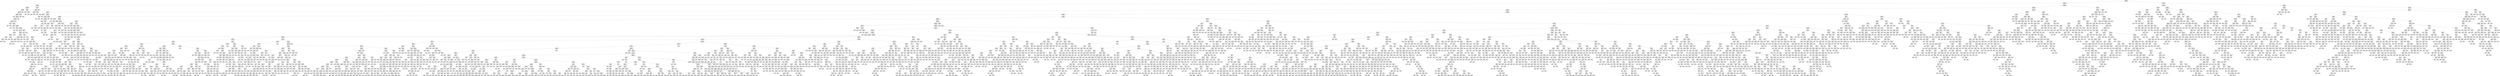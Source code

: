 digraph Tree {
node [shape=box] ;
0 [label="X[6] <= 0.099\ngini = 0.5\nsamples = 84796\nvalue = [42502, 42294]"] ;
1 [label="X[4] <= -0.194\ngini = 0.457\nsamples = 61010\nvalue = [39427, 21583]"] ;
0 -> 1 [labeldistance=2.5, labelangle=45, headlabel="True"] ;
2 [label="X[343] <= 0.003\ngini = 0.019\nsamples = 5005\nvalue = [47, 4958]"] ;
1 -> 2 ;
3 [label="X[312] <= 0.001\ngini = 0.009\nsamples = 4969\nvalue = [23, 4946]"] ;
2 -> 3 ;
4 [label="X[150] <= 0.018\ngini = 0.008\nsamples = 4964\nvalue = [19, 4945]"] ;
3 -> 4 ;
5 [label="X[153] <= 0.233\ngini = 0.006\nsamples = 4961\nvalue = [16, 4945]"] ;
4 -> 5 ;
6 [label="X[167] <= -0.008\ngini = 0.006\nsamples = 4958\nvalue = [14, 4944]"] ;
5 -> 6 ;
7 [label="gini = 0.0\nsamples = 1\nvalue = [1, 0]"] ;
6 -> 7 ;
8 [label="X[49] <= 0.076\ngini = 0.005\nsamples = 4957\nvalue = [13, 4944]"] ;
6 -> 8 ;
9 [label="X[173] <= 0.003\ngini = 0.005\nsamples = 4956\nvalue = [12, 4944]"] ;
8 -> 9 ;
10 [label="X[430] <= -0.014\ngini = 0.004\nsamples = 4955\nvalue = [11, 4944]"] ;
9 -> 10 ;
11 [label="X[134] <= -0.07\ngini = 0.5\nsamples = 2\nvalue = [1, 1]"] ;
10 -> 11 ;
12 [label="gini = 0.0\nsamples = 1\nvalue = [1, 0]"] ;
11 -> 12 ;
13 [label="gini = 0.0\nsamples = 1\nvalue = [0, 1]"] ;
11 -> 13 ;
14 [label="X[52] <= -0.647\ngini = 0.004\nsamples = 4953\nvalue = [10, 4943]"] ;
10 -> 14 ;
15 [label="X[721] <= -0.0\ngini = 0.444\nsamples = 3\nvalue = [1, 2]"] ;
14 -> 15 ;
16 [label="gini = 0.0\nsamples = 1\nvalue = [1, 0]"] ;
15 -> 16 ;
17 [label="gini = 0.0\nsamples = 2\nvalue = [0, 2]"] ;
15 -> 17 ;
18 [label="X[208] <= -0.046\ngini = 0.004\nsamples = 4950\nvalue = [9, 4941]"] ;
14 -> 18 ;
19 [label="X[101] <= -0.002\ngini = 0.278\nsamples = 6\nvalue = [1, 5]"] ;
18 -> 19 ;
20 [label="gini = 0.5\nsamples = 2\nvalue = [1, 1]"] ;
19 -> 20 ;
21 [label="gini = 0.0\nsamples = 4\nvalue = [0, 4]"] ;
19 -> 21 ;
22 [label="X[14] <= 0.142\ngini = 0.003\nsamples = 4944\nvalue = [8, 4936]"] ;
18 -> 22 ;
23 [label="X[18] <= -0.7\ngini = 0.003\nsamples = 4937\nvalue = [7, 4930]"] ;
22 -> 23 ;
24 [label="X[406] <= -0.0\ngini = 0.054\nsamples = 109\nvalue = [3, 106]"] ;
23 -> 24 ;
25 [label="X[430] <= -0.0\ngini = 0.037\nsamples = 106\nvalue = [2, 104]"] ;
24 -> 25 ;
26 [label="X[814] <= 0.0\ngini = 0.021\nsamples = 96\nvalue = [1, 95]"] ;
25 -> 26 ;
27 [label="X[252] <= 0.001\ngini = 0.061\nsamples = 32\nvalue = [1, 31]"] ;
26 -> 27 ;
28 [label="gini = 0.444\nsamples = 3\nvalue = [1, 2]"] ;
27 -> 28 ;
29 [label="gini = 0.0\nsamples = 29\nvalue = [0, 29]"] ;
27 -> 29 ;
30 [label="gini = 0.0\nsamples = 64\nvalue = [0, 64]"] ;
26 -> 30 ;
31 [label="X[361] <= -0.0\ngini = 0.18\nsamples = 10\nvalue = [1, 9]"] ;
25 -> 31 ;
32 [label="gini = 0.0\nsamples = 8\nvalue = [0, 8]"] ;
31 -> 32 ;
33 [label="gini = 0.5\nsamples = 2\nvalue = [1, 1]"] ;
31 -> 33 ;
34 [label="gini = 0.444\nsamples = 3\nvalue = [1, 2]"] ;
24 -> 34 ;
35 [label="X[993] <= 0.0\ngini = 0.002\nsamples = 4828\nvalue = [4, 4824]"] ;
23 -> 35 ;
36 [label="X[649] <= 0.0\ngini = 0.001\nsamples = 4813\nvalue = [3, 4810]"] ;
35 -> 36 ;
37 [label="X[506] <= 0.0\ngini = 0.001\nsamples = 4795\nvalue = [2, 4793]"] ;
36 -> 37 ;
38 [label="X[15] <= -0.448\ngini = 0.0\nsamples = 4771\nvalue = [1, 4770]"] ;
37 -> 38 ;
39 [label="X[821] <= 0.0\ngini = 0.036\nsamples = 55\nvalue = [1, 54]"] ;
38 -> 39 ;
40 [label="gini = 0.0\nsamples = 53\nvalue = [0, 53]"] ;
39 -> 40 ;
41 [label="gini = 0.5\nsamples = 2\nvalue = [1, 1]"] ;
39 -> 41 ;
42 [label="gini = 0.0\nsamples = 4716\nvalue = [0, 4716]"] ;
38 -> 42 ;
43 [label="X[237] <= 0.0\ngini = 0.08\nsamples = 24\nvalue = [1, 23]"] ;
37 -> 43 ;
44 [label="gini = 0.0\nsamples = 23\nvalue = [0, 23]"] ;
43 -> 44 ;
45 [label="gini = 0.0\nsamples = 1\nvalue = [1, 0]"] ;
43 -> 45 ;
46 [label="X[504] <= 0.0\ngini = 0.105\nsamples = 18\nvalue = [1, 17]"] ;
36 -> 46 ;
47 [label="gini = 0.0\nsamples = 17\nvalue = [0, 17]"] ;
46 -> 47 ;
48 [label="gini = 0.0\nsamples = 1\nvalue = [1, 0]"] ;
46 -> 48 ;
49 [label="X[207] <= 0.002\ngini = 0.124\nsamples = 15\nvalue = [1, 14]"] ;
35 -> 49 ;
50 [label="gini = 0.0\nsamples = 14\nvalue = [0, 14]"] ;
49 -> 50 ;
51 [label="gini = 0.0\nsamples = 1\nvalue = [1, 0]"] ;
49 -> 51 ;
52 [label="X[166] <= -0.005\ngini = 0.245\nsamples = 7\nvalue = [1, 6]"] ;
22 -> 52 ;
53 [label="gini = 0.0\nsamples = 6\nvalue = [0, 6]"] ;
52 -> 53 ;
54 [label="gini = 0.0\nsamples = 1\nvalue = [1, 0]"] ;
52 -> 54 ;
55 [label="gini = 0.0\nsamples = 1\nvalue = [1, 0]"] ;
9 -> 55 ;
56 [label="gini = 0.0\nsamples = 1\nvalue = [1, 0]"] ;
8 -> 56 ;
57 [label="X[642] <= 0.0\ngini = 0.444\nsamples = 3\nvalue = [2, 1]"] ;
5 -> 57 ;
58 [label="gini = 0.0\nsamples = 2\nvalue = [2, 0]"] ;
57 -> 58 ;
59 [label="gini = 0.0\nsamples = 1\nvalue = [0, 1]"] ;
57 -> 59 ;
60 [label="gini = 0.0\nsamples = 3\nvalue = [3, 0]"] ;
4 -> 60 ;
61 [label="X[990] <= -0.0\ngini = 0.32\nsamples = 5\nvalue = [4, 1]"] ;
3 -> 61 ;
62 [label="gini = 0.0\nsamples = 3\nvalue = [3, 0]"] ;
61 -> 62 ;
63 [label="X[108] <= -0.004\ngini = 0.5\nsamples = 2\nvalue = [1, 1]"] ;
61 -> 63 ;
64 [label="gini = 0.0\nsamples = 1\nvalue = [1, 0]"] ;
63 -> 64 ;
65 [label="gini = 0.0\nsamples = 1\nvalue = [0, 1]"] ;
63 -> 65 ;
66 [label="X[31] <= 0.015\ngini = 0.444\nsamples = 36\nvalue = [24, 12]"] ;
2 -> 66 ;
67 [label="X[510] <= 0.0\ngini = 0.285\nsamples = 29\nvalue = [24, 5]"] ;
66 -> 67 ;
68 [label="X[251] <= -0.002\ngini = 0.444\nsamples = 6\nvalue = [2, 4]"] ;
67 -> 68 ;
69 [label="gini = 0.0\nsamples = 2\nvalue = [2, 0]"] ;
68 -> 69 ;
70 [label="gini = 0.0\nsamples = 4\nvalue = [0, 4]"] ;
68 -> 70 ;
71 [label="X[595] <= -0.004\ngini = 0.083\nsamples = 23\nvalue = [22, 1]"] ;
67 -> 71 ;
72 [label="gini = 0.0\nsamples = 1\nvalue = [0, 1]"] ;
71 -> 72 ;
73 [label="gini = 0.0\nsamples = 22\nvalue = [22, 0]"] ;
71 -> 73 ;
74 [label="gini = 0.0\nsamples = 7\nvalue = [0, 7]"] ;
66 -> 74 ;
75 [label="X[1] <= 0.506\ngini = 0.417\nsamples = 56005\nvalue = [39380, 16625]"] ;
1 -> 75 ;
76 [label="X[12] <= 0.321\ngini = 0.363\nsamples = 51439\nvalue = [39201, 12238]"] ;
75 -> 76 ;
77 [label="X[27] <= -0.348\ngini = 0.327\nsamples = 48730\nvalue = [38696, 10034]"] ;
76 -> 77 ;
78 [label="X[381] <= -0.008\ngini = 0.017\nsamples = 1412\nvalue = [12, 1400]"] ;
77 -> 78 ;
79 [label="X[595] <= 0.0\ngini = 0.444\nsamples = 12\nvalue = [8, 4]"] ;
78 -> 79 ;
80 [label="X[787] <= -0.0\ngini = 0.32\nsamples = 5\nvalue = [1, 4]"] ;
79 -> 80 ;
81 [label="gini = 0.0\nsamples = 1\nvalue = [1, 0]"] ;
80 -> 81 ;
82 [label="gini = 0.0\nsamples = 4\nvalue = [0, 4]"] ;
80 -> 82 ;
83 [label="gini = 0.0\nsamples = 7\nvalue = [7, 0]"] ;
79 -> 83 ;
84 [label="X[293] <= 0.018\ngini = 0.006\nsamples = 1400\nvalue = [4, 1396]"] ;
78 -> 84 ;
85 [label="X[18] <= -0.514\ngini = 0.003\nsamples = 1397\nvalue = [2, 1395]"] ;
84 -> 85 ;
86 [label="gini = 0.0\nsamples = 1\nvalue = [1, 0]"] ;
85 -> 86 ;
87 [label="X[96] <= 0.904\ngini = 0.001\nsamples = 1396\nvalue = [1, 1395]"] ;
85 -> 87 ;
88 [label="gini = 0.0\nsamples = 1392\nvalue = [0, 1392]"] ;
87 -> 88 ;
89 [label="X[92] <= 0.434\ngini = 0.375\nsamples = 4\nvalue = [1, 3]"] ;
87 -> 89 ;
90 [label="gini = 0.5\nsamples = 2\nvalue = [1, 1]"] ;
89 -> 90 ;
91 [label="gini = 0.0\nsamples = 2\nvalue = [0, 2]"] ;
89 -> 91 ;
92 [label="X[779] <= 0.0\ngini = 0.444\nsamples = 3\nvalue = [2, 1]"] ;
84 -> 92 ;
93 [label="gini = 0.0\nsamples = 1\nvalue = [0, 1]"] ;
92 -> 93 ;
94 [label="gini = 0.0\nsamples = 2\nvalue = [2, 0]"] ;
92 -> 94 ;
95 [label="X[157] <= 0.004\ngini = 0.298\nsamples = 47318\nvalue = [38684, 8634]"] ;
77 -> 95 ;
96 [label="X[270] <= -0.001\ngini = 0.27\nsamples = 45326\nvalue = [38018, 7308]"] ;
95 -> 96 ;
97 [label="X[369] <= -0.004\ngini = 0.28\nsamples = 629\nvalue = [106, 523]"] ;
96 -> 97 ;
98 [label="X[254] <= 0.003\ngini = 0.14\nsamples = 66\nvalue = [61, 5]"] ;
97 -> 98 ;
99 [label="gini = 0.0\nsamples = 61\nvalue = [61, 0]"] ;
98 -> 99 ;
100 [label="gini = 0.0\nsamples = 5\nvalue = [0, 5]"] ;
98 -> 100 ;
101 [label="X[209] <= -0.028\ngini = 0.147\nsamples = 563\nvalue = [45, 518]"] ;
97 -> 101 ;
102 [label="X[33] <= 0.03\ngini = 0.464\nsamples = 41\nvalue = [26, 15]"] ;
101 -> 102 ;
103 [label="X[10] <= 0.049\ngini = 0.211\nsamples = 25\nvalue = [22, 3]"] ;
102 -> 103 ;
104 [label="X[260] <= 0.035\ngini = 0.091\nsamples = 21\nvalue = [20, 1]"] ;
103 -> 104 ;
105 [label="gini = 0.0\nsamples = 19\nvalue = [19, 0]"] ;
104 -> 105 ;
106 [label="X[543] <= -0.002\ngini = 0.5\nsamples = 2\nvalue = [1, 1]"] ;
104 -> 106 ;
107 [label="gini = 0.0\nsamples = 1\nvalue = [0, 1]"] ;
106 -> 107 ;
108 [label="gini = 0.0\nsamples = 1\nvalue = [1, 0]"] ;
106 -> 108 ;
109 [label="X[153] <= -0.008\ngini = 0.5\nsamples = 4\nvalue = [2, 2]"] ;
103 -> 109 ;
110 [label="gini = 0.0\nsamples = 2\nvalue = [2, 0]"] ;
109 -> 110 ;
111 [label="gini = 0.0\nsamples = 2\nvalue = [0, 2]"] ;
109 -> 111 ;
112 [label="X[257] <= 0.155\ngini = 0.375\nsamples = 16\nvalue = [4, 12]"] ;
102 -> 112 ;
113 [label="X[594] <= -0.001\ngini = 0.26\nsamples = 13\nvalue = [2, 11]"] ;
112 -> 113 ;
114 [label="X[503] <= 0.0\ngini = 0.444\nsamples = 6\nvalue = [2, 4]"] ;
113 -> 114 ;
115 [label="gini = 0.0\nsamples = 1\nvalue = [1, 0]"] ;
114 -> 115 ;
116 [label="X[602] <= 0.001\ngini = 0.32\nsamples = 5\nvalue = [1, 4]"] ;
114 -> 116 ;
117 [label="gini = 0.0\nsamples = 3\nvalue = [0, 3]"] ;
116 -> 117 ;
118 [label="X[383] <= -0.002\ngini = 0.5\nsamples = 2\nvalue = [1, 1]"] ;
116 -> 118 ;
119 [label="gini = 0.0\nsamples = 1\nvalue = [0, 1]"] ;
118 -> 119 ;
120 [label="gini = 0.0\nsamples = 1\nvalue = [1, 0]"] ;
118 -> 120 ;
121 [label="gini = 0.0\nsamples = 7\nvalue = [0, 7]"] ;
113 -> 121 ;
122 [label="X[571] <= 0.0\ngini = 0.444\nsamples = 3\nvalue = [2, 1]"] ;
112 -> 122 ;
123 [label="gini = 0.0\nsamples = 2\nvalue = [2, 0]"] ;
122 -> 123 ;
124 [label="gini = 0.0\nsamples = 1\nvalue = [0, 1]"] ;
122 -> 124 ;
125 [label="X[24] <= 0.078\ngini = 0.07\nsamples = 522\nvalue = [19, 503]"] ;
101 -> 125 ;
126 [label="X[117] <= 0.225\ngini = 0.056\nsamples = 516\nvalue = [15, 501]"] ;
125 -> 126 ;
127 [label="X[375] <= -0.109\ngini = 0.049\nsamples = 514\nvalue = [13, 501]"] ;
126 -> 127 ;
128 [label="gini = 0.0\nsamples = 1\nvalue = [1, 0]"] ;
127 -> 128 ;
129 [label="X[243] <= 0.161\ngini = 0.046\nsamples = 513\nvalue = [12, 501]"] ;
127 -> 129 ;
130 [label="X[213] <= -0.266\ngini = 0.042\nsamples = 512\nvalue = [11, 501]"] ;
129 -> 130 ;
131 [label="gini = 0.0\nsamples = 1\nvalue = [1, 0]"] ;
130 -> 131 ;
132 [label="X[42] <= 0.35\ngini = 0.038\nsamples = 511\nvalue = [10, 501]"] ;
130 -> 132 ;
133 [label="X[28] <= 0.259\ngini = 0.035\nsamples = 510\nvalue = [9, 501]"] ;
132 -> 133 ;
134 [label="X[36] <= -0.277\ngini = 0.031\nsamples = 508\nvalue = [8, 500]"] ;
133 -> 134 ;
135 [label="X[509] <= -0.0\ngini = 0.5\nsamples = 2\nvalue = [1, 1]"] ;
134 -> 135 ;
136 [label="gini = 0.0\nsamples = 1\nvalue = [1, 0]"] ;
135 -> 136 ;
137 [label="gini = 0.0\nsamples = 1\nvalue = [0, 1]"] ;
135 -> 137 ;
138 [label="X[117] <= 0.223\ngini = 0.027\nsamples = 506\nvalue = [7, 499]"] ;
134 -> 138 ;
139 [label="X[2] <= -0.684\ngini = 0.02\nsamples = 492\nvalue = [5, 487]"] ;
138 -> 139 ;
140 [label="X[502] <= -0.0\ngini = 0.32\nsamples = 5\nvalue = [1, 4]"] ;
139 -> 140 ;
141 [label="gini = 0.0\nsamples = 4\nvalue = [0, 4]"] ;
140 -> 141 ;
142 [label="gini = 0.0\nsamples = 1\nvalue = [1, 0]"] ;
140 -> 142 ;
143 [label="X[103] <= -0.112\ngini = 0.016\nsamples = 487\nvalue = [4, 483]"] ;
139 -> 143 ;
144 [label="X[182] <= 0.0\ngini = 0.075\nsamples = 102\nvalue = [4, 98]"] ;
143 -> 144 ;
145 [label="X[498] <= -0.0\ngini = 0.48\nsamples = 5\nvalue = [2, 3]"] ;
144 -> 145 ;
146 [label="gini = 0.0\nsamples = 2\nvalue = [0, 2]"] ;
145 -> 146 ;
147 [label="X[757] <= 0.0\ngini = 0.444\nsamples = 3\nvalue = [2, 1]"] ;
145 -> 147 ;
148 [label="gini = 0.5\nsamples = 2\nvalue = [1, 1]"] ;
147 -> 148 ;
149 [label="gini = 0.0\nsamples = 1\nvalue = [1, 0]"] ;
147 -> 149 ;
150 [label="X[163] <= 0.001\ngini = 0.04\nsamples = 97\nvalue = [2, 95]"] ;
144 -> 150 ;
151 [label="X[778] <= 0.0\ngini = 0.142\nsamples = 26\nvalue = [2, 24]"] ;
150 -> 151 ;
152 [label="X[449] <= 0.0\ngini = 0.444\nsamples = 3\nvalue = [2, 1]"] ;
151 -> 152 ;
153 [label="gini = 0.0\nsamples = 2\nvalue = [2, 0]"] ;
152 -> 153 ;
154 [label="gini = 0.0\nsamples = 1\nvalue = [0, 1]"] ;
152 -> 154 ;
155 [label="gini = 0.0\nsamples = 23\nvalue = [0, 23]"] ;
151 -> 155 ;
156 [label="gini = 0.0\nsamples = 71\nvalue = [0, 71]"] ;
150 -> 156 ;
157 [label="gini = 0.0\nsamples = 385\nvalue = [0, 385]"] ;
143 -> 157 ;
158 [label="X[85] <= -0.002\ngini = 0.245\nsamples = 14\nvalue = [2, 12]"] ;
138 -> 158 ;
159 [label="gini = 0.0\nsamples = 8\nvalue = [0, 8]"] ;
158 -> 159 ;
160 [label="X[458] <= -0.001\ngini = 0.444\nsamples = 6\nvalue = [2, 4]"] ;
158 -> 160 ;
161 [label="gini = 0.0\nsamples = 3\nvalue = [0, 3]"] ;
160 -> 161 ;
162 [label="X[663] <= -0.0\ngini = 0.444\nsamples = 3\nvalue = [2, 1]"] ;
160 -> 162 ;
163 [label="gini = 0.5\nsamples = 2\nvalue = [1, 1]"] ;
162 -> 163 ;
164 [label="gini = 0.0\nsamples = 1\nvalue = [1, 0]"] ;
162 -> 164 ;
165 [label="X[301] <= -0.004\ngini = 0.5\nsamples = 2\nvalue = [1, 1]"] ;
133 -> 165 ;
166 [label="gini = 0.0\nsamples = 1\nvalue = [0, 1]"] ;
165 -> 166 ;
167 [label="gini = 0.0\nsamples = 1\nvalue = [1, 0]"] ;
165 -> 167 ;
168 [label="gini = 0.0\nsamples = 1\nvalue = [1, 0]"] ;
132 -> 168 ;
169 [label="gini = 0.0\nsamples = 1\nvalue = [1, 0]"] ;
129 -> 169 ;
170 [label="gini = 0.0\nsamples = 2\nvalue = [2, 0]"] ;
126 -> 170 ;
171 [label="X[184] <= -0.019\ngini = 0.444\nsamples = 6\nvalue = [4, 2]"] ;
125 -> 171 ;
172 [label="gini = 0.0\nsamples = 2\nvalue = [0, 2]"] ;
171 -> 172 ;
173 [label="gini = 0.0\nsamples = 4\nvalue = [4, 0]"] ;
171 -> 173 ;
174 [label="X[7] <= 0.21\ngini = 0.258\nsamples = 44697\nvalue = [37912, 6785]"] ;
96 -> 174 ;
175 [label="X[201] <= -0.009\ngini = 0.224\nsamples = 38867\nvalue = [33884, 4983]"] ;
174 -> 175 ;
176 [label="X[477] <= -0.002\ngini = 0.232\nsamples = 239\nvalue = [32, 207]"] ;
175 -> 176 ;
177 [label="X[504] <= -0.004\ngini = 0.436\nsamples = 28\nvalue = [19, 9]"] ;
176 -> 177 ;
178 [label="gini = 0.0\nsamples = 6\nvalue = [0, 6]"] ;
177 -> 178 ;
179 [label="X[199] <= -0.096\ngini = 0.236\nsamples = 22\nvalue = [19, 3]"] ;
177 -> 179 ;
180 [label="X[574] <= 0.001\ngini = 0.375\nsamples = 4\nvalue = [1, 3]"] ;
179 -> 180 ;
181 [label="X[234] <= 0.078\ngini = 0.5\nsamples = 2\nvalue = [1, 1]"] ;
180 -> 181 ;
182 [label="gini = 0.0\nsamples = 1\nvalue = [0, 1]"] ;
181 -> 182 ;
183 [label="gini = 0.0\nsamples = 1\nvalue = [1, 0]"] ;
181 -> 183 ;
184 [label="gini = 0.0\nsamples = 2\nvalue = [0, 2]"] ;
180 -> 184 ;
185 [label="gini = 0.0\nsamples = 18\nvalue = [18, 0]"] ;
179 -> 185 ;
186 [label="X[953] <= -0.0\ngini = 0.116\nsamples = 211\nvalue = [13, 198]"] ;
176 -> 186 ;
187 [label="X[544] <= -0.0\ngini = 0.5\nsamples = 10\nvalue = [5, 5]"] ;
186 -> 187 ;
188 [label="gini = 0.0\nsamples = 3\nvalue = [0, 3]"] ;
187 -> 188 ;
189 [label="X[962] <= 0.0\ngini = 0.408\nsamples = 7\nvalue = [5, 2]"] ;
187 -> 189 ;
190 [label="gini = 0.0\nsamples = 3\nvalue = [3, 0]"] ;
189 -> 190 ;
191 [label="X[775] <= 0.0\ngini = 0.5\nsamples = 4\nvalue = [2, 2]"] ;
189 -> 191 ;
192 [label="X[174] <= 0.002\ngini = 0.444\nsamples = 3\nvalue = [2, 1]"] ;
191 -> 192 ;
193 [label="gini = 0.0\nsamples = 1\nvalue = [1, 0]"] ;
192 -> 193 ;
194 [label="gini = 0.5\nsamples = 2\nvalue = [1, 1]"] ;
192 -> 194 ;
195 [label="gini = 0.0\nsamples = 1\nvalue = [0, 1]"] ;
191 -> 195 ;
196 [label="X[567] <= 0.001\ngini = 0.076\nsamples = 201\nvalue = [8, 193]"] ;
186 -> 196 ;
197 [label="X[759] <= 0.0\ngini = 0.068\nsamples = 200\nvalue = [7, 193]"] ;
196 -> 197 ;
198 [label="X[353] <= 0.024\ngini = 0.023\nsamples = 171\nvalue = [2, 169]"] ;
197 -> 198 ;
199 [label="X[955] <= -0.0\ngini = 0.012\nsamples = 169\nvalue = [1, 168]"] ;
198 -> 199 ;
200 [label="X[775] <= 0.0\ngini = 0.133\nsamples = 14\nvalue = [1, 13]"] ;
199 -> 200 ;
201 [label="gini = 0.0\nsamples = 13\nvalue = [0, 13]"] ;
200 -> 201 ;
202 [label="gini = 0.0\nsamples = 1\nvalue = [1, 0]"] ;
200 -> 202 ;
203 [label="gini = 0.0\nsamples = 155\nvalue = [0, 155]"] ;
199 -> 203 ;
204 [label="X[467] <= 0.0\ngini = 0.5\nsamples = 2\nvalue = [1, 1]"] ;
198 -> 204 ;
205 [label="gini = 0.0\nsamples = 1\nvalue = [1, 0]"] ;
204 -> 205 ;
206 [label="gini = 0.0\nsamples = 1\nvalue = [0, 1]"] ;
204 -> 206 ;
207 [label="X[326] <= -0.008\ngini = 0.285\nsamples = 29\nvalue = [5, 24]"] ;
197 -> 207 ;
208 [label="gini = 0.0\nsamples = 2\nvalue = [2, 0]"] ;
207 -> 208 ;
209 [label="X[129] <= 0.361\ngini = 0.198\nsamples = 27\nvalue = [3, 24]"] ;
207 -> 209 ;
210 [label="gini = 0.0\nsamples = 13\nvalue = [0, 13]"] ;
209 -> 210 ;
211 [label="X[234] <= -0.004\ngini = 0.337\nsamples = 14\nvalue = [3, 11]"] ;
209 -> 211 ;
212 [label="X[487] <= 0.017\ngini = 0.153\nsamples = 12\nvalue = [1, 11]"] ;
211 -> 212 ;
213 [label="X[114] <= -0.008\ngini = 0.278\nsamples = 6\nvalue = [1, 5]"] ;
212 -> 213 ;
214 [label="gini = 0.444\nsamples = 3\nvalue = [1, 2]"] ;
213 -> 214 ;
215 [label="gini = 0.0\nsamples = 3\nvalue = [0, 3]"] ;
213 -> 215 ;
216 [label="gini = 0.0\nsamples = 6\nvalue = [0, 6]"] ;
212 -> 216 ;
217 [label="gini = 0.0\nsamples = 2\nvalue = [2, 0]"] ;
211 -> 217 ;
218 [label="gini = 0.0\nsamples = 1\nvalue = [1, 0]"] ;
196 -> 218 ;
219 [label="X[230] <= 0.081\ngini = 0.217\nsamples = 38628\nvalue = [33852, 4776]"] ;
175 -> 219 ;
220 [label="X[128] <= -0.174\ngini = 0.212\nsamples = 38482\nvalue = [33849, 4633]"] ;
219 -> 220 ;
221 [label="X[532] <= -0.0\ngini = 0.139\nsamples = 133\nvalue = [10, 123]"] ;
220 -> 221 ;
222 [label="X[979] <= -0.0\ngini = 0.198\nsamples = 9\nvalue = [8, 1]"] ;
221 -> 222 ;
223 [label="gini = 0.0\nsamples = 1\nvalue = [0, 1]"] ;
222 -> 223 ;
224 [label="gini = 0.0\nsamples = 8\nvalue = [8, 0]"] ;
222 -> 224 ;
225 [label="X[32] <= -0.013\ngini = 0.032\nsamples = 124\nvalue = [2, 122]"] ;
221 -> 225 ;
226 [label="gini = 0.0\nsamples = 1\nvalue = [1, 0]"] ;
225 -> 226 ;
227 [label="X[172] <= -0.002\ngini = 0.016\nsamples = 123\nvalue = [1, 122]"] ;
225 -> 227 ;
228 [label="gini = 0.0\nsamples = 122\nvalue = [0, 122]"] ;
227 -> 228 ;
229 [label="gini = 0.0\nsamples = 1\nvalue = [1, 0]"] ;
227 -> 229 ;
230 [label="X[587] <= 0.001\ngini = 0.208\nsamples = 38349\nvalue = [33839, 4510]"] ;
220 -> 230 ;
231 [label="X[21] <= 0.105\ngini = 0.203\nsamples = 38221\nvalue = [33827, 4394]"] ;
230 -> 231 ;
232 [label="X[200] <= -0.155\ngini = 0.187\nsamples = 36182\nvalue = [32400, 3782]"] ;
231 -> 232 ;
233 [label="X[366] <= -0.0\ngini = 0.194\nsamples = 101\nvalue = [11, 90]"] ;
232 -> 233 ;
234 [label="gini = 0.0\nsamples = 11\nvalue = [11, 0]"] ;
233 -> 234 ;
235 [label="gini = 0.0\nsamples = 90\nvalue = [0, 90]"] ;
233 -> 235 ;
236 [label="X[9] <= -0.295\ngini = 0.184\nsamples = 36081\nvalue = [32389, 3692]"] ;
232 -> 236 ;
237 [label="X[681] <= -0.0\ngini = 0.293\nsamples = 6541\nvalue = [5374, 1167]"] ;
236 -> 237 ;
238 [label="X[241] <= 0.001\ngini = 0.196\nsamples = 2024\nvalue = [1801, 223]"] ;
237 -> 238 ;
239 [label="X[535] <= 0.0\ngini = 0.122\nsamples = 1177\nvalue = [1100, 77]"] ;
238 -> 239 ;
240 [label="X[44] <= -0.232\ngini = 0.116\nsamples = 1170\nvalue = [1098, 72]"] ;
239 -> 240 ;
241 [label="X[640] <= -0.0\ngini = 0.375\nsamples = 4\nvalue = [1, 3]"] ;
240 -> 241 ;
242 [label="gini = 0.0\nsamples = 2\nvalue = [0, 2]"] ;
241 -> 242 ;
243 [label="X[6] <= -0.151\ngini = 0.5\nsamples = 2\nvalue = [1, 1]"] ;
241 -> 243 ;
244 [label="gini = 0.0\nsamples = 1\nvalue = [1, 0]"] ;
243 -> 244 ;
245 [label="gini = 0.0\nsamples = 1\nvalue = [0, 1]"] ;
243 -> 245 ;
246 [label="X[132] <= -0.115\ngini = 0.111\nsamples = 1166\nvalue = [1097, 69]"] ;
240 -> 246 ;
247 [label="gini = 0.0\nsamples = 2\nvalue = [0, 2]"] ;
246 -> 247 ;
248 [label="X[151] <= 0.01\ngini = 0.108\nsamples = 1164\nvalue = [1097, 67]"] ;
246 -> 248 ;
249 [label="X[287] <= -0.0\ngini = 0.092\nsamples = 1071\nvalue = [1019, 52]"] ;
248 -> 249 ;
250 [label="X[50] <= 0.155\ngini = 0.016\nsamples = 368\nvalue = [365, 3]"] ;
249 -> 250 ;
251 [label="X[205] <= -0.016\ngini = 0.011\nsamples = 367\nvalue = [365, 2]"] ;
250 -> 251 ;
252 [label="gini = 0.0\nsamples = 1\nvalue = [0, 1]"] ;
251 -> 252 ;
253 [label="X[809] <= -0.0\ngini = 0.005\nsamples = 366\nvalue = [365, 1]"] ;
251 -> 253 ;
254 [label="X[959] <= -0.0\ngini = 0.32\nsamples = 5\nvalue = [4, 1]"] ;
253 -> 254 ;
255 [label="gini = 0.0\nsamples = 1\nvalue = [0, 1]"] ;
254 -> 255 ;
256 [label="gini = 0.0\nsamples = 4\nvalue = [4, 0]"] ;
254 -> 256 ;
257 [label="gini = 0.0\nsamples = 361\nvalue = [361, 0]"] ;
253 -> 257 ;
258 [label="gini = 0.0\nsamples = 1\nvalue = [0, 1]"] ;
250 -> 258 ;
259 [label="X[287] <= -0.0\ngini = 0.13\nsamples = 703\nvalue = [654, 49]"] ;
249 -> 259 ;
260 [label="X[337] <= 0.0\ngini = 0.5\nsamples = 6\nvalue = [3, 3]"] ;
259 -> 260 ;
261 [label="gini = 0.0\nsamples = 3\nvalue = [3, 0]"] ;
260 -> 261 ;
262 [label="gini = 0.0\nsamples = 3\nvalue = [0, 3]"] ;
260 -> 262 ;
263 [label="X[750] <= 0.0\ngini = 0.123\nsamples = 697\nvalue = [651, 46]"] ;
259 -> 263 ;
264 [label="X[314] <= 0.001\ngini = 0.117\nsamples = 690\nvalue = [647, 43]"] ;
263 -> 264 ;
265 [label="X[596] <= 0.001\ngini = 0.105\nsamples = 667\nvalue = [630, 37]"] ;
264 -> 265 ;
266 [label="X[52] <= -0.702\ngini = 0.102\nsamples = 666\nvalue = [630, 36]"] ;
265 -> 266 ;
267 [label="gini = 0.0\nsamples = 1\nvalue = [0, 1]"] ;
266 -> 267 ;
268 [label="X[731] <= 0.0\ngini = 0.1\nsamples = 665\nvalue = [630, 35]"] ;
266 -> 268 ;
269 [label="X[59] <= 0.742\ngini = 0.097\nsamples = 664\nvalue = [630, 34]"] ;
268 -> 269 ;
270 [label="X[28] <= 0.414\ngini = 0.095\nsamples = 663\nvalue = [630, 33]"] ;
269 -> 270 ;
271 [label="X[288] <= 0.0\ngini = 0.092\nsamples = 662\nvalue = [630, 32]"] ;
270 -> 271 ;
272 [label="X[339] <= 0.0\ngini = 0.08\nsamples = 643\nvalue = [616, 27]"] ;
271 -> 272 ;
273 [label="X[60] <= -0.193\ngini = 0.114\nsamples = 444\nvalue = [417, 27]"] ;
272 -> 273 ;
274 [label="gini = 0.48\nsamples = 5\nvalue = [2, 3]"] ;
273 -> 274 ;
275 [label="gini = 0.103\nsamples = 439\nvalue = [415, 24]"] ;
273 -> 275 ;
276 [label="gini = 0.0\nsamples = 199\nvalue = [199, 0]"] ;
272 -> 276 ;
277 [label="X[657] <= -0.0\ngini = 0.388\nsamples = 19\nvalue = [14, 5]"] ;
271 -> 277 ;
278 [label="gini = 0.0\nsamples = 13\nvalue = [13, 0]"] ;
277 -> 278 ;
279 [label="X[474] <= -0.0\ngini = 0.278\nsamples = 6\nvalue = [1, 5]"] ;
277 -> 279 ;
280 [label="gini = 0.0\nsamples = 5\nvalue = [0, 5]"] ;
279 -> 280 ;
281 [label="gini = 0.0\nsamples = 1\nvalue = [1, 0]"] ;
279 -> 281 ;
282 [label="gini = 0.0\nsamples = 1\nvalue = [0, 1]"] ;
270 -> 282 ;
283 [label="gini = 0.0\nsamples = 1\nvalue = [0, 1]"] ;
269 -> 283 ;
284 [label="gini = 0.0\nsamples = 1\nvalue = [0, 1]"] ;
268 -> 284 ;
285 [label="gini = 0.0\nsamples = 1\nvalue = [0, 1]"] ;
265 -> 285 ;
286 [label="X[115] <= 0.009\ngini = 0.386\nsamples = 23\nvalue = [17, 6]"] ;
264 -> 286 ;
287 [label="X[794] <= -0.0\ngini = 0.255\nsamples = 20\nvalue = [17, 3]"] ;
286 -> 287 ;
288 [label="X[12] <= -0.08\ngini = 0.5\nsamples = 6\nvalue = [3, 3]"] ;
287 -> 288 ;
289 [label="gini = 0.0\nsamples = 3\nvalue = [0, 3]"] ;
288 -> 289 ;
290 [label="gini = 0.0\nsamples = 3\nvalue = [3, 0]"] ;
288 -> 290 ;
291 [label="gini = 0.0\nsamples = 14\nvalue = [14, 0]"] ;
287 -> 291 ;
292 [label="gini = 0.0\nsamples = 3\nvalue = [0, 3]"] ;
286 -> 292 ;
293 [label="X[516] <= 0.0\ngini = 0.49\nsamples = 7\nvalue = [4, 3]"] ;
263 -> 293 ;
294 [label="gini = 0.0\nsamples = 3\nvalue = [0, 3]"] ;
293 -> 294 ;
295 [label="gini = 0.0\nsamples = 4\nvalue = [4, 0]"] ;
293 -> 295 ;
296 [label="X[51] <= 0.109\ngini = 0.271\nsamples = 93\nvalue = [78, 15]"] ;
248 -> 296 ;
297 [label="X[58] <= -0.191\ngini = 0.231\nsamples = 90\nvalue = [78, 12]"] ;
296 -> 297 ;
298 [label="gini = 0.0\nsamples = 2\nvalue = [0, 2]"] ;
297 -> 298 ;
299 [label="X[65] <= -0.146\ngini = 0.201\nsamples = 88\nvalue = [78, 10]"] ;
297 -> 299 ;
300 [label="X[511] <= -0.0\ngini = 0.49\nsamples = 7\nvalue = [3, 4]"] ;
299 -> 300 ;
301 [label="X[665] <= -0.0\ngini = 0.375\nsamples = 4\nvalue = [3, 1]"] ;
300 -> 301 ;
302 [label="gini = 0.0\nsamples = 1\nvalue = [0, 1]"] ;
301 -> 302 ;
303 [label="gini = 0.0\nsamples = 3\nvalue = [3, 0]"] ;
301 -> 303 ;
304 [label="gini = 0.0\nsamples = 3\nvalue = [0, 3]"] ;
300 -> 304 ;
305 [label="X[109] <= 0.005\ngini = 0.137\nsamples = 81\nvalue = [75, 6]"] ;
299 -> 305 ;
306 [label="X[445] <= -0.0\ngini = 0.5\nsamples = 6\nvalue = [3, 3]"] ;
305 -> 306 ;
307 [label="gini = 0.0\nsamples = 2\nvalue = [0, 2]"] ;
306 -> 307 ;
308 [label="X[962] <= 0.0\ngini = 0.375\nsamples = 4\nvalue = [3, 1]"] ;
306 -> 308 ;
309 [label="gini = 0.0\nsamples = 2\nvalue = [2, 0]"] ;
308 -> 309 ;
310 [label="X[531] <= -0.0\ngini = 0.5\nsamples = 2\nvalue = [1, 1]"] ;
308 -> 310 ;
311 [label="gini = 0.0\nsamples = 1\nvalue = [1, 0]"] ;
310 -> 311 ;
312 [label="gini = 0.0\nsamples = 1\nvalue = [0, 1]"] ;
310 -> 312 ;
313 [label="X[80] <= -0.374\ngini = 0.077\nsamples = 75\nvalue = [72, 3]"] ;
305 -> 313 ;
314 [label="gini = 0.0\nsamples = 1\nvalue = [0, 1]"] ;
313 -> 314 ;
315 [label="X[251] <= 0.001\ngini = 0.053\nsamples = 74\nvalue = [72, 2]"] ;
313 -> 315 ;
316 [label="gini = 0.0\nsamples = 64\nvalue = [64, 0]"] ;
315 -> 316 ;
317 [label="X[953] <= -0.0\ngini = 0.32\nsamples = 10\nvalue = [8, 2]"] ;
315 -> 317 ;
318 [label="gini = 0.0\nsamples = 2\nvalue = [0, 2]"] ;
317 -> 318 ;
319 [label="gini = 0.0\nsamples = 8\nvalue = [8, 0]"] ;
317 -> 319 ;
320 [label="gini = 0.0\nsamples = 3\nvalue = [0, 3]"] ;
296 -> 320 ;
321 [label="X[32] <= -0.102\ngini = 0.408\nsamples = 7\nvalue = [2, 5]"] ;
239 -> 321 ;
322 [label="gini = 0.0\nsamples = 5\nvalue = [0, 5]"] ;
321 -> 322 ;
323 [label="gini = 0.0\nsamples = 2\nvalue = [2, 0]"] ;
321 -> 323 ;
324 [label="X[765] <= -0.0\ngini = 0.285\nsamples = 847\nvalue = [701, 146]"] ;
238 -> 324 ;
325 [label="X[502] <= -0.0\ngini = 0.493\nsamples = 41\nvalue = [18, 23]"] ;
324 -> 325 ;
326 [label="X[534] <= 0.0\ngini = 0.42\nsamples = 30\nvalue = [9, 21]"] ;
325 -> 326 ;
327 [label="X[315] <= -0.0\ngini = 0.117\nsamples = 16\nvalue = [1, 15]"] ;
326 -> 327 ;
328 [label="X[279] <= -0.0\ngini = 0.5\nsamples = 2\nvalue = [1, 1]"] ;
327 -> 328 ;
329 [label="gini = 0.0\nsamples = 1\nvalue = [0, 1]"] ;
328 -> 329 ;
330 [label="gini = 0.0\nsamples = 1\nvalue = [1, 0]"] ;
328 -> 330 ;
331 [label="gini = 0.0\nsamples = 14\nvalue = [0, 14]"] ;
327 -> 331 ;
332 [label="X[961] <= 0.0\ngini = 0.49\nsamples = 14\nvalue = [8, 6]"] ;
326 -> 332 ;
333 [label="X[987] <= 0.0\ngini = 0.397\nsamples = 11\nvalue = [8, 3]"] ;
332 -> 333 ;
334 [label="gini = 0.0\nsamples = 5\nvalue = [5, 0]"] ;
333 -> 334 ;
335 [label="X[826] <= 0.0\ngini = 0.5\nsamples = 6\nvalue = [3, 3]"] ;
333 -> 335 ;
336 [label="gini = 0.0\nsamples = 3\nvalue = [0, 3]"] ;
335 -> 336 ;
337 [label="gini = 0.0\nsamples = 3\nvalue = [3, 0]"] ;
335 -> 337 ;
338 [label="gini = 0.0\nsamples = 3\nvalue = [0, 3]"] ;
332 -> 338 ;
339 [label="X[721] <= 0.0\ngini = 0.298\nsamples = 11\nvalue = [9, 2]"] ;
325 -> 339 ;
340 [label="X[258] <= -0.003\ngini = 0.444\nsamples = 3\nvalue = [1, 2]"] ;
339 -> 340 ;
341 [label="gini = 0.0\nsamples = 1\nvalue = [0, 1]"] ;
340 -> 341 ;
342 [label="X[267] <= 0.001\ngini = 0.5\nsamples = 2\nvalue = [1, 1]"] ;
340 -> 342 ;
343 [label="gini = 0.0\nsamples = 1\nvalue = [1, 0]"] ;
342 -> 343 ;
344 [label="gini = 0.0\nsamples = 1\nvalue = [0, 1]"] ;
342 -> 344 ;
345 [label="gini = 0.0\nsamples = 8\nvalue = [8, 0]"] ;
339 -> 345 ;
346 [label="X[294] <= 0.008\ngini = 0.259\nsamples = 806\nvalue = [683, 123]"] ;
324 -> 346 ;
347 [label="X[127] <= -0.002\ngini = 0.253\nsamples = 802\nvalue = [683, 119]"] ;
346 -> 347 ;
348 [label="X[67] <= -0.044\ngini = 0.056\nsamples = 140\nvalue = [136, 4]"] ;
347 -> 348 ;
349 [label="gini = 0.0\nsamples = 1\nvalue = [0, 1]"] ;
348 -> 349 ;
350 [label="X[51] <= 0.091\ngini = 0.042\nsamples = 139\nvalue = [136, 3]"] ;
348 -> 350 ;
351 [label="X[105] <= 0.027\ngini = 0.029\nsamples = 138\nvalue = [136, 2]"] ;
350 -> 351 ;
352 [label="X[99] <= 0.134\ngini = 0.015\nsamples = 135\nvalue = [134, 1]"] ;
351 -> 352 ;
353 [label="gini = 0.0\nsamples = 131\nvalue = [131, 0]"] ;
352 -> 353 ;
354 [label="X[395] <= 0.0\ngini = 0.375\nsamples = 4\nvalue = [3, 1]"] ;
352 -> 354 ;
355 [label="gini = 0.0\nsamples = 1\nvalue = [0, 1]"] ;
354 -> 355 ;
356 [label="gini = 0.0\nsamples = 3\nvalue = [3, 0]"] ;
354 -> 356 ;
357 [label="X[982] <= -0.0\ngini = 0.444\nsamples = 3\nvalue = [2, 1]"] ;
351 -> 357 ;
358 [label="gini = 0.0\nsamples = 2\nvalue = [2, 0]"] ;
357 -> 358 ;
359 [label="gini = 0.0\nsamples = 1\nvalue = [0, 1]"] ;
357 -> 359 ;
360 [label="gini = 0.0\nsamples = 1\nvalue = [0, 1]"] ;
350 -> 360 ;
361 [label="X[372] <= 0.0\ngini = 0.287\nsamples = 662\nvalue = [547, 115]"] ;
347 -> 361 ;
362 [label="X[809] <= 0.0\ngini = 0.269\nsamples = 630\nvalue = [529, 101]"] ;
361 -> 362 ;
363 [label="X[230] <= 0.001\ngini = 0.262\nsamples = 625\nvalue = [528, 97]"] ;
362 -> 363 ;
364 [label="X[158] <= -0.003\ngini = 0.292\nsamples = 524\nvalue = [431, 93]"] ;
363 -> 364 ;
365 [label="gini = 0.0\nsamples = 2\nvalue = [0, 2]"] ;
364 -> 365 ;
366 [label="X[729] <= 0.0\ngini = 0.288\nsamples = 522\nvalue = [431, 91]"] ;
364 -> 366 ;
367 [label="X[474] <= 0.0\ngini = 0.284\nsamples = 520\nvalue = [431, 89]"] ;
366 -> 367 ;
368 [label="X[712] <= -0.0\ngini = 0.279\nsamples = 518\nvalue = [431, 87]"] ;
367 -> 368 ;
369 [label="X[633] <= 0.0\ngini = 0.392\nsamples = 97\nvalue = [71, 26]"] ;
368 -> 369 ;
370 [label="X[444] <= 0.0\ngini = 0.335\nsamples = 80\nvalue = [63, 17]"] ;
369 -> 370 ;
371 [label="X[22] <= 0.009\ngini = 0.311\nsamples = 78\nvalue = [63, 15]"] ;
370 -> 371 ;
372 [label="X[96] <= 0.006\ngini = 0.375\nsamples = 60\nvalue = [45, 15]"] ;
371 -> 372 ;
373 [label="X[375] <= -0.0\ngini = 0.362\nsamples = 59\nvalue = [45, 14]"] ;
372 -> 373 ;
374 [label="gini = 0.0\nsamples = 11\nvalue = [11, 0]"] ;
373 -> 374 ;
375 [label="X[288] <= 0.0\ngini = 0.413\nsamples = 48\nvalue = [34, 14]"] ;
373 -> 375 ;
376 [label="gini = 0.369\nsamples = 45\nvalue = [34, 11]"] ;
375 -> 376 ;
377 [label="gini = 0.0\nsamples = 3\nvalue = [0, 3]"] ;
375 -> 377 ;
378 [label="gini = 0.0\nsamples = 1\nvalue = [0, 1]"] ;
372 -> 378 ;
379 [label="gini = 0.0\nsamples = 18\nvalue = [18, 0]"] ;
371 -> 379 ;
380 [label="gini = 0.0\nsamples = 2\nvalue = [0, 2]"] ;
370 -> 380 ;
381 [label="X[455] <= -0.0\ngini = 0.498\nsamples = 17\nvalue = [8, 9]"] ;
369 -> 381 ;
382 [label="X[159] <= 0.001\ngini = 0.444\nsamples = 12\nvalue = [4, 8]"] ;
381 -> 382 ;
383 [label="X[84] <= -0.005\ngini = 0.245\nsamples = 7\nvalue = [1, 6]"] ;
382 -> 383 ;
384 [label="gini = 0.0\nsamples = 4\nvalue = [0, 4]"] ;
383 -> 384 ;
385 [label="X[212] <= 0.004\ngini = 0.444\nsamples = 3\nvalue = [1, 2]"] ;
383 -> 385 ;
386 [label="gini = 0.0\nsamples = 1\nvalue = [0, 1]"] ;
385 -> 386 ;
387 [label="gini = 0.5\nsamples = 2\nvalue = [1, 1]"] ;
385 -> 387 ;
388 [label="X[682] <= 0.0\ngini = 0.48\nsamples = 5\nvalue = [3, 2]"] ;
382 -> 388 ;
389 [label="gini = 0.0\nsamples = 2\nvalue = [2, 0]"] ;
388 -> 389 ;
390 [label="X[301] <= 0.001\ngini = 0.444\nsamples = 3\nvalue = [1, 2]"] ;
388 -> 390 ;
391 [label="gini = 0.0\nsamples = 2\nvalue = [0, 2]"] ;
390 -> 391 ;
392 [label="gini = 0.0\nsamples = 1\nvalue = [1, 0]"] ;
390 -> 392 ;
393 [label="X[741] <= 0.0\ngini = 0.32\nsamples = 5\nvalue = [4, 1]"] ;
381 -> 393 ;
394 [label="gini = 0.0\nsamples = 4\nvalue = [4, 0]"] ;
393 -> 394 ;
395 [label="gini = 0.0\nsamples = 1\nvalue = [0, 1]"] ;
393 -> 395 ;
396 [label="X[977] <= 0.0\ngini = 0.248\nsamples = 421\nvalue = [360, 61]"] ;
368 -> 396 ;
397 [label="X[782] <= 0.0\ngini = 0.154\nsamples = 166\nvalue = [152, 14]"] ;
396 -> 397 ;
398 [label="X[546] <= 0.0\ngini = 0.104\nsamples = 145\nvalue = [137, 8]"] ;
397 -> 398 ;
399 [label="X[500] <= 0.0\ngini = 0.07\nsamples = 137\nvalue = [132, 5]"] ;
398 -> 399 ;
400 [label="gini = 0.0\nsamples = 102\nvalue = [102, 0]"] ;
399 -> 400 ;
401 [label="X[407] <= -0.0\ngini = 0.245\nsamples = 35\nvalue = [30, 5]"] ;
399 -> 401 ;
402 [label="X[213] <= 0.007\ngini = 0.375\nsamples = 4\nvalue = [1, 3]"] ;
401 -> 402 ;
403 [label="gini = 0.5\nsamples = 2\nvalue = [1, 1]"] ;
402 -> 403 ;
404 [label="gini = 0.0\nsamples = 2\nvalue = [0, 2]"] ;
402 -> 404 ;
405 [label="X[139] <= -0.0\ngini = 0.121\nsamples = 31\nvalue = [29, 2]"] ;
401 -> 405 ;
406 [label="gini = 0.5\nsamples = 2\nvalue = [1, 1]"] ;
405 -> 406 ;
407 [label="gini = 0.067\nsamples = 29\nvalue = [28, 1]"] ;
405 -> 407 ;
408 [label="X[474] <= 0.0\ngini = 0.469\nsamples = 8\nvalue = [5, 3]"] ;
398 -> 408 ;
409 [label="X[153] <= -0.003\ngini = 0.375\nsamples = 4\nvalue = [1, 3]"] ;
408 -> 409 ;
410 [label="gini = 0.0\nsamples = 3\nvalue = [0, 3]"] ;
409 -> 410 ;
411 [label="gini = 0.0\nsamples = 1\nvalue = [1, 0]"] ;
409 -> 411 ;
412 [label="gini = 0.0\nsamples = 4\nvalue = [4, 0]"] ;
408 -> 412 ;
413 [label="X[820] <= 0.0\ngini = 0.408\nsamples = 21\nvalue = [15, 6]"] ;
397 -> 413 ;
414 [label="X[564] <= -0.0\ngini = 0.375\nsamples = 20\nvalue = [15, 5]"] ;
413 -> 414 ;
415 [label="X[167] <= -0.002\ngini = 0.444\nsamples = 3\nvalue = [1, 2]"] ;
414 -> 415 ;
416 [label="gini = 0.0\nsamples = 2\nvalue = [0, 2]"] ;
415 -> 416 ;
417 [label="gini = 0.0\nsamples = 1\nvalue = [1, 0]"] ;
415 -> 417 ;
418 [label="X[148] <= 0.001\ngini = 0.291\nsamples = 17\nvalue = [14, 3]"] ;
414 -> 418 ;
419 [label="gini = 0.0\nsamples = 7\nvalue = [7, 0]"] ;
418 -> 419 ;
420 [label="X[372] <= -0.0\ngini = 0.42\nsamples = 10\nvalue = [7, 3]"] ;
418 -> 420 ;
421 [label="gini = 0.219\nsamples = 8\nvalue = [7, 1]"] ;
420 -> 421 ;
422 [label="gini = 0.0\nsamples = 2\nvalue = [0, 2]"] ;
420 -> 422 ;
423 [label="gini = 0.0\nsamples = 1\nvalue = [0, 1]"] ;
413 -> 423 ;
424 [label="X[655] <= 0.0\ngini = 0.301\nsamples = 255\nvalue = [208, 47]"] ;
396 -> 424 ;
425 [label="X[982] <= -0.0\ngini = 0.292\nsamples = 253\nvalue = [208, 45]"] ;
424 -> 425 ;
426 [label="X[291] <= 0.0\ngini = 0.108\nsamples = 70\nvalue = [66, 4]"] ;
425 -> 426 ;
427 [label="gini = 0.0\nsamples = 1\nvalue = [0, 1]"] ;
426 -> 427 ;
428 [label="X[8] <= -0.552\ngini = 0.083\nsamples = 69\nvalue = [66, 3]"] ;
426 -> 428 ;
429 [label="X[193] <= 0.003\ngini = 0.408\nsamples = 7\nvalue = [5, 2]"] ;
428 -> 429 ;
430 [label="gini = 0.0\nsamples = 2\nvalue = [2, 0]"] ;
429 -> 430 ;
431 [label="gini = 0.48\nsamples = 5\nvalue = [3, 2]"] ;
429 -> 431 ;
432 [label="X[184] <= -0.011\ngini = 0.032\nsamples = 62\nvalue = [61, 1]"] ;
428 -> 432 ;
433 [label="gini = 0.5\nsamples = 2\nvalue = [1, 1]"] ;
432 -> 433 ;
434 [label="gini = 0.0\nsamples = 60\nvalue = [60, 0]"] ;
432 -> 434 ;
435 [label="X[157] <= -0.001\ngini = 0.348\nsamples = 183\nvalue = [142, 41]"] ;
425 -> 435 ;
436 [label="X[214] <= 0.002\ngini = 0.48\nsamples = 10\nvalue = [4, 6]"] ;
435 -> 436 ;
437 [label="X[421] <= -0.0\ngini = 0.49\nsamples = 7\nvalue = [4, 3]"] ;
436 -> 437 ;
438 [label="gini = 0.0\nsamples = 1\nvalue = [0, 1]"] ;
437 -> 438 ;
439 [label="gini = 0.444\nsamples = 6\nvalue = [4, 2]"] ;
437 -> 439 ;
440 [label="gini = 0.0\nsamples = 3\nvalue = [0, 3]"] ;
436 -> 440 ;
441 [label="X[157] <= -0.001\ngini = 0.323\nsamples = 173\nvalue = [138, 35]"] ;
435 -> 441 ;
442 [label="gini = 0.0\nsamples = 21\nvalue = [21, 0]"] ;
441 -> 442 ;
443 [label="X[507] <= -0.0\ngini = 0.354\nsamples = 152\nvalue = [117, 35]"] ;
441 -> 443 ;
444 [label="gini = 0.0\nsamples = 3\nvalue = [0, 3]"] ;
443 -> 444 ;
445 [label="gini = 0.337\nsamples = 149\nvalue = [117, 32]"] ;
443 -> 445 ;
446 [label="gini = 0.0\nsamples = 2\nvalue = [0, 2]"] ;
424 -> 446 ;
447 [label="gini = 0.0\nsamples = 2\nvalue = [0, 2]"] ;
367 -> 447 ;
448 [label="gini = 0.0\nsamples = 2\nvalue = [0, 2]"] ;
366 -> 448 ;
449 [label="X[465] <= -0.0\ngini = 0.076\nsamples = 101\nvalue = [97, 4]"] ;
363 -> 449 ;
450 [label="X[407] <= 0.0\ngini = 0.5\nsamples = 4\nvalue = [2, 2]"] ;
449 -> 450 ;
451 [label="X[28] <= -0.119\ngini = 0.444\nsamples = 3\nvalue = [1, 2]"] ;
450 -> 451 ;
452 [label="gini = 0.0\nsamples = 1\nvalue = [0, 1]"] ;
451 -> 452 ;
453 [label="gini = 0.5\nsamples = 2\nvalue = [1, 1]"] ;
451 -> 453 ;
454 [label="gini = 0.0\nsamples = 1\nvalue = [1, 0]"] ;
450 -> 454 ;
455 [label="X[344] <= -0.0\ngini = 0.04\nsamples = 97\nvalue = [95, 2]"] ;
449 -> 455 ;
456 [label="X[320] <= 0.0\ngini = 0.444\nsamples = 3\nvalue = [2, 1]"] ;
455 -> 456 ;
457 [label="gini = 0.0\nsamples = 2\nvalue = [2, 0]"] ;
456 -> 457 ;
458 [label="gini = 0.0\nsamples = 1\nvalue = [0, 1]"] ;
456 -> 458 ;
459 [label="X[100] <= -0.001\ngini = 0.021\nsamples = 94\nvalue = [93, 1]"] ;
455 -> 459 ;
460 [label="X[73] <= 0.005\ngini = 0.245\nsamples = 7\nvalue = [6, 1]"] ;
459 -> 460 ;
461 [label="gini = 0.5\nsamples = 2\nvalue = [1, 1]"] ;
460 -> 461 ;
462 [label="gini = 0.0\nsamples = 5\nvalue = [5, 0]"] ;
460 -> 462 ;
463 [label="gini = 0.0\nsamples = 87\nvalue = [87, 0]"] ;
459 -> 463 ;
464 [label="X[572] <= -0.0\ngini = 0.32\nsamples = 5\nvalue = [1, 4]"] ;
362 -> 464 ;
465 [label="gini = 0.0\nsamples = 1\nvalue = [1, 0]"] ;
464 -> 465 ;
466 [label="gini = 0.0\nsamples = 4\nvalue = [0, 4]"] ;
464 -> 466 ;
467 [label="X[570] <= 0.0\ngini = 0.492\nsamples = 32\nvalue = [18, 14]"] ;
361 -> 467 ;
468 [label="X[396] <= -0.003\ngini = 0.355\nsamples = 13\nvalue = [3, 10]"] ;
467 -> 468 ;
469 [label="X[649] <= -0.0\ngini = 0.375\nsamples = 4\nvalue = [3, 1]"] ;
468 -> 469 ;
470 [label="gini = 0.0\nsamples = 1\nvalue = [0, 1]"] ;
469 -> 470 ;
471 [label="gini = 0.0\nsamples = 3\nvalue = [3, 0]"] ;
469 -> 471 ;
472 [label="gini = 0.0\nsamples = 9\nvalue = [0, 9]"] ;
468 -> 472 ;
473 [label="X[359] <= -0.005\ngini = 0.332\nsamples = 19\nvalue = [15, 4]"] ;
467 -> 473 ;
474 [label="X[658] <= 0.0\ngini = 0.124\nsamples = 15\nvalue = [14, 1]"] ;
473 -> 474 ;
475 [label="gini = 0.0\nsamples = 14\nvalue = [14, 0]"] ;
474 -> 475 ;
476 [label="gini = 0.0\nsamples = 1\nvalue = [0, 1]"] ;
474 -> 476 ;
477 [label="X[307] <= -0.0\ngini = 0.375\nsamples = 4\nvalue = [1, 3]"] ;
473 -> 477 ;
478 [label="gini = 0.0\nsamples = 1\nvalue = [1, 0]"] ;
477 -> 478 ;
479 [label="gini = 0.0\nsamples = 3\nvalue = [0, 3]"] ;
477 -> 479 ;
480 [label="gini = 0.0\nsamples = 4\nvalue = [0, 4]"] ;
346 -> 480 ;
481 [label="X[329] <= 0.0\ngini = 0.331\nsamples = 4517\nvalue = [3573, 944]"] ;
237 -> 481 ;
482 [label="X[992] <= 0.0\ngini = 0.389\nsamples = 1761\nvalue = [1296, 465]"] ;
481 -> 482 ;
483 [label="X[395] <= -0.0\ngini = 0.348\nsamples = 1390\nvalue = [1078, 312]"] ;
482 -> 483 ;
484 [label="X[56] <= 0.042\ngini = 0.47\nsamples = 312\nvalue = [194, 118]"] ;
483 -> 484 ;
485 [label="X[801] <= 0.0\ngini = 0.498\nsamples = 212\nvalue = [113, 99]"] ;
484 -> 485 ;
486 [label="X[206] <= 0.0\ngini = 0.5\nsamples = 196\nvalue = [99, 97]"] ;
485 -> 486 ;
487 [label="X[24] <= 0.145\ngini = 0.495\nsamples = 168\nvalue = [92, 76]"] ;
486 -> 487 ;
488 [label="X[533] <= -0.0\ngini = 0.5\nsamples = 153\nvalue = [78, 75]"] ;
487 -> 488 ;
489 [label="X[114] <= -0.046\ngini = 0.302\nsamples = 27\nvalue = [22, 5]"] ;
488 -> 489 ;
490 [label="gini = 0.0\nsamples = 2\nvalue = [0, 2]"] ;
489 -> 490 ;
491 [label="X[336] <= -0.0\ngini = 0.211\nsamples = 25\nvalue = [22, 3]"] ;
489 -> 491 ;
492 [label="gini = 0.0\nsamples = 1\nvalue = [0, 1]"] ;
491 -> 492 ;
493 [label="X[289] <= 0.0\ngini = 0.153\nsamples = 24\nvalue = [22, 2]"] ;
491 -> 493 ;
494 [label="X[431] <= 0.0\ngini = 0.083\nsamples = 23\nvalue = [22, 1]"] ;
493 -> 494 ;
495 [label="gini = 0.0\nsamples = 20\nvalue = [20, 0]"] ;
494 -> 495 ;
496 [label="X[254] <= -0.0\ngini = 0.444\nsamples = 3\nvalue = [2, 1]"] ;
494 -> 496 ;
497 [label="gini = 0.0\nsamples = 1\nvalue = [0, 1]"] ;
496 -> 497 ;
498 [label="gini = 0.0\nsamples = 2\nvalue = [2, 0]"] ;
496 -> 498 ;
499 [label="gini = 0.0\nsamples = 1\nvalue = [0, 1]"] ;
493 -> 499 ;
500 [label="X[2] <= -0.058\ngini = 0.494\nsamples = 126\nvalue = [56, 70]"] ;
488 -> 500 ;
501 [label="X[140] <= 0.004\ngini = 0.5\nsamples = 108\nvalue = [54, 54]"] ;
500 -> 501 ;
502 [label="X[829] <= -0.0\ngini = 0.458\nsamples = 45\nvalue = [29, 16]"] ;
501 -> 502 ;
503 [label="X[476] <= -0.0\ngini = 0.36\nsamples = 34\nvalue = [26, 8]"] ;
502 -> 503 ;
504 [label="X[393] <= -0.0\ngini = 0.484\nsamples = 17\nvalue = [10, 7]"] ;
503 -> 504 ;
505 [label="gini = 0.0\nsamples = 3\nvalue = [0, 3]"] ;
504 -> 505 ;
506 [label="X[422] <= 0.0\ngini = 0.408\nsamples = 14\nvalue = [10, 4]"] ;
504 -> 506 ;
507 [label="X[47] <= 0.003\ngini = 0.278\nsamples = 12\nvalue = [10, 2]"] ;
506 -> 507 ;
508 [label="gini = 0.0\nsamples = 8\nvalue = [8, 0]"] ;
507 -> 508 ;
509 [label="X[451] <= 0.0\ngini = 0.5\nsamples = 4\nvalue = [2, 2]"] ;
507 -> 509 ;
510 [label="gini = 0.0\nsamples = 1\nvalue = [0, 1]"] ;
509 -> 510 ;
511 [label="X[167] <= 0.006\ngini = 0.444\nsamples = 3\nvalue = [2, 1]"] ;
509 -> 511 ;
512 [label="gini = 0.0\nsamples = 1\nvalue = [1, 0]"] ;
511 -> 512 ;
513 [label="gini = 0.5\nsamples = 2\nvalue = [1, 1]"] ;
511 -> 513 ;
514 [label="gini = 0.0\nsamples = 2\nvalue = [0, 2]"] ;
506 -> 514 ;
515 [label="X[51] <= 0.117\ngini = 0.111\nsamples = 17\nvalue = [16, 1]"] ;
503 -> 515 ;
516 [label="gini = 0.0\nsamples = 15\nvalue = [15, 0]"] ;
515 -> 516 ;
517 [label="X[120] <= 0.004\ngini = 0.5\nsamples = 2\nvalue = [1, 1]"] ;
515 -> 517 ;
518 [label="gini = 0.0\nsamples = 1\nvalue = [1, 0]"] ;
517 -> 518 ;
519 [label="gini = 0.0\nsamples = 1\nvalue = [0, 1]"] ;
517 -> 519 ;
520 [label="X[482] <= 0.0\ngini = 0.397\nsamples = 11\nvalue = [3, 8]"] ;
502 -> 520 ;
521 [label="X[276] <= 0.001\ngini = 0.375\nsamples = 4\nvalue = [3, 1]"] ;
520 -> 521 ;
522 [label="X[564] <= 0.0\ngini = 0.5\nsamples = 2\nvalue = [1, 1]"] ;
521 -> 522 ;
523 [label="gini = 0.0\nsamples = 1\nvalue = [1, 0]"] ;
522 -> 523 ;
524 [label="gini = 0.0\nsamples = 1\nvalue = [0, 1]"] ;
522 -> 524 ;
525 [label="gini = 0.0\nsamples = 2\nvalue = [2, 0]"] ;
521 -> 525 ;
526 [label="gini = 0.0\nsamples = 7\nvalue = [0, 7]"] ;
520 -> 526 ;
527 [label="X[666] <= -0.0\ngini = 0.479\nsamples = 63\nvalue = [25, 38]"] ;
501 -> 527 ;
528 [label="X[137] <= 0.014\ngini = 0.153\nsamples = 12\nvalue = [1, 11]"] ;
527 -> 528 ;
529 [label="X[183] <= -0.03\ngini = 0.5\nsamples = 2\nvalue = [1, 1]"] ;
528 -> 529 ;
530 [label="gini = 0.0\nsamples = 1\nvalue = [1, 0]"] ;
529 -> 530 ;
531 [label="gini = 0.0\nsamples = 1\nvalue = [0, 1]"] ;
529 -> 531 ;
532 [label="gini = 0.0\nsamples = 10\nvalue = [0, 10]"] ;
528 -> 532 ;
533 [label="X[973] <= -0.0\ngini = 0.498\nsamples = 51\nvalue = [24, 27]"] ;
527 -> 533 ;
534 [label="gini = 0.0\nsamples = 5\nvalue = [5, 0]"] ;
533 -> 534 ;
535 [label="X[289] <= 0.0\ngini = 0.485\nsamples = 46\nvalue = [19, 27]"] ;
533 -> 535 ;
536 [label="X[815] <= 0.0\ngini = 0.5\nsamples = 38\nvalue = [19, 19]"] ;
535 -> 536 ;
537 [label="X[762] <= 0.0\ngini = 0.485\nsamples = 29\nvalue = [17, 12]"] ;
536 -> 537 ;
538 [label="gini = 0.0\nsamples = 7\nvalue = [7, 0]"] ;
537 -> 538 ;
539 [label="X[966] <= -0.0\ngini = 0.496\nsamples = 22\nvalue = [10, 12]"] ;
537 -> 539 ;
540 [label="gini = 0.0\nsamples = 5\nvalue = [0, 5]"] ;
539 -> 540 ;
541 [label="X[757] <= -0.0\ngini = 0.484\nsamples = 17\nvalue = [10, 7]"] ;
539 -> 541 ;
542 [label="gini = 0.0\nsamples = 3\nvalue = [0, 3]"] ;
541 -> 542 ;
543 [label="gini = 0.408\nsamples = 14\nvalue = [10, 4]"] ;
541 -> 543 ;
544 [label="X[994] <= -0.0\ngini = 0.346\nsamples = 9\nvalue = [2, 7]"] ;
536 -> 544 ;
545 [label="gini = 0.0\nsamples = 1\nvalue = [1, 0]"] ;
544 -> 545 ;
546 [label="X[350] <= -0.0\ngini = 0.219\nsamples = 8\nvalue = [1, 7]"] ;
544 -> 546 ;
547 [label="X[224] <= 0.003\ngini = 0.5\nsamples = 2\nvalue = [1, 1]"] ;
546 -> 547 ;
548 [label="gini = 0.0\nsamples = 1\nvalue = [1, 0]"] ;
547 -> 548 ;
549 [label="gini = 0.0\nsamples = 1\nvalue = [0, 1]"] ;
547 -> 549 ;
550 [label="gini = 0.0\nsamples = 6\nvalue = [0, 6]"] ;
546 -> 550 ;
551 [label="gini = 0.0\nsamples = 8\nvalue = [0, 8]"] ;
535 -> 551 ;
552 [label="X[232] <= 0.001\ngini = 0.198\nsamples = 18\nvalue = [2, 16]"] ;
500 -> 552 ;
553 [label="X[794] <= 0.0\ngini = 0.111\nsamples = 17\nvalue = [1, 16]"] ;
552 -> 553 ;
554 [label="gini = 0.0\nsamples = 13\nvalue = [0, 13]"] ;
553 -> 554 ;
555 [label="X[684] <= -0.0\ngini = 0.375\nsamples = 4\nvalue = [1, 3]"] ;
553 -> 555 ;
556 [label="gini = 0.0\nsamples = 3\nvalue = [0, 3]"] ;
555 -> 556 ;
557 [label="gini = 0.0\nsamples = 1\nvalue = [1, 0]"] ;
555 -> 557 ;
558 [label="gini = 0.0\nsamples = 1\nvalue = [1, 0]"] ;
552 -> 558 ;
559 [label="X[580] <= 0.0\ngini = 0.124\nsamples = 15\nvalue = [14, 1]"] ;
487 -> 559 ;
560 [label="gini = 0.0\nsamples = 12\nvalue = [12, 0]"] ;
559 -> 560 ;
561 [label="X[85] <= 0.024\ngini = 0.444\nsamples = 3\nvalue = [2, 1]"] ;
559 -> 561 ;
562 [label="gini = 0.0\nsamples = 2\nvalue = [2, 0]"] ;
561 -> 562 ;
563 [label="gini = 0.0\nsamples = 1\nvalue = [0, 1]"] ;
561 -> 563 ;
564 [label="X[379] <= -0.0\ngini = 0.375\nsamples = 28\nvalue = [7, 21]"] ;
486 -> 564 ;
565 [label="gini = 0.0\nsamples = 3\nvalue = [3, 0]"] ;
564 -> 565 ;
566 [label="X[502] <= -0.0\ngini = 0.269\nsamples = 25\nvalue = [4, 21]"] ;
564 -> 566 ;
567 [label="X[206] <= 0.0\ngini = 0.48\nsamples = 5\nvalue = [3, 2]"] ;
566 -> 567 ;
568 [label="X[653] <= 0.0\ngini = 0.444\nsamples = 3\nvalue = [1, 2]"] ;
567 -> 568 ;
569 [label="gini = 0.0\nsamples = 2\nvalue = [0, 2]"] ;
568 -> 569 ;
570 [label="gini = 0.0\nsamples = 1\nvalue = [1, 0]"] ;
568 -> 570 ;
571 [label="gini = 0.0\nsamples = 2\nvalue = [2, 0]"] ;
567 -> 571 ;
572 [label="X[305] <= 0.0\ngini = 0.095\nsamples = 20\nvalue = [1, 19]"] ;
566 -> 572 ;
573 [label="gini = 0.0\nsamples = 18\nvalue = [0, 18]"] ;
572 -> 573 ;
574 [label="X[596] <= -0.0\ngini = 0.5\nsamples = 2\nvalue = [1, 1]"] ;
572 -> 574 ;
575 [label="gini = 0.0\nsamples = 1\nvalue = [1, 0]"] ;
574 -> 575 ;
576 [label="gini = 0.0\nsamples = 1\nvalue = [0, 1]"] ;
574 -> 576 ;
577 [label="X[804] <= 0.0\ngini = 0.219\nsamples = 16\nvalue = [14, 2]"] ;
485 -> 577 ;
578 [label="gini = 0.0\nsamples = 14\nvalue = [14, 0]"] ;
577 -> 578 ;
579 [label="gini = 0.0\nsamples = 2\nvalue = [0, 2]"] ;
577 -> 579 ;
580 [label="X[331] <= 0.001\ngini = 0.308\nsamples = 100\nvalue = [81, 19]"] ;
484 -> 580 ;
581 [label="X[586] <= 0.0\ngini = 0.275\nsamples = 97\nvalue = [81, 16]"] ;
580 -> 581 ;
582 [label="X[19] <= 0.068\ngini = 0.184\nsamples = 78\nvalue = [70, 8]"] ;
581 -> 582 ;
583 [label="X[517] <= 0.0\ngini = 0.147\nsamples = 75\nvalue = [69, 6]"] ;
582 -> 583 ;
584 [label="X[315] <= 0.0\ngini = 0.126\nsamples = 74\nvalue = [69, 5]"] ;
583 -> 584 ;
585 [label="X[773] <= 0.0\ngini = 0.375\nsamples = 12\nvalue = [9, 3]"] ;
584 -> 585 ;
586 [label="gini = 0.0\nsamples = 7\nvalue = [7, 0]"] ;
585 -> 586 ;
587 [label="X[976] <= 0.0\ngini = 0.48\nsamples = 5\nvalue = [2, 3]"] ;
585 -> 587 ;
588 [label="gini = 0.0\nsamples = 2\nvalue = [2, 0]"] ;
587 -> 588 ;
589 [label="gini = 0.0\nsamples = 3\nvalue = [0, 3]"] ;
587 -> 589 ;
590 [label="X[111] <= 0.002\ngini = 0.062\nsamples = 62\nvalue = [60, 2]"] ;
584 -> 590 ;
591 [label="gini = 0.0\nsamples = 55\nvalue = [55, 0]"] ;
590 -> 591 ;
592 [label="X[241] <= -0.003\ngini = 0.408\nsamples = 7\nvalue = [5, 2]"] ;
590 -> 592 ;
593 [label="X[161] <= 0.007\ngini = 0.278\nsamples = 6\nvalue = [5, 1]"] ;
592 -> 593 ;
594 [label="gini = 0.0\nsamples = 4\nvalue = [4, 0]"] ;
593 -> 594 ;
595 [label="X[69] <= 0.019\ngini = 0.5\nsamples = 2\nvalue = [1, 1]"] ;
593 -> 595 ;
596 [label="gini = 0.0\nsamples = 1\nvalue = [1, 0]"] ;
595 -> 596 ;
597 [label="gini = 0.0\nsamples = 1\nvalue = [0, 1]"] ;
595 -> 597 ;
598 [label="gini = 0.0\nsamples = 1\nvalue = [0, 1]"] ;
592 -> 598 ;
599 [label="gini = 0.0\nsamples = 1\nvalue = [0, 1]"] ;
583 -> 599 ;
600 [label="X[364] <= -0.0\ngini = 0.444\nsamples = 3\nvalue = [1, 2]"] ;
582 -> 600 ;
601 [label="gini = 0.0\nsamples = 2\nvalue = [0, 2]"] ;
600 -> 601 ;
602 [label="gini = 0.0\nsamples = 1\nvalue = [1, 0]"] ;
600 -> 602 ;
603 [label="X[615] <= -0.0\ngini = 0.488\nsamples = 19\nvalue = [11, 8]"] ;
581 -> 603 ;
604 [label="X[398] <= -0.001\ngini = 0.165\nsamples = 11\nvalue = [10, 1]"] ;
603 -> 604 ;
605 [label="X[783] <= 0.0\ngini = 0.5\nsamples = 2\nvalue = [1, 1]"] ;
604 -> 605 ;
606 [label="gini = 0.0\nsamples = 1\nvalue = [0, 1]"] ;
605 -> 606 ;
607 [label="gini = 0.0\nsamples = 1\nvalue = [1, 0]"] ;
605 -> 607 ;
608 [label="gini = 0.0\nsamples = 9\nvalue = [9, 0]"] ;
604 -> 608 ;
609 [label="X[191] <= -0.003\ngini = 0.219\nsamples = 8\nvalue = [1, 7]"] ;
603 -> 609 ;
610 [label="gini = 0.5\nsamples = 2\nvalue = [1, 1]"] ;
609 -> 610 ;
611 [label="gini = 0.0\nsamples = 6\nvalue = [0, 6]"] ;
609 -> 611 ;
612 [label="gini = 0.0\nsamples = 3\nvalue = [0, 3]"] ;
580 -> 612 ;
613 [label="X[948] <= 0.0\ngini = 0.295\nsamples = 1078\nvalue = [884, 194]"] ;
483 -> 613 ;
614 [label="X[388] <= -0.0\ngini = 0.257\nsamples = 824\nvalue = [699, 125]"] ;
613 -> 614 ;
615 [label="X[951] <= -0.0\ngini = 0.486\nsamples = 12\nvalue = [5, 7]"] ;
614 -> 615 ;
616 [label="gini = 0.0\nsamples = 3\nvalue = [3, 0]"] ;
615 -> 616 ;
617 [label="X[800] <= 0.0\ngini = 0.346\nsamples = 9\nvalue = [2, 7]"] ;
615 -> 617 ;
618 [label="X[650] <= 0.0\ngini = 0.219\nsamples = 8\nvalue = [1, 7]"] ;
617 -> 618 ;
619 [label="gini = 0.0\nsamples = 5\nvalue = [0, 5]"] ;
618 -> 619 ;
620 [label="X[115] <= 0.006\ngini = 0.444\nsamples = 3\nvalue = [1, 2]"] ;
618 -> 620 ;
621 [label="gini = 0.0\nsamples = 1\nvalue = [1, 0]"] ;
620 -> 621 ;
622 [label="gini = 0.0\nsamples = 2\nvalue = [0, 2]"] ;
620 -> 622 ;
623 [label="gini = 0.0\nsamples = 1\nvalue = [1, 0]"] ;
617 -> 623 ;
624 [label="X[258] <= 0.002\ngini = 0.248\nsamples = 812\nvalue = [694, 118]"] ;
614 -> 624 ;
625 [label="X[781] <= 0.0\ngini = 0.244\nsamples = 809\nvalue = [694, 115]"] ;
624 -> 625 ;
626 [label="X[137] <= -0.251\ngini = 0.237\nsamples = 801\nvalue = [691, 110]"] ;
625 -> 626 ;
627 [label="X[492] <= 0.0\ngini = 0.5\nsamples = 14\nvalue = [7, 7]"] ;
626 -> 627 ;
628 [label="gini = 0.0\nsamples = 5\nvalue = [5, 0]"] ;
627 -> 628 ;
629 [label="X[669] <= 0.0\ngini = 0.346\nsamples = 9\nvalue = [2, 7]"] ;
627 -> 629 ;
630 [label="X[412] <= 0.0\ngini = 0.444\nsamples = 3\nvalue = [2, 1]"] ;
629 -> 630 ;
631 [label="gini = 0.0\nsamples = 2\nvalue = [2, 0]"] ;
630 -> 631 ;
632 [label="gini = 0.0\nsamples = 1\nvalue = [0, 1]"] ;
630 -> 632 ;
633 [label="gini = 0.0\nsamples = 6\nvalue = [0, 6]"] ;
629 -> 633 ;
634 [label="X[84] <= 0.1\ngini = 0.227\nsamples = 787\nvalue = [684, 103]"] ;
626 -> 634 ;
635 [label="X[73] <= -0.453\ngini = 0.223\nsamples = 783\nvalue = [683, 100]"] ;
634 -> 635 ;
636 [label="gini = 0.0\nsamples = 2\nvalue = [0, 2]"] ;
635 -> 636 ;
637 [label="X[315] <= 0.0\ngini = 0.219\nsamples = 781\nvalue = [683, 98]"] ;
635 -> 637 ;
638 [label="X[310] <= 0.0\ngini = 0.292\nsamples = 344\nvalue = [283, 61]"] ;
637 -> 638 ;
639 [label="X[363] <= 0.0\ngini = 0.27\nsamples = 329\nvalue = [276, 53]"] ;
638 -> 639 ;
640 [label="X[956] <= -0.0\ngini = 0.3\nsamples = 278\nvalue = [227, 51]"] ;
639 -> 640 ;
641 [label="gini = 0.0\nsamples = 2\nvalue = [0, 2]"] ;
640 -> 641 ;
642 [label="X[343] <= 0.0\ngini = 0.292\nsamples = 276\nvalue = [227, 49]"] ;
640 -> 642 ;
643 [label="X[994] <= 0.0\ngini = 0.284\nsamples = 274\nvalue = [227, 47]"] ;
642 -> 643 ;
644 [label="X[994] <= 0.0\ngini = 0.305\nsamples = 250\nvalue = [203, 47]"] ;
643 -> 644 ;
645 [label="gini = 0.288\nsamples = 246\nvalue = [203, 43]"] ;
644 -> 645 ;
646 [label="gini = 0.0\nsamples = 4\nvalue = [0, 4]"] ;
644 -> 646 ;
647 [label="gini = 0.0\nsamples = 24\nvalue = [24, 0]"] ;
643 -> 647 ;
648 [label="gini = 0.0\nsamples = 2\nvalue = [0, 2]"] ;
642 -> 648 ;
649 [label="X[397] <= -0.0\ngini = 0.075\nsamples = 51\nvalue = [49, 2]"] ;
639 -> 649 ;
650 [label="gini = 0.5\nsamples = 2\nvalue = [1, 1]"] ;
649 -> 650 ;
651 [label="X[296] <= -0.003\ngini = 0.04\nsamples = 49\nvalue = [48, 1]"] ;
649 -> 651 ;
652 [label="X[680] <= -0.0\ngini = 0.444\nsamples = 3\nvalue = [2, 1]"] ;
651 -> 652 ;
653 [label="gini = 0.0\nsamples = 2\nvalue = [2, 0]"] ;
652 -> 653 ;
654 [label="gini = 0.0\nsamples = 1\nvalue = [0, 1]"] ;
652 -> 654 ;
655 [label="gini = 0.0\nsamples = 46\nvalue = [46, 0]"] ;
651 -> 655 ;
656 [label="X[490] <= 0.0\ngini = 0.498\nsamples = 15\nvalue = [7, 8]"] ;
638 -> 656 ;
657 [label="X[88] <= -0.045\ngini = 0.42\nsamples = 10\nvalue = [7, 3]"] ;
656 -> 657 ;
658 [label="gini = 0.0\nsamples = 2\nvalue = [0, 2]"] ;
657 -> 658 ;
659 [label="X[778] <= -0.0\ngini = 0.219\nsamples = 8\nvalue = [7, 1]"] ;
657 -> 659 ;
660 [label="X[776] <= -0.0\ngini = 0.5\nsamples = 2\nvalue = [1, 1]"] ;
659 -> 660 ;
661 [label="gini = 0.0\nsamples = 1\nvalue = [1, 0]"] ;
660 -> 661 ;
662 [label="gini = 0.0\nsamples = 1\nvalue = [0, 1]"] ;
660 -> 662 ;
663 [label="gini = 0.0\nsamples = 6\nvalue = [6, 0]"] ;
659 -> 663 ;
664 [label="gini = 0.0\nsamples = 5\nvalue = [0, 5]"] ;
656 -> 664 ;
665 [label="X[590] <= 0.0\ngini = 0.155\nsamples = 437\nvalue = [400, 37]"] ;
637 -> 665 ;
666 [label="X[262] <= 0.0\ngini = 0.126\nsamples = 400\nvalue = [373, 27]"] ;
665 -> 666 ;
667 [label="X[252] <= 0.003\ngini = 0.05\nsamples = 235\nvalue = [229, 6]"] ;
666 -> 667 ;
668 [label="X[474] <= -0.0\ngini = 0.042\nsamples = 234\nvalue = [229, 5]"] ;
667 -> 668 ;
669 [label="X[976] <= 0.0\ngini = 0.48\nsamples = 5\nvalue = [3, 2]"] ;
668 -> 669 ;
670 [label="gini = 0.0\nsamples = 2\nvalue = [0, 2]"] ;
669 -> 670 ;
671 [label="gini = 0.0\nsamples = 3\nvalue = [3, 0]"] ;
669 -> 671 ;
672 [label="X[678] <= -0.0\ngini = 0.026\nsamples = 229\nvalue = [226, 3]"] ;
668 -> 672 ;
673 [label="X[338] <= -0.001\ngini = 0.305\nsamples = 16\nvalue = [13, 3]"] ;
672 -> 673 ;
674 [label="gini = 0.0\nsamples = 2\nvalue = [0, 2]"] ;
673 -> 674 ;
675 [label="gini = 0.133\nsamples = 14\nvalue = [13, 1]"] ;
673 -> 675 ;
676 [label="gini = 0.0\nsamples = 213\nvalue = [213, 0]"] ;
672 -> 676 ;
677 [label="gini = 0.0\nsamples = 1\nvalue = [0, 1]"] ;
667 -> 677 ;
678 [label="X[680] <= 0.0\ngini = 0.222\nsamples = 165\nvalue = [144, 21]"] ;
666 -> 678 ;
679 [label="X[471] <= 0.0\ngini = 0.199\nsamples = 161\nvalue = [143, 18]"] ;
678 -> 679 ;
680 [label="X[662] <= 0.0\ngini = 0.182\nsamples = 158\nvalue = [142, 16]"] ;
679 -> 680 ;
681 [label="X[965] <= 0.0\ngini = 0.173\nsamples = 157\nvalue = [142, 15]"] ;
680 -> 681 ;
682 [label="gini = 0.306\nsamples = 53\nvalue = [43, 10]"] ;
681 -> 682 ;
683 [label="gini = 0.092\nsamples = 104\nvalue = [99, 5]"] ;
681 -> 683 ;
684 [label="gini = 0.0\nsamples = 1\nvalue = [0, 1]"] ;
680 -> 684 ;
685 [label="X[287] <= -0.001\ngini = 0.444\nsamples = 3\nvalue = [1, 2]"] ;
679 -> 685 ;
686 [label="gini = 0.5\nsamples = 2\nvalue = [1, 1]"] ;
685 -> 686 ;
687 [label="gini = 0.0\nsamples = 1\nvalue = [0, 1]"] ;
685 -> 687 ;
688 [label="X[464] <= 0.0\ngini = 0.375\nsamples = 4\nvalue = [1, 3]"] ;
678 -> 688 ;
689 [label="gini = 0.0\nsamples = 3\nvalue = [0, 3]"] ;
688 -> 689 ;
690 [label="gini = 0.0\nsamples = 1\nvalue = [1, 0]"] ;
688 -> 690 ;
691 [label="X[724] <= -0.0\ngini = 0.394\nsamples = 37\nvalue = [27, 10]"] ;
665 -> 691 ;
692 [label="gini = 0.0\nsamples = 2\nvalue = [0, 2]"] ;
691 -> 692 ;
693 [label="X[812] <= -0.0\ngini = 0.353\nsamples = 35\nvalue = [27, 8]"] ;
691 -> 693 ;
694 [label="X[812] <= -0.0\ngini = 0.486\nsamples = 12\nvalue = [7, 5]"] ;
693 -> 694 ;
695 [label="X[220] <= 0.007\ngini = 0.346\nsamples = 9\nvalue = [7, 2]"] ;
694 -> 695 ;
696 [label="X[638] <= 0.0\ngini = 0.444\nsamples = 3\nvalue = [1, 2]"] ;
695 -> 696 ;
697 [label="gini = 0.0\nsamples = 1\nvalue = [0, 1]"] ;
696 -> 697 ;
698 [label="gini = 0.5\nsamples = 2\nvalue = [1, 1]"] ;
696 -> 698 ;
699 [label="gini = 0.0\nsamples = 6\nvalue = [6, 0]"] ;
695 -> 699 ;
700 [label="gini = 0.0\nsamples = 3\nvalue = [0, 3]"] ;
694 -> 700 ;
701 [label="X[748] <= 0.0\ngini = 0.227\nsamples = 23\nvalue = [20, 3]"] ;
693 -> 701 ;
702 [label="gini = 0.0\nsamples = 16\nvalue = [16, 0]"] ;
701 -> 702 ;
703 [label="X[656] <= -0.0\ngini = 0.49\nsamples = 7\nvalue = [4, 3]"] ;
701 -> 703 ;
704 [label="gini = 0.0\nsamples = 4\nvalue = [4, 0]"] ;
703 -> 704 ;
705 [label="gini = 0.0\nsamples = 3\nvalue = [0, 3]"] ;
703 -> 705 ;
706 [label="X[395] <= 0.0\ngini = 0.375\nsamples = 4\nvalue = [1, 3]"] ;
634 -> 706 ;
707 [label="gini = 0.0\nsamples = 1\nvalue = [1, 0]"] ;
706 -> 707 ;
708 [label="gini = 0.0\nsamples = 3\nvalue = [0, 3]"] ;
706 -> 708 ;
709 [label="X[652] <= 0.0\ngini = 0.469\nsamples = 8\nvalue = [3, 5]"] ;
625 -> 709 ;
710 [label="gini = 0.0\nsamples = 4\nvalue = [0, 4]"] ;
709 -> 710 ;
711 [label="X[418] <= 0.0\ngini = 0.375\nsamples = 4\nvalue = [3, 1]"] ;
709 -> 711 ;
712 [label="gini = 0.0\nsamples = 3\nvalue = [3, 0]"] ;
711 -> 712 ;
713 [label="gini = 0.0\nsamples = 1\nvalue = [0, 1]"] ;
711 -> 713 ;
714 [label="gini = 0.0\nsamples = 3\nvalue = [0, 3]"] ;
624 -> 714 ;
715 [label="X[250] <= -0.0\ngini = 0.396\nsamples = 254\nvalue = [185, 69]"] ;
613 -> 715 ;
716 [label="gini = 0.0\nsamples = 4\nvalue = [0, 4]"] ;
715 -> 716 ;
717 [label="X[767] <= 0.0\ngini = 0.385\nsamples = 250\nvalue = [185, 65]"] ;
715 -> 717 ;
718 [label="X[814] <= 0.0\ngini = 0.421\nsamples = 209\nvalue = [146, 63]"] ;
717 -> 718 ;
719 [label="X[641] <= -0.0\ngini = 0.219\nsamples = 8\nvalue = [1, 7]"] ;
718 -> 719 ;
720 [label="gini = 0.0\nsamples = 1\nvalue = [1, 0]"] ;
719 -> 720 ;
721 [label="gini = 0.0\nsamples = 7\nvalue = [0, 7]"] ;
719 -> 721 ;
722 [label="X[370] <= 0.0\ngini = 0.402\nsamples = 201\nvalue = [145, 56]"] ;
718 -> 722 ;
723 [label="X[580] <= 0.0\ngini = 0.395\nsamples = 199\nvalue = [145, 54]"] ;
722 -> 723 ;
724 [label="X[321] <= 0.0\ngini = 0.444\nsamples = 108\nvalue = [72, 36]"] ;
723 -> 724 ;
725 [label="gini = 0.0\nsamples = 3\nvalue = [0, 3]"] ;
724 -> 725 ;
726 [label="X[673] <= 0.0\ngini = 0.431\nsamples = 105\nvalue = [72, 33]"] ;
724 -> 726 ;
727 [label="X[673] <= 0.0\ngini = 0.451\nsamples = 96\nvalue = [63, 33]"] ;
726 -> 727 ;
728 [label="X[980] <= -0.0\ngini = 0.431\nsamples = 89\nvalue = [61, 28]"] ;
727 -> 728 ;
729 [label="X[137] <= 0.0\ngini = 0.208\nsamples = 17\nvalue = [15, 2]"] ;
728 -> 729 ;
730 [label="gini = 0.0\nsamples = 7\nvalue = [7, 0]"] ;
729 -> 730 ;
731 [label="X[810] <= 0.0\ngini = 0.32\nsamples = 10\nvalue = [8, 2]"] ;
729 -> 731 ;
732 [label="X[798] <= 0.0\ngini = 0.198\nsamples = 9\nvalue = [8, 1]"] ;
731 -> 732 ;
733 [label="X[802] <= -0.0\ngini = 0.32\nsamples = 5\nvalue = [4, 1]"] ;
732 -> 733 ;
734 [label="gini = 0.444\nsamples = 3\nvalue = [2, 1]"] ;
733 -> 734 ;
735 [label="gini = 0.0\nsamples = 2\nvalue = [2, 0]"] ;
733 -> 735 ;
736 [label="gini = 0.0\nsamples = 4\nvalue = [4, 0]"] ;
732 -> 736 ;
737 [label="gini = 0.0\nsamples = 1\nvalue = [0, 1]"] ;
731 -> 737 ;
738 [label="X[272] <= -0.0\ngini = 0.461\nsamples = 72\nvalue = [46, 26]"] ;
728 -> 738 ;
739 [label="X[498] <= -0.0\ngini = 0.429\nsamples = 61\nvalue = [42, 19]"] ;
738 -> 739 ;
740 [label="X[217] <= 0.003\ngini = 0.466\nsamples = 46\nvalue = [29, 17]"] ;
739 -> 740 ;
741 [label="gini = 0.0\nsamples = 4\nvalue = [0, 4]"] ;
740 -> 741 ;
742 [label="X[53] <= -0.014\ngini = 0.427\nsamples = 42\nvalue = [29, 13]"] ;
740 -> 742 ;
743 [label="gini = 0.351\nsamples = 22\nvalue = [17, 5]"] ;
742 -> 743 ;
744 [label="gini = 0.48\nsamples = 20\nvalue = [12, 8]"] ;
742 -> 744 ;
745 [label="X[725] <= -0.0\ngini = 0.231\nsamples = 15\nvalue = [13, 2]"] ;
739 -> 745 ;
746 [label="X[319] <= 0.0\ngini = 0.5\nsamples = 4\nvalue = [2, 2]"] ;
745 -> 746 ;
747 [label="gini = 0.0\nsamples = 2\nvalue = [0, 2]"] ;
746 -> 747 ;
748 [label="gini = 0.0\nsamples = 2\nvalue = [2, 0]"] ;
746 -> 748 ;
749 [label="gini = 0.0\nsamples = 11\nvalue = [11, 0]"] ;
745 -> 749 ;
750 [label="X[26] <= -0.021\ngini = 0.463\nsamples = 11\nvalue = [4, 7]"] ;
738 -> 750 ;
751 [label="X[195] <= -0.002\ngini = 0.5\nsamples = 8\nvalue = [4, 4]"] ;
750 -> 751 ;
752 [label="gini = 0.0\nsamples = 1\nvalue = [0, 1]"] ;
751 -> 752 ;
753 [label="X[61] <= 0.036\ngini = 0.49\nsamples = 7\nvalue = [4, 3]"] ;
751 -> 753 ;
754 [label="gini = 0.5\nsamples = 6\nvalue = [3, 3]"] ;
753 -> 754 ;
755 [label="gini = 0.0\nsamples = 1\nvalue = [1, 0]"] ;
753 -> 755 ;
756 [label="gini = 0.0\nsamples = 3\nvalue = [0, 3]"] ;
750 -> 756 ;
757 [label="X[592] <= 0.0\ngini = 0.408\nsamples = 7\nvalue = [2, 5]"] ;
727 -> 757 ;
758 [label="X[295] <= 0.002\ngini = 0.5\nsamples = 4\nvalue = [2, 2]"] ;
757 -> 758 ;
759 [label="gini = 0.0\nsamples = 1\nvalue = [1, 0]"] ;
758 -> 759 ;
760 [label="X[364] <= -0.0\ngini = 0.444\nsamples = 3\nvalue = [1, 2]"] ;
758 -> 760 ;
761 [label="gini = 0.0\nsamples = 1\nvalue = [0, 1]"] ;
760 -> 761 ;
762 [label="X[294] <= -0.001\ngini = 0.5\nsamples = 2\nvalue = [1, 1]"] ;
760 -> 762 ;
763 [label="gini = 0.0\nsamples = 1\nvalue = [0, 1]"] ;
762 -> 763 ;
764 [label="gini = 0.0\nsamples = 1\nvalue = [1, 0]"] ;
762 -> 764 ;
765 [label="gini = 0.0\nsamples = 3\nvalue = [0, 3]"] ;
757 -> 765 ;
766 [label="gini = 0.0\nsamples = 9\nvalue = [9, 0]"] ;
726 -> 766 ;
767 [label="X[768] <= -0.0\ngini = 0.317\nsamples = 91\nvalue = [73, 18]"] ;
723 -> 767 ;
768 [label="X[980] <= 0.0\ngini = 0.391\nsamples = 60\nvalue = [44, 16]"] ;
767 -> 768 ;
769 [label="gini = 0.0\nsamples = 2\nvalue = [0, 2]"] ;
768 -> 769 ;
770 [label="X[236] <= 0.0\ngini = 0.366\nsamples = 58\nvalue = [44, 14]"] ;
768 -> 770 ;
771 [label="gini = 0.0\nsamples = 5\nvalue = [5, 0]"] ;
770 -> 771 ;
772 [label="X[953] <= 0.0\ngini = 0.389\nsamples = 53\nvalue = [39, 14]"] ;
770 -> 772 ;
773 [label="X[296] <= -0.002\ngini = 0.444\nsamples = 21\nvalue = [14, 7]"] ;
772 -> 773 ;
774 [label="X[119] <= -0.023\ngini = 0.42\nsamples = 20\nvalue = [14, 6]"] ;
773 -> 774 ;
775 [label="X[771] <= -0.0\ngini = 0.459\nsamples = 14\nvalue = [9, 5]"] ;
774 -> 775 ;
776 [label="gini = 0.0\nsamples = 1\nvalue = [0, 1]"] ;
775 -> 776 ;
777 [label="X[20] <= 0.004\ngini = 0.426\nsamples = 13\nvalue = [9, 4]"] ;
775 -> 777 ;
778 [label="gini = 0.444\nsamples = 12\nvalue = [8, 4]"] ;
777 -> 778 ;
779 [label="gini = 0.0\nsamples = 1\nvalue = [1, 0]"] ;
777 -> 779 ;
780 [label="X[384] <= -0.0\ngini = 0.278\nsamples = 6\nvalue = [5, 1]"] ;
774 -> 780 ;
781 [label="gini = 0.5\nsamples = 2\nvalue = [1, 1]"] ;
780 -> 781 ;
782 [label="gini = 0.0\nsamples = 4\nvalue = [4, 0]"] ;
780 -> 782 ;
783 [label="gini = 0.0\nsamples = 1\nvalue = [0, 1]"] ;
773 -> 783 ;
784 [label="X[292] <= -0.001\ngini = 0.342\nsamples = 32\nvalue = [25, 7]"] ;
772 -> 784 ;
785 [label="X[441] <= 0.0\ngini = 0.444\nsamples = 21\nvalue = [14, 7]"] ;
784 -> 785 ;
786 [label="gini = 0.0\nsamples = 1\nvalue = [0, 1]"] ;
785 -> 786 ;
787 [label="X[492] <= -0.0\ngini = 0.42\nsamples = 20\nvalue = [14, 6]"] ;
785 -> 787 ;
788 [label="X[572] <= 0.0\ngini = 0.432\nsamples = 19\nvalue = [13, 6]"] ;
787 -> 788 ;
789 [label="gini = 0.401\nsamples = 18\nvalue = [13, 5]"] ;
788 -> 789 ;
790 [label="gini = 0.0\nsamples = 1\nvalue = [0, 1]"] ;
788 -> 790 ;
791 [label="gini = 0.0\nsamples = 1\nvalue = [1, 0]"] ;
787 -> 791 ;
792 [label="gini = 0.0\nsamples = 11\nvalue = [11, 0]"] ;
784 -> 792 ;
793 [label="X[749] <= -0.0\ngini = 0.121\nsamples = 31\nvalue = [29, 2]"] ;
767 -> 793 ;
794 [label="gini = 0.0\nsamples = 16\nvalue = [16, 0]"] ;
793 -> 794 ;
795 [label="X[336] <= -0.0\ngini = 0.231\nsamples = 15\nvalue = [13, 2]"] ;
793 -> 795 ;
796 [label="X[675] <= 0.0\ngini = 0.48\nsamples = 5\nvalue = [3, 2]"] ;
795 -> 796 ;
797 [label="gini = 0.444\nsamples = 3\nvalue = [2, 1]"] ;
796 -> 797 ;
798 [label="gini = 0.5\nsamples = 2\nvalue = [1, 1]"] ;
796 -> 798 ;
799 [label="gini = 0.0\nsamples = 10\nvalue = [10, 0]"] ;
795 -> 799 ;
800 [label="gini = 0.0\nsamples = 2\nvalue = [0, 2]"] ;
722 -> 800 ;
801 [label="X[403] <= 0.0\ngini = 0.093\nsamples = 41\nvalue = [39, 2]"] ;
717 -> 801 ;
802 [label="X[527] <= -0.0\ngini = 0.049\nsamples = 40\nvalue = [39, 1]"] ;
801 -> 802 ;
803 [label="X[958] <= -0.0\ngini = 0.375\nsamples = 4\nvalue = [3, 1]"] ;
802 -> 803 ;
804 [label="gini = 0.0\nsamples = 3\nvalue = [3, 0]"] ;
803 -> 804 ;
805 [label="gini = 0.0\nsamples = 1\nvalue = [0, 1]"] ;
803 -> 805 ;
806 [label="gini = 0.0\nsamples = 36\nvalue = [36, 0]"] ;
802 -> 806 ;
807 [label="gini = 0.0\nsamples = 1\nvalue = [0, 1]"] ;
801 -> 807 ;
808 [label="X[112] <= 0.011\ngini = 0.485\nsamples = 371\nvalue = [218, 153]"] ;
482 -> 808 ;
809 [label="X[85] <= 0.043\ngini = 0.464\nsamples = 312\nvalue = [198, 114]"] ;
808 -> 809 ;
810 [label="X[373] <= -0.001\ngini = 0.454\nsamples = 304\nvalue = [198, 106]"] ;
809 -> 810 ;
811 [label="gini = 0.0\nsamples = 16\nvalue = [16, 0]"] ;
810 -> 811 ;
812 [label="X[311] <= -0.002\ngini = 0.465\nsamples = 288\nvalue = [182, 106]"] ;
810 -> 812 ;
813 [label="X[423] <= -0.001\ngini = 0.245\nsamples = 7\nvalue = [1, 6]"] ;
812 -> 813 ;
814 [label="gini = 0.0\nsamples = 1\nvalue = [1, 0]"] ;
813 -> 814 ;
815 [label="gini = 0.0\nsamples = 6\nvalue = [0, 6]"] ;
813 -> 815 ;
816 [label="X[661] <= -0.0\ngini = 0.458\nsamples = 281\nvalue = [181, 100]"] ;
812 -> 816 ;
817 [label="gini = 0.0\nsamples = 15\nvalue = [15, 0]"] ;
816 -> 817 ;
818 [label="X[773] <= -0.0\ngini = 0.469\nsamples = 266\nvalue = [166, 100]"] ;
816 -> 818 ;
819 [label="X[144] <= 0.004\ngini = 0.375\nsamples = 12\nvalue = [3, 9]"] ;
818 -> 819 ;
820 [label="gini = 0.0\nsamples = 8\nvalue = [0, 8]"] ;
819 -> 820 ;
821 [label="X[992] <= 0.0\ngini = 0.375\nsamples = 4\nvalue = [3, 1]"] ;
819 -> 821 ;
822 [label="gini = 0.0\nsamples = 2\nvalue = [2, 0]"] ;
821 -> 822 ;
823 [label="X[451] <= 0.0\ngini = 0.5\nsamples = 2\nvalue = [1, 1]"] ;
821 -> 823 ;
824 [label="gini = 0.0\nsamples = 1\nvalue = [1, 0]"] ;
823 -> 824 ;
825 [label="gini = 0.0\nsamples = 1\nvalue = [0, 1]"] ;
823 -> 825 ;
826 [label="X[388] <= -0.0\ngini = 0.46\nsamples = 254\nvalue = [163, 91]"] ;
818 -> 826 ;
827 [label="X[602] <= -0.0\ngini = 0.1\nsamples = 19\nvalue = [18, 1]"] ;
826 -> 827 ;
828 [label="X[680] <= -0.0\ngini = 0.444\nsamples = 3\nvalue = [2, 1]"] ;
827 -> 828 ;
829 [label="gini = 0.0\nsamples = 2\nvalue = [2, 0]"] ;
828 -> 829 ;
830 [label="gini = 0.0\nsamples = 1\nvalue = [0, 1]"] ;
828 -> 830 ;
831 [label="gini = 0.0\nsamples = 16\nvalue = [16, 0]"] ;
827 -> 831 ;
832 [label="X[377] <= 0.001\ngini = 0.473\nsamples = 235\nvalue = [145, 90]"] ;
826 -> 832 ;
833 [label="X[725] <= -0.0\ngini = 0.466\nsamples = 230\nvalue = [145, 85]"] ;
832 -> 833 ;
834 [label="X[704] <= 0.0\ngini = 0.1\nsamples = 19\nvalue = [18, 1]"] ;
833 -> 834 ;
835 [label="gini = 0.0\nsamples = 17\nvalue = [17, 0]"] ;
834 -> 835 ;
836 [label="X[592] <= 0.0\ngini = 0.5\nsamples = 2\nvalue = [1, 1]"] ;
834 -> 836 ;
837 [label="gini = 0.0\nsamples = 1\nvalue = [0, 1]"] ;
836 -> 837 ;
838 [label="gini = 0.0\nsamples = 1\nvalue = [1, 0]"] ;
836 -> 838 ;
839 [label="X[18] <= 0.035\ngini = 0.479\nsamples = 211\nvalue = [127, 84]"] ;
833 -> 839 ;
840 [label="X[532] <= 0.0\ngini = 0.446\nsamples = 146\nvalue = [97, 49]"] ;
839 -> 840 ;
841 [label="X[312] <= -0.0\ngini = 0.44\nsamples = 144\nvalue = [97, 47]"] ;
840 -> 841 ;
842 [label="X[53] <= 0.013\ngini = 0.465\nsamples = 114\nvalue = [72, 42]"] ;
841 -> 842 ;
843 [label="X[317] <= 0.0\ngini = 0.458\nsamples = 110\nvalue = [71, 39]"] ;
842 -> 843 ;
844 [label="X[586] <= -0.0\ngini = 0.472\nsamples = 102\nvalue = [63, 39]"] ;
843 -> 844 ;
845 [label="gini = 0.0\nsamples = 3\nvalue = [0, 3]"] ;
844 -> 845 ;
846 [label="gini = 0.463\nsamples = 99\nvalue = [63, 36]"] ;
844 -> 846 ;
847 [label="gini = 0.0\nsamples = 8\nvalue = [8, 0]"] ;
843 -> 847 ;
848 [label="X[399] <= 0.0\ngini = 0.375\nsamples = 4\nvalue = [1, 3]"] ;
842 -> 848 ;
849 [label="gini = 0.0\nsamples = 1\nvalue = [0, 1]"] ;
848 -> 849 ;
850 [label="gini = 0.444\nsamples = 3\nvalue = [1, 2]"] ;
848 -> 850 ;
851 [label="X[355] <= 0.0\ngini = 0.278\nsamples = 30\nvalue = [25, 5]"] ;
841 -> 851 ;
852 [label="X[86] <= -0.004\ngini = 0.238\nsamples = 29\nvalue = [25, 4]"] ;
851 -> 852 ;
853 [label="gini = 0.0\nsamples = 11\nvalue = [11, 0]"] ;
852 -> 853 ;
854 [label="X[419] <= 0.0\ngini = 0.346\nsamples = 18\nvalue = [14, 4]"] ;
852 -> 854 ;
855 [label="gini = 0.231\nsamples = 15\nvalue = [13, 2]"] ;
854 -> 855 ;
856 [label="gini = 0.444\nsamples = 3\nvalue = [1, 2]"] ;
854 -> 856 ;
857 [label="gini = 0.0\nsamples = 1\nvalue = [0, 1]"] ;
851 -> 857 ;
858 [label="gini = 0.0\nsamples = 2\nvalue = [0, 2]"] ;
840 -> 858 ;
859 [label="X[833] <= 0.0\ngini = 0.497\nsamples = 65\nvalue = [30, 35]"] ;
839 -> 859 ;
860 [label="X[18] <= 0.035\ngini = 0.5\nsamples = 59\nvalue = [30, 29]"] ;
859 -> 860 ;
861 [label="X[177] <= 0.002\ngini = 0.391\nsamples = 15\nvalue = [4, 11]"] ;
860 -> 861 ;
862 [label="X[786] <= -0.0\ngini = 0.463\nsamples = 11\nvalue = [4, 7]"] ;
861 -> 862 ;
863 [label="gini = 0.0\nsamples = 1\nvalue = [1, 0]"] ;
862 -> 863 ;
864 [label="X[446] <= -0.0\ngini = 0.42\nsamples = 10\nvalue = [3, 7]"] ;
862 -> 864 ;
865 [label="gini = 0.32\nsamples = 5\nvalue = [1, 4]"] ;
864 -> 865 ;
866 [label="gini = 0.48\nsamples = 5\nvalue = [2, 3]"] ;
864 -> 866 ;
867 [label="gini = 0.0\nsamples = 4\nvalue = [0, 4]"] ;
861 -> 867 ;
868 [label="X[140] <= -0.0\ngini = 0.483\nsamples = 44\nvalue = [26, 18]"] ;
860 -> 868 ;
869 [label="gini = 0.0\nsamples = 7\nvalue = [7, 0]"] ;
868 -> 869 ;
870 [label="X[17] <= -0.019\ngini = 0.5\nsamples = 37\nvalue = [19, 18]"] ;
868 -> 870 ;
871 [label="gini = 0.0\nsamples = 4\nvalue = [4, 0]"] ;
870 -> 871 ;
872 [label="X[479] <= -0.0\ngini = 0.496\nsamples = 33\nvalue = [15, 18]"] ;
870 -> 872 ;
873 [label="gini = 0.0\nsamples = 3\nvalue = [0, 3]"] ;
872 -> 873 ;
874 [label="gini = 0.5\nsamples = 30\nvalue = [15, 15]"] ;
872 -> 874 ;
875 [label="gini = 0.0\nsamples = 6\nvalue = [0, 6]"] ;
859 -> 875 ;
876 [label="gini = 0.0\nsamples = 5\nvalue = [0, 5]"] ;
832 -> 876 ;
877 [label="gini = 0.0\nsamples = 8\nvalue = [0, 8]"] ;
809 -> 877 ;
878 [label="X[758] <= 0.0\ngini = 0.448\nsamples = 59\nvalue = [20, 39]"] ;
808 -> 878 ;
879 [label="X[126] <= -0.0\ngini = 0.38\nsamples = 51\nvalue = [13, 38]"] ;
878 -> 879 ;
880 [label="X[15] <= 0.277\ngini = 0.133\nsamples = 28\nvalue = [2, 26]"] ;
879 -> 880 ;
881 [label="gini = 0.0\nsamples = 22\nvalue = [0, 22]"] ;
880 -> 881 ;
882 [label="X[41] <= 0.001\ngini = 0.444\nsamples = 6\nvalue = [2, 4]"] ;
880 -> 882 ;
883 [label="X[786] <= -0.0\ngini = 0.32\nsamples = 5\nvalue = [1, 4]"] ;
882 -> 883 ;
884 [label="X[272] <= -0.0\ngini = 0.444\nsamples = 3\nvalue = [1, 2]"] ;
883 -> 884 ;
885 [label="gini = 0.0\nsamples = 1\nvalue = [0, 1]"] ;
884 -> 885 ;
886 [label="gini = 0.5\nsamples = 2\nvalue = [1, 1]"] ;
884 -> 886 ;
887 [label="gini = 0.0\nsamples = 2\nvalue = [0, 2]"] ;
883 -> 887 ;
888 [label="gini = 0.0\nsamples = 1\nvalue = [1, 0]"] ;
882 -> 888 ;
889 [label="X[188] <= 0.002\ngini = 0.499\nsamples = 23\nvalue = [11, 12]"] ;
879 -> 889 ;
890 [label="X[145] <= -0.003\ngini = 0.337\nsamples = 14\nvalue = [3, 11]"] ;
889 -> 890 ;
891 [label="X[13] <= 0.017\ngini = 0.5\nsamples = 2\nvalue = [1, 1]"] ;
890 -> 891 ;
892 [label="gini = 0.0\nsamples = 1\nvalue = [1, 0]"] ;
891 -> 892 ;
893 [label="gini = 0.0\nsamples = 1\nvalue = [0, 1]"] ;
891 -> 893 ;
894 [label="X[342] <= 0.0\ngini = 0.278\nsamples = 12\nvalue = [2, 10]"] ;
890 -> 894 ;
895 [label="gini = 0.0\nsamples = 4\nvalue = [0, 4]"] ;
894 -> 895 ;
896 [label="X[224] <= -0.001\ngini = 0.375\nsamples = 8\nvalue = [2, 6]"] ;
894 -> 896 ;
897 [label="gini = 0.0\nsamples = 1\nvalue = [1, 0]"] ;
896 -> 897 ;
898 [label="X[626] <= 0.0\ngini = 0.245\nsamples = 7\nvalue = [1, 6]"] ;
896 -> 898 ;
899 [label="X[495] <= -0.0\ngini = 0.444\nsamples = 3\nvalue = [1, 2]"] ;
898 -> 899 ;
900 [label="gini = 0.0\nsamples = 1\nvalue = [1, 0]"] ;
899 -> 900 ;
901 [label="gini = 0.0\nsamples = 2\nvalue = [0, 2]"] ;
899 -> 901 ;
902 [label="gini = 0.0\nsamples = 4\nvalue = [0, 4]"] ;
898 -> 902 ;
903 [label="X[315] <= 0.0\ngini = 0.198\nsamples = 9\nvalue = [8, 1]"] ;
889 -> 903 ;
904 [label="gini = 0.0\nsamples = 7\nvalue = [7, 0]"] ;
903 -> 904 ;
905 [label="X[364] <= -0.0\ngini = 0.5\nsamples = 2\nvalue = [1, 1]"] ;
903 -> 905 ;
906 [label="gini = 0.0\nsamples = 1\nvalue = [1, 0]"] ;
905 -> 906 ;
907 [label="gini = 0.0\nsamples = 1\nvalue = [0, 1]"] ;
905 -> 907 ;
908 [label="X[510] <= -0.0\ngini = 0.219\nsamples = 8\nvalue = [7, 1]"] ;
878 -> 908 ;
909 [label="X[806] <= 0.0\ngini = 0.5\nsamples = 2\nvalue = [1, 1]"] ;
908 -> 909 ;
910 [label="gini = 0.0\nsamples = 1\nvalue = [0, 1]"] ;
909 -> 910 ;
911 [label="gini = 0.0\nsamples = 1\nvalue = [1, 0]"] ;
909 -> 911 ;
912 [label="gini = 0.0\nsamples = 6\nvalue = [6, 0]"] ;
908 -> 912 ;
913 [label="X[718] <= -0.0\ngini = 0.287\nsamples = 2756\nvalue = [2277, 479]"] ;
481 -> 913 ;
914 [label="X[192] <= 0.021\ngini = 0.092\nsamples = 289\nvalue = [275, 14]"] ;
913 -> 914 ;
915 [label="X[95] <= -0.054\ngini = 0.08\nsamples = 287\nvalue = [275, 12]"] ;
914 -> 915 ;
916 [label="X[973] <= 0.0\ngini = 0.444\nsamples = 12\nvalue = [8, 4]"] ;
915 -> 916 ;
917 [label="X[285] <= 0.001\ngini = 0.444\nsamples = 6\nvalue = [2, 4]"] ;
916 -> 917 ;
918 [label="gini = 0.0\nsamples = 4\nvalue = [0, 4]"] ;
917 -> 918 ;
919 [label="gini = 0.0\nsamples = 2\nvalue = [2, 0]"] ;
917 -> 919 ;
920 [label="gini = 0.0\nsamples = 6\nvalue = [6, 0]"] ;
916 -> 920 ;
921 [label="X[409] <= 0.0\ngini = 0.056\nsamples = 275\nvalue = [267, 8]"] ;
915 -> 921 ;
922 [label="X[422] <= 0.0\ngini = 0.05\nsamples = 274\nvalue = [267, 7]"] ;
921 -> 922 ;
923 [label="X[13] <= -0.09\ngini = 0.043\nsamples = 273\nvalue = [267, 6]"] ;
922 -> 923 ;
924 [label="gini = 0.0\nsamples = 1\nvalue = [0, 1]"] ;
923 -> 924 ;
925 [label="X[792] <= -0.0\ngini = 0.036\nsamples = 272\nvalue = [267, 5]"] ;
923 -> 925 ;
926 [label="gini = 0.0\nsamples = 1\nvalue = [0, 1]"] ;
925 -> 926 ;
927 [label="X[1] <= -0.399\ngini = 0.029\nsamples = 271\nvalue = [267, 4]"] ;
925 -> 927 ;
928 [label="gini = 0.0\nsamples = 1\nvalue = [0, 1]"] ;
927 -> 928 ;
929 [label="X[40] <= -0.659\ngini = 0.022\nsamples = 270\nvalue = [267, 3]"] ;
927 -> 929 ;
930 [label="gini = 0.0\nsamples = 1\nvalue = [0, 1]"] ;
929 -> 930 ;
931 [label="X[72] <= -0.72\ngini = 0.015\nsamples = 269\nvalue = [267, 2]"] ;
929 -> 931 ;
932 [label="X[318] <= -0.001\ngini = 0.375\nsamples = 4\nvalue = [3, 1]"] ;
931 -> 932 ;
933 [label="gini = 0.0\nsamples = 3\nvalue = [3, 0]"] ;
932 -> 933 ;
934 [label="gini = 0.0\nsamples = 1\nvalue = [0, 1]"] ;
932 -> 934 ;
935 [label="X[499] <= -0.0\ngini = 0.008\nsamples = 265\nvalue = [264, 1]"] ;
931 -> 935 ;
936 [label="X[595] <= -0.0\ngini = 0.32\nsamples = 5\nvalue = [4, 1]"] ;
935 -> 936 ;
937 [label="gini = 0.0\nsamples = 4\nvalue = [4, 0]"] ;
936 -> 937 ;
938 [label="gini = 0.0\nsamples = 1\nvalue = [0, 1]"] ;
936 -> 938 ;
939 [label="gini = 0.0\nsamples = 260\nvalue = [260, 0]"] ;
935 -> 939 ;
940 [label="gini = 0.0\nsamples = 1\nvalue = [0, 1]"] ;
922 -> 940 ;
941 [label="gini = 0.0\nsamples = 1\nvalue = [0, 1]"] ;
921 -> 941 ;
942 [label="gini = 0.0\nsamples = 2\nvalue = [0, 2]"] ;
914 -> 942 ;
943 [label="X[428] <= 0.0\ngini = 0.306\nsamples = 2467\nvalue = [2002, 465]"] ;
913 -> 943 ;
944 [label="X[102] <= -0.003\ngini = 0.304\nsamples = 2462\nvalue = [2002, 460]"] ;
943 -> 944 ;
945 [label="X[108] <= 0.13\ngini = 0.224\nsamples = 693\nvalue = [604, 89]"] ;
944 -> 945 ;
946 [label="X[574] <= -0.0\ngini = 0.208\nsamples = 679\nvalue = [599, 80]"] ;
945 -> 946 ;
947 [label="X[961] <= -0.0\ngini = 0.44\nsamples = 52\nvalue = [35, 17]"] ;
946 -> 947 ;
948 [label="X[451] <= -0.0\ngini = 0.351\nsamples = 44\nvalue = [34, 10]"] ;
947 -> 948 ;
949 [label="X[298] <= -0.002\ngini = 0.153\nsamples = 24\nvalue = [22, 2]"] ;
948 -> 949 ;
950 [label="X[251] <= -0.0\ngini = 0.444\nsamples = 6\nvalue = [4, 2]"] ;
949 -> 950 ;
951 [label="X[72] <= -0.031\ngini = 0.444\nsamples = 3\nvalue = [1, 2]"] ;
950 -> 951 ;
952 [label="gini = 0.0\nsamples = 2\nvalue = [0, 2]"] ;
951 -> 952 ;
953 [label="gini = 0.0\nsamples = 1\nvalue = [1, 0]"] ;
951 -> 953 ;
954 [label="gini = 0.0\nsamples = 3\nvalue = [3, 0]"] ;
950 -> 954 ;
955 [label="gini = 0.0\nsamples = 18\nvalue = [18, 0]"] ;
949 -> 955 ;
956 [label="X[403] <= -0.0\ngini = 0.48\nsamples = 20\nvalue = [12, 8]"] ;
948 -> 956 ;
957 [label="X[475] <= -0.0\ngini = 0.32\nsamples = 5\nvalue = [1, 4]"] ;
956 -> 957 ;
958 [label="gini = 0.0\nsamples = 1\nvalue = [1, 0]"] ;
957 -> 958 ;
959 [label="gini = 0.0\nsamples = 4\nvalue = [0, 4]"] ;
957 -> 959 ;
960 [label="X[6] <= -0.193\ngini = 0.391\nsamples = 15\nvalue = [11, 4]"] ;
956 -> 960 ;
961 [label="gini = 0.0\nsamples = 7\nvalue = [7, 0]"] ;
960 -> 961 ;
962 [label="X[425] <= -0.0\ngini = 0.5\nsamples = 8\nvalue = [4, 4]"] ;
960 -> 962 ;
963 [label="X[199] <= 0.001\ngini = 0.32\nsamples = 5\nvalue = [4, 1]"] ;
962 -> 963 ;
964 [label="X[90] <= -0.016\ngini = 0.5\nsamples = 2\nvalue = [1, 1]"] ;
963 -> 964 ;
965 [label="gini = 0.0\nsamples = 1\nvalue = [0, 1]"] ;
964 -> 965 ;
966 [label="gini = 0.0\nsamples = 1\nvalue = [1, 0]"] ;
964 -> 966 ;
967 [label="gini = 0.0\nsamples = 3\nvalue = [3, 0]"] ;
963 -> 967 ;
968 [label="gini = 0.0\nsamples = 3\nvalue = [0, 3]"] ;
962 -> 968 ;
969 [label="X[156] <= 0.002\ngini = 0.219\nsamples = 8\nvalue = [1, 7]"] ;
947 -> 969 ;
970 [label="gini = 0.0\nsamples = 1\nvalue = [1, 0]"] ;
969 -> 970 ;
971 [label="gini = 0.0\nsamples = 7\nvalue = [0, 7]"] ;
969 -> 971 ;
972 [label="X[30] <= -0.063\ngini = 0.181\nsamples = 627\nvalue = [564, 63]"] ;
946 -> 972 ;
973 [label="X[131] <= 0.001\ngini = 0.266\nsamples = 228\nvalue = [192, 36]"] ;
972 -> 973 ;
974 [label="X[19] <= -0.017\ngini = 0.23\nsamples = 211\nvalue = [183, 28]"] ;
973 -> 974 ;
975 [label="gini = 0.0\nsamples = 45\nvalue = [45, 0]"] ;
974 -> 975 ;
976 [label="X[546] <= -0.001\ngini = 0.28\nsamples = 166\nvalue = [138, 28]"] ;
974 -> 976 ;
977 [label="gini = 0.0\nsamples = 2\nvalue = [0, 2]"] ;
976 -> 977 ;
978 [label="X[744] <= -0.0\ngini = 0.267\nsamples = 164\nvalue = [138, 26]"] ;
976 -> 978 ;
979 [label="gini = 0.0\nsamples = 32\nvalue = [32, 0]"] ;
978 -> 979 ;
980 [label="X[806] <= 0.0\ngini = 0.316\nsamples = 132\nvalue = [106, 26]"] ;
978 -> 980 ;
981 [label="X[267] <= 0.0\ngini = 0.288\nsamples = 126\nvalue = [104, 22]"] ;
980 -> 981 ;
982 [label="X[730] <= 0.0\ngini = 0.265\nsamples = 121\nvalue = [102, 19]"] ;
981 -> 982 ;
983 [label="X[811] <= -0.0\ngini = 0.328\nsamples = 87\nvalue = [69, 18]"] ;
982 -> 983 ;
984 [label="gini = 0.0\nsamples = 3\nvalue = [0, 3]"] ;
983 -> 984 ;
985 [label="X[694] <= 0.0\ngini = 0.293\nsamples = 84\nvalue = [69, 15]"] ;
983 -> 985 ;
986 [label="X[742] <= 0.0\ngini = 0.267\nsamples = 82\nvalue = [69, 13]"] ;
985 -> 986 ;
987 [label="gini = 0.19\nsamples = 66\nvalue = [59, 7]"] ;
986 -> 987 ;
988 [label="gini = 0.469\nsamples = 16\nvalue = [10, 6]"] ;
986 -> 988 ;
989 [label="gini = 0.0\nsamples = 2\nvalue = [0, 2]"] ;
985 -> 989 ;
990 [label="X[377] <= -0.0\ngini = 0.057\nsamples = 34\nvalue = [33, 1]"] ;
982 -> 990 ;
991 [label="X[778] <= -0.0\ngini = 0.444\nsamples = 3\nvalue = [2, 1]"] ;
990 -> 991 ;
992 [label="gini = 0.0\nsamples = 1\nvalue = [0, 1]"] ;
991 -> 992 ;
993 [label="gini = 0.0\nsamples = 2\nvalue = [2, 0]"] ;
991 -> 993 ;
994 [label="gini = 0.0\nsamples = 31\nvalue = [31, 0]"] ;
990 -> 994 ;
995 [label="X[396] <= -0.001\ngini = 0.48\nsamples = 5\nvalue = [2, 3]"] ;
981 -> 995 ;
996 [label="X[281] <= 0.0\ngini = 0.375\nsamples = 4\nvalue = [1, 3]"] ;
995 -> 996 ;
997 [label="gini = 0.5\nsamples = 2\nvalue = [1, 1]"] ;
996 -> 997 ;
998 [label="gini = 0.0\nsamples = 2\nvalue = [0, 2]"] ;
996 -> 998 ;
999 [label="gini = 0.0\nsamples = 1\nvalue = [1, 0]"] ;
995 -> 999 ;
1000 [label="X[599] <= 0.0\ngini = 0.444\nsamples = 6\nvalue = [2, 4]"] ;
980 -> 1000 ;
1001 [label="gini = 0.0\nsamples = 3\nvalue = [0, 3]"] ;
1000 -> 1001 ;
1002 [label="X[196] <= 0.002\ngini = 0.444\nsamples = 3\nvalue = [2, 1]"] ;
1000 -> 1002 ;
1003 [label="gini = 0.0\nsamples = 2\nvalue = [2, 0]"] ;
1002 -> 1003 ;
1004 [label="gini = 0.0\nsamples = 1\nvalue = [0, 1]"] ;
1002 -> 1004 ;
1005 [label="X[581] <= 0.001\ngini = 0.498\nsamples = 17\nvalue = [9, 8]"] ;
973 -> 1005 ;
1006 [label="X[746] <= 0.0\ngini = 0.219\nsamples = 8\nvalue = [1, 7]"] ;
1005 -> 1006 ;
1007 [label="gini = 0.0\nsamples = 6\nvalue = [0, 6]"] ;
1006 -> 1007 ;
1008 [label="gini = 0.5\nsamples = 2\nvalue = [1, 1]"] ;
1006 -> 1008 ;
1009 [label="X[213] <= 0.012\ngini = 0.198\nsamples = 9\nvalue = [8, 1]"] ;
1005 -> 1009 ;
1010 [label="gini = 0.5\nsamples = 2\nvalue = [1, 1]"] ;
1009 -> 1010 ;
1011 [label="gini = 0.0\nsamples = 7\nvalue = [7, 0]"] ;
1009 -> 1011 ;
1012 [label="X[436] <= 0.0\ngini = 0.126\nsamples = 399\nvalue = [372, 27]"] ;
972 -> 1012 ;
1013 [label="X[155] <= 0.051\ngini = 0.118\nsamples = 397\nvalue = [372, 25]"] ;
1012 -> 1013 ;
1014 [label="X[459] <= 0.0\ngini = 0.114\nsamples = 396\nvalue = [372, 24]"] ;
1013 -> 1014 ;
1015 [label="X[233] <= 0.001\ngini = 0.067\nsamples = 286\nvalue = [276, 10]"] ;
1014 -> 1015 ;
1016 [label="X[178] <= 0.011\ngini = 0.05\nsamples = 275\nvalue = [268, 7]"] ;
1015 -> 1016 ;
1017 [label="X[107] <= -0.129\ngini = 0.043\nsamples = 273\nvalue = [267, 6]"] ;
1016 -> 1017 ;
1018 [label="X[44] <= -0.198\ngini = 0.444\nsamples = 3\nvalue = [2, 1]"] ;
1017 -> 1018 ;
1019 [label="gini = 0.0\nsamples = 1\nvalue = [0, 1]"] ;
1018 -> 1019 ;
1020 [label="gini = 0.0\nsamples = 2\nvalue = [2, 0]"] ;
1018 -> 1020 ;
1021 [label="X[251] <= 0.001\ngini = 0.036\nsamples = 270\nvalue = [265, 5]"] ;
1017 -> 1021 ;
1022 [label="X[403] <= 0.0\ngini = 0.023\nsamples = 259\nvalue = [256, 3]"] ;
1021 -> 1022 ;
1023 [label="X[29] <= -0.063\ngini = 0.008\nsamples = 241\nvalue = [240, 1]"] ;
1022 -> 1023 ;
1024 [label="X[670] <= -0.0\ngini = 0.165\nsamples = 11\nvalue = [10, 1]"] ;
1023 -> 1024 ;
1025 [label="gini = 0.444\nsamples = 3\nvalue = [2, 1]"] ;
1024 -> 1025 ;
1026 [label="gini = 0.0\nsamples = 8\nvalue = [8, 0]"] ;
1024 -> 1026 ;
1027 [label="gini = 0.0\nsamples = 230\nvalue = [230, 0]"] ;
1023 -> 1027 ;
1028 [label="X[312] <= 0.001\ngini = 0.198\nsamples = 18\nvalue = [16, 2]"] ;
1022 -> 1028 ;
1029 [label="X[239] <= 0.004\ngini = 0.111\nsamples = 17\nvalue = [16, 1]"] ;
1028 -> 1029 ;
1030 [label="gini = 0.0\nsamples = 14\nvalue = [14, 0]"] ;
1029 -> 1030 ;
1031 [label="gini = 0.444\nsamples = 3\nvalue = [2, 1]"] ;
1029 -> 1031 ;
1032 [label="gini = 0.0\nsamples = 1\nvalue = [0, 1]"] ;
1028 -> 1032 ;
1033 [label="X[757] <= -0.0\ngini = 0.298\nsamples = 11\nvalue = [9, 2]"] ;
1021 -> 1033 ;
1034 [label="gini = 0.0\nsamples = 8\nvalue = [8, 0]"] ;
1033 -> 1034 ;
1035 [label="X[651] <= -0.0\ngini = 0.444\nsamples = 3\nvalue = [1, 2]"] ;
1033 -> 1035 ;
1036 [label="gini = 0.5\nsamples = 2\nvalue = [1, 1]"] ;
1035 -> 1036 ;
1037 [label="gini = 0.0\nsamples = 1\nvalue = [0, 1]"] ;
1035 -> 1037 ;
1038 [label="X[389] <= -0.0\ngini = 0.5\nsamples = 2\nvalue = [1, 1]"] ;
1016 -> 1038 ;
1039 [label="gini = 0.0\nsamples = 1\nvalue = [0, 1]"] ;
1038 -> 1039 ;
1040 [label="gini = 0.0\nsamples = 1\nvalue = [1, 0]"] ;
1038 -> 1040 ;
1041 [label="X[470] <= 0.0\ngini = 0.397\nsamples = 11\nvalue = [8, 3]"] ;
1015 -> 1041 ;
1042 [label="X[122] <= -0.001\ngini = 0.469\nsamples = 8\nvalue = [5, 3]"] ;
1041 -> 1042 ;
1043 [label="gini = 0.0\nsamples = 1\nvalue = [0, 1]"] ;
1042 -> 1043 ;
1044 [label="X[153] <= -0.002\ngini = 0.408\nsamples = 7\nvalue = [5, 2]"] ;
1042 -> 1044 ;
1045 [label="gini = 0.0\nsamples = 2\nvalue = [2, 0]"] ;
1044 -> 1045 ;
1046 [label="X[146] <= 0.005\ngini = 0.48\nsamples = 5\nvalue = [3, 2]"] ;
1044 -> 1046 ;
1047 [label="X[581] <= -0.0\ngini = 0.5\nsamples = 4\nvalue = [2, 2]"] ;
1046 -> 1047 ;
1048 [label="gini = 0.5\nsamples = 2\nvalue = [1, 1]"] ;
1047 -> 1048 ;
1049 [label="gini = 0.5\nsamples = 2\nvalue = [1, 1]"] ;
1047 -> 1049 ;
1050 [label="gini = 0.0\nsamples = 1\nvalue = [1, 0]"] ;
1046 -> 1050 ;
1051 [label="gini = 0.0\nsamples = 3\nvalue = [3, 0]"] ;
1041 -> 1051 ;
1052 [label="X[987] <= -0.0\ngini = 0.222\nsamples = 110\nvalue = [96, 14]"] ;
1014 -> 1052 ;
1053 [label="X[595] <= 0.0\ngini = 0.444\nsamples = 3\nvalue = [1, 2]"] ;
1052 -> 1053 ;
1054 [label="gini = 0.0\nsamples = 1\nvalue = [0, 1]"] ;
1053 -> 1054 ;
1055 [label="gini = 0.5\nsamples = 2\nvalue = [1, 1]"] ;
1053 -> 1055 ;
1056 [label="X[439] <= 0.0\ngini = 0.199\nsamples = 107\nvalue = [95, 12]"] ;
1052 -> 1056 ;
1057 [label="X[382] <= 0.0\ngini = 0.15\nsamples = 86\nvalue = [79, 7]"] ;
1056 -> 1057 ;
1058 [label="X[358] <= 0.008\ngini = 0.04\nsamples = 49\nvalue = [48, 1]"] ;
1057 -> 1058 ;
1059 [label="gini = 0.0\nsamples = 43\nvalue = [43, 0]"] ;
1058 -> 1059 ;
1060 [label="X[725] <= -0.0\ngini = 0.278\nsamples = 6\nvalue = [5, 1]"] ;
1058 -> 1060 ;
1061 [label="gini = 0.0\nsamples = 5\nvalue = [5, 0]"] ;
1060 -> 1061 ;
1062 [label="gini = 0.0\nsamples = 1\nvalue = [0, 1]"] ;
1060 -> 1062 ;
1063 [label="X[524] <= 0.0\ngini = 0.272\nsamples = 37\nvalue = [31, 6]"] ;
1057 -> 1063 ;
1064 [label="X[487] <= -0.0\ngini = 0.165\nsamples = 33\nvalue = [30, 3]"] ;
1063 -> 1064 ;
1065 [label="X[384] <= -0.0\ngini = 0.337\nsamples = 14\nvalue = [11, 3]"] ;
1064 -> 1065 ;
1066 [label="X[202] <= 0.004\ngini = 0.375\nsamples = 4\nvalue = [1, 3]"] ;
1065 -> 1066 ;
1067 [label="gini = 0.0\nsamples = 2\nvalue = [0, 2]"] ;
1066 -> 1067 ;
1068 [label="gini = 0.5\nsamples = 2\nvalue = [1, 1]"] ;
1066 -> 1068 ;
1069 [label="gini = 0.0\nsamples = 10\nvalue = [10, 0]"] ;
1065 -> 1069 ;
1070 [label="gini = 0.0\nsamples = 19\nvalue = [19, 0]"] ;
1064 -> 1070 ;
1071 [label="X[976] <= 0.0\ngini = 0.375\nsamples = 4\nvalue = [1, 3]"] ;
1063 -> 1071 ;
1072 [label="gini = 0.5\nsamples = 2\nvalue = [1, 1]"] ;
1071 -> 1072 ;
1073 [label="gini = 0.0\nsamples = 2\nvalue = [0, 2]"] ;
1071 -> 1073 ;
1074 [label="X[228] <= -0.004\ngini = 0.363\nsamples = 21\nvalue = [16, 5]"] ;
1056 -> 1074 ;
1075 [label="gini = 0.0\nsamples = 2\nvalue = [0, 2]"] ;
1074 -> 1075 ;
1076 [label="X[651] <= 0.0\ngini = 0.266\nsamples = 19\nvalue = [16, 3]"] ;
1074 -> 1076 ;
1077 [label="gini = 0.0\nsamples = 6\nvalue = [6, 0]"] ;
1076 -> 1077 ;
1078 [label="X[508] <= -0.0\ngini = 0.355\nsamples = 13\nvalue = [10, 3]"] ;
1076 -> 1078 ;
1079 [label="X[538] <= 0.0\ngini = 0.278\nsamples = 12\nvalue = [10, 2]"] ;
1078 -> 1079 ;
1080 [label="X[406] <= -0.0\ngini = 0.375\nsamples = 8\nvalue = [6, 2]"] ;
1079 -> 1080 ;
1081 [label="gini = 0.245\nsamples = 7\nvalue = [6, 1]"] ;
1080 -> 1081 ;
1082 [label="gini = 0.0\nsamples = 1\nvalue = [0, 1]"] ;
1080 -> 1082 ;
1083 [label="gini = 0.0\nsamples = 4\nvalue = [4, 0]"] ;
1079 -> 1083 ;
1084 [label="gini = 0.0\nsamples = 1\nvalue = [0, 1]"] ;
1078 -> 1084 ;
1085 [label="gini = 0.0\nsamples = 1\nvalue = [0, 1]"] ;
1013 -> 1085 ;
1086 [label="gini = 0.0\nsamples = 2\nvalue = [0, 2]"] ;
1012 -> 1086 ;
1087 [label="X[579] <= 0.0\ngini = 0.459\nsamples = 14\nvalue = [5, 9]"] ;
945 -> 1087 ;
1088 [label="X[815] <= -0.0\ngini = 0.444\nsamples = 6\nvalue = [4, 2]"] ;
1087 -> 1088 ;
1089 [label="gini = 0.0\nsamples = 2\nvalue = [0, 2]"] ;
1088 -> 1089 ;
1090 [label="gini = 0.0\nsamples = 4\nvalue = [4, 0]"] ;
1088 -> 1090 ;
1091 [label="X[469] <= -0.0\ngini = 0.219\nsamples = 8\nvalue = [1, 7]"] ;
1087 -> 1091 ;
1092 [label="X[511] <= 0.0\ngini = 0.444\nsamples = 3\nvalue = [1, 2]"] ;
1091 -> 1092 ;
1093 [label="gini = 0.0\nsamples = 2\nvalue = [0, 2]"] ;
1092 -> 1093 ;
1094 [label="gini = 0.0\nsamples = 1\nvalue = [1, 0]"] ;
1092 -> 1094 ;
1095 [label="gini = 0.0\nsamples = 5\nvalue = [0, 5]"] ;
1091 -> 1095 ;
1096 [label="X[337] <= 0.0\ngini = 0.331\nsamples = 1769\nvalue = [1398, 371]"] ;
944 -> 1096 ;
1097 [label="X[129] <= 0.004\ngini = 0.361\nsamples = 1224\nvalue = [935, 289]"] ;
1096 -> 1097 ;
1098 [label="X[36] <= -0.292\ngini = 0.357\nsamples = 1218\nvalue = [935, 283]"] ;
1097 -> 1098 ;
1099 [label="gini = 0.0\nsamples = 4\nvalue = [0, 4]"] ;
1098 -> 1099 ;
1100 [label="X[235] <= 0.0\ngini = 0.354\nsamples = 1214\nvalue = [935, 279]"] ;
1098 -> 1100 ;
1101 [label="X[217] <= 0.01\ngini = 0.365\nsamples = 1142\nvalue = [868, 274]"] ;
1100 -> 1101 ;
1102 [label="X[438] <= -0.0\ngini = 0.347\nsamples = 985\nvalue = [765, 220]"] ;
1101 -> 1102 ;
1103 [label="X[164] <= -0.0\ngini = 0.379\nsamples = 669\nvalue = [499, 170]"] ;
1102 -> 1103 ;
1104 [label="X[31] <= 0.036\ngini = 0.355\nsamples = 606\nvalue = [466, 140]"] ;
1103 -> 1104 ;
1105 [label="X[283] <= 0.0\ngini = 0.353\nsamples = 604\nvalue = [466, 138]"] ;
1104 -> 1105 ;
1106 [label="X[597] <= -0.001\ngini = 0.363\nsamples = 571\nvalue = [435, 136]"] ;
1105 -> 1106 ;
1107 [label="X[61] <= -0.039\ngini = 0.469\nsamples = 8\nvalue = [3, 5]"] ;
1106 -> 1107 ;
1108 [label="X[750] <= -0.0\ngini = 0.375\nsamples = 4\nvalue = [3, 1]"] ;
1107 -> 1108 ;
1109 [label="gini = 0.0\nsamples = 1\nvalue = [0, 1]"] ;
1108 -> 1109 ;
1110 [label="gini = 0.0\nsamples = 3\nvalue = [3, 0]"] ;
1108 -> 1110 ;
1111 [label="gini = 0.0\nsamples = 4\nvalue = [0, 4]"] ;
1107 -> 1111 ;
1112 [label="X[148] <= 0.002\ngini = 0.357\nsamples = 563\nvalue = [432, 131]"] ;
1106 -> 1112 ;
1113 [label="X[221] <= -0.003\ngini = 0.354\nsamples = 561\nvalue = [432, 129]"] ;
1112 -> 1113 ;
1114 [label="X[784] <= 0.0\ngini = 0.415\nsamples = 150\nvalue = [106, 44]"] ;
1113 -> 1114 ;
1115 [label="gini = 0.375\nsamples = 8\nvalue = [2, 6]"] ;
1114 -> 1115 ;
1116 [label="gini = 0.392\nsamples = 142\nvalue = [104, 38]"] ;
1114 -> 1116 ;
1117 [label="X[493] <= -0.0\ngini = 0.328\nsamples = 411\nvalue = [326, 85]"] ;
1113 -> 1117 ;
1118 [label="gini = 0.387\nsamples = 233\nvalue = [172, 61]"] ;
1117 -> 1118 ;
1119 [label="gini = 0.233\nsamples = 178\nvalue = [154, 24]"] ;
1117 -> 1119 ;
1120 [label="gini = 0.0\nsamples = 2\nvalue = [0, 2]"] ;
1112 -> 1120 ;
1121 [label="X[454] <= 0.001\ngini = 0.114\nsamples = 33\nvalue = [31, 2]"] ;
1105 -> 1121 ;
1122 [label="X[79] <= -0.001\ngini = 0.061\nsamples = 32\nvalue = [31, 1]"] ;
1121 -> 1122 ;
1123 [label="X[244] <= 0.0\ngini = 0.219\nsamples = 8\nvalue = [7, 1]"] ;
1122 -> 1123 ;
1124 [label="gini = 0.0\nsamples = 6\nvalue = [6, 0]"] ;
1123 -> 1124 ;
1125 [label="gini = 0.5\nsamples = 2\nvalue = [1, 1]"] ;
1123 -> 1125 ;
1126 [label="gini = 0.0\nsamples = 24\nvalue = [24, 0]"] ;
1122 -> 1126 ;
1127 [label="gini = 0.0\nsamples = 1\nvalue = [0, 1]"] ;
1121 -> 1127 ;
1128 [label="gini = 0.0\nsamples = 2\nvalue = [0, 2]"] ;
1104 -> 1128 ;
1129 [label="X[4] <= -0.141\ngini = 0.499\nsamples = 63\nvalue = [33, 30]"] ;
1103 -> 1129 ;
1130 [label="gini = 0.0\nsamples = 6\nvalue = [6, 0]"] ;
1129 -> 1130 ;
1131 [label="X[507] <= -0.0\ngini = 0.499\nsamples = 57\nvalue = [27, 30]"] ;
1129 -> 1131 ;
1132 [label="gini = 0.0\nsamples = 7\nvalue = [0, 7]"] ;
1131 -> 1132 ;
1133 [label="X[736] <= 0.0\ngini = 0.497\nsamples = 50\nvalue = [27, 23]"] ;
1131 -> 1133 ;
1134 [label="X[20] <= -0.02\ngini = 0.495\nsamples = 40\nvalue = [18, 22]"] ;
1133 -> 1134 ;
1135 [label="gini = 0.0\nsamples = 5\nvalue = [0, 5]"] ;
1134 -> 1135 ;
1136 [label="X[154] <= -0.014\ngini = 0.5\nsamples = 35\nvalue = [18, 17]"] ;
1134 -> 1136 ;
1137 [label="gini = 0.0\nsamples = 3\nvalue = [3, 0]"] ;
1136 -> 1137 ;
1138 [label="X[397] <= 0.0\ngini = 0.498\nsamples = 32\nvalue = [15, 17]"] ;
1136 -> 1138 ;
1139 [label="gini = 0.0\nsamples = 4\nvalue = [0, 4]"] ;
1138 -> 1139 ;
1140 [label="gini = 0.497\nsamples = 28\nvalue = [15, 13]"] ;
1138 -> 1140 ;
1141 [label="X[479] <= -0.0\ngini = 0.18\nsamples = 10\nvalue = [9, 1]"] ;
1133 -> 1141 ;
1142 [label="X[290] <= -0.0\ngini = 0.5\nsamples = 2\nvalue = [1, 1]"] ;
1141 -> 1142 ;
1143 [label="gini = 0.0\nsamples = 1\nvalue = [0, 1]"] ;
1142 -> 1143 ;
1144 [label="gini = 0.0\nsamples = 1\nvalue = [1, 0]"] ;
1142 -> 1144 ;
1145 [label="gini = 0.0\nsamples = 8\nvalue = [8, 0]"] ;
1141 -> 1145 ;
1146 [label="X[832] <= 0.0\ngini = 0.266\nsamples = 316\nvalue = [266, 50]"] ;
1102 -> 1146 ;
1147 [label="X[37] <= 0.078\ngini = 0.256\nsamples = 312\nvalue = [265, 47]"] ;
1146 -> 1147 ;
1148 [label="X[13] <= 0.013\ngini = 0.288\nsamples = 269\nvalue = [222, 47]"] ;
1147 -> 1148 ;
1149 [label="X[155] <= 0.003\ngini = 0.273\nsamples = 258\nvalue = [216, 42]"] ;
1148 -> 1149 ;
1150 [label="X[790] <= -0.0\ngini = 0.136\nsamples = 82\nvalue = [76, 6]"] ;
1149 -> 1150 ;
1151 [label="X[420] <= 0.0\ngini = 0.332\nsamples = 19\nvalue = [15, 4]"] ;
1150 -> 1151 ;
1152 [label="X[567] <= 0.0\ngini = 0.124\nsamples = 15\nvalue = [14, 1]"] ;
1151 -> 1152 ;
1153 [label="gini = 0.0\nsamples = 8\nvalue = [8, 0]"] ;
1152 -> 1153 ;
1154 [label="gini = 0.245\nsamples = 7\nvalue = [6, 1]"] ;
1152 -> 1154 ;
1155 [label="X[643] <= 0.0\ngini = 0.375\nsamples = 4\nvalue = [1, 3]"] ;
1151 -> 1155 ;
1156 [label="gini = 0.0\nsamples = 2\nvalue = [0, 2]"] ;
1155 -> 1156 ;
1157 [label="gini = 0.5\nsamples = 2\nvalue = [1, 1]"] ;
1155 -> 1157 ;
1158 [label="X[727] <= 0.0\ngini = 0.061\nsamples = 63\nvalue = [61, 2]"] ;
1150 -> 1158 ;
1159 [label="gini = 0.0\nsamples = 52\nvalue = [52, 0]"] ;
1158 -> 1159 ;
1160 [label="X[111] <= -0.001\ngini = 0.298\nsamples = 11\nvalue = [9, 2]"] ;
1158 -> 1160 ;
1161 [label="gini = 0.444\nsamples = 3\nvalue = [1, 2]"] ;
1160 -> 1161 ;
1162 [label="gini = 0.0\nsamples = 8\nvalue = [8, 0]"] ;
1160 -> 1162 ;
1163 [label="X[164] <= 0.001\ngini = 0.325\nsamples = 176\nvalue = [140, 36]"] ;
1149 -> 1163 ;
1164 [label="X[111] <= 0.002\ngini = 0.314\nsamples = 174\nvalue = [140, 34]"] ;
1163 -> 1164 ;
1165 [label="X[111] <= 0.002\ngini = 0.348\nsamples = 147\nvalue = [114, 33]"] ;
1164 -> 1165 ;
1166 [label="gini = 0.318\nsamples = 136\nvalue = [109, 27]"] ;
1165 -> 1166 ;
1167 [label="gini = 0.496\nsamples = 11\nvalue = [5, 6]"] ;
1165 -> 1167 ;
1168 [label="X[47] <= -0.032\ngini = 0.071\nsamples = 27\nvalue = [26, 1]"] ;
1164 -> 1168 ;
1169 [label="gini = 0.5\nsamples = 2\nvalue = [1, 1]"] ;
1168 -> 1169 ;
1170 [label="gini = 0.0\nsamples = 25\nvalue = [25, 0]"] ;
1168 -> 1170 ;
1171 [label="gini = 0.0\nsamples = 2\nvalue = [0, 2]"] ;
1163 -> 1171 ;
1172 [label="X[123] <= -0.002\ngini = 0.496\nsamples = 11\nvalue = [6, 5]"] ;
1148 -> 1172 ;
1173 [label="gini = 0.0\nsamples = 3\nvalue = [0, 3]"] ;
1172 -> 1173 ;
1174 [label="X[646] <= -0.0\ngini = 0.375\nsamples = 8\nvalue = [6, 2]"] ;
1172 -> 1174 ;
1175 [label="gini = 0.0\nsamples = 5\nvalue = [5, 0]"] ;
1174 -> 1175 ;
1176 [label="X[456] <= -0.0\ngini = 0.444\nsamples = 3\nvalue = [1, 2]"] ;
1174 -> 1176 ;
1177 [label="gini = 0.0\nsamples = 1\nvalue = [1, 0]"] ;
1176 -> 1177 ;
1178 [label="gini = 0.0\nsamples = 2\nvalue = [0, 2]"] ;
1176 -> 1178 ;
1179 [label="gini = 0.0\nsamples = 43\nvalue = [43, 0]"] ;
1147 -> 1179 ;
1180 [label="X[681] <= 0.0\ngini = 0.375\nsamples = 4\nvalue = [1, 3]"] ;
1146 -> 1180 ;
1181 [label="gini = 0.0\nsamples = 3\nvalue = [0, 3]"] ;
1180 -> 1181 ;
1182 [label="gini = 0.0\nsamples = 1\nvalue = [1, 0]"] ;
1180 -> 1182 ;
1183 [label="X[399] <= -0.0\ngini = 0.451\nsamples = 157\nvalue = [103, 54]"] ;
1101 -> 1183 ;
1184 [label="X[198] <= -0.0\ngini = 0.437\nsamples = 152\nvalue = [103, 49]"] ;
1183 -> 1184 ;
1185 [label="X[321] <= -0.0\ngini = 0.117\nsamples = 16\nvalue = [15, 1]"] ;
1184 -> 1185 ;
1186 [label="gini = 0.0\nsamples = 14\nvalue = [14, 0]"] ;
1185 -> 1186 ;
1187 [label="X[409] <= 0.0\ngini = 0.5\nsamples = 2\nvalue = [1, 1]"] ;
1185 -> 1187 ;
1188 [label="gini = 0.0\nsamples = 1\nvalue = [1, 0]"] ;
1187 -> 1188 ;
1189 [label="gini = 0.0\nsamples = 1\nvalue = [0, 1]"] ;
1187 -> 1189 ;
1190 [label="X[198] <= -0.0\ngini = 0.457\nsamples = 136\nvalue = [88, 48]"] ;
1184 -> 1190 ;
1191 [label="gini = 0.0\nsamples = 4\nvalue = [0, 4]"] ;
1190 -> 1191 ;
1192 [label="X[389] <= -0.0\ngini = 0.444\nsamples = 132\nvalue = [88, 44]"] ;
1190 -> 1192 ;
1193 [label="X[213] <= 0.012\ngini = 0.432\nsamples = 127\nvalue = [87, 40]"] ;
1192 -> 1193 ;
1194 [label="X[484] <= -0.0\ngini = 0.468\nsamples = 83\nvalue = [52, 31]"] ;
1193 -> 1194 ;
1195 [label="X[268] <= -0.0\ngini = 0.444\nsamples = 78\nvalue = [52, 26]"] ;
1194 -> 1195 ;
1196 [label="X[296] <= 0.002\ngini = 0.26\nsamples = 13\nvalue = [11, 2]"] ;
1195 -> 1196 ;
1197 [label="gini = 0.375\nsamples = 8\nvalue = [6, 2]"] ;
1196 -> 1197 ;
1198 [label="gini = 0.0\nsamples = 5\nvalue = [5, 0]"] ;
1196 -> 1198 ;
1199 [label="X[113] <= 0.003\ngini = 0.466\nsamples = 65\nvalue = [41, 24]"] ;
1195 -> 1199 ;
1200 [label="gini = 0.424\nsamples = 59\nvalue = [41, 18]"] ;
1199 -> 1200 ;
1201 [label="gini = 0.0\nsamples = 6\nvalue = [0, 6]"] ;
1199 -> 1201 ;
1202 [label="gini = 0.0\nsamples = 5\nvalue = [0, 5]"] ;
1194 -> 1202 ;
1203 [label="X[118] <= -0.076\ngini = 0.325\nsamples = 44\nvalue = [35, 9]"] ;
1193 -> 1203 ;
1204 [label="gini = 0.0\nsamples = 19\nvalue = [19, 0]"] ;
1203 -> 1204 ;
1205 [label="X[434] <= 0.0\ngini = 0.461\nsamples = 25\nvalue = [16, 9]"] ;
1203 -> 1205 ;
1206 [label="gini = 0.0\nsamples = 2\nvalue = [0, 2]"] ;
1205 -> 1206 ;
1207 [label="X[315] <= -0.0\ngini = 0.423\nsamples = 23\nvalue = [16, 7]"] ;
1205 -> 1207 ;
1208 [label="gini = 0.497\nsamples = 13\nvalue = [7, 6]"] ;
1207 -> 1208 ;
1209 [label="gini = 0.18\nsamples = 10\nvalue = [9, 1]"] ;
1207 -> 1209 ;
1210 [label="X[48] <= -0.011\ngini = 0.32\nsamples = 5\nvalue = [1, 4]"] ;
1192 -> 1210 ;
1211 [label="gini = 0.0\nsamples = 3\nvalue = [0, 3]"] ;
1210 -> 1211 ;
1212 [label="gini = 0.5\nsamples = 2\nvalue = [1, 1]"] ;
1210 -> 1212 ;
1213 [label="gini = 0.0\nsamples = 5\nvalue = [0, 5]"] ;
1183 -> 1213 ;
1214 [label="X[319] <= -0.0\ngini = 0.129\nsamples = 72\nvalue = [67, 5]"] ;
1100 -> 1214 ;
1215 [label="X[3] <= 0.316\ngini = 0.065\nsamples = 59\nvalue = [57, 2]"] ;
1214 -> 1215 ;
1216 [label="X[3] <= -0.37\ngini = 0.036\nsamples = 55\nvalue = [54, 1]"] ;
1215 -> 1216 ;
1217 [label="X[727] <= 0.0\ngini = 0.18\nsamples = 10\nvalue = [9, 1]"] ;
1216 -> 1217 ;
1218 [label="gini = 0.0\nsamples = 8\nvalue = [8, 0]"] ;
1217 -> 1218 ;
1219 [label="gini = 0.5\nsamples = 2\nvalue = [1, 1]"] ;
1217 -> 1219 ;
1220 [label="gini = 0.0\nsamples = 45\nvalue = [45, 0]"] ;
1216 -> 1220 ;
1221 [label="X[813] <= 0.0\ngini = 0.375\nsamples = 4\nvalue = [3, 1]"] ;
1215 -> 1221 ;
1222 [label="gini = 0.0\nsamples = 3\nvalue = [3, 0]"] ;
1221 -> 1222 ;
1223 [label="gini = 0.0\nsamples = 1\nvalue = [0, 1]"] ;
1221 -> 1223 ;
1224 [label="X[422] <= 0.0\ngini = 0.355\nsamples = 13\nvalue = [10, 3]"] ;
1214 -> 1224 ;
1225 [label="X[474] <= 0.0\ngini = 0.165\nsamples = 11\nvalue = [10, 1]"] ;
1224 -> 1225 ;
1226 [label="X[90] <= -0.017\ngini = 0.444\nsamples = 3\nvalue = [2, 1]"] ;
1225 -> 1226 ;
1227 [label="gini = 0.0\nsamples = 2\nvalue = [2, 0]"] ;
1226 -> 1227 ;
1228 [label="gini = 0.0\nsamples = 1\nvalue = [0, 1]"] ;
1226 -> 1228 ;
1229 [label="gini = 0.0\nsamples = 8\nvalue = [8, 0]"] ;
1225 -> 1229 ;
1230 [label="gini = 0.0\nsamples = 2\nvalue = [0, 2]"] ;
1224 -> 1230 ;
1231 [label="gini = 0.0\nsamples = 6\nvalue = [0, 6]"] ;
1097 -> 1231 ;
1232 [label="X[650] <= -0.0\ngini = 0.256\nsamples = 545\nvalue = [463, 82]"] ;
1096 -> 1232 ;
1233 [label="X[371] <= -0.002\ngini = 0.275\nsamples = 486\nvalue = [406, 80]"] ;
1232 -> 1233 ;
1234 [label="gini = 0.0\nsamples = 2\nvalue = [0, 2]"] ;
1233 -> 1234 ;
1235 [label="X[140] <= 0.002\ngini = 0.27\nsamples = 484\nvalue = [406, 78]"] ;
1233 -> 1235 ;
1236 [label="X[784] <= -0.0\ngini = 0.253\nsamples = 445\nvalue = [379, 66]"] ;
1235 -> 1236 ;
1237 [label="X[151] <= 0.003\ngini = 0.057\nsamples = 34\nvalue = [33, 1]"] ;
1236 -> 1237 ;
1238 [label="gini = 0.0\nsamples = 27\nvalue = [27, 0]"] ;
1237 -> 1238 ;
1239 [label="X[5] <= -0.31\ngini = 0.245\nsamples = 7\nvalue = [6, 1]"] ;
1237 -> 1239 ;
1240 [label="gini = 0.0\nsamples = 4\nvalue = [4, 0]"] ;
1239 -> 1240 ;
1241 [label="gini = 0.444\nsamples = 3\nvalue = [2, 1]"] ;
1239 -> 1241 ;
1242 [label="X[971] <= 0.0\ngini = 0.266\nsamples = 411\nvalue = [346, 65]"] ;
1236 -> 1242 ;
1243 [label="X[156] <= -0.0\ngini = 0.261\nsamples = 409\nvalue = [346, 63]"] ;
1242 -> 1243 ;
1244 [label="gini = 0.0\nsamples = 1\nvalue = [0, 1]"] ;
1243 -> 1244 ;
1245 [label="X[529] <= -0.0\ngini = 0.258\nsamples = 408\nvalue = [346, 62]"] ;
1243 -> 1245 ;
1246 [label="gini = 0.0\nsamples = 20\nvalue = [20, 0]"] ;
1245 -> 1246 ;
1247 [label="X[753] <= -0.0\ngini = 0.269\nsamples = 388\nvalue = [326, 62]"] ;
1245 -> 1247 ;
1248 [label="X[678] <= -0.0\ngini = 0.444\nsamples = 6\nvalue = [2, 4]"] ;
1247 -> 1248 ;
1249 [label="gini = 0.0\nsamples = 3\nvalue = [0, 3]"] ;
1248 -> 1249 ;
1250 [label="X[565] <= -0.0\ngini = 0.444\nsamples = 3\nvalue = [2, 1]"] ;
1248 -> 1250 ;
1251 [label="gini = 0.0\nsamples = 2\nvalue = [2, 0]"] ;
1250 -> 1251 ;
1252 [label="gini = 0.0\nsamples = 1\nvalue = [0, 1]"] ;
1250 -> 1252 ;
1253 [label="X[533] <= -0.0\ngini = 0.258\nsamples = 382\nvalue = [324, 58]"] ;
1247 -> 1253 ;
1254 [label="X[178] <= 0.002\ngini = 0.095\nsamples = 40\nvalue = [38, 2]"] ;
1253 -> 1254 ;
1255 [label="X[798] <= 0.0\ngini = 0.18\nsamples = 20\nvalue = [18, 2]"] ;
1254 -> 1255 ;
1256 [label="gini = 0.5\nsamples = 2\nvalue = [1, 1]"] ;
1255 -> 1256 ;
1257 [label="X[322] <= 0.001\ngini = 0.105\nsamples = 18\nvalue = [17, 1]"] ;
1255 -> 1257 ;
1258 [label="gini = 0.18\nsamples = 10\nvalue = [9, 1]"] ;
1257 -> 1258 ;
1259 [label="gini = 0.0\nsamples = 8\nvalue = [8, 0]"] ;
1257 -> 1259 ;
1260 [label="gini = 0.0\nsamples = 20\nvalue = [20, 0]"] ;
1254 -> 1260 ;
1261 [label="X[290] <= -0.0\ngini = 0.274\nsamples = 342\nvalue = [286, 56]"] ;
1253 -> 1261 ;
1262 [label="X[353] <= -0.0\ngini = 0.251\nsamples = 306\nvalue = [261, 45]"] ;
1261 -> 1262 ;
1263 [label="gini = 0.0\nsamples = 17\nvalue = [17, 0]"] ;
1262 -> 1263 ;
1264 [label="X[353] <= -0.0\ngini = 0.263\nsamples = 289\nvalue = [244, 45]"] ;
1262 -> 1264 ;
1265 [label="gini = 0.0\nsamples = 2\nvalue = [0, 2]"] ;
1264 -> 1265 ;
1266 [label="gini = 0.255\nsamples = 287\nvalue = [244, 43]"] ;
1264 -> 1266 ;
1267 [label="X[508] <= 0.0\ngini = 0.424\nsamples = 36\nvalue = [25, 11]"] ;
1261 -> 1267 ;
1268 [label="X[383] <= 0.0\ngini = 0.408\nsamples = 35\nvalue = [25, 10]"] ;
1267 -> 1268 ;
1269 [label="gini = 0.389\nsamples = 34\nvalue = [25, 9]"] ;
1268 -> 1269 ;
1270 [label="gini = 0.0\nsamples = 1\nvalue = [0, 1]"] ;
1268 -> 1270 ;
1271 [label="gini = 0.0\nsamples = 1\nvalue = [0, 1]"] ;
1267 -> 1271 ;
1272 [label="gini = 0.0\nsamples = 2\nvalue = [0, 2]"] ;
1242 -> 1272 ;
1273 [label="X[666] <= 0.0\ngini = 0.426\nsamples = 39\nvalue = [27, 12]"] ;
1235 -> 1273 ;
1274 [label="X[449] <= 0.0\ngini = 0.495\nsamples = 20\nvalue = [11, 9]"] ;
1273 -> 1274 ;
1275 [label="X[339] <= -0.0\ngini = 0.488\nsamples = 19\nvalue = [11, 8]"] ;
1274 -> 1275 ;
1276 [label="X[17] <= -0.024\ngini = 0.42\nsamples = 10\nvalue = [7, 3]"] ;
1275 -> 1276 ;
1277 [label="gini = 0.0\nsamples = 1\nvalue = [1, 0]"] ;
1276 -> 1277 ;
1278 [label="X[112] <= 0.002\ngini = 0.444\nsamples = 9\nvalue = [6, 3]"] ;
1276 -> 1278 ;
1279 [label="gini = 0.0\nsamples = 1\nvalue = [1, 0]"] ;
1278 -> 1279 ;
1280 [label="X[695] <= 0.0\ngini = 0.469\nsamples = 8\nvalue = [5, 3]"] ;
1278 -> 1280 ;
1281 [label="X[723] <= -0.0\ngini = 0.444\nsamples = 6\nvalue = [4, 2]"] ;
1280 -> 1281 ;
1282 [label="gini = 0.444\nsamples = 3\nvalue = [2, 1]"] ;
1281 -> 1282 ;
1283 [label="gini = 0.444\nsamples = 3\nvalue = [2, 1]"] ;
1281 -> 1283 ;
1284 [label="gini = 0.5\nsamples = 2\nvalue = [1, 1]"] ;
1280 -> 1284 ;
1285 [label="X[540] <= 0.0\ngini = 0.494\nsamples = 9\nvalue = [4, 5]"] ;
1275 -> 1285 ;
1286 [label="X[446] <= 0.0\ngini = 0.48\nsamples = 5\nvalue = [3, 2]"] ;
1285 -> 1286 ;
1287 [label="gini = 0.5\nsamples = 2\nvalue = [1, 1]"] ;
1286 -> 1287 ;
1288 [label="gini = 0.444\nsamples = 3\nvalue = [2, 1]"] ;
1286 -> 1288 ;
1289 [label="X[58] <= -0.008\ngini = 0.375\nsamples = 4\nvalue = [1, 3]"] ;
1285 -> 1289 ;
1290 [label="gini = 0.0\nsamples = 2\nvalue = [0, 2]"] ;
1289 -> 1290 ;
1291 [label="gini = 0.5\nsamples = 2\nvalue = [1, 1]"] ;
1289 -> 1291 ;
1292 [label="gini = 0.0\nsamples = 1\nvalue = [0, 1]"] ;
1274 -> 1292 ;
1293 [label="X[166] <= -0.0\ngini = 0.266\nsamples = 19\nvalue = [16, 3]"] ;
1273 -> 1293 ;
1294 [label="X[536] <= -0.0\ngini = 0.49\nsamples = 7\nvalue = [4, 3]"] ;
1293 -> 1294 ;
1295 [label="gini = 0.444\nsamples = 3\nvalue = [2, 1]"] ;
1294 -> 1295 ;
1296 [label="X[417] <= 0.0\ngini = 0.5\nsamples = 4\nvalue = [2, 2]"] ;
1294 -> 1296 ;
1297 [label="gini = 0.5\nsamples = 2\nvalue = [1, 1]"] ;
1296 -> 1297 ;
1298 [label="gini = 0.5\nsamples = 2\nvalue = [1, 1]"] ;
1296 -> 1298 ;
1299 [label="gini = 0.0\nsamples = 12\nvalue = [12, 0]"] ;
1293 -> 1299 ;
1300 [label="X[795] <= 0.0\ngini = 0.065\nsamples = 59\nvalue = [57, 2]"] ;
1232 -> 1300 ;
1301 [label="X[269] <= 0.001\ngini = 0.034\nsamples = 58\nvalue = [57, 1]"] ;
1300 -> 1301 ;
1302 [label="gini = 0.0\nsamples = 54\nvalue = [54, 0]"] ;
1301 -> 1302 ;
1303 [label="X[791] <= 0.0\ngini = 0.375\nsamples = 4\nvalue = [3, 1]"] ;
1301 -> 1303 ;
1304 [label="gini = 0.0\nsamples = 1\nvalue = [0, 1]"] ;
1303 -> 1304 ;
1305 [label="gini = 0.0\nsamples = 3\nvalue = [3, 0]"] ;
1303 -> 1305 ;
1306 [label="gini = 0.0\nsamples = 1\nvalue = [0, 1]"] ;
1300 -> 1306 ;
1307 [label="gini = 0.0\nsamples = 5\nvalue = [0, 5]"] ;
943 -> 1307 ;
1308 [label="X[116] <= 0.496\ngini = 0.156\nsamples = 29540\nvalue = [27015, 2525]"] ;
236 -> 1308 ;
1309 [label="X[35] <= 0.6\ngini = 0.15\nsamples = 29330\nvalue = [26929, 2401]"] ;
1308 -> 1309 ;
1310 [label="X[211] <= -0.037\ngini = 0.138\nsamples = 28493\nvalue = [26361, 2132]"] ;
1309 -> 1310 ;
1311 [label="X[415] <= -0.001\ngini = 0.476\nsamples = 305\nvalue = [186, 119]"] ;
1310 -> 1311 ;
1312 [label="X[258] <= 0.001\ngini = 0.492\nsamples = 170\nvalue = [74, 96]"] ;
1311 -> 1312 ;
1313 [label="X[573] <= -0.0\ngini = 0.283\nsamples = 41\nvalue = [34, 7]"] ;
1312 -> 1313 ;
1314 [label="gini = 0.0\nsamples = 5\nvalue = [0, 5]"] ;
1313 -> 1314 ;
1315 [label="X[240] <= -0.002\ngini = 0.105\nsamples = 36\nvalue = [34, 2]"] ;
1313 -> 1315 ;
1316 [label="gini = 0.0\nsamples = 1\nvalue = [0, 1]"] ;
1315 -> 1316 ;
1317 [label="X[23] <= -0.288\ngini = 0.056\nsamples = 35\nvalue = [34, 1]"] ;
1315 -> 1317 ;
1318 [label="gini = 0.0\nsamples = 1\nvalue = [0, 1]"] ;
1317 -> 1318 ;
1319 [label="gini = 0.0\nsamples = 34\nvalue = [34, 0]"] ;
1317 -> 1319 ;
1320 [label="X[598] <= 0.0\ngini = 0.428\nsamples = 129\nvalue = [40, 89]"] ;
1312 -> 1320 ;
1321 [label="X[722] <= -0.0\ngini = 0.064\nsamples = 30\nvalue = [1, 29]"] ;
1320 -> 1321 ;
1322 [label="X[324] <= 0.001\ngini = 0.444\nsamples = 3\nvalue = [1, 2]"] ;
1321 -> 1322 ;
1323 [label="gini = 0.0\nsamples = 2\nvalue = [0, 2]"] ;
1322 -> 1323 ;
1324 [label="gini = 0.0\nsamples = 1\nvalue = [1, 0]"] ;
1322 -> 1324 ;
1325 [label="gini = 0.0\nsamples = 27\nvalue = [0, 27]"] ;
1321 -> 1325 ;
1326 [label="X[333] <= 0.0\ngini = 0.478\nsamples = 99\nvalue = [39, 60]"] ;
1320 -> 1326 ;
1327 [label="X[187] <= -0.005\ngini = 0.456\nsamples = 91\nvalue = [32, 59]"] ;
1326 -> 1327 ;
1328 [label="X[972] <= -0.0\ngini = 0.499\nsamples = 52\nvalue = [25, 27]"] ;
1327 -> 1328 ;
1329 [label="gini = 0.0\nsamples = 6\nvalue = [0, 6]"] ;
1328 -> 1329 ;
1330 [label="X[352] <= -0.001\ngini = 0.496\nsamples = 46\nvalue = [25, 21]"] ;
1328 -> 1330 ;
1331 [label="gini = 0.0\nsamples = 5\nvalue = [5, 0]"] ;
1330 -> 1331 ;
1332 [label="X[729] <= -0.0\ngini = 0.5\nsamples = 41\nvalue = [20, 21]"] ;
1330 -> 1332 ;
1333 [label="X[281] <= 0.002\ngini = 0.397\nsamples = 11\nvalue = [8, 3]"] ;
1332 -> 1333 ;
1334 [label="X[12] <= 0.012\ngini = 0.49\nsamples = 7\nvalue = [4, 3]"] ;
1333 -> 1334 ;
1335 [label="X[721] <= -0.0\ngini = 0.32\nsamples = 5\nvalue = [4, 1]"] ;
1334 -> 1335 ;
1336 [label="X[545] <= 0.0\ngini = 0.444\nsamples = 3\nvalue = [2, 1]"] ;
1335 -> 1336 ;
1337 [label="gini = 0.5\nsamples = 2\nvalue = [1, 1]"] ;
1336 -> 1337 ;
1338 [label="gini = 0.0\nsamples = 1\nvalue = [1, 0]"] ;
1336 -> 1338 ;
1339 [label="gini = 0.0\nsamples = 2\nvalue = [2, 0]"] ;
1335 -> 1339 ;
1340 [label="gini = 0.0\nsamples = 2\nvalue = [0, 2]"] ;
1334 -> 1340 ;
1341 [label="gini = 0.0\nsamples = 4\nvalue = [4, 0]"] ;
1333 -> 1341 ;
1342 [label="X[380] <= -0.0\ngini = 0.48\nsamples = 30\nvalue = [12, 18]"] ;
1332 -> 1342 ;
1343 [label="gini = 0.0\nsamples = 3\nvalue = [0, 3]"] ;
1342 -> 1343 ;
1344 [label="X[638] <= 0.0\ngini = 0.494\nsamples = 27\nvalue = [12, 15]"] ;
1342 -> 1344 ;
1345 [label="X[27] <= -0.026\ngini = 0.48\nsamples = 25\nvalue = [10, 15]"] ;
1344 -> 1345 ;
1346 [label="gini = 0.0\nsamples = 1\nvalue = [1, 0]"] ;
1345 -> 1346 ;
1347 [label="X[264] <= -0.0\ngini = 0.469\nsamples = 24\nvalue = [9, 15]"] ;
1345 -> 1347 ;
1348 [label="X[87] <= -0.04\ngini = 0.494\nsamples = 18\nvalue = [8, 10]"] ;
1347 -> 1348 ;
1349 [label="gini = 0.0\nsamples = 2\nvalue = [2, 0]"] ;
1348 -> 1349 ;
1350 [label="X[102] <= 0.021\ngini = 0.469\nsamples = 16\nvalue = [6, 10]"] ;
1348 -> 1350 ;
1351 [label="X[174] <= -0.104\ngini = 0.496\nsamples = 11\nvalue = [5, 6]"] ;
1350 -> 1351 ;
1352 [label="gini = 0.408\nsamples = 7\nvalue = [2, 5]"] ;
1351 -> 1352 ;
1353 [label="gini = 0.375\nsamples = 4\nvalue = [3, 1]"] ;
1351 -> 1353 ;
1354 [label="X[30] <= 0.016\ngini = 0.32\nsamples = 5\nvalue = [1, 4]"] ;
1350 -> 1354 ;
1355 [label="gini = 0.0\nsamples = 2\nvalue = [0, 2]"] ;
1354 -> 1355 ;
1356 [label="gini = 0.444\nsamples = 3\nvalue = [1, 2]"] ;
1354 -> 1356 ;
1357 [label="X[171] <= -0.001\ngini = 0.278\nsamples = 6\nvalue = [1, 5]"] ;
1347 -> 1357 ;
1358 [label="gini = 0.0\nsamples = 2\nvalue = [0, 2]"] ;
1357 -> 1358 ;
1359 [label="gini = 0.375\nsamples = 4\nvalue = [1, 3]"] ;
1357 -> 1359 ;
1360 [label="gini = 0.0\nsamples = 2\nvalue = [2, 0]"] ;
1344 -> 1360 ;
1361 [label="X[48] <= -0.0\ngini = 0.295\nsamples = 39\nvalue = [7, 32]"] ;
1327 -> 1361 ;
1362 [label="gini = 0.0\nsamples = 19\nvalue = [0, 19]"] ;
1361 -> 1362 ;
1363 [label="X[819] <= 0.0\ngini = 0.455\nsamples = 20\nvalue = [7, 13]"] ;
1361 -> 1363 ;
1364 [label="X[139] <= 0.002\ngini = 0.494\nsamples = 9\nvalue = [5, 4]"] ;
1363 -> 1364 ;
1365 [label="gini = 0.0\nsamples = 2\nvalue = [2, 0]"] ;
1364 -> 1365 ;
1366 [label="X[27] <= -0.023\ngini = 0.49\nsamples = 7\nvalue = [3, 4]"] ;
1364 -> 1366 ;
1367 [label="gini = 0.0\nsamples = 1\nvalue = [1, 0]"] ;
1366 -> 1367 ;
1368 [label="X[572] <= 0.0\ngini = 0.444\nsamples = 6\nvalue = [2, 4]"] ;
1366 -> 1368 ;
1369 [label="X[55] <= 0.025\ngini = 0.48\nsamples = 5\nvalue = [2, 3]"] ;
1368 -> 1369 ;
1370 [label="gini = 0.0\nsamples = 1\nvalue = [1, 0]"] ;
1369 -> 1370 ;
1371 [label="X[2] <= 0.717\ngini = 0.375\nsamples = 4\nvalue = [1, 3]"] ;
1369 -> 1371 ;
1372 [label="gini = 0.0\nsamples = 2\nvalue = [0, 2]"] ;
1371 -> 1372 ;
1373 [label="gini = 0.5\nsamples = 2\nvalue = [1, 1]"] ;
1371 -> 1373 ;
1374 [label="gini = 0.0\nsamples = 1\nvalue = [0, 1]"] ;
1368 -> 1374 ;
1375 [label="X[342] <= -0.001\ngini = 0.298\nsamples = 11\nvalue = [2, 9]"] ;
1363 -> 1375 ;
1376 [label="gini = 0.0\nsamples = 4\nvalue = [0, 4]"] ;
1375 -> 1376 ;
1377 [label="X[830] <= 0.0\ngini = 0.408\nsamples = 7\nvalue = [2, 5]"] ;
1375 -> 1377 ;
1378 [label="X[538] <= -0.001\ngini = 0.32\nsamples = 5\nvalue = [1, 4]"] ;
1377 -> 1378 ;
1379 [label="gini = 0.0\nsamples = 1\nvalue = [0, 1]"] ;
1378 -> 1379 ;
1380 [label="gini = 0.375\nsamples = 4\nvalue = [1, 3]"] ;
1378 -> 1380 ;
1381 [label="gini = 0.5\nsamples = 2\nvalue = [1, 1]"] ;
1377 -> 1381 ;
1382 [label="X[961] <= 0.0\ngini = 0.219\nsamples = 8\nvalue = [7, 1]"] ;
1326 -> 1382 ;
1383 [label="gini = 0.0\nsamples = 6\nvalue = [6, 0]"] ;
1382 -> 1383 ;
1384 [label="X[513] <= 0.0\ngini = 0.5\nsamples = 2\nvalue = [1, 1]"] ;
1382 -> 1384 ;
1385 [label="gini = 0.0\nsamples = 1\nvalue = [1, 0]"] ;
1384 -> 1385 ;
1386 [label="gini = 0.0\nsamples = 1\nvalue = [0, 1]"] ;
1384 -> 1386 ;
1387 [label="X[526] <= 0.0\ngini = 0.283\nsamples = 135\nvalue = [112, 23]"] ;
1311 -> 1387 ;
1388 [label="X[734] <= 0.0\ngini = 0.05\nsamples = 78\nvalue = [76, 2]"] ;
1387 -> 1388 ;
1389 [label="X[669] <= 0.002\ngini = 0.026\nsamples = 77\nvalue = [76, 1]"] ;
1388 -> 1389 ;
1390 [label="gini = 0.0\nsamples = 75\nvalue = [75, 0]"] ;
1389 -> 1390 ;
1391 [label="X[109] <= 0.03\ngini = 0.5\nsamples = 2\nvalue = [1, 1]"] ;
1389 -> 1391 ;
1392 [label="gini = 0.0\nsamples = 1\nvalue = [1, 0]"] ;
1391 -> 1392 ;
1393 [label="gini = 0.0\nsamples = 1\nvalue = [0, 1]"] ;
1391 -> 1393 ;
1394 [label="gini = 0.0\nsamples = 1\nvalue = [0, 1]"] ;
1388 -> 1394 ;
1395 [label="X[949] <= 0.0\ngini = 0.465\nsamples = 57\nvalue = [36, 21]"] ;
1387 -> 1395 ;
1396 [label="gini = 0.0\nsamples = 13\nvalue = [13, 0]"] ;
1395 -> 1396 ;
1397 [label="X[741] <= 0.0\ngini = 0.499\nsamples = 44\nvalue = [23, 21]"] ;
1395 -> 1397 ;
1398 [label="X[766] <= 0.0\ngini = 0.457\nsamples = 34\nvalue = [22, 12]"] ;
1397 -> 1398 ;
1399 [label="X[361] <= -0.02\ngini = 0.391\nsamples = 30\nvalue = [22, 8]"] ;
1398 -> 1399 ;
1400 [label="gini = 0.0\nsamples = 3\nvalue = [0, 3]"] ;
1399 -> 1400 ;
1401 [label="X[637] <= 0.0\ngini = 0.302\nsamples = 27\nvalue = [22, 5]"] ;
1399 -> 1401 ;
1402 [label="X[159] <= -0.052\ngini = 0.165\nsamples = 22\nvalue = [20, 2]"] ;
1401 -> 1402 ;
1403 [label="X[165] <= -0.023\ngini = 0.5\nsamples = 4\nvalue = [2, 2]"] ;
1402 -> 1403 ;
1404 [label="gini = 0.0\nsamples = 2\nvalue = [0, 2]"] ;
1403 -> 1404 ;
1405 [label="gini = 0.0\nsamples = 2\nvalue = [2, 0]"] ;
1403 -> 1405 ;
1406 [label="gini = 0.0\nsamples = 18\nvalue = [18, 0]"] ;
1402 -> 1406 ;
1407 [label="X[150] <= 0.018\ngini = 0.48\nsamples = 5\nvalue = [2, 3]"] ;
1401 -> 1407 ;
1408 [label="X[809] <= -0.0\ngini = 0.444\nsamples = 3\nvalue = [2, 1]"] ;
1407 -> 1408 ;
1409 [label="gini = 0.0\nsamples = 1\nvalue = [1, 0]"] ;
1408 -> 1409 ;
1410 [label="gini = 0.5\nsamples = 2\nvalue = [1, 1]"] ;
1408 -> 1410 ;
1411 [label="gini = 0.0\nsamples = 2\nvalue = [0, 2]"] ;
1407 -> 1411 ;
1412 [label="gini = 0.0\nsamples = 4\nvalue = [0, 4]"] ;
1398 -> 1412 ;
1413 [label="X[340] <= 0.204\ngini = 0.18\nsamples = 10\nvalue = [1, 9]"] ;
1397 -> 1413 ;
1414 [label="gini = 0.0\nsamples = 7\nvalue = [0, 7]"] ;
1413 -> 1414 ;
1415 [label="X[822] <= 0.0\ngini = 0.444\nsamples = 3\nvalue = [1, 2]"] ;
1413 -> 1415 ;
1416 [label="gini = 0.5\nsamples = 2\nvalue = [1, 1]"] ;
1415 -> 1416 ;
1417 [label="gini = 0.0\nsamples = 1\nvalue = [0, 1]"] ;
1415 -> 1417 ;
1418 [label="X[36] <= 0.501\ngini = 0.133\nsamples = 28188\nvalue = [26175, 2013]"] ;
1310 -> 1418 ;
1419 [label="X[202] <= 0.606\ngini = 0.124\nsamples = 27076\nvalue = [25278, 1798]"] ;
1418 -> 1419 ;
1420 [label="X[776] <= -0.0\ngini = 0.123\nsamples = 27061\nvalue = [25278, 1783]"] ;
1419 -> 1420 ;
1421 [label="X[447] <= 0.001\ngini = 0.312\nsamples = 756\nvalue = [610, 146]"] ;
1420 -> 1421 ;
1422 [label="X[77] <= 0.045\ngini = 0.295\nsamples = 744\nvalue = [610, 134]"] ;
1421 -> 1422 ;
1423 [label="X[756] <= 0.0\ngini = 0.257\nsamples = 680\nvalue = [577, 103]"] ;
1422 -> 1423 ;
1424 [label="X[26] <= -0.378\ngini = 0.324\nsamples = 462\nvalue = [368, 94]"] ;
1423 -> 1424 ;
1425 [label="X[685] <= -0.0\ngini = 0.493\nsamples = 25\nvalue = [11, 14]"] ;
1424 -> 1425 ;
1426 [label="X[565] <= -0.0\ngini = 0.198\nsamples = 9\nvalue = [8, 1]"] ;
1425 -> 1426 ;
1427 [label="gini = 0.0\nsamples = 1\nvalue = [0, 1]"] ;
1426 -> 1427 ;
1428 [label="gini = 0.0\nsamples = 8\nvalue = [8, 0]"] ;
1426 -> 1428 ;
1429 [label="X[624] <= 0.0\ngini = 0.305\nsamples = 16\nvalue = [3, 13]"] ;
1425 -> 1429 ;
1430 [label="X[957] <= -0.0\ngini = 0.133\nsamples = 14\nvalue = [1, 13]"] ;
1429 -> 1430 ;
1431 [label="gini = 0.0\nsamples = 1\nvalue = [1, 0]"] ;
1430 -> 1431 ;
1432 [label="gini = 0.0\nsamples = 13\nvalue = [0, 13]"] ;
1430 -> 1432 ;
1433 [label="gini = 0.0\nsamples = 2\nvalue = [2, 0]"] ;
1429 -> 1433 ;
1434 [label="X[170] <= -0.022\ngini = 0.299\nsamples = 437\nvalue = [357, 80]"] ;
1424 -> 1434 ;
1435 [label="gini = 0.0\nsamples = 4\nvalue = [0, 4]"] ;
1434 -> 1435 ;
1436 [label="X[93] <= 0.447\ngini = 0.289\nsamples = 433\nvalue = [357, 76]"] ;
1434 -> 1436 ;
1437 [label="X[484] <= -0.0\ngini = 0.282\nsamples = 430\nvalue = [357, 73]"] ;
1436 -> 1437 ;
1438 [label="X[17] <= -0.178\ngini = 0.131\nsamples = 128\nvalue = [119, 9]"] ;
1437 -> 1438 ;
1439 [label="X[16] <= 0.466\ngini = 0.49\nsamples = 7\nvalue = [3, 4]"] ;
1438 -> 1439 ;
1440 [label="gini = 0.0\nsamples = 4\nvalue = [0, 4]"] ;
1439 -> 1440 ;
1441 [label="gini = 0.0\nsamples = 3\nvalue = [3, 0]"] ;
1439 -> 1441 ;
1442 [label="X[234] <= -0.034\ngini = 0.079\nsamples = 121\nvalue = [116, 5]"] ;
1438 -> 1442 ;
1443 [label="gini = 0.0\nsamples = 2\nvalue = [0, 2]"] ;
1442 -> 1443 ;
1444 [label="X[498] <= -0.0\ngini = 0.049\nsamples = 119\nvalue = [116, 3]"] ;
1442 -> 1444 ;
1445 [label="gini = 0.0\nsamples = 1\nvalue = [0, 1]"] ;
1444 -> 1445 ;
1446 [label="X[727] <= 0.0\ngini = 0.033\nsamples = 118\nvalue = [116, 2]"] ;
1444 -> 1446 ;
1447 [label="X[44] <= 0.88\ngini = 0.017\nsamples = 116\nvalue = [115, 1]"] ;
1446 -> 1447 ;
1448 [label="gini = 0.0\nsamples = 111\nvalue = [111, 0]"] ;
1447 -> 1448 ;
1449 [label="gini = 0.32\nsamples = 5\nvalue = [4, 1]"] ;
1447 -> 1449 ;
1450 [label="X[149] <= 0.003\ngini = 0.5\nsamples = 2\nvalue = [1, 1]"] ;
1446 -> 1450 ;
1451 [label="gini = 0.0\nsamples = 1\nvalue = [1, 0]"] ;
1450 -> 1451 ;
1452 [label="gini = 0.0\nsamples = 1\nvalue = [0, 1]"] ;
1450 -> 1452 ;
1453 [label="X[194] <= 0.006\ngini = 0.334\nsamples = 302\nvalue = [238, 64]"] ;
1437 -> 1453 ;
1454 [label="X[201] <= 0.002\ngini = 0.314\nsamples = 292\nvalue = [235, 57]"] ;
1453 -> 1454 ;
1455 [label="X[142] <= 0.002\ngini = 0.304\nsamples = 289\nvalue = [235, 54]"] ;
1454 -> 1455 ;
1456 [label="X[421] <= 0.0\ngini = 0.097\nsamples = 78\nvalue = [74, 4]"] ;
1455 -> 1456 ;
1457 [label="X[44] <= -0.258\ngini = 0.027\nsamples = 73\nvalue = [72, 1]"] ;
1456 -> 1457 ;
1458 [label="gini = 0.0\nsamples = 1\nvalue = [0, 1]"] ;
1457 -> 1458 ;
1459 [label="gini = 0.0\nsamples = 72\nvalue = [72, 0]"] ;
1457 -> 1459 ;
1460 [label="X[732] <= -0.0\ngini = 0.48\nsamples = 5\nvalue = [2, 3]"] ;
1456 -> 1460 ;
1461 [label="gini = 0.0\nsamples = 3\nvalue = [0, 3]"] ;
1460 -> 1461 ;
1462 [label="gini = 0.0\nsamples = 2\nvalue = [2, 0]"] ;
1460 -> 1462 ;
1463 [label="X[120] <= -0.307\ngini = 0.362\nsamples = 211\nvalue = [161, 50]"] ;
1455 -> 1463 ;
1464 [label="gini = 0.0\nsamples = 4\nvalue = [0, 4]"] ;
1463 -> 1464 ;
1465 [label="X[541] <= -0.0\ngini = 0.346\nsamples = 207\nvalue = [161, 46]"] ;
1463 -> 1465 ;
1466 [label="gini = 0.0\nsamples = 3\nvalue = [0, 3]"] ;
1465 -> 1466 ;
1467 [label="gini = 0.333\nsamples = 204\nvalue = [161, 43]"] ;
1465 -> 1467 ;
1468 [label="gini = 0.0\nsamples = 3\nvalue = [0, 3]"] ;
1454 -> 1468 ;
1469 [label="X[501] <= -0.0\ngini = 0.42\nsamples = 10\nvalue = [3, 7]"] ;
1453 -> 1469 ;
1470 [label="X[85] <= -0.21\ngini = 0.375\nsamples = 4\nvalue = [3, 1]"] ;
1469 -> 1470 ;
1471 [label="gini = 0.0\nsamples = 1\nvalue = [0, 1]"] ;
1470 -> 1471 ;
1472 [label="gini = 0.0\nsamples = 3\nvalue = [3, 0]"] ;
1470 -> 1472 ;
1473 [label="gini = 0.0\nsamples = 6\nvalue = [0, 6]"] ;
1469 -> 1473 ;
1474 [label="gini = 0.0\nsamples = 3\nvalue = [0, 3]"] ;
1436 -> 1474 ;
1475 [label="X[548] <= -0.0\ngini = 0.079\nsamples = 218\nvalue = [209, 9]"] ;
1423 -> 1475 ;
1476 [label="gini = 0.0\nsamples = 3\nvalue = [0, 3]"] ;
1475 -> 1476 ;
1477 [label="X[105] <= -0.62\ngini = 0.054\nsamples = 215\nvalue = [209, 6]"] ;
1475 -> 1477 ;
1478 [label="gini = 0.0\nsamples = 1\nvalue = [0, 1]"] ;
1477 -> 1478 ;
1479 [label="X[47] <= -0.074\ngini = 0.046\nsamples = 214\nvalue = [209, 5]"] ;
1477 -> 1479 ;
1480 [label="gini = 0.0\nsamples = 1\nvalue = [0, 1]"] ;
1479 -> 1480 ;
1481 [label="X[52] <= -0.074\ngini = 0.037\nsamples = 213\nvalue = [209, 4]"] ;
1479 -> 1481 ;
1482 [label="gini = 0.0\nsamples = 1\nvalue = [0, 1]"] ;
1481 -> 1482 ;
1483 [label="X[88] <= -0.437\ngini = 0.028\nsamples = 212\nvalue = [209, 3]"] ;
1481 -> 1483 ;
1484 [label="gini = 0.0\nsamples = 1\nvalue = [0, 1]"] ;
1483 -> 1484 ;
1485 [label="X[26] <= -0.512\ngini = 0.019\nsamples = 211\nvalue = [209, 2]"] ;
1483 -> 1485 ;
1486 [label="X[62] <= -0.074\ngini = 0.375\nsamples = 4\nvalue = [3, 1]"] ;
1485 -> 1486 ;
1487 [label="gini = 0.0\nsamples = 3\nvalue = [3, 0]"] ;
1486 -> 1487 ;
1488 [label="gini = 0.0\nsamples = 1\nvalue = [0, 1]"] ;
1486 -> 1488 ;
1489 [label="X[6] <= 0.077\ngini = 0.01\nsamples = 207\nvalue = [206, 1]"] ;
1485 -> 1489 ;
1490 [label="gini = 0.0\nsamples = 199\nvalue = [199, 0]"] ;
1489 -> 1490 ;
1491 [label="X[465] <= 0.0\ngini = 0.219\nsamples = 8\nvalue = [7, 1]"] ;
1489 -> 1491 ;
1492 [label="gini = 0.0\nsamples = 1\nvalue = [0, 1]"] ;
1491 -> 1492 ;
1493 [label="gini = 0.0\nsamples = 7\nvalue = [7, 0]"] ;
1491 -> 1493 ;
1494 [label="X[603] <= -0.0\ngini = 0.5\nsamples = 64\nvalue = [33, 31]"] ;
1422 -> 1494 ;
1495 [label="X[577] <= -0.0\ngini = 0.383\nsamples = 31\nvalue = [8, 23]"] ;
1494 -> 1495 ;
1496 [label="X[244] <= 0.004\ngini = 0.444\nsamples = 6\nvalue = [4, 2]"] ;
1495 -> 1496 ;
1497 [label="X[143] <= 0.004\ngini = 0.444\nsamples = 3\nvalue = [1, 2]"] ;
1496 -> 1497 ;
1498 [label="gini = 0.0\nsamples = 2\nvalue = [0, 2]"] ;
1497 -> 1498 ;
1499 [label="gini = 0.0\nsamples = 1\nvalue = [1, 0]"] ;
1497 -> 1499 ;
1500 [label="gini = 0.0\nsamples = 3\nvalue = [3, 0]"] ;
1496 -> 1500 ;
1501 [label="X[316] <= -0.002\ngini = 0.269\nsamples = 25\nvalue = [4, 21]"] ;
1495 -> 1501 ;
1502 [label="gini = 0.0\nsamples = 1\nvalue = [1, 0]"] ;
1501 -> 1502 ;
1503 [label="X[517] <= 0.0\ngini = 0.219\nsamples = 24\nvalue = [3, 21]"] ;
1501 -> 1503 ;
1504 [label="gini = 0.0\nsamples = 13\nvalue = [0, 13]"] ;
1503 -> 1504 ;
1505 [label="X[634] <= -0.0\ngini = 0.397\nsamples = 11\nvalue = [3, 8]"] ;
1503 -> 1505 ;
1506 [label="X[116] <= 0.066\ngini = 0.32\nsamples = 10\nvalue = [2, 8]"] ;
1505 -> 1506 ;
1507 [label="gini = 0.0\nsamples = 2\nvalue = [0, 2]"] ;
1506 -> 1507 ;
1508 [label="X[721] <= 0.0\ngini = 0.375\nsamples = 8\nvalue = [2, 6]"] ;
1506 -> 1508 ;
1509 [label="gini = 0.0\nsamples = 1\nvalue = [1, 0]"] ;
1508 -> 1509 ;
1510 [label="X[747] <= 0.0\ngini = 0.245\nsamples = 7\nvalue = [1, 6]"] ;
1508 -> 1510 ;
1511 [label="X[374] <= -0.0\ngini = 0.444\nsamples = 3\nvalue = [1, 2]"] ;
1510 -> 1511 ;
1512 [label="gini = 0.0\nsamples = 2\nvalue = [0, 2]"] ;
1511 -> 1512 ;
1513 [label="gini = 0.0\nsamples = 1\nvalue = [1, 0]"] ;
1511 -> 1513 ;
1514 [label="gini = 0.0\nsamples = 4\nvalue = [0, 4]"] ;
1510 -> 1514 ;
1515 [label="gini = 0.0\nsamples = 1\nvalue = [1, 0]"] ;
1505 -> 1515 ;
1516 [label="X[3] <= 0.299\ngini = 0.367\nsamples = 33\nvalue = [25, 8]"] ;
1494 -> 1516 ;
1517 [label="X[108] <= 0.071\ngini = 0.238\nsamples = 29\nvalue = [25, 4]"] ;
1516 -> 1517 ;
1518 [label="gini = 0.0\nsamples = 19\nvalue = [19, 0]"] ;
1517 -> 1518 ;
1519 [label="X[970] <= -0.0\ngini = 0.48\nsamples = 10\nvalue = [6, 4]"] ;
1517 -> 1519 ;
1520 [label="X[504] <= -0.0\ngini = 0.245\nsamples = 7\nvalue = [6, 1]"] ;
1519 -> 1520 ;
1521 [label="gini = 0.0\nsamples = 4\nvalue = [4, 0]"] ;
1520 -> 1521 ;
1522 [label="X[125] <= -0.005\ngini = 0.444\nsamples = 3\nvalue = [2, 1]"] ;
1520 -> 1522 ;
1523 [label="gini = 0.0\nsamples = 2\nvalue = [2, 0]"] ;
1522 -> 1523 ;
1524 [label="gini = 0.0\nsamples = 1\nvalue = [0, 1]"] ;
1522 -> 1524 ;
1525 [label="gini = 0.0\nsamples = 3\nvalue = [0, 3]"] ;
1519 -> 1525 ;
1526 [label="gini = 0.0\nsamples = 4\nvalue = [0, 4]"] ;
1516 -> 1526 ;
1527 [label="gini = 0.0\nsamples = 12\nvalue = [0, 12]"] ;
1421 -> 1527 ;
1528 [label="X[223] <= -0.092\ngini = 0.117\nsamples = 26305\nvalue = [24668, 1637]"] ;
1420 -> 1528 ;
1529 [label="X[302] <= 0.002\ngini = 0.332\nsamples = 19\nvalue = [4, 15]"] ;
1528 -> 1529 ;
1530 [label="gini = 0.0\nsamples = 15\nvalue = [0, 15]"] ;
1529 -> 1530 ;
1531 [label="gini = 0.0\nsamples = 4\nvalue = [4, 0]"] ;
1529 -> 1531 ;
1532 [label="X[740] <= 0.0\ngini = 0.116\nsamples = 26286\nvalue = [24664, 1622]"] ;
1528 -> 1532 ;
1533 [label="X[2] <= 0.711\ngini = 0.113\nsamples = 26045\nvalue = [24486, 1559]"] ;
1532 -> 1533 ;
1534 [label="X[767] <= -0.0\ngini = 0.099\nsamples = 21948\nvalue = [20804, 1144]"] ;
1533 -> 1534 ;
1535 [label="X[103] <= 0.04\ngini = 0.213\nsamples = 1137\nvalue = [999, 138]"] ;
1534 -> 1535 ;
1536 [label="X[546] <= -0.0\ngini = 0.204\nsamples = 1122\nvalue = [993, 129]"] ;
1535 -> 1536 ;
1537 [label="X[80] <= 0.013\ngini = 0.396\nsamples = 92\nvalue = [67, 25]"] ;
1536 -> 1537 ;
1538 [label="X[668] <= 0.0\ngini = 0.363\nsamples = 88\nvalue = [67, 21]"] ;
1537 -> 1538 ;
1539 [label="X[467] <= -0.0\ngini = 0.334\nsamples = 85\nvalue = [67, 18]"] ;
1538 -> 1539 ;
1540 [label="gini = 0.0\nsamples = 3\nvalue = [0, 3]"] ;
1539 -> 1540 ;
1541 [label="X[382] <= -0.0\ngini = 0.299\nsamples = 82\nvalue = [67, 15]"] ;
1539 -> 1541 ;
1542 [label="X[799] <= 0.0\ngini = 0.476\nsamples = 23\nvalue = [14, 9]"] ;
1541 -> 1542 ;
1543 [label="gini = 0.0\nsamples = 5\nvalue = [0, 5]"] ;
1542 -> 1543 ;
1544 [label="X[455] <= 0.0\ngini = 0.346\nsamples = 18\nvalue = [14, 4]"] ;
1542 -> 1544 ;
1545 [label="gini = 0.231\nsamples = 15\nvalue = [13, 2]"] ;
1544 -> 1545 ;
1546 [label="gini = 0.444\nsamples = 3\nvalue = [1, 2]"] ;
1544 -> 1546 ;
1547 [label="X[232] <= 0.004\ngini = 0.183\nsamples = 59\nvalue = [53, 6]"] ;
1541 -> 1547 ;
1548 [label="X[606] <= 0.0\ngini = 0.109\nsamples = 52\nvalue = [49, 3]"] ;
1547 -> 1548 ;
1549 [label="gini = 0.355\nsamples = 13\nvalue = [10, 3]"] ;
1548 -> 1549 ;
1550 [label="gini = 0.0\nsamples = 39\nvalue = [39, 0]"] ;
1548 -> 1550 ;
1551 [label="X[424] <= -0.0\ngini = 0.49\nsamples = 7\nvalue = [4, 3]"] ;
1547 -> 1551 ;
1552 [label="gini = 0.0\nsamples = 2\nvalue = [2, 0]"] ;
1551 -> 1552 ;
1553 [label="gini = 0.48\nsamples = 5\nvalue = [2, 3]"] ;
1551 -> 1553 ;
1554 [label="gini = 0.0\nsamples = 3\nvalue = [0, 3]"] ;
1538 -> 1554 ;
1555 [label="gini = 0.0\nsamples = 4\nvalue = [0, 4]"] ;
1537 -> 1555 ;
1556 [label="X[92] <= -0.214\ngini = 0.182\nsamples = 1030\nvalue = [926, 104]"] ;
1536 -> 1556 ;
1557 [label="gini = 0.0\nsamples = 3\nvalue = [0, 3]"] ;
1556 -> 1557 ;
1558 [label="X[49] <= 0.462\ngini = 0.177\nsamples = 1027\nvalue = [926, 101]"] ;
1556 -> 1558 ;
1559 [label="X[758] <= -0.0\ngini = 0.175\nsamples = 1025\nvalue = [926, 99]"] ;
1558 -> 1559 ;
1560 [label="gini = 0.0\nsamples = 2\nvalue = [0, 2]"] ;
1559 -> 1560 ;
1561 [label="X[132] <= 0.023\ngini = 0.172\nsamples = 1023\nvalue = [926, 97]"] ;
1559 -> 1561 ;
1562 [label="X[267] <= 0.005\ngini = 0.156\nsamples = 971\nvalue = [888, 83]"] ;
1561 -> 1562 ;
1563 [label="X[152] <= 0.002\ngini = 0.147\nsamples = 953\nvalue = [877, 76]"] ;
1562 -> 1563 ;
1564 [label="gini = 0.048\nsamples = 287\nvalue = [280, 7]"] ;
1563 -> 1564 ;
1565 [label="gini = 0.186\nsamples = 666\nvalue = [597, 69]"] ;
1563 -> 1565 ;
1566 [label="X[502] <= 0.0\ngini = 0.475\nsamples = 18\nvalue = [11, 7]"] ;
1562 -> 1566 ;
1567 [label="gini = 0.497\nsamples = 13\nvalue = [6, 7]"] ;
1566 -> 1567 ;
1568 [label="gini = 0.0\nsamples = 5\nvalue = [5, 0]"] ;
1566 -> 1568 ;
1569 [label="X[818] <= -0.0\ngini = 0.393\nsamples = 52\nvalue = [38, 14]"] ;
1561 -> 1569 ;
1570 [label="gini = 0.0\nsamples = 3\nvalue = [0, 3]"] ;
1569 -> 1570 ;
1571 [label="X[370] <= 0.0\ngini = 0.348\nsamples = 49\nvalue = [38, 11]"] ;
1569 -> 1571 ;
1572 [label="gini = 0.471\nsamples = 29\nvalue = [18, 11]"] ;
1571 -> 1572 ;
1573 [label="gini = 0.0\nsamples = 20\nvalue = [20, 0]"] ;
1571 -> 1573 ;
1574 [label="gini = 0.0\nsamples = 2\nvalue = [0, 2]"] ;
1558 -> 1574 ;
1575 [label="X[563] <= -0.0\ngini = 0.48\nsamples = 15\nvalue = [6, 9]"] ;
1535 -> 1575 ;
1576 [label="X[656] <= 0.0\ngini = 0.219\nsamples = 8\nvalue = [1, 7]"] ;
1575 -> 1576 ;
1577 [label="X[525] <= -0.0\ngini = 0.444\nsamples = 3\nvalue = [1, 2]"] ;
1576 -> 1577 ;
1578 [label="gini = 0.0\nsamples = 1\nvalue = [1, 0]"] ;
1577 -> 1578 ;
1579 [label="gini = 0.0\nsamples = 2\nvalue = [0, 2]"] ;
1577 -> 1579 ;
1580 [label="gini = 0.0\nsamples = 5\nvalue = [0, 5]"] ;
1576 -> 1580 ;
1581 [label="X[410] <= -0.0\ngini = 0.408\nsamples = 7\nvalue = [5, 2]"] ;
1575 -> 1581 ;
1582 [label="gini = 0.0\nsamples = 5\nvalue = [5, 0]"] ;
1581 -> 1582 ;
1583 [label="gini = 0.0\nsamples = 2\nvalue = [0, 2]"] ;
1581 -> 1583 ;
1584 [label="X[190] <= -0.115\ngini = 0.092\nsamples = 20811\nvalue = [19805, 1006]"] ;
1534 -> 1584 ;
1585 [label="X[229] <= 0.0\ngini = 0.419\nsamples = 77\nvalue = [54, 23]"] ;
1584 -> 1585 ;
1586 [label="X[51] <= -0.04\ngini = 0.153\nsamples = 36\nvalue = [33, 3]"] ;
1585 -> 1586 ;
1587 [label="X[11] <= -0.031\ngini = 0.059\nsamples = 33\nvalue = [32, 1]"] ;
1586 -> 1587 ;
1588 [label="X[23] <= 0.005\ngini = 0.444\nsamples = 3\nvalue = [2, 1]"] ;
1587 -> 1588 ;
1589 [label="gini = 0.0\nsamples = 2\nvalue = [2, 0]"] ;
1588 -> 1589 ;
1590 [label="gini = 0.0\nsamples = 1\nvalue = [0, 1]"] ;
1588 -> 1590 ;
1591 [label="gini = 0.0\nsamples = 30\nvalue = [30, 0]"] ;
1587 -> 1591 ;
1592 [label="X[366] <= 0.001\ngini = 0.444\nsamples = 3\nvalue = [1, 2]"] ;
1586 -> 1592 ;
1593 [label="gini = 0.0\nsamples = 2\nvalue = [0, 2]"] ;
1592 -> 1593 ;
1594 [label="gini = 0.0\nsamples = 1\nvalue = [1, 0]"] ;
1592 -> 1594 ;
1595 [label="X[580] <= 0.0\ngini = 0.5\nsamples = 41\nvalue = [21, 20]"] ;
1585 -> 1595 ;
1596 [label="X[625] <= -0.0\ngini = 0.444\nsamples = 27\nvalue = [9, 18]"] ;
1595 -> 1596 ;
1597 [label="X[568] <= -0.0\ngini = 0.498\nsamples = 15\nvalue = [8, 7]"] ;
1596 -> 1597 ;
1598 [label="gini = 0.0\nsamples = 4\nvalue = [4, 0]"] ;
1597 -> 1598 ;
1599 [label="X[214] <= -0.009\ngini = 0.463\nsamples = 11\nvalue = [4, 7]"] ;
1597 -> 1599 ;
1600 [label="X[461] <= 0.0\ngini = 0.49\nsamples = 7\nvalue = [4, 3]"] ;
1599 -> 1600 ;
1601 [label="X[816] <= -0.0\ngini = 0.444\nsamples = 3\nvalue = [1, 2]"] ;
1600 -> 1601 ;
1602 [label="gini = 0.0\nsamples = 2\nvalue = [0, 2]"] ;
1601 -> 1602 ;
1603 [label="gini = 0.0\nsamples = 1\nvalue = [1, 0]"] ;
1601 -> 1603 ;
1604 [label="X[249] <= -0.019\ngini = 0.375\nsamples = 4\nvalue = [3, 1]"] ;
1600 -> 1604 ;
1605 [label="gini = 0.0\nsamples = 2\nvalue = [2, 0]"] ;
1604 -> 1605 ;
1606 [label="gini = 0.5\nsamples = 2\nvalue = [1, 1]"] ;
1604 -> 1606 ;
1607 [label="gini = 0.0\nsamples = 4\nvalue = [0, 4]"] ;
1599 -> 1607 ;
1608 [label="X[92] <= 0.143\ngini = 0.153\nsamples = 12\nvalue = [1, 11]"] ;
1596 -> 1608 ;
1609 [label="gini = 0.0\nsamples = 11\nvalue = [0, 11]"] ;
1608 -> 1609 ;
1610 [label="gini = 0.0\nsamples = 1\nvalue = [1, 0]"] ;
1608 -> 1610 ;
1611 [label="X[752] <= 0.0\ngini = 0.245\nsamples = 14\nvalue = [12, 2]"] ;
1595 -> 1611 ;
1612 [label="gini = 0.0\nsamples = 11\nvalue = [11, 0]"] ;
1611 -> 1612 ;
1613 [label="X[376] <= 0.001\ngini = 0.444\nsamples = 3\nvalue = [1, 2]"] ;
1611 -> 1613 ;
1614 [label="gini = 0.0\nsamples = 1\nvalue = [1, 0]"] ;
1613 -> 1614 ;
1615 [label="gini = 0.0\nsamples = 2\nvalue = [0, 2]"] ;
1613 -> 1615 ;
1616 [label="X[48] <= 0.227\ngini = 0.09\nsamples = 20734\nvalue = [19751, 983]"] ;
1584 -> 1616 ;
1617 [label="X[960] <= 0.001\ngini = 0.085\nsamples = 19901\nvalue = [19012, 889]"] ;
1616 -> 1617 ;
1618 [label="X[20] <= -0.0\ngini = 0.084\nsamples = 19840\nvalue = [18969, 871]"] ;
1617 -> 1618 ;
1619 [label="X[274] <= 0.112\ngini = 0.061\nsamples = 10938\nvalue = [10595, 343]"] ;
1618 -> 1619 ;
1620 [label="X[40] <= 0.824\ngini = 0.06\nsamples = 10936\nvalue = [10595, 341]"] ;
1619 -> 1620 ;
1621 [label="X[239] <= -0.037\ngini = 0.06\nsamples = 10934\nvalue = [10595, 339]"] ;
1620 -> 1621 ;
1622 [label="X[780] <= -0.0\ngini = 0.444\nsamples = 15\nvalue = [10, 5]"] ;
1621 -> 1622 ;
1623 [label="gini = 0.0\nsamples = 10\nvalue = [10, 0]"] ;
1622 -> 1623 ;
1624 [label="gini = 0.0\nsamples = 5\nvalue = [0, 5]"] ;
1622 -> 1624 ;
1625 [label="X[106] <= -0.013\ngini = 0.059\nsamples = 10919\nvalue = [10585, 334]"] ;
1621 -> 1625 ;
1626 [label="gini = 0.028\nsamples = 3333\nvalue = [3285, 48]"] ;
1625 -> 1626 ;
1627 [label="gini = 0.073\nsamples = 7586\nvalue = [7300, 286]"] ;
1625 -> 1627 ;
1628 [label="gini = 0.0\nsamples = 2\nvalue = [0, 2]"] ;
1620 -> 1628 ;
1629 [label="gini = 0.0\nsamples = 2\nvalue = [0, 2]"] ;
1619 -> 1629 ;
1630 [label="X[821] <= -0.0\ngini = 0.112\nsamples = 8902\nvalue = [8374, 528]"] ;
1618 -> 1630 ;
1631 [label="gini = 0.0\nsamples = 3\nvalue = [0, 3]"] ;
1630 -> 1631 ;
1632 [label="X[156] <= -0.001\ngini = 0.111\nsamples = 8899\nvalue = [8374, 525]"] ;
1630 -> 1632 ;
1633 [label="X[153] <= -0.002\ngini = 0.143\nsamples = 3590\nvalue = [3312, 278]"] ;
1632 -> 1633 ;
1634 [label="X[416] <= 0.001\ngini = 0.051\nsamples = 649\nvalue = [632, 17]"] ;
1633 -> 1634 ;
1635 [label="gini = 0.048\nsamples = 648\nvalue = [632, 16]"] ;
1634 -> 1635 ;
1636 [label="gini = 0.0\nsamples = 1\nvalue = [0, 1]"] ;
1634 -> 1636 ;
1637 [label="X[570] <= -0.0\ngini = 0.162\nsamples = 2941\nvalue = [2680, 261]"] ;
1633 -> 1637 ;
1638 [label="gini = 0.0\nsamples = 3\nvalue = [0, 3]"] ;
1637 -> 1638 ;
1639 [label="gini = 0.16\nsamples = 2938\nvalue = [2680, 258]"] ;
1637 -> 1639 ;
1640 [label="X[239] <= -0.165\ngini = 0.089\nsamples = 5309\nvalue = [5062, 247]"] ;
1632 -> 1640 ;
1641 [label="X[732] <= -0.0\ngini = 0.48\nsamples = 5\nvalue = [2, 3]"] ;
1640 -> 1641 ;
1642 [label="gini = 0.0\nsamples = 2\nvalue = [2, 0]"] ;
1641 -> 1642 ;
1643 [label="gini = 0.0\nsamples = 3\nvalue = [0, 3]"] ;
1641 -> 1643 ;
1644 [label="X[382] <= 0.001\ngini = 0.088\nsamples = 5304\nvalue = [5060, 244]"] ;
1640 -> 1644 ;
1645 [label="gini = 0.087\nsamples = 5298\nvalue = [5057, 241]"] ;
1644 -> 1645 ;
1646 [label="gini = 0.5\nsamples = 6\nvalue = [3, 3]"] ;
1644 -> 1646 ;
1647 [label="X[746] <= 0.0\ngini = 0.416\nsamples = 61\nvalue = [43, 18]"] ;
1617 -> 1647 ;
1648 [label="X[207] <= -0.017\ngini = 0.357\nsamples = 56\nvalue = [43, 13]"] ;
1647 -> 1648 ;
1649 [label="X[88] <= -0.022\ngini = 0.444\nsamples = 9\nvalue = [3, 6]"] ;
1648 -> 1649 ;
1650 [label="gini = 0.0\nsamples = 1\nvalue = [1, 0]"] ;
1649 -> 1650 ;
1651 [label="X[428] <= -0.0\ngini = 0.375\nsamples = 8\nvalue = [2, 6]"] ;
1649 -> 1651 ;
1652 [label="gini = 0.0\nsamples = 4\nvalue = [0, 4]"] ;
1651 -> 1652 ;
1653 [label="X[973] <= 0.0\ngini = 0.5\nsamples = 4\nvalue = [2, 2]"] ;
1651 -> 1653 ;
1654 [label="gini = 0.0\nsamples = 2\nvalue = [0, 2]"] ;
1653 -> 1654 ;
1655 [label="gini = 0.0\nsamples = 2\nvalue = [2, 0]"] ;
1653 -> 1655 ;
1656 [label="X[661] <= -0.0\ngini = 0.254\nsamples = 47\nvalue = [40, 7]"] ;
1648 -> 1656 ;
1657 [label="X[983] <= 0.0\ngini = 0.32\nsamples = 5\nvalue = [1, 4]"] ;
1656 -> 1657 ;
1658 [label="gini = 0.0\nsamples = 3\nvalue = [0, 3]"] ;
1657 -> 1658 ;
1659 [label="X[122] <= -0.073\ngini = 0.5\nsamples = 2\nvalue = [1, 1]"] ;
1657 -> 1659 ;
1660 [label="gini = 0.0\nsamples = 1\nvalue = [0, 1]"] ;
1659 -> 1660 ;
1661 [label="gini = 0.0\nsamples = 1\nvalue = [1, 0]"] ;
1659 -> 1661 ;
1662 [label="X[678] <= 0.0\ngini = 0.133\nsamples = 42\nvalue = [39, 3]"] ;
1656 -> 1662 ;
1663 [label="X[68] <= 0.057\ngini = 0.053\nsamples = 37\nvalue = [36, 1]"] ;
1662 -> 1663 ;
1664 [label="gini = 0.444\nsamples = 3\nvalue = [2, 1]"] ;
1663 -> 1664 ;
1665 [label="gini = 0.0\nsamples = 34\nvalue = [34, 0]"] ;
1663 -> 1665 ;
1666 [label="X[403] <= 0.0\ngini = 0.48\nsamples = 5\nvalue = [3, 2]"] ;
1662 -> 1666 ;
1667 [label="gini = 0.0\nsamples = 2\nvalue = [0, 2]"] ;
1666 -> 1667 ;
1668 [label="gini = 0.0\nsamples = 3\nvalue = [3, 0]"] ;
1666 -> 1668 ;
1669 [label="gini = 0.0\nsamples = 5\nvalue = [0, 5]"] ;
1647 -> 1669 ;
1670 [label="X[8] <= -0.408\ngini = 0.2\nsamples = 833\nvalue = [739, 94]"] ;
1616 -> 1670 ;
1671 [label="X[75] <= -0.012\ngini = 0.467\nsamples = 35\nvalue = [22, 13]"] ;
1670 -> 1671 ;
1672 [label="X[261] <= -0.0\ngini = 0.444\nsamples = 12\nvalue = [4, 8]"] ;
1671 -> 1672 ;
1673 [label="X[419] <= 0.0\ngini = 0.5\nsamples = 8\nvalue = [4, 4]"] ;
1672 -> 1673 ;
1674 [label="X[365] <= -0.0\ngini = 0.444\nsamples = 6\nvalue = [2, 4]"] ;
1673 -> 1674 ;
1675 [label="X[792] <= 0.0\ngini = 0.444\nsamples = 3\nvalue = [2, 1]"] ;
1674 -> 1675 ;
1676 [label="gini = 0.0\nsamples = 1\nvalue = [1, 0]"] ;
1675 -> 1676 ;
1677 [label="gini = 0.5\nsamples = 2\nvalue = [1, 1]"] ;
1675 -> 1677 ;
1678 [label="gini = 0.0\nsamples = 3\nvalue = [0, 3]"] ;
1674 -> 1678 ;
1679 [label="gini = 0.0\nsamples = 2\nvalue = [2, 0]"] ;
1673 -> 1679 ;
1680 [label="gini = 0.0\nsamples = 4\nvalue = [0, 4]"] ;
1672 -> 1680 ;
1681 [label="X[445] <= -0.0\ngini = 0.34\nsamples = 23\nvalue = [18, 5]"] ;
1671 -> 1681 ;
1682 [label="X[280] <= -0.0\ngini = 0.444\nsamples = 15\nvalue = [10, 5]"] ;
1681 -> 1682 ;
1683 [label="X[480] <= -0.0\ngini = 0.298\nsamples = 11\nvalue = [9, 2]"] ;
1682 -> 1683 ;
1684 [label="X[711] <= -0.0\ngini = 0.48\nsamples = 5\nvalue = [3, 2]"] ;
1683 -> 1684 ;
1685 [label="gini = 0.0\nsamples = 3\nvalue = [3, 0]"] ;
1684 -> 1685 ;
1686 [label="gini = 0.0\nsamples = 2\nvalue = [0, 2]"] ;
1684 -> 1686 ;
1687 [label="gini = 0.0\nsamples = 6\nvalue = [6, 0]"] ;
1683 -> 1687 ;
1688 [label="X[302] <= 0.0\ngini = 0.375\nsamples = 4\nvalue = [1, 3]"] ;
1682 -> 1688 ;
1689 [label="gini = 0.0\nsamples = 2\nvalue = [0, 2]"] ;
1688 -> 1689 ;
1690 [label="gini = 0.5\nsamples = 2\nvalue = [1, 1]"] ;
1688 -> 1690 ;
1691 [label="gini = 0.0\nsamples = 8\nvalue = [8, 0]"] ;
1681 -> 1691 ;
1692 [label="X[389] <= -0.0\ngini = 0.182\nsamples = 798\nvalue = [717, 81]"] ;
1670 -> 1692 ;
1693 [label="gini = 0.0\nsamples = 3\nvalue = [0, 3]"] ;
1692 -> 1693 ;
1694 [label="X[772] <= -0.0\ngini = 0.177\nsamples = 795\nvalue = [717, 78]"] ;
1692 -> 1694 ;
1695 [label="X[238] <= 0.001\ngini = 0.281\nsamples = 242\nvalue = [201, 41]"] ;
1694 -> 1695 ;
1696 [label="X[955] <= 0.0\ngini = 0.191\nsamples = 168\nvalue = [150, 18]"] ;
1695 -> 1696 ;
1697 [label="X[973] <= 0.0\ngini = 0.168\nsamples = 162\nvalue = [147, 15]"] ;
1696 -> 1697 ;
1698 [label="gini = 0.159\nsamples = 161\nvalue = [147, 14]"] ;
1697 -> 1698 ;
1699 [label="gini = 0.0\nsamples = 1\nvalue = [0, 1]"] ;
1697 -> 1699 ;
1700 [label="X[404] <= 0.0\ngini = 0.5\nsamples = 6\nvalue = [3, 3]"] ;
1696 -> 1700 ;
1701 [label="gini = 0.0\nsamples = 3\nvalue = [3, 0]"] ;
1700 -> 1701 ;
1702 [label="gini = 0.0\nsamples = 3\nvalue = [0, 3]"] ;
1700 -> 1702 ;
1703 [label="X[594] <= -0.0\ngini = 0.428\nsamples = 74\nvalue = [51, 23]"] ;
1695 -> 1703 ;
1704 [label="X[768] <= 0.0\ngini = 0.231\nsamples = 30\nvalue = [26, 4]"] ;
1703 -> 1704 ;
1705 [label="gini = 0.185\nsamples = 29\nvalue = [26, 3]"] ;
1704 -> 1705 ;
1706 [label="gini = 0.0\nsamples = 1\nvalue = [0, 1]"] ;
1704 -> 1706 ;
1707 [label="X[585] <= 0.0\ngini = 0.491\nsamples = 44\nvalue = [25, 19]"] ;
1703 -> 1707 ;
1708 [label="gini = 0.46\nsamples = 39\nvalue = [25, 14]"] ;
1707 -> 1708 ;
1709 [label="gini = 0.0\nsamples = 5\nvalue = [0, 5]"] ;
1707 -> 1709 ;
1710 [label="X[69] <= -0.576\ngini = 0.125\nsamples = 553\nvalue = [516, 37]"] ;
1694 -> 1710 ;
1711 [label="gini = 0.0\nsamples = 2\nvalue = [0, 2]"] ;
1710 -> 1711 ;
1712 [label="X[681] <= -0.0\ngini = 0.119\nsamples = 551\nvalue = [516, 35]"] ;
1710 -> 1712 ;
1713 [label="gini = 0.0\nsamples = 2\nvalue = [0, 2]"] ;
1712 -> 1713 ;
1714 [label="X[249] <= -0.058\ngini = 0.113\nsamples = 549\nvalue = [516, 33]"] ;
1712 -> 1714 ;
1715 [label="gini = 0.444\nsamples = 3\nvalue = [1, 2]"] ;
1714 -> 1715 ;
1716 [label="gini = 0.107\nsamples = 546\nvalue = [515, 31]"] ;
1714 -> 1716 ;
1717 [label="X[653] <= -0.002\ngini = 0.182\nsamples = 4097\nvalue = [3682, 415]"] ;
1533 -> 1717 ;
1718 [label="X[451] <= 0.0\ngini = 0.498\nsamples = 17\nvalue = [8, 9]"] ;
1717 -> 1718 ;
1719 [label="gini = 0.0\nsamples = 1\nvalue = [0, 1]"] ;
1718 -> 1719 ;
1720 [label="X[750] <= -0.0\ngini = 0.5\nsamples = 16\nvalue = [8, 8]"] ;
1718 -> 1720 ;
1721 [label="X[260] <= 0.003\ngini = 0.49\nsamples = 14\nvalue = [6, 8]"] ;
1720 -> 1721 ;
1722 [label="X[370] <= 0.0\ngini = 0.5\nsamples = 12\nvalue = [6, 6]"] ;
1721 -> 1722 ;
1723 [label="gini = 0.0\nsamples = 2\nvalue = [2, 0]"] ;
1722 -> 1723 ;
1724 [label="X[305] <= 0.0\ngini = 0.48\nsamples = 10\nvalue = [4, 6]"] ;
1722 -> 1724 ;
1725 [label="gini = 0.0\nsamples = 1\nvalue = [0, 1]"] ;
1724 -> 1725 ;
1726 [label="X[546] <= 0.0\ngini = 0.494\nsamples = 9\nvalue = [4, 5]"] ;
1724 -> 1726 ;
1727 [label="gini = 0.0\nsamples = 1\nvalue = [1, 0]"] ;
1726 -> 1727 ;
1728 [label="X[546] <= 0.0\ngini = 0.469\nsamples = 8\nvalue = [3, 5]"] ;
1726 -> 1728 ;
1729 [label="gini = 0.0\nsamples = 2\nvalue = [0, 2]"] ;
1728 -> 1729 ;
1730 [label="X[344] <= -0.0\ngini = 0.5\nsamples = 6\nvalue = [3, 3]"] ;
1728 -> 1730 ;
1731 [label="gini = 0.0\nsamples = 1\nvalue = [0, 1]"] ;
1730 -> 1731 ;
1732 [label="gini = 0.48\nsamples = 5\nvalue = [3, 2]"] ;
1730 -> 1732 ;
1733 [label="gini = 0.0\nsamples = 2\nvalue = [0, 2]"] ;
1721 -> 1733 ;
1734 [label="gini = 0.0\nsamples = 2\nvalue = [2, 0]"] ;
1720 -> 1734 ;
1735 [label="X[168] <= 0.001\ngini = 0.179\nsamples = 4080\nvalue = [3674, 406]"] ;
1717 -> 1735 ;
1736 [label="X[75] <= -0.008\ngini = 0.219\nsamples = 2047\nvalue = [1791, 256]"] ;
1735 -> 1736 ;
1737 [label="X[837] <= 0.0\ngini = 0.284\nsamples = 760\nvalue = [630, 130]"] ;
1736 -> 1737 ;
1738 [label="X[39] <= -0.036\ngini = 0.278\nsamples = 756\nvalue = [630, 126]"] ;
1737 -> 1738 ;
1739 [label="X[39] <= -0.036\ngini = 0.49\nsamples = 28\nvalue = [16, 12]"] ;
1738 -> 1739 ;
1740 [label="X[638] <= 0.0\ngini = 0.461\nsamples = 25\nvalue = [16, 9]"] ;
1739 -> 1740 ;
1741 [label="gini = 0.0\nsamples = 3\nvalue = [3, 0]"] ;
1740 -> 1741 ;
1742 [label="X[39] <= -0.036\ngini = 0.483\nsamples = 22\nvalue = [13, 9]"] ;
1740 -> 1742 ;
1743 [label="X[725] <= 0.0\ngini = 0.499\nsamples = 19\nvalue = [10, 9]"] ;
1742 -> 1743 ;
1744 [label="gini = 0.48\nsamples = 15\nvalue = [9, 6]"] ;
1743 -> 1744 ;
1745 [label="gini = 0.375\nsamples = 4\nvalue = [1, 3]"] ;
1743 -> 1745 ;
1746 [label="gini = 0.0\nsamples = 3\nvalue = [3, 0]"] ;
1742 -> 1746 ;
1747 [label="gini = 0.0\nsamples = 3\nvalue = [0, 3]"] ;
1739 -> 1747 ;
1748 [label="X[178] <= -0.006\ngini = 0.264\nsamples = 728\nvalue = [614, 114]"] ;
1738 -> 1748 ;
1749 [label="X[180] <= 0.056\ngini = 0.134\nsamples = 166\nvalue = [154, 12]"] ;
1748 -> 1749 ;
1750 [label="X[155] <= -0.048\ngini = 0.124\nsamples = 165\nvalue = [154, 11]"] ;
1749 -> 1750 ;
1751 [label="gini = 0.0\nsamples = 1\nvalue = [0, 1]"] ;
1750 -> 1751 ;
1752 [label="X[719] <= 0.0\ngini = 0.115\nsamples = 164\nvalue = [154, 10]"] ;
1750 -> 1752 ;
1753 [label="gini = 0.06\nsamples = 129\nvalue = [125, 4]"] ;
1752 -> 1753 ;
1754 [label="gini = 0.284\nsamples = 35\nvalue = [29, 6]"] ;
1752 -> 1754 ;
1755 [label="gini = 0.0\nsamples = 1\nvalue = [0, 1]"] ;
1749 -> 1755 ;
1756 [label="X[472] <= -0.0\ngini = 0.297\nsamples = 562\nvalue = [460, 102]"] ;
1748 -> 1756 ;
1757 [label="gini = 0.0\nsamples = 2\nvalue = [0, 2]"] ;
1756 -> 1757 ;
1758 [label="X[486] <= -0.0\ngini = 0.293\nsamples = 560\nvalue = [460, 100]"] ;
1756 -> 1758 ;
1759 [label="X[190] <= -0.042\ngini = 0.5\nsamples = 12\nvalue = [6, 6]"] ;
1758 -> 1759 ;
1760 [label="gini = 0.0\nsamples = 2\nvalue = [2, 0]"] ;
1759 -> 1760 ;
1761 [label="gini = 0.48\nsamples = 10\nvalue = [4, 6]"] ;
1759 -> 1761 ;
1762 [label="X[445] <= -0.0\ngini = 0.284\nsamples = 548\nvalue = [454, 94]"] ;
1758 -> 1762 ;
1763 [label="gini = 0.19\nsamples = 160\nvalue = [143, 17]"] ;
1762 -> 1763 ;
1764 [label="gini = 0.318\nsamples = 388\nvalue = [311, 77]"] ;
1762 -> 1764 ;
1765 [label="gini = 0.0\nsamples = 4\nvalue = [0, 4]"] ;
1737 -> 1765 ;
1766 [label="X[610] <= -0.0\ngini = 0.177\nsamples = 1287\nvalue = [1161, 126]"] ;
1736 -> 1766 ;
1767 [label="X[711] <= 0.0\ngini = 0.494\nsamples = 9\nvalue = [4, 5]"] ;
1766 -> 1767 ;
1768 [label="X[192] <= -0.015\ngini = 0.408\nsamples = 7\nvalue = [2, 5]"] ;
1767 -> 1768 ;
1769 [label="gini = 0.0\nsamples = 5\nvalue = [0, 5]"] ;
1768 -> 1769 ;
1770 [label="gini = 0.0\nsamples = 2\nvalue = [2, 0]"] ;
1768 -> 1770 ;
1771 [label="gini = 0.0\nsamples = 2\nvalue = [2, 0]"] ;
1767 -> 1771 ;
1772 [label="X[728] <= 0.0\ngini = 0.171\nsamples = 1278\nvalue = [1157, 121]"] ;
1766 -> 1772 ;
1773 [label="X[3] <= -0.179\ngini = 0.166\nsamples = 1268\nvalue = [1152, 116]"] ;
1772 -> 1773 ;
1774 [label="X[648] <= -0.002\ngini = 0.139\nsamples = 1027\nvalue = [950, 77]"] ;
1773 -> 1774 ;
1775 [label="X[352] <= 0.0\ngini = 0.434\nsamples = 22\nvalue = [15, 7]"] ;
1774 -> 1775 ;
1776 [label="gini = 0.0\nsamples = 1\nvalue = [0, 1]"] ;
1775 -> 1776 ;
1777 [label="X[309] <= 0.002\ngini = 0.408\nsamples = 21\nvalue = [15, 6]"] ;
1775 -> 1777 ;
1778 [label="gini = 0.375\nsamples = 20\nvalue = [15, 5]"] ;
1777 -> 1778 ;
1779 [label="gini = 0.0\nsamples = 1\nvalue = [0, 1]"] ;
1777 -> 1779 ;
1780 [label="X[635] <= 0.0\ngini = 0.13\nsamples = 1005\nvalue = [935, 70]"] ;
1774 -> 1780 ;
1781 [label="X[750] <= 0.0\ngini = 0.125\nsamples = 999\nvalue = [932, 67]"] ;
1780 -> 1781 ;
1782 [label="gini = 0.122\nsamples = 994\nvalue = [929, 65]"] ;
1781 -> 1782 ;
1783 [label="gini = 0.48\nsamples = 5\nvalue = [3, 2]"] ;
1781 -> 1783 ;
1784 [label="X[181] <= 0.0\ngini = 0.5\nsamples = 6\nvalue = [3, 3]"] ;
1780 -> 1784 ;
1785 [label="gini = 0.375\nsamples = 4\nvalue = [3, 1]"] ;
1784 -> 1785 ;
1786 [label="gini = 0.0\nsamples = 2\nvalue = [0, 2]"] ;
1784 -> 1786 ;
1787 [label="X[778] <= 0.0\ngini = 0.271\nsamples = 241\nvalue = [202, 39]"] ;
1773 -> 1787 ;
1788 [label="X[193] <= -0.008\ngini = 0.417\nsamples = 64\nvalue = [45, 19]"] ;
1787 -> 1788 ;
1789 [label="X[300] <= -0.002\ngini = 0.473\nsamples = 13\nvalue = [5, 8]"] ;
1788 -> 1789 ;
1790 [label="gini = 0.0\nsamples = 2\nvalue = [2, 0]"] ;
1789 -> 1790 ;
1791 [label="gini = 0.397\nsamples = 11\nvalue = [3, 8]"] ;
1789 -> 1791 ;
1792 [label="X[564] <= -0.0\ngini = 0.338\nsamples = 51\nvalue = [40, 11]"] ;
1788 -> 1792 ;
1793 [label="gini = 0.0\nsamples = 3\nvalue = [0, 3]"] ;
1792 -> 1793 ;
1794 [label="gini = 0.278\nsamples = 48\nvalue = [40, 8]"] ;
1792 -> 1794 ;
1795 [label="X[1] <= -0.321\ngini = 0.2\nsamples = 177\nvalue = [157, 20]"] ;
1787 -> 1795 ;
1796 [label="X[785] <= 0.0\ngini = 0.496\nsamples = 11\nvalue = [6, 5]"] ;
1795 -> 1796 ;
1797 [label="gini = 0.375\nsamples = 8\nvalue = [6, 2]"] ;
1796 -> 1797 ;
1798 [label="gini = 0.0\nsamples = 3\nvalue = [0, 3]"] ;
1796 -> 1798 ;
1799 [label="X[26] <= 0.253\ngini = 0.164\nsamples = 166\nvalue = [151, 15]"] ;
1795 -> 1799 ;
1800 [label="gini = 0.155\nsamples = 165\nvalue = [151, 14]"] ;
1799 -> 1800 ;
1801 [label="gini = 0.0\nsamples = 1\nvalue = [0, 1]"] ;
1799 -> 1801 ;
1802 [label="X[34] <= 0.006\ngini = 0.5\nsamples = 10\nvalue = [5, 5]"] ;
1772 -> 1802 ;
1803 [label="X[724] <= -0.0\ngini = 0.408\nsamples = 7\nvalue = [5, 2]"] ;
1802 -> 1803 ;
1804 [label="gini = 0.0\nsamples = 3\nvalue = [3, 0]"] ;
1803 -> 1804 ;
1805 [label="X[24] <= -0.11\ngini = 0.5\nsamples = 4\nvalue = [2, 2]"] ;
1803 -> 1805 ;
1806 [label="gini = 0.0\nsamples = 1\nvalue = [0, 1]"] ;
1805 -> 1806 ;
1807 [label="X[834] <= -0.001\ngini = 0.444\nsamples = 3\nvalue = [2, 1]"] ;
1805 -> 1807 ;
1808 [label="gini = 0.0\nsamples = 1\nvalue = [1, 0]"] ;
1807 -> 1808 ;
1809 [label="gini = 0.5\nsamples = 2\nvalue = [1, 1]"] ;
1807 -> 1809 ;
1810 [label="gini = 0.0\nsamples = 3\nvalue = [0, 3]"] ;
1802 -> 1810 ;
1811 [label="X[768] <= -0.0\ngini = 0.137\nsamples = 2033\nvalue = [1883, 150]"] ;
1735 -> 1811 ;
1812 [label="X[16] <= 0.015\ngini = 0.375\nsamples = 4\nvalue = [1, 3]"] ;
1811 -> 1812 ;
1813 [label="gini = 0.0\nsamples = 1\nvalue = [1, 0]"] ;
1812 -> 1813 ;
1814 [label="gini = 0.0\nsamples = 3\nvalue = [0, 3]"] ;
1812 -> 1814 ;
1815 [label="X[73] <= 0.026\ngini = 0.134\nsamples = 2029\nvalue = [1882, 147]"] ;
1811 -> 1815 ;
1816 [label="X[269] <= 0.0\ngini = 0.105\nsamples = 1546\nvalue = [1460, 86]"] ;
1815 -> 1816 ;
1817 [label="X[187] <= 0.041\ngini = 0.152\nsamples = 700\nvalue = [642, 58]"] ;
1816 -> 1817 ;
1818 [label="X[483] <= -0.0\ngini = 0.148\nsamples = 698\nvalue = [642, 56]"] ;
1817 -> 1818 ;
1819 [label="X[52] <= -0.036\ngini = 0.042\nsamples = 188\nvalue = [184, 4]"] ;
1818 -> 1819 ;
1820 [label="X[445] <= -0.0\ngini = 0.278\nsamples = 6\nvalue = [5, 1]"] ;
1819 -> 1820 ;
1821 [label="gini = 0.0\nsamples = 4\nvalue = [4, 0]"] ;
1820 -> 1821 ;
1822 [label="gini = 0.5\nsamples = 2\nvalue = [1, 1]"] ;
1820 -> 1822 ;
1823 [label="X[502] <= -0.0\ngini = 0.032\nsamples = 182\nvalue = [179, 3]"] ;
1819 -> 1823 ;
1824 [label="gini = 0.076\nsamples = 76\nvalue = [73, 3]"] ;
1823 -> 1824 ;
1825 [label="gini = 0.0\nsamples = 106\nvalue = [106, 0]"] ;
1823 -> 1825 ;
1826 [label="X[44] <= 0.085\ngini = 0.183\nsamples = 510\nvalue = [458, 52]"] ;
1818 -> 1826 ;
1827 [label="X[71] <= 0.0\ngini = 0.18\nsamples = 509\nvalue = [458, 51]"] ;
1826 -> 1827 ;
1828 [label="gini = 0.158\nsamples = 451\nvalue = [412, 39]"] ;
1827 -> 1828 ;
1829 [label="gini = 0.328\nsamples = 58\nvalue = [46, 12]"] ;
1827 -> 1829 ;
1830 [label="gini = 0.0\nsamples = 1\nvalue = [0, 1]"] ;
1826 -> 1830 ;
1831 [label="gini = 0.0\nsamples = 2\nvalue = [0, 2]"] ;
1817 -> 1831 ;
1832 [label="X[191] <= -0.004\ngini = 0.064\nsamples = 846\nvalue = [818, 28]"] ;
1816 -> 1832 ;
1833 [label="gini = 0.0\nsamples = 1\nvalue = [0, 1]"] ;
1832 -> 1833 ;
1834 [label="X[752] <= 0.0\ngini = 0.062\nsamples = 845\nvalue = [818, 27]"] ;
1832 -> 1834 ;
1835 [label="X[224] <= -0.001\ngini = 0.049\nsamples = 760\nvalue = [741, 19]"] ;
1834 -> 1835 ;
1836 [label="X[2] <= 0.711\ngini = 0.011\nsamples = 353\nvalue = [351, 2]"] ;
1835 -> 1836 ;
1837 [label="gini = 0.26\nsamples = 13\nvalue = [11, 2]"] ;
1836 -> 1837 ;
1838 [label="gini = 0.0\nsamples = 340\nvalue = [340, 0]"] ;
1836 -> 1838 ;
1839 [label="X[398] <= 0.001\ngini = 0.08\nsamples = 407\nvalue = [390, 17]"] ;
1835 -> 1839 ;
1840 [label="gini = 0.076\nsamples = 406\nvalue = [390, 16]"] ;
1839 -> 1840 ;
1841 [label="gini = 0.0\nsamples = 1\nvalue = [0, 1]"] ;
1839 -> 1841 ;
1842 [label="X[584] <= 0.0\ngini = 0.171\nsamples = 85\nvalue = [77, 8]"] ;
1834 -> 1842 ;
1843 [label="X[36] <= -0.0\ngini = 0.136\nsamples = 82\nvalue = [76, 6]"] ;
1842 -> 1843 ;
1844 [label="gini = 0.098\nsamples = 77\nvalue = [73, 4]"] ;
1843 -> 1844 ;
1845 [label="gini = 0.48\nsamples = 5\nvalue = [3, 2]"] ;
1843 -> 1845 ;
1846 [label="X[955] <= -0.0\ngini = 0.444\nsamples = 3\nvalue = [1, 2]"] ;
1842 -> 1846 ;
1847 [label="gini = 0.0\nsamples = 1\nvalue = [1, 0]"] ;
1846 -> 1847 ;
1848 [label="gini = 0.0\nsamples = 2\nvalue = [0, 2]"] ;
1846 -> 1848 ;
1849 [label="X[169] <= -0.031\ngini = 0.221\nsamples = 483\nvalue = [422, 61]"] ;
1815 -> 1849 ;
1850 [label="X[701] <= 0.0\ngini = 0.472\nsamples = 21\nvalue = [13, 8]"] ;
1849 -> 1850 ;
1851 [label="X[463] <= 0.0\ngini = 0.415\nsamples = 17\nvalue = [12, 5]"] ;
1850 -> 1851 ;
1852 [label="gini = 0.0\nsamples = 4\nvalue = [4, 0]"] ;
1851 -> 1852 ;
1853 [label="X[510] <= -0.0\ngini = 0.473\nsamples = 13\nvalue = [8, 5]"] ;
1851 -> 1853 ;
1854 [label="gini = 0.0\nsamples = 2\nvalue = [0, 2]"] ;
1853 -> 1854 ;
1855 [label="X[662] <= 0.0\ngini = 0.397\nsamples = 11\nvalue = [8, 3]"] ;
1853 -> 1855 ;
1856 [label="gini = 0.245\nsamples = 7\nvalue = [6, 1]"] ;
1855 -> 1856 ;
1857 [label="gini = 0.5\nsamples = 4\nvalue = [2, 2]"] ;
1855 -> 1857 ;
1858 [label="X[428] <= -0.0\ngini = 0.375\nsamples = 4\nvalue = [1, 3]"] ;
1850 -> 1858 ;
1859 [label="gini = 0.5\nsamples = 2\nvalue = [1, 1]"] ;
1858 -> 1859 ;
1860 [label="gini = 0.0\nsamples = 2\nvalue = [0, 2]"] ;
1858 -> 1860 ;
1861 [label="X[160] <= 0.005\ngini = 0.203\nsamples = 462\nvalue = [409, 53]"] ;
1849 -> 1861 ;
1862 [label="X[649] <= -0.0\ngini = 0.198\nsamples = 459\nvalue = [408, 51]"] ;
1861 -> 1862 ;
1863 [label="X[975] <= 0.0\ngini = 0.24\nsamples = 316\nvalue = [272, 44]"] ;
1862 -> 1863 ;
1864 [label="X[29] <= -0.18\ngini = 0.229\nsamples = 311\nvalue = [270, 41]"] ;
1863 -> 1864 ;
1865 [label="gini = 0.0\nsamples = 1\nvalue = [0, 1]"] ;
1864 -> 1865 ;
1866 [label="gini = 0.225\nsamples = 310\nvalue = [270, 40]"] ;
1864 -> 1866 ;
1867 [label="X[2] <= 0.711\ngini = 0.48\nsamples = 5\nvalue = [2, 3]"] ;
1863 -> 1867 ;
1868 [label="gini = 0.444\nsamples = 3\nvalue = [2, 1]"] ;
1867 -> 1868 ;
1869 [label="gini = 0.0\nsamples = 2\nvalue = [0, 2]"] ;
1867 -> 1869 ;
1870 [label="X[804] <= 0.0\ngini = 0.093\nsamples = 143\nvalue = [136, 7]"] ;
1862 -> 1870 ;
1871 [label="X[118] <= 0.005\ngini = 0.063\nsamples = 123\nvalue = [119, 4]"] ;
1870 -> 1871 ;
1872 [label="gini = 0.0\nsamples = 88\nvalue = [88, 0]"] ;
1871 -> 1872 ;
1873 [label="gini = 0.202\nsamples = 35\nvalue = [31, 4]"] ;
1871 -> 1873 ;
1874 [label="X[804] <= 0.0\ngini = 0.255\nsamples = 20\nvalue = [17, 3]"] ;
1870 -> 1874 ;
1875 [label="gini = 0.375\nsamples = 4\nvalue = [1, 3]"] ;
1874 -> 1875 ;
1876 [label="gini = 0.0\nsamples = 16\nvalue = [16, 0]"] ;
1874 -> 1876 ;
1877 [label="X[784] <= 0.0\ngini = 0.444\nsamples = 3\nvalue = [1, 2]"] ;
1861 -> 1877 ;
1878 [label="gini = 0.0\nsamples = 2\nvalue = [0, 2]"] ;
1877 -> 1878 ;
1879 [label="gini = 0.0\nsamples = 1\nvalue = [1, 0]"] ;
1877 -> 1879 ;
1880 [label="X[0] <= 1.308\ngini = 0.386\nsamples = 241\nvalue = [178, 63]"] ;
1532 -> 1880 ;
1881 [label="X[0] <= 0.618\ngini = 0.304\nsamples = 203\nvalue = [165, 38]"] ;
1880 -> 1881 ;
1882 [label="X[564] <= -0.0\ngini = 0.467\nsamples = 86\nvalue = [54, 32]"] ;
1881 -> 1882 ;
1883 [label="X[22] <= 0.007\ngini = 0.435\nsamples = 47\nvalue = [15, 32]"] ;
1882 -> 1883 ;
1884 [label="X[334] <= 0.001\ngini = 0.295\nsamples = 39\nvalue = [7, 32]"] ;
1883 -> 1884 ;
1885 [label="X[20] <= -0.018\ngini = 0.157\nsamples = 35\nvalue = [3, 32]"] ;
1884 -> 1885 ;
1886 [label="gini = 0.0\nsamples = 31\nvalue = [0, 31]"] ;
1885 -> 1886 ;
1887 [label="X[715] <= -0.0\ngini = 0.375\nsamples = 4\nvalue = [3, 1]"] ;
1885 -> 1887 ;
1888 [label="gini = 0.0\nsamples = 1\nvalue = [0, 1]"] ;
1887 -> 1888 ;
1889 [label="gini = 0.0\nsamples = 3\nvalue = [3, 0]"] ;
1887 -> 1889 ;
1890 [label="gini = 0.0\nsamples = 4\nvalue = [4, 0]"] ;
1884 -> 1890 ;
1891 [label="gini = 0.0\nsamples = 8\nvalue = [8, 0]"] ;
1883 -> 1891 ;
1892 [label="gini = 0.0\nsamples = 39\nvalue = [39, 0]"] ;
1882 -> 1892 ;
1893 [label="X[633] <= 0.0\ngini = 0.097\nsamples = 117\nvalue = [111, 6]"] ;
1881 -> 1893 ;
1894 [label="X[569] <= -0.0\ngini = 0.067\nsamples = 115\nvalue = [111, 4]"] ;
1893 -> 1894 ;
1895 [label="gini = 0.0\nsamples = 1\nvalue = [0, 1]"] ;
1894 -> 1895 ;
1896 [label="X[764] <= -0.0\ngini = 0.051\nsamples = 114\nvalue = [111, 3]"] ;
1894 -> 1896 ;
1897 [label="X[292] <= -0.0\ngini = 0.444\nsamples = 6\nvalue = [4, 2]"] ;
1896 -> 1897 ;
1898 [label="gini = 0.0\nsamples = 3\nvalue = [3, 0]"] ;
1897 -> 1898 ;
1899 [label="X[426] <= 0.0\ngini = 0.444\nsamples = 3\nvalue = [1, 2]"] ;
1897 -> 1899 ;
1900 [label="gini = 0.5\nsamples = 2\nvalue = [1, 1]"] ;
1899 -> 1900 ;
1901 [label="gini = 0.0\nsamples = 1\nvalue = [0, 1]"] ;
1899 -> 1901 ;
1902 [label="X[358] <= -0.018\ngini = 0.018\nsamples = 108\nvalue = [107, 1]"] ;
1896 -> 1902 ;
1903 [label="X[414] <= 0.0\ngini = 0.5\nsamples = 2\nvalue = [1, 1]"] ;
1902 -> 1903 ;
1904 [label="gini = 0.0\nsamples = 1\nvalue = [0, 1]"] ;
1903 -> 1904 ;
1905 [label="gini = 0.0\nsamples = 1\nvalue = [1, 0]"] ;
1903 -> 1905 ;
1906 [label="gini = 0.0\nsamples = 106\nvalue = [106, 0]"] ;
1902 -> 1906 ;
1907 [label="gini = 0.0\nsamples = 2\nvalue = [0, 2]"] ;
1893 -> 1907 ;
1908 [label="X[302] <= -0.002\ngini = 0.45\nsamples = 38\nvalue = [13, 25]"] ;
1880 -> 1908 ;
1909 [label="gini = 0.0\nsamples = 7\nvalue = [7, 0]"] ;
1908 -> 1909 ;
1910 [label="X[601] <= 0.0\ngini = 0.312\nsamples = 31\nvalue = [6, 25]"] ;
1908 -> 1910 ;
1911 [label="X[141] <= -0.028\ngini = 0.08\nsamples = 24\nvalue = [1, 23]"] ;
1910 -> 1911 ;
1912 [label="gini = 0.0\nsamples = 1\nvalue = [1, 0]"] ;
1911 -> 1912 ;
1913 [label="gini = 0.0\nsamples = 23\nvalue = [0, 23]"] ;
1911 -> 1913 ;
1914 [label="X[158] <= -0.001\ngini = 0.408\nsamples = 7\nvalue = [5, 2]"] ;
1910 -> 1914 ;
1915 [label="gini = 0.0\nsamples = 5\nvalue = [5, 0]"] ;
1914 -> 1915 ;
1916 [label="gini = 0.0\nsamples = 2\nvalue = [0, 2]"] ;
1914 -> 1916 ;
1917 [label="gini = 0.0\nsamples = 15\nvalue = [0, 15]"] ;
1419 -> 1917 ;
1918 [label="X[55] <= -0.013\ngini = 0.312\nsamples = 1112\nvalue = [897, 215]"] ;
1418 -> 1918 ;
1919 [label="X[69] <= 0.006\ngini = 0.494\nsamples = 178\nvalue = [99, 79]"] ;
1918 -> 1919 ;
1920 [label="X[209] <= 0.001\ngini = 0.346\nsamples = 63\nvalue = [49, 14]"] ;
1919 -> 1920 ;
1921 [label="X[824] <= 0.0\ngini = 0.194\nsamples = 46\nvalue = [41, 5]"] ;
1920 -> 1921 ;
1922 [label="X[482] <= 0.0\ngini = 0.049\nsamples = 40\nvalue = [39, 1]"] ;
1921 -> 1922 ;
1923 [label="gini = 0.0\nsamples = 37\nvalue = [37, 0]"] ;
1922 -> 1923 ;
1924 [label="X[802] <= -0.0\ngini = 0.444\nsamples = 3\nvalue = [2, 1]"] ;
1922 -> 1924 ;
1925 [label="gini = 0.0\nsamples = 2\nvalue = [2, 0]"] ;
1924 -> 1925 ;
1926 [label="gini = 0.0\nsamples = 1\nvalue = [0, 1]"] ;
1924 -> 1926 ;
1927 [label="X[28] <= -0.003\ngini = 0.444\nsamples = 6\nvalue = [2, 4]"] ;
1921 -> 1927 ;
1928 [label="X[136] <= -0.001\ngini = 0.444\nsamples = 3\nvalue = [2, 1]"] ;
1927 -> 1928 ;
1929 [label="gini = 0.0\nsamples = 1\nvalue = [1, 0]"] ;
1928 -> 1929 ;
1930 [label="X[713] <= -0.0\ngini = 0.5\nsamples = 2\nvalue = [1, 1]"] ;
1928 -> 1930 ;
1931 [label="gini = 0.0\nsamples = 1\nvalue = [0, 1]"] ;
1930 -> 1931 ;
1932 [label="gini = 0.0\nsamples = 1\nvalue = [1, 0]"] ;
1930 -> 1932 ;
1933 [label="gini = 0.0\nsamples = 3\nvalue = [0, 3]"] ;
1927 -> 1933 ;
1934 [label="X[446] <= 0.0\ngini = 0.498\nsamples = 17\nvalue = [8, 9]"] ;
1920 -> 1934 ;
1935 [label="X[567] <= 0.0\ngini = 0.459\nsamples = 14\nvalue = [5, 9]"] ;
1934 -> 1935 ;
1936 [label="X[809] <= -0.0\ngini = 0.469\nsamples = 8\nvalue = [5, 3]"] ;
1935 -> 1936 ;
1937 [label="gini = 0.0\nsamples = 1\nvalue = [0, 1]"] ;
1936 -> 1937 ;
1938 [label="X[322] <= 0.002\ngini = 0.408\nsamples = 7\nvalue = [5, 2]"] ;
1936 -> 1938 ;
1939 [label="X[260] <= 0.005\ngini = 0.278\nsamples = 6\nvalue = [5, 1]"] ;
1938 -> 1939 ;
1940 [label="gini = 0.0\nsamples = 4\nvalue = [4, 0]"] ;
1939 -> 1940 ;
1941 [label="X[381] <= 0.003\ngini = 0.5\nsamples = 2\nvalue = [1, 1]"] ;
1939 -> 1941 ;
1942 [label="gini = 0.0\nsamples = 1\nvalue = [1, 0]"] ;
1941 -> 1942 ;
1943 [label="gini = 0.0\nsamples = 1\nvalue = [0, 1]"] ;
1941 -> 1943 ;
1944 [label="gini = 0.0\nsamples = 1\nvalue = [0, 1]"] ;
1938 -> 1944 ;
1945 [label="gini = 0.0\nsamples = 6\nvalue = [0, 6]"] ;
1935 -> 1945 ;
1946 [label="gini = 0.0\nsamples = 3\nvalue = [3, 0]"] ;
1934 -> 1946 ;
1947 [label="X[0] <= 1.288\ngini = 0.491\nsamples = 115\nvalue = [50, 65]"] ;
1919 -> 1947 ;
1948 [label="X[472] <= -0.0\ngini = 0.5\nsamples = 98\nvalue = [50, 48]"] ;
1947 -> 1948 ;
1949 [label="X[154] <= -0.008\ngini = 0.172\nsamples = 21\nvalue = [19, 2]"] ;
1948 -> 1949 ;
1950 [label="X[984] <= 0.0\ngini = 0.444\nsamples = 3\nvalue = [1, 2]"] ;
1949 -> 1950 ;
1951 [label="gini = 0.0\nsamples = 2\nvalue = [0, 2]"] ;
1950 -> 1951 ;
1952 [label="gini = 0.0\nsamples = 1\nvalue = [1, 0]"] ;
1950 -> 1952 ;
1953 [label="gini = 0.0\nsamples = 18\nvalue = [18, 0]"] ;
1949 -> 1953 ;
1954 [label="X[0] <= 0.333\ngini = 0.481\nsamples = 77\nvalue = [31, 46]"] ;
1948 -> 1954 ;
1955 [label="X[635] <= -0.0\ngini = 0.5\nsamples = 61\nvalue = [30, 31]"] ;
1954 -> 1955 ;
1956 [label="X[470] <= 0.0\ngini = 0.429\nsamples = 45\nvalue = [14, 31]"] ;
1955 -> 1956 ;
1957 [label="X[429] <= -0.001\ngini = 0.142\nsamples = 26\nvalue = [2, 24]"] ;
1956 -> 1957 ;
1958 [label="gini = 0.0\nsamples = 1\nvalue = [1, 0]"] ;
1957 -> 1958 ;
1959 [label="X[250] <= 0.006\ngini = 0.077\nsamples = 25\nvalue = [1, 24]"] ;
1957 -> 1959 ;
1960 [label="gini = 0.0\nsamples = 22\nvalue = [0, 22]"] ;
1959 -> 1960 ;
1961 [label="X[577] <= -0.0\ngini = 0.444\nsamples = 3\nvalue = [1, 2]"] ;
1959 -> 1961 ;
1962 [label="gini = 0.5\nsamples = 2\nvalue = [1, 1]"] ;
1961 -> 1962 ;
1963 [label="gini = 0.0\nsamples = 1\nvalue = [0, 1]"] ;
1961 -> 1963 ;
1964 [label="X[803] <= 0.0\ngini = 0.465\nsamples = 19\nvalue = [12, 7]"] ;
1956 -> 1964 ;
1965 [label="gini = 0.0\nsamples = 7\nvalue = [7, 0]"] ;
1964 -> 1965 ;
1966 [label="X[526] <= -0.0\ngini = 0.486\nsamples = 12\nvalue = [5, 7]"] ;
1964 -> 1966 ;
1967 [label="X[381] <= 0.0\ngini = 0.278\nsamples = 6\nvalue = [5, 1]"] ;
1966 -> 1967 ;
1968 [label="gini = 0.0\nsamples = 5\nvalue = [5, 0]"] ;
1967 -> 1968 ;
1969 [label="gini = 0.0\nsamples = 1\nvalue = [0, 1]"] ;
1967 -> 1969 ;
1970 [label="gini = 0.0\nsamples = 6\nvalue = [0, 6]"] ;
1966 -> 1970 ;
1971 [label="gini = 0.0\nsamples = 16\nvalue = [16, 0]"] ;
1955 -> 1971 ;
1972 [label="X[473] <= -0.0\ngini = 0.117\nsamples = 16\nvalue = [1, 15]"] ;
1954 -> 1972 ;
1973 [label="gini = 0.0\nsamples = 1\nvalue = [1, 0]"] ;
1972 -> 1973 ;
1974 [label="gini = 0.0\nsamples = 15\nvalue = [0, 15]"] ;
1972 -> 1974 ;
1975 [label="gini = 0.0\nsamples = 17\nvalue = [0, 17]"] ;
1947 -> 1975 ;
1976 [label="X[518] <= -0.0\ngini = 0.249\nsamples = 934\nvalue = [798, 136]"] ;
1918 -> 1976 ;
1977 [label="X[467] <= 0.0\ngini = 0.476\nsamples = 100\nvalue = [61, 39]"] ;
1976 -> 1977 ;
1978 [label="X[287] <= -0.0\ngini = 0.451\nsamples = 93\nvalue = [61, 32]"] ;
1977 -> 1978 ;
1979 [label="X[809] <= 0.0\ngini = 0.461\nsamples = 25\nvalue = [9, 16]"] ;
1978 -> 1979 ;
1980 [label="X[161] <= 0.167\ngini = 0.142\nsamples = 13\nvalue = [1, 12]"] ;
1979 -> 1980 ;
1981 [label="gini = 0.0\nsamples = 10\nvalue = [0, 10]"] ;
1980 -> 1981 ;
1982 [label="X[336] <= 0.0\ngini = 0.444\nsamples = 3\nvalue = [1, 2]"] ;
1980 -> 1982 ;
1983 [label="gini = 0.5\nsamples = 2\nvalue = [1, 1]"] ;
1982 -> 1983 ;
1984 [label="gini = 0.0\nsamples = 1\nvalue = [0, 1]"] ;
1982 -> 1984 ;
1985 [label="X[181] <= -0.0\ngini = 0.444\nsamples = 12\nvalue = [8, 4]"] ;
1979 -> 1985 ;
1986 [label="gini = 0.0\nsamples = 7\nvalue = [7, 0]"] ;
1985 -> 1986 ;
1987 [label="X[86] <= 0.023\ngini = 0.32\nsamples = 5\nvalue = [1, 4]"] ;
1985 -> 1987 ;
1988 [label="gini = 0.0\nsamples = 4\nvalue = [0, 4]"] ;
1987 -> 1988 ;
1989 [label="gini = 0.0\nsamples = 1\nvalue = [1, 0]"] ;
1987 -> 1989 ;
1990 [label="X[86] <= -0.046\ngini = 0.36\nsamples = 68\nvalue = [52, 16]"] ;
1978 -> 1990 ;
1991 [label="X[174] <= 0.001\ngini = 0.497\nsamples = 13\nvalue = [6, 7]"] ;
1990 -> 1991 ;
1992 [label="gini = 0.0\nsamples = 3\nvalue = [0, 3]"] ;
1991 -> 1992 ;
1993 [label="X[97] <= 0.004\ngini = 0.48\nsamples = 10\nvalue = [6, 4]"] ;
1991 -> 1993 ;
1994 [label="gini = 0.0\nsamples = 3\nvalue = [3, 0]"] ;
1993 -> 1994 ;
1995 [label="X[722] <= 0.0\ngini = 0.49\nsamples = 7\nvalue = [3, 4]"] ;
1993 -> 1995 ;
1996 [label="gini = 0.0\nsamples = 2\nvalue = [0, 2]"] ;
1995 -> 1996 ;
1997 [label="X[503] <= -0.0\ngini = 0.48\nsamples = 5\nvalue = [3, 2]"] ;
1995 -> 1997 ;
1998 [label="X[259] <= -0.002\ngini = 0.444\nsamples = 3\nvalue = [1, 2]"] ;
1997 -> 1998 ;
1999 [label="gini = 0.0\nsamples = 1\nvalue = [1, 0]"] ;
1998 -> 1999 ;
2000 [label="gini = 0.0\nsamples = 2\nvalue = [0, 2]"] ;
1998 -> 2000 ;
2001 [label="gini = 0.0\nsamples = 2\nvalue = [2, 0]"] ;
1997 -> 2001 ;
2002 [label="X[202] <= -0.026\ngini = 0.274\nsamples = 55\nvalue = [46, 9]"] ;
1990 -> 2002 ;
2003 [label="gini = 0.0\nsamples = 2\nvalue = [0, 2]"] ;
2002 -> 2003 ;
2004 [label="X[498] <= 0.0\ngini = 0.229\nsamples = 53\nvalue = [46, 7]"] ;
2002 -> 2004 ;
2005 [label="X[441] <= 0.0\ngini = 0.18\nsamples = 50\nvalue = [45, 5]"] ;
2004 -> 2005 ;
2006 [label="gini = 0.0\nsamples = 29\nvalue = [29, 0]"] ;
2005 -> 2006 ;
2007 [label="X[382] <= 0.0\ngini = 0.363\nsamples = 21\nvalue = [16, 5]"] ;
2005 -> 2007 ;
2008 [label="X[723] <= -0.0\ngini = 0.278\nsamples = 18\nvalue = [15, 3]"] ;
2007 -> 2008 ;
2009 [label="X[768] <= 0.0\ngini = 0.42\nsamples = 10\nvalue = [7, 3]"] ;
2008 -> 2009 ;
2010 [label="X[404] <= 0.001\ngini = 0.219\nsamples = 8\nvalue = [7, 1]"] ;
2009 -> 2010 ;
2011 [label="gini = 0.0\nsamples = 4\nvalue = [4, 0]"] ;
2010 -> 2011 ;
2012 [label="X[119] <= 0.011\ngini = 0.375\nsamples = 4\nvalue = [3, 1]"] ;
2010 -> 2012 ;
2013 [label="gini = 0.0\nsamples = 3\nvalue = [3, 0]"] ;
2012 -> 2013 ;
2014 [label="gini = 0.0\nsamples = 1\nvalue = [0, 1]"] ;
2012 -> 2014 ;
2015 [label="gini = 0.0\nsamples = 2\nvalue = [0, 2]"] ;
2009 -> 2015 ;
2016 [label="gini = 0.0\nsamples = 8\nvalue = [8, 0]"] ;
2008 -> 2016 ;
2017 [label="X[35] <= 0.044\ngini = 0.444\nsamples = 3\nvalue = [1, 2]"] ;
2007 -> 2017 ;
2018 [label="gini = 0.0\nsamples = 1\nvalue = [1, 0]"] ;
2017 -> 2018 ;
2019 [label="gini = 0.0\nsamples = 2\nvalue = [0, 2]"] ;
2017 -> 2019 ;
2020 [label="X[97] <= -0.006\ngini = 0.444\nsamples = 3\nvalue = [1, 2]"] ;
2004 -> 2020 ;
2021 [label="gini = 0.0\nsamples = 1\nvalue = [1, 0]"] ;
2020 -> 2021 ;
2022 [label="gini = 0.0\nsamples = 2\nvalue = [0, 2]"] ;
2020 -> 2022 ;
2023 [label="gini = 0.0\nsamples = 7\nvalue = [0, 7]"] ;
1977 -> 2023 ;
2024 [label="X[79] <= 0.006\ngini = 0.206\nsamples = 834\nvalue = [737, 97]"] ;
1976 -> 2024 ;
2025 [label="X[1] <= -0.423\ngini = 0.118\nsamples = 571\nvalue = [535, 36]"] ;
2024 -> 2025 ;
2026 [label="X[792] <= 0.0\ngini = 0.356\nsamples = 69\nvalue = [53, 16]"] ;
2025 -> 2026 ;
2027 [label="X[1] <= -0.425\ngini = 0.498\nsamples = 15\nvalue = [8, 7]"] ;
2026 -> 2027 ;
2028 [label="X[440] <= 0.0\ngini = 0.473\nsamples = 13\nvalue = [8, 5]"] ;
2027 -> 2028 ;
2029 [label="X[462] <= -0.001\ngini = 0.346\nsamples = 9\nvalue = [7, 2]"] ;
2028 -> 2029 ;
2030 [label="gini = 0.0\nsamples = 1\nvalue = [0, 1]"] ;
2029 -> 2030 ;
2031 [label="X[666] <= 0.0\ngini = 0.219\nsamples = 8\nvalue = [7, 1]"] ;
2029 -> 2031 ;
2032 [label="gini = 0.0\nsamples = 3\nvalue = [3, 0]"] ;
2031 -> 2032 ;
2033 [label="gini = 0.32\nsamples = 5\nvalue = [4, 1]"] ;
2031 -> 2033 ;
2034 [label="X[682] <= 0.0\ngini = 0.375\nsamples = 4\nvalue = [1, 3]"] ;
2028 -> 2034 ;
2035 [label="gini = 0.0\nsamples = 1\nvalue = [0, 1]"] ;
2034 -> 2035 ;
2036 [label="gini = 0.444\nsamples = 3\nvalue = [1, 2]"] ;
2034 -> 2036 ;
2037 [label="gini = 0.0\nsamples = 2\nvalue = [0, 2]"] ;
2027 -> 2037 ;
2038 [label="X[55] <= 0.034\ngini = 0.278\nsamples = 54\nvalue = [45, 9]"] ;
2026 -> 2038 ;
2039 [label="gini = 0.0\nsamples = 19\nvalue = [19, 0]"] ;
2038 -> 2039 ;
2040 [label="X[121] <= 0.009\ngini = 0.382\nsamples = 35\nvalue = [26, 9]"] ;
2038 -> 2040 ;
2041 [label="gini = 0.0\nsamples = 2\nvalue = [0, 2]"] ;
2040 -> 2041 ;
2042 [label="X[275] <= 0.0\ngini = 0.334\nsamples = 33\nvalue = [26, 7]"] ;
2040 -> 2042 ;
2043 [label="X[53] <= 0.002\ngini = 0.444\nsamples = 15\nvalue = [10, 5]"] ;
2042 -> 2043 ;
2044 [label="X[304] <= 0.001\ngini = 0.48\nsamples = 5\nvalue = [2, 3]"] ;
2043 -> 2044 ;
2045 [label="gini = 0.0\nsamples = 1\nvalue = [0, 1]"] ;
2044 -> 2045 ;
2046 [label="X[245] <= -0.0\ngini = 0.5\nsamples = 4\nvalue = [2, 2]"] ;
2044 -> 2046 ;
2047 [label="gini = 0.0\nsamples = 1\nvalue = [1, 0]"] ;
2046 -> 2047 ;
2048 [label="X[420] <= -0.0\ngini = 0.444\nsamples = 3\nvalue = [1, 2]"] ;
2046 -> 2048 ;
2049 [label="gini = 0.5\nsamples = 2\nvalue = [1, 1]"] ;
2048 -> 2049 ;
2050 [label="gini = 0.0\nsamples = 1\nvalue = [0, 1]"] ;
2048 -> 2050 ;
2051 [label="X[213] <= -0.002\ngini = 0.32\nsamples = 10\nvalue = [8, 2]"] ;
2043 -> 2051 ;
2052 [label="gini = 0.0\nsamples = 5\nvalue = [5, 0]"] ;
2051 -> 2052 ;
2053 [label="X[200] <= -0.008\ngini = 0.48\nsamples = 5\nvalue = [3, 2]"] ;
2051 -> 2053 ;
2054 [label="X[625] <= 0.0\ngini = 0.375\nsamples = 4\nvalue = [3, 1]"] ;
2053 -> 2054 ;
2055 [label="gini = 0.0\nsamples = 1\nvalue = [1, 0]"] ;
2054 -> 2055 ;
2056 [label="gini = 0.444\nsamples = 3\nvalue = [2, 1]"] ;
2054 -> 2056 ;
2057 [label="gini = 0.0\nsamples = 1\nvalue = [0, 1]"] ;
2053 -> 2057 ;
2058 [label="X[121] <= 0.01\ngini = 0.198\nsamples = 18\nvalue = [16, 2]"] ;
2042 -> 2058 ;
2059 [label="gini = 0.0\nsamples = 11\nvalue = [11, 0]"] ;
2058 -> 2059 ;
2060 [label="X[661] <= 0.0\ngini = 0.408\nsamples = 7\nvalue = [5, 2]"] ;
2058 -> 2060 ;
2061 [label="gini = 0.0\nsamples = 2\nvalue = [0, 2]"] ;
2060 -> 2061 ;
2062 [label="gini = 0.0\nsamples = 5\nvalue = [5, 0]"] ;
2060 -> 2062 ;
2063 [label="X[54] <= -0.062\ngini = 0.077\nsamples = 502\nvalue = [482, 20]"] ;
2025 -> 2063 ;
2064 [label="X[418] <= -0.0\ngini = 0.5\nsamples = 6\nvalue = [3, 3]"] ;
2063 -> 2064 ;
2065 [label="gini = 0.0\nsamples = 2\nvalue = [0, 2]"] ;
2064 -> 2065 ;
2066 [label="X[402] <= -0.0\ngini = 0.375\nsamples = 4\nvalue = [3, 1]"] ;
2064 -> 2066 ;
2067 [label="gini = 0.0\nsamples = 1\nvalue = [0, 1]"] ;
2066 -> 2067 ;
2068 [label="gini = 0.0\nsamples = 3\nvalue = [3, 0]"] ;
2066 -> 2068 ;
2069 [label="X[112] <= -0.131\ngini = 0.066\nsamples = 496\nvalue = [479, 17]"] ;
2063 -> 2069 ;
2070 [label="gini = 0.0\nsamples = 1\nvalue = [0, 1]"] ;
2069 -> 2070 ;
2071 [label="X[110] <= -0.101\ngini = 0.063\nsamples = 495\nvalue = [479, 16]"] ;
2069 -> 2071 ;
2072 [label="gini = 0.0\nsamples = 1\nvalue = [0, 1]"] ;
2071 -> 2072 ;
2073 [label="X[15] <= -0.441\ngini = 0.059\nsamples = 494\nvalue = [479, 15]"] ;
2071 -> 2073 ;
2074 [label="gini = 0.0\nsamples = 1\nvalue = [0, 1]"] ;
2073 -> 2074 ;
2075 [label="X[14] <= -0.172\ngini = 0.055\nsamples = 493\nvalue = [479, 14]"] ;
2073 -> 2075 ;
2076 [label="gini = 0.0\nsamples = 1\nvalue = [0, 1]"] ;
2075 -> 2076 ;
2077 [label="X[134] <= -0.219\ngini = 0.051\nsamples = 492\nvalue = [479, 13]"] ;
2075 -> 2077 ;
2078 [label="X[715] <= -0.0\ngini = 0.5\nsamples = 2\nvalue = [1, 1]"] ;
2077 -> 2078 ;
2079 [label="gini = 0.0\nsamples = 1\nvalue = [0, 1]"] ;
2078 -> 2079 ;
2080 [label="gini = 0.0\nsamples = 1\nvalue = [1, 0]"] ;
2078 -> 2080 ;
2081 [label="X[7] <= -0.163\ngini = 0.048\nsamples = 490\nvalue = [478, 12]"] ;
2077 -> 2081 ;
2082 [label="X[574] <= -0.001\ngini = 0.006\nsamples = 333\nvalue = [332, 1]"] ;
2081 -> 2082 ;
2083 [label="X[43] <= -0.042\ngini = 0.278\nsamples = 6\nvalue = [5, 1]"] ;
2082 -> 2083 ;
2084 [label="gini = 0.5\nsamples = 2\nvalue = [1, 1]"] ;
2083 -> 2084 ;
2085 [label="gini = 0.0\nsamples = 4\nvalue = [4, 0]"] ;
2083 -> 2085 ;
2086 [label="gini = 0.0\nsamples = 327\nvalue = [327, 0]"] ;
2082 -> 2086 ;
2087 [label="X[234] <= -0.0\ngini = 0.13\nsamples = 157\nvalue = [146, 11]"] ;
2081 -> 2087 ;
2088 [label="gini = 0.0\nsamples = 1\nvalue = [0, 1]"] ;
2087 -> 2088 ;
2089 [label="X[292] <= 0.001\ngini = 0.12\nsamples = 156\nvalue = [146, 10]"] ;
2087 -> 2089 ;
2090 [label="X[12] <= -0.426\ngini = 0.102\nsamples = 149\nvalue = [141, 8]"] ;
2089 -> 2090 ;
2091 [label="gini = 0.444\nsamples = 3\nvalue = [2, 1]"] ;
2090 -> 2091 ;
2092 [label="gini = 0.091\nsamples = 146\nvalue = [139, 7]"] ;
2090 -> 2092 ;
2093 [label="X[318] <= -0.001\ngini = 0.408\nsamples = 7\nvalue = [5, 2]"] ;
2089 -> 2093 ;
2094 [label="gini = 0.48\nsamples = 5\nvalue = [3, 2]"] ;
2093 -> 2094 ;
2095 [label="gini = 0.0\nsamples = 2\nvalue = [2, 0]"] ;
2093 -> 2095 ;
2096 [label="X[370] <= -0.0\ngini = 0.356\nsamples = 263\nvalue = [202, 61]"] ;
2024 -> 2096 ;
2097 [label="X[825] <= 0.0\ngini = 0.198\nsamples = 9\nvalue = [1, 8]"] ;
2096 -> 2097 ;
2098 [label="gini = 0.0\nsamples = 8\nvalue = [0, 8]"] ;
2097 -> 2098 ;
2099 [label="gini = 0.0\nsamples = 1\nvalue = [1, 0]"] ;
2097 -> 2099 ;
2100 [label="X[499] <= 0.0\ngini = 0.33\nsamples = 254\nvalue = [201, 53]"] ;
2096 -> 2100 ;
2101 [label="X[742] <= 0.0\ngini = 0.414\nsamples = 154\nvalue = [109, 45]"] ;
2100 -> 2101 ;
2102 [label="X[656] <= -0.0\ngini = 0.368\nsamples = 136\nvalue = [103, 33]"] ;
2101 -> 2102 ;
2103 [label="gini = 0.0\nsamples = 4\nvalue = [0, 4]"] ;
2102 -> 2103 ;
2104 [label="X[174] <= 0.002\ngini = 0.343\nsamples = 132\nvalue = [103, 29]"] ;
2102 -> 2104 ;
2105 [label="X[174] <= 0.0\ngini = 0.415\nsamples = 92\nvalue = [65, 27]"] ;
2104 -> 2105 ;
2106 [label="X[91] <= -0.006\ngini = 0.344\nsamples = 77\nvalue = [60, 17]"] ;
2105 -> 2106 ;
2107 [label="gini = 0.0\nsamples = 24\nvalue = [24, 0]"] ;
2106 -> 2107 ;
2108 [label="X[166] <= -0.002\ngini = 0.436\nsamples = 53\nvalue = [36, 17]"] ;
2106 -> 2108 ;
2109 [label="X[38] <= 0.029\ngini = 0.32\nsamples = 5\nvalue = [1, 4]"] ;
2108 -> 2109 ;
2110 [label="gini = 0.0\nsamples = 1\nvalue = [1, 0]"] ;
2109 -> 2110 ;
2111 [label="gini = 0.0\nsamples = 4\nvalue = [0, 4]"] ;
2109 -> 2111 ;
2112 [label="X[233] <= -0.0\ngini = 0.395\nsamples = 48\nvalue = [35, 13]"] ;
2108 -> 2112 ;
2113 [label="gini = 0.0\nsamples = 2\nvalue = [0, 2]"] ;
2112 -> 2113 ;
2114 [label="X[370] <= -0.0\ngini = 0.364\nsamples = 46\nvalue = [35, 11]"] ;
2112 -> 2114 ;
2115 [label="gini = 0.0\nsamples = 12\nvalue = [12, 0]"] ;
2114 -> 2115 ;
2116 [label="X[459] <= -0.0\ngini = 0.438\nsamples = 34\nvalue = [23, 11]"] ;
2114 -> 2116 ;
2117 [label="gini = 0.383\nsamples = 31\nvalue = [23, 8]"] ;
2116 -> 2117 ;
2118 [label="gini = 0.0\nsamples = 3\nvalue = [0, 3]"] ;
2116 -> 2118 ;
2119 [label="X[670] <= 0.0\ngini = 0.444\nsamples = 15\nvalue = [5, 10]"] ;
2105 -> 2119 ;
2120 [label="gini = 0.0\nsamples = 3\nvalue = [3, 0]"] ;
2119 -> 2120 ;
2121 [label="X[755] <= 0.0\ngini = 0.278\nsamples = 12\nvalue = [2, 10]"] ;
2119 -> 2121 ;
2122 [label="gini = 0.0\nsamples = 9\nvalue = [0, 9]"] ;
2121 -> 2122 ;
2123 [label="X[183] <= -0.002\ngini = 0.444\nsamples = 3\nvalue = [2, 1]"] ;
2121 -> 2123 ;
2124 [label="gini = 0.0\nsamples = 2\nvalue = [2, 0]"] ;
2123 -> 2124 ;
2125 [label="gini = 0.0\nsamples = 1\nvalue = [0, 1]"] ;
2123 -> 2125 ;
2126 [label="X[8] <= -0.41\ngini = 0.095\nsamples = 40\nvalue = [38, 2]"] ;
2104 -> 2126 ;
2127 [label="X[801] <= 0.0\ngini = 0.408\nsamples = 7\nvalue = [5, 2]"] ;
2126 -> 2127 ;
2128 [label="gini = 0.0\nsamples = 5\nvalue = [5, 0]"] ;
2127 -> 2128 ;
2129 [label="gini = 0.0\nsamples = 2\nvalue = [0, 2]"] ;
2127 -> 2129 ;
2130 [label="gini = 0.0\nsamples = 33\nvalue = [33, 0]"] ;
2126 -> 2130 ;
2131 [label="X[393] <= -0.0\ngini = 0.444\nsamples = 18\nvalue = [6, 12]"] ;
2101 -> 2131 ;
2132 [label="gini = 0.0\nsamples = 4\nvalue = [4, 0]"] ;
2131 -> 2132 ;
2133 [label="X[420] <= -0.0\ngini = 0.245\nsamples = 14\nvalue = [2, 12]"] ;
2131 -> 2133 ;
2134 [label="X[258] <= 0.001\ngini = 0.5\nsamples = 4\nvalue = [2, 2]"] ;
2133 -> 2134 ;
2135 [label="X[217] <= 0.003\ngini = 0.444\nsamples = 3\nvalue = [2, 1]"] ;
2134 -> 2135 ;
2136 [label="gini = 0.5\nsamples = 2\nvalue = [1, 1]"] ;
2135 -> 2136 ;
2137 [label="gini = 0.0\nsamples = 1\nvalue = [1, 0]"] ;
2135 -> 2137 ;
2138 [label="gini = 0.0\nsamples = 1\nvalue = [0, 1]"] ;
2134 -> 2138 ;
2139 [label="gini = 0.0\nsamples = 10\nvalue = [0, 10]"] ;
2133 -> 2139 ;
2140 [label="X[79] <= 0.007\ngini = 0.147\nsamples = 100\nvalue = [92, 8]"] ;
2100 -> 2140 ;
2141 [label="X[337] <= 0.0\ngini = 0.48\nsamples = 5\nvalue = [2, 3]"] ;
2140 -> 2141 ;
2142 [label="gini = 0.0\nsamples = 2\nvalue = [0, 2]"] ;
2141 -> 2142 ;
2143 [label="X[996] <= 0.0\ngini = 0.444\nsamples = 3\nvalue = [2, 1]"] ;
2141 -> 2143 ;
2144 [label="gini = 0.0\nsamples = 1\nvalue = [0, 1]"] ;
2143 -> 2144 ;
2145 [label="gini = 0.0\nsamples = 2\nvalue = [2, 0]"] ;
2143 -> 2145 ;
2146 [label="X[695] <= 0.0\ngini = 0.1\nsamples = 95\nvalue = [90, 5]"] ;
2140 -> 2146 ;
2147 [label="gini = 0.0\nsamples = 61\nvalue = [61, 0]"] ;
2146 -> 2147 ;
2148 [label="X[512] <= -0.0\ngini = 0.251\nsamples = 34\nvalue = [29, 5]"] ;
2146 -> 2148 ;
2149 [label="X[144] <= 0.0\ngini = 0.17\nsamples = 32\nvalue = [29, 3]"] ;
2148 -> 2149 ;
2150 [label="X[580] <= 0.0\ngini = 0.444\nsamples = 6\nvalue = [4, 2]"] ;
2149 -> 2150 ;
2151 [label="gini = 0.0\nsamples = 2\nvalue = [0, 2]"] ;
2150 -> 2151 ;
2152 [label="gini = 0.0\nsamples = 4\nvalue = [4, 0]"] ;
2150 -> 2152 ;
2153 [label="X[52] <= 0.024\ngini = 0.074\nsamples = 26\nvalue = [25, 1]"] ;
2149 -> 2153 ;
2154 [label="gini = 0.0\nsamples = 23\nvalue = [23, 0]"] ;
2153 -> 2154 ;
2155 [label="X[359] <= 0.001\ngini = 0.444\nsamples = 3\nvalue = [2, 1]"] ;
2153 -> 2155 ;
2156 [label="gini = 0.0\nsamples = 2\nvalue = [2, 0]"] ;
2155 -> 2156 ;
2157 [label="gini = 0.0\nsamples = 1\nvalue = [0, 1]"] ;
2155 -> 2157 ;
2158 [label="gini = 0.0\nsamples = 2\nvalue = [0, 2]"] ;
2148 -> 2158 ;
2159 [label="X[23] <= -0.026\ngini = 0.436\nsamples = 837\nvalue = [568, 269]"] ;
1309 -> 2159 ;
2160 [label="X[596] <= -0.0\ngini = 0.282\nsamples = 324\nvalue = [269, 55]"] ;
2159 -> 2160 ;
2161 [label="X[654] <= 0.0\ngini = 0.199\nsamples = 214\nvalue = [190, 24]"] ;
2160 -> 2161 ;
2162 [label="X[199] <= -0.06\ngini = 0.124\nsamples = 181\nvalue = [169, 12]"] ;
2161 -> 2162 ;
2163 [label="X[600] <= -0.0\ngini = 0.49\nsamples = 7\nvalue = [3, 4]"] ;
2162 -> 2163 ;
2164 [label="gini = 0.0\nsamples = 4\nvalue = [0, 4]"] ;
2163 -> 2164 ;
2165 [label="gini = 0.0\nsamples = 3\nvalue = [3, 0]"] ;
2163 -> 2165 ;
2166 [label="X[40] <= -0.756\ngini = 0.088\nsamples = 174\nvalue = [166, 8]"] ;
2162 -> 2166 ;
2167 [label="gini = 0.0\nsamples = 1\nvalue = [0, 1]"] ;
2166 -> 2167 ;
2168 [label="X[644] <= -0.0\ngini = 0.078\nsamples = 173\nvalue = [166, 7]"] ;
2166 -> 2168 ;
2169 [label="gini = 0.0\nsamples = 1\nvalue = [0, 1]"] ;
2168 -> 2169 ;
2170 [label="X[190] <= 0.14\ngini = 0.067\nsamples = 172\nvalue = [166, 6]"] ;
2168 -> 2170 ;
2171 [label="X[545] <= 0.0\ngini = 0.057\nsamples = 171\nvalue = [166, 5]"] ;
2170 -> 2171 ;
2172 [label="X[673] <= -0.001\ngini = 0.046\nsamples = 170\nvalue = [166, 4]"] ;
2171 -> 2172 ;
2173 [label="gini = 0.0\nsamples = 1\nvalue = [0, 1]"] ;
2172 -> 2173 ;
2174 [label="X[90] <= 0.772\ngini = 0.035\nsamples = 169\nvalue = [166, 3]"] ;
2172 -> 2174 ;
2175 [label="X[980] <= 0.0\ngini = 0.024\nsamples = 168\nvalue = [166, 2]"] ;
2174 -> 2175 ;
2176 [label="X[135] <= 0.017\ngini = 0.012\nsamples = 166\nvalue = [165, 1]"] ;
2175 -> 2176 ;
2177 [label="gini = 0.0\nsamples = 164\nvalue = [164, 0]"] ;
2176 -> 2177 ;
2178 [label="X[128] <= 0.029\ngini = 0.5\nsamples = 2\nvalue = [1, 1]"] ;
2176 -> 2178 ;
2179 [label="gini = 0.0\nsamples = 1\nvalue = [0, 1]"] ;
2178 -> 2179 ;
2180 [label="gini = 0.0\nsamples = 1\nvalue = [1, 0]"] ;
2178 -> 2180 ;
2181 [label="X[567] <= -0.0\ngini = 0.5\nsamples = 2\nvalue = [1, 1]"] ;
2175 -> 2181 ;
2182 [label="gini = 0.0\nsamples = 1\nvalue = [0, 1]"] ;
2181 -> 2182 ;
2183 [label="gini = 0.0\nsamples = 1\nvalue = [1, 0]"] ;
2181 -> 2183 ;
2184 [label="gini = 0.0\nsamples = 1\nvalue = [0, 1]"] ;
2174 -> 2184 ;
2185 [label="gini = 0.0\nsamples = 1\nvalue = [0, 1]"] ;
2171 -> 2185 ;
2186 [label="gini = 0.0\nsamples = 1\nvalue = [0, 1]"] ;
2170 -> 2186 ;
2187 [label="X[280] <= -0.0\ngini = 0.463\nsamples = 33\nvalue = [21, 12]"] ;
2161 -> 2187 ;
2188 [label="X[76] <= 0.031\ngini = 0.255\nsamples = 20\nvalue = [17, 3]"] ;
2187 -> 2188 ;
2189 [label="X[654] <= 0.0\ngini = 0.105\nsamples = 18\nvalue = [17, 1]"] ;
2188 -> 2189 ;
2190 [label="gini = 0.0\nsamples = 17\nvalue = [17, 0]"] ;
2189 -> 2190 ;
2191 [label="gini = 0.0\nsamples = 1\nvalue = [0, 1]"] ;
2189 -> 2191 ;
2192 [label="gini = 0.0\nsamples = 2\nvalue = [0, 2]"] ;
2188 -> 2192 ;
2193 [label="X[86] <= 0.081\ngini = 0.426\nsamples = 13\nvalue = [4, 9]"] ;
2187 -> 2193 ;
2194 [label="X[182] <= 0.01\ngini = 0.298\nsamples = 11\nvalue = [2, 9]"] ;
2193 -> 2194 ;
2195 [label="gini = 0.0\nsamples = 8\nvalue = [0, 8]"] ;
2194 -> 2195 ;
2196 [label="X[697] <= 0.0\ngini = 0.444\nsamples = 3\nvalue = [2, 1]"] ;
2194 -> 2196 ;
2197 [label="gini = 0.0\nsamples = 1\nvalue = [1, 0]"] ;
2196 -> 2197 ;
2198 [label="X[155] <= -0.066\ngini = 0.5\nsamples = 2\nvalue = [1, 1]"] ;
2196 -> 2198 ;
2199 [label="gini = 0.0\nsamples = 1\nvalue = [1, 0]"] ;
2198 -> 2199 ;
2200 [label="gini = 0.0\nsamples = 1\nvalue = [0, 1]"] ;
2198 -> 2200 ;
2201 [label="gini = 0.0\nsamples = 2\nvalue = [2, 0]"] ;
2193 -> 2201 ;
2202 [label="X[349] <= -0.0\ngini = 0.405\nsamples = 110\nvalue = [79, 31]"] ;
2160 -> 2202 ;
2203 [label="X[353] <= -0.0\ngini = 0.233\nsamples = 67\nvalue = [58, 9]"] ;
2202 -> 2203 ;
2204 [label="gini = 0.0\nsamples = 4\nvalue = [0, 4]"] ;
2203 -> 2204 ;
2205 [label="X[655] <= 0.0\ngini = 0.146\nsamples = 63\nvalue = [58, 5]"] ;
2203 -> 2205 ;
2206 [label="X[252] <= -0.009\ngini = 0.094\nsamples = 61\nvalue = [58, 3]"] ;
2205 -> 2206 ;
2207 [label="X[119] <= -0.0\ngini = 0.444\nsamples = 3\nvalue = [1, 2]"] ;
2206 -> 2207 ;
2208 [label="gini = 0.0\nsamples = 1\nvalue = [1, 0]"] ;
2207 -> 2208 ;
2209 [label="gini = 0.0\nsamples = 2\nvalue = [0, 2]"] ;
2207 -> 2209 ;
2210 [label="X[643] <= 0.0\ngini = 0.034\nsamples = 58\nvalue = [57, 1]"] ;
2206 -> 2210 ;
2211 [label="gini = 0.0\nsamples = 57\nvalue = [57, 0]"] ;
2210 -> 2211 ;
2212 [label="gini = 0.0\nsamples = 1\nvalue = [0, 1]"] ;
2210 -> 2212 ;
2213 [label="gini = 0.0\nsamples = 2\nvalue = [0, 2]"] ;
2205 -> 2213 ;
2214 [label="X[3] <= 0.238\ngini = 0.5\nsamples = 43\nvalue = [21, 22]"] ;
2202 -> 2214 ;
2215 [label="X[806] <= 0.0\ngini = 0.444\nsamples = 24\nvalue = [16, 8]"] ;
2214 -> 2215 ;
2216 [label="X[515] <= 0.0\ngini = 0.363\nsamples = 21\nvalue = [16, 5]"] ;
2215 -> 2216 ;
2217 [label="X[443] <= -0.0\ngini = 0.198\nsamples = 18\nvalue = [16, 2]"] ;
2216 -> 2217 ;
2218 [label="X[653] <= -0.0\ngini = 0.444\nsamples = 3\nvalue = [1, 2]"] ;
2217 -> 2218 ;
2219 [label="gini = 0.0\nsamples = 1\nvalue = [1, 0]"] ;
2218 -> 2219 ;
2220 [label="gini = 0.0\nsamples = 2\nvalue = [0, 2]"] ;
2218 -> 2220 ;
2221 [label="gini = 0.0\nsamples = 15\nvalue = [15, 0]"] ;
2217 -> 2221 ;
2222 [label="gini = 0.0\nsamples = 3\nvalue = [0, 3]"] ;
2216 -> 2222 ;
2223 [label="gini = 0.0\nsamples = 3\nvalue = [0, 3]"] ;
2215 -> 2223 ;
2224 [label="X[641] <= 0.0\ngini = 0.388\nsamples = 19\nvalue = [5, 14]"] ;
2214 -> 2224 ;
2225 [label="X[105] <= -0.219\ngini = 0.133\nsamples = 14\nvalue = [1, 13]"] ;
2224 -> 2225 ;
2226 [label="gini = 0.0\nsamples = 1\nvalue = [1, 0]"] ;
2225 -> 2226 ;
2227 [label="gini = 0.0\nsamples = 13\nvalue = [0, 13]"] ;
2225 -> 2227 ;
2228 [label="X[816] <= 0.0\ngini = 0.32\nsamples = 5\nvalue = [4, 1]"] ;
2224 -> 2228 ;
2229 [label="gini = 0.0\nsamples = 3\nvalue = [3, 0]"] ;
2228 -> 2229 ;
2230 [label="X[615] <= 0.0\ngini = 0.5\nsamples = 2\nvalue = [1, 1]"] ;
2228 -> 2230 ;
2231 [label="gini = 0.0\nsamples = 1\nvalue = [0, 1]"] ;
2230 -> 2231 ;
2232 [label="gini = 0.0\nsamples = 1\nvalue = [1, 0]"] ;
2230 -> 2232 ;
2233 [label="X[124] <= 0.003\ngini = 0.486\nsamples = 513\nvalue = [299, 214]"] ;
2159 -> 2233 ;
2234 [label="X[827] <= 0.0\ngini = 0.465\nsamples = 369\nvalue = [233, 136]"] ;
2233 -> 2234 ;
2235 [label="X[792] <= 0.0\ngini = 0.455\nsamples = 354\nvalue = [230, 124]"] ;
2234 -> 2235 ;
2236 [label="X[732] <= -0.0\ngini = 0.483\nsamples = 242\nvalue = [143, 99]"] ;
2235 -> 2236 ;
2237 [label="X[5] <= -0.163\ngini = 0.435\nsamples = 153\nvalue = [104, 49]"] ;
2236 -> 2237 ;
2238 [label="X[716] <= -0.0\ngini = 0.499\nsamples = 73\nvalue = [38, 35]"] ;
2237 -> 2238 ;
2239 [label="gini = 0.0\nsamples = 7\nvalue = [0, 7]"] ;
2238 -> 2239 ;
2240 [label="X[837] <= -0.0\ngini = 0.489\nsamples = 66\nvalue = [38, 28]"] ;
2238 -> 2240 ;
2241 [label="X[659] <= 0.0\ngini = 0.33\nsamples = 24\nvalue = [19, 5]"] ;
2240 -> 2241 ;
2242 [label="gini = 0.0\nsamples = 11\nvalue = [11, 0]"] ;
2241 -> 2242 ;
2243 [label="X[753] <= -0.0\ngini = 0.473\nsamples = 13\nvalue = [8, 5]"] ;
2241 -> 2243 ;
2244 [label="X[648] <= -0.001\ngini = 0.397\nsamples = 11\nvalue = [8, 3]"] ;
2243 -> 2244 ;
2245 [label="X[975] <= 0.0\ngini = 0.469\nsamples = 8\nvalue = [5, 3]"] ;
2244 -> 2245 ;
2246 [label="gini = 0.0\nsamples = 2\nvalue = [2, 0]"] ;
2245 -> 2246 ;
2247 [label="X[366] <= -0.0\ngini = 0.5\nsamples = 6\nvalue = [3, 3]"] ;
2245 -> 2247 ;
2248 [label="gini = 0.0\nsamples = 1\nvalue = [0, 1]"] ;
2247 -> 2248 ;
2249 [label="X[333] <= -0.001\ngini = 0.48\nsamples = 5\nvalue = [3, 2]"] ;
2247 -> 2249 ;
2250 [label="X[384] <= -0.0\ngini = 0.5\nsamples = 4\nvalue = [2, 2]"] ;
2249 -> 2250 ;
2251 [label="X[384] <= -0.0\ngini = 0.444\nsamples = 3\nvalue = [2, 1]"] ;
2250 -> 2251 ;
2252 [label="gini = 0.5\nsamples = 2\nvalue = [1, 1]"] ;
2251 -> 2252 ;
2253 [label="gini = 0.0\nsamples = 1\nvalue = [1, 0]"] ;
2251 -> 2253 ;
2254 [label="gini = 0.0\nsamples = 1\nvalue = [0, 1]"] ;
2250 -> 2254 ;
2255 [label="gini = 0.0\nsamples = 1\nvalue = [1, 0]"] ;
2249 -> 2255 ;
2256 [label="gini = 0.0\nsamples = 3\nvalue = [3, 0]"] ;
2244 -> 2256 ;
2257 [label="gini = 0.0\nsamples = 2\nvalue = [0, 2]"] ;
2243 -> 2257 ;
2258 [label="X[837] <= -0.0\ngini = 0.495\nsamples = 42\nvalue = [19, 23]"] ;
2240 -> 2258 ;
2259 [label="gini = 0.0\nsamples = 6\nvalue = [0, 6]"] ;
2258 -> 2259 ;
2260 [label="X[637] <= 0.0\ngini = 0.498\nsamples = 36\nvalue = [19, 17]"] ;
2258 -> 2260 ;
2261 [label="X[1] <= -0.262\ngini = 0.495\nsamples = 31\nvalue = [14, 17]"] ;
2260 -> 2261 ;
2262 [label="X[564] <= -0.0\ngini = 0.485\nsamples = 29\nvalue = [12, 17]"] ;
2261 -> 2262 ;
2263 [label="X[465] <= -0.0\ngini = 0.42\nsamples = 20\nvalue = [6, 14]"] ;
2262 -> 2263 ;
2264 [label="X[291] <= -0.0\ngini = 0.469\nsamples = 16\nvalue = [6, 10]"] ;
2263 -> 2264 ;
2265 [label="X[656] <= -0.0\ngini = 0.408\nsamples = 14\nvalue = [4, 10]"] ;
2264 -> 2265 ;
2266 [label="X[1] <= -0.28\ngini = 0.463\nsamples = 11\nvalue = [4, 7]"] ;
2265 -> 2266 ;
2267 [label="gini = 0.0\nsamples = 1\nvalue = [1, 0]"] ;
2266 -> 2267 ;
2268 [label="gini = 0.42\nsamples = 10\nvalue = [3, 7]"] ;
2266 -> 2268 ;
2269 [label="gini = 0.0\nsamples = 3\nvalue = [0, 3]"] ;
2265 -> 2269 ;
2270 [label="gini = 0.0\nsamples = 2\nvalue = [2, 0]"] ;
2264 -> 2270 ;
2271 [label="gini = 0.0\nsamples = 4\nvalue = [0, 4]"] ;
2263 -> 2271 ;
2272 [label="X[10] <= 0.042\ngini = 0.444\nsamples = 9\nvalue = [6, 3]"] ;
2262 -> 2272 ;
2273 [label="X[517] <= -0.0\ngini = 0.375\nsamples = 8\nvalue = [6, 2]"] ;
2272 -> 2273 ;
2274 [label="X[755] <= 0.0\ngini = 0.48\nsamples = 5\nvalue = [3, 2]"] ;
2273 -> 2274 ;
2275 [label="gini = 0.5\nsamples = 2\nvalue = [1, 1]"] ;
2274 -> 2275 ;
2276 [label="gini = 0.444\nsamples = 3\nvalue = [2, 1]"] ;
2274 -> 2276 ;
2277 [label="gini = 0.0\nsamples = 3\nvalue = [3, 0]"] ;
2273 -> 2277 ;
2278 [label="gini = 0.0\nsamples = 1\nvalue = [0, 1]"] ;
2272 -> 2278 ;
2279 [label="gini = 0.0\nsamples = 2\nvalue = [2, 0]"] ;
2261 -> 2279 ;
2280 [label="gini = 0.0\nsamples = 5\nvalue = [5, 0]"] ;
2260 -> 2280 ;
2281 [label="X[475] <= 0.0\ngini = 0.289\nsamples = 80\nvalue = [66, 14]"] ;
2237 -> 2281 ;
2282 [label="X[277] <= -0.0\ngini = 0.245\nsamples = 77\nvalue = [66, 11]"] ;
2281 -> 2282 ;
2283 [label="X[355] <= 0.0\ngini = 0.463\nsamples = 22\nvalue = [14, 8]"] ;
2282 -> 2283 ;
2284 [label="X[12] <= 0.014\ngini = 0.375\nsamples = 16\nvalue = [12, 4]"] ;
2283 -> 2284 ;
2285 [label="X[209] <= -0.003\ngini = 0.48\nsamples = 10\nvalue = [6, 4]"] ;
2284 -> 2285 ;
2286 [label="gini = 0.0\nsamples = 2\nvalue = [0, 2]"] ;
2285 -> 2286 ;
2287 [label="X[127] <= 0.004\ngini = 0.375\nsamples = 8\nvalue = [6, 2]"] ;
2285 -> 2287 ;
2288 [label="X[448] <= 0.0\ngini = 0.5\nsamples = 4\nvalue = [2, 2]"] ;
2287 -> 2288 ;
2289 [label="gini = 0.0\nsamples = 1\nvalue = [1, 0]"] ;
2288 -> 2289 ;
2290 [label="X[175] <= 0.0\ngini = 0.444\nsamples = 3\nvalue = [1, 2]"] ;
2288 -> 2290 ;
2291 [label="gini = 0.0\nsamples = 1\nvalue = [0, 1]"] ;
2290 -> 2291 ;
2292 [label="X[300] <= 0.002\ngini = 0.5\nsamples = 2\nvalue = [1, 1]"] ;
2290 -> 2292 ;
2293 [label="gini = 0.0\nsamples = 1\nvalue = [1, 0]"] ;
2292 -> 2293 ;
2294 [label="gini = 0.0\nsamples = 1\nvalue = [0, 1]"] ;
2292 -> 2294 ;
2295 [label="gini = 0.0\nsamples = 4\nvalue = [4, 0]"] ;
2287 -> 2295 ;
2296 [label="gini = 0.0\nsamples = 6\nvalue = [6, 0]"] ;
2284 -> 2296 ;
2297 [label="X[404] <= -0.0\ngini = 0.444\nsamples = 6\nvalue = [2, 4]"] ;
2283 -> 2297 ;
2298 [label="X[583] <= 0.0\ngini = 0.444\nsamples = 3\nvalue = [2, 1]"] ;
2297 -> 2298 ;
2299 [label="gini = 0.0\nsamples = 1\nvalue = [0, 1]"] ;
2298 -> 2299 ;
2300 [label="gini = 0.0\nsamples = 2\nvalue = [2, 0]"] ;
2298 -> 2300 ;
2301 [label="gini = 0.0\nsamples = 3\nvalue = [0, 3]"] ;
2297 -> 2301 ;
2302 [label="X[581] <= 0.0\ngini = 0.103\nsamples = 55\nvalue = [52, 3]"] ;
2282 -> 2302 ;
2303 [label="X[4] <= 0.014\ngini = 0.039\nsamples = 50\nvalue = [49, 1]"] ;
2302 -> 2303 ;
2304 [label="gini = 0.0\nsamples = 48\nvalue = [48, 0]"] ;
2303 -> 2304 ;
2305 [label="X[2] <= 0.712\ngini = 0.5\nsamples = 2\nvalue = [1, 1]"] ;
2303 -> 2305 ;
2306 [label="gini = 0.0\nsamples = 1\nvalue = [1, 0]"] ;
2305 -> 2306 ;
2307 [label="gini = 0.0\nsamples = 1\nvalue = [0, 1]"] ;
2305 -> 2307 ;
2308 [label="X[641] <= 0.0\ngini = 0.48\nsamples = 5\nvalue = [3, 2]"] ;
2302 -> 2308 ;
2309 [label="gini = 0.0\nsamples = 2\nvalue = [0, 2]"] ;
2308 -> 2309 ;
2310 [label="gini = 0.0\nsamples = 3\nvalue = [3, 0]"] ;
2308 -> 2310 ;
2311 [label="gini = 0.0\nsamples = 3\nvalue = [0, 3]"] ;
2281 -> 2311 ;
2312 [label="X[5] <= -0.156\ngini = 0.492\nsamples = 89\nvalue = [39, 50]"] ;
2236 -> 2312 ;
2313 [label="X[7] <= 0.206\ngini = 0.278\nsamples = 12\nvalue = [10, 2]"] ;
2312 -> 2313 ;
2314 [label="X[426] <= 0.001\ngini = 0.5\nsamples = 4\nvalue = [2, 2]"] ;
2313 -> 2314 ;
2315 [label="gini = 0.0\nsamples = 1\nvalue = [0, 1]"] ;
2314 -> 2315 ;
2316 [label="X[439] <= 0.0\ngini = 0.444\nsamples = 3\nvalue = [2, 1]"] ;
2314 -> 2316 ;
2317 [label="gini = 0.5\nsamples = 2\nvalue = [1, 1]"] ;
2316 -> 2317 ;
2318 [label="gini = 0.0\nsamples = 1\nvalue = [1, 0]"] ;
2316 -> 2318 ;
2319 [label="gini = 0.0\nsamples = 8\nvalue = [8, 0]"] ;
2313 -> 2319 ;
2320 [label="X[483] <= -0.0\ngini = 0.47\nsamples = 77\nvalue = [29, 48]"] ;
2312 -> 2320 ;
2321 [label="gini = 0.0\nsamples = 5\nvalue = [5, 0]"] ;
2320 -> 2321 ;
2322 [label="X[67] <= 0.159\ngini = 0.444\nsamples = 72\nvalue = [24, 48]"] ;
2320 -> 2322 ;
2323 [label="X[570] <= -0.0\ngini = 0.423\nsamples = 69\nvalue = [21, 48]"] ;
2322 -> 2323 ;
2324 [label="X[492] <= -0.0\ngini = 0.32\nsamples = 5\nvalue = [4, 1]"] ;
2323 -> 2324 ;
2325 [label="gini = 0.0\nsamples = 4\nvalue = [4, 0]"] ;
2324 -> 2325 ;
2326 [label="gini = 0.0\nsamples = 1\nvalue = [0, 1]"] ;
2324 -> 2326 ;
2327 [label="X[450] <= -0.0\ngini = 0.39\nsamples = 64\nvalue = [17, 47]"] ;
2323 -> 2327 ;
2328 [label="gini = 0.0\nsamples = 2\nvalue = [2, 0]"] ;
2327 -> 2328 ;
2329 [label="X[966] <= 0.0\ngini = 0.367\nsamples = 62\nvalue = [15, 47]"] ;
2327 -> 2329 ;
2330 [label="X[625] <= -0.0\ngini = 0.328\nsamples = 58\nvalue = [12, 46]"] ;
2329 -> 2330 ;
2331 [label="X[393] <= 0.0\ngini = 0.424\nsamples = 36\nvalue = [11, 25]"] ;
2330 -> 2331 ;
2332 [label="X[63] <= 0.089\ngini = 0.464\nsamples = 30\nvalue = [11, 19]"] ;
2331 -> 2332 ;
2333 [label="X[637] <= -0.0\ngini = 0.436\nsamples = 28\nvalue = [9, 19]"] ;
2332 -> 2333 ;
2334 [label="gini = 0.0\nsamples = 6\nvalue = [0, 6]"] ;
2333 -> 2334 ;
2335 [label="X[1] <= -0.488\ngini = 0.483\nsamples = 22\nvalue = [9, 13]"] ;
2333 -> 2335 ;
2336 [label="gini = 0.0\nsamples = 3\nvalue = [3, 0]"] ;
2335 -> 2336 ;
2337 [label="gini = 0.432\nsamples = 19\nvalue = [6, 13]"] ;
2335 -> 2337 ;
2338 [label="gini = 0.0\nsamples = 2\nvalue = [2, 0]"] ;
2332 -> 2338 ;
2339 [label="gini = 0.0\nsamples = 6\nvalue = [0, 6]"] ;
2331 -> 2339 ;
2340 [label="X[566] <= -0.0\ngini = 0.087\nsamples = 22\nvalue = [1, 21]"] ;
2330 -> 2340 ;
2341 [label="X[590] <= 0.0\ngini = 0.375\nsamples = 4\nvalue = [1, 3]"] ;
2340 -> 2341 ;
2342 [label="gini = 0.0\nsamples = 3\nvalue = [0, 3]"] ;
2341 -> 2342 ;
2343 [label="gini = 0.0\nsamples = 1\nvalue = [1, 0]"] ;
2341 -> 2343 ;
2344 [label="gini = 0.0\nsamples = 18\nvalue = [0, 18]"] ;
2340 -> 2344 ;
2345 [label="X[115] <= -0.015\ngini = 0.375\nsamples = 4\nvalue = [3, 1]"] ;
2329 -> 2345 ;
2346 [label="gini = 0.0\nsamples = 3\nvalue = [3, 0]"] ;
2345 -> 2346 ;
2347 [label="gini = 0.0\nsamples = 1\nvalue = [0, 1]"] ;
2345 -> 2347 ;
2348 [label="gini = 0.0\nsamples = 3\nvalue = [3, 0]"] ;
2322 -> 2348 ;
2349 [label="X[390] <= 0.001\ngini = 0.347\nsamples = 112\nvalue = [87, 25]"] ;
2235 -> 2349 ;
2350 [label="X[743] <= 0.0\ngini = 0.303\nsamples = 102\nvalue = [83, 19]"] ;
2349 -> 2350 ;
2351 [label="X[260] <= -0.002\ngini = 0.137\nsamples = 54\nvalue = [50, 4]"] ;
2350 -> 2351 ;
2352 [label="X[990] <= -0.0\ngini = 0.48\nsamples = 5\nvalue = [3, 2]"] ;
2351 -> 2352 ;
2353 [label="gini = 0.0\nsamples = 3\nvalue = [3, 0]"] ;
2352 -> 2353 ;
2354 [label="gini = 0.0\nsamples = 2\nvalue = [0, 2]"] ;
2352 -> 2354 ;
2355 [label="X[118] <= 0.016\ngini = 0.078\nsamples = 49\nvalue = [47, 2]"] ;
2351 -> 2355 ;
2356 [label="X[24] <= -0.222\ngini = 0.042\nsamples = 47\nvalue = [46, 1]"] ;
2355 -> 2356 ;
2357 [label="gini = 0.0\nsamples = 44\nvalue = [44, 0]"] ;
2356 -> 2357 ;
2358 [label="X[163] <= -0.003\ngini = 0.444\nsamples = 3\nvalue = [2, 1]"] ;
2356 -> 2358 ;
2359 [label="gini = 0.0\nsamples = 1\nvalue = [0, 1]"] ;
2358 -> 2359 ;
2360 [label="gini = 0.0\nsamples = 2\nvalue = [2, 0]"] ;
2358 -> 2360 ;
2361 [label="X[518] <= -0.0\ngini = 0.5\nsamples = 2\nvalue = [1, 1]"] ;
2355 -> 2361 ;
2362 [label="gini = 0.0\nsamples = 1\nvalue = [0, 1]"] ;
2361 -> 2362 ;
2363 [label="gini = 0.0\nsamples = 1\nvalue = [1, 0]"] ;
2361 -> 2363 ;
2364 [label="X[32] <= 0.115\ngini = 0.43\nsamples = 48\nvalue = [33, 15]"] ;
2350 -> 2364 ;
2365 [label="X[993] <= 0.0\ngini = 0.391\nsamples = 45\nvalue = [33, 12]"] ;
2364 -> 2365 ;
2366 [label="X[971] <= -0.0\ngini = 0.301\nsamples = 38\nvalue = [31, 7]"] ;
2365 -> 2366 ;
2367 [label="X[538] <= 0.0\ngini = 0.473\nsamples = 13\nvalue = [8, 5]"] ;
2366 -> 2367 ;
2368 [label="gini = 0.0\nsamples = 4\nvalue = [0, 4]"] ;
2367 -> 2368 ;
2369 [label="X[744] <= -0.0\ngini = 0.198\nsamples = 9\nvalue = [8, 1]"] ;
2367 -> 2369 ;
2370 [label="X[235] <= 0.0\ngini = 0.444\nsamples = 3\nvalue = [2, 1]"] ;
2369 -> 2370 ;
2371 [label="gini = 0.0\nsamples = 2\nvalue = [2, 0]"] ;
2370 -> 2371 ;
2372 [label="gini = 0.0\nsamples = 1\nvalue = [0, 1]"] ;
2370 -> 2372 ;
2373 [label="gini = 0.0\nsamples = 6\nvalue = [6, 0]"] ;
2369 -> 2373 ;
2374 [label="X[146] <= 0.107\ngini = 0.147\nsamples = 25\nvalue = [23, 2]"] ;
2366 -> 2374 ;
2375 [label="gini = 0.0\nsamples = 13\nvalue = [13, 0]"] ;
2374 -> 2375 ;
2376 [label="X[272] <= -0.0\ngini = 0.278\nsamples = 12\nvalue = [10, 2]"] ;
2374 -> 2376 ;
2377 [label="gini = 0.0\nsamples = 1\nvalue = [0, 1]"] ;
2376 -> 2377 ;
2378 [label="X[419] <= 0.0\ngini = 0.165\nsamples = 11\nvalue = [10, 1]"] ;
2376 -> 2378 ;
2379 [label="gini = 0.0\nsamples = 7\nvalue = [7, 0]"] ;
2378 -> 2379 ;
2380 [label="X[756] <= -0.0\ngini = 0.375\nsamples = 4\nvalue = [3, 1]"] ;
2378 -> 2380 ;
2381 [label="gini = 0.0\nsamples = 3\nvalue = [3, 0]"] ;
2380 -> 2381 ;
2382 [label="gini = 0.0\nsamples = 1\nvalue = [0, 1]"] ;
2380 -> 2382 ;
2383 [label="X[224] <= 0.004\ngini = 0.408\nsamples = 7\nvalue = [2, 5]"] ;
2365 -> 2383 ;
2384 [label="X[228] <= -0.01\ngini = 0.278\nsamples = 6\nvalue = [1, 5]"] ;
2383 -> 2384 ;
2385 [label="gini = 0.444\nsamples = 3\nvalue = [1, 2]"] ;
2384 -> 2385 ;
2386 [label="gini = 0.0\nsamples = 3\nvalue = [0, 3]"] ;
2384 -> 2386 ;
2387 [label="gini = 0.0\nsamples = 1\nvalue = [1, 0]"] ;
2383 -> 2387 ;
2388 [label="gini = 0.0\nsamples = 3\nvalue = [0, 3]"] ;
2364 -> 2388 ;
2389 [label="X[684] <= 0.0\ngini = 0.48\nsamples = 10\nvalue = [4, 6]"] ;
2349 -> 2389 ;
2390 [label="gini = 0.0\nsamples = 2\nvalue = [0, 2]"] ;
2389 -> 2390 ;
2391 [label="X[747] <= -0.0\ngini = 0.5\nsamples = 8\nvalue = [4, 4]"] ;
2389 -> 2391 ;
2392 [label="X[106] <= 0.014\ngini = 0.49\nsamples = 7\nvalue = [3, 4]"] ;
2391 -> 2392 ;
2393 [label="X[281] <= -0.0\ngini = 0.444\nsamples = 3\nvalue = [1, 2]"] ;
2392 -> 2393 ;
2394 [label="gini = 0.0\nsamples = 1\nvalue = [0, 1]"] ;
2393 -> 2394 ;
2395 [label="gini = 0.5\nsamples = 2\nvalue = [1, 1]"] ;
2393 -> 2395 ;
2396 [label="X[32] <= 0.116\ngini = 0.5\nsamples = 4\nvalue = [2, 2]"] ;
2392 -> 2396 ;
2397 [label="X[139] <= -0.115\ngini = 0.444\nsamples = 3\nvalue = [1, 2]"] ;
2396 -> 2397 ;
2398 [label="gini = 0.5\nsamples = 2\nvalue = [1, 1]"] ;
2397 -> 2398 ;
2399 [label="gini = 0.0\nsamples = 1\nvalue = [0, 1]"] ;
2397 -> 2399 ;
2400 [label="gini = 0.0\nsamples = 1\nvalue = [1, 0]"] ;
2396 -> 2400 ;
2401 [label="gini = 0.0\nsamples = 1\nvalue = [1, 0]"] ;
2391 -> 2401 ;
2402 [label="X[959] <= 0.0\ngini = 0.32\nsamples = 15\nvalue = [3, 12]"] ;
2234 -> 2402 ;
2403 [label="X[400] <= 0.002\ngini = 0.48\nsamples = 5\nvalue = [3, 2]"] ;
2402 -> 2403 ;
2404 [label="gini = 0.0\nsamples = 2\nvalue = [0, 2]"] ;
2403 -> 2404 ;
2405 [label="gini = 0.0\nsamples = 3\nvalue = [3, 0]"] ;
2403 -> 2405 ;
2406 [label="gini = 0.0\nsamples = 10\nvalue = [0, 10]"] ;
2402 -> 2406 ;
2407 [label="X[96] <= -0.002\ngini = 0.497\nsamples = 144\nvalue = [66, 78]"] ;
2233 -> 2407 ;
2408 [label="X[164] <= -0.003\ngini = 0.5\nsamples = 116\nvalue = [59, 57]"] ;
2407 -> 2408 ;
2409 [label="X[155] <= -0.023\ngini = 0.5\nsamples = 111\nvalue = [54, 57]"] ;
2408 -> 2409 ;
2410 [label="X[434] <= -0.0\ngini = 0.245\nsamples = 7\nvalue = [1, 6]"] ;
2409 -> 2410 ;
2411 [label="X[43] <= -0.109\ngini = 0.5\nsamples = 2\nvalue = [1, 1]"] ;
2410 -> 2411 ;
2412 [label="gini = 0.0\nsamples = 1\nvalue = [1, 0]"] ;
2411 -> 2412 ;
2413 [label="gini = 0.0\nsamples = 1\nvalue = [0, 1]"] ;
2411 -> 2413 ;
2414 [label="gini = 0.0\nsamples = 5\nvalue = [0, 5]"] ;
2410 -> 2414 ;
2415 [label="X[306] <= 0.0\ngini = 0.5\nsamples = 104\nvalue = [53, 51]"] ;
2409 -> 2415 ;
2416 [label="X[352] <= 0.001\ngini = 0.5\nsamples = 99\nvalue = [48, 51]"] ;
2415 -> 2416 ;
2417 [label="gini = 0.0\nsamples = 3\nvalue = [0, 3]"] ;
2416 -> 2417 ;
2418 [label="X[279] <= 0.0\ngini = 0.5\nsamples = 96\nvalue = [48, 48]"] ;
2416 -> 2418 ;
2419 [label="X[977] <= 0.0\ngini = 0.5\nsamples = 94\nvalue = [48, 46]"] ;
2418 -> 2419 ;
2420 [label="X[581] <= -0.0\ngini = 0.5\nsamples = 91\nvalue = [45, 46]"] ;
2419 -> 2420 ;
2421 [label="gini = 0.0\nsamples = 2\nvalue = [0, 2]"] ;
2420 -> 2421 ;
2422 [label="X[304] <= 0.0\ngini = 0.5\nsamples = 89\nvalue = [45, 44]"] ;
2420 -> 2422 ;
2423 [label="X[177] <= 0.001\ngini = 0.375\nsamples = 8\nvalue = [6, 2]"] ;
2422 -> 2423 ;
2424 [label="gini = 0.0\nsamples = 4\nvalue = [4, 0]"] ;
2423 -> 2424 ;
2425 [label="X[130] <= 0.029\ngini = 0.5\nsamples = 4\nvalue = [2, 2]"] ;
2423 -> 2425 ;
2426 [label="gini = 0.0\nsamples = 2\nvalue = [2, 0]"] ;
2425 -> 2426 ;
2427 [label="gini = 0.0\nsamples = 2\nvalue = [0, 2]"] ;
2425 -> 2427 ;
2428 [label="X[541] <= -0.0\ngini = 0.499\nsamples = 81\nvalue = [39, 42]"] ;
2422 -> 2428 ;
2429 [label="gini = 0.0\nsamples = 2\nvalue = [0, 2]"] ;
2428 -> 2429 ;
2430 [label="X[390] <= 0.0\ngini = 0.5\nsamples = 79\nvalue = [39, 40]"] ;
2428 -> 2430 ;
2431 [label="X[137] <= -0.09\ngini = 0.492\nsamples = 39\nvalue = [22, 17]"] ;
2430 -> 2431 ;
2432 [label="X[707] <= 0.0\ngini = 0.245\nsamples = 7\nvalue = [6, 1]"] ;
2431 -> 2432 ;
2433 [label="gini = 0.0\nsamples = 4\nvalue = [4, 0]"] ;
2432 -> 2433 ;
2434 [label="X[341] <= 0.0\ngini = 0.444\nsamples = 3\nvalue = [2, 1]"] ;
2432 -> 2434 ;
2435 [label="gini = 0.0\nsamples = 1\nvalue = [0, 1]"] ;
2434 -> 2435 ;
2436 [label="gini = 0.0\nsamples = 2\nvalue = [2, 0]"] ;
2434 -> 2436 ;
2437 [label="X[419] <= -0.0\ngini = 0.5\nsamples = 32\nvalue = [16, 16]"] ;
2431 -> 2437 ;
2438 [label="X[406] <= 0.0\ngini = 0.49\nsamples = 21\nvalue = [12, 9]"] ;
2437 -> 2438 ;
2439 [label="gini = 0.0\nsamples = 3\nvalue = [3, 0]"] ;
2438 -> 2439 ;
2440 [label="gini = 0.5\nsamples = 18\nvalue = [9, 9]"] ;
2438 -> 2440 ;
2441 [label="X[5] <= -0.137\ngini = 0.463\nsamples = 11\nvalue = [4, 7]"] ;
2437 -> 2441 ;
2442 [label="gini = 0.48\nsamples = 5\nvalue = [3, 2]"] ;
2441 -> 2442 ;
2443 [label="gini = 0.278\nsamples = 6\nvalue = [1, 5]"] ;
2441 -> 2443 ;
2444 [label="X[348] <= 0.0\ngini = 0.489\nsamples = 40\nvalue = [17, 23]"] ;
2430 -> 2444 ;
2445 [label="gini = 0.0\nsamples = 4\nvalue = [0, 4]"] ;
2444 -> 2445 ;
2446 [label="X[20] <= 0.014\ngini = 0.498\nsamples = 36\nvalue = [17, 19]"] ;
2444 -> 2446 ;
2447 [label="X[536] <= 0.0\ngini = 0.487\nsamples = 31\nvalue = [13, 18]"] ;
2446 -> 2447 ;
2448 [label="gini = 0.0\nsamples = 6\nvalue = [0, 6]"] ;
2447 -> 2448 ;
2449 [label="gini = 0.499\nsamples = 25\nvalue = [13, 12]"] ;
2447 -> 2449 ;
2450 [label="X[98] <= 0.002\ngini = 0.32\nsamples = 5\nvalue = [4, 1]"] ;
2446 -> 2450 ;
2451 [label="gini = 0.0\nsamples = 2\nvalue = [2, 0]"] ;
2450 -> 2451 ;
2452 [label="gini = 0.444\nsamples = 3\nvalue = [2, 1]"] ;
2450 -> 2452 ;
2453 [label="gini = 0.0\nsamples = 3\nvalue = [3, 0]"] ;
2419 -> 2453 ;
2454 [label="gini = 0.0\nsamples = 2\nvalue = [0, 2]"] ;
2418 -> 2454 ;
2455 [label="gini = 0.0\nsamples = 5\nvalue = [5, 0]"] ;
2415 -> 2455 ;
2456 [label="gini = 0.0\nsamples = 5\nvalue = [5, 0]"] ;
2408 -> 2456 ;
2457 [label="X[290] <= -0.001\ngini = 0.375\nsamples = 28\nvalue = [7, 21]"] ;
2407 -> 2457 ;
2458 [label="X[592] <= -0.0\ngini = 0.375\nsamples = 4\nvalue = [3, 1]"] ;
2457 -> 2458 ;
2459 [label="X[477] <= -0.0\ngini = 0.5\nsamples = 2\nvalue = [1, 1]"] ;
2458 -> 2459 ;
2460 [label="gini = 0.0\nsamples = 1\nvalue = [0, 1]"] ;
2459 -> 2460 ;
2461 [label="gini = 0.0\nsamples = 1\nvalue = [1, 0]"] ;
2459 -> 2461 ;
2462 [label="gini = 0.0\nsamples = 2\nvalue = [2, 0]"] ;
2458 -> 2462 ;
2463 [label="X[377] <= -0.0\ngini = 0.278\nsamples = 24\nvalue = [4, 20]"] ;
2457 -> 2463 ;
2464 [label="gini = 0.0\nsamples = 11\nvalue = [0, 11]"] ;
2463 -> 2464 ;
2465 [label="X[635] <= 0.0\ngini = 0.426\nsamples = 13\nvalue = [4, 9]"] ;
2463 -> 2465 ;
2466 [label="X[38] <= -0.58\ngini = 0.298\nsamples = 11\nvalue = [2, 9]"] ;
2465 -> 2466 ;
2467 [label="gini = 0.0\nsamples = 6\nvalue = [0, 6]"] ;
2466 -> 2467 ;
2468 [label="X[748] <= -0.0\ngini = 0.48\nsamples = 5\nvalue = [2, 3]"] ;
2466 -> 2468 ;
2469 [label="gini = 0.0\nsamples = 1\nvalue = [1, 0]"] ;
2468 -> 2469 ;
2470 [label="X[598] <= 0.0\ngini = 0.375\nsamples = 4\nvalue = [1, 3]"] ;
2468 -> 2470 ;
2471 [label="gini = 0.0\nsamples = 2\nvalue = [0, 2]"] ;
2470 -> 2471 ;
2472 [label="gini = 0.5\nsamples = 2\nvalue = [1, 1]"] ;
2470 -> 2472 ;
2473 [label="gini = 0.0\nsamples = 2\nvalue = [2, 0]"] ;
2465 -> 2473 ;
2474 [label="X[21] <= 0.01\ngini = 0.484\nsamples = 210\nvalue = [86, 124]"] ;
1308 -> 2474 ;
2475 [label="X[18] <= 0.038\ngini = 0.433\nsamples = 180\nvalue = [57, 123]"] ;
2474 -> 2475 ;
2476 [label="X[0] <= -0.912\ngini = 0.38\nsamples = 165\nvalue = [42, 123]"] ;
2475 -> 2476 ;
2477 [label="gini = 0.0\nsamples = 10\nvalue = [10, 0]"] ;
2476 -> 2477 ;
2478 [label="X[802] <= -0.0\ngini = 0.328\nsamples = 155\nvalue = [32, 123]"] ;
2476 -> 2478 ;
2479 [label="gini = 0.0\nsamples = 6\nvalue = [6, 0]"] ;
2478 -> 2479 ;
2480 [label="X[28] <= -0.119\ngini = 0.288\nsamples = 149\nvalue = [26, 123]"] ;
2478 -> 2480 ;
2481 [label="X[414] <= 0.0\ngini = 0.278\nsamples = 6\nvalue = [5, 1]"] ;
2480 -> 2481 ;
2482 [label="gini = 0.0\nsamples = 5\nvalue = [5, 0]"] ;
2481 -> 2482 ;
2483 [label="gini = 0.0\nsamples = 1\nvalue = [0, 1]"] ;
2481 -> 2483 ;
2484 [label="X[779] <= 0.0\ngini = 0.251\nsamples = 143\nvalue = [21, 122]"] ;
2480 -> 2484 ;
2485 [label="X[317] <= -0.001\ngini = 0.224\nsamples = 140\nvalue = [18, 122]"] ;
2484 -> 2485 ;
2486 [label="X[732] <= -0.0\ngini = 0.32\nsamples = 5\nvalue = [4, 1]"] ;
2485 -> 2486 ;
2487 [label="gini = 0.0\nsamples = 4\nvalue = [4, 0]"] ;
2486 -> 2487 ;
2488 [label="gini = 0.0\nsamples = 1\nvalue = [0, 1]"] ;
2486 -> 2488 ;
2489 [label="X[48] <= 0.021\ngini = 0.186\nsamples = 135\nvalue = [14, 121]"] ;
2485 -> 2489 ;
2490 [label="X[959] <= 0.0\ngini = 0.49\nsamples = 7\nvalue = [4, 3]"] ;
2489 -> 2490 ;
2491 [label="X[367] <= -0.0\ngini = 0.32\nsamples = 5\nvalue = [4, 1]"] ;
2490 -> 2491 ;
2492 [label="gini = 0.0\nsamples = 1\nvalue = [0, 1]"] ;
2491 -> 2492 ;
2493 [label="gini = 0.0\nsamples = 4\nvalue = [4, 0]"] ;
2491 -> 2493 ;
2494 [label="gini = 0.0\nsamples = 2\nvalue = [0, 2]"] ;
2490 -> 2494 ;
2495 [label="X[163] <= -0.262\ngini = 0.144\nsamples = 128\nvalue = [10, 118]"] ;
2489 -> 2495 ;
2496 [label="gini = 0.0\nsamples = 1\nvalue = [1, 0]"] ;
2495 -> 2496 ;
2497 [label="X[141] <= -0.172\ngini = 0.132\nsamples = 127\nvalue = [9, 118]"] ;
2495 -> 2497 ;
2498 [label="gini = 0.0\nsamples = 1\nvalue = [1, 0]"] ;
2497 -> 2498 ;
2499 [label="X[147] <= -0.061\ngini = 0.119\nsamples = 126\nvalue = [8, 118]"] ;
2497 -> 2499 ;
2500 [label="gini = 0.0\nsamples = 1\nvalue = [1, 0]"] ;
2499 -> 2500 ;
2501 [label="X[112] <= -0.48\ngini = 0.106\nsamples = 125\nvalue = [7, 118]"] ;
2499 -> 2501 ;
2502 [label="gini = 0.0\nsamples = 1\nvalue = [1, 0]"] ;
2501 -> 2502 ;
2503 [label="X[319] <= -0.0\ngini = 0.092\nsamples = 124\nvalue = [6, 118]"] ;
2501 -> 2503 ;
2504 [label="X[111] <= -0.095\ngini = 0.065\nsamples = 118\nvalue = [4, 114]"] ;
2503 -> 2504 ;
2505 [label="X[997] <= -0.0\ngini = 0.32\nsamples = 15\nvalue = [3, 12]"] ;
2504 -> 2505 ;
2506 [label="X[218] <= 0.0\ngini = 0.444\nsamples = 3\nvalue = [2, 1]"] ;
2505 -> 2506 ;
2507 [label="gini = 0.0\nsamples = 2\nvalue = [2, 0]"] ;
2506 -> 2507 ;
2508 [label="gini = 0.0\nsamples = 1\nvalue = [0, 1]"] ;
2506 -> 2508 ;
2509 [label="X[82] <= 0.017\ngini = 0.153\nsamples = 12\nvalue = [1, 11]"] ;
2505 -> 2509 ;
2510 [label="gini = 0.0\nsamples = 7\nvalue = [0, 7]"] ;
2509 -> 2510 ;
2511 [label="X[455] <= 0.0\ngini = 0.32\nsamples = 5\nvalue = [1, 4]"] ;
2509 -> 2511 ;
2512 [label="gini = 0.0\nsamples = 1\nvalue = [1, 0]"] ;
2511 -> 2512 ;
2513 [label="gini = 0.0\nsamples = 4\nvalue = [0, 4]"] ;
2511 -> 2513 ;
2514 [label="X[643] <= -0.0\ngini = 0.019\nsamples = 103\nvalue = [1, 102]"] ;
2504 -> 2514 ;
2515 [label="X[621] <= -0.0\ngini = 0.375\nsamples = 4\nvalue = [1, 3]"] ;
2514 -> 2515 ;
2516 [label="gini = 0.0\nsamples = 3\nvalue = [0, 3]"] ;
2515 -> 2516 ;
2517 [label="gini = 0.0\nsamples = 1\nvalue = [1, 0]"] ;
2515 -> 2517 ;
2518 [label="gini = 0.0\nsamples = 99\nvalue = [0, 99]"] ;
2514 -> 2518 ;
2519 [label="X[42] <= -0.042\ngini = 0.444\nsamples = 6\nvalue = [2, 4]"] ;
2503 -> 2519 ;
2520 [label="gini = 0.0\nsamples = 2\nvalue = [2, 0]"] ;
2519 -> 2520 ;
2521 [label="gini = 0.0\nsamples = 4\nvalue = [0, 4]"] ;
2519 -> 2521 ;
2522 [label="gini = 0.0\nsamples = 3\nvalue = [3, 0]"] ;
2484 -> 2522 ;
2523 [label="gini = 0.0\nsamples = 15\nvalue = [15, 0]"] ;
2475 -> 2523 ;
2524 [label="X[40] <= -0.133\ngini = 0.064\nsamples = 30\nvalue = [29, 1]"] ;
2474 -> 2524 ;
2525 [label="gini = 0.0\nsamples = 1\nvalue = [0, 1]"] ;
2524 -> 2525 ;
2526 [label="gini = 0.0\nsamples = 29\nvalue = [29, 0]"] ;
2524 -> 2526 ;
2527 [label="X[60] <= -0.001\ngini = 0.42\nsamples = 2039\nvalue = [1427, 612]"] ;
231 -> 2527 ;
2528 [label="X[953] <= -0.0\ngini = 0.297\nsamples = 948\nvalue = [776, 172]"] ;
2527 -> 2528 ;
2529 [label="X[230] <= 0.001\ngini = 0.48\nsamples = 30\nvalue = [12, 18]"] ;
2528 -> 2529 ;
2530 [label="gini = 0.0\nsamples = 3\nvalue = [0, 3]"] ;
2529 -> 2530 ;
2531 [label="X[186] <= 0.003\ngini = 0.494\nsamples = 27\nvalue = [12, 15]"] ;
2529 -> 2531 ;
2532 [label="X[666] <= 0.0\ngini = 0.278\nsamples = 6\nvalue = [5, 1]"] ;
2531 -> 2532 ;
2533 [label="gini = 0.0\nsamples = 4\nvalue = [4, 0]"] ;
2532 -> 2533 ;
2534 [label="X[183] <= 0.001\ngini = 0.5\nsamples = 2\nvalue = [1, 1]"] ;
2532 -> 2534 ;
2535 [label="gini = 0.0\nsamples = 1\nvalue = [1, 0]"] ;
2534 -> 2535 ;
2536 [label="gini = 0.0\nsamples = 1\nvalue = [0, 1]"] ;
2534 -> 2536 ;
2537 [label="X[205] <= -0.0\ngini = 0.444\nsamples = 21\nvalue = [7, 14]"] ;
2531 -> 2537 ;
2538 [label="X[180] <= 0.001\ngini = 0.475\nsamples = 18\nvalue = [7, 11]"] ;
2537 -> 2538 ;
2539 [label="gini = 0.0\nsamples = 1\nvalue = [1, 0]"] ;
2538 -> 2539 ;
2540 [label="X[405] <= -0.0\ngini = 0.457\nsamples = 17\nvalue = [6, 11]"] ;
2538 -> 2540 ;
2541 [label="X[589] <= 0.0\ngini = 0.49\nsamples = 14\nvalue = [6, 8]"] ;
2540 -> 2541 ;
2542 [label="X[376] <= -0.0\ngini = 0.444\nsamples = 6\nvalue = [4, 2]"] ;
2541 -> 2542 ;
2543 [label="X[346] <= -0.0\ngini = 0.5\nsamples = 4\nvalue = [2, 2]"] ;
2542 -> 2543 ;
2544 [label="gini = 0.0\nsamples = 1\nvalue = [0, 1]"] ;
2543 -> 2544 ;
2545 [label="X[108] <= 0.028\ngini = 0.444\nsamples = 3\nvalue = [2, 1]"] ;
2543 -> 2545 ;
2546 [label="gini = 0.0\nsamples = 1\nvalue = [1, 0]"] ;
2545 -> 2546 ;
2547 [label="gini = 0.5\nsamples = 2\nvalue = [1, 1]"] ;
2545 -> 2547 ;
2548 [label="gini = 0.0\nsamples = 2\nvalue = [2, 0]"] ;
2542 -> 2548 ;
2549 [label="X[299] <= 0.0\ngini = 0.375\nsamples = 8\nvalue = [2, 6]"] ;
2541 -> 2549 ;
2550 [label="gini = 0.0\nsamples = 4\nvalue = [0, 4]"] ;
2549 -> 2550 ;
2551 [label="X[382] <= -0.0\ngini = 0.5\nsamples = 4\nvalue = [2, 2]"] ;
2549 -> 2551 ;
2552 [label="gini = 0.0\nsamples = 2\nvalue = [2, 0]"] ;
2551 -> 2552 ;
2553 [label="gini = 0.0\nsamples = 2\nvalue = [0, 2]"] ;
2551 -> 2553 ;
2554 [label="gini = 0.0\nsamples = 3\nvalue = [0, 3]"] ;
2540 -> 2554 ;
2555 [label="gini = 0.0\nsamples = 3\nvalue = [0, 3]"] ;
2537 -> 2555 ;
2556 [label="X[649] <= 0.0\ngini = 0.279\nsamples = 918\nvalue = [764, 154]"] ;
2528 -> 2556 ;
2557 [label="X[375] <= -0.0\ngini = 0.256\nsamples = 870\nvalue = [739, 131]"] ;
2556 -> 2557 ;
2558 [label="X[121] <= 0.079\ngini = 0.043\nsamples = 184\nvalue = [180, 4]"] ;
2557 -> 2558 ;
2559 [label="X[482] <= 0.0\ngini = 0.032\nsamples = 183\nvalue = [180, 3]"] ;
2558 -> 2559 ;
2560 [label="gini = 0.0\nsamples = 161\nvalue = [161, 0]"] ;
2559 -> 2560 ;
2561 [label="X[428] <= -0.0\ngini = 0.236\nsamples = 22\nvalue = [19, 3]"] ;
2559 -> 2561 ;
2562 [label="gini = 0.0\nsamples = 1\nvalue = [0, 1]"] ;
2561 -> 2562 ;
2563 [label="X[530] <= -0.0\ngini = 0.172\nsamples = 21\nvalue = [19, 2]"] ;
2561 -> 2563 ;
2564 [label="gini = 0.0\nsamples = 13\nvalue = [13, 0]"] ;
2563 -> 2564 ;
2565 [label="X[788] <= 0.0\ngini = 0.375\nsamples = 8\nvalue = [6, 2]"] ;
2563 -> 2565 ;
2566 [label="gini = 0.0\nsamples = 5\nvalue = [5, 0]"] ;
2565 -> 2566 ;
2567 [label="X[238] <= 0.0\ngini = 0.444\nsamples = 3\nvalue = [1, 2]"] ;
2565 -> 2567 ;
2568 [label="gini = 0.5\nsamples = 2\nvalue = [1, 1]"] ;
2567 -> 2568 ;
2569 [label="gini = 0.0\nsamples = 1\nvalue = [0, 1]"] ;
2567 -> 2569 ;
2570 [label="gini = 0.0\nsamples = 1\nvalue = [0, 1]"] ;
2558 -> 2570 ;
2571 [label="X[99] <= -0.007\ngini = 0.302\nsamples = 686\nvalue = [559, 127]"] ;
2557 -> 2571 ;
2572 [label="X[597] <= -0.0\ngini = 0.202\nsamples = 316\nvalue = [280, 36]"] ;
2571 -> 2572 ;
2573 [label="X[80] <= -0.009\ngini = 0.48\nsamples = 10\nvalue = [4, 6]"] ;
2572 -> 2573 ;
2574 [label="gini = 0.0\nsamples = 3\nvalue = [3, 0]"] ;
2573 -> 2574 ;
2575 [label="X[46] <= -0.024\ngini = 0.245\nsamples = 7\nvalue = [1, 6]"] ;
2573 -> 2575 ;
2576 [label="X[505] <= 0.0\ngini = 0.5\nsamples = 2\nvalue = [1, 1]"] ;
2575 -> 2576 ;
2577 [label="gini = 0.0\nsamples = 1\nvalue = [1, 0]"] ;
2576 -> 2577 ;
2578 [label="gini = 0.0\nsamples = 1\nvalue = [0, 1]"] ;
2576 -> 2578 ;
2579 [label="gini = 0.0\nsamples = 5\nvalue = [0, 5]"] ;
2575 -> 2579 ;
2580 [label="X[763] <= 0.0\ngini = 0.177\nsamples = 306\nvalue = [276, 30]"] ;
2572 -> 2580 ;
2581 [label="X[615] <= 0.0\ngini = 0.035\nsamples = 113\nvalue = [111, 2]"] ;
2580 -> 2581 ;
2582 [label="X[427] <= -0.0\ngini = 0.018\nsamples = 112\nvalue = [111, 1]"] ;
2581 -> 2582 ;
2583 [label="X[264] <= 0.0\ngini = 0.375\nsamples = 4\nvalue = [3, 1]"] ;
2582 -> 2583 ;
2584 [label="gini = 0.0\nsamples = 3\nvalue = [3, 0]"] ;
2583 -> 2584 ;
2585 [label="gini = 0.0\nsamples = 1\nvalue = [0, 1]"] ;
2583 -> 2585 ;
2586 [label="gini = 0.0\nsamples = 108\nvalue = [108, 0]"] ;
2582 -> 2586 ;
2587 [label="gini = 0.0\nsamples = 1\nvalue = [0, 1]"] ;
2581 -> 2587 ;
2588 [label="X[388] <= 0.0\ngini = 0.248\nsamples = 193\nvalue = [165, 28]"] ;
2580 -> 2588 ;
2589 [label="gini = 0.0\nsamples = 2\nvalue = [0, 2]"] ;
2588 -> 2589 ;
2590 [label="X[222] <= 0.007\ngini = 0.235\nsamples = 191\nvalue = [165, 26]"] ;
2588 -> 2590 ;
2591 [label="X[223] <= -0.0\ngini = 0.2\nsamples = 169\nvalue = [150, 19]"] ;
2590 -> 2591 ;
2592 [label="X[173] <= 0.002\ngini = 0.043\nsamples = 46\nvalue = [45, 1]"] ;
2591 -> 2592 ;
2593 [label="gini = 0.0\nsamples = 39\nvalue = [39, 0]"] ;
2592 -> 2593 ;
2594 [label="X[787] <= -0.0\ngini = 0.245\nsamples = 7\nvalue = [6, 1]"] ;
2592 -> 2594 ;
2595 [label="gini = 0.0\nsamples = 6\nvalue = [6, 0]"] ;
2594 -> 2595 ;
2596 [label="gini = 0.0\nsamples = 1\nvalue = [0, 1]"] ;
2594 -> 2596 ;
2597 [label="X[975] <= 0.0\ngini = 0.25\nsamples = 123\nvalue = [105, 18]"] ;
2591 -> 2597 ;
2598 [label="gini = 0.0\nsamples = 2\nvalue = [0, 2]"] ;
2597 -> 2598 ;
2599 [label="X[392] <= 0.0\ngini = 0.229\nsamples = 121\nvalue = [105, 16]"] ;
2597 -> 2599 ;
2600 [label="X[773] <= 0.0\ngini = 0.256\nsamples = 106\nvalue = [90, 16]"] ;
2599 -> 2600 ;
2601 [label="X[589] <= 0.0\ngini = 0.224\nsamples = 101\nvalue = [88, 13]"] ;
2600 -> 2601 ;
2602 [label="X[150] <= 0.004\ngini = 0.133\nsamples = 42\nvalue = [39, 3]"] ;
2601 -> 2602 ;
2603 [label="X[408] <= 0.0\ngini = 0.291\nsamples = 17\nvalue = [14, 3]"] ;
2602 -> 2603 ;
2604 [label="gini = 0.0\nsamples = 1\nvalue = [0, 1]"] ;
2603 -> 2604 ;
2605 [label="X[329] <= 0.001\ngini = 0.219\nsamples = 16\nvalue = [14, 2]"] ;
2603 -> 2605 ;
2606 [label="X[300] <= 0.0\ngini = 0.346\nsamples = 9\nvalue = [7, 2]"] ;
2605 -> 2606 ;
2607 [label="gini = 0.0\nsamples = 1\nvalue = [0, 1]"] ;
2606 -> 2607 ;
2608 [label="X[198] <= 0.0\ngini = 0.219\nsamples = 8\nvalue = [7, 1]"] ;
2606 -> 2608 ;
2609 [label="gini = 0.0\nsamples = 5\nvalue = [5, 0]"] ;
2608 -> 2609 ;
2610 [label="gini = 0.444\nsamples = 3\nvalue = [2, 1]"] ;
2608 -> 2610 ;
2611 [label="gini = 0.0\nsamples = 7\nvalue = [7, 0]"] ;
2605 -> 2611 ;
2612 [label="gini = 0.0\nsamples = 25\nvalue = [25, 0]"] ;
2602 -> 2612 ;
2613 [label="X[200] <= 0.002\ngini = 0.282\nsamples = 59\nvalue = [49, 10]"] ;
2601 -> 2613 ;
2614 [label="X[375] <= 0.0\ngini = 0.201\nsamples = 53\nvalue = [47, 6]"] ;
2613 -> 2614 ;
2615 [label="X[199] <= 0.003\ngini = 0.375\nsamples = 4\nvalue = [3, 1]"] ;
2614 -> 2615 ;
2616 [label="gini = 0.0\nsamples = 1\nvalue = [0, 1]"] ;
2615 -> 2616 ;
2617 [label="gini = 0.0\nsamples = 3\nvalue = [3, 0]"] ;
2615 -> 2617 ;
2618 [label="X[373] <= 0.0\ngini = 0.183\nsamples = 49\nvalue = [44, 5]"] ;
2614 -> 2618 ;
2619 [label="X[440] <= 0.0\ngini = 0.219\nsamples = 40\nvalue = [35, 5]"] ;
2618 -> 2619 ;
2620 [label="gini = 0.5\nsamples = 2\nvalue = [1, 1]"] ;
2619 -> 2620 ;
2621 [label="X[230] <= 0.0\ngini = 0.188\nsamples = 38\nvalue = [34, 4]"] ;
2619 -> 2621 ;
2622 [label="X[298] <= 0.0\ngini = 0.375\nsamples = 4\nvalue = [3, 1]"] ;
2621 -> 2622 ;
2623 [label="gini = 0.0\nsamples = 3\nvalue = [3, 0]"] ;
2622 -> 2623 ;
2624 [label="gini = 0.0\nsamples = 1\nvalue = [0, 1]"] ;
2622 -> 2624 ;
2625 [label="X[36] <= 0.037\ngini = 0.161\nsamples = 34\nvalue = [31, 3]"] ;
2621 -> 2625 ;
2626 [label="gini = 0.0\nsamples = 11\nvalue = [11, 0]"] ;
2625 -> 2626 ;
2627 [label="gini = 0.227\nsamples = 23\nvalue = [20, 3]"] ;
2625 -> 2627 ;
2628 [label="gini = 0.0\nsamples = 9\nvalue = [9, 0]"] ;
2618 -> 2628 ;
2629 [label="X[740] <= -0.0\ngini = 0.444\nsamples = 6\nvalue = [2, 4]"] ;
2613 -> 2629 ;
2630 [label="gini = 0.0\nsamples = 1\nvalue = [0, 1]"] ;
2629 -> 2630 ;
2631 [label="X[500] <= 0.0\ngini = 0.48\nsamples = 5\nvalue = [2, 3]"] ;
2629 -> 2631 ;
2632 [label="gini = 0.0\nsamples = 1\nvalue = [1, 0]"] ;
2631 -> 2632 ;
2633 [label="X[959] <= -0.0\ngini = 0.375\nsamples = 4\nvalue = [1, 3]"] ;
2631 -> 2633 ;
2634 [label="gini = 0.0\nsamples = 2\nvalue = [0, 2]"] ;
2633 -> 2634 ;
2635 [label="gini = 0.5\nsamples = 2\nvalue = [1, 1]"] ;
2633 -> 2635 ;
2636 [label="X[155] <= -0.003\ngini = 0.48\nsamples = 5\nvalue = [2, 3]"] ;
2600 -> 2636 ;
2637 [label="gini = 0.0\nsamples = 1\nvalue = [1, 0]"] ;
2636 -> 2637 ;
2638 [label="X[682] <= 0.0\ngini = 0.375\nsamples = 4\nvalue = [1, 3]"] ;
2636 -> 2638 ;
2639 [label="gini = 0.0\nsamples = 2\nvalue = [0, 2]"] ;
2638 -> 2639 ;
2640 [label="gini = 0.5\nsamples = 2\nvalue = [1, 1]"] ;
2638 -> 2640 ;
2641 [label="gini = 0.0\nsamples = 15\nvalue = [15, 0]"] ;
2599 -> 2641 ;
2642 [label="X[308] <= 0.0\ngini = 0.434\nsamples = 22\nvalue = [15, 7]"] ;
2590 -> 2642 ;
2643 [label="X[967] <= 0.0\ngini = 0.375\nsamples = 20\nvalue = [15, 5]"] ;
2642 -> 2643 ;
2644 [label="X[365] <= -0.0\ngini = 0.444\nsamples = 15\nvalue = [10, 5]"] ;
2643 -> 2644 ;
2645 [label="gini = 0.0\nsamples = 2\nvalue = [0, 2]"] ;
2644 -> 2645 ;
2646 [label="X[794] <= 0.0\ngini = 0.355\nsamples = 13\nvalue = [10, 3]"] ;
2644 -> 2646 ;
2647 [label="X[48] <= -0.025\ngini = 0.469\nsamples = 8\nvalue = [5, 3]"] ;
2646 -> 2647 ;
2648 [label="gini = 0.0\nsamples = 4\nvalue = [4, 0]"] ;
2647 -> 2648 ;
2649 [label="X[970] <= 0.0\ngini = 0.375\nsamples = 4\nvalue = [1, 3]"] ;
2647 -> 2649 ;
2650 [label="gini = 0.0\nsamples = 2\nvalue = [0, 2]"] ;
2649 -> 2650 ;
2651 [label="gini = 0.5\nsamples = 2\nvalue = [1, 1]"] ;
2649 -> 2651 ;
2652 [label="gini = 0.0\nsamples = 5\nvalue = [5, 0]"] ;
2646 -> 2652 ;
2653 [label="gini = 0.0\nsamples = 5\nvalue = [5, 0]"] ;
2643 -> 2653 ;
2654 [label="gini = 0.0\nsamples = 2\nvalue = [0, 2]"] ;
2642 -> 2654 ;
2655 [label="X[287] <= 0.0\ngini = 0.371\nsamples = 370\nvalue = [279, 91]"] ;
2571 -> 2655 ;
2656 [label="X[584] <= 0.0\ngini = 0.399\nsamples = 312\nvalue = [226, 86]"] ;
2655 -> 2656 ;
2657 [label="X[422] <= 0.0\ngini = 0.37\nsamples = 269\nvalue = [203, 66]"] ;
2656 -> 2657 ;
2658 [label="X[637] <= 0.0\ngini = 0.434\nsamples = 160\nvalue = [109, 51]"] ;
2657 -> 2658 ;
2659 [label="X[755] <= -0.0\ngini = 0.41\nsamples = 153\nvalue = [109, 44]"] ;
2658 -> 2659 ;
2660 [label="X[601] <= 0.0\ngini = 0.344\nsamples = 104\nvalue = [81, 23]"] ;
2659 -> 2660 ;
2661 [label="X[448] <= -0.0\ngini = 0.275\nsamples = 79\nvalue = [66, 13]"] ;
2660 -> 2661 ;
2662 [label="X[652] <= -0.0\ngini = 0.494\nsamples = 9\nvalue = [5, 4]"] ;
2661 -> 2662 ;
2663 [label="gini = 0.0\nsamples = 5\nvalue = [5, 0]"] ;
2662 -> 2663 ;
2664 [label="gini = 0.0\nsamples = 4\nvalue = [0, 4]"] ;
2662 -> 2664 ;
2665 [label="X[35] <= 0.681\ngini = 0.224\nsamples = 70\nvalue = [61, 9]"] ;
2661 -> 2665 ;
2666 [label="X[273] <= -0.0\ngini = 0.19\nsamples = 66\nvalue = [59, 7]"] ;
2665 -> 2666 ;
2667 [label="X[50] <= 0.051\ngini = 0.15\nsamples = 61\nvalue = [56, 5]"] ;
2666 -> 2667 ;
2668 [label="gini = 0.0\nsamples = 30\nvalue = [30, 0]"] ;
2667 -> 2668 ;
2669 [label="X[79] <= -0.001\ngini = 0.271\nsamples = 31\nvalue = [26, 5]"] ;
2667 -> 2669 ;
2670 [label="gini = 0.0\nsamples = 1\nvalue = [0, 1]"] ;
2669 -> 2670 ;
2671 [label="X[957] <= -0.0\ngini = 0.231\nsamples = 30\nvalue = [26, 4]"] ;
2669 -> 2671 ;
2672 [label="gini = 0.0\nsamples = 12\nvalue = [12, 0]"] ;
2671 -> 2672 ;
2673 [label="X[527] <= -0.0\ngini = 0.346\nsamples = 18\nvalue = [14, 4]"] ;
2671 -> 2673 ;
2674 [label="X[743] <= 0.0\ngini = 0.133\nsamples = 14\nvalue = [13, 1]"] ;
2673 -> 2674 ;
2675 [label="gini = 0.0\nsamples = 11\nvalue = [11, 0]"] ;
2674 -> 2675 ;
2676 [label="X[665] <= 0.0\ngini = 0.444\nsamples = 3\nvalue = [2, 1]"] ;
2674 -> 2676 ;
2677 [label="gini = 0.5\nsamples = 2\nvalue = [1, 1]"] ;
2676 -> 2677 ;
2678 [label="gini = 0.0\nsamples = 1\nvalue = [1, 0]"] ;
2676 -> 2678 ;
2679 [label="X[305] <= -0.0\ngini = 0.375\nsamples = 4\nvalue = [1, 3]"] ;
2673 -> 2679 ;
2680 [label="gini = 0.0\nsamples = 1\nvalue = [1, 0]"] ;
2679 -> 2680 ;
2681 [label="gini = 0.0\nsamples = 3\nvalue = [0, 3]"] ;
2679 -> 2681 ;
2682 [label="X[990] <= -0.0\ngini = 0.48\nsamples = 5\nvalue = [3, 2]"] ;
2666 -> 2682 ;
2683 [label="X[169] <= 0.002\ngini = 0.444\nsamples = 3\nvalue = [1, 2]"] ;
2682 -> 2683 ;
2684 [label="gini = 0.0\nsamples = 1\nvalue = [0, 1]"] ;
2683 -> 2684 ;
2685 [label="gini = 0.5\nsamples = 2\nvalue = [1, 1]"] ;
2683 -> 2685 ;
2686 [label="gini = 0.0\nsamples = 2\nvalue = [2, 0]"] ;
2682 -> 2686 ;
2687 [label="X[969] <= 0.0\ngini = 0.5\nsamples = 4\nvalue = [2, 2]"] ;
2665 -> 2687 ;
2688 [label="gini = 0.0\nsamples = 1\nvalue = [0, 1]"] ;
2687 -> 2688 ;
2689 [label="X[212] <= -0.007\ngini = 0.444\nsamples = 3\nvalue = [2, 1]"] ;
2687 -> 2689 ;
2690 [label="gini = 0.0\nsamples = 1\nvalue = [1, 0]"] ;
2689 -> 2690 ;
2691 [label="X[42] <= -0.224\ngini = 0.5\nsamples = 2\nvalue = [1, 1]"] ;
2689 -> 2691 ;
2692 [label="gini = 0.0\nsamples = 1\nvalue = [1, 0]"] ;
2691 -> 2692 ;
2693 [label="gini = 0.0\nsamples = 1\nvalue = [0, 1]"] ;
2691 -> 2693 ;
2694 [label="X[501] <= -0.0\ngini = 0.48\nsamples = 25\nvalue = [15, 10]"] ;
2660 -> 2694 ;
2695 [label="X[265] <= 0.001\ngini = 0.32\nsamples = 5\nvalue = [1, 4]"] ;
2694 -> 2695 ;
2696 [label="gini = 0.0\nsamples = 4\nvalue = [0, 4]"] ;
2695 -> 2696 ;
2697 [label="gini = 0.0\nsamples = 1\nvalue = [1, 0]"] ;
2695 -> 2697 ;
2698 [label="X[27] <= -0.041\ngini = 0.42\nsamples = 20\nvalue = [14, 6]"] ;
2694 -> 2698 ;
2699 [label="X[564] <= 0.0\ngini = 0.496\nsamples = 11\nvalue = [6, 5]"] ;
2698 -> 2699 ;
2700 [label="X[990] <= -0.0\ngini = 0.375\nsamples = 8\nvalue = [6, 2]"] ;
2699 -> 2700 ;
2701 [label="gini = 0.0\nsamples = 3\nvalue = [3, 0]"] ;
2700 -> 2701 ;
2702 [label="X[509] <= 0.0\ngini = 0.48\nsamples = 5\nvalue = [3, 2]"] ;
2700 -> 2702 ;
2703 [label="gini = 0.0\nsamples = 3\nvalue = [3, 0]"] ;
2702 -> 2703 ;
2704 [label="gini = 0.0\nsamples = 2\nvalue = [0, 2]"] ;
2702 -> 2704 ;
2705 [label="gini = 0.0\nsamples = 3\nvalue = [0, 3]"] ;
2699 -> 2705 ;
2706 [label="X[981] <= 0.0\ngini = 0.198\nsamples = 9\nvalue = [8, 1]"] ;
2698 -> 2706 ;
2707 [label="gini = 0.0\nsamples = 6\nvalue = [6, 0]"] ;
2706 -> 2707 ;
2708 [label="X[643] <= -0.0\ngini = 0.444\nsamples = 3\nvalue = [2, 1]"] ;
2706 -> 2708 ;
2709 [label="gini = 0.0\nsamples = 1\nvalue = [0, 1]"] ;
2708 -> 2709 ;
2710 [label="gini = 0.0\nsamples = 2\nvalue = [2, 0]"] ;
2708 -> 2710 ;
2711 [label="X[482] <= -0.0\ngini = 0.49\nsamples = 49\nvalue = [28, 21]"] ;
2659 -> 2711 ;
2712 [label="X[237] <= -0.0\ngini = 0.278\nsamples = 6\nvalue = [1, 5]"] ;
2711 -> 2712 ;
2713 [label="gini = 0.0\nsamples = 1\nvalue = [1, 0]"] ;
2712 -> 2713 ;
2714 [label="gini = 0.0\nsamples = 5\nvalue = [0, 5]"] ;
2712 -> 2714 ;
2715 [label="X[658] <= -0.0\ngini = 0.467\nsamples = 43\nvalue = [27, 16]"] ;
2711 -> 2715 ;
2716 [label="gini = 0.0\nsamples = 2\nvalue = [0, 2]"] ;
2715 -> 2716 ;
2717 [label="X[319] <= 0.0\ngini = 0.45\nsamples = 41\nvalue = [27, 14]"] ;
2715 -> 2717 ;
2718 [label="X[397] <= -0.0\ngini = 0.18\nsamples = 10\nvalue = [9, 1]"] ;
2717 -> 2718 ;
2719 [label="X[740] <= -0.0\ngini = 0.5\nsamples = 2\nvalue = [1, 1]"] ;
2718 -> 2719 ;
2720 [label="gini = 0.0\nsamples = 1\nvalue = [0, 1]"] ;
2719 -> 2720 ;
2721 [label="gini = 0.0\nsamples = 1\nvalue = [1, 0]"] ;
2719 -> 2721 ;
2722 [label="gini = 0.0\nsamples = 8\nvalue = [8, 0]"] ;
2718 -> 2722 ;
2723 [label="X[320] <= 0.0\ngini = 0.487\nsamples = 31\nvalue = [18, 13]"] ;
2717 -> 2723 ;
2724 [label="X[320] <= -0.0\ngini = 0.459\nsamples = 28\nvalue = [18, 10]"] ;
2723 -> 2724 ;
2725 [label="X[495] <= 0.0\ngini = 0.499\nsamples = 21\nvalue = [11, 10]"] ;
2724 -> 2725 ;
2726 [label="X[124] <= 0.001\ngini = 0.494\nsamples = 18\nvalue = [8, 10]"] ;
2725 -> 2726 ;
2727 [label="X[809] <= -0.0\ngini = 0.463\nsamples = 11\nvalue = [7, 4]"] ;
2726 -> 2727 ;
2728 [label="X[759] <= -0.0\ngini = 0.49\nsamples = 7\nvalue = [3, 4]"] ;
2727 -> 2728 ;
2729 [label="gini = 0.0\nsamples = 1\nvalue = [0, 1]"] ;
2728 -> 2729 ;
2730 [label="X[263] <= -0.0\ngini = 0.5\nsamples = 6\nvalue = [3, 3]"] ;
2728 -> 2730 ;
2731 [label="gini = 0.0\nsamples = 1\nvalue = [0, 1]"] ;
2730 -> 2731 ;
2732 [label="gini = 0.48\nsamples = 5\nvalue = [3, 2]"] ;
2730 -> 2732 ;
2733 [label="gini = 0.0\nsamples = 4\nvalue = [4, 0]"] ;
2727 -> 2733 ;
2734 [label="X[957] <= -0.0\ngini = 0.245\nsamples = 7\nvalue = [1, 6]"] ;
2726 -> 2734 ;
2735 [label="gini = 0.444\nsamples = 3\nvalue = [1, 2]"] ;
2734 -> 2735 ;
2736 [label="gini = 0.0\nsamples = 4\nvalue = [0, 4]"] ;
2734 -> 2736 ;
2737 [label="gini = 0.0\nsamples = 3\nvalue = [3, 0]"] ;
2725 -> 2737 ;
2738 [label="gini = 0.0\nsamples = 7\nvalue = [7, 0]"] ;
2724 -> 2738 ;
2739 [label="gini = 0.0\nsamples = 3\nvalue = [0, 3]"] ;
2723 -> 2739 ;
2740 [label="gini = 0.0\nsamples = 7\nvalue = [0, 7]"] ;
2658 -> 2740 ;
2741 [label="X[762] <= -0.0\ngini = 0.237\nsamples = 109\nvalue = [94, 15]"] ;
2657 -> 2741 ;
2742 [label="gini = 0.0\nsamples = 2\nvalue = [0, 2]"] ;
2741 -> 2742 ;
2743 [label="X[437] <= 0.0\ngini = 0.213\nsamples = 107\nvalue = [94, 13]"] ;
2741 -> 2743 ;
2744 [label="X[677] <= -0.0\ngini = 0.177\nsamples = 102\nvalue = [92, 10]"] ;
2743 -> 2744 ;
2745 [label="X[403] <= -0.0\ngini = 0.36\nsamples = 34\nvalue = [26, 8]"] ;
2744 -> 2745 ;
2746 [label="X[308] <= -0.0\ngini = 0.334\nsamples = 33\nvalue = [26, 7]"] ;
2745 -> 2746 ;
2747 [label="gini = 0.0\nsamples = 8\nvalue = [8, 0]"] ;
2746 -> 2747 ;
2748 [label="X[455] <= -0.0\ngini = 0.403\nsamples = 25\nvalue = [18, 7]"] ;
2746 -> 2748 ;
2749 [label="gini = 0.0\nsamples = 2\nvalue = [0, 2]"] ;
2748 -> 2749 ;
2750 [label="X[526] <= 0.0\ngini = 0.34\nsamples = 23\nvalue = [18, 5]"] ;
2748 -> 2750 ;
2751 [label="X[998] <= 0.0\ngini = 0.18\nsamples = 10\nvalue = [9, 1]"] ;
2750 -> 2751 ;
2752 [label="X[126] <= -0.003\ngini = 0.375\nsamples = 4\nvalue = [3, 1]"] ;
2751 -> 2752 ;
2753 [label="gini = 0.0\nsamples = 3\nvalue = [3, 0]"] ;
2752 -> 2753 ;
2754 [label="gini = 0.0\nsamples = 1\nvalue = [0, 1]"] ;
2752 -> 2754 ;
2755 [label="gini = 0.0\nsamples = 6\nvalue = [6, 0]"] ;
2751 -> 2755 ;
2756 [label="X[75] <= -0.007\ngini = 0.426\nsamples = 13\nvalue = [9, 4]"] ;
2750 -> 2756 ;
2757 [label="X[121] <= -0.002\ngini = 0.463\nsamples = 11\nvalue = [7, 4]"] ;
2756 -> 2757 ;
2758 [label="gini = 0.5\nsamples = 2\nvalue = [1, 1]"] ;
2757 -> 2758 ;
2759 [label="X[998] <= 0.0\ngini = 0.444\nsamples = 9\nvalue = [6, 3]"] ;
2757 -> 2759 ;
2760 [label="gini = 0.5\nsamples = 2\nvalue = [1, 1]"] ;
2759 -> 2760 ;
2761 [label="X[592] <= -0.0\ngini = 0.408\nsamples = 7\nvalue = [5, 2]"] ;
2759 -> 2761 ;
2762 [label="gini = 0.444\nsamples = 3\nvalue = [2, 1]"] ;
2761 -> 2762 ;
2763 [label="gini = 0.375\nsamples = 4\nvalue = [3, 1]"] ;
2761 -> 2763 ;
2764 [label="gini = 0.0\nsamples = 2\nvalue = [2, 0]"] ;
2756 -> 2764 ;
2765 [label="gini = 0.0\nsamples = 1\nvalue = [0, 1]"] ;
2745 -> 2765 ;
2766 [label="X[541] <= 0.0\ngini = 0.057\nsamples = 68\nvalue = [66, 2]"] ;
2744 -> 2766 ;
2767 [label="X[187] <= -0.001\ngini = 0.26\nsamples = 13\nvalue = [11, 2]"] ;
2766 -> 2767 ;
2768 [label="X[103] <= -0.006\ngini = 0.5\nsamples = 4\nvalue = [2, 2]"] ;
2767 -> 2768 ;
2769 [label="gini = 0.0\nsamples = 1\nvalue = [0, 1]"] ;
2768 -> 2769 ;
2770 [label="X[133] <= -0.004\ngini = 0.444\nsamples = 3\nvalue = [2, 1]"] ;
2768 -> 2770 ;
2771 [label="gini = 0.0\nsamples = 1\nvalue = [1, 0]"] ;
2770 -> 2771 ;
2772 [label="gini = 0.5\nsamples = 2\nvalue = [1, 1]"] ;
2770 -> 2772 ;
2773 [label="gini = 0.0\nsamples = 9\nvalue = [9, 0]"] ;
2767 -> 2773 ;
2774 [label="gini = 0.0\nsamples = 55\nvalue = [55, 0]"] ;
2766 -> 2774 ;
2775 [label="X[239] <= 0.0\ngini = 0.48\nsamples = 5\nvalue = [2, 3]"] ;
2743 -> 2775 ;
2776 [label="gini = 0.0\nsamples = 2\nvalue = [0, 2]"] ;
2775 -> 2776 ;
2777 [label="X[622] <= 0.0\ngini = 0.444\nsamples = 3\nvalue = [2, 1]"] ;
2775 -> 2777 ;
2778 [label="gini = 0.0\nsamples = 1\nvalue = [1, 0]"] ;
2777 -> 2778 ;
2779 [label="X[164] <= -0.001\ngini = 0.5\nsamples = 2\nvalue = [1, 1]"] ;
2777 -> 2779 ;
2780 [label="gini = 0.0\nsamples = 1\nvalue = [1, 0]"] ;
2779 -> 2780 ;
2781 [label="gini = 0.0\nsamples = 1\nvalue = [0, 1]"] ;
2779 -> 2781 ;
2782 [label="X[454] <= -0.0\ngini = 0.498\nsamples = 43\nvalue = [23, 20]"] ;
2656 -> 2782 ;
2783 [label="gini = 0.0\nsamples = 6\nvalue = [6, 0]"] ;
2782 -> 2783 ;
2784 [label="X[829] <= -0.0\ngini = 0.497\nsamples = 37\nvalue = [17, 20]"] ;
2782 -> 2784 ;
2785 [label="X[20] <= -0.516\ngini = 0.219\nsamples = 8\nvalue = [1, 7]"] ;
2784 -> 2785 ;
2786 [label="X[619] <= -0.0\ngini = 0.5\nsamples = 2\nvalue = [1, 1]"] ;
2785 -> 2786 ;
2787 [label="gini = 0.0\nsamples = 1\nvalue = [1, 0]"] ;
2786 -> 2787 ;
2788 [label="gini = 0.0\nsamples = 1\nvalue = [0, 1]"] ;
2786 -> 2788 ;
2789 [label="gini = 0.0\nsamples = 6\nvalue = [0, 6]"] ;
2785 -> 2789 ;
2790 [label="X[784] <= -0.0\ngini = 0.495\nsamples = 29\nvalue = [16, 13]"] ;
2784 -> 2790 ;
2791 [label="X[420] <= 0.0\ngini = 0.473\nsamples = 26\nvalue = [16, 10]"] ;
2790 -> 2791 ;
2792 [label="gini = 0.0\nsamples = 4\nvalue = [4, 0]"] ;
2791 -> 2792 ;
2793 [label="X[280] <= -0.0\ngini = 0.496\nsamples = 22\nvalue = [12, 10]"] ;
2791 -> 2793 ;
2794 [label="X[280] <= -0.0\ngini = 0.465\nsamples = 19\nvalue = [12, 7]"] ;
2793 -> 2794 ;
2795 [label="X[474] <= -0.0\ngini = 0.5\nsamples = 12\nvalue = [6, 6]"] ;
2794 -> 2795 ;
2796 [label="X[35] <= -0.07\ngini = 0.444\nsamples = 9\nvalue = [6, 3]"] ;
2795 -> 2796 ;
2797 [label="gini = 0.0\nsamples = 1\nvalue = [0, 1]"] ;
2796 -> 2797 ;
2798 [label="X[352] <= 0.0\ngini = 0.375\nsamples = 8\nvalue = [6, 2]"] ;
2796 -> 2798 ;
2799 [label="gini = 0.0\nsamples = 4\nvalue = [4, 0]"] ;
2798 -> 2799 ;
2800 [label="X[716] <= -0.0\ngini = 0.5\nsamples = 4\nvalue = [2, 2]"] ;
2798 -> 2800 ;
2801 [label="X[349] <= 0.0\ngini = 0.444\nsamples = 3\nvalue = [2, 1]"] ;
2800 -> 2801 ;
2802 [label="gini = 0.0\nsamples = 1\nvalue = [1, 0]"] ;
2801 -> 2802 ;
2803 [label="X[120] <= 0.021\ngini = 0.5\nsamples = 2\nvalue = [1, 1]"] ;
2801 -> 2803 ;
2804 [label="gini = 0.0\nsamples = 1\nvalue = [1, 0]"] ;
2803 -> 2804 ;
2805 [label="gini = 0.0\nsamples = 1\nvalue = [0, 1]"] ;
2803 -> 2805 ;
2806 [label="gini = 0.0\nsamples = 1\nvalue = [0, 1]"] ;
2800 -> 2806 ;
2807 [label="gini = 0.0\nsamples = 3\nvalue = [0, 3]"] ;
2795 -> 2807 ;
2808 [label="X[292] <= -0.0\ngini = 0.245\nsamples = 7\nvalue = [6, 1]"] ;
2794 -> 2808 ;
2809 [label="gini = 0.444\nsamples = 3\nvalue = [2, 1]"] ;
2808 -> 2809 ;
2810 [label="gini = 0.0\nsamples = 4\nvalue = [4, 0]"] ;
2808 -> 2810 ;
2811 [label="gini = 0.0\nsamples = 3\nvalue = [0, 3]"] ;
2793 -> 2811 ;
2812 [label="gini = 0.0\nsamples = 3\nvalue = [0, 3]"] ;
2790 -> 2812 ;
2813 [label="X[223] <= 0.007\ngini = 0.158\nsamples = 58\nvalue = [53, 5]"] ;
2655 -> 2813 ;
2814 [label="gini = 0.0\nsamples = 32\nvalue = [32, 0]"] ;
2813 -> 2814 ;
2815 [label="X[546] <= -0.0\ngini = 0.311\nsamples = 26\nvalue = [21, 5]"] ;
2813 -> 2815 ;
2816 [label="X[212] <= -0.002\ngini = 0.269\nsamples = 25\nvalue = [21, 4]"] ;
2815 -> 2816 ;
2817 [label="gini = 0.0\nsamples = 7\nvalue = [7, 0]"] ;
2816 -> 2817 ;
2818 [label="X[493] <= -0.0\ngini = 0.346\nsamples = 18\nvalue = [14, 4]"] ;
2816 -> 2818 ;
2819 [label="X[151] <= 0.001\ngini = 0.291\nsamples = 17\nvalue = [14, 3]"] ;
2818 -> 2819 ;
2820 [label="X[174] <= -0.087\ngini = 0.165\nsamples = 11\nvalue = [10, 1]"] ;
2819 -> 2820 ;
2821 [label="X[651] <= -0.0\ngini = 0.375\nsamples = 4\nvalue = [3, 1]"] ;
2820 -> 2821 ;
2822 [label="gini = 0.0\nsamples = 3\nvalue = [3, 0]"] ;
2821 -> 2822 ;
2823 [label="gini = 0.0\nsamples = 1\nvalue = [0, 1]"] ;
2821 -> 2823 ;
2824 [label="gini = 0.0\nsamples = 7\nvalue = [7, 0]"] ;
2820 -> 2824 ;
2825 [label="X[399] <= -0.0\ngini = 0.444\nsamples = 6\nvalue = [4, 2]"] ;
2819 -> 2825 ;
2826 [label="gini = 0.0\nsamples = 2\nvalue = [0, 2]"] ;
2825 -> 2826 ;
2827 [label="gini = 0.0\nsamples = 4\nvalue = [4, 0]"] ;
2825 -> 2827 ;
2828 [label="gini = 0.0\nsamples = 1\nvalue = [0, 1]"] ;
2818 -> 2828 ;
2829 [label="gini = 0.0\nsamples = 1\nvalue = [0, 1]"] ;
2815 -> 2829 ;
2830 [label="X[534] <= 0.0\ngini = 0.499\nsamples = 48\nvalue = [25, 23]"] ;
2556 -> 2830 ;
2831 [label="X[810] <= -0.0\ngini = 0.489\nsamples = 40\nvalue = [17, 23]"] ;
2830 -> 2831 ;
2832 [label="gini = 0.0\nsamples = 6\nvalue = [6, 0]"] ;
2831 -> 2832 ;
2833 [label="X[973] <= 0.0\ngini = 0.438\nsamples = 34\nvalue = [11, 23]"] ;
2831 -> 2833 ;
2834 [label="X[971] <= 0.0\ngini = 0.499\nsamples = 19\nvalue = [10, 9]"] ;
2833 -> 2834 ;
2835 [label="gini = 0.0\nsamples = 5\nvalue = [5, 0]"] ;
2834 -> 2835 ;
2836 [label="X[740] <= 0.0\ngini = 0.459\nsamples = 14\nvalue = [5, 9]"] ;
2834 -> 2836 ;
2837 [label="X[385] <= -0.0\ngini = 0.219\nsamples = 8\nvalue = [1, 7]"] ;
2836 -> 2837 ;
2838 [label="gini = 0.0\nsamples = 1\nvalue = [1, 0]"] ;
2837 -> 2838 ;
2839 [label="gini = 0.0\nsamples = 7\nvalue = [0, 7]"] ;
2837 -> 2839 ;
2840 [label="X[355] <= 0.0\ngini = 0.444\nsamples = 6\nvalue = [4, 2]"] ;
2836 -> 2840 ;
2841 [label="gini = 0.0\nsamples = 3\nvalue = [3, 0]"] ;
2840 -> 2841 ;
2842 [label="X[283] <= -0.002\ngini = 0.444\nsamples = 3\nvalue = [1, 2]"] ;
2840 -> 2842 ;
2843 [label="gini = 0.0\nsamples = 1\nvalue = [1, 0]"] ;
2842 -> 2843 ;
2844 [label="gini = 0.0\nsamples = 2\nvalue = [0, 2]"] ;
2842 -> 2844 ;
2845 [label="X[108] <= -0.045\ngini = 0.124\nsamples = 15\nvalue = [1, 14]"] ;
2833 -> 2845 ;
2846 [label="X[665] <= 0.0\ngini = 0.5\nsamples = 2\nvalue = [1, 1]"] ;
2845 -> 2846 ;
2847 [label="gini = 0.0\nsamples = 1\nvalue = [0, 1]"] ;
2846 -> 2847 ;
2848 [label="gini = 0.0\nsamples = 1\nvalue = [1, 0]"] ;
2846 -> 2848 ;
2849 [label="gini = 0.0\nsamples = 13\nvalue = [0, 13]"] ;
2845 -> 2849 ;
2850 [label="gini = 0.0\nsamples = 8\nvalue = [8, 0]"] ;
2830 -> 2850 ;
2851 [label="X[681] <= 0.0\ngini = 0.481\nsamples = 1091\nvalue = [651, 440]"] ;
2527 -> 2851 ;
2852 [label="X[179] <= 0.001\ngini = 0.347\nsamples = 340\nvalue = [264, 76]"] ;
2851 -> 2852 ;
2853 [label="X[970] <= 0.0\ngini = 0.222\nsamples = 157\nvalue = [137, 20]"] ;
2852 -> 2853 ;
2854 [label="X[359] <= 0.0\ngini = 0.196\nsamples = 154\nvalue = [137, 17]"] ;
2853 -> 2854 ;
2855 [label="X[810] <= 0.0\ngini = 0.146\nsamples = 139\nvalue = [128, 11]"] ;
2854 -> 2855 ;
2856 [label="X[241] <= 0.003\ngini = 0.123\nsamples = 137\nvalue = [128, 9]"] ;
2855 -> 2856 ;
2857 [label="X[988] <= 0.0\ngini = 0.111\nsamples = 136\nvalue = [128, 8]"] ;
2856 -> 2857 ;
2858 [label="X[592] <= 0.0\ngini = 0.225\nsamples = 62\nvalue = [54, 8]"] ;
2857 -> 2858 ;
2859 [label="X[305] <= -0.0\ngini = 0.375\nsamples = 4\nvalue = [1, 3]"] ;
2858 -> 2859 ;
2860 [label="gini = 0.5\nsamples = 2\nvalue = [1, 1]"] ;
2859 -> 2860 ;
2861 [label="gini = 0.0\nsamples = 2\nvalue = [0, 2]"] ;
2859 -> 2861 ;
2862 [label="X[94] <= 0.01\ngini = 0.158\nsamples = 58\nvalue = [53, 5]"] ;
2858 -> 2862 ;
2863 [label="X[47] <= -0.016\ngini = 0.103\nsamples = 55\nvalue = [52, 3]"] ;
2862 -> 2863 ;
2864 [label="gini = 0.0\nsamples = 1\nvalue = [0, 1]"] ;
2863 -> 2864 ;
2865 [label="X[785] <= 0.0\ngini = 0.071\nsamples = 54\nvalue = [52, 2]"] ;
2863 -> 2865 ;
2866 [label="X[683] <= 0.0\ngini = 0.037\nsamples = 53\nvalue = [52, 1]"] ;
2865 -> 2866 ;
2867 [label="gini = 0.0\nsamples = 51\nvalue = [51, 0]"] ;
2866 -> 2867 ;
2868 [label="X[573] <= 0.0\ngini = 0.5\nsamples = 2\nvalue = [1, 1]"] ;
2866 -> 2868 ;
2869 [label="gini = 0.0\nsamples = 1\nvalue = [0, 1]"] ;
2868 -> 2869 ;
2870 [label="gini = 0.0\nsamples = 1\nvalue = [1, 0]"] ;
2868 -> 2870 ;
2871 [label="gini = 0.0\nsamples = 1\nvalue = [0, 1]"] ;
2865 -> 2871 ;
2872 [label="X[727] <= 0.0\ngini = 0.444\nsamples = 3\nvalue = [1, 2]"] ;
2862 -> 2872 ;
2873 [label="gini = 0.0\nsamples = 2\nvalue = [0, 2]"] ;
2872 -> 2873 ;
2874 [label="gini = 0.0\nsamples = 1\nvalue = [1, 0]"] ;
2872 -> 2874 ;
2875 [label="gini = 0.0\nsamples = 74\nvalue = [74, 0]"] ;
2857 -> 2875 ;
2876 [label="gini = 0.0\nsamples = 1\nvalue = [0, 1]"] ;
2856 -> 2876 ;
2877 [label="gini = 0.0\nsamples = 2\nvalue = [0, 2]"] ;
2855 -> 2877 ;
2878 [label="X[990] <= 0.0\ngini = 0.48\nsamples = 15\nvalue = [9, 6]"] ;
2854 -> 2878 ;
2879 [label="X[124] <= 0.004\ngini = 0.408\nsamples = 7\nvalue = [2, 5]"] ;
2878 -> 2879 ;
2880 [label="gini = 0.0\nsamples = 4\nvalue = [0, 4]"] ;
2879 -> 2880 ;
2881 [label="X[59] <= 0.097\ngini = 0.444\nsamples = 3\nvalue = [2, 1]"] ;
2879 -> 2881 ;
2882 [label="gini = 0.0\nsamples = 2\nvalue = [2, 0]"] ;
2881 -> 2882 ;
2883 [label="gini = 0.0\nsamples = 1\nvalue = [0, 1]"] ;
2881 -> 2883 ;
2884 [label="X[154] <= -0.011\ngini = 0.219\nsamples = 8\nvalue = [7, 1]"] ;
2878 -> 2884 ;
2885 [label="X[122] <= 0.006\ngini = 0.444\nsamples = 3\nvalue = [2, 1]"] ;
2884 -> 2885 ;
2886 [label="gini = 0.0\nsamples = 1\nvalue = [0, 1]"] ;
2885 -> 2886 ;
2887 [label="gini = 0.0\nsamples = 2\nvalue = [2, 0]"] ;
2885 -> 2887 ;
2888 [label="gini = 0.0\nsamples = 5\nvalue = [5, 0]"] ;
2884 -> 2888 ;
2889 [label="gini = 0.0\nsamples = 3\nvalue = [0, 3]"] ;
2853 -> 2889 ;
2890 [label="X[457] <= -0.001\ngini = 0.425\nsamples = 183\nvalue = [127, 56]"] ;
2852 -> 2890 ;
2891 [label="X[458] <= -0.0\ngini = 0.375\nsamples = 8\nvalue = [2, 6]"] ;
2890 -> 2891 ;
2892 [label="X[202] <= -0.001\ngini = 0.48\nsamples = 5\nvalue = [2, 3]"] ;
2891 -> 2892 ;
2893 [label="X[700] <= -0.0\ngini = 0.444\nsamples = 3\nvalue = [2, 1]"] ;
2892 -> 2893 ;
2894 [label="gini = 0.5\nsamples = 2\nvalue = [1, 1]"] ;
2893 -> 2894 ;
2895 [label="gini = 0.0\nsamples = 1\nvalue = [1, 0]"] ;
2893 -> 2895 ;
2896 [label="gini = 0.0\nsamples = 2\nvalue = [0, 2]"] ;
2892 -> 2896 ;
2897 [label="gini = 0.0\nsamples = 3\nvalue = [0, 3]"] ;
2891 -> 2897 ;
2898 [label="X[646] <= 0.0\ngini = 0.408\nsamples = 175\nvalue = [125, 50]"] ;
2890 -> 2898 ;
2899 [label="X[148] <= -0.065\ngini = 0.444\nsamples = 138\nvalue = [92, 46]"] ;
2898 -> 2899 ;
2900 [label="gini = 0.0\nsamples = 4\nvalue = [0, 4]"] ;
2899 -> 2900 ;
2901 [label="X[996] <= -0.0\ngini = 0.43\nsamples = 134\nvalue = [92, 42]"] ;
2899 -> 2901 ;
2902 [label="gini = 0.0\nsamples = 19\nvalue = [19, 0]"] ;
2901 -> 2902 ;
2903 [label="X[446] <= 0.0\ngini = 0.464\nsamples = 115\nvalue = [73, 42]"] ;
2901 -> 2903 ;
2904 [label="X[646] <= 0.0\ngini = 0.448\nsamples = 109\nvalue = [72, 37]"] ;
2903 -> 2904 ;
2905 [label="X[803] <= 0.0\ngini = 0.257\nsamples = 33\nvalue = [28, 5]"] ;
2904 -> 2905 ;
2906 [label="X[633] <= -0.0\ngini = 0.142\nsamples = 26\nvalue = [24, 2]"] ;
2905 -> 2906 ;
2907 [label="X[632] <= -0.0\ngini = 0.5\nsamples = 2\nvalue = [1, 1]"] ;
2906 -> 2907 ;
2908 [label="gini = 0.0\nsamples = 1\nvalue = [0, 1]"] ;
2907 -> 2908 ;
2909 [label="gini = 0.0\nsamples = 1\nvalue = [1, 0]"] ;
2907 -> 2909 ;
2910 [label="X[761] <= -0.0\ngini = 0.08\nsamples = 24\nvalue = [23, 1]"] ;
2906 -> 2910 ;
2911 [label="X[242] <= -0.001\ngini = 0.278\nsamples = 6\nvalue = [5, 1]"] ;
2910 -> 2911 ;
2912 [label="gini = 0.5\nsamples = 2\nvalue = [1, 1]"] ;
2911 -> 2912 ;
2913 [label="gini = 0.0\nsamples = 4\nvalue = [4, 0]"] ;
2911 -> 2913 ;
2914 [label="gini = 0.0\nsamples = 18\nvalue = [18, 0]"] ;
2910 -> 2914 ;
2915 [label="X[227] <= -0.0\ngini = 0.49\nsamples = 7\nvalue = [4, 3]"] ;
2905 -> 2915 ;
2916 [label="gini = 0.0\nsamples = 3\nvalue = [3, 0]"] ;
2915 -> 2916 ;
2917 [label="X[17] <= -0.206\ngini = 0.375\nsamples = 4\nvalue = [1, 3]"] ;
2915 -> 2917 ;
2918 [label="X[313] <= 0.0\ngini = 0.5\nsamples = 2\nvalue = [1, 1]"] ;
2917 -> 2918 ;
2919 [label="gini = 0.0\nsamples = 1\nvalue = [1, 0]"] ;
2918 -> 2919 ;
2920 [label="gini = 0.0\nsamples = 1\nvalue = [0, 1]"] ;
2918 -> 2920 ;
2921 [label="gini = 0.0\nsamples = 2\nvalue = [0, 2]"] ;
2917 -> 2921 ;
2922 [label="X[415] <= 0.0\ngini = 0.488\nsamples = 76\nvalue = [44, 32]"] ;
2904 -> 2922 ;
2923 [label="X[305] <= -0.0\ngini = 0.499\nsamples = 44\nvalue = [21, 23]"] ;
2922 -> 2923 ;
2924 [label="X[382] <= 0.0\ngini = 0.48\nsamples = 35\nvalue = [14, 21]"] ;
2923 -> 2924 ;
2925 [label="gini = 0.0\nsamples = 5\nvalue = [0, 5]"] ;
2924 -> 2925 ;
2926 [label="X[586] <= 0.0\ngini = 0.498\nsamples = 30\nvalue = [14, 16]"] ;
2924 -> 2926 ;
2927 [label="X[674] <= 0.0\ngini = 0.483\nsamples = 27\nvalue = [11, 16]"] ;
2926 -> 2927 ;
2928 [label="X[431] <= -0.0\ngini = 0.497\nsamples = 24\nvalue = [11, 13]"] ;
2927 -> 2928 ;
2929 [label="gini = 0.0\nsamples = 2\nvalue = [2, 0]"] ;
2928 -> 2929 ;
2930 [label="X[247] <= -0.001\ngini = 0.483\nsamples = 22\nvalue = [9, 13]"] ;
2928 -> 2930 ;
2931 [label="X[509] <= -0.0\ngini = 0.5\nsamples = 12\nvalue = [6, 6]"] ;
2930 -> 2931 ;
2932 [label="X[470] <= -0.0\ngini = 0.469\nsamples = 8\nvalue = [3, 5]"] ;
2931 -> 2932 ;
2933 [label="X[354] <= -0.0\ngini = 0.5\nsamples = 6\nvalue = [3, 3]"] ;
2932 -> 2933 ;
2934 [label="gini = 0.5\nsamples = 2\nvalue = [1, 1]"] ;
2933 -> 2934 ;
2935 [label="X[40] <= -0.007\ngini = 0.5\nsamples = 4\nvalue = [2, 2]"] ;
2933 -> 2935 ;
2936 [label="gini = 0.5\nsamples = 2\nvalue = [1, 1]"] ;
2935 -> 2936 ;
2937 [label="gini = 0.5\nsamples = 2\nvalue = [1, 1]"] ;
2935 -> 2937 ;
2938 [label="gini = 0.0\nsamples = 2\nvalue = [0, 2]"] ;
2932 -> 2938 ;
2939 [label="X[974] <= -0.0\ngini = 0.375\nsamples = 4\nvalue = [3, 1]"] ;
2931 -> 2939 ;
2940 [label="gini = 0.0\nsamples = 2\nvalue = [2, 0]"] ;
2939 -> 2940 ;
2941 [label="gini = 0.5\nsamples = 2\nvalue = [1, 1]"] ;
2939 -> 2941 ;
2942 [label="X[596] <= 0.0\ngini = 0.42\nsamples = 10\nvalue = [3, 7]"] ;
2930 -> 2942 ;
2943 [label="gini = 0.0\nsamples = 3\nvalue = [0, 3]"] ;
2942 -> 2943 ;
2944 [label="X[954] <= 0.0\ngini = 0.49\nsamples = 7\nvalue = [3, 4]"] ;
2942 -> 2944 ;
2945 [label="X[802] <= -0.0\ngini = 0.5\nsamples = 6\nvalue = [3, 3]"] ;
2944 -> 2945 ;
2946 [label="X[152] <= -0.006\ngini = 0.5\nsamples = 4\nvalue = [2, 2]"] ;
2945 -> 2946 ;
2947 [label="gini = 0.5\nsamples = 2\nvalue = [1, 1]"] ;
2946 -> 2947 ;
2948 [label="gini = 0.5\nsamples = 2\nvalue = [1, 1]"] ;
2946 -> 2948 ;
2949 [label="gini = 0.5\nsamples = 2\nvalue = [1, 1]"] ;
2945 -> 2949 ;
2950 [label="gini = 0.0\nsamples = 1\nvalue = [0, 1]"] ;
2944 -> 2950 ;
2951 [label="gini = 0.0\nsamples = 3\nvalue = [0, 3]"] ;
2927 -> 2951 ;
2952 [label="gini = 0.0\nsamples = 3\nvalue = [3, 0]"] ;
2926 -> 2952 ;
2953 [label="X[748] <= -0.0\ngini = 0.346\nsamples = 9\nvalue = [7, 2]"] ;
2923 -> 2953 ;
2954 [label="X[748] <= -0.0\ngini = 0.48\nsamples = 5\nvalue = [3, 2]"] ;
2953 -> 2954 ;
2955 [label="gini = 0.0\nsamples = 3\nvalue = [3, 0]"] ;
2954 -> 2955 ;
2956 [label="gini = 0.0\nsamples = 2\nvalue = [0, 2]"] ;
2954 -> 2956 ;
2957 [label="gini = 0.0\nsamples = 4\nvalue = [4, 0]"] ;
2953 -> 2957 ;
2958 [label="X[161] <= 0.014\ngini = 0.404\nsamples = 32\nvalue = [23, 9]"] ;
2922 -> 2958 ;
2959 [label="gini = 0.0\nsamples = 8\nvalue = [8, 0]"] ;
2958 -> 2959 ;
2960 [label="X[423] <= -0.0\ngini = 0.469\nsamples = 24\nvalue = [15, 9]"] ;
2958 -> 2960 ;
2961 [label="X[372] <= 0.0\ngini = 0.408\nsamples = 21\nvalue = [15, 6]"] ;
2960 -> 2961 ;
2962 [label="gini = 0.0\nsamples = 6\nvalue = [6, 0]"] ;
2961 -> 2962 ;
2963 [label="X[953] <= 0.0\ngini = 0.48\nsamples = 15\nvalue = [9, 6]"] ;
2961 -> 2963 ;
2964 [label="X[250] <= -0.0\ngini = 0.459\nsamples = 14\nvalue = [9, 5]"] ;
2963 -> 2964 ;
2965 [label="X[688] <= 0.0\ngini = 0.5\nsamples = 6\nvalue = [3, 3]"] ;
2964 -> 2965 ;
2966 [label="gini = 0.5\nsamples = 2\nvalue = [1, 1]"] ;
2965 -> 2966 ;
2967 [label="X[686] <= -0.0\ngini = 0.5\nsamples = 4\nvalue = [2, 2]"] ;
2965 -> 2967 ;
2968 [label="gini = 0.5\nsamples = 2\nvalue = [1, 1]"] ;
2967 -> 2968 ;
2969 [label="gini = 0.5\nsamples = 2\nvalue = [1, 1]"] ;
2967 -> 2969 ;
2970 [label="X[422] <= 0.0\ngini = 0.375\nsamples = 8\nvalue = [6, 2]"] ;
2964 -> 2970 ;
2971 [label="X[809] <= 0.0\ngini = 0.48\nsamples = 5\nvalue = [3, 2]"] ;
2970 -> 2971 ;
2972 [label="gini = 0.0\nsamples = 1\nvalue = [0, 1]"] ;
2971 -> 2972 ;
2973 [label="X[119] <= 0.0\ngini = 0.375\nsamples = 4\nvalue = [3, 1]"] ;
2971 -> 2973 ;
2974 [label="X[229] <= -0.0\ngini = 0.5\nsamples = 2\nvalue = [1, 1]"] ;
2973 -> 2974 ;
2975 [label="gini = 0.0\nsamples = 1\nvalue = [0, 1]"] ;
2974 -> 2975 ;
2976 [label="gini = 0.0\nsamples = 1\nvalue = [1, 0]"] ;
2974 -> 2976 ;
2977 [label="gini = 0.0\nsamples = 2\nvalue = [2, 0]"] ;
2973 -> 2977 ;
2978 [label="gini = 0.0\nsamples = 3\nvalue = [3, 0]"] ;
2970 -> 2978 ;
2979 [label="gini = 0.0\nsamples = 1\nvalue = [0, 1]"] ;
2963 -> 2979 ;
2980 [label="gini = 0.0\nsamples = 3\nvalue = [0, 3]"] ;
2960 -> 2980 ;
2981 [label="X[356] <= 0.0\ngini = 0.278\nsamples = 6\nvalue = [1, 5]"] ;
2903 -> 2981 ;
2982 [label="gini = 0.0\nsamples = 4\nvalue = [0, 4]"] ;
2981 -> 2982 ;
2983 [label="X[446] <= 0.0\ngini = 0.5\nsamples = 2\nvalue = [1, 1]"] ;
2981 -> 2983 ;
2984 [label="gini = 0.0\nsamples = 1\nvalue = [1, 0]"] ;
2983 -> 2984 ;
2985 [label="gini = 0.0\nsamples = 1\nvalue = [0, 1]"] ;
2983 -> 2985 ;
2986 [label="X[373] <= -0.001\ngini = 0.193\nsamples = 37\nvalue = [33, 4]"] ;
2898 -> 2986 ;
2987 [label="gini = 0.0\nsamples = 1\nvalue = [0, 1]"] ;
2986 -> 2987 ;
2988 [label="X[583] <= 0.0\ngini = 0.153\nsamples = 36\nvalue = [33, 3]"] ;
2986 -> 2988 ;
2989 [label="X[27] <= 0.05\ngini = 0.111\nsamples = 34\nvalue = [32, 2]"] ;
2988 -> 2989 ;
2990 [label="gini = 0.0\nsamples = 25\nvalue = [25, 0]"] ;
2989 -> 2990 ;
2991 [label="X[99] <= 0.022\ngini = 0.346\nsamples = 9\nvalue = [7, 2]"] ;
2989 -> 2991 ;
2992 [label="X[328] <= 0.0\ngini = 0.219\nsamples = 8\nvalue = [7, 1]"] ;
2991 -> 2992 ;
2993 [label="X[564] <= -0.0\ngini = 0.444\nsamples = 3\nvalue = [2, 1]"] ;
2992 -> 2993 ;
2994 [label="gini = 0.5\nsamples = 2\nvalue = [1, 1]"] ;
2993 -> 2994 ;
2995 [label="gini = 0.0\nsamples = 1\nvalue = [1, 0]"] ;
2993 -> 2995 ;
2996 [label="gini = 0.0\nsamples = 5\nvalue = [5, 0]"] ;
2992 -> 2996 ;
2997 [label="gini = 0.0\nsamples = 1\nvalue = [0, 1]"] ;
2991 -> 2997 ;
2998 [label="X[309] <= 0.001\ngini = 0.5\nsamples = 2\nvalue = [1, 1]"] ;
2988 -> 2998 ;
2999 [label="gini = 0.0\nsamples = 1\nvalue = [0, 1]"] ;
2998 -> 2999 ;
3000 [label="gini = 0.0\nsamples = 1\nvalue = [1, 0]"] ;
2998 -> 3000 ;
3001 [label="X[206] <= 0.001\ngini = 0.5\nsamples = 751\nvalue = [387, 364]"] ;
2851 -> 3001 ;
3002 [label="X[578] <= 0.0\ngini = 0.5\nsamples = 703\nvalue = [344, 359]"] ;
3001 -> 3002 ;
3003 [label="X[676] <= -0.0\ngini = 0.498\nsamples = 673\nvalue = [317, 356]"] ;
3002 -> 3003 ;
3004 [label="X[472] <= 0.0\ngini = 0.311\nsamples = 52\nvalue = [10, 42]"] ;
3003 -> 3004 ;
3005 [label="X[72] <= -0.04\ngini = 0.269\nsamples = 50\nvalue = [8, 42]"] ;
3004 -> 3005 ;
3006 [label="X[183] <= -0.023\ngini = 0.473\nsamples = 13\nvalue = [5, 8]"] ;
3005 -> 3006 ;
3007 [label="X[145] <= 0.002\ngini = 0.32\nsamples = 10\nvalue = [2, 8]"] ;
3006 -> 3007 ;
3008 [label="gini = 0.0\nsamples = 6\nvalue = [0, 6]"] ;
3007 -> 3008 ;
3009 [label="X[721] <= 0.0\ngini = 0.5\nsamples = 4\nvalue = [2, 2]"] ;
3007 -> 3009 ;
3010 [label="gini = 0.0\nsamples = 2\nvalue = [0, 2]"] ;
3009 -> 3010 ;
3011 [label="gini = 0.0\nsamples = 2\nvalue = [2, 0]"] ;
3009 -> 3011 ;
3012 [label="gini = 0.0\nsamples = 3\nvalue = [3, 0]"] ;
3006 -> 3012 ;
3013 [label="X[571] <= 0.0\ngini = 0.149\nsamples = 37\nvalue = [3, 34]"] ;
3005 -> 3013 ;
3014 [label="gini = 0.0\nsamples = 22\nvalue = [0, 22]"] ;
3013 -> 3014 ;
3015 [label="X[75] <= 0.055\ngini = 0.32\nsamples = 15\nvalue = [3, 12]"] ;
3013 -> 3015 ;
3016 [label="gini = 0.0\nsamples = 1\nvalue = [1, 0]"] ;
3015 -> 3016 ;
3017 [label="X[107] <= 0.096\ngini = 0.245\nsamples = 14\nvalue = [2, 12]"] ;
3015 -> 3017 ;
3018 [label="gini = 0.0\nsamples = 4\nvalue = [0, 4]"] ;
3017 -> 3018 ;
3019 [label="X[436] <= -0.001\ngini = 0.32\nsamples = 10\nvalue = [2, 8]"] ;
3017 -> 3019 ;
3020 [label="gini = 0.0\nsamples = 1\nvalue = [1, 0]"] ;
3019 -> 3020 ;
3021 [label="X[384] <= -0.0\ngini = 0.198\nsamples = 9\nvalue = [1, 8]"] ;
3019 -> 3021 ;
3022 [label="gini = 0.0\nsamples = 4\nvalue = [0, 4]"] ;
3021 -> 3022 ;
3023 [label="X[84] <= 0.142\ngini = 0.32\nsamples = 5\nvalue = [1, 4]"] ;
3021 -> 3023 ;
3024 [label="gini = 0.0\nsamples = 1\nvalue = [1, 0]"] ;
3023 -> 3024 ;
3025 [label="gini = 0.0\nsamples = 4\nvalue = [0, 4]"] ;
3023 -> 3025 ;
3026 [label="gini = 0.0\nsamples = 2\nvalue = [2, 0]"] ;
3004 -> 3026 ;
3027 [label="X[957] <= 0.0\ngini = 0.5\nsamples = 621\nvalue = [307, 314]"] ;
3003 -> 3027 ;
3028 [label="X[81] <= 0.003\ngini = 0.498\nsamples = 560\nvalue = [262, 298]"] ;
3027 -> 3028 ;
3029 [label="X[95] <= -0.003\ngini = 0.496\nsamples = 536\nvalue = [243, 293]"] ;
3028 -> 3029 ;
3030 [label="X[86] <= -0.017\ngini = 0.477\nsamples = 295\nvalue = [116, 179]"] ;
3029 -> 3030 ;
3031 [label="X[148] <= 0.002\ngini = 0.238\nsamples = 29\nvalue = [4, 25]"] ;
3030 -> 3031 ;
3032 [label="X[687] <= -0.0\ngini = 0.087\nsamples = 22\nvalue = [1, 21]"] ;
3031 -> 3032 ;
3033 [label="X[452] <= 0.0\ngini = 0.375\nsamples = 4\nvalue = [1, 3]"] ;
3032 -> 3033 ;
3034 [label="gini = 0.0\nsamples = 1\nvalue = [1, 0]"] ;
3033 -> 3034 ;
3035 [label="gini = 0.0\nsamples = 3\nvalue = [0, 3]"] ;
3033 -> 3035 ;
3036 [label="gini = 0.0\nsamples = 18\nvalue = [0, 18]"] ;
3032 -> 3036 ;
3037 [label="X[566] <= -0.0\ngini = 0.49\nsamples = 7\nvalue = [3, 4]"] ;
3031 -> 3037 ;
3038 [label="gini = 0.0\nsamples = 3\nvalue = [3, 0]"] ;
3037 -> 3038 ;
3039 [label="gini = 0.0\nsamples = 4\nvalue = [0, 4]"] ;
3037 -> 3039 ;
3040 [label="X[580] <= 0.0\ngini = 0.488\nsamples = 266\nvalue = [112, 154]"] ;
3030 -> 3040 ;
3041 [label="X[580] <= 0.0\ngini = 0.47\nsamples = 196\nvalue = [74, 122]"] ;
3040 -> 3041 ;
3042 [label="X[21] <= 0.108\ngini = 0.488\nsamples = 171\nvalue = [72, 99]"] ;
3041 -> 3042 ;
3043 [label="X[805] <= 0.0\ngini = 0.408\nsamples = 14\nvalue = [10, 4]"] ;
3042 -> 3043 ;
3044 [label="X[227] <= -0.003\ngini = 0.278\nsamples = 12\nvalue = [10, 2]"] ;
3043 -> 3044 ;
3045 [label="X[166] <= -0.003\ngini = 0.48\nsamples = 5\nvalue = [3, 2]"] ;
3044 -> 3045 ;
3046 [label="gini = 0.0\nsamples = 2\nvalue = [2, 0]"] ;
3045 -> 3046 ;
3047 [label="X[642] <= 0.0\ngini = 0.444\nsamples = 3\nvalue = [1, 2]"] ;
3045 -> 3047 ;
3048 [label="gini = 0.0\nsamples = 1\nvalue = [0, 1]"] ;
3047 -> 3048 ;
3049 [label="gini = 0.5\nsamples = 2\nvalue = [1, 1]"] ;
3047 -> 3049 ;
3050 [label="gini = 0.0\nsamples = 7\nvalue = [7, 0]"] ;
3044 -> 3050 ;
3051 [label="gini = 0.0\nsamples = 2\nvalue = [0, 2]"] ;
3043 -> 3051 ;
3052 [label="X[364] <= -0.0\ngini = 0.478\nsamples = 157\nvalue = [62, 95]"] ;
3042 -> 3052 ;
3053 [label="gini = 0.0\nsamples = 11\nvalue = [0, 11]"] ;
3052 -> 3053 ;
3054 [label="X[811] <= -0.0\ngini = 0.489\nsamples = 146\nvalue = [62, 84]"] ;
3052 -> 3054 ;
3055 [label="gini = 0.0\nsamples = 3\nvalue = [3, 0]"] ;
3054 -> 3055 ;
3056 [label="X[468] <= 0.0\ngini = 0.485\nsamples = 143\nvalue = [59, 84]"] ;
3054 -> 3056 ;
3057 [label="X[275] <= 0.0\ngini = 0.48\nsamples = 140\nvalue = [56, 84]"] ;
3056 -> 3057 ;
3058 [label="gini = 0.0\nsamples = 8\nvalue = [0, 8]"] ;
3057 -> 3058 ;
3059 [label="X[224] <= -0.0\ngini = 0.489\nsamples = 132\nvalue = [56, 76]"] ;
3057 -> 3059 ;
3060 [label="X[162] <= -0.002\ngini = 0.278\nsamples = 6\nvalue = [5, 1]"] ;
3059 -> 3060 ;
3061 [label="X[98] <= 0.002\ngini = 0.5\nsamples = 2\nvalue = [1, 1]"] ;
3060 -> 3061 ;
3062 [label="gini = 0.0\nsamples = 1\nvalue = [1, 0]"] ;
3061 -> 3062 ;
3063 [label="gini = 0.0\nsamples = 1\nvalue = [0, 1]"] ;
3061 -> 3063 ;
3064 [label="gini = 0.0\nsamples = 4\nvalue = [4, 0]"] ;
3060 -> 3064 ;
3065 [label="X[584] <= -0.0\ngini = 0.482\nsamples = 126\nvalue = [51, 75]"] ;
3059 -> 3065 ;
3066 [label="X[584] <= -0.0\ngini = 0.489\nsamples = 115\nvalue = [49, 66]"] ;
3065 -> 3066 ;
3067 [label="X[328] <= -0.0\ngini = 0.483\nsamples = 108\nvalue = [44, 64]"] ;
3066 -> 3067 ;
3068 [label="gini = 0.489\nsamples = 103\nvalue = [44, 59]"] ;
3067 -> 3068 ;
3069 [label="gini = 0.0\nsamples = 5\nvalue = [0, 5]"] ;
3067 -> 3069 ;
3070 [label="X[489] <= -0.0\ngini = 0.408\nsamples = 7\nvalue = [5, 2]"] ;
3066 -> 3070 ;
3071 [label="gini = 0.5\nsamples = 2\nvalue = [1, 1]"] ;
3070 -> 3071 ;
3072 [label="gini = 0.32\nsamples = 5\nvalue = [4, 1]"] ;
3070 -> 3072 ;
3073 [label="X[995] <= 0.0\ngini = 0.298\nsamples = 11\nvalue = [2, 9]"] ;
3065 -> 3073 ;
3074 [label="gini = 0.5\nsamples = 2\nvalue = [1, 1]"] ;
3073 -> 3074 ;
3075 [label="X[830] <= -0.0\ngini = 0.198\nsamples = 9\nvalue = [1, 8]"] ;
3073 -> 3075 ;
3076 [label="gini = 0.375\nsamples = 4\nvalue = [1, 3]"] ;
3075 -> 3076 ;
3077 [label="gini = 0.0\nsamples = 5\nvalue = [0, 5]"] ;
3075 -> 3077 ;
3078 [label="gini = 0.0\nsamples = 3\nvalue = [3, 0]"] ;
3056 -> 3078 ;
3079 [label="X[137] <= 0.003\ngini = 0.147\nsamples = 25\nvalue = [2, 23]"] ;
3041 -> 3079 ;
3080 [label="gini = 0.32\nsamples = 5\nvalue = [1, 4]"] ;
3079 -> 3080 ;
3081 [label="X[807] <= -0.0\ngini = 0.095\nsamples = 20\nvalue = [1, 19]"] ;
3079 -> 3081 ;
3082 [label="gini = 0.32\nsamples = 5\nvalue = [1, 4]"] ;
3081 -> 3082 ;
3083 [label="gini = 0.0\nsamples = 15\nvalue = [0, 15]"] ;
3081 -> 3083 ;
3084 [label="X[599] <= 0.0\ngini = 0.496\nsamples = 70\nvalue = [38, 32]"] ;
3040 -> 3084 ;
3085 [label="X[782] <= -0.0\ngini = 0.46\nsamples = 39\nvalue = [25, 14]"] ;
3084 -> 3085 ;
3086 [label="gini = 0.0\nsamples = 7\nvalue = [7, 0]"] ;
3085 -> 3086 ;
3087 [label="X[580] <= 0.0\ngini = 0.492\nsamples = 32\nvalue = [18, 14]"] ;
3085 -> 3087 ;
3088 [label="X[311] <= 0.0\ngini = 0.455\nsamples = 20\nvalue = [13, 7]"] ;
3087 -> 3088 ;
3089 [label="X[364] <= -0.0\ngini = 0.49\nsamples = 7\nvalue = [3, 4]"] ;
3088 -> 3089 ;
3090 [label="gini = 0.0\nsamples = 2\nvalue = [0, 2]"] ;
3089 -> 3090 ;
3091 [label="gini = 0.48\nsamples = 5\nvalue = [3, 2]"] ;
3089 -> 3091 ;
3092 [label="X[14] <= 0.012\ngini = 0.355\nsamples = 13\nvalue = [10, 3]"] ;
3088 -> 3092 ;
3093 [label="X[330] <= 0.0\ngini = 0.42\nsamples = 10\nvalue = [7, 3]"] ;
3092 -> 3093 ;
3094 [label="gini = 0.0\nsamples = 1\nvalue = [1, 0]"] ;
3093 -> 3094 ;
3095 [label="X[30] <= 0.014\ngini = 0.444\nsamples = 9\nvalue = [6, 3]"] ;
3093 -> 3095 ;
3096 [label="gini = 0.444\nsamples = 6\nvalue = [4, 2]"] ;
3095 -> 3096 ;
3097 [label="gini = 0.444\nsamples = 3\nvalue = [2, 1]"] ;
3095 -> 3097 ;
3098 [label="gini = 0.0\nsamples = 3\nvalue = [3, 0]"] ;
3092 -> 3098 ;
3099 [label="X[314] <= -0.005\ngini = 0.486\nsamples = 12\nvalue = [5, 7]"] ;
3087 -> 3099 ;
3100 [label="gini = 0.0\nsamples = 1\nvalue = [1, 0]"] ;
3099 -> 3100 ;
3101 [label="X[446] <= 0.0\ngini = 0.463\nsamples = 11\nvalue = [4, 7]"] ;
3099 -> 3101 ;
3102 [label="X[338] <= 0.0\ngini = 0.48\nsamples = 10\nvalue = [4, 6]"] ;
3101 -> 3102 ;
3103 [label="gini = 0.48\nsamples = 5\nvalue = [2, 3]"] ;
3102 -> 3103 ;
3104 [label="gini = 0.48\nsamples = 5\nvalue = [2, 3]"] ;
3102 -> 3104 ;
3105 [label="gini = 0.0\nsamples = 1\nvalue = [0, 1]"] ;
3101 -> 3105 ;
3106 [label="X[365] <= -0.0\ngini = 0.487\nsamples = 31\nvalue = [13, 18]"] ;
3084 -> 3106 ;
3107 [label="gini = 0.0\nsamples = 3\nvalue = [3, 0]"] ;
3106 -> 3107 ;
3108 [label="X[791] <= 0.0\ngini = 0.459\nsamples = 28\nvalue = [10, 18]"] ;
3106 -> 3108 ;
3109 [label="X[455] <= -0.001\ngini = 0.486\nsamples = 24\nvalue = [10, 14]"] ;
3108 -> 3109 ;
3110 [label="gini = 0.0\nsamples = 1\nvalue = [1, 0]"] ;
3109 -> 3110 ;
3111 [label="X[365] <= -0.0\ngini = 0.476\nsamples = 23\nvalue = [9, 14]"] ;
3109 -> 3111 ;
3112 [label="X[666] <= 0.0\ngini = 0.375\nsamples = 4\nvalue = [1, 3]"] ;
3111 -> 3112 ;
3113 [label="gini = 0.0\nsamples = 2\nvalue = [0, 2]"] ;
3112 -> 3113 ;
3114 [label="gini = 0.5\nsamples = 2\nvalue = [1, 1]"] ;
3112 -> 3114 ;
3115 [label="X[506] <= 0.0\ngini = 0.488\nsamples = 19\nvalue = [8, 11]"] ;
3111 -> 3115 ;
3116 [label="X[823] <= -0.0\ngini = 0.457\nsamples = 17\nvalue = [6, 11]"] ;
3115 -> 3116 ;
3117 [label="X[962] <= -0.0\ngini = 0.496\nsamples = 11\nvalue = [5, 6]"] ;
3116 -> 3117 ;
3118 [label="X[334] <= -0.0\ngini = 0.48\nsamples = 5\nvalue = [3, 2]"] ;
3117 -> 3118 ;
3119 [label="gini = 0.444\nsamples = 3\nvalue = [2, 1]"] ;
3118 -> 3119 ;
3120 [label="gini = 0.5\nsamples = 2\nvalue = [1, 1]"] ;
3118 -> 3120 ;
3121 [label="gini = 0.444\nsamples = 6\nvalue = [2, 4]"] ;
3117 -> 3121 ;
3122 [label="X[123] <= -0.002\ngini = 0.278\nsamples = 6\nvalue = [1, 5]"] ;
3116 -> 3122 ;
3123 [label="X[297] <= -0.0\ngini = 0.444\nsamples = 3\nvalue = [1, 2]"] ;
3122 -> 3123 ;
3124 [label="gini = 0.0\nsamples = 2\nvalue = [0, 2]"] ;
3123 -> 3124 ;
3125 [label="gini = 0.0\nsamples = 1\nvalue = [1, 0]"] ;
3123 -> 3125 ;
3126 [label="gini = 0.0\nsamples = 3\nvalue = [0, 3]"] ;
3122 -> 3126 ;
3127 [label="gini = 0.0\nsamples = 2\nvalue = [2, 0]"] ;
3115 -> 3127 ;
3128 [label="gini = 0.0\nsamples = 4\nvalue = [0, 4]"] ;
3108 -> 3128 ;
3129 [label="X[428] <= -0.0\ngini = 0.499\nsamples = 241\nvalue = [127, 114]"] ;
3029 -> 3129 ;
3130 [label="X[96] <= 0.001\ngini = 0.426\nsamples = 78\nvalue = [54, 24]"] ;
3129 -> 3130 ;
3131 [label="X[355] <= -0.0\ngini = 0.159\nsamples = 23\nvalue = [21, 2]"] ;
3130 -> 3131 ;
3132 [label="gini = 0.0\nsamples = 10\nvalue = [10, 0]"] ;
3131 -> 3132 ;
3133 [label="X[524] <= 0.0\ngini = 0.26\nsamples = 13\nvalue = [11, 2]"] ;
3131 -> 3133 ;
3134 [label="gini = 0.0\nsamples = 7\nvalue = [7, 0]"] ;
3133 -> 3134 ;
3135 [label="X[658] <= 0.0\ngini = 0.444\nsamples = 6\nvalue = [4, 2]"] ;
3133 -> 3135 ;
3136 [label="X[55] <= 0.003\ngini = 0.48\nsamples = 5\nvalue = [3, 2]"] ;
3135 -> 3136 ;
3137 [label="gini = 0.0\nsamples = 1\nvalue = [1, 0]"] ;
3136 -> 3137 ;
3138 [label="X[959] <= 0.0\ngini = 0.5\nsamples = 4\nvalue = [2, 2]"] ;
3136 -> 3138 ;
3139 [label="gini = 0.5\nsamples = 2\nvalue = [1, 1]"] ;
3138 -> 3139 ;
3140 [label="gini = 0.5\nsamples = 2\nvalue = [1, 1]"] ;
3138 -> 3140 ;
3141 [label="gini = 0.0\nsamples = 1\nvalue = [1, 0]"] ;
3135 -> 3141 ;
3142 [label="X[95] <= -0.003\ngini = 0.48\nsamples = 55\nvalue = [33, 22]"] ;
3130 -> 3142 ;
3143 [label="X[88] <= -0.019\ngini = 0.426\nsamples = 13\nvalue = [4, 9]"] ;
3142 -> 3143 ;
3144 [label="X[600] <= 0.0\ngini = 0.5\nsamples = 8\nvalue = [4, 4]"] ;
3143 -> 3144 ;
3145 [label="gini = 0.0\nsamples = 2\nvalue = [0, 2]"] ;
3144 -> 3145 ;
3146 [label="X[477] <= 0.001\ngini = 0.444\nsamples = 6\nvalue = [4, 2]"] ;
3144 -> 3146 ;
3147 [label="gini = 0.0\nsamples = 1\nvalue = [1, 0]"] ;
3146 -> 3147 ;
3148 [label="X[262] <= -0.003\ngini = 0.48\nsamples = 5\nvalue = [3, 2]"] ;
3146 -> 3148 ;
3149 [label="gini = 0.5\nsamples = 2\nvalue = [1, 1]"] ;
3148 -> 3149 ;
3150 [label="gini = 0.444\nsamples = 3\nvalue = [2, 1]"] ;
3148 -> 3150 ;
3151 [label="gini = 0.0\nsamples = 5\nvalue = [0, 5]"] ;
3143 -> 3151 ;
3152 [label="X[30] <= 0.074\ngini = 0.427\nsamples = 42\nvalue = [29, 13]"] ;
3142 -> 3152 ;
3153 [label="X[306] <= 0.001\ngini = 0.278\nsamples = 18\nvalue = [15, 3]"] ;
3152 -> 3153 ;
3154 [label="gini = 0.0\nsamples = 10\nvalue = [10, 0]"] ;
3153 -> 3154 ;
3155 [label="X[96] <= 0.001\ngini = 0.469\nsamples = 8\nvalue = [5, 3]"] ;
3153 -> 3155 ;
3156 [label="gini = 0.0\nsamples = 3\nvalue = [3, 0]"] ;
3155 -> 3156 ;
3157 [label="X[311] <= 0.0\ngini = 0.48\nsamples = 5\nvalue = [2, 3]"] ;
3155 -> 3157 ;
3158 [label="gini = 0.0\nsamples = 1\nvalue = [0, 1]"] ;
3157 -> 3158 ;
3159 [label="X[788] <= -0.0\ngini = 0.5\nsamples = 4\nvalue = [2, 2]"] ;
3157 -> 3159 ;
3160 [label="gini = 0.5\nsamples = 2\nvalue = [1, 1]"] ;
3159 -> 3160 ;
3161 [label="gini = 0.5\nsamples = 2\nvalue = [1, 1]"] ;
3159 -> 3161 ;
3162 [label="X[269] <= -0.001\ngini = 0.486\nsamples = 24\nvalue = [14, 10]"] ;
3152 -> 3162 ;
3163 [label="X[255] <= -0.0\ngini = 0.42\nsamples = 20\nvalue = [14, 6]"] ;
3162 -> 3163 ;
3164 [label="X[644] <= -0.0\ngini = 0.48\nsamples = 15\nvalue = [9, 6]"] ;
3163 -> 3164 ;
3165 [label="X[20] <= 0.019\ngini = 0.426\nsamples = 13\nvalue = [9, 4]"] ;
3164 -> 3165 ;
3166 [label="X[508] <= -0.0\ngini = 0.444\nsamples = 12\nvalue = [8, 4]"] ;
3165 -> 3166 ;
3167 [label="X[447] <= -0.0\ngini = 0.32\nsamples = 5\nvalue = [4, 1]"] ;
3166 -> 3167 ;
3168 [label="gini = 0.0\nsamples = 3\nvalue = [3, 0]"] ;
3167 -> 3168 ;
3169 [label="gini = 0.5\nsamples = 2\nvalue = [1, 1]"] ;
3167 -> 3169 ;
3170 [label="X[171] <= 0.003\ngini = 0.49\nsamples = 7\nvalue = [4, 3]"] ;
3166 -> 3170 ;
3171 [label="gini = 0.0\nsamples = 1\nvalue = [0, 1]"] ;
3170 -> 3171 ;
3172 [label="X[402] <= -0.0\ngini = 0.444\nsamples = 6\nvalue = [4, 2]"] ;
3170 -> 3172 ;
3173 [label="X[362] <= -0.0\ngini = 0.375\nsamples = 4\nvalue = [3, 1]"] ;
3172 -> 3173 ;
3174 [label="gini = 0.0\nsamples = 1\nvalue = [1, 0]"] ;
3173 -> 3174 ;
3175 [label="gini = 0.444\nsamples = 3\nvalue = [2, 1]"] ;
3173 -> 3175 ;
3176 [label="gini = 0.5\nsamples = 2\nvalue = [1, 1]"] ;
3172 -> 3176 ;
3177 [label="gini = 0.0\nsamples = 1\nvalue = [1, 0]"] ;
3165 -> 3177 ;
3178 [label="gini = 0.0\nsamples = 2\nvalue = [0, 2]"] ;
3164 -> 3178 ;
3179 [label="gini = 0.0\nsamples = 5\nvalue = [5, 0]"] ;
3163 -> 3179 ;
3180 [label="gini = 0.0\nsamples = 4\nvalue = [0, 4]"] ;
3162 -> 3180 ;
3181 [label="X[527] <= 0.0\ngini = 0.495\nsamples = 163\nvalue = [73, 90]"] ;
3129 -> 3181 ;
3182 [label="X[810] <= 0.0\ngini = 0.472\nsamples = 105\nvalue = [40, 65]"] ;
3181 -> 3182 ;
3183 [label="X[527] <= -0.0\ngini = 0.499\nsamples = 62\nvalue = [30, 32]"] ;
3182 -> 3183 ;
3184 [label="X[479] <= -0.0\ngini = 0.375\nsamples = 20\nvalue = [5, 15]"] ;
3183 -> 3184 ;
3185 [label="gini = 0.0\nsamples = 5\nvalue = [0, 5]"] ;
3184 -> 3185 ;
3186 [label="X[240] <= -0.0\ngini = 0.444\nsamples = 15\nvalue = [5, 10]"] ;
3184 -> 3186 ;
3187 [label="gini = 0.0\nsamples = 1\nvalue = [1, 0]"] ;
3186 -> 3187 ;
3188 [label="X[16] <= 0.036\ngini = 0.408\nsamples = 14\nvalue = [4, 10]"] ;
3186 -> 3188 ;
3189 [label="X[256] <= -0.002\ngini = 0.444\nsamples = 12\nvalue = [4, 8]"] ;
3188 -> 3189 ;
3190 [label="gini = 0.0\nsamples = 1\nvalue = [1, 0]"] ;
3189 -> 3190 ;
3191 [label="X[388] <= -0.0\ngini = 0.397\nsamples = 11\nvalue = [3, 8]"] ;
3189 -> 3191 ;
3192 [label="X[215] <= -0.0\ngini = 0.444\nsamples = 9\nvalue = [3, 6]"] ;
3191 -> 3192 ;
3193 [label="X[744] <= -0.0\ngini = 0.5\nsamples = 4\nvalue = [2, 2]"] ;
3192 -> 3193 ;
3194 [label="gini = 0.5\nsamples = 2\nvalue = [1, 1]"] ;
3193 -> 3194 ;
3195 [label="gini = 0.5\nsamples = 2\nvalue = [1, 1]"] ;
3193 -> 3195 ;
3196 [label="X[168] <= -0.003\ngini = 0.32\nsamples = 5\nvalue = [1, 4]"] ;
3192 -> 3196 ;
3197 [label="gini = 0.444\nsamples = 3\nvalue = [1, 2]"] ;
3196 -> 3197 ;
3198 [label="gini = 0.0\nsamples = 2\nvalue = [0, 2]"] ;
3196 -> 3198 ;
3199 [label="gini = 0.0\nsamples = 2\nvalue = [0, 2]"] ;
3191 -> 3199 ;
3200 [label="gini = 0.0\nsamples = 2\nvalue = [0, 2]"] ;
3188 -> 3200 ;
3201 [label="X[742] <= 0.0\ngini = 0.482\nsamples = 42\nvalue = [25, 17]"] ;
3183 -> 3201 ;
3202 [label="X[817] <= 0.0\ngini = 0.498\nsamples = 32\nvalue = [15, 17]"] ;
3201 -> 3202 ;
3203 [label="X[699] <= 0.0\ngini = 0.219\nsamples = 8\nvalue = [7, 1]"] ;
3202 -> 3203 ;
3204 [label="gini = 0.5\nsamples = 2\nvalue = [1, 1]"] ;
3203 -> 3204 ;
3205 [label="gini = 0.0\nsamples = 6\nvalue = [6, 0]"] ;
3203 -> 3205 ;
3206 [label="X[8] <= 0.024\ngini = 0.444\nsamples = 24\nvalue = [8, 16]"] ;
3202 -> 3206 ;
3207 [label="X[451] <= -0.0\ngini = 0.36\nsamples = 17\nvalue = [4, 13]"] ;
3206 -> 3207 ;
3208 [label="X[709] <= 0.0\ngini = 0.444\nsamples = 12\nvalue = [4, 8]"] ;
3207 -> 3208 ;
3209 [label="X[639] <= 0.0\ngini = 0.397\nsamples = 11\nvalue = [3, 8]"] ;
3208 -> 3209 ;
3210 [label="X[546] <= -0.001\ngini = 0.5\nsamples = 4\nvalue = [2, 2]"] ;
3209 -> 3210 ;
3211 [label="gini = 0.0\nsamples = 1\nvalue = [0, 1]"] ;
3210 -> 3211 ;
3212 [label="X[756] <= -0.0\ngini = 0.444\nsamples = 3\nvalue = [2, 1]"] ;
3210 -> 3212 ;
3213 [label="gini = 0.0\nsamples = 1\nvalue = [1, 0]"] ;
3212 -> 3213 ;
3214 [label="gini = 0.5\nsamples = 2\nvalue = [1, 1]"] ;
3212 -> 3214 ;
3215 [label="X[513] <= 0.004\ngini = 0.245\nsamples = 7\nvalue = [1, 6]"] ;
3209 -> 3215 ;
3216 [label="gini = 0.0\nsamples = 5\nvalue = [0, 5]"] ;
3215 -> 3216 ;
3217 [label="gini = 0.5\nsamples = 2\nvalue = [1, 1]"] ;
3215 -> 3217 ;
3218 [label="gini = 0.0\nsamples = 1\nvalue = [1, 0]"] ;
3208 -> 3218 ;
3219 [label="gini = 0.0\nsamples = 5\nvalue = [0, 5]"] ;
3207 -> 3219 ;
3220 [label="X[752] <= 0.0\ngini = 0.49\nsamples = 7\nvalue = [4, 3]"] ;
3206 -> 3220 ;
3221 [label="gini = 0.0\nsamples = 2\nvalue = [2, 0]"] ;
3220 -> 3221 ;
3222 [label="X[363] <= -0.0\ngini = 0.48\nsamples = 5\nvalue = [2, 3]"] ;
3220 -> 3222 ;
3223 [label="gini = 0.0\nsamples = 1\nvalue = [1, 0]"] ;
3222 -> 3223 ;
3224 [label="X[837] <= 0.0\ngini = 0.375\nsamples = 4\nvalue = [1, 3]"] ;
3222 -> 3224 ;
3225 [label="X[337] <= -0.0\ngini = 0.5\nsamples = 2\nvalue = [1, 1]"] ;
3224 -> 3225 ;
3226 [label="gini = 0.0\nsamples = 1\nvalue = [0, 1]"] ;
3225 -> 3226 ;
3227 [label="gini = 0.0\nsamples = 1\nvalue = [1, 0]"] ;
3225 -> 3227 ;
3228 [label="gini = 0.0\nsamples = 2\nvalue = [0, 2]"] ;
3224 -> 3228 ;
3229 [label="gini = 0.0\nsamples = 10\nvalue = [10, 0]"] ;
3201 -> 3229 ;
3230 [label="X[364] <= 0.0\ngini = 0.357\nsamples = 43\nvalue = [10, 33]"] ;
3182 -> 3230 ;
3231 [label="X[193] <= 0.016\ngini = 0.095\nsamples = 20\nvalue = [1, 19]"] ;
3230 -> 3231 ;
3232 [label="gini = 0.0\nsamples = 17\nvalue = [0, 17]"] ;
3231 -> 3232 ;
3233 [label="X[748] <= 0.0\ngini = 0.444\nsamples = 3\nvalue = [1, 2]"] ;
3231 -> 3233 ;
3234 [label="gini = 0.5\nsamples = 2\nvalue = [1, 1]"] ;
3233 -> 3234 ;
3235 [label="gini = 0.0\nsamples = 1\nvalue = [0, 1]"] ;
3233 -> 3235 ;
3236 [label="X[807] <= -0.0\ngini = 0.476\nsamples = 23\nvalue = [9, 14]"] ;
3230 -> 3236 ;
3237 [label="gini = 0.0\nsamples = 3\nvalue = [3, 0]"] ;
3236 -> 3237 ;
3238 [label="X[205] <= 0.013\ngini = 0.42\nsamples = 20\nvalue = [6, 14]"] ;
3236 -> 3238 ;
3239 [label="X[762] <= -0.0\ngini = 0.32\nsamples = 15\nvalue = [3, 12]"] ;
3238 -> 3239 ;
3240 [label="gini = 0.0\nsamples = 4\nvalue = [0, 4]"] ;
3239 -> 3240 ;
3241 [label="X[648] <= 0.0\ngini = 0.397\nsamples = 11\nvalue = [3, 8]"] ;
3239 -> 3241 ;
3242 [label="X[66] <= 0.003\ngini = 0.32\nsamples = 10\nvalue = [2, 8]"] ;
3241 -> 3242 ;
3243 [label="X[90] <= -0.001\ngini = 0.444\nsamples = 6\nvalue = [2, 4]"] ;
3242 -> 3243 ;
3244 [label="X[374] <= 0.0\ngini = 0.32\nsamples = 5\nvalue = [1, 4]"] ;
3243 -> 3244 ;
3245 [label="gini = 0.444\nsamples = 3\nvalue = [1, 2]"] ;
3244 -> 3245 ;
3246 [label="gini = 0.0\nsamples = 2\nvalue = [0, 2]"] ;
3244 -> 3246 ;
3247 [label="gini = 0.0\nsamples = 1\nvalue = [1, 0]"] ;
3243 -> 3247 ;
3248 [label="gini = 0.0\nsamples = 4\nvalue = [0, 4]"] ;
3242 -> 3248 ;
3249 [label="gini = 0.0\nsamples = 1\nvalue = [1, 0]"] ;
3241 -> 3249 ;
3250 [label="X[179] <= -0.025\ngini = 0.48\nsamples = 5\nvalue = [3, 2]"] ;
3238 -> 3250 ;
3251 [label="X[18] <= -0.034\ngini = 0.444\nsamples = 3\nvalue = [1, 2]"] ;
3250 -> 3251 ;
3252 [label="gini = 0.0\nsamples = 1\nvalue = [0, 1]"] ;
3251 -> 3252 ;
3253 [label="X[102] <= -0.002\ngini = 0.5\nsamples = 2\nvalue = [1, 1]"] ;
3251 -> 3253 ;
3254 [label="gini = 0.0\nsamples = 1\nvalue = [0, 1]"] ;
3253 -> 3254 ;
3255 [label="gini = 0.0\nsamples = 1\nvalue = [1, 0]"] ;
3253 -> 3255 ;
3256 [label="gini = 0.0\nsamples = 2\nvalue = [2, 0]"] ;
3250 -> 3256 ;
3257 [label="X[995] <= 0.0\ngini = 0.49\nsamples = 58\nvalue = [33, 25]"] ;
3181 -> 3257 ;
3258 [label="X[490] <= 0.0\ngini = 0.5\nsamples = 41\nvalue = [20, 21]"] ;
3257 -> 3258 ;
3259 [label="X[755] <= 0.0\ngini = 0.492\nsamples = 32\nvalue = [18, 14]"] ;
3258 -> 3259 ;
3260 [label="X[24] <= 0.442\ngini = 0.499\nsamples = 27\nvalue = [13, 14]"] ;
3259 -> 3260 ;
3261 [label="gini = 0.0\nsamples = 3\nvalue = [0, 3]"] ;
3260 -> 3261 ;
3262 [label="X[276] <= -0.0\ngini = 0.497\nsamples = 24\nvalue = [13, 11]"] ;
3260 -> 3262 ;
3263 [label="X[245] <= -0.0\ngini = 0.48\nsamples = 15\nvalue = [9, 6]"] ;
3262 -> 3263 ;
3264 [label="gini = 0.0\nsamples = 3\nvalue = [3, 0]"] ;
3263 -> 3264 ;
3265 [label="X[449] <= 0.0\ngini = 0.5\nsamples = 12\nvalue = [6, 6]"] ;
3263 -> 3265 ;
3266 [label="X[417] <= 0.0\ngini = 0.48\nsamples = 10\nvalue = [6, 4]"] ;
3265 -> 3266 ;
3267 [label="X[433] <= 0.0\ngini = 0.5\nsamples = 8\nvalue = [4, 4]"] ;
3266 -> 3267 ;
3268 [label="gini = 0.0\nsamples = 1\nvalue = [0, 1]"] ;
3267 -> 3268 ;
3269 [label="X[182] <= 0.001\ngini = 0.49\nsamples = 7\nvalue = [4, 3]"] ;
3267 -> 3269 ;
3270 [label="gini = 0.444\nsamples = 3\nvalue = [2, 1]"] ;
3269 -> 3270 ;
3271 [label="gini = 0.5\nsamples = 4\nvalue = [2, 2]"] ;
3269 -> 3271 ;
3272 [label="gini = 0.0\nsamples = 2\nvalue = [2, 0]"] ;
3266 -> 3272 ;
3273 [label="gini = 0.0\nsamples = 2\nvalue = [0, 2]"] ;
3265 -> 3273 ;
3274 [label="X[516] <= -0.0\ngini = 0.494\nsamples = 9\nvalue = [4, 5]"] ;
3262 -> 3274 ;
3275 [label="X[142] <= 0.0\ngini = 0.444\nsamples = 3\nvalue = [2, 1]"] ;
3274 -> 3275 ;
3276 [label="gini = 0.0\nsamples = 1\nvalue = [1, 0]"] ;
3275 -> 3276 ;
3277 [label="gini = 0.5\nsamples = 2\nvalue = [1, 1]"] ;
3275 -> 3277 ;
3278 [label="X[197] <= 0.001\ngini = 0.444\nsamples = 6\nvalue = [2, 4]"] ;
3274 -> 3278 ;
3279 [label="gini = 0.0\nsamples = 1\nvalue = [0, 1]"] ;
3278 -> 3279 ;
3280 [label="X[416] <= 0.0\ngini = 0.48\nsamples = 5\nvalue = [2, 3]"] ;
3278 -> 3280 ;
3281 [label="gini = 0.5\nsamples = 2\nvalue = [1, 1]"] ;
3280 -> 3281 ;
3282 [label="gini = 0.444\nsamples = 3\nvalue = [1, 2]"] ;
3280 -> 3282 ;
3283 [label="gini = 0.0\nsamples = 5\nvalue = [5, 0]"] ;
3259 -> 3283 ;
3284 [label="X[146] <= 0.001\ngini = 0.346\nsamples = 9\nvalue = [2, 7]"] ;
3258 -> 3284 ;
3285 [label="gini = 0.0\nsamples = 4\nvalue = [0, 4]"] ;
3284 -> 3285 ;
3286 [label="X[367] <= 0.0\ngini = 0.48\nsamples = 5\nvalue = [2, 3]"] ;
3284 -> 3286 ;
3287 [label="gini = 0.0\nsamples = 1\nvalue = [1, 0]"] ;
3286 -> 3287 ;
3288 [label="X[427] <= 0.0\ngini = 0.375\nsamples = 4\nvalue = [1, 3]"] ;
3286 -> 3288 ;
3289 [label="gini = 0.0\nsamples = 2\nvalue = [0, 2]"] ;
3288 -> 3289 ;
3290 [label="gini = 0.5\nsamples = 2\nvalue = [1, 1]"] ;
3288 -> 3290 ;
3291 [label="X[637] <= 0.0\ngini = 0.36\nsamples = 17\nvalue = [13, 4]"] ;
3257 -> 3291 ;
3292 [label="X[753] <= -0.0\ngini = 0.48\nsamples = 10\nvalue = [6, 4]"] ;
3291 -> 3292 ;
3293 [label="gini = 0.0\nsamples = 2\nvalue = [0, 2]"] ;
3292 -> 3293 ;
3294 [label="X[437] <= 0.0\ngini = 0.375\nsamples = 8\nvalue = [6, 2]"] ;
3292 -> 3294 ;
3295 [label="gini = 0.0\nsamples = 3\nvalue = [3, 0]"] ;
3294 -> 3295 ;
3296 [label="X[465] <= -0.0\ngini = 0.48\nsamples = 5\nvalue = [3, 2]"] ;
3294 -> 3296 ;
3297 [label="X[497] <= -0.0\ngini = 0.5\nsamples = 4\nvalue = [2, 2]"] ;
3296 -> 3297 ;
3298 [label="X[396] <= 0.0\ngini = 0.444\nsamples = 3\nvalue = [2, 1]"] ;
3297 -> 3298 ;
3299 [label="gini = 0.0\nsamples = 1\nvalue = [1, 0]"] ;
3298 -> 3299 ;
3300 [label="gini = 0.5\nsamples = 2\nvalue = [1, 1]"] ;
3298 -> 3300 ;
3301 [label="gini = 0.0\nsamples = 1\nvalue = [0, 1]"] ;
3297 -> 3301 ;
3302 [label="gini = 0.0\nsamples = 1\nvalue = [1, 0]"] ;
3296 -> 3302 ;
3303 [label="gini = 0.0\nsamples = 7\nvalue = [7, 0]"] ;
3291 -> 3303 ;
3304 [label="X[170] <= -0.011\ngini = 0.33\nsamples = 24\nvalue = [19, 5]"] ;
3028 -> 3304 ;
3305 [label="X[196] <= 0.014\ngini = 0.236\nsamples = 22\nvalue = [19, 3]"] ;
3304 -> 3305 ;
3306 [label="X[233] <= 0.0\ngini = 0.172\nsamples = 21\nvalue = [19, 2]"] ;
3305 -> 3306 ;
3307 [label="X[67] <= 0.006\ngini = 0.48\nsamples = 5\nvalue = [3, 2]"] ;
3306 -> 3307 ;
3308 [label="X[263] <= 0.0\ngini = 0.5\nsamples = 4\nvalue = [2, 2]"] ;
3307 -> 3308 ;
3309 [label="gini = 0.5\nsamples = 2\nvalue = [1, 1]"] ;
3308 -> 3309 ;
3310 [label="gini = 0.5\nsamples = 2\nvalue = [1, 1]"] ;
3308 -> 3310 ;
3311 [label="gini = 0.0\nsamples = 1\nvalue = [1, 0]"] ;
3307 -> 3311 ;
3312 [label="gini = 0.0\nsamples = 16\nvalue = [16, 0]"] ;
3306 -> 3312 ;
3313 [label="gini = 0.0\nsamples = 1\nvalue = [0, 1]"] ;
3305 -> 3313 ;
3314 [label="gini = 0.0\nsamples = 2\nvalue = [0, 2]"] ;
3304 -> 3314 ;
3315 [label="X[342] <= 0.0\ngini = 0.387\nsamples = 61\nvalue = [45, 16]"] ;
3027 -> 3315 ;
3316 [label="X[342] <= 0.0\ngini = 0.44\nsamples = 49\nvalue = [33, 16]"] ;
3315 -> 3316 ;
3317 [label="X[319] <= 0.0\ngini = 0.368\nsamples = 37\nvalue = [28, 9]"] ;
3316 -> 3317 ;
3318 [label="X[746] <= 0.0\ngini = 0.252\nsamples = 27\nvalue = [23, 4]"] ;
3317 -> 3318 ;
3319 [label="X[718] <= 0.0\ngini = 0.159\nsamples = 23\nvalue = [21, 2]"] ;
3318 -> 3319 ;
3320 [label="X[780] <= 0.0\ngini = 0.444\nsamples = 6\nvalue = [4, 2]"] ;
3319 -> 3320 ;
3321 [label="gini = 0.0\nsamples = 1\nvalue = [1, 0]"] ;
3320 -> 3321 ;
3322 [label="X[392] <= -0.0\ngini = 0.48\nsamples = 5\nvalue = [3, 2]"] ;
3320 -> 3322 ;
3323 [label="gini = 0.5\nsamples = 2\nvalue = [1, 1]"] ;
3322 -> 3323 ;
3324 [label="X[695] <= 0.0\ngini = 0.444\nsamples = 3\nvalue = [2, 1]"] ;
3322 -> 3324 ;
3325 [label="gini = 0.0\nsamples = 1\nvalue = [1, 0]"] ;
3324 -> 3325 ;
3326 [label="gini = 0.5\nsamples = 2\nvalue = [1, 1]"] ;
3324 -> 3326 ;
3327 [label="gini = 0.0\nsamples = 17\nvalue = [17, 0]"] ;
3319 -> 3327 ;
3328 [label="X[348] <= -0.0\ngini = 0.5\nsamples = 4\nvalue = [2, 2]"] ;
3318 -> 3328 ;
3329 [label="gini = 0.0\nsamples = 2\nvalue = [0, 2]"] ;
3328 -> 3329 ;
3330 [label="gini = 0.0\nsamples = 2\nvalue = [2, 0]"] ;
3328 -> 3330 ;
3331 [label="X[723] <= -0.0\ngini = 0.5\nsamples = 10\nvalue = [5, 5]"] ;
3317 -> 3331 ;
3332 [label="gini = 0.0\nsamples = 3\nvalue = [3, 0]"] ;
3331 -> 3332 ;
3333 [label="X[353] <= -0.0\ngini = 0.408\nsamples = 7\nvalue = [2, 5]"] ;
3331 -> 3333 ;
3334 [label="X[406] <= 0.0\ngini = 0.278\nsamples = 6\nvalue = [1, 5]"] ;
3333 -> 3334 ;
3335 [label="gini = 0.0\nsamples = 4\nvalue = [0, 4]"] ;
3334 -> 3335 ;
3336 [label="X[813] <= 0.0\ngini = 0.5\nsamples = 2\nvalue = [1, 1]"] ;
3334 -> 3336 ;
3337 [label="gini = 0.0\nsamples = 1\nvalue = [1, 0]"] ;
3336 -> 3337 ;
3338 [label="gini = 0.0\nsamples = 1\nvalue = [0, 1]"] ;
3336 -> 3338 ;
3339 [label="gini = 0.0\nsamples = 1\nvalue = [1, 0]"] ;
3333 -> 3339 ;
3340 [label="X[830] <= -0.0\ngini = 0.486\nsamples = 12\nvalue = [5, 7]"] ;
3316 -> 3340 ;
3341 [label="X[758] <= 0.0\ngini = 0.469\nsamples = 8\nvalue = [5, 3]"] ;
3340 -> 3341 ;
3342 [label="X[768] <= -0.0\ngini = 0.408\nsamples = 7\nvalue = [5, 2]"] ;
3341 -> 3342 ;
3343 [label="X[311] <= 0.0\ngini = 0.48\nsamples = 5\nvalue = [3, 2]"] ;
3342 -> 3343 ;
3344 [label="gini = 0.0\nsamples = 1\nvalue = [0, 1]"] ;
3343 -> 3344 ;
3345 [label="X[213] <= 0.002\ngini = 0.375\nsamples = 4\nvalue = [3, 1]"] ;
3343 -> 3345 ;
3346 [label="gini = 0.5\nsamples = 2\nvalue = [1, 1]"] ;
3345 -> 3346 ;
3347 [label="gini = 0.0\nsamples = 2\nvalue = [2, 0]"] ;
3345 -> 3347 ;
3348 [label="gini = 0.0\nsamples = 2\nvalue = [2, 0]"] ;
3342 -> 3348 ;
3349 [label="gini = 0.0\nsamples = 1\nvalue = [0, 1]"] ;
3341 -> 3349 ;
3350 [label="gini = 0.0\nsamples = 4\nvalue = [0, 4]"] ;
3340 -> 3350 ;
3351 [label="gini = 0.0\nsamples = 12\nvalue = [12, 0]"] ;
3315 -> 3351 ;
3352 [label="X[775] <= 0.0\ngini = 0.18\nsamples = 30\nvalue = [27, 3]"] ;
3002 -> 3352 ;
3353 [label="gini = 0.0\nsamples = 15\nvalue = [15, 0]"] ;
3352 -> 3353 ;
3354 [label="X[539] <= -0.0\ngini = 0.32\nsamples = 15\nvalue = [12, 3]"] ;
3352 -> 3354 ;
3355 [label="gini = 0.0\nsamples = 1\nvalue = [0, 1]"] ;
3354 -> 3355 ;
3356 [label="X[813] <= 0.0\ngini = 0.245\nsamples = 14\nvalue = [12, 2]"] ;
3354 -> 3356 ;
3357 [label="gini = 0.0\nsamples = 3\nvalue = [3, 0]"] ;
3356 -> 3357 ;
3358 [label="X[171] <= 0.004\ngini = 0.298\nsamples = 11\nvalue = [9, 2]"] ;
3356 -> 3358 ;
3359 [label="gini = 0.0\nsamples = 1\nvalue = [0, 1]"] ;
3358 -> 3359 ;
3360 [label="X[202] <= -0.006\ngini = 0.18\nsamples = 10\nvalue = [9, 1]"] ;
3358 -> 3360 ;
3361 [label="X[417] <= -0.0\ngini = 0.375\nsamples = 4\nvalue = [3, 1]"] ;
3360 -> 3361 ;
3362 [label="gini = 0.0\nsamples = 1\nvalue = [0, 1]"] ;
3361 -> 3362 ;
3363 [label="gini = 0.0\nsamples = 3\nvalue = [3, 0]"] ;
3361 -> 3363 ;
3364 [label="gini = 0.0\nsamples = 6\nvalue = [6, 0]"] ;
3360 -> 3364 ;
3365 [label="X[252] <= -0.003\ngini = 0.187\nsamples = 48\nvalue = [43, 5]"] ;
3001 -> 3365 ;
3366 [label="X[271] <= -0.0\ngini = 0.388\nsamples = 19\nvalue = [14, 5]"] ;
3365 -> 3366 ;
3367 [label="X[814] <= 0.0\ngini = 0.444\nsamples = 3\nvalue = [1, 2]"] ;
3366 -> 3367 ;
3368 [label="gini = 0.0\nsamples = 1\nvalue = [0, 1]"] ;
3367 -> 3368 ;
3369 [label="X[179] <= 0.113\ngini = 0.5\nsamples = 2\nvalue = [1, 1]"] ;
3367 -> 3369 ;
3370 [label="gini = 0.0\nsamples = 1\nvalue = [0, 1]"] ;
3369 -> 3370 ;
3371 [label="gini = 0.0\nsamples = 1\nvalue = [1, 0]"] ;
3369 -> 3371 ;
3372 [label="X[252] <= -0.003\ngini = 0.305\nsamples = 16\nvalue = [13, 3]"] ;
3366 -> 3372 ;
3373 [label="X[252] <= -0.003\ngini = 0.444\nsamples = 9\nvalue = [6, 3]"] ;
3372 -> 3373 ;
3374 [label="X[535] <= 0.0\ngini = 0.245\nsamples = 7\nvalue = [6, 1]"] ;
3373 -> 3374 ;
3375 [label="gini = 0.0\nsamples = 4\nvalue = [4, 0]"] ;
3374 -> 3375 ;
3376 [label="X[504] <= 0.0\ngini = 0.444\nsamples = 3\nvalue = [2, 1]"] ;
3374 -> 3376 ;
3377 [label="gini = 0.5\nsamples = 2\nvalue = [1, 1]"] ;
3376 -> 3377 ;
3378 [label="gini = 0.0\nsamples = 1\nvalue = [1, 0]"] ;
3376 -> 3378 ;
3379 [label="gini = 0.0\nsamples = 2\nvalue = [0, 2]"] ;
3373 -> 3379 ;
3380 [label="gini = 0.0\nsamples = 7\nvalue = [7, 0]"] ;
3372 -> 3380 ;
3381 [label="gini = 0.0\nsamples = 29\nvalue = [29, 0]"] ;
3365 -> 3381 ;
3382 [label="X[573] <= -0.003\ngini = 0.17\nsamples = 128\nvalue = [12, 116]"] ;
230 -> 3382 ;
3383 [label="X[17] <= -0.031\ngini = 0.32\nsamples = 15\nvalue = [12, 3]"] ;
3382 -> 3383 ;
3384 [label="X[751] <= 0.0\ngini = 0.375\nsamples = 4\nvalue = [1, 3]"] ;
3383 -> 3384 ;
3385 [label="gini = 0.0\nsamples = 3\nvalue = [0, 3]"] ;
3384 -> 3385 ;
3386 [label="gini = 0.0\nsamples = 1\nvalue = [1, 0]"] ;
3384 -> 3386 ;
3387 [label="gini = 0.0\nsamples = 11\nvalue = [11, 0]"] ;
3383 -> 3387 ;
3388 [label="gini = 0.0\nsamples = 113\nvalue = [0, 113]"] ;
3382 -> 3388 ;
3389 [label="X[286] <= 0.009\ngini = 0.04\nsamples = 146\nvalue = [3, 143]"] ;
219 -> 3389 ;
3390 [label="gini = 0.0\nsamples = 143\nvalue = [0, 143]"] ;
3389 -> 3390 ;
3391 [label="gini = 0.0\nsamples = 3\nvalue = [3, 0]"] ;
3389 -> 3391 ;
3392 [label="X[25] <= -0.037\ngini = 0.427\nsamples = 5830\nvalue = [4028, 1802]"] ;
174 -> 3392 ;
3393 [label="X[157] <= -0.008\ngini = 0.142\nsamples = 1170\nvalue = [1080, 90]"] ;
3392 -> 3393 ;
3394 [label="X[170] <= -0.012\ngini = 0.5\nsamples = 42\nvalue = [21, 21]"] ;
3393 -> 3394 ;
3395 [label="gini = 0.0\nsamples = 9\nvalue = [9, 0]"] ;
3394 -> 3395 ;
3396 [label="X[645] <= -0.0\ngini = 0.463\nsamples = 33\nvalue = [12, 21]"] ;
3394 -> 3396 ;
3397 [label="X[201] <= -0.0\ngini = 0.5\nsamples = 22\nvalue = [11, 11]"] ;
3396 -> 3397 ;
3398 [label="gini = 0.0\nsamples = 3\nvalue = [0, 3]"] ;
3397 -> 3398 ;
3399 [label="X[636] <= -0.0\ngini = 0.488\nsamples = 19\nvalue = [11, 8]"] ;
3397 -> 3399 ;
3400 [label="X[244] <= 0.001\ngini = 0.49\nsamples = 14\nvalue = [6, 8]"] ;
3399 -> 3400 ;
3401 [label="X[249] <= -0.013\ngini = 0.473\nsamples = 13\nvalue = [5, 8]"] ;
3400 -> 3401 ;
3402 [label="X[309] <= 0.001\ngini = 0.486\nsamples = 12\nvalue = [5, 7]"] ;
3401 -> 3402 ;
3403 [label="X[49] <= 0.012\ngini = 0.463\nsamples = 11\nvalue = [4, 7]"] ;
3402 -> 3403 ;
3404 [label="X[450] <= -0.0\ngini = 0.494\nsamples = 9\nvalue = [4, 5]"] ;
3403 -> 3404 ;
3405 [label="X[294] <= 0.001\ngini = 0.444\nsamples = 6\nvalue = [2, 4]"] ;
3404 -> 3405 ;
3406 [label="X[33] <= -0.286\ngini = 0.48\nsamples = 5\nvalue = [2, 3]"] ;
3405 -> 3406 ;
3407 [label="gini = 0.5\nsamples = 2\nvalue = [1, 1]"] ;
3406 -> 3407 ;
3408 [label="X[97] <= -0.001\ngini = 0.444\nsamples = 3\nvalue = [1, 2]"] ;
3406 -> 3408 ;
3409 [label="gini = 0.0\nsamples = 1\nvalue = [0, 1]"] ;
3408 -> 3409 ;
3410 [label="gini = 0.5\nsamples = 2\nvalue = [1, 1]"] ;
3408 -> 3410 ;
3411 [label="gini = 0.0\nsamples = 1\nvalue = [0, 1]"] ;
3405 -> 3411 ;
3412 [label="X[764] <= 0.0\ngini = 0.444\nsamples = 3\nvalue = [2, 1]"] ;
3404 -> 3412 ;
3413 [label="gini = 0.5\nsamples = 2\nvalue = [1, 1]"] ;
3412 -> 3413 ;
3414 [label="gini = 0.0\nsamples = 1\nvalue = [1, 0]"] ;
3412 -> 3414 ;
3415 [label="gini = 0.0\nsamples = 2\nvalue = [0, 2]"] ;
3403 -> 3415 ;
3416 [label="gini = 0.0\nsamples = 1\nvalue = [1, 0]"] ;
3402 -> 3416 ;
3417 [label="gini = 0.0\nsamples = 1\nvalue = [0, 1]"] ;
3401 -> 3417 ;
3418 [label="gini = 0.0\nsamples = 1\nvalue = [1, 0]"] ;
3400 -> 3418 ;
3419 [label="gini = 0.0\nsamples = 5\nvalue = [5, 0]"] ;
3399 -> 3419 ;
3420 [label="X[76] <= -0.041\ngini = 0.165\nsamples = 11\nvalue = [1, 10]"] ;
3396 -> 3420 ;
3421 [label="X[542] <= -0.0\ngini = 0.444\nsamples = 3\nvalue = [1, 2]"] ;
3420 -> 3421 ;
3422 [label="gini = 0.0\nsamples = 2\nvalue = [0, 2]"] ;
3421 -> 3422 ;
3423 [label="gini = 0.0\nsamples = 1\nvalue = [1, 0]"] ;
3421 -> 3423 ;
3424 [label="gini = 0.0\nsamples = 8\nvalue = [0, 8]"] ;
3420 -> 3424 ;
3425 [label="X[40] <= -0.054\ngini = 0.115\nsamples = 1128\nvalue = [1059, 69]"] ;
3393 -> 3425 ;
3426 [label="X[807] <= 0.0\ngini = 0.487\nsamples = 31\nvalue = [18, 13]"] ;
3425 -> 3426 ;
3427 [label="X[996] <= -0.0\ngini = 0.497\nsamples = 24\nvalue = [11, 13]"] ;
3426 -> 3427 ;
3428 [label="X[536] <= -0.0\ngini = 0.278\nsamples = 6\nvalue = [5, 1]"] ;
3427 -> 3428 ;
3429 [label="gini = 0.0\nsamples = 1\nvalue = [0, 1]"] ;
3428 -> 3429 ;
3430 [label="gini = 0.0\nsamples = 5\nvalue = [5, 0]"] ;
3428 -> 3430 ;
3431 [label="X[4] <= -0.015\ngini = 0.444\nsamples = 18\nvalue = [6, 12]"] ;
3427 -> 3431 ;
3432 [label="gini = 0.0\nsamples = 7\nvalue = [0, 7]"] ;
3431 -> 3432 ;
3433 [label="X[732] <= 0.0\ngini = 0.496\nsamples = 11\nvalue = [6, 5]"] ;
3431 -> 3433 ;
3434 [label="gini = 0.0\nsamples = 2\nvalue = [0, 2]"] ;
3433 -> 3434 ;
3435 [label="X[529] <= -0.0\ngini = 0.444\nsamples = 9\nvalue = [6, 3]"] ;
3433 -> 3435 ;
3436 [label="gini = 0.0\nsamples = 2\nvalue = [2, 0]"] ;
3435 -> 3436 ;
3437 [label="X[476] <= 0.0\ngini = 0.49\nsamples = 7\nvalue = [4, 3]"] ;
3435 -> 3437 ;
3438 [label="gini = 0.0\nsamples = 2\nvalue = [0, 2]"] ;
3437 -> 3438 ;
3439 [label="X[727] <= -0.0\ngini = 0.32\nsamples = 5\nvalue = [4, 1]"] ;
3437 -> 3439 ;
3440 [label="gini = 0.5\nsamples = 2\nvalue = [1, 1]"] ;
3439 -> 3440 ;
3441 [label="gini = 0.0\nsamples = 3\nvalue = [3, 0]"] ;
3439 -> 3441 ;
3442 [label="gini = 0.0\nsamples = 7\nvalue = [7, 0]"] ;
3426 -> 3442 ;
3443 [label="X[571] <= -0.0\ngini = 0.097\nsamples = 1097\nvalue = [1041, 56]"] ;
3425 -> 3443 ;
3444 [label="gini = 0.0\nsamples = 3\nvalue = [0, 3]"] ;
3443 -> 3444 ;
3445 [label="X[975] <= 0.0\ngini = 0.092\nsamples = 1094\nvalue = [1041, 53]"] ;
3443 -> 3445 ;
3446 [label="X[190] <= -0.237\ngini = 0.07\nsamples = 985\nvalue = [949, 36]"] ;
3445 -> 3446 ;
3447 [label="X[74] <= -0.012\ngini = 0.444\nsamples = 3\nvalue = [1, 2]"] ;
3446 -> 3447 ;
3448 [label="gini = 0.0\nsamples = 1\nvalue = [0, 1]"] ;
3447 -> 3448 ;
3449 [label="X[691] <= 0.0\ngini = 0.5\nsamples = 2\nvalue = [1, 1]"] ;
3447 -> 3449 ;
3450 [label="gini = 0.0\nsamples = 1\nvalue = [0, 1]"] ;
3449 -> 3450 ;
3451 [label="gini = 0.0\nsamples = 1\nvalue = [1, 0]"] ;
3449 -> 3451 ;
3452 [label="X[210] <= 0.254\ngini = 0.067\nsamples = 982\nvalue = [948, 34]"] ;
3446 -> 3452 ;
3453 [label="X[32] <= -0.489\ngini = 0.065\nsamples = 981\nvalue = [948, 33]"] ;
3452 -> 3453 ;
3454 [label="gini = 0.0\nsamples = 1\nvalue = [0, 1]"] ;
3453 -> 3454 ;
3455 [label="X[984] <= 0.0\ngini = 0.063\nsamples = 980\nvalue = [948, 32]"] ;
3453 -> 3455 ;
3456 [label="X[10] <= 0.976\ngini = 0.061\nsamples = 979\nvalue = [948, 31]"] ;
3455 -> 3456 ;
3457 [label="X[129] <= -0.036\ngini = 0.059\nsamples = 978\nvalue = [948, 30]"] ;
3456 -> 3457 ;
3458 [label="gini = 0.0\nsamples = 1\nvalue = [0, 1]"] ;
3457 -> 3458 ;
3459 [label="X[4] <= 1.276\ngini = 0.058\nsamples = 977\nvalue = [948, 29]"] ;
3457 -> 3459 ;
3460 [label="X[29] <= 1.04\ngini = 0.052\nsamples = 967\nvalue = [941, 26]"] ;
3459 -> 3460 ;
3461 [label="X[124] <= 0.781\ngini = 0.05\nsamples = 965\nvalue = [940, 25]"] ;
3460 -> 3461 ;
3462 [label="X[224] <= 0.795\ngini = 0.049\nsamples = 963\nvalue = [939, 24]"] ;
3461 -> 3462 ;
3463 [label="X[958] <= 0.0\ngini = 0.047\nsamples = 961\nvalue = [938, 23]"] ;
3462 -> 3463 ;
3464 [label="X[91] <= 0.374\ngini = 0.043\nsamples = 953\nvalue = [932, 21]"] ;
3463 -> 3464 ;
3465 [label="X[629] <= -0.0\ngini = 0.038\nsamples = 934\nvalue = [916, 18]"] ;
3464 -> 3465 ;
3466 [label="X[339] <= -0.0\ngini = 0.346\nsamples = 9\nvalue = [7, 2]"] ;
3465 -> 3466 ;
3467 [label="gini = 0.0\nsamples = 6\nvalue = [6, 0]"] ;
3466 -> 3467 ;
3468 [label="X[835] <= 0.0\ngini = 0.444\nsamples = 3\nvalue = [1, 2]"] ;
3466 -> 3468 ;
3469 [label="gini = 0.0\nsamples = 2\nvalue = [0, 2]"] ;
3468 -> 3469 ;
3470 [label="gini = 0.0\nsamples = 1\nvalue = [1, 0]"] ;
3468 -> 3470 ;
3471 [label="X[978] <= -0.0\ngini = 0.034\nsamples = 925\nvalue = [909, 16]"] ;
3465 -> 3471 ;
3472 [label="X[592] <= -0.0\ngini = 0.444\nsamples = 3\nvalue = [2, 1]"] ;
3471 -> 3472 ;
3473 [label="gini = 0.0\nsamples = 2\nvalue = [2, 0]"] ;
3472 -> 3473 ;
3474 [label="gini = 0.0\nsamples = 1\nvalue = [0, 1]"] ;
3472 -> 3474 ;
3475 [label="X[7] <= 0.21\ngini = 0.032\nsamples = 922\nvalue = [907, 15]"] ;
3471 -> 3475 ;
3476 [label="gini = 0.444\nsamples = 3\nvalue = [2, 1]"] ;
3475 -> 3476 ;
3477 [label="X[790] <= -0.0\ngini = 0.03\nsamples = 919\nvalue = [905, 14]"] ;
3475 -> 3477 ;
3478 [label="X[30] <= 0.044\ngini = 0.073\nsamples = 315\nvalue = [303, 12]"] ;
3477 -> 3478 ;
3479 [label="X[775] <= -0.0\ngini = 0.068\nsamples = 313\nvalue = [302, 11]"] ;
3478 -> 3479 ;
3480 [label="X[787] <= -0.0\ngini = 0.198\nsamples = 45\nvalue = [40, 5]"] ;
3479 -> 3480 ;
3481 [label="gini = 0.0\nsamples = 1\nvalue = [0, 1]"] ;
3480 -> 3481 ;
3482 [label="X[825] <= 0.0\ngini = 0.165\nsamples = 44\nvalue = [40, 4]"] ;
3480 -> 3482 ;
3483 [label="gini = 0.332\nsamples = 19\nvalue = [15, 4]"] ;
3482 -> 3483 ;
3484 [label="gini = 0.0\nsamples = 25\nvalue = [25, 0]"] ;
3482 -> 3484 ;
3485 [label="X[750] <= 0.0\ngini = 0.044\nsamples = 268\nvalue = [262, 6]"] ;
3479 -> 3485 ;
3486 [label="gini = 0.0\nsamples = 177\nvalue = [177, 0]"] ;
3485 -> 3486 ;
3487 [label="X[973] <= 0.0\ngini = 0.123\nsamples = 91\nvalue = [85, 6]"] ;
3485 -> 3487 ;
3488 [label="gini = 0.105\nsamples = 90\nvalue = [85, 5]"] ;
3487 -> 3488 ;
3489 [label="gini = 0.0\nsamples = 1\nvalue = [0, 1]"] ;
3487 -> 3489 ;
3490 [label="X[12] <= 0.057\ngini = 0.5\nsamples = 2\nvalue = [1, 1]"] ;
3478 -> 3490 ;
3491 [label="gini = 0.0\nsamples = 1\nvalue = [0, 1]"] ;
3490 -> 3491 ;
3492 [label="gini = 0.0\nsamples = 1\nvalue = [1, 0]"] ;
3490 -> 3492 ;
3493 [label="X[64] <= -0.316\ngini = 0.007\nsamples = 604\nvalue = [602, 2]"] ;
3477 -> 3493 ;
3494 [label="X[49] <= 0.172\ngini = 0.375\nsamples = 4\nvalue = [3, 1]"] ;
3493 -> 3494 ;
3495 [label="gini = 0.0\nsamples = 3\nvalue = [3, 0]"] ;
3494 -> 3495 ;
3496 [label="gini = 0.0\nsamples = 1\nvalue = [0, 1]"] ;
3494 -> 3496 ;
3497 [label="X[8] <= -0.388\ngini = 0.003\nsamples = 600\nvalue = [599, 1]"] ;
3493 -> 3497 ;
3498 [label="X[378] <= -0.0\ngini = 0.198\nsamples = 9\nvalue = [8, 1]"] ;
3497 -> 3498 ;
3499 [label="gini = 0.0\nsamples = 8\nvalue = [8, 0]"] ;
3498 -> 3499 ;
3500 [label="gini = 0.0\nsamples = 1\nvalue = [0, 1]"] ;
3498 -> 3500 ;
3501 [label="gini = 0.0\nsamples = 591\nvalue = [591, 0]"] ;
3497 -> 3501 ;
3502 [label="X[259] <= 0.0\ngini = 0.266\nsamples = 19\nvalue = [16, 3]"] ;
3464 -> 3502 ;
3503 [label="X[454] <= -0.001\ngini = 0.117\nsamples = 16\nvalue = [15, 1]"] ;
3502 -> 3503 ;
3504 [label="X[28] <= 0.444\ngini = 0.32\nsamples = 5\nvalue = [4, 1]"] ;
3503 -> 3504 ;
3505 [label="gini = 0.0\nsamples = 4\nvalue = [4, 0]"] ;
3504 -> 3505 ;
3506 [label="gini = 0.0\nsamples = 1\nvalue = [0, 1]"] ;
3504 -> 3506 ;
3507 [label="gini = 0.0\nsamples = 11\nvalue = [11, 0]"] ;
3503 -> 3507 ;
3508 [label="X[645] <= -0.0\ngini = 0.444\nsamples = 3\nvalue = [1, 2]"] ;
3502 -> 3508 ;
3509 [label="gini = 0.0\nsamples = 1\nvalue = [0, 1]"] ;
3508 -> 3509 ;
3510 [label="X[323] <= -0.0\ngini = 0.5\nsamples = 2\nvalue = [1, 1]"] ;
3508 -> 3510 ;
3511 [label="gini = 0.0\nsamples = 1\nvalue = [1, 0]"] ;
3510 -> 3511 ;
3512 [label="gini = 0.0\nsamples = 1\nvalue = [0, 1]"] ;
3510 -> 3512 ;
3513 [label="X[684] <= -0.0\ngini = 0.375\nsamples = 8\nvalue = [6, 2]"] ;
3463 -> 3513 ;
3514 [label="X[266] <= -0.0\ngini = 0.444\nsamples = 3\nvalue = [1, 2]"] ;
3513 -> 3514 ;
3515 [label="gini = 0.0\nsamples = 1\nvalue = [0, 1]"] ;
3514 -> 3515 ;
3516 [label="X[985] <= -0.0\ngini = 0.5\nsamples = 2\nvalue = [1, 1]"] ;
3514 -> 3516 ;
3517 [label="gini = 0.0\nsamples = 1\nvalue = [1, 0]"] ;
3516 -> 3517 ;
3518 [label="gini = 0.0\nsamples = 1\nvalue = [0, 1]"] ;
3516 -> 3518 ;
3519 [label="gini = 0.0\nsamples = 5\nvalue = [5, 0]"] ;
3513 -> 3519 ;
3520 [label="X[344] <= -0.002\ngini = 0.5\nsamples = 2\nvalue = [1, 1]"] ;
3462 -> 3520 ;
3521 [label="gini = 0.0\nsamples = 1\nvalue = [1, 0]"] ;
3520 -> 3521 ;
3522 [label="gini = 0.0\nsamples = 1\nvalue = [0, 1]"] ;
3520 -> 3522 ;
3523 [label="X[678] <= -0.0\ngini = 0.5\nsamples = 2\nvalue = [1, 1]"] ;
3461 -> 3523 ;
3524 [label="gini = 0.0\nsamples = 1\nvalue = [1, 0]"] ;
3523 -> 3524 ;
3525 [label="gini = 0.0\nsamples = 1\nvalue = [0, 1]"] ;
3523 -> 3525 ;
3526 [label="X[441] <= -0.002\ngini = 0.5\nsamples = 2\nvalue = [1, 1]"] ;
3460 -> 3526 ;
3527 [label="gini = 0.0\nsamples = 1\nvalue = [0, 1]"] ;
3526 -> 3527 ;
3528 [label="gini = 0.0\nsamples = 1\nvalue = [1, 0]"] ;
3526 -> 3528 ;
3529 [label="X[125] <= 0.006\ngini = 0.42\nsamples = 10\nvalue = [7, 3]"] ;
3459 -> 3529 ;
3530 [label="gini = 0.0\nsamples = 2\nvalue = [0, 2]"] ;
3529 -> 3530 ;
3531 [label="X[955] <= -0.0\ngini = 0.219\nsamples = 8\nvalue = [7, 1]"] ;
3529 -> 3531 ;
3532 [label="X[973] <= -0.0\ngini = 0.375\nsamples = 4\nvalue = [3, 1]"] ;
3531 -> 3532 ;
3533 [label="gini = 0.0\nsamples = 3\nvalue = [3, 0]"] ;
3532 -> 3533 ;
3534 [label="gini = 0.0\nsamples = 1\nvalue = [0, 1]"] ;
3532 -> 3534 ;
3535 [label="gini = 0.0\nsamples = 4\nvalue = [4, 0]"] ;
3531 -> 3535 ;
3536 [label="gini = 0.0\nsamples = 1\nvalue = [0, 1]"] ;
3456 -> 3536 ;
3537 [label="gini = 0.0\nsamples = 1\nvalue = [0, 1]"] ;
3455 -> 3537 ;
3538 [label="gini = 0.0\nsamples = 1\nvalue = [0, 1]"] ;
3452 -> 3538 ;
3539 [label="X[7] <= 0.212\ngini = 0.263\nsamples = 109\nvalue = [92, 17]"] ;
3445 -> 3539 ;
3540 [label="X[157] <= 0.0\ngini = 0.492\nsamples = 16\nvalue = [9, 7]"] ;
3539 -> 3540 ;
3541 [label="X[29] <= -0.019\ngini = 0.426\nsamples = 13\nvalue = [9, 4]"] ;
3540 -> 3541 ;
3542 [label="X[155] <= 0.011\ngini = 0.298\nsamples = 11\nvalue = [9, 2]"] ;
3541 -> 3542 ;
3543 [label="gini = 0.0\nsamples = 5\nvalue = [5, 0]"] ;
3542 -> 3543 ;
3544 [label="X[330] <= -0.001\ngini = 0.444\nsamples = 6\nvalue = [4, 2]"] ;
3542 -> 3544 ;
3545 [label="X[181] <= -0.0\ngini = 0.32\nsamples = 5\nvalue = [4, 1]"] ;
3544 -> 3545 ;
3546 [label="X[746] <= 0.0\ngini = 0.5\nsamples = 2\nvalue = [1, 1]"] ;
3545 -> 3546 ;
3547 [label="gini = 0.0\nsamples = 1\nvalue = [0, 1]"] ;
3546 -> 3547 ;
3548 [label="gini = 0.0\nsamples = 1\nvalue = [1, 0]"] ;
3546 -> 3548 ;
3549 [label="gini = 0.0\nsamples = 3\nvalue = [3, 0]"] ;
3545 -> 3549 ;
3550 [label="gini = 0.0\nsamples = 1\nvalue = [0, 1]"] ;
3544 -> 3550 ;
3551 [label="gini = 0.0\nsamples = 2\nvalue = [0, 2]"] ;
3541 -> 3551 ;
3552 [label="gini = 0.0\nsamples = 3\nvalue = [0, 3]"] ;
3540 -> 3552 ;
3553 [label="X[173] <= -0.0\ngini = 0.192\nsamples = 93\nvalue = [83, 10]"] ;
3539 -> 3553 ;
3554 [label="X[303] <= -0.01\ngini = 0.444\nsamples = 3\nvalue = [1, 2]"] ;
3553 -> 3554 ;
3555 [label="gini = 0.5\nsamples = 2\nvalue = [1, 1]"] ;
3554 -> 3555 ;
3556 [label="gini = 0.0\nsamples = 1\nvalue = [0, 1]"] ;
3554 -> 3556 ;
3557 [label="X[234] <= 0.03\ngini = 0.162\nsamples = 90\nvalue = [82, 8]"] ;
3553 -> 3557 ;
3558 [label="X[20] <= 0.014\ngini = 0.145\nsamples = 89\nvalue = [82, 7]"] ;
3557 -> 3558 ;
3559 [label="X[256] <= -0.0\ngini = 0.078\nsamples = 74\nvalue = [71, 3]"] ;
3558 -> 3559 ;
3560 [label="X[837] <= -0.0\ngini = 0.355\nsamples = 13\nvalue = [10, 3]"] ;
3559 -> 3560 ;
3561 [label="X[487] <= 0.0\ngini = 0.18\nsamples = 10\nvalue = [9, 1]"] ;
3560 -> 3561 ;
3562 [label="gini = 0.0\nsamples = 8\nvalue = [8, 0]"] ;
3561 -> 3562 ;
3563 [label="X[462] <= 0.001\ngini = 0.5\nsamples = 2\nvalue = [1, 1]"] ;
3561 -> 3563 ;
3564 [label="gini = 0.0\nsamples = 1\nvalue = [0, 1]"] ;
3563 -> 3564 ;
3565 [label="gini = 0.0\nsamples = 1\nvalue = [1, 0]"] ;
3563 -> 3565 ;
3566 [label="X[197] <= -0.002\ngini = 0.444\nsamples = 3\nvalue = [1, 2]"] ;
3560 -> 3566 ;
3567 [label="gini = 0.0\nsamples = 1\nvalue = [0, 1]"] ;
3566 -> 3567 ;
3568 [label="gini = 0.5\nsamples = 2\nvalue = [1, 1]"] ;
3566 -> 3568 ;
3569 [label="gini = 0.0\nsamples = 61\nvalue = [61, 0]"] ;
3559 -> 3569 ;
3570 [label="X[973] <= 0.0\ngini = 0.391\nsamples = 15\nvalue = [11, 4]"] ;
3558 -> 3570 ;
3571 [label="gini = 0.0\nsamples = 1\nvalue = [0, 1]"] ;
3570 -> 3571 ;
3572 [label="X[120] <= 0.013\ngini = 0.337\nsamples = 14\nvalue = [11, 3]"] ;
3570 -> 3572 ;
3573 [label="X[338] <= -0.002\ngini = 0.219\nsamples = 8\nvalue = [7, 1]"] ;
3572 -> 3573 ;
3574 [label="X[486] <= -0.0\ngini = 0.444\nsamples = 3\nvalue = [2, 1]"] ;
3573 -> 3574 ;
3575 [label="gini = 0.0\nsamples = 1\nvalue = [0, 1]"] ;
3574 -> 3575 ;
3576 [label="gini = 0.0\nsamples = 2\nvalue = [2, 0]"] ;
3574 -> 3576 ;
3577 [label="gini = 0.0\nsamples = 5\nvalue = [5, 0]"] ;
3573 -> 3577 ;
3578 [label="X[476] <= -0.0\ngini = 0.444\nsamples = 6\nvalue = [4, 2]"] ;
3572 -> 3578 ;
3579 [label="gini = 0.0\nsamples = 1\nvalue = [0, 1]"] ;
3578 -> 3579 ;
3580 [label="X[700] <= -0.0\ngini = 0.32\nsamples = 5\nvalue = [4, 1]"] ;
3578 -> 3580 ;
3581 [label="gini = 0.0\nsamples = 2\nvalue = [2, 0]"] ;
3580 -> 3581 ;
3582 [label="X[755] <= -0.0\ngini = 0.444\nsamples = 3\nvalue = [2, 1]"] ;
3580 -> 3582 ;
3583 [label="gini = 0.5\nsamples = 2\nvalue = [1, 1]"] ;
3582 -> 3583 ;
3584 [label="gini = 0.0\nsamples = 1\nvalue = [1, 0]"] ;
3582 -> 3584 ;
3585 [label="gini = 0.0\nsamples = 1\nvalue = [0, 1]"] ;
3557 -> 3585 ;
3586 [label="X[22] <= -0.062\ngini = 0.465\nsamples = 4660\nvalue = [2948, 1712]"] ;
3392 -> 3586 ;
3587 [label="X[343] <= -0.0\ngini = 0.164\nsamples = 523\nvalue = [476, 47]"] ;
3586 -> 3587 ;
3588 [label="X[703] <= 0.0\ngini = 0.394\nsamples = 74\nvalue = [54, 20]"] ;
3587 -> 3588 ;
3589 [label="X[390] <= 0.0\ngini = 0.364\nsamples = 71\nvalue = [54, 17]"] ;
3588 -> 3589 ;
3590 [label="X[266] <= -0.0\ngini = 0.454\nsamples = 43\nvalue = [28, 15]"] ;
3589 -> 3590 ;
3591 [label="gini = 0.0\nsamples = 3\nvalue = [0, 3]"] ;
3590 -> 3591 ;
3592 [label="X[988] <= -0.0\ngini = 0.42\nsamples = 40\nvalue = [28, 12]"] ;
3590 -> 3592 ;
3593 [label="X[497] <= 0.0\ngini = 0.494\nsamples = 18\nvalue = [10, 8]"] ;
3592 -> 3593 ;
3594 [label="gini = 0.0\nsamples = 3\nvalue = [0, 3]"] ;
3593 -> 3594 ;
3595 [label="X[978] <= 0.0\ngini = 0.444\nsamples = 15\nvalue = [10, 5]"] ;
3593 -> 3595 ;
3596 [label="X[319] <= 0.0\ngini = 0.346\nsamples = 9\nvalue = [7, 2]"] ;
3595 -> 3596 ;
3597 [label="X[832] <= 0.0\ngini = 0.48\nsamples = 5\nvalue = [3, 2]"] ;
3596 -> 3597 ;
3598 [label="gini = 0.0\nsamples = 2\nvalue = [2, 0]"] ;
3597 -> 3598 ;
3599 [label="X[79] <= 0.025\ngini = 0.444\nsamples = 3\nvalue = [1, 2]"] ;
3597 -> 3599 ;
3600 [label="gini = 0.0\nsamples = 1\nvalue = [0, 1]"] ;
3599 -> 3600 ;
3601 [label="gini = 0.5\nsamples = 2\nvalue = [1, 1]"] ;
3599 -> 3601 ;
3602 [label="gini = 0.0\nsamples = 4\nvalue = [4, 0]"] ;
3596 -> 3602 ;
3603 [label="X[685] <= -0.0\ngini = 0.5\nsamples = 6\nvalue = [3, 3]"] ;
3595 -> 3603 ;
3604 [label="gini = 0.0\nsamples = 1\nvalue = [1, 0]"] ;
3603 -> 3604 ;
3605 [label="X[766] <= -0.0\ngini = 0.48\nsamples = 5\nvalue = [2, 3]"] ;
3603 -> 3605 ;
3606 [label="gini = 0.0\nsamples = 1\nvalue = [0, 1]"] ;
3605 -> 3606 ;
3607 [label="X[438] <= -0.0\ngini = 0.5\nsamples = 4\nvalue = [2, 2]"] ;
3605 -> 3607 ;
3608 [label="gini = 0.0\nsamples = 1\nvalue = [1, 0]"] ;
3607 -> 3608 ;
3609 [label="X[196] <= -0.015\ngini = 0.444\nsamples = 3\nvalue = [1, 2]"] ;
3607 -> 3609 ;
3610 [label="gini = 0.0\nsamples = 1\nvalue = [0, 1]"] ;
3609 -> 3610 ;
3611 [label="X[572] <= -0.0\ngini = 0.5\nsamples = 2\nvalue = [1, 1]"] ;
3609 -> 3611 ;
3612 [label="gini = 0.0\nsamples = 1\nvalue = [0, 1]"] ;
3611 -> 3612 ;
3613 [label="gini = 0.0\nsamples = 1\nvalue = [1, 0]"] ;
3611 -> 3613 ;
3614 [label="X[530] <= -0.0\ngini = 0.298\nsamples = 22\nvalue = [18, 4]"] ;
3592 -> 3614 ;
3615 [label="X[379] <= 0.0\ngini = 0.444\nsamples = 3\nvalue = [1, 2]"] ;
3614 -> 3615 ;
3616 [label="gini = 0.0\nsamples = 2\nvalue = [0, 2]"] ;
3615 -> 3616 ;
3617 [label="gini = 0.0\nsamples = 1\nvalue = [1, 0]"] ;
3615 -> 3617 ;
3618 [label="X[7] <= 0.213\ngini = 0.188\nsamples = 19\nvalue = [17, 2]"] ;
3614 -> 3618 ;
3619 [label="X[10] <= 0.05\ngini = 0.408\nsamples = 7\nvalue = [5, 2]"] ;
3618 -> 3619 ;
3620 [label="gini = 0.0\nsamples = 2\nvalue = [0, 2]"] ;
3619 -> 3620 ;
3621 [label="gini = 0.0\nsamples = 5\nvalue = [5, 0]"] ;
3619 -> 3621 ;
3622 [label="gini = 0.0\nsamples = 12\nvalue = [12, 0]"] ;
3618 -> 3622 ;
3623 [label="X[343] <= -0.0\ngini = 0.133\nsamples = 28\nvalue = [26, 2]"] ;
3589 -> 3623 ;
3624 [label="gini = 0.0\nsamples = 24\nvalue = [24, 0]"] ;
3623 -> 3624 ;
3625 [label="X[383] <= -0.001\ngini = 0.5\nsamples = 4\nvalue = [2, 2]"] ;
3623 -> 3625 ;
3626 [label="gini = 0.5\nsamples = 2\nvalue = [1, 1]"] ;
3625 -> 3626 ;
3627 [label="gini = 0.5\nsamples = 2\nvalue = [1, 1]"] ;
3625 -> 3627 ;
3628 [label="gini = 0.0\nsamples = 3\nvalue = [0, 3]"] ;
3588 -> 3628 ;
3629 [label="X[116] <= 0.057\ngini = 0.113\nsamples = 449\nvalue = [422, 27]"] ;
3587 -> 3629 ;
3630 [label="X[144] <= 0.02\ngini = 0.109\nsamples = 448\nvalue = [422, 26]"] ;
3629 -> 3630 ;
3631 [label="X[826] <= -0.0\ngini = 0.106\nsamples = 447\nvalue = [422, 25]"] ;
3630 -> 3631 ;
3632 [label="X[657] <= 0.0\ngini = 0.194\nsamples = 156\nvalue = [139, 17]"] ;
3631 -> 3632 ;
3633 [label="X[708] <= 0.0\ngini = 0.375\nsamples = 4\nvalue = [1, 3]"] ;
3632 -> 3633 ;
3634 [label="gini = 0.0\nsamples = 1\nvalue = [1, 0]"] ;
3633 -> 3634 ;
3635 [label="gini = 0.0\nsamples = 3\nvalue = [0, 3]"] ;
3633 -> 3635 ;
3636 [label="X[971] <= -0.0\ngini = 0.167\nsamples = 152\nvalue = [138, 14]"] ;
3632 -> 3636 ;
3637 [label="X[965] <= -0.0\ngini = 0.033\nsamples = 60\nvalue = [59, 1]"] ;
3636 -> 3637 ;
3638 [label="X[815] <= -0.0\ngini = 0.245\nsamples = 7\nvalue = [6, 1]"] ;
3637 -> 3638 ;
3639 [label="gini = 0.0\nsamples = 6\nvalue = [6, 0]"] ;
3638 -> 3639 ;
3640 [label="gini = 0.0\nsamples = 1\nvalue = [0, 1]"] ;
3638 -> 3640 ;
3641 [label="gini = 0.0\nsamples = 53\nvalue = [53, 0]"] ;
3637 -> 3641 ;
3642 [label="X[971] <= -0.0\ngini = 0.243\nsamples = 92\nvalue = [79, 13]"] ;
3636 -> 3642 ;
3643 [label="gini = 0.0\nsamples = 2\nvalue = [0, 2]"] ;
3642 -> 3643 ;
3644 [label="X[103] <= -0.006\ngini = 0.215\nsamples = 90\nvalue = [79, 11]"] ;
3642 -> 3644 ;
3645 [label="X[496] <= 0.0\ngini = 0.444\nsamples = 15\nvalue = [10, 5]"] ;
3644 -> 3645 ;
3646 [label="gini = 0.0\nsamples = 2\nvalue = [0, 2]"] ;
3645 -> 3646 ;
3647 [label="X[26] <= -0.007\ngini = 0.355\nsamples = 13\nvalue = [10, 3]"] ;
3645 -> 3647 ;
3648 [label="X[452] <= -0.0\ngini = 0.444\nsamples = 9\nvalue = [6, 3]"] ;
3647 -> 3648 ;
3649 [label="X[223] <= -0.001\ngini = 0.5\nsamples = 4\nvalue = [2, 2]"] ;
3648 -> 3649 ;
3650 [label="gini = 0.0\nsamples = 1\nvalue = [1, 0]"] ;
3649 -> 3650 ;
3651 [label="X[362] <= 0.0\ngini = 0.444\nsamples = 3\nvalue = [1, 2]"] ;
3649 -> 3651 ;
3652 [label="gini = 0.0\nsamples = 1\nvalue = [0, 1]"] ;
3651 -> 3652 ;
3653 [label="gini = 0.5\nsamples = 2\nvalue = [1, 1]"] ;
3651 -> 3653 ;
3654 [label="X[498] <= 0.0\ngini = 0.32\nsamples = 5\nvalue = [4, 1]"] ;
3648 -> 3654 ;
3655 [label="gini = 0.5\nsamples = 2\nvalue = [1, 1]"] ;
3654 -> 3655 ;
3656 [label="gini = 0.0\nsamples = 3\nvalue = [3, 0]"] ;
3654 -> 3656 ;
3657 [label="gini = 0.0\nsamples = 4\nvalue = [4, 0]"] ;
3647 -> 3657 ;
3658 [label="X[76] <= 0.019\ngini = 0.147\nsamples = 75\nvalue = [69, 6]"] ;
3644 -> 3658 ;
3659 [label="X[43] <= -0.001\ngini = 0.088\nsamples = 65\nvalue = [62, 3]"] ;
3658 -> 3659 ;
3660 [label="gini = 0.0\nsamples = 40\nvalue = [40, 0]"] ;
3659 -> 3660 ;
3661 [label="X[103] <= -0.005\ngini = 0.211\nsamples = 25\nvalue = [22, 3]"] ;
3659 -> 3661 ;
3662 [label="X[810] <= -0.0\ngini = 0.1\nsamples = 19\nvalue = [18, 1]"] ;
3661 -> 3662 ;
3663 [label="X[805] <= 0.0\ngini = 0.245\nsamples = 7\nvalue = [6, 1]"] ;
3662 -> 3663 ;
3664 [label="gini = 0.0\nsamples = 1\nvalue = [0, 1]"] ;
3663 -> 3664 ;
3665 [label="gini = 0.0\nsamples = 6\nvalue = [6, 0]"] ;
3663 -> 3665 ;
3666 [label="gini = 0.0\nsamples = 12\nvalue = [12, 0]"] ;
3662 -> 3666 ;
3667 [label="X[80] <= -0.005\ngini = 0.444\nsamples = 6\nvalue = [4, 2]"] ;
3661 -> 3667 ;
3668 [label="gini = 0.0\nsamples = 3\nvalue = [3, 0]"] ;
3667 -> 3668 ;
3669 [label="X[638] <= 0.0\ngini = 0.444\nsamples = 3\nvalue = [1, 2]"] ;
3667 -> 3669 ;
3670 [label="gini = 0.0\nsamples = 1\nvalue = [0, 1]"] ;
3669 -> 3670 ;
3671 [label="gini = 0.5\nsamples = 2\nvalue = [1, 1]"] ;
3669 -> 3671 ;
3672 [label="X[125] <= 0.105\ngini = 0.42\nsamples = 10\nvalue = [7, 3]"] ;
3658 -> 3672 ;
3673 [label="X[982] <= -0.0\ngini = 0.5\nsamples = 6\nvalue = [3, 3]"] ;
3672 -> 3673 ;
3674 [label="gini = 0.0\nsamples = 1\nvalue = [0, 1]"] ;
3673 -> 3674 ;
3675 [label="X[1] <= -0.424\ngini = 0.48\nsamples = 5\nvalue = [3, 2]"] ;
3673 -> 3675 ;
3676 [label="gini = 0.0\nsamples = 2\nvalue = [2, 0]"] ;
3675 -> 3676 ;
3677 [label="X[408] <= 0.0\ngini = 0.444\nsamples = 3\nvalue = [1, 2]"] ;
3675 -> 3677 ;
3678 [label="gini = 0.0\nsamples = 1\nvalue = [0, 1]"] ;
3677 -> 3678 ;
3679 [label="gini = 0.5\nsamples = 2\nvalue = [1, 1]"] ;
3677 -> 3679 ;
3680 [label="gini = 0.0\nsamples = 4\nvalue = [4, 0]"] ;
3672 -> 3680 ;
3681 [label="X[343] <= -0.0\ngini = 0.053\nsamples = 291\nvalue = [283, 8]"] ;
3631 -> 3681 ;
3682 [label="X[308] <= -0.0\ngini = 0.5\nsamples = 2\nvalue = [1, 1]"] ;
3681 -> 3682 ;
3683 [label="gini = 0.0\nsamples = 1\nvalue = [0, 1]"] ;
3682 -> 3683 ;
3684 [label="gini = 0.0\nsamples = 1\nvalue = [1, 0]"] ;
3682 -> 3684 ;
3685 [label="X[655] <= -0.0\ngini = 0.047\nsamples = 289\nvalue = [282, 7]"] ;
3681 -> 3685 ;
3686 [label="X[407] <= 0.0\ngini = 0.15\nsamples = 61\nvalue = [56, 5]"] ;
3685 -> 3686 ;
3687 [label="X[672] <= 0.0\ngini = 0.49\nsamples = 7\nvalue = [4, 3]"] ;
3686 -> 3687 ;
3688 [label="X[103] <= 0.0\ngini = 0.444\nsamples = 6\nvalue = [4, 2]"] ;
3687 -> 3688 ;
3689 [label="gini = 0.0\nsamples = 1\nvalue = [1, 0]"] ;
3688 -> 3689 ;
3690 [label="X[758] <= -0.0\ngini = 0.48\nsamples = 5\nvalue = [3, 2]"] ;
3688 -> 3690 ;
3691 [label="gini = 0.0\nsamples = 1\nvalue = [1, 0]"] ;
3690 -> 3691 ;
3692 [label="X[756] <= 0.0\ngini = 0.5\nsamples = 4\nvalue = [2, 2]"] ;
3690 -> 3692 ;
3693 [label="gini = 0.5\nsamples = 2\nvalue = [1, 1]"] ;
3692 -> 3693 ;
3694 [label="gini = 0.5\nsamples = 2\nvalue = [1, 1]"] ;
3692 -> 3694 ;
3695 [label="gini = 0.0\nsamples = 1\nvalue = [0, 1]"] ;
3687 -> 3695 ;
3696 [label="X[748] <= 0.0\ngini = 0.071\nsamples = 54\nvalue = [52, 2]"] ;
3686 -> 3696 ;
3697 [label="X[663] <= 0.0\ngini = 0.408\nsamples = 7\nvalue = [5, 2]"] ;
3696 -> 3697 ;
3698 [label="gini = 0.0\nsamples = 5\nvalue = [5, 0]"] ;
3697 -> 3698 ;
3699 [label="gini = 0.0\nsamples = 2\nvalue = [0, 2]"] ;
3697 -> 3699 ;
3700 [label="gini = 0.0\nsamples = 47\nvalue = [47, 0]"] ;
3696 -> 3700 ;
3701 [label="X[498] <= 0.0\ngini = 0.017\nsamples = 228\nvalue = [226, 2]"] ;
3685 -> 3701 ;
3702 [label="X[120] <= -0.331\ngini = 0.009\nsamples = 223\nvalue = [222, 1]"] ;
3701 -> 3702 ;
3703 [label="X[129] <= -0.008\ngini = 0.245\nsamples = 7\nvalue = [6, 1]"] ;
3702 -> 3703 ;
3704 [label="gini = 0.0\nsamples = 6\nvalue = [6, 0]"] ;
3703 -> 3704 ;
3705 [label="gini = 0.0\nsamples = 1\nvalue = [0, 1]"] ;
3703 -> 3705 ;
3706 [label="gini = 0.0\nsamples = 216\nvalue = [216, 0]"] ;
3702 -> 3706 ;
3707 [label="X[636] <= -0.0\ngini = 0.32\nsamples = 5\nvalue = [4, 1]"] ;
3701 -> 3707 ;
3708 [label="gini = 0.0\nsamples = 4\nvalue = [4, 0]"] ;
3707 -> 3708 ;
3709 [label="gini = 0.0\nsamples = 1\nvalue = [0, 1]"] ;
3707 -> 3709 ;
3710 [label="gini = 0.0\nsamples = 1\nvalue = [0, 1]"] ;
3630 -> 3710 ;
3711 [label="gini = 0.0\nsamples = 1\nvalue = [0, 1]"] ;
3629 -> 3711 ;
3712 [label="X[44] <= 0.0\ngini = 0.481\nsamples = 4137\nvalue = [2472, 1665]"] ;
3586 -> 3712 ;
3713 [label="X[593] <= 0.0\ngini = 0.498\nsamples = 2571\nvalue = [1359, 1212]"] ;
3712 -> 3713 ;
3714 [label="X[81] <= -0.004\ngini = 0.497\nsamples = 2511\nvalue = [1356, 1155]"] ;
3713 -> 3714 ;
3715 [label="X[305] <= 0.0\ngini = 0.5\nsamples = 1538\nvalue = [746, 792]"] ;
3714 -> 3715 ;
3716 [label="X[510] <= -0.0\ngini = 0.495\nsamples = 1129\nvalue = [507, 622]"] ;
3715 -> 3716 ;
3717 [label="X[15] <= 0.116\ngini = 0.219\nsamples = 32\nvalue = [4, 28]"] ;
3716 -> 3717 ;
3718 [label="X[111] <= -0.017\ngini = 0.133\nsamples = 28\nvalue = [2, 26]"] ;
3717 -> 3718 ;
3719 [label="gini = 0.5\nsamples = 2\nvalue = [1, 1]"] ;
3718 -> 3719 ;
3720 [label="X[741] <= -0.0\ngini = 0.074\nsamples = 26\nvalue = [1, 25]"] ;
3718 -> 3720 ;
3721 [label="X[272] <= -0.0\ngini = 0.375\nsamples = 4\nvalue = [1, 3]"] ;
3720 -> 3721 ;
3722 [label="gini = 0.0\nsamples = 1\nvalue = [1, 0]"] ;
3721 -> 3722 ;
3723 [label="gini = 0.0\nsamples = 3\nvalue = [0, 3]"] ;
3721 -> 3723 ;
3724 [label="gini = 0.0\nsamples = 22\nvalue = [0, 22]"] ;
3720 -> 3724 ;
3725 [label="X[208] <= 0.01\ngini = 0.5\nsamples = 4\nvalue = [2, 2]"] ;
3717 -> 3725 ;
3726 [label="gini = 0.0\nsamples = 2\nvalue = [0, 2]"] ;
3725 -> 3726 ;
3727 [label="gini = 0.0\nsamples = 2\nvalue = [2, 0]"] ;
3725 -> 3727 ;
3728 [label="X[196] <= 0.003\ngini = 0.497\nsamples = 1097\nvalue = [503, 594]"] ;
3716 -> 3728 ;
3729 [label="X[723] <= 0.0\ngini = 0.492\nsamples = 965\nvalue = [423, 542]"] ;
3728 -> 3729 ;
3730 [label="X[454] <= -0.0\ngini = 0.494\nsamples = 952\nvalue = [423, 529]"] ;
3729 -> 3730 ;
3731 [label="X[292] <= -0.0\ngini = 0.5\nsamples = 340\nvalue = [174, 166]"] ;
3730 -> 3731 ;
3732 [label="X[835] <= -0.0\ngini = 0.358\nsamples = 30\nvalue = [23, 7]"] ;
3731 -> 3732 ;
3733 [label="X[764] <= 0.0\ngini = 0.484\nsamples = 17\nvalue = [10, 7]"] ;
3732 -> 3733 ;
3734 [label="gini = 0.0\nsamples = 7\nvalue = [7, 0]"] ;
3733 -> 3734 ;
3735 [label="X[442] <= 0.0\ngini = 0.42\nsamples = 10\nvalue = [3, 7]"] ;
3733 -> 3735 ;
3736 [label="gini = 0.0\nsamples = 3\nvalue = [0, 3]"] ;
3735 -> 3736 ;
3737 [label="X[413] <= -0.0\ngini = 0.49\nsamples = 7\nvalue = [3, 4]"] ;
3735 -> 3737 ;
3738 [label="X[184] <= -0.08\ngini = 0.444\nsamples = 6\nvalue = [2, 4]"] ;
3737 -> 3738 ;
3739 [label="X[740] <= 0.0\ngini = 0.5\nsamples = 4\nvalue = [2, 2]"] ;
3738 -> 3739 ;
3740 [label="gini = 0.0\nsamples = 1\nvalue = [0, 1]"] ;
3739 -> 3740 ;
3741 [label="X[541] <= -0.0\ngini = 0.444\nsamples = 3\nvalue = [2, 1]"] ;
3739 -> 3741 ;
3742 [label="gini = 0.0\nsamples = 1\nvalue = [1, 0]"] ;
3741 -> 3742 ;
3743 [label="X[263] <= -0.0\ngini = 0.5\nsamples = 2\nvalue = [1, 1]"] ;
3741 -> 3743 ;
3744 [label="gini = 0.0\nsamples = 1\nvalue = [1, 0]"] ;
3743 -> 3744 ;
3745 [label="gini = 0.0\nsamples = 1\nvalue = [0, 1]"] ;
3743 -> 3745 ;
3746 [label="gini = 0.0\nsamples = 2\nvalue = [0, 2]"] ;
3738 -> 3746 ;
3747 [label="gini = 0.0\nsamples = 1\nvalue = [1, 0]"] ;
3737 -> 3747 ;
3748 [label="gini = 0.0\nsamples = 13\nvalue = [13, 0]"] ;
3732 -> 3748 ;
3749 [label="X[496] <= -0.0\ngini = 0.5\nsamples = 310\nvalue = [151, 159]"] ;
3731 -> 3749 ;
3750 [label="gini = 0.0\nsamples = 5\nvalue = [0, 5]"] ;
3749 -> 3750 ;
3751 [label="X[808] <= -0.0\ngini = 0.5\nsamples = 305\nvalue = [151, 154]"] ;
3749 -> 3751 ;
3752 [label="gini = 0.0\nsamples = 5\nvalue = [5, 0]"] ;
3751 -> 3752 ;
3753 [label="X[297] <= 0.001\ngini = 0.5\nsamples = 300\nvalue = [146, 154]"] ;
3751 -> 3753 ;
3754 [label="X[77] <= -0.003\ngini = 0.5\nsamples = 291\nvalue = [145, 146]"] ;
3753 -> 3754 ;
3755 [label="gini = 0.0\nsamples = 5\nvalue = [0, 5]"] ;
3754 -> 3755 ;
3756 [label="X[99] <= -0.008\ngini = 0.5\nsamples = 286\nvalue = [145, 141]"] ;
3754 -> 3756 ;
3757 [label="X[827] <= 0.0\ngini = 0.5\nsamples = 266\nvalue = [130, 136]"] ;
3756 -> 3757 ;
3758 [label="X[176] <= -0.0\ngini = 0.5\nsamples = 260\nvalue = [130, 130]"] ;
3757 -> 3758 ;
3759 [label="X[263] <= 0.0\ngini = 0.499\nsamples = 220\nvalue = [104, 116]"] ;
3758 -> 3759 ;
3760 [label="X[8] <= 0.008\ngini = 0.499\nsamples = 189\nvalue = [98, 91]"] ;
3759 -> 3760 ;
3761 [label="X[533] <= 0.0\ngini = 0.5\nsamples = 177\nvalue = [88, 89]"] ;
3760 -> 3761 ;
3762 [label="X[262] <= -0.0\ngini = 0.5\nsamples = 173\nvalue = [84, 89]"] ;
3761 -> 3762 ;
3763 [label="X[752] <= -0.0\ngini = 0.32\nsamples = 10\nvalue = [2, 8]"] ;
3762 -> 3763 ;
3764 [label="gini = 0.0\nsamples = 5\nvalue = [0, 5]"] ;
3763 -> 3764 ;
3765 [label="X[178] <= 0.0\ngini = 0.48\nsamples = 5\nvalue = [2, 3]"] ;
3763 -> 3765 ;
3766 [label="gini = 0.0\nsamples = 2\nvalue = [2, 0]"] ;
3765 -> 3766 ;
3767 [label="gini = 0.0\nsamples = 3\nvalue = [0, 3]"] ;
3765 -> 3767 ;
3768 [label="X[200] <= 0.001\ngini = 0.5\nsamples = 163\nvalue = [82, 81]"] ;
3762 -> 3768 ;
3769 [label="X[658] <= -0.0\ngini = 0.5\nsamples = 159\nvalue = [78, 81]"] ;
3768 -> 3769 ;
3770 [label="X[283] <= -0.001\ngini = 0.434\nsamples = 22\nvalue = [7, 15]"] ;
3769 -> 3770 ;
3771 [label="gini = 0.465\nsamples = 19\nvalue = [7, 12]"] ;
3770 -> 3771 ;
3772 [label="gini = 0.0\nsamples = 3\nvalue = [0, 3]"] ;
3770 -> 3772 ;
3773 [label="X[658] <= -0.0\ngini = 0.499\nsamples = 137\nvalue = [71, 66]"] ;
3769 -> 3773 ;
3774 [label="gini = 0.153\nsamples = 12\nvalue = [11, 1]"] ;
3773 -> 3774 ;
3775 [label="gini = 0.499\nsamples = 125\nvalue = [60, 65]"] ;
3773 -> 3775 ;
3776 [label="gini = 0.0\nsamples = 4\nvalue = [4, 0]"] ;
3768 -> 3776 ;
3777 [label="gini = 0.0\nsamples = 4\nvalue = [4, 0]"] ;
3761 -> 3777 ;
3778 [label="X[232] <= 0.0\ngini = 0.278\nsamples = 12\nvalue = [10, 2]"] ;
3760 -> 3778 ;
3779 [label="gini = 0.0\nsamples = 5\nvalue = [5, 0]"] ;
3778 -> 3779 ;
3780 [label="X[400] <= 0.0\ngini = 0.408\nsamples = 7\nvalue = [5, 2]"] ;
3778 -> 3780 ;
3781 [label="X[146] <= 0.002\ngini = 0.278\nsamples = 6\nvalue = [5, 1]"] ;
3780 -> 3781 ;
3782 [label="gini = 0.375\nsamples = 4\nvalue = [3, 1]"] ;
3781 -> 3782 ;
3783 [label="gini = 0.0\nsamples = 2\nvalue = [2, 0]"] ;
3781 -> 3783 ;
3784 [label="gini = 0.0\nsamples = 1\nvalue = [0, 1]"] ;
3780 -> 3784 ;
3785 [label="X[572] <= 0.0\ngini = 0.312\nsamples = 31\nvalue = [6, 25]"] ;
3759 -> 3785 ;
3786 [label="gini = 0.0\nsamples = 11\nvalue = [0, 11]"] ;
3785 -> 3786 ;
3787 [label="X[42] <= -0.021\ngini = 0.42\nsamples = 20\nvalue = [6, 14]"] ;
3785 -> 3787 ;
3788 [label="X[302] <= 0.001\ngini = 0.388\nsamples = 19\nvalue = [5, 14]"] ;
3787 -> 3788 ;
3789 [label="gini = 0.0\nsamples = 3\nvalue = [0, 3]"] ;
3788 -> 3789 ;
3790 [label="X[160] <= -0.004\ngini = 0.43\nsamples = 16\nvalue = [5, 11]"] ;
3788 -> 3790 ;
3791 [label="X[785] <= 0.0\ngini = 0.48\nsamples = 10\nvalue = [4, 6]"] ;
3790 -> 3791 ;
3792 [label="X[601] <= 0.0\ngini = 0.469\nsamples = 8\nvalue = [3, 5]"] ;
3791 -> 3792 ;
3793 [label="gini = 0.444\nsamples = 3\nvalue = [1, 2]"] ;
3792 -> 3793 ;
3794 [label="gini = 0.48\nsamples = 5\nvalue = [2, 3]"] ;
3792 -> 3794 ;
3795 [label="gini = 0.5\nsamples = 2\nvalue = [1, 1]"] ;
3791 -> 3795 ;
3796 [label="X[584] <= 0.0\ngini = 0.278\nsamples = 6\nvalue = [1, 5]"] ;
3790 -> 3796 ;
3797 [label="gini = 0.444\nsamples = 3\nvalue = [1, 2]"] ;
3796 -> 3797 ;
3798 [label="gini = 0.0\nsamples = 3\nvalue = [0, 3]"] ;
3796 -> 3798 ;
3799 [label="gini = 0.0\nsamples = 1\nvalue = [1, 0]"] ;
3787 -> 3799 ;
3800 [label="X[367] <= 0.0\ngini = 0.455\nsamples = 40\nvalue = [26, 14]"] ;
3758 -> 3800 ;
3801 [label="X[153] <= 0.002\ngini = 0.494\nsamples = 18\nvalue = [8, 10]"] ;
3800 -> 3801 ;
3802 [label="X[967] <= -0.0\ngini = 0.498\nsamples = 15\nvalue = [8, 7]"] ;
3801 -> 3802 ;
3803 [label="gini = 0.0\nsamples = 2\nvalue = [2, 0]"] ;
3802 -> 3803 ;
3804 [label="X[389] <= -0.0\ngini = 0.497\nsamples = 13\nvalue = [6, 7]"] ;
3802 -> 3804 ;
3805 [label="gini = 0.0\nsamples = 1\nvalue = [0, 1]"] ;
3804 -> 3805 ;
3806 [label="X[247] <= -0.0\ngini = 0.5\nsamples = 12\nvalue = [6, 6]"] ;
3804 -> 3806 ;
3807 [label="X[89] <= 0.012\ngini = 0.496\nsamples = 11\nvalue = [6, 5]"] ;
3806 -> 3807 ;
3808 [label="gini = 0.0\nsamples = 2\nvalue = [2, 0]"] ;
3807 -> 3808 ;
3809 [label="X[212] <= 0.001\ngini = 0.494\nsamples = 9\nvalue = [4, 5]"] ;
3807 -> 3809 ;
3810 [label="gini = 0.444\nsamples = 6\nvalue = [2, 4]"] ;
3809 -> 3810 ;
3811 [label="gini = 0.444\nsamples = 3\nvalue = [2, 1]"] ;
3809 -> 3811 ;
3812 [label="gini = 0.0\nsamples = 1\nvalue = [0, 1]"] ;
3806 -> 3812 ;
3813 [label="gini = 0.0\nsamples = 3\nvalue = [0, 3]"] ;
3801 -> 3813 ;
3814 [label="X[417] <= -0.0\ngini = 0.298\nsamples = 22\nvalue = [18, 4]"] ;
3800 -> 3814 ;
3815 [label="X[35] <= -0.034\ngini = 0.408\nsamples = 14\nvalue = [10, 4]"] ;
3814 -> 3815 ;
3816 [label="X[761] <= 0.0\ngini = 0.18\nsamples = 10\nvalue = [9, 1]"] ;
3815 -> 3816 ;
3817 [label="gini = 0.0\nsamples = 5\nvalue = [5, 0]"] ;
3816 -> 3817 ;
3818 [label="X[765] <= -0.0\ngini = 0.32\nsamples = 5\nvalue = [4, 1]"] ;
3816 -> 3818 ;
3819 [label="gini = 0.0\nsamples = 3\nvalue = [3, 0]"] ;
3818 -> 3819 ;
3820 [label="gini = 0.5\nsamples = 2\nvalue = [1, 1]"] ;
3818 -> 3820 ;
3821 [label="X[218] <= -0.0\ngini = 0.375\nsamples = 4\nvalue = [1, 3]"] ;
3815 -> 3821 ;
3822 [label="gini = 0.5\nsamples = 2\nvalue = [1, 1]"] ;
3821 -> 3822 ;
3823 [label="gini = 0.0\nsamples = 2\nvalue = [0, 2]"] ;
3821 -> 3823 ;
3824 [label="gini = 0.0\nsamples = 8\nvalue = [8, 0]"] ;
3814 -> 3824 ;
3825 [label="gini = 0.0\nsamples = 6\nvalue = [0, 6]"] ;
3757 -> 3825 ;
3826 [label="X[297] <= 0.001\ngini = 0.375\nsamples = 20\nvalue = [15, 5]"] ;
3756 -> 3826 ;
3827 [label="gini = 0.0\nsamples = 8\nvalue = [8, 0]"] ;
3826 -> 3827 ;
3828 [label="X[524] <= -0.0\ngini = 0.486\nsamples = 12\nvalue = [7, 5]"] ;
3826 -> 3828 ;
3829 [label="X[816] <= 0.0\ngini = 0.245\nsamples = 7\nvalue = [6, 1]"] ;
3828 -> 3829 ;
3830 [label="gini = 0.0\nsamples = 5\nvalue = [5, 0]"] ;
3829 -> 3830 ;
3831 [label="gini = 0.5\nsamples = 2\nvalue = [1, 1]"] ;
3829 -> 3831 ;
3832 [label="X[285] <= -0.0\ngini = 0.32\nsamples = 5\nvalue = [1, 4]"] ;
3828 -> 3832 ;
3833 [label="gini = 0.0\nsamples = 2\nvalue = [0, 2]"] ;
3832 -> 3833 ;
3834 [label="gini = 0.444\nsamples = 3\nvalue = [1, 2]"] ;
3832 -> 3834 ;
3835 [label="X[414] <= 0.0\ngini = 0.198\nsamples = 9\nvalue = [1, 8]"] ;
3753 -> 3835 ;
3836 [label="gini = 0.0\nsamples = 6\nvalue = [0, 6]"] ;
3835 -> 3836 ;
3837 [label="gini = 0.444\nsamples = 3\nvalue = [1, 2]"] ;
3835 -> 3837 ;
3838 [label="X[390] <= 0.0\ngini = 0.483\nsamples = 612\nvalue = [249, 363]"] ;
3730 -> 3838 ;
3839 [label="X[217] <= 0.001\ngini = 0.489\nsamples = 534\nvalue = [227, 307]"] ;
3838 -> 3839 ;
3840 [label="X[974] <= 0.0\ngini = 0.479\nsamples = 421\nvalue = [167, 254]"] ;
3839 -> 3840 ;
3841 [label="X[961] <= 0.0\ngini = 0.238\nsamples = 29\nvalue = [4, 25]"] ;
3840 -> 3841 ;
3842 [label="X[26] <= 0.008\ngini = 0.198\nsamples = 27\nvalue = [3, 24]"] ;
3841 -> 3842 ;
3843 [label="X[49] <= 0.036\ngini = 0.278\nsamples = 18\nvalue = [3, 15]"] ;
3842 -> 3843 ;
3844 [label="X[996] <= -0.0\ngini = 0.219\nsamples = 16\nvalue = [2, 14]"] ;
3843 -> 3844 ;
3845 [label="X[108] <= 0.006\ngini = 0.32\nsamples = 10\nvalue = [2, 8]"] ;
3844 -> 3845 ;
3846 [label="gini = 0.5\nsamples = 2\nvalue = [1, 1]"] ;
3845 -> 3846 ;
3847 [label="X[102] <= -0.005\ngini = 0.219\nsamples = 8\nvalue = [1, 7]"] ;
3845 -> 3847 ;
3848 [label="gini = 0.375\nsamples = 4\nvalue = [1, 3]"] ;
3847 -> 3848 ;
3849 [label="gini = 0.0\nsamples = 4\nvalue = [0, 4]"] ;
3847 -> 3849 ;
3850 [label="gini = 0.0\nsamples = 6\nvalue = [0, 6]"] ;
3844 -> 3850 ;
3851 [label="gini = 0.5\nsamples = 2\nvalue = [1, 1]"] ;
3843 -> 3851 ;
3852 [label="gini = 0.0\nsamples = 9\nvalue = [0, 9]"] ;
3842 -> 3852 ;
3853 [label="X[110] <= -0.051\ngini = 0.5\nsamples = 2\nvalue = [1, 1]"] ;
3841 -> 3853 ;
3854 [label="gini = 0.0\nsamples = 1\nvalue = [0, 1]"] ;
3853 -> 3854 ;
3855 [label="gini = 0.0\nsamples = 1\nvalue = [1, 0]"] ;
3853 -> 3855 ;
3856 [label="X[123] <= 0.006\ngini = 0.486\nsamples = 392\nvalue = [163, 229]"] ;
3840 -> 3856 ;
3857 [label="X[250] <= -0.0\ngini = 0.481\nsamples = 372\nvalue = [150, 222]"] ;
3856 -> 3857 ;
3858 [label="X[508] <= 0.0\ngini = 0.435\nsamples = 125\nvalue = [40, 85]"] ;
3857 -> 3858 ;
3859 [label="X[782] <= -0.0\ngini = 0.427\nsamples = 123\nvalue = [38, 85]"] ;
3858 -> 3859 ;
3860 [label="gini = 0.0\nsamples = 10\nvalue = [0, 10]"] ;
3859 -> 3860 ;
3861 [label="X[162] <= 0.001\ngini = 0.446\nsamples = 113\nvalue = [38, 75]"] ;
3859 -> 3861 ;
3862 [label="X[4] <= -0.061\ngini = 0.421\nsamples = 103\nvalue = [31, 72]"] ;
3861 -> 3862 ;
3863 [label="X[197] <= 0.0\ngini = 0.348\nsamples = 67\nvalue = [15, 52]"] ;
3862 -> 3863 ;
3864 [label="X[979] <= -0.0\ngini = 0.437\nsamples = 31\nvalue = [10, 21]"] ;
3863 -> 3864 ;
3865 [label="gini = 0.0\nsamples = 3\nvalue = [3, 0]"] ;
3864 -> 3865 ;
3866 [label="X[635] <= 0.0\ngini = 0.375\nsamples = 28\nvalue = [7, 21]"] ;
3864 -> 3866 ;
3867 [label="X[197] <= 0.0\ngini = 0.486\nsamples = 12\nvalue = [5, 7]"] ;
3866 -> 3867 ;
3868 [label="X[985] <= 0.0\ngini = 0.42\nsamples = 10\nvalue = [3, 7]"] ;
3867 -> 3868 ;
3869 [label="X[7] <= 0.334\ngini = 0.32\nsamples = 5\nvalue = [1, 4]"] ;
3868 -> 3869 ;
3870 [label="gini = 0.0\nsamples = 1\nvalue = [0, 1]"] ;
3869 -> 3870 ;
3871 [label="gini = 0.375\nsamples = 4\nvalue = [1, 3]"] ;
3869 -> 3871 ;
3872 [label="X[17] <= 0.004\ngini = 0.48\nsamples = 5\nvalue = [2, 3]"] ;
3868 -> 3872 ;
3873 [label="gini = 0.0\nsamples = 1\nvalue = [0, 1]"] ;
3872 -> 3873 ;
3874 [label="gini = 0.5\nsamples = 4\nvalue = [2, 2]"] ;
3872 -> 3874 ;
3875 [label="gini = 0.0\nsamples = 2\nvalue = [2, 0]"] ;
3867 -> 3875 ;
3876 [label="X[300] <= -0.001\ngini = 0.219\nsamples = 16\nvalue = [2, 14]"] ;
3866 -> 3876 ;
3877 [label="gini = 0.0\nsamples = 8\nvalue = [0, 8]"] ;
3876 -> 3877 ;
3878 [label="X[158] <= -0.0\ngini = 0.375\nsamples = 8\nvalue = [2, 6]"] ;
3876 -> 3878 ;
3879 [label="X[639] <= -0.0\ngini = 0.245\nsamples = 7\nvalue = [1, 6]"] ;
3878 -> 3879 ;
3880 [label="gini = 0.444\nsamples = 3\nvalue = [1, 2]"] ;
3879 -> 3880 ;
3881 [label="gini = 0.0\nsamples = 4\nvalue = [0, 4]"] ;
3879 -> 3881 ;
3882 [label="gini = 0.0\nsamples = 1\nvalue = [1, 0]"] ;
3878 -> 3882 ;
3883 [label="X[978] <= -0.0\ngini = 0.239\nsamples = 36\nvalue = [5, 31]"] ;
3863 -> 3883 ;
3884 [label="X[279] <= -0.0\ngini = 0.48\nsamples = 5\nvalue = [2, 3]"] ;
3883 -> 3884 ;
3885 [label="gini = 0.0\nsamples = 2\nvalue = [0, 2]"] ;
3884 -> 3885 ;
3886 [label="X[273] <= -0.0\ngini = 0.444\nsamples = 3\nvalue = [2, 1]"] ;
3884 -> 3886 ;
3887 [label="gini = 0.5\nsamples = 2\nvalue = [1, 1]"] ;
3886 -> 3887 ;
3888 [label="gini = 0.0\nsamples = 1\nvalue = [1, 0]"] ;
3886 -> 3888 ;
3889 [label="X[296] <= 0.0\ngini = 0.175\nsamples = 31\nvalue = [3, 28]"] ;
3883 -> 3889 ;
3890 [label="gini = 0.0\nsamples = 15\nvalue = [0, 15]"] ;
3889 -> 3890 ;
3891 [label="X[152] <= 0.01\ngini = 0.305\nsamples = 16\nvalue = [3, 13]"] ;
3889 -> 3891 ;
3892 [label="X[66] <= 0.005\ngini = 0.245\nsamples = 14\nvalue = [2, 12]"] ;
3891 -> 3892 ;
3893 [label="X[167] <= -0.0\ngini = 0.32\nsamples = 10\nvalue = [2, 8]"] ;
3892 -> 3893 ;
3894 [label="gini = 0.32\nsamples = 5\nvalue = [1, 4]"] ;
3893 -> 3894 ;
3895 [label="gini = 0.32\nsamples = 5\nvalue = [1, 4]"] ;
3893 -> 3895 ;
3896 [label="gini = 0.0\nsamples = 4\nvalue = [0, 4]"] ;
3892 -> 3896 ;
3897 [label="gini = 0.5\nsamples = 2\nvalue = [1, 1]"] ;
3891 -> 3897 ;
3898 [label="X[197] <= 0.0\ngini = 0.494\nsamples = 36\nvalue = [16, 20]"] ;
3862 -> 3898 ;
3899 [label="X[398] <= 0.0\ngini = 0.488\nsamples = 19\nvalue = [11, 8]"] ;
3898 -> 3899 ;
3900 [label="gini = 0.0\nsamples = 2\nvalue = [2, 0]"] ;
3899 -> 3900 ;
3901 [label="X[420] <= -0.0\ngini = 0.498\nsamples = 17\nvalue = [9, 8]"] ;
3899 -> 3901 ;
3902 [label="X[827] <= 0.0\ngini = 0.48\nsamples = 10\nvalue = [4, 6]"] ;
3901 -> 3902 ;
3903 [label="X[204] <= -0.0\ngini = 0.494\nsamples = 9\nvalue = [4, 5]"] ;
3902 -> 3903 ;
3904 [label="gini = 0.0\nsamples = 1\nvalue = [1, 0]"] ;
3903 -> 3904 ;
3905 [label="X[757] <= 0.0\ngini = 0.469\nsamples = 8\nvalue = [3, 5]"] ;
3903 -> 3905 ;
3906 [label="gini = 0.5\nsamples = 6\nvalue = [3, 3]"] ;
3905 -> 3906 ;
3907 [label="gini = 0.0\nsamples = 2\nvalue = [0, 2]"] ;
3905 -> 3907 ;
3908 [label="gini = 0.0\nsamples = 1\nvalue = [0, 1]"] ;
3902 -> 3908 ;
3909 [label="X[106] <= 0.012\ngini = 0.408\nsamples = 7\nvalue = [5, 2]"] ;
3901 -> 3909 ;
3910 [label="X[833] <= -0.0\ngini = 0.48\nsamples = 5\nvalue = [3, 2]"] ;
3909 -> 3910 ;
3911 [label="gini = 0.0\nsamples = 1\nvalue = [0, 1]"] ;
3910 -> 3911 ;
3912 [label="X[832] <= 0.0\ngini = 0.375\nsamples = 4\nvalue = [3, 1]"] ;
3910 -> 3912 ;
3913 [label="gini = 0.444\nsamples = 3\nvalue = [2, 1]"] ;
3912 -> 3913 ;
3914 [label="gini = 0.0\nsamples = 1\nvalue = [1, 0]"] ;
3912 -> 3914 ;
3915 [label="gini = 0.0\nsamples = 2\nvalue = [2, 0]"] ;
3909 -> 3915 ;
3916 [label="X[191] <= 0.001\ngini = 0.415\nsamples = 17\nvalue = [5, 12]"] ;
3898 -> 3916 ;
3917 [label="X[12] <= -0.121\ngini = 0.459\nsamples = 14\nvalue = [5, 9]"] ;
3916 -> 3917 ;
3918 [label="gini = 0.0\nsamples = 1\nvalue = [1, 0]"] ;
3917 -> 3918 ;
3919 [label="X[6] <= -0.058\ngini = 0.426\nsamples = 13\nvalue = [4, 9]"] ;
3917 -> 3919 ;
3920 [label="gini = 0.0\nsamples = 1\nvalue = [0, 1]"] ;
3919 -> 3920 ;
3921 [label="X[147] <= -0.002\ngini = 0.444\nsamples = 12\nvalue = [4, 8]"] ;
3919 -> 3921 ;
3922 [label="X[319] <= 0.0\ngini = 0.42\nsamples = 10\nvalue = [3, 7]"] ;
3921 -> 3922 ;
3923 [label="gini = 0.0\nsamples = 1\nvalue = [0, 1]"] ;
3922 -> 3923 ;
3924 [label="gini = 0.444\nsamples = 9\nvalue = [3, 6]"] ;
3922 -> 3924 ;
3925 [label="gini = 0.5\nsamples = 2\nvalue = [1, 1]"] ;
3921 -> 3925 ;
3926 [label="gini = 0.0\nsamples = 3\nvalue = [0, 3]"] ;
3916 -> 3926 ;
3927 [label="X[123] <= 0.006\ngini = 0.42\nsamples = 10\nvalue = [7, 3]"] ;
3861 -> 3927 ;
3928 [label="X[190] <= -0.002\ngini = 0.469\nsamples = 8\nvalue = [5, 3]"] ;
3927 -> 3928 ;
3929 [label="gini = 0.0\nsamples = 1\nvalue = [1, 0]"] ;
3928 -> 3929 ;
3930 [label="X[263] <= 0.0\ngini = 0.49\nsamples = 7\nvalue = [4, 3]"] ;
3928 -> 3930 ;
3931 [label="X[443] <= -0.0\ngini = 0.5\nsamples = 4\nvalue = [2, 2]"] ;
3930 -> 3931 ;
3932 [label="gini = 0.5\nsamples = 2\nvalue = [1, 1]"] ;
3931 -> 3932 ;
3933 [label="gini = 0.5\nsamples = 2\nvalue = [1, 1]"] ;
3931 -> 3933 ;
3934 [label="X[82] <= 0.03\ngini = 0.444\nsamples = 3\nvalue = [2, 1]"] ;
3930 -> 3934 ;
3935 [label="gini = 0.0\nsamples = 1\nvalue = [1, 0]"] ;
3934 -> 3935 ;
3936 [label="gini = 0.5\nsamples = 2\nvalue = [1, 1]"] ;
3934 -> 3936 ;
3937 [label="gini = 0.0\nsamples = 2\nvalue = [2, 0]"] ;
3927 -> 3937 ;
3938 [label="gini = 0.0\nsamples = 2\nvalue = [2, 0]"] ;
3858 -> 3938 ;
3939 [label="X[388] <= -0.0\ngini = 0.494\nsamples = 247\nvalue = [110, 137]"] ;
3857 -> 3939 ;
3940 [label="X[227] <= 0.0\ngini = 0.375\nsamples = 12\nvalue = [9, 3]"] ;
3939 -> 3940 ;
3941 [label="X[415] <= 0.0\ngini = 0.198\nsamples = 9\nvalue = [8, 1]"] ;
3940 -> 3941 ;
3942 [label="gini = 0.0\nsamples = 6\nvalue = [6, 0]"] ;
3941 -> 3942 ;
3943 [label="gini = 0.444\nsamples = 3\nvalue = [2, 1]"] ;
3941 -> 3943 ;
3944 [label="X[66] <= -0.237\ngini = 0.444\nsamples = 3\nvalue = [1, 2]"] ;
3940 -> 3944 ;
3945 [label="gini = 0.0\nsamples = 1\nvalue = [0, 1]"] ;
3944 -> 3945 ;
3946 [label="gini = 0.5\nsamples = 2\nvalue = [1, 1]"] ;
3944 -> 3946 ;
3947 [label="X[88] <= 0.006\ngini = 0.49\nsamples = 235\nvalue = [101, 134]"] ;
3939 -> 3947 ;
3948 [label="X[546] <= -0.0\ngini = 0.219\nsamples = 8\nvalue = [1, 7]"] ;
3947 -> 3948 ;
3949 [label="gini = 0.0\nsamples = 6\nvalue = [0, 6]"] ;
3948 -> 3949 ;
3950 [label="gini = 0.5\nsamples = 2\nvalue = [1, 1]"] ;
3948 -> 3950 ;
3951 [label="X[966] <= 0.0\ngini = 0.493\nsamples = 227\nvalue = [100, 127]"] ;
3947 -> 3951 ;
3952 [label="X[359] <= -0.001\ngini = 0.482\nsamples = 160\nvalue = [65, 95]"] ;
3951 -> 3952 ;
3953 [label="gini = 0.0\nsamples = 5\nvalue = [0, 5]"] ;
3952 -> 3953 ;
3954 [label="X[645] <= 0.0\ngini = 0.487\nsamples = 155\nvalue = [65, 90]"] ;
3952 -> 3954 ;
3955 [label="X[92] <= -0.015\ngini = 0.499\nsamples = 82\nvalue = [39, 43]"] ;
3954 -> 3955 ;
3956 [label="X[315] <= 0.0\ngini = 0.346\nsamples = 9\nvalue = [7, 2]"] ;
3955 -> 3956 ;
3957 [label="gini = 0.0\nsamples = 4\nvalue = [4, 0]"] ;
3956 -> 3957 ;
3958 [label="X[187] <= 0.002\ngini = 0.48\nsamples = 5\nvalue = [3, 2]"] ;
3956 -> 3958 ;
3959 [label="gini = 0.0\nsamples = 1\nvalue = [0, 1]"] ;
3958 -> 3959 ;
3960 [label="X[345] <= 0.0\ngini = 0.375\nsamples = 4\nvalue = [3, 1]"] ;
3958 -> 3960 ;
3961 [label="gini = 0.0\nsamples = 2\nvalue = [2, 0]"] ;
3960 -> 3961 ;
3962 [label="gini = 0.5\nsamples = 2\nvalue = [1, 1]"] ;
3960 -> 3962 ;
3963 [label="X[88] <= 0.008\ngini = 0.492\nsamples = 73\nvalue = [32, 41]"] ;
3955 -> 3963 ;
3964 [label="gini = 0.0\nsamples = 2\nvalue = [0, 2]"] ;
3963 -> 3964 ;
3965 [label="X[535] <= -0.0\ngini = 0.495\nsamples = 71\nvalue = [32, 39]"] ;
3963 -> 3965 ;
3966 [label="X[123] <= 0.003\ngini = 0.455\nsamples = 20\nvalue = [7, 13]"] ;
3965 -> 3966 ;
3967 [label="gini = 0.0\nsamples = 1\nvalue = [0, 1]"] ;
3966 -> 3967 ;
3968 [label="X[233] <= 0.0\ngini = 0.465\nsamples = 19\nvalue = [7, 12]"] ;
3966 -> 3968 ;
3969 [label="gini = 0.444\nsamples = 15\nvalue = [5, 10]"] ;
3968 -> 3969 ;
3970 [label="gini = 0.5\nsamples = 4\nvalue = [2, 2]"] ;
3968 -> 3970 ;
3971 [label="X[354] <= -0.0\ngini = 0.5\nsamples = 51\nvalue = [25, 26]"] ;
3965 -> 3971 ;
3972 [label="X[441] <= -0.0\ngini = 0.245\nsamples = 7\nvalue = [6, 1]"] ;
3971 -> 3972 ;
3973 [label="gini = 0.375\nsamples = 4\nvalue = [3, 1]"] ;
3972 -> 3973 ;
3974 [label="gini = 0.0\nsamples = 3\nvalue = [3, 0]"] ;
3972 -> 3974 ;
3975 [label="X[313] <= -0.0\ngini = 0.491\nsamples = 44\nvalue = [19, 25]"] ;
3971 -> 3975 ;
3976 [label="gini = 0.408\nsamples = 7\nvalue = [2, 5]"] ;
3975 -> 3976 ;
3977 [label="gini = 0.497\nsamples = 37\nvalue = [17, 20]"] ;
3975 -> 3977 ;
3978 [label="X[182] <= 0.002\ngini = 0.459\nsamples = 73\nvalue = [26, 47]"] ;
3954 -> 3978 ;
3979 [label="X[645] <= 0.0\ngini = 0.397\nsamples = 44\nvalue = [12, 32]"] ;
3978 -> 3979 ;
3980 [label="gini = 0.0\nsamples = 4\nvalue = [0, 4]"] ;
3979 -> 3980 ;
3981 [label="X[655] <= 0.0\ngini = 0.42\nsamples = 40\nvalue = [12, 28]"] ;
3979 -> 3981 ;
3982 [label="X[113] <= 0.002\ngini = 0.49\nsamples = 7\nvalue = [4, 3]"] ;
3981 -> 3982 ;
3983 [label="gini = 0.0\nsamples = 3\nvalue = [3, 0]"] ;
3982 -> 3983 ;
3984 [label="X[444] <= 0.0\ngini = 0.375\nsamples = 4\nvalue = [1, 3]"] ;
3982 -> 3984 ;
3985 [label="gini = 0.0\nsamples = 1\nvalue = [0, 1]"] ;
3984 -> 3985 ;
3986 [label="gini = 0.444\nsamples = 3\nvalue = [1, 2]"] ;
3984 -> 3986 ;
3987 [label="X[182] <= 0.002\ngini = 0.367\nsamples = 33\nvalue = [8, 25]"] ;
3981 -> 3987 ;
3988 [label="X[419] <= -0.0\ngini = 0.391\nsamples = 30\nvalue = [8, 22]"] ;
3987 -> 3988 ;
3989 [label="gini = 0.463\nsamples = 11\nvalue = [4, 7]"] ;
3988 -> 3989 ;
3990 [label="gini = 0.332\nsamples = 19\nvalue = [4, 15]"] ;
3988 -> 3990 ;
3991 [label="gini = 0.0\nsamples = 3\nvalue = [0, 3]"] ;
3987 -> 3991 ;
3992 [label="X[336] <= -0.0\ngini = 0.499\nsamples = 29\nvalue = [14, 15]"] ;
3978 -> 3992 ;
3993 [label="X[513] <= -0.0\ngini = 0.459\nsamples = 14\nvalue = [5, 9]"] ;
3992 -> 3993 ;
3994 [label="gini = 0.0\nsamples = 1\nvalue = [0, 1]"] ;
3993 -> 3994 ;
3995 [label="X[959] <= -0.0\ngini = 0.473\nsamples = 13\nvalue = [5, 8]"] ;
3993 -> 3995 ;
3996 [label="X[160] <= -0.001\ngini = 0.49\nsamples = 7\nvalue = [3, 4]"] ;
3995 -> 3996 ;
3997 [label="gini = 0.5\nsamples = 4\nvalue = [2, 2]"] ;
3996 -> 3997 ;
3998 [label="gini = 0.444\nsamples = 3\nvalue = [1, 2]"] ;
3996 -> 3998 ;
3999 [label="X[348] <= -0.0\ngini = 0.444\nsamples = 6\nvalue = [2, 4]"] ;
3995 -> 3999 ;
4000 [label="gini = 0.444\nsamples = 3\nvalue = [1, 2]"] ;
3999 -> 4000 ;
4001 [label="gini = 0.444\nsamples = 3\nvalue = [1, 2]"] ;
3999 -> 4001 ;
4002 [label="X[372] <= -0.0\ngini = 0.48\nsamples = 15\nvalue = [9, 6]"] ;
3992 -> 4002 ;
4003 [label="gini = 0.0\nsamples = 2\nvalue = [2, 0]"] ;
4002 -> 4003 ;
4004 [label="X[160] <= 0.0\ngini = 0.497\nsamples = 13\nvalue = [7, 6]"] ;
4002 -> 4004 ;
4005 [label="X[324] <= -0.001\ngini = 0.469\nsamples = 8\nvalue = [5, 3]"] ;
4004 -> 4005 ;
4006 [label="gini = 0.48\nsamples = 5\nvalue = [3, 2]"] ;
4005 -> 4006 ;
4007 [label="gini = 0.444\nsamples = 3\nvalue = [2, 1]"] ;
4005 -> 4007 ;
4008 [label="X[142] <= 0.002\ngini = 0.48\nsamples = 5\nvalue = [2, 3]"] ;
4004 -> 4008 ;
4009 [label="gini = 0.444\nsamples = 3\nvalue = [1, 2]"] ;
4008 -> 4009 ;
4010 [label="gini = 0.5\nsamples = 2\nvalue = [1, 1]"] ;
4008 -> 4010 ;
4011 [label="X[235] <= -0.0\ngini = 0.499\nsamples = 67\nvalue = [35, 32]"] ;
3951 -> 4011 ;
4012 [label="X[173] <= 0.0\ngini = 0.473\nsamples = 39\nvalue = [15, 24]"] ;
4011 -> 4012 ;
4013 [label="X[313] <= 0.0\ngini = 0.245\nsamples = 7\nvalue = [1, 6]"] ;
4012 -> 4013 ;
4014 [label="gini = 0.0\nsamples = 3\nvalue = [0, 3]"] ;
4013 -> 4014 ;
4015 [label="gini = 0.375\nsamples = 4\nvalue = [1, 3]"] ;
4013 -> 4015 ;
4016 [label="X[173] <= 0.0\ngini = 0.492\nsamples = 32\nvalue = [14, 18]"] ;
4012 -> 4016 ;
4017 [label="X[190] <= -0.001\ngini = 0.49\nsamples = 14\nvalue = [8, 6]"] ;
4016 -> 4017 ;
4018 [label="X[961] <= -0.0\ngini = 0.469\nsamples = 8\nvalue = [5, 3]"] ;
4017 -> 4018 ;
4019 [label="X[224] <= 0.0\ngini = 0.49\nsamples = 7\nvalue = [4, 3]"] ;
4018 -> 4019 ;
4020 [label="gini = 0.48\nsamples = 5\nvalue = [3, 2]"] ;
4019 -> 4020 ;
4021 [label="gini = 0.5\nsamples = 2\nvalue = [1, 1]"] ;
4019 -> 4021 ;
4022 [label="gini = 0.0\nsamples = 1\nvalue = [1, 0]"] ;
4018 -> 4022 ;
4023 [label="X[809] <= 0.0\ngini = 0.5\nsamples = 6\nvalue = [3, 3]"] ;
4017 -> 4023 ;
4024 [label="gini = 0.5\nsamples = 4\nvalue = [2, 2]"] ;
4023 -> 4024 ;
4025 [label="gini = 0.5\nsamples = 2\nvalue = [1, 1]"] ;
4023 -> 4025 ;
4026 [label="X[473] <= -0.0\ngini = 0.444\nsamples = 18\nvalue = [6, 12]"] ;
4016 -> 4026 ;
4027 [label="X[381] <= -0.0\ngini = 0.469\nsamples = 16\nvalue = [6, 10]"] ;
4026 -> 4027 ;
4028 [label="X[430] <= 0.0\ngini = 0.375\nsamples = 4\nvalue = [1, 3]"] ;
4027 -> 4028 ;
4029 [label="gini = 0.5\nsamples = 2\nvalue = [1, 1]"] ;
4028 -> 4029 ;
4030 [label="gini = 0.0\nsamples = 2\nvalue = [0, 2]"] ;
4028 -> 4030 ;
4031 [label="X[114] <= -0.002\ngini = 0.486\nsamples = 12\nvalue = [5, 7]"] ;
4027 -> 4031 ;
4032 [label="gini = 0.0\nsamples = 1\nvalue = [1, 0]"] ;
4031 -> 4032 ;
4033 [label="X[815] <= -0.0\ngini = 0.463\nsamples = 11\nvalue = [4, 7]"] ;
4031 -> 4033 ;
4034 [label="gini = 0.48\nsamples = 10\nvalue = [4, 6]"] ;
4033 -> 4034 ;
4035 [label="gini = 0.0\nsamples = 1\nvalue = [0, 1]"] ;
4033 -> 4035 ;
4036 [label="gini = 0.0\nsamples = 2\nvalue = [0, 2]"] ;
4026 -> 4036 ;
4037 [label="X[484] <= 0.0\ngini = 0.408\nsamples = 28\nvalue = [20, 8]"] ;
4011 -> 4037 ;
4038 [label="X[419] <= -0.0\ngini = 0.454\nsamples = 23\nvalue = [15, 8]"] ;
4037 -> 4038 ;
4039 [label="X[652] <= -0.0\ngini = 0.375\nsamples = 16\nvalue = [12, 4]"] ;
4038 -> 4039 ;
4040 [label="X[545] <= 0.0\ngini = 0.444\nsamples = 12\nvalue = [8, 4]"] ;
4039 -> 4040 ;
4041 [label="gini = 0.0\nsamples = 2\nvalue = [0, 2]"] ;
4040 -> 4041 ;
4042 [label="X[2] <= 0.724\ngini = 0.32\nsamples = 10\nvalue = [8, 2]"] ;
4040 -> 4042 ;
4043 [label="X[147] <= 0.004\ngini = 0.375\nsamples = 8\nvalue = [6, 2]"] ;
4042 -> 4043 ;
4044 [label="gini = 0.408\nsamples = 7\nvalue = [5, 2]"] ;
4043 -> 4044 ;
4045 [label="gini = 0.0\nsamples = 1\nvalue = [1, 0]"] ;
4043 -> 4045 ;
4046 [label="gini = 0.0\nsamples = 2\nvalue = [2, 0]"] ;
4042 -> 4046 ;
4047 [label="gini = 0.0\nsamples = 4\nvalue = [4, 0]"] ;
4039 -> 4047 ;
4048 [label="X[594] <= -0.0\ngini = 0.49\nsamples = 7\nvalue = [3, 4]"] ;
4038 -> 4048 ;
4049 [label="gini = 0.0\nsamples = 1\nvalue = [0, 1]"] ;
4048 -> 4049 ;
4050 [label="X[30] <= 0.007\ngini = 0.5\nsamples = 6\nvalue = [3, 3]"] ;
4048 -> 4050 ;
4051 [label="gini = 0.444\nsamples = 3\nvalue = [2, 1]"] ;
4050 -> 4051 ;
4052 [label="gini = 0.444\nsamples = 3\nvalue = [1, 2]"] ;
4050 -> 4052 ;
4053 [label="gini = 0.0\nsamples = 5\nvalue = [5, 0]"] ;
4037 -> 4053 ;
4054 [label="X[441] <= -0.0\ngini = 0.455\nsamples = 20\nvalue = [13, 7]"] ;
3856 -> 4054 ;
4055 [label="X[971] <= -0.0\ngini = 0.497\nsamples = 13\nvalue = [6, 7]"] ;
4054 -> 4055 ;
4056 [label="X[181] <= -0.0\ngini = 0.32\nsamples = 5\nvalue = [1, 4]"] ;
4055 -> 4056 ;
4057 [label="gini = 0.0\nsamples = 3\nvalue = [0, 3]"] ;
4056 -> 4057 ;
4058 [label="gini = 0.5\nsamples = 2\nvalue = [1, 1]"] ;
4056 -> 4058 ;
4059 [label="X[333] <= -0.0\ngini = 0.469\nsamples = 8\nvalue = [5, 3]"] ;
4055 -> 4059 ;
4060 [label="X[142] <= 0.002\ngini = 0.5\nsamples = 6\nvalue = [3, 3]"] ;
4059 -> 4060 ;
4061 [label="X[807] <= -0.0\ngini = 0.48\nsamples = 5\nvalue = [3, 2]"] ;
4060 -> 4061 ;
4062 [label="gini = 0.0\nsamples = 1\nvalue = [1, 0]"] ;
4061 -> 4062 ;
4063 [label="X[113] <= 0.01\ngini = 0.5\nsamples = 4\nvalue = [2, 2]"] ;
4061 -> 4063 ;
4064 [label="gini = 0.0\nsamples = 1\nvalue = [0, 1]"] ;
4063 -> 4064 ;
4065 [label="gini = 0.444\nsamples = 3\nvalue = [2, 1]"] ;
4063 -> 4065 ;
4066 [label="gini = 0.0\nsamples = 1\nvalue = [0, 1]"] ;
4060 -> 4066 ;
4067 [label="gini = 0.0\nsamples = 2\nvalue = [2, 0]"] ;
4059 -> 4067 ;
4068 [label="gini = 0.0\nsamples = 7\nvalue = [7, 0]"] ;
4054 -> 4068 ;
4069 [label="X[240] <= 0.0\ngini = 0.498\nsamples = 113\nvalue = [60, 53]"] ;
3839 -> 4069 ;
4070 [label="X[762] <= 0.0\ngini = 0.305\nsamples = 16\nvalue = [13, 3]"] ;
4069 -> 4070 ;
4071 [label="gini = 0.0\nsamples = 9\nvalue = [9, 0]"] ;
4070 -> 4071 ;
4072 [label="X[182] <= 0.005\ngini = 0.49\nsamples = 7\nvalue = [4, 3]"] ;
4070 -> 4072 ;
4073 [label="X[746] <= -0.0\ngini = 0.48\nsamples = 5\nvalue = [2, 3]"] ;
4072 -> 4073 ;
4074 [label="X[694] <= -0.0\ngini = 0.5\nsamples = 4\nvalue = [2, 2]"] ;
4073 -> 4074 ;
4075 [label="gini = 0.5\nsamples = 2\nvalue = [1, 1]"] ;
4074 -> 4075 ;
4076 [label="gini = 0.5\nsamples = 2\nvalue = [1, 1]"] ;
4074 -> 4076 ;
4077 [label="gini = 0.0\nsamples = 1\nvalue = [0, 1]"] ;
4073 -> 4077 ;
4078 [label="gini = 0.0\nsamples = 2\nvalue = [2, 0]"] ;
4072 -> 4078 ;
4079 [label="X[477] <= -0.0\ngini = 0.5\nsamples = 97\nvalue = [47, 50]"] ;
4069 -> 4079 ;
4080 [label="X[92] <= 0.072\ngini = 0.298\nsamples = 11\nvalue = [2, 9]"] ;
4079 -> 4080 ;
4081 [label="X[282] <= -0.0\ngini = 0.5\nsamples = 4\nvalue = [2, 2]"] ;
4080 -> 4081 ;
4082 [label="gini = 0.0\nsamples = 2\nvalue = [0, 2]"] ;
4081 -> 4082 ;
4083 [label="gini = 0.0\nsamples = 2\nvalue = [2, 0]"] ;
4081 -> 4083 ;
4084 [label="gini = 0.0\nsamples = 7\nvalue = [0, 7]"] ;
4080 -> 4084 ;
4085 [label="X[254] <= -0.0\ngini = 0.499\nsamples = 86\nvalue = [45, 41]"] ;
4079 -> 4085 ;
4086 [label="X[258] <= 0.0\ngini = 0.5\nsamples = 80\nvalue = [39, 41]"] ;
4085 -> 4086 ;
4087 [label="X[17] <= 0.007\ngini = 0.346\nsamples = 9\nvalue = [7, 2]"] ;
4086 -> 4087 ;
4088 [label="gini = 0.0\nsamples = 4\nvalue = [4, 0]"] ;
4087 -> 4088 ;
4089 [label="X[60] <= 0.023\ngini = 0.48\nsamples = 5\nvalue = [3, 2]"] ;
4087 -> 4089 ;
4090 [label="X[103] <= 0.01\ngini = 0.375\nsamples = 4\nvalue = [3, 1]"] ;
4089 -> 4090 ;
4091 [label="gini = 0.0\nsamples = 2\nvalue = [2, 0]"] ;
4090 -> 4091 ;
4092 [label="X[579] <= -0.0\ngini = 0.5\nsamples = 2\nvalue = [1, 1]"] ;
4090 -> 4092 ;
4093 [label="gini = 0.0\nsamples = 1\nvalue = [0, 1]"] ;
4092 -> 4093 ;
4094 [label="gini = 0.0\nsamples = 1\nvalue = [1, 0]"] ;
4092 -> 4094 ;
4095 [label="gini = 0.0\nsamples = 1\nvalue = [0, 1]"] ;
4089 -> 4095 ;
4096 [label="X[354] <= -0.0\ngini = 0.495\nsamples = 71\nvalue = [32, 39]"] ;
4086 -> 4096 ;
4097 [label="X[89] <= -0.368\ngini = 0.278\nsamples = 12\nvalue = [2, 10]"] ;
4096 -> 4097 ;
4098 [label="gini = 0.0\nsamples = 7\nvalue = [0, 7]"] ;
4097 -> 4098 ;
4099 [label="X[467] <= 0.0\ngini = 0.48\nsamples = 5\nvalue = [2, 3]"] ;
4097 -> 4099 ;
4100 [label="X[410] <= 0.0\ngini = 0.5\nsamples = 4\nvalue = [2, 2]"] ;
4099 -> 4100 ;
4101 [label="gini = 0.5\nsamples = 2\nvalue = [1, 1]"] ;
4100 -> 4101 ;
4102 [label="gini = 0.5\nsamples = 2\nvalue = [1, 1]"] ;
4100 -> 4102 ;
4103 [label="gini = 0.0\nsamples = 1\nvalue = [0, 1]"] ;
4099 -> 4103 ;
4104 [label="X[175] <= 0.001\ngini = 0.5\nsamples = 59\nvalue = [30, 29]"] ;
4096 -> 4104 ;
4105 [label="X[181] <= -0.0\ngini = 0.444\nsamples = 18\nvalue = [6, 12]"] ;
4104 -> 4105 ;
4106 [label="gini = 0.0\nsamples = 1\nvalue = [1, 0]"] ;
4105 -> 4106 ;
4107 [label="X[162] <= 0.0\ngini = 0.415\nsamples = 17\nvalue = [5, 12]"] ;
4105 -> 4107 ;
4108 [label="X[48] <= -0.009\ngini = 0.219\nsamples = 8\nvalue = [1, 7]"] ;
4107 -> 4108 ;
4109 [label="gini = 0.5\nsamples = 2\nvalue = [1, 1]"] ;
4108 -> 4109 ;
4110 [label="gini = 0.0\nsamples = 6\nvalue = [0, 6]"] ;
4108 -> 4110 ;
4111 [label="X[282] <= 0.0\ngini = 0.494\nsamples = 9\nvalue = [4, 5]"] ;
4107 -> 4111 ;
4112 [label="X[297] <= -0.0\ngini = 0.469\nsamples = 8\nvalue = [3, 5]"] ;
4111 -> 4112 ;
4113 [label="X[808] <= 0.0\ngini = 0.49\nsamples = 7\nvalue = [3, 4]"] ;
4112 -> 4113 ;
4114 [label="gini = 0.0\nsamples = 1\nvalue = [1, 0]"] ;
4113 -> 4114 ;
4115 [label="X[13] <= 0.006\ngini = 0.444\nsamples = 6\nvalue = [2, 4]"] ;
4113 -> 4115 ;
4116 [label="X[655] <= 0.0\ngini = 0.5\nsamples = 4\nvalue = [2, 2]"] ;
4115 -> 4116 ;
4117 [label="gini = 0.5\nsamples = 2\nvalue = [1, 1]"] ;
4116 -> 4117 ;
4118 [label="gini = 0.5\nsamples = 2\nvalue = [1, 1]"] ;
4116 -> 4118 ;
4119 [label="gini = 0.0\nsamples = 2\nvalue = [0, 2]"] ;
4115 -> 4119 ;
4120 [label="gini = 0.0\nsamples = 1\nvalue = [0, 1]"] ;
4112 -> 4120 ;
4121 [label="gini = 0.0\nsamples = 1\nvalue = [1, 0]"] ;
4111 -> 4121 ;
4122 [label="X[219] <= 0.003\ngini = 0.485\nsamples = 41\nvalue = [24, 17]"] ;
4104 -> 4122 ;
4123 [label="X[540] <= 0.0\ngini = 0.32\nsamples = 15\nvalue = [12, 3]"] ;
4122 -> 4123 ;
4124 [label="gini = 0.0\nsamples = 9\nvalue = [9, 0]"] ;
4123 -> 4124 ;
4125 [label="X[363] <= 0.0\ngini = 0.5\nsamples = 6\nvalue = [3, 3]"] ;
4123 -> 4125 ;
4126 [label="gini = 0.0\nsamples = 1\nvalue = [1, 0]"] ;
4125 -> 4126 ;
4127 [label="X[198] <= -0.0\ngini = 0.48\nsamples = 5\nvalue = [2, 3]"] ;
4125 -> 4127 ;
4128 [label="gini = 0.0\nsamples = 1\nvalue = [0, 1]"] ;
4127 -> 4128 ;
4129 [label="X[762] <= -0.0\ngini = 0.5\nsamples = 4\nvalue = [2, 2]"] ;
4127 -> 4129 ;
4130 [label="gini = 0.0\nsamples = 1\nvalue = [1, 0]"] ;
4129 -> 4130 ;
4131 [label="X[106] <= 0.106\ngini = 0.444\nsamples = 3\nvalue = [1, 2]"] ;
4129 -> 4131 ;
4132 [label="gini = 0.0\nsamples = 1\nvalue = [0, 1]"] ;
4131 -> 4132 ;
4133 [label="X[247] <= -0.001\ngini = 0.5\nsamples = 2\nvalue = [1, 1]"] ;
4131 -> 4133 ;
4134 [label="gini = 0.0\nsamples = 1\nvalue = [1, 0]"] ;
4133 -> 4134 ;
4135 [label="gini = 0.0\nsamples = 1\nvalue = [0, 1]"] ;
4133 -> 4135 ;
4136 [label="X[967] <= 0.0\ngini = 0.497\nsamples = 26\nvalue = [12, 14]"] ;
4122 -> 4136 ;
4137 [label="X[258] <= 0.0\ngini = 0.43\nsamples = 16\nvalue = [11, 5]"] ;
4136 -> 4137 ;
4138 [label="X[798] <= 0.0\ngini = 0.473\nsamples = 13\nvalue = [8, 5]"] ;
4137 -> 4138 ;
4139 [label="gini = 0.0\nsamples = 2\nvalue = [0, 2]"] ;
4138 -> 4139 ;
4140 [label="X[526] <= 0.0\ngini = 0.397\nsamples = 11\nvalue = [8, 3]"] ;
4138 -> 4140 ;
4141 [label="gini = 0.0\nsamples = 2\nvalue = [2, 0]"] ;
4140 -> 4141 ;
4142 [label="X[658] <= -0.0\ngini = 0.444\nsamples = 9\nvalue = [6, 3]"] ;
4140 -> 4142 ;
4143 [label="X[980] <= 0.0\ngini = 0.375\nsamples = 8\nvalue = [6, 2]"] ;
4142 -> 4143 ;
4144 [label="gini = 0.0\nsamples = 2\nvalue = [2, 0]"] ;
4143 -> 4144 ;
4145 [label="gini = 0.444\nsamples = 6\nvalue = [4, 2]"] ;
4143 -> 4145 ;
4146 [label="gini = 0.0\nsamples = 1\nvalue = [0, 1]"] ;
4142 -> 4146 ;
4147 [label="gini = 0.0\nsamples = 3\nvalue = [3, 0]"] ;
4137 -> 4147 ;
4148 [label="X[226] <= -0.0\ngini = 0.18\nsamples = 10\nvalue = [1, 9]"] ;
4136 -> 4148 ;
4149 [label="X[230] <= -0.001\ngini = 0.444\nsamples = 3\nvalue = [1, 2]"] ;
4148 -> 4149 ;
4150 [label="gini = 0.0\nsamples = 1\nvalue = [0, 1]"] ;
4149 -> 4150 ;
4151 [label="gini = 0.5\nsamples = 2\nvalue = [1, 1]"] ;
4149 -> 4151 ;
4152 [label="gini = 0.0\nsamples = 7\nvalue = [0, 7]"] ;
4148 -> 4152 ;
4153 [label="gini = 0.0\nsamples = 6\nvalue = [6, 0]"] ;
4085 -> 4153 ;
4154 [label="X[663] <= 0.0\ngini = 0.405\nsamples = 78\nvalue = [22, 56]"] ;
3838 -> 4154 ;
4155 [label="X[465] <= 0.0\ngini = 0.378\nsamples = 71\nvalue = [18, 53]"] ;
4154 -> 4155 ;
4156 [label="X[22] <= 0.014\ngini = 0.368\nsamples = 70\nvalue = [17, 53]"] ;
4155 -> 4156 ;
4157 [label="gini = 0.0\nsamples = 10\nvalue = [0, 10]"] ;
4156 -> 4157 ;
4158 [label="X[340] <= 0.0\ngini = 0.406\nsamples = 60\nvalue = [17, 43]"] ;
4156 -> 4158 ;
4159 [label="gini = 0.0\nsamples = 2\nvalue = [2, 0]"] ;
4158 -> 4159 ;
4160 [label="X[419] <= 0.0\ngini = 0.383\nsamples = 58\nvalue = [15, 43]"] ;
4158 -> 4160 ;
4161 [label="X[419] <= 0.0\ngini = 0.484\nsamples = 17\nvalue = [7, 10]"] ;
4160 -> 4161 ;
4162 [label="X[721] <= 0.0\ngini = 0.408\nsamples = 14\nvalue = [4, 10]"] ;
4161 -> 4162 ;
4163 [label="X[151] <= 0.016\ngini = 0.5\nsamples = 4\nvalue = [2, 2]"] ;
4162 -> 4163 ;
4164 [label="X[713] <= -0.0\ngini = 0.444\nsamples = 3\nvalue = [1, 2]"] ;
4163 -> 4164 ;
4165 [label="gini = 0.5\nsamples = 2\nvalue = [1, 1]"] ;
4164 -> 4165 ;
4166 [label="gini = 0.0\nsamples = 1\nvalue = [0, 1]"] ;
4164 -> 4166 ;
4167 [label="gini = 0.0\nsamples = 1\nvalue = [1, 0]"] ;
4163 -> 4167 ;
4168 [label="X[292] <= 0.0\ngini = 0.32\nsamples = 10\nvalue = [2, 8]"] ;
4162 -> 4168 ;
4169 [label="X[44] <= -0.001\ngini = 0.219\nsamples = 8\nvalue = [1, 7]"] ;
4168 -> 4169 ;
4170 [label="gini = 0.0\nsamples = 4\nvalue = [0, 4]"] ;
4169 -> 4170 ;
4171 [label="X[247] <= -0.001\ngini = 0.375\nsamples = 4\nvalue = [1, 3]"] ;
4169 -> 4171 ;
4172 [label="gini = 0.5\nsamples = 2\nvalue = [1, 1]"] ;
4171 -> 4172 ;
4173 [label="gini = 0.0\nsamples = 2\nvalue = [0, 2]"] ;
4171 -> 4173 ;
4174 [label="gini = 0.5\nsamples = 2\nvalue = [1, 1]"] ;
4168 -> 4174 ;
4175 [label="gini = 0.0\nsamples = 3\nvalue = [3, 0]"] ;
4161 -> 4175 ;
4176 [label="X[493] <= -0.0\ngini = 0.314\nsamples = 41\nvalue = [8, 33]"] ;
4160 -> 4176 ;
4177 [label="X[732] <= 0.0\ngini = 0.375\nsamples = 32\nvalue = [8, 24]"] ;
4176 -> 4177 ;
4178 [label="X[254] <= -0.001\ngini = 0.35\nsamples = 31\nvalue = [7, 24]"] ;
4177 -> 4178 ;
4179 [label="gini = 0.0\nsamples = 5\nvalue = [0, 5]"] ;
4178 -> 4179 ;
4180 [label="X[502] <= -0.0\ngini = 0.393\nsamples = 26\nvalue = [7, 19]"] ;
4178 -> 4180 ;
4181 [label="gini = 0.0\nsamples = 2\nvalue = [2, 0]"] ;
4180 -> 4181 ;
4182 [label="X[754] <= -0.0\ngini = 0.33\nsamples = 24\nvalue = [5, 19]"] ;
4180 -> 4182 ;
4183 [label="gini = 0.0\nsamples = 5\nvalue = [0, 5]"] ;
4182 -> 4183 ;
4184 [label="X[479] <= 0.0\ngini = 0.388\nsamples = 19\nvalue = [5, 14]"] ;
4182 -> 4184 ;
4185 [label="X[341] <= 0.0\ngini = 0.305\nsamples = 16\nvalue = [3, 13]"] ;
4184 -> 4185 ;
4186 [label="X[681] <= 0.0\ngini = 0.355\nsamples = 13\nvalue = [3, 10]"] ;
4185 -> 4186 ;
4187 [label="X[746] <= 0.0\ngini = 0.278\nsamples = 6\nvalue = [1, 5]"] ;
4186 -> 4187 ;
4188 [label="gini = 0.0\nsamples = 3\nvalue = [0, 3]"] ;
4187 -> 4188 ;
4189 [label="gini = 0.444\nsamples = 3\nvalue = [1, 2]"] ;
4187 -> 4189 ;
4190 [label="X[201] <= -0.0\ngini = 0.408\nsamples = 7\nvalue = [2, 5]"] ;
4186 -> 4190 ;
4191 [label="gini = 0.5\nsamples = 2\nvalue = [1, 1]"] ;
4190 -> 4191 ;
4192 [label="gini = 0.32\nsamples = 5\nvalue = [1, 4]"] ;
4190 -> 4192 ;
4193 [label="gini = 0.0\nsamples = 3\nvalue = [0, 3]"] ;
4185 -> 4193 ;
4194 [label="X[815] <= 0.0\ngini = 0.444\nsamples = 3\nvalue = [2, 1]"] ;
4184 -> 4194 ;
4195 [label="gini = 0.0\nsamples = 1\nvalue = [1, 0]"] ;
4194 -> 4195 ;
4196 [label="gini = 0.5\nsamples = 2\nvalue = [1, 1]"] ;
4194 -> 4196 ;
4197 [label="gini = 0.0\nsamples = 1\nvalue = [1, 0]"] ;
4177 -> 4197 ;
4198 [label="gini = 0.0\nsamples = 9\nvalue = [0, 9]"] ;
4176 -> 4198 ;
4199 [label="gini = 0.0\nsamples = 1\nvalue = [1, 0]"] ;
4155 -> 4199 ;
4200 [label="X[753] <= -0.0\ngini = 0.49\nsamples = 7\nvalue = [4, 3]"] ;
4154 -> 4200 ;
4201 [label="gini = 0.0\nsamples = 2\nvalue = [0, 2]"] ;
4200 -> 4201 ;
4202 [label="X[135] <= -0.007\ngini = 0.32\nsamples = 5\nvalue = [4, 1]"] ;
4200 -> 4202 ;
4203 [label="X[291] <= 0.0\ngini = 0.5\nsamples = 2\nvalue = [1, 1]"] ;
4202 -> 4203 ;
4204 [label="gini = 0.0\nsamples = 1\nvalue = [0, 1]"] ;
4203 -> 4204 ;
4205 [label="gini = 0.0\nsamples = 1\nvalue = [1, 0]"] ;
4203 -> 4205 ;
4206 [label="gini = 0.0\nsamples = 3\nvalue = [3, 0]"] ;
4202 -> 4206 ;
4207 [label="gini = 0.0\nsamples = 13\nvalue = [0, 13]"] ;
3729 -> 4207 ;
4208 [label="X[222] <= -0.002\ngini = 0.478\nsamples = 132\nvalue = [80, 52]"] ;
3728 -> 4208 ;
4209 [label="X[266] <= 0.0\ngini = 0.487\nsamples = 124\nvalue = [72, 52]"] ;
4208 -> 4209 ;
4210 [label="X[262] <= -0.0\ngini = 0.493\nsamples = 118\nvalue = [66, 52]"] ;
4209 -> 4210 ;
4211 [label="X[61] <= -0.002\ngini = 0.5\nsamples = 78\nvalue = [39, 39]"] ;
4210 -> 4211 ;
4212 [label="X[421] <= 0.0\ngini = 0.482\nsamples = 47\nvalue = [28, 19]"] ;
4211 -> 4212 ;
4213 [label="X[784] <= -0.0\ngini = 0.26\nsamples = 13\nvalue = [11, 2]"] ;
4212 -> 4213 ;
4214 [label="gini = 0.0\nsamples = 1\nvalue = [0, 1]"] ;
4213 -> 4214 ;
4215 [label="X[136] <= -0.037\ngini = 0.153\nsamples = 12\nvalue = [11, 1]"] ;
4213 -> 4215 ;
4216 [label="X[124] <= 0.021\ngini = 0.375\nsamples = 4\nvalue = [3, 1]"] ;
4215 -> 4216 ;
4217 [label="gini = 0.0\nsamples = 3\nvalue = [3, 0]"] ;
4216 -> 4217 ;
4218 [label="gini = 0.0\nsamples = 1\nvalue = [0, 1]"] ;
4216 -> 4218 ;
4219 [label="gini = 0.0\nsamples = 8\nvalue = [8, 0]"] ;
4215 -> 4219 ;
4220 [label="X[427] <= 0.0\ngini = 0.5\nsamples = 34\nvalue = [17, 17]"] ;
4212 -> 4220 ;
4221 [label="X[355] <= -0.0\ngini = 0.455\nsamples = 20\nvalue = [13, 7]"] ;
4220 -> 4221 ;
4222 [label="X[268] <= -0.0\ngini = 0.463\nsamples = 11\nvalue = [4, 7]"] ;
4221 -> 4222 ;
4223 [label="X[219] <= -0.029\ngini = 0.245\nsamples = 7\nvalue = [1, 6]"] ;
4222 -> 4223 ;
4224 [label="gini = 0.0\nsamples = 5\nvalue = [0, 5]"] ;
4223 -> 4224 ;
4225 [label="X[1] <= -0.336\ngini = 0.5\nsamples = 2\nvalue = [1, 1]"] ;
4223 -> 4225 ;
4226 [label="gini = 0.0\nsamples = 1\nvalue = [1, 0]"] ;
4225 -> 4226 ;
4227 [label="gini = 0.0\nsamples = 1\nvalue = [0, 1]"] ;
4225 -> 4227 ;
4228 [label="X[818] <= -0.0\ngini = 0.375\nsamples = 4\nvalue = [3, 1]"] ;
4222 -> 4228 ;
4229 [label="gini = 0.0\nsamples = 1\nvalue = [0, 1]"] ;
4228 -> 4229 ;
4230 [label="gini = 0.0\nsamples = 3\nvalue = [3, 0]"] ;
4228 -> 4230 ;
4231 [label="gini = 0.0\nsamples = 9\nvalue = [9, 0]"] ;
4221 -> 4231 ;
4232 [label="X[979] <= -0.0\ngini = 0.408\nsamples = 14\nvalue = [4, 10]"] ;
4220 -> 4232 ;
4233 [label="X[383] <= -0.0\ngini = 0.48\nsamples = 5\nvalue = [3, 2]"] ;
4232 -> 4233 ;
4234 [label="gini = 0.0\nsamples = 2\nvalue = [2, 0]"] ;
4233 -> 4234 ;
4235 [label="X[145] <= -0.001\ngini = 0.444\nsamples = 3\nvalue = [1, 2]"] ;
4233 -> 4235 ;
4236 [label="gini = 0.0\nsamples = 1\nvalue = [0, 1]"] ;
4235 -> 4236 ;
4237 [label="gini = 0.5\nsamples = 2\nvalue = [1, 1]"] ;
4235 -> 4237 ;
4238 [label="X[101] <= -0.079\ngini = 0.198\nsamples = 9\nvalue = [1, 8]"] ;
4232 -> 4238 ;
4239 [label="X[449] <= -0.0\ngini = 0.444\nsamples = 3\nvalue = [1, 2]"] ;
4238 -> 4239 ;
4240 [label="gini = 0.0\nsamples = 1\nvalue = [0, 1]"] ;
4239 -> 4240 ;
4241 [label="gini = 0.5\nsamples = 2\nvalue = [1, 1]"] ;
4239 -> 4241 ;
4242 [label="gini = 0.0\nsamples = 6\nvalue = [0, 6]"] ;
4238 -> 4242 ;
4243 [label="X[327] <= -0.001\ngini = 0.458\nsamples = 31\nvalue = [11, 20]"] ;
4211 -> 4243 ;
4244 [label="X[425] <= 0.0\ngini = 0.165\nsamples = 11\nvalue = [1, 10]"] ;
4243 -> 4244 ;
4245 [label="gini = 0.0\nsamples = 9\nvalue = [0, 9]"] ;
4244 -> 4245 ;
4246 [label="X[814] <= -0.0\ngini = 0.5\nsamples = 2\nvalue = [1, 1]"] ;
4244 -> 4246 ;
4247 [label="gini = 0.0\nsamples = 1\nvalue = [0, 1]"] ;
4246 -> 4247 ;
4248 [label="gini = 0.0\nsamples = 1\nvalue = [1, 0]"] ;
4246 -> 4248 ;
4249 [label="X[517] <= 0.0\ngini = 0.5\nsamples = 20\nvalue = [10, 10]"] ;
4243 -> 4249 ;
4250 [label="X[757] <= 0.0\ngini = 0.42\nsamples = 10\nvalue = [7, 3]"] ;
4249 -> 4250 ;
4251 [label="X[338] <= 0.001\ngini = 0.346\nsamples = 9\nvalue = [7, 2]"] ;
4250 -> 4251 ;
4252 [label="gini = 0.0\nsamples = 5\nvalue = [5, 0]"] ;
4251 -> 4252 ;
4253 [label="X[172] <= -0.004\ngini = 0.5\nsamples = 4\nvalue = [2, 2]"] ;
4251 -> 4253 ;
4254 [label="gini = 0.0\nsamples = 1\nvalue = [0, 1]"] ;
4253 -> 4254 ;
4255 [label="gini = 0.444\nsamples = 3\nvalue = [2, 1]"] ;
4253 -> 4255 ;
4256 [label="gini = 0.0\nsamples = 1\nvalue = [0, 1]"] ;
4250 -> 4256 ;
4257 [label="X[444] <= 0.0\ngini = 0.42\nsamples = 10\nvalue = [3, 7]"] ;
4249 -> 4257 ;
4258 [label="X[299] <= 0.0\ngini = 0.469\nsamples = 8\nvalue = [3, 5]"] ;
4257 -> 4258 ;
4259 [label="X[203] <= -0.0\ngini = 0.408\nsamples = 7\nvalue = [2, 5]"] ;
4258 -> 4259 ;
4260 [label="X[26] <= 0.01\ngini = 0.48\nsamples = 5\nvalue = [2, 3]"] ;
4259 -> 4260 ;
4261 [label="gini = 0.5\nsamples = 2\nvalue = [1, 1]"] ;
4260 -> 4261 ;
4262 [label="gini = 0.444\nsamples = 3\nvalue = [1, 2]"] ;
4260 -> 4262 ;
4263 [label="gini = 0.0\nsamples = 2\nvalue = [0, 2]"] ;
4259 -> 4263 ;
4264 [label="gini = 0.0\nsamples = 1\nvalue = [1, 0]"] ;
4258 -> 4264 ;
4265 [label="gini = 0.0\nsamples = 2\nvalue = [0, 2]"] ;
4257 -> 4265 ;
4266 [label="X[164] <= 0.002\ngini = 0.439\nsamples = 40\nvalue = [27, 13]"] ;
4210 -> 4266 ;
4267 [label="gini = 0.0\nsamples = 5\nvalue = [5, 0]"] ;
4266 -> 4267 ;
4268 [label="X[297] <= -0.0\ngini = 0.467\nsamples = 35\nvalue = [22, 13]"] ;
4266 -> 4268 ;
4269 [label="gini = 0.0\nsamples = 1\nvalue = [0, 1]"] ;
4268 -> 4269 ;
4270 [label="X[265] <= 0.001\ngini = 0.457\nsamples = 34\nvalue = [22, 12]"] ;
4268 -> 4270 ;
4271 [label="X[34] <= -0.025\ngini = 0.469\nsamples = 32\nvalue = [20, 12]"] ;
4270 -> 4271 ;
4272 [label="X[739] <= -0.0\ngini = 0.444\nsamples = 30\nvalue = [20, 10]"] ;
4271 -> 4272 ;
4273 [label="X[970] <= -0.0\ngini = 0.48\nsamples = 25\nvalue = [15, 10]"] ;
4272 -> 4273 ;
4274 [label="gini = 0.0\nsamples = 2\nvalue = [0, 2]"] ;
4273 -> 4274 ;
4275 [label="X[398] <= 0.0\ngini = 0.454\nsamples = 23\nvalue = [15, 8]"] ;
4273 -> 4275 ;
4276 [label="X[92] <= 0.014\ngini = 0.245\nsamples = 7\nvalue = [6, 1]"] ;
4275 -> 4276 ;
4277 [label="X[101] <= -0.01\ngini = 0.444\nsamples = 3\nvalue = [2, 1]"] ;
4276 -> 4277 ;
4278 [label="gini = 0.5\nsamples = 2\nvalue = [1, 1]"] ;
4277 -> 4278 ;
4279 [label="gini = 0.0\nsamples = 1\nvalue = [1, 0]"] ;
4277 -> 4279 ;
4280 [label="gini = 0.0\nsamples = 4\nvalue = [4, 0]"] ;
4276 -> 4280 ;
4281 [label="X[826] <= 0.0\ngini = 0.492\nsamples = 16\nvalue = [9, 7]"] ;
4275 -> 4281 ;
4282 [label="gini = 0.0\nsamples = 1\nvalue = [0, 1]"] ;
4281 -> 4282 ;
4283 [label="X[25] <= 0.026\ngini = 0.48\nsamples = 15\nvalue = [9, 6]"] ;
4281 -> 4283 ;
4284 [label="gini = 0.0\nsamples = 1\nvalue = [1, 0]"] ;
4283 -> 4284 ;
4285 [label="X[403] <= -0.0\ngini = 0.49\nsamples = 14\nvalue = [8, 6]"] ;
4283 -> 4285 ;
4286 [label="gini = 0.0\nsamples = 1\nvalue = [0, 1]"] ;
4285 -> 4286 ;
4287 [label="X[788] <= 0.0\ngini = 0.473\nsamples = 13\nvalue = [8, 5]"] ;
4285 -> 4287 ;
4288 [label="gini = 0.0\nsamples = 2\nvalue = [2, 0]"] ;
4287 -> 4288 ;
4289 [label="X[544] <= -0.0\ngini = 0.496\nsamples = 11\nvalue = [6, 5]"] ;
4287 -> 4289 ;
4290 [label="X[456] <= -0.0\ngini = 0.408\nsamples = 7\nvalue = [5, 2]"] ;
4289 -> 4290 ;
4291 [label="X[126] <= -0.004\ngini = 0.48\nsamples = 5\nvalue = [3, 2]"] ;
4290 -> 4291 ;
4292 [label="gini = 0.0\nsamples = 1\nvalue = [0, 1]"] ;
4291 -> 4292 ;
4293 [label="gini = 0.375\nsamples = 4\nvalue = [3, 1]"] ;
4291 -> 4293 ;
4294 [label="gini = 0.0\nsamples = 2\nvalue = [2, 0]"] ;
4290 -> 4294 ;
4295 [label="X[729] <= 0.0\ngini = 0.375\nsamples = 4\nvalue = [1, 3]"] ;
4289 -> 4295 ;
4296 [label="X[450] <= -0.0\ngini = 0.444\nsamples = 3\nvalue = [1, 2]"] ;
4295 -> 4296 ;
4297 [label="gini = 0.5\nsamples = 2\nvalue = [1, 1]"] ;
4296 -> 4297 ;
4298 [label="gini = 0.0\nsamples = 1\nvalue = [0, 1]"] ;
4296 -> 4298 ;
4299 [label="gini = 0.0\nsamples = 1\nvalue = [0, 1]"] ;
4295 -> 4299 ;
4300 [label="gini = 0.0\nsamples = 5\nvalue = [5, 0]"] ;
4272 -> 4300 ;
4301 [label="gini = 0.0\nsamples = 2\nvalue = [0, 2]"] ;
4271 -> 4301 ;
4302 [label="gini = 0.0\nsamples = 2\nvalue = [2, 0]"] ;
4270 -> 4302 ;
4303 [label="gini = 0.0\nsamples = 6\nvalue = [6, 0]"] ;
4209 -> 4303 ;
4304 [label="gini = 0.0\nsamples = 8\nvalue = [8, 0]"] ;
4208 -> 4304 ;
4305 [label="X[965] <= -0.0\ngini = 0.486\nsamples = 409\nvalue = [239, 170]"] ;
3715 -> 4305 ;
4306 [label="X[0] <= -1.001\ngini = 0.496\nsamples = 143\nvalue = [65, 78]"] ;
4305 -> 4306 ;
4307 [label="X[403] <= -0.0\ngini = 0.383\nsamples = 31\nvalue = [23, 8]"] ;
4306 -> 4307 ;
4308 [label="X[453] <= -0.0\ngini = 0.375\nsamples = 4\nvalue = [1, 3]"] ;
4307 -> 4308 ;
4309 [label="gini = 0.0\nsamples = 3\nvalue = [0, 3]"] ;
4308 -> 4309 ;
4310 [label="gini = 0.0\nsamples = 1\nvalue = [1, 0]"] ;
4308 -> 4310 ;
4311 [label="X[755] <= -0.0\ngini = 0.302\nsamples = 27\nvalue = [22, 5]"] ;
4307 -> 4311 ;
4312 [label="X[360] <= -0.0\ngini = 0.165\nsamples = 22\nvalue = [20, 2]"] ;
4311 -> 4312 ;
4313 [label="X[33] <= 0.014\ngini = 0.444\nsamples = 6\nvalue = [4, 2]"] ;
4312 -> 4313 ;
4314 [label="X[277] <= -0.0\ngini = 0.32\nsamples = 5\nvalue = [4, 1]"] ;
4313 -> 4314 ;
4315 [label="X[653] <= -0.0\ngini = 0.5\nsamples = 2\nvalue = [1, 1]"] ;
4314 -> 4315 ;
4316 [label="gini = 0.0\nsamples = 1\nvalue = [1, 0]"] ;
4315 -> 4316 ;
4317 [label="gini = 0.0\nsamples = 1\nvalue = [0, 1]"] ;
4315 -> 4317 ;
4318 [label="gini = 0.0\nsamples = 3\nvalue = [3, 0]"] ;
4314 -> 4318 ;
4319 [label="gini = 0.0\nsamples = 1\nvalue = [0, 1]"] ;
4313 -> 4319 ;
4320 [label="gini = 0.0\nsamples = 16\nvalue = [16, 0]"] ;
4312 -> 4320 ;
4321 [label="X[774] <= -0.0\ngini = 0.48\nsamples = 5\nvalue = [2, 3]"] ;
4311 -> 4321 ;
4322 [label="X[452] <= -0.0\ngini = 0.375\nsamples = 4\nvalue = [1, 3]"] ;
4321 -> 4322 ;
4323 [label="gini = 0.5\nsamples = 2\nvalue = [1, 1]"] ;
4322 -> 4323 ;
4324 [label="gini = 0.0\nsamples = 2\nvalue = [0, 2]"] ;
4322 -> 4324 ;
4325 [label="gini = 0.0\nsamples = 1\nvalue = [1, 0]"] ;
4321 -> 4325 ;
4326 [label="X[784] <= 0.0\ngini = 0.469\nsamples = 112\nvalue = [42, 70]"] ;
4306 -> 4326 ;
4327 [label="X[790] <= -0.0\ngini = 0.496\nsamples = 53\nvalue = [29, 24]"] ;
4326 -> 4327 ;
4328 [label="X[512] <= 0.0\ngini = 0.231\nsamples = 15\nvalue = [13, 2]"] ;
4327 -> 4328 ;
4329 [label="gini = 0.0\nsamples = 12\nvalue = [12, 0]"] ;
4328 -> 4329 ;
4330 [label="X[191] <= -0.003\ngini = 0.444\nsamples = 3\nvalue = [1, 2]"] ;
4328 -> 4330 ;
4331 [label="gini = 0.0\nsamples = 1\nvalue = [1, 0]"] ;
4330 -> 4331 ;
4332 [label="gini = 0.0\nsamples = 2\nvalue = [0, 2]"] ;
4330 -> 4332 ;
4333 [label="X[954] <= -0.0\ngini = 0.488\nsamples = 38\nvalue = [16, 22]"] ;
4327 -> 4333 ;
4334 [label="X[756] <= 0.0\ngini = 0.337\nsamples = 14\nvalue = [3, 11]"] ;
4333 -> 4334 ;
4335 [label="gini = 0.0\nsamples = 6\nvalue = [0, 6]"] ;
4334 -> 4335 ;
4336 [label="X[174] <= 0.008\ngini = 0.469\nsamples = 8\nvalue = [3, 5]"] ;
4334 -> 4336 ;
4337 [label="X[415] <= -0.003\ngini = 0.408\nsamples = 7\nvalue = [2, 5]"] ;
4336 -> 4337 ;
4338 [label="X[436] <= -0.0\ngini = 0.48\nsamples = 5\nvalue = [2, 3]"] ;
4337 -> 4338 ;
4339 [label="gini = 0.0\nsamples = 2\nvalue = [0, 2]"] ;
4338 -> 4339 ;
4340 [label="X[553] <= 0.0\ngini = 0.444\nsamples = 3\nvalue = [2, 1]"] ;
4338 -> 4340 ;
4341 [label="gini = 0.0\nsamples = 1\nvalue = [1, 0]"] ;
4340 -> 4341 ;
4342 [label="gini = 0.5\nsamples = 2\nvalue = [1, 1]"] ;
4340 -> 4342 ;
4343 [label="gini = 0.0\nsamples = 2\nvalue = [0, 2]"] ;
4337 -> 4343 ;
4344 [label="gini = 0.0\nsamples = 1\nvalue = [1, 0]"] ;
4336 -> 4344 ;
4345 [label="X[532] <= 0.0\ngini = 0.497\nsamples = 24\nvalue = [13, 11]"] ;
4333 -> 4345 ;
4346 [label="X[645] <= -0.0\ngini = 0.219\nsamples = 8\nvalue = [7, 1]"] ;
4345 -> 4346 ;
4347 [label="gini = 0.0\nsamples = 5\nvalue = [5, 0]"] ;
4346 -> 4347 ;
4348 [label="X[258] <= 0.002\ngini = 0.444\nsamples = 3\nvalue = [2, 1]"] ;
4346 -> 4348 ;
4349 [label="gini = 0.0\nsamples = 1\nvalue = [0, 1]"] ;
4348 -> 4349 ;
4350 [label="gini = 0.0\nsamples = 2\nvalue = [2, 0]"] ;
4348 -> 4350 ;
4351 [label="X[243] <= 0.006\ngini = 0.469\nsamples = 16\nvalue = [6, 10]"] ;
4345 -> 4351 ;
4352 [label="X[383] <= 0.0\ngini = 0.219\nsamples = 8\nvalue = [1, 7]"] ;
4351 -> 4352 ;
4353 [label="X[392] <= 0.0\ngini = 0.5\nsamples = 2\nvalue = [1, 1]"] ;
4352 -> 4353 ;
4354 [label="gini = 0.0\nsamples = 1\nvalue = [1, 0]"] ;
4353 -> 4354 ;
4355 [label="gini = 0.0\nsamples = 1\nvalue = [0, 1]"] ;
4353 -> 4355 ;
4356 [label="gini = 0.0\nsamples = 6\nvalue = [0, 6]"] ;
4352 -> 4356 ;
4357 [label="X[395] <= -0.0\ngini = 0.469\nsamples = 8\nvalue = [5, 3]"] ;
4351 -> 4357 ;
4358 [label="gini = 0.0\nsamples = 1\nvalue = [1, 0]"] ;
4357 -> 4358 ;
4359 [label="X[581] <= -0.0\ngini = 0.49\nsamples = 7\nvalue = [4, 3]"] ;
4357 -> 4359 ;
4360 [label="X[990] <= -0.0\ngini = 0.5\nsamples = 6\nvalue = [3, 3]"] ;
4359 -> 4360 ;
4361 [label="X[274] <= 0.001\ngini = 0.444\nsamples = 3\nvalue = [2, 1]"] ;
4360 -> 4361 ;
4362 [label="gini = 0.5\nsamples = 2\nvalue = [1, 1]"] ;
4361 -> 4362 ;
4363 [label="gini = 0.0\nsamples = 1\nvalue = [1, 0]"] ;
4361 -> 4363 ;
4364 [label="X[228] <= -0.019\ngini = 0.444\nsamples = 3\nvalue = [1, 2]"] ;
4360 -> 4364 ;
4365 [label="gini = 0.5\nsamples = 2\nvalue = [1, 1]"] ;
4364 -> 4365 ;
4366 [label="gini = 0.0\nsamples = 1\nvalue = [0, 1]"] ;
4364 -> 4366 ;
4367 [label="gini = 0.0\nsamples = 1\nvalue = [1, 0]"] ;
4359 -> 4367 ;
4368 [label="X[413] <= -0.0\ngini = 0.344\nsamples = 59\nvalue = [13, 46]"] ;
4326 -> 4368 ;
4369 [label="X[127] <= -0.048\ngini = 0.147\nsamples = 25\nvalue = [2, 23]"] ;
4368 -> 4369 ;
4370 [label="X[433] <= -0.0\ngini = 0.444\nsamples = 6\nvalue = [2, 4]"] ;
4369 -> 4370 ;
4371 [label="X[244] <= 0.0\ngini = 0.32\nsamples = 5\nvalue = [1, 4]"] ;
4370 -> 4371 ;
4372 [label="gini = 0.0\nsamples = 3\nvalue = [0, 3]"] ;
4371 -> 4372 ;
4373 [label="X[238] <= -0.001\ngini = 0.5\nsamples = 2\nvalue = [1, 1]"] ;
4371 -> 4373 ;
4374 [label="gini = 0.0\nsamples = 1\nvalue = [0, 1]"] ;
4373 -> 4374 ;
4375 [label="gini = 0.0\nsamples = 1\nvalue = [1, 0]"] ;
4373 -> 4375 ;
4376 [label="gini = 0.0\nsamples = 1\nvalue = [1, 0]"] ;
4370 -> 4376 ;
4377 [label="gini = 0.0\nsamples = 19\nvalue = [0, 19]"] ;
4369 -> 4377 ;
4378 [label="X[413] <= 0.0\ngini = 0.438\nsamples = 34\nvalue = [11, 23]"] ;
4368 -> 4378 ;
4379 [label="gini = 0.0\nsamples = 4\nvalue = [4, 0]"] ;
4378 -> 4379 ;
4380 [label="X[507] <= 0.0\ngini = 0.358\nsamples = 30\nvalue = [7, 23]"] ;
4378 -> 4380 ;
4381 [label="X[112] <= 0.009\ngini = 0.142\nsamples = 13\nvalue = [1, 12]"] ;
4380 -> 4381 ;
4382 [label="gini = 0.0\nsamples = 11\nvalue = [0, 11]"] ;
4381 -> 4382 ;
4383 [label="X[348] <= 0.0\ngini = 0.5\nsamples = 2\nvalue = [1, 1]"] ;
4381 -> 4383 ;
4384 [label="gini = 0.0\nsamples = 1\nvalue = [0, 1]"] ;
4383 -> 4384 ;
4385 [label="gini = 0.0\nsamples = 1\nvalue = [1, 0]"] ;
4383 -> 4385 ;
4386 [label="X[546] <= -0.0\ngini = 0.457\nsamples = 17\nvalue = [6, 11]"] ;
4380 -> 4386 ;
4387 [label="X[195] <= -0.018\ngini = 0.391\nsamples = 15\nvalue = [4, 11]"] ;
4386 -> 4387 ;
4388 [label="gini = 0.0\nsamples = 3\nvalue = [0, 3]"] ;
4387 -> 4388 ;
4389 [label="X[423] <= 0.003\ngini = 0.444\nsamples = 12\nvalue = [4, 8]"] ;
4387 -> 4389 ;
4390 [label="gini = 0.0\nsamples = 1\nvalue = [1, 0]"] ;
4389 -> 4390 ;
4391 [label="X[172] <= -0.01\ngini = 0.397\nsamples = 11\nvalue = [3, 8]"] ;
4389 -> 4391 ;
4392 [label="gini = 0.0\nsamples = 3\nvalue = [0, 3]"] ;
4391 -> 4392 ;
4393 [label="X[264] <= -0.001\ngini = 0.469\nsamples = 8\nvalue = [3, 5]"] ;
4391 -> 4393 ;
4394 [label="X[414] <= 0.001\ngini = 0.32\nsamples = 5\nvalue = [1, 4]"] ;
4393 -> 4394 ;
4395 [label="gini = 0.5\nsamples = 2\nvalue = [1, 1]"] ;
4394 -> 4395 ;
4396 [label="gini = 0.0\nsamples = 3\nvalue = [0, 3]"] ;
4394 -> 4396 ;
4397 [label="X[177] <= -0.009\ngini = 0.444\nsamples = 3\nvalue = [2, 1]"] ;
4393 -> 4397 ;
4398 [label="gini = 0.5\nsamples = 2\nvalue = [1, 1]"] ;
4397 -> 4398 ;
4399 [label="gini = 0.0\nsamples = 1\nvalue = [1, 0]"] ;
4397 -> 4399 ;
4400 [label="gini = 0.0\nsamples = 2\nvalue = [2, 0]"] ;
4386 -> 4400 ;
4401 [label="X[204] <= -0.002\ngini = 0.452\nsamples = 266\nvalue = [174, 92]"] ;
4305 -> 4401 ;
4402 [label="X[479] <= -0.0\ngini = 0.206\nsamples = 43\nvalue = [38, 5]"] ;
4401 -> 4402 ;
4403 [label="X[632] <= -0.0\ngini = 0.49\nsamples = 7\nvalue = [4, 3]"] ;
4402 -> 4403 ;
4404 [label="gini = 0.0\nsamples = 4\nvalue = [4, 0]"] ;
4403 -> 4404 ;
4405 [label="gini = 0.0\nsamples = 3\nvalue = [0, 3]"] ;
4403 -> 4405 ;
4406 [label="X[312] <= -0.001\ngini = 0.105\nsamples = 36\nvalue = [34, 2]"] ;
4402 -> 4406 ;
4407 [label="X[53] <= 0.059\ngini = 0.48\nsamples = 5\nvalue = [3, 2]"] ;
4406 -> 4407 ;
4408 [label="gini = 0.0\nsamples = 1\nvalue = [0, 1]"] ;
4407 -> 4408 ;
4409 [label="X[646] <= -0.0\ngini = 0.375\nsamples = 4\nvalue = [3, 1]"] ;
4407 -> 4409 ;
4410 [label="gini = 0.0\nsamples = 2\nvalue = [2, 0]"] ;
4409 -> 4410 ;
4411 [label="X[698] <= 0.0\ngini = 0.5\nsamples = 2\nvalue = [1, 1]"] ;
4409 -> 4411 ;
4412 [label="gini = 0.0\nsamples = 1\nvalue = [1, 0]"] ;
4411 -> 4412 ;
4413 [label="gini = 0.0\nsamples = 1\nvalue = [0, 1]"] ;
4411 -> 4413 ;
4414 [label="gini = 0.0\nsamples = 31\nvalue = [31, 0]"] ;
4406 -> 4414 ;
4415 [label="X[525] <= 0.0\ngini = 0.476\nsamples = 223\nvalue = [136, 87]"] ;
4401 -> 4415 ;
4416 [label="X[763] <= -0.0\ngini = 0.465\nsamples = 207\nvalue = [131, 76]"] ;
4415 -> 4416 ;
4417 [label="gini = 0.0\nsamples = 8\nvalue = [8, 0]"] ;
4416 -> 4417 ;
4418 [label="X[13] <= 0.007\ngini = 0.472\nsamples = 199\nvalue = [123, 76]"] ;
4416 -> 4418 ;
4419 [label="X[292] <= 0.0\ngini = 0.466\nsamples = 195\nvalue = [123, 72]"] ;
4418 -> 4419 ;
4420 [label="X[810] <= 0.0\ngini = 0.473\nsamples = 188\nvalue = [116, 72]"] ;
4419 -> 4420 ;
4421 [label="X[408] <= -0.0\ngini = 0.468\nsamples = 185\nvalue = [116, 69]"] ;
4420 -> 4421 ;
4422 [label="gini = 0.0\nsamples = 6\nvalue = [6, 0]"] ;
4421 -> 4422 ;
4423 [label="X[790] <= -0.0\ngini = 0.474\nsamples = 179\nvalue = [110, 69]"] ;
4421 -> 4423 ;
4424 [label="X[658] <= 0.0\ngini = 0.462\nsamples = 160\nvalue = [102, 58]"] ;
4423 -> 4424 ;
4425 [label="X[353] <= 0.0\ngini = 0.458\nsamples = 158\nvalue = [102, 56]"] ;
4424 -> 4425 ;
4426 [label="X[327] <= -0.001\ngini = 0.464\nsamples = 153\nvalue = [97, 56]"] ;
4425 -> 4426 ;
4427 [label="gini = 0.0\nsamples = 3\nvalue = [3, 0]"] ;
4426 -> 4427 ;
4428 [label="X[381] <= 0.0\ngini = 0.468\nsamples = 150\nvalue = [94, 56]"] ;
4426 -> 4428 ;
4429 [label="X[17] <= -0.001\ngini = 0.463\nsamples = 148\nvalue = [94, 54]"] ;
4428 -> 4429 ;
4430 [label="X[798] <= -0.0\ngini = 0.461\nsamples = 147\nvalue = [94, 53]"] ;
4429 -> 4430 ;
4431 [label="X[837] <= -0.0\ngini = 0.478\nsamples = 99\nvalue = [60, 39]"] ;
4430 -> 4431 ;
4432 [label="X[116] <= 0.001\ngini = 0.375\nsamples = 4\nvalue = [1, 3]"] ;
4431 -> 4432 ;
4433 [label="gini = 0.0\nsamples = 1\nvalue = [0, 1]"] ;
4432 -> 4433 ;
4434 [label="X[306] <= -0.0\ngini = 0.444\nsamples = 3\nvalue = [1, 2]"] ;
4432 -> 4434 ;
4435 [label="gini = 0.0\nsamples = 1\nvalue = [0, 1]"] ;
4434 -> 4435 ;
4436 [label="gini = 0.5\nsamples = 2\nvalue = [1, 1]"] ;
4434 -> 4436 ;
4437 [label="X[589] <= -0.0\ngini = 0.471\nsamples = 95\nvalue = [59, 36]"] ;
4431 -> 4437 ;
4438 [label="X[166] <= -0.0\ngini = 0.475\nsamples = 93\nvalue = [57, 36]"] ;
4437 -> 4438 ;
4439 [label="X[26] <= -0.016\ngini = 0.44\nsamples = 49\nvalue = [33, 16]"] ;
4438 -> 4439 ;
4440 [label="gini = 0.0\nsamples = 4\nvalue = [4, 0]"] ;
4439 -> 4440 ;
4441 [label="gini = 0.458\nsamples = 45\nvalue = [29, 16]"] ;
4439 -> 4441 ;
4442 [label="X[987] <= -0.0\ngini = 0.496\nsamples = 44\nvalue = [24, 20]"] ;
4438 -> 4442 ;
4443 [label="gini = 0.497\nsamples = 24\nvalue = [11, 13]"] ;
4442 -> 4443 ;
4444 [label="gini = 0.455\nsamples = 20\nvalue = [13, 7]"] ;
4442 -> 4444 ;
4445 [label="gini = 0.0\nsamples = 2\nvalue = [2, 0]"] ;
4437 -> 4445 ;
4446 [label="X[134] <= 0.001\ngini = 0.413\nsamples = 48\nvalue = [34, 14]"] ;
4430 -> 4446 ;
4447 [label="gini = 0.0\nsamples = 6\nvalue = [6, 0]"] ;
4446 -> 4447 ;
4448 [label="X[603] <= 0.0\ngini = 0.444\nsamples = 42\nvalue = [28, 14]"] ;
4446 -> 4448 ;
4449 [label="X[407] <= 0.0\ngini = 0.5\nsamples = 10\nvalue = [5, 5]"] ;
4448 -> 4449 ;
4450 [label="X[684] <= 0.0\ngini = 0.444\nsamples = 3\nvalue = [1, 2]"] ;
4449 -> 4450 ;
4451 [label="gini = 0.5\nsamples = 2\nvalue = [1, 1]"] ;
4450 -> 4451 ;
4452 [label="gini = 0.0\nsamples = 1\nvalue = [0, 1]"] ;
4450 -> 4452 ;
4453 [label="X[151] <= 0.001\ngini = 0.49\nsamples = 7\nvalue = [4, 3]"] ;
4449 -> 4453 ;
4454 [label="gini = 0.5\nsamples = 4\nvalue = [2, 2]"] ;
4453 -> 4454 ;
4455 [label="gini = 0.444\nsamples = 3\nvalue = [2, 1]"] ;
4453 -> 4455 ;
4456 [label="X[338] <= 0.0\ngini = 0.404\nsamples = 32\nvalue = [23, 9]"] ;
4448 -> 4456 ;
4457 [label="X[295] <= 0.001\ngini = 0.291\nsamples = 17\nvalue = [14, 3]"] ;
4456 -> 4457 ;
4458 [label="gini = 0.375\nsamples = 12\nvalue = [9, 3]"] ;
4457 -> 4458 ;
4459 [label="gini = 0.0\nsamples = 5\nvalue = [5, 0]"] ;
4457 -> 4459 ;
4460 [label="X[524] <= -0.0\ngini = 0.48\nsamples = 15\nvalue = [9, 6]"] ;
4456 -> 4460 ;
4461 [label="gini = 0.375\nsamples = 4\nvalue = [1, 3]"] ;
4460 -> 4461 ;
4462 [label="gini = 0.397\nsamples = 11\nvalue = [8, 3]"] ;
4460 -> 4462 ;
4463 [label="gini = 0.0\nsamples = 1\nvalue = [0, 1]"] ;
4429 -> 4463 ;
4464 [label="gini = 0.0\nsamples = 2\nvalue = [0, 2]"] ;
4428 -> 4464 ;
4465 [label="gini = 0.0\nsamples = 5\nvalue = [5, 0]"] ;
4425 -> 4465 ;
4466 [label="gini = 0.0\nsamples = 2\nvalue = [0, 2]"] ;
4424 -> 4466 ;
4467 [label="X[343] <= -0.0\ngini = 0.488\nsamples = 19\nvalue = [8, 11]"] ;
4423 -> 4467 ;
4468 [label="X[581] <= 0.0\ngini = 0.375\nsamples = 12\nvalue = [3, 9]"] ;
4467 -> 4468 ;
4469 [label="X[599] <= -0.0\ngini = 0.5\nsamples = 4\nvalue = [2, 2]"] ;
4468 -> 4469 ;
4470 [label="gini = 0.0\nsamples = 2\nvalue = [2, 0]"] ;
4469 -> 4470 ;
4471 [label="gini = 0.0\nsamples = 2\nvalue = [0, 2]"] ;
4469 -> 4471 ;
4472 [label="X[982] <= 0.0\ngini = 0.219\nsamples = 8\nvalue = [1, 7]"] ;
4468 -> 4472 ;
4473 [label="gini = 0.0\nsamples = 4\nvalue = [0, 4]"] ;
4472 -> 4473 ;
4474 [label="gini = 0.375\nsamples = 4\nvalue = [1, 3]"] ;
4472 -> 4474 ;
4475 [label="X[164] <= 0.0\ngini = 0.408\nsamples = 7\nvalue = [5, 2]"] ;
4467 -> 4475 ;
4476 [label="gini = 0.0\nsamples = 1\nvalue = [1, 0]"] ;
4475 -> 4476 ;
4477 [label="X[383] <= 0.0\ngini = 0.444\nsamples = 6\nvalue = [4, 2]"] ;
4475 -> 4477 ;
4478 [label="gini = 0.444\nsamples = 3\nvalue = [2, 1]"] ;
4477 -> 4478 ;
4479 [label="gini = 0.444\nsamples = 3\nvalue = [2, 1]"] ;
4477 -> 4479 ;
4480 [label="gini = 0.0\nsamples = 3\nvalue = [0, 3]"] ;
4420 -> 4480 ;
4481 [label="gini = 0.0\nsamples = 7\nvalue = [7, 0]"] ;
4419 -> 4481 ;
4482 [label="gini = 0.0\nsamples = 4\nvalue = [0, 4]"] ;
4418 -> 4482 ;
4483 [label="X[658] <= -0.0\ngini = 0.43\nsamples = 16\nvalue = [5, 11]"] ;
4415 -> 4483 ;
4484 [label="X[666] <= -0.0\ngini = 0.469\nsamples = 8\nvalue = [5, 3]"] ;
4483 -> 4484 ;
4485 [label="X[140] <= -0.133\ngini = 0.5\nsamples = 6\nvalue = [3, 3]"] ;
4484 -> 4485 ;
4486 [label="gini = 0.0\nsamples = 1\nvalue = [1, 0]"] ;
4485 -> 4486 ;
4487 [label="X[115] <= -0.005\ngini = 0.48\nsamples = 5\nvalue = [2, 3]"] ;
4485 -> 4487 ;
4488 [label="gini = 0.0\nsamples = 1\nvalue = [0, 1]"] ;
4487 -> 4488 ;
4489 [label="X[213] <= 0.01\ngini = 0.5\nsamples = 4\nvalue = [2, 2]"] ;
4487 -> 4489 ;
4490 [label="X[708] <= -0.0\ngini = 0.444\nsamples = 3\nvalue = [1, 2]"] ;
4489 -> 4490 ;
4491 [label="gini = 0.0\nsamples = 1\nvalue = [0, 1]"] ;
4490 -> 4491 ;
4492 [label="gini = 0.5\nsamples = 2\nvalue = [1, 1]"] ;
4490 -> 4492 ;
4493 [label="gini = 0.0\nsamples = 1\nvalue = [1, 0]"] ;
4489 -> 4493 ;
4494 [label="gini = 0.0\nsamples = 2\nvalue = [2, 0]"] ;
4484 -> 4494 ;
4495 [label="gini = 0.0\nsamples = 8\nvalue = [0, 8]"] ;
4483 -> 4495 ;
4496 [label="X[223] <= 0.008\ngini = 0.468\nsamples = 973\nvalue = [610, 363]"] ;
3714 -> 4496 ;
4497 [label="X[446] <= 0.0\ngini = 0.48\nsamples = 897\nvalue = [538, 359]"] ;
4496 -> 4497 ;
4498 [label="X[801] <= -0.0\ngini = 0.476\nsamples = 883\nvalue = [538, 345]"] ;
4497 -> 4498 ;
4499 [label="X[4] <= -0.069\ngini = 0.5\nsamples = 202\nvalue = [100, 102]"] ;
4498 -> 4499 ;
4500 [label="X[683] <= 0.0\ngini = 0.269\nsamples = 25\nvalue = [4, 21]"] ;
4499 -> 4500 ;
4501 [label="X[668] <= 0.0\ngini = 0.219\nsamples = 24\nvalue = [3, 21]"] ;
4500 -> 4501 ;
4502 [label="gini = 0.0\nsamples = 14\nvalue = [0, 14]"] ;
4501 -> 4502 ;
4503 [label="X[773] <= -0.0\ngini = 0.42\nsamples = 10\nvalue = [3, 7]"] ;
4501 -> 4503 ;
4504 [label="X[778] <= 0.0\ngini = 0.219\nsamples = 8\nvalue = [1, 7]"] ;
4503 -> 4504 ;
4505 [label="gini = 0.0\nsamples = 5\nvalue = [0, 5]"] ;
4504 -> 4505 ;
4506 [label="X[148] <= 0.007\ngini = 0.444\nsamples = 3\nvalue = [1, 2]"] ;
4504 -> 4506 ;
4507 [label="gini = 0.0\nsamples = 2\nvalue = [0, 2]"] ;
4506 -> 4507 ;
4508 [label="gini = 0.0\nsamples = 1\nvalue = [1, 0]"] ;
4506 -> 4508 ;
4509 [label="gini = 0.0\nsamples = 2\nvalue = [2, 0]"] ;
4503 -> 4509 ;
4510 [label="gini = 0.0\nsamples = 1\nvalue = [1, 0]"] ;
4500 -> 4510 ;
4511 [label="X[492] <= 0.0\ngini = 0.496\nsamples = 177\nvalue = [96, 81]"] ;
4499 -> 4511 ;
4512 [label="X[721] <= 0.0\ngini = 0.423\nsamples = 56\nvalue = [39, 17]"] ;
4511 -> 4512 ;
4513 [label="X[245] <= 0.001\ngini = 0.32\nsamples = 5\nvalue = [1, 4]"] ;
4512 -> 4513 ;
4514 [label="gini = 0.0\nsamples = 2\nvalue = [0, 2]"] ;
4513 -> 4514 ;
4515 [label="X[399] <= 0.0\ngini = 0.444\nsamples = 3\nvalue = [1, 2]"] ;
4513 -> 4515 ;
4516 [label="gini = 0.5\nsamples = 2\nvalue = [1, 1]"] ;
4515 -> 4516 ;
4517 [label="gini = 0.0\nsamples = 1\nvalue = [0, 1]"] ;
4515 -> 4517 ;
4518 [label="X[110] <= -0.006\ngini = 0.38\nsamples = 51\nvalue = [38, 13]"] ;
4512 -> 4518 ;
4519 [label="X[969] <= -0.0\ngini = 0.444\nsamples = 39\nvalue = [26, 13]"] ;
4518 -> 4519 ;
4520 [label="X[294] <= -0.001\ngini = 0.375\nsamples = 28\nvalue = [21, 7]"] ;
4519 -> 4520 ;
4521 [label="X[737] <= -0.0\ngini = 0.423\nsamples = 23\nvalue = [16, 7]"] ;
4520 -> 4521 ;
4522 [label="X[684] <= 0.0\ngini = 0.5\nsamples = 6\nvalue = [3, 3]"] ;
4521 -> 4522 ;
4523 [label="gini = 0.375\nsamples = 4\nvalue = [3, 1]"] ;
4522 -> 4523 ;
4524 [label="gini = 0.0\nsamples = 2\nvalue = [0, 2]"] ;
4522 -> 4524 ;
4525 [label="X[504] <= -0.0\ngini = 0.36\nsamples = 17\nvalue = [13, 4]"] ;
4521 -> 4525 ;
4526 [label="X[236] <= 0.0\ngini = 0.444\nsamples = 9\nvalue = [6, 3]"] ;
4525 -> 4526 ;
4527 [label="X[313] <= 0.0\ngini = 0.245\nsamples = 7\nvalue = [6, 1]"] ;
4526 -> 4527 ;
4528 [label="X[794] <= -0.0\ngini = 0.375\nsamples = 4\nvalue = [3, 1]"] ;
4527 -> 4528 ;
4529 [label="gini = 0.0\nsamples = 2\nvalue = [2, 0]"] ;
4528 -> 4529 ;
4530 [label="gini = 0.5\nsamples = 2\nvalue = [1, 1]"] ;
4528 -> 4530 ;
4531 [label="gini = 0.0\nsamples = 3\nvalue = [3, 0]"] ;
4527 -> 4531 ;
4532 [label="gini = 0.0\nsamples = 2\nvalue = [0, 2]"] ;
4526 -> 4532 ;
4533 [label="X[217] <= -0.006\ngini = 0.219\nsamples = 8\nvalue = [7, 1]"] ;
4525 -> 4533 ;
4534 [label="gini = 0.0\nsamples = 2\nvalue = [2, 0]"] ;
4533 -> 4534 ;
4535 [label="X[118] <= 0.048\ngini = 0.278\nsamples = 6\nvalue = [5, 1]"] ;
4533 -> 4535 ;
4536 [label="gini = 0.375\nsamples = 4\nvalue = [3, 1]"] ;
4535 -> 4536 ;
4537 [label="gini = 0.0\nsamples = 2\nvalue = [2, 0]"] ;
4535 -> 4537 ;
4538 [label="gini = 0.0\nsamples = 5\nvalue = [5, 0]"] ;
4520 -> 4538 ;
4539 [label="X[474] <= -0.0\ngini = 0.496\nsamples = 11\nvalue = [5, 6]"] ;
4519 -> 4539 ;
4540 [label="X[70] <= 0.01\ngini = 0.444\nsamples = 9\nvalue = [3, 6]"] ;
4539 -> 4540 ;
4541 [label="gini = 0.0\nsamples = 2\nvalue = [0, 2]"] ;
4540 -> 4541 ;
4542 [label="X[689] <= -0.0\ngini = 0.49\nsamples = 7\nvalue = [3, 4]"] ;
4540 -> 4542 ;
4543 [label="gini = 0.0\nsamples = 1\nvalue = [1, 0]"] ;
4542 -> 4543 ;
4544 [label="X[10] <= -0.29\ngini = 0.444\nsamples = 6\nvalue = [2, 4]"] ;
4542 -> 4544 ;
4545 [label="X[62] <= 0.008\ngini = 0.48\nsamples = 5\nvalue = [2, 3]"] ;
4544 -> 4545 ;
4546 [label="gini = 0.444\nsamples = 3\nvalue = [1, 2]"] ;
4545 -> 4546 ;
4547 [label="gini = 0.5\nsamples = 2\nvalue = [1, 1]"] ;
4545 -> 4547 ;
4548 [label="gini = 0.0\nsamples = 1\nvalue = [0, 1]"] ;
4544 -> 4548 ;
4549 [label="gini = 0.0\nsamples = 2\nvalue = [2, 0]"] ;
4539 -> 4549 ;
4550 [label="gini = 0.0\nsamples = 12\nvalue = [12, 0]"] ;
4518 -> 4550 ;
4551 [label="X[712] <= -0.0\ngini = 0.498\nsamples = 121\nvalue = [57, 64]"] ;
4511 -> 4551 ;
4552 [label="X[544] <= -0.0\ngini = 0.499\nsamples = 108\nvalue = [56, 52]"] ;
4551 -> 4552 ;
4553 [label="X[750] <= 0.0\ngini = 0.375\nsamples = 12\nvalue = [9, 3]"] ;
4552 -> 4553 ;
4554 [label="gini = 0.0\nsamples = 8\nvalue = [8, 0]"] ;
4553 -> 4554 ;
4555 [label="X[623] <= -0.0\ngini = 0.375\nsamples = 4\nvalue = [1, 3]"] ;
4553 -> 4555 ;
4556 [label="gini = 0.0\nsamples = 1\nvalue = [0, 1]"] ;
4555 -> 4556 ;
4557 [label="gini = 0.444\nsamples = 3\nvalue = [1, 2]"] ;
4555 -> 4557 ;
4558 [label="X[699] <= -0.0\ngini = 0.5\nsamples = 96\nvalue = [47, 49]"] ;
4552 -> 4558 ;
4559 [label="X[282] <= 0.0\ngini = 0.413\nsamples = 24\nvalue = [7, 17]"] ;
4558 -> 4559 ;
4560 [label="gini = 0.0\nsamples = 5\nvalue = [0, 5]"] ;
4559 -> 4560 ;
4561 [label="X[803] <= -0.0\ngini = 0.465\nsamples = 19\nvalue = [7, 12]"] ;
4559 -> 4561 ;
4562 [label="X[735] <= 0.0\ngini = 0.219\nsamples = 8\nvalue = [1, 7]"] ;
4561 -> 4562 ;
4563 [label="gini = 0.0\nsamples = 5\nvalue = [0, 5]"] ;
4562 -> 4563 ;
4564 [label="X[76] <= 0.002\ngini = 0.444\nsamples = 3\nvalue = [1, 2]"] ;
4562 -> 4564 ;
4565 [label="gini = 0.0\nsamples = 1\nvalue = [1, 0]"] ;
4564 -> 4565 ;
4566 [label="gini = 0.0\nsamples = 2\nvalue = [0, 2]"] ;
4564 -> 4566 ;
4567 [label="X[373] <= 0.0\ngini = 0.496\nsamples = 11\nvalue = [6, 5]"] ;
4561 -> 4567 ;
4568 [label="X[401] <= 0.0\ngini = 0.5\nsamples = 10\nvalue = [5, 5]"] ;
4567 -> 4568 ;
4569 [label="gini = 0.444\nsamples = 3\nvalue = [1, 2]"] ;
4568 -> 4569 ;
4570 [label="X[658] <= -0.0\ngini = 0.49\nsamples = 7\nvalue = [4, 3]"] ;
4568 -> 4570 ;
4571 [label="gini = 0.48\nsamples = 5\nvalue = [3, 2]"] ;
4570 -> 4571 ;
4572 [label="gini = 0.5\nsamples = 2\nvalue = [1, 1]"] ;
4570 -> 4572 ;
4573 [label="gini = 0.0\nsamples = 1\nvalue = [1, 0]"] ;
4567 -> 4573 ;
4574 [label="X[291] <= -0.0\ngini = 0.494\nsamples = 72\nvalue = [40, 32]"] ;
4558 -> 4574 ;
4575 [label="X[482] <= 0.0\ngini = 0.332\nsamples = 19\nvalue = [15, 4]"] ;
4574 -> 4575 ;
4576 [label="gini = 0.0\nsamples = 9\nvalue = [9, 0]"] ;
4575 -> 4576 ;
4577 [label="X[353] <= 0.0\ngini = 0.48\nsamples = 10\nvalue = [6, 4]"] ;
4575 -> 4577 ;
4578 [label="X[143] <= 0.001\ngini = 0.32\nsamples = 5\nvalue = [1, 4]"] ;
4577 -> 4578 ;
4579 [label="gini = 0.5\nsamples = 2\nvalue = [1, 1]"] ;
4578 -> 4579 ;
4580 [label="gini = 0.0\nsamples = 3\nvalue = [0, 3]"] ;
4578 -> 4580 ;
4581 [label="gini = 0.0\nsamples = 5\nvalue = [5, 0]"] ;
4577 -> 4581 ;
4582 [label="X[37] <= 0.01\ngini = 0.498\nsamples = 53\nvalue = [25, 28]"] ;
4574 -> 4582 ;
4583 [label="gini = 0.0\nsamples = 4\nvalue = [0, 4]"] ;
4582 -> 4583 ;
4584 [label="X[105] <= -0.003\ngini = 0.5\nsamples = 49\nvalue = [25, 24]"] ;
4582 -> 4584 ;
4585 [label="X[284] <= 0.0\ngini = 0.444\nsamples = 6\nvalue = [4, 2]"] ;
4584 -> 4585 ;
4586 [label="gini = 0.444\nsamples = 3\nvalue = [2, 1]"] ;
4585 -> 4586 ;
4587 [label="gini = 0.444\nsamples = 3\nvalue = [2, 1]"] ;
4585 -> 4587 ;
4588 [label="X[217] <= 0.001\ngini = 0.5\nsamples = 43\nvalue = [21, 22]"] ;
4584 -> 4588 ;
4589 [label="X[217] <= 0.001\ngini = 0.496\nsamples = 33\nvalue = [18, 15]"] ;
4588 -> 4589 ;
4590 [label="X[405] <= -0.0\ngini = 0.497\nsamples = 24\nvalue = [11, 13]"] ;
4589 -> 4590 ;
4591 [label="X[585] <= -0.0\ngini = 0.475\nsamples = 18\nvalue = [7, 11]"] ;
4590 -> 4591 ;
4592 [label="X[635] <= 0.0\ngini = 0.498\nsamples = 15\nvalue = [7, 8]"] ;
4591 -> 4592 ;
4593 [label="X[998] <= 0.0\ngini = 0.375\nsamples = 4\nvalue = [3, 1]"] ;
4592 -> 4593 ;
4594 [label="gini = 0.5\nsamples = 2\nvalue = [1, 1]"] ;
4593 -> 4594 ;
4595 [label="gini = 0.0\nsamples = 2\nvalue = [2, 0]"] ;
4593 -> 4595 ;
4596 [label="X[427] <= 0.0\ngini = 0.463\nsamples = 11\nvalue = [4, 7]"] ;
4592 -> 4596 ;
4597 [label="gini = 0.0\nsamples = 1\nvalue = [0, 1]"] ;
4596 -> 4597 ;
4598 [label="X[541] <= 0.0\ngini = 0.48\nsamples = 10\nvalue = [4, 6]"] ;
4596 -> 4598 ;
4599 [label="gini = 0.0\nsamples = 1\nvalue = [1, 0]"] ;
4598 -> 4599 ;
4600 [label="X[496] <= -0.0\ngini = 0.444\nsamples = 9\nvalue = [3, 6]"] ;
4598 -> 4600 ;
4601 [label="X[319] <= -0.0\ngini = 0.5\nsamples = 4\nvalue = [2, 2]"] ;
4600 -> 4601 ;
4602 [label="gini = 0.444\nsamples = 3\nvalue = [1, 2]"] ;
4601 -> 4602 ;
4603 [label="gini = 0.0\nsamples = 1\nvalue = [1, 0]"] ;
4601 -> 4603 ;
4604 [label="X[79] <= 0.015\ngini = 0.32\nsamples = 5\nvalue = [1, 4]"] ;
4600 -> 4604 ;
4605 [label="gini = 0.0\nsamples = 1\nvalue = [0, 1]"] ;
4604 -> 4605 ;
4606 [label="gini = 0.375\nsamples = 4\nvalue = [1, 3]"] ;
4604 -> 4606 ;
4607 [label="gini = 0.0\nsamples = 3\nvalue = [0, 3]"] ;
4591 -> 4607 ;
4608 [label="X[144] <= 0.0\ngini = 0.444\nsamples = 6\nvalue = [4, 2]"] ;
4590 -> 4608 ;
4609 [label="X[595] <= 0.0\ngini = 0.444\nsamples = 3\nvalue = [1, 2]"] ;
4608 -> 4609 ;
4610 [label="gini = 0.0\nsamples = 1\nvalue = [0, 1]"] ;
4609 -> 4610 ;
4611 [label="gini = 0.5\nsamples = 2\nvalue = [1, 1]"] ;
4609 -> 4611 ;
4612 [label="gini = 0.0\nsamples = 3\nvalue = [3, 0]"] ;
4608 -> 4612 ;
4613 [label="X[94] <= 0.0\ngini = 0.346\nsamples = 9\nvalue = [7, 2]"] ;
4589 -> 4613 ;
4614 [label="gini = 0.0\nsamples = 4\nvalue = [4, 0]"] ;
4613 -> 4614 ;
4615 [label="X[359] <= 0.0\ngini = 0.48\nsamples = 5\nvalue = [3, 2]"] ;
4613 -> 4615 ;
4616 [label="gini = 0.5\nsamples = 2\nvalue = [1, 1]"] ;
4615 -> 4616 ;
4617 [label="gini = 0.444\nsamples = 3\nvalue = [2, 1]"] ;
4615 -> 4617 ;
4618 [label="X[194] <= -0.002\ngini = 0.42\nsamples = 10\nvalue = [3, 7]"] ;
4588 -> 4618 ;
4619 [label="X[240] <= 0.0\ngini = 0.49\nsamples = 7\nvalue = [3, 4]"] ;
4618 -> 4619 ;
4620 [label="X[356] <= -0.0\ngini = 0.444\nsamples = 3\nvalue = [2, 1]"] ;
4619 -> 4620 ;
4621 [label="gini = 0.0\nsamples = 1\nvalue = [1, 0]"] ;
4620 -> 4621 ;
4622 [label="gini = 0.5\nsamples = 2\nvalue = [1, 1]"] ;
4620 -> 4622 ;
4623 [label="X[653] <= 0.0\ngini = 0.375\nsamples = 4\nvalue = [1, 3]"] ;
4619 -> 4623 ;
4624 [label="gini = 0.444\nsamples = 3\nvalue = [1, 2]"] ;
4623 -> 4624 ;
4625 [label="gini = 0.0\nsamples = 1\nvalue = [0, 1]"] ;
4623 -> 4625 ;
4626 [label="gini = 0.0\nsamples = 3\nvalue = [0, 3]"] ;
4618 -> 4626 ;
4627 [label="X[758] <= 0.0\ngini = 0.142\nsamples = 13\nvalue = [1, 12]"] ;
4551 -> 4627 ;
4628 [label="gini = 0.0\nsamples = 11\nvalue = [0, 11]"] ;
4627 -> 4628 ;
4629 [label="X[803] <= -0.0\ngini = 0.5\nsamples = 2\nvalue = [1, 1]"] ;
4627 -> 4629 ;
4630 [label="gini = 0.0\nsamples = 1\nvalue = [1, 0]"] ;
4629 -> 4630 ;
4631 [label="gini = 0.0\nsamples = 1\nvalue = [0, 1]"] ;
4629 -> 4631 ;
4632 [label="X[293] <= 0.0\ngini = 0.459\nsamples = 681\nvalue = [438, 243]"] ;
4498 -> 4632 ;
4633 [label="X[755] <= -0.0\ngini = 0.419\nsamples = 378\nvalue = [265, 113]"] ;
4632 -> 4633 ;
4634 [label="X[536] <= -0.0\ngini = 0.319\nsamples = 161\nvalue = [129, 32]"] ;
4633 -> 4634 ;
4635 [label="X[98] <= 0.012\ngini = 0.495\nsamples = 20\nvalue = [11, 9]"] ;
4634 -> 4635 ;
4636 [label="X[385] <= -0.0\ngini = 0.498\nsamples = 17\nvalue = [8, 9]"] ;
4635 -> 4636 ;
4637 [label="gini = 0.0\nsamples = 2\nvalue = [0, 2]"] ;
4636 -> 4637 ;
4638 [label="X[505] <= 0.0\ngini = 0.498\nsamples = 15\nvalue = [8, 7]"] ;
4636 -> 4638 ;
4639 [label="X[309] <= 0.0\ngini = 0.48\nsamples = 10\nvalue = [4, 6]"] ;
4638 -> 4639 ;
4640 [label="X[279] <= 0.0\ngini = 0.5\nsamples = 8\nvalue = [4, 4]"] ;
4639 -> 4640 ;
4641 [label="gini = 0.0\nsamples = 1\nvalue = [0, 1]"] ;
4640 -> 4641 ;
4642 [label="X[433] <= -0.0\ngini = 0.49\nsamples = 7\nvalue = [4, 3]"] ;
4640 -> 4642 ;
4643 [label="X[68] <= -0.049\ngini = 0.5\nsamples = 6\nvalue = [3, 3]"] ;
4642 -> 4643 ;
4644 [label="X[979] <= 0.0\ngini = 0.48\nsamples = 5\nvalue = [3, 2]"] ;
4643 -> 4644 ;
4645 [label="gini = 0.0\nsamples = 1\nvalue = [1, 0]"] ;
4644 -> 4645 ;
4646 [label="X[295] <= -0.0\ngini = 0.5\nsamples = 4\nvalue = [2, 2]"] ;
4644 -> 4646 ;
4647 [label="X[142] <= 0.0\ngini = 0.444\nsamples = 3\nvalue = [2, 1]"] ;
4646 -> 4647 ;
4648 [label="gini = 0.0\nsamples = 1\nvalue = [1, 0]"] ;
4647 -> 4648 ;
4649 [label="gini = 0.5\nsamples = 2\nvalue = [1, 1]"] ;
4647 -> 4649 ;
4650 [label="gini = 0.0\nsamples = 1\nvalue = [0, 1]"] ;
4646 -> 4650 ;
4651 [label="gini = 0.0\nsamples = 1\nvalue = [0, 1]"] ;
4643 -> 4651 ;
4652 [label="gini = 0.0\nsamples = 1\nvalue = [1, 0]"] ;
4642 -> 4652 ;
4653 [label="gini = 0.0\nsamples = 2\nvalue = [0, 2]"] ;
4639 -> 4653 ;
4654 [label="X[80] <= 0.021\ngini = 0.32\nsamples = 5\nvalue = [4, 1]"] ;
4638 -> 4654 ;
4655 [label="gini = 0.0\nsamples = 3\nvalue = [3, 0]"] ;
4654 -> 4655 ;
4656 [label="X[27] <= -0.003\ngini = 0.5\nsamples = 2\nvalue = [1, 1]"] ;
4654 -> 4656 ;
4657 [label="gini = 0.0\nsamples = 1\nvalue = [0, 1]"] ;
4656 -> 4657 ;
4658 [label="gini = 0.0\nsamples = 1\nvalue = [1, 0]"] ;
4656 -> 4658 ;
4659 [label="gini = 0.0\nsamples = 3\nvalue = [3, 0]"] ;
4635 -> 4659 ;
4660 [label="X[213] <= 0.002\ngini = 0.273\nsamples = 141\nvalue = [118, 23]"] ;
4634 -> 4660 ;
4661 [label="X[304] <= 0.0\ngini = 0.117\nsamples = 48\nvalue = [45, 3]"] ;
4660 -> 4661 ;
4662 [label="gini = 0.0\nsamples = 28\nvalue = [28, 0]"] ;
4661 -> 4662 ;
4663 [label="X[759] <= -0.0\ngini = 0.255\nsamples = 20\nvalue = [17, 3]"] ;
4661 -> 4663 ;
4664 [label="gini = 0.0\nsamples = 1\nvalue = [0, 1]"] ;
4663 -> 4664 ;
4665 [label="X[198] <= 0.0\ngini = 0.188\nsamples = 19\nvalue = [17, 2]"] ;
4663 -> 4665 ;
4666 [label="X[238] <= -0.005\ngini = 0.298\nsamples = 11\nvalue = [9, 2]"] ;
4665 -> 4666 ;
4667 [label="gini = 0.0\nsamples = 1\nvalue = [0, 1]"] ;
4666 -> 4667 ;
4668 [label="X[475] <= -0.0\ngini = 0.18\nsamples = 10\nvalue = [9, 1]"] ;
4666 -> 4668 ;
4669 [label="gini = 0.375\nsamples = 4\nvalue = [3, 1]"] ;
4668 -> 4669 ;
4670 [label="gini = 0.0\nsamples = 6\nvalue = [6, 0]"] ;
4668 -> 4670 ;
4671 [label="gini = 0.0\nsamples = 8\nvalue = [8, 0]"] ;
4665 -> 4671 ;
4672 [label="X[659] <= -0.0\ngini = 0.338\nsamples = 93\nvalue = [73, 20]"] ;
4660 -> 4672 ;
4673 [label="gini = 0.0\nsamples = 2\nvalue = [0, 2]"] ;
4672 -> 4673 ;
4674 [label="X[756] <= -0.0\ngini = 0.317\nsamples = 91\nvalue = [73, 18]"] ;
4672 -> 4674 ;
4675 [label="X[533] <= -0.0\ngini = 0.375\nsamples = 72\nvalue = [54, 18]"] ;
4674 -> 4675 ;
4676 [label="X[296] <= 0.0\ngini = 0.477\nsamples = 28\nvalue = [17, 11]"] ;
4675 -> 4676 ;
4677 [label="X[298] <= -0.0\ngini = 0.444\nsamples = 6\nvalue = [2, 4]"] ;
4676 -> 4677 ;
4678 [label="X[284] <= 0.0\ngini = 0.5\nsamples = 4\nvalue = [2, 2]"] ;
4677 -> 4678 ;
4679 [label="gini = 0.5\nsamples = 2\nvalue = [1, 1]"] ;
4678 -> 4679 ;
4680 [label="gini = 0.5\nsamples = 2\nvalue = [1, 1]"] ;
4678 -> 4680 ;
4681 [label="gini = 0.0\nsamples = 2\nvalue = [0, 2]"] ;
4677 -> 4681 ;
4682 [label="X[438] <= -0.0\ngini = 0.434\nsamples = 22\nvalue = [15, 7]"] ;
4676 -> 4682 ;
4683 [label="gini = 0.0\nsamples = 1\nvalue = [0, 1]"] ;
4682 -> 4683 ;
4684 [label="X[370] <= 0.0\ngini = 0.408\nsamples = 21\nvalue = [15, 6]"] ;
4682 -> 4684 ;
4685 [label="X[513] <= 0.0\ngini = 0.457\nsamples = 17\nvalue = [11, 6]"] ;
4684 -> 4685 ;
4686 [label="gini = 0.0\nsamples = 1\nvalue = [1, 0]"] ;
4685 -> 4686 ;
4687 [label="X[239] <= -0.001\ngini = 0.469\nsamples = 16\nvalue = [10, 6]"] ;
4685 -> 4687 ;
4688 [label="X[539] <= 0.0\ngini = 0.5\nsamples = 4\nvalue = [2, 2]"] ;
4687 -> 4688 ;
4689 [label="gini = 0.5\nsamples = 2\nvalue = [1, 1]"] ;
4688 -> 4689 ;
4690 [label="gini = 0.5\nsamples = 2\nvalue = [1, 1]"] ;
4688 -> 4690 ;
4691 [label="X[34] <= -0.035\ngini = 0.444\nsamples = 12\nvalue = [8, 4]"] ;
4687 -> 4691 ;
4692 [label="gini = 0.375\nsamples = 4\nvalue = [3, 1]"] ;
4691 -> 4692 ;
4693 [label="X[117] <= 0.003\ngini = 0.469\nsamples = 8\nvalue = [5, 3]"] ;
4691 -> 4693 ;
4694 [label="gini = 0.5\nsamples = 4\nvalue = [2, 2]"] ;
4693 -> 4694 ;
4695 [label="gini = 0.375\nsamples = 4\nvalue = [3, 1]"] ;
4693 -> 4695 ;
4696 [label="gini = 0.0\nsamples = 4\nvalue = [4, 0]"] ;
4684 -> 4696 ;
4697 [label="X[0] <= -0.006\ngini = 0.268\nsamples = 44\nvalue = [37, 7]"] ;
4675 -> 4697 ;
4698 [label="gini = 0.0\nsamples = 21\nvalue = [21, 0]"] ;
4697 -> 4698 ;
4699 [label="X[765] <= 0.0\ngini = 0.423\nsamples = 23\nvalue = [16, 7]"] ;
4697 -> 4699 ;
4700 [label="X[125] <= 0.0\ngini = 0.346\nsamples = 18\nvalue = [14, 4]"] ;
4699 -> 4700 ;
4701 [label="X[121] <= 0.012\ngini = 0.18\nsamples = 10\nvalue = [9, 1]"] ;
4700 -> 4701 ;
4702 [label="gini = 0.0\nsamples = 4\nvalue = [4, 0]"] ;
4701 -> 4702 ;
4703 [label="X[545] <= 0.0\ngini = 0.278\nsamples = 6\nvalue = [5, 1]"] ;
4701 -> 4703 ;
4704 [label="gini = 0.375\nsamples = 4\nvalue = [3, 1]"] ;
4703 -> 4704 ;
4705 [label="gini = 0.0\nsamples = 2\nvalue = [2, 0]"] ;
4703 -> 4705 ;
4706 [label="X[496] <= 0.0\ngini = 0.469\nsamples = 8\nvalue = [5, 3]"] ;
4700 -> 4706 ;
4707 [label="X[320] <= -0.0\ngini = 0.408\nsamples = 7\nvalue = [5, 2]"] ;
4706 -> 4707 ;
4708 [label="X[143] <= 0.0\ngini = 0.48\nsamples = 5\nvalue = [3, 2]"] ;
4707 -> 4708 ;
4709 [label="X[271] <= -0.0\ngini = 0.375\nsamples = 4\nvalue = [3, 1]"] ;
4708 -> 4709 ;
4710 [label="gini = 0.0\nsamples = 2\nvalue = [2, 0]"] ;
4709 -> 4710 ;
4711 [label="X[392] <= -0.0\ngini = 0.5\nsamples = 2\nvalue = [1, 1]"] ;
4709 -> 4711 ;
4712 [label="gini = 0.0\nsamples = 1\nvalue = [0, 1]"] ;
4711 -> 4712 ;
4713 [label="gini = 0.0\nsamples = 1\nvalue = [1, 0]"] ;
4711 -> 4713 ;
4714 [label="gini = 0.0\nsamples = 1\nvalue = [0, 1]"] ;
4708 -> 4714 ;
4715 [label="gini = 0.0\nsamples = 2\nvalue = [2, 0]"] ;
4707 -> 4715 ;
4716 [label="gini = 0.0\nsamples = 1\nvalue = [0, 1]"] ;
4706 -> 4716 ;
4717 [label="X[70] <= -0.04\ngini = 0.48\nsamples = 5\nvalue = [2, 3]"] ;
4699 -> 4717 ;
4718 [label="gini = 0.444\nsamples = 3\nvalue = [2, 1]"] ;
4717 -> 4718 ;
4719 [label="gini = 0.0\nsamples = 2\nvalue = [0, 2]"] ;
4717 -> 4719 ;
4720 [label="gini = 0.0\nsamples = 19\nvalue = [19, 0]"] ;
4674 -> 4720 ;
4721 [label="X[803] <= 0.0\ngini = 0.468\nsamples = 217\nvalue = [136, 81]"] ;
4633 -> 4721 ;
4722 [label="X[97] <= -0.031\ngini = 0.447\nsamples = 187\nvalue = [124, 63]"] ;
4721 -> 4722 ;
4723 [label="X[995] <= -0.0\ngini = 0.301\nsamples = 38\nvalue = [31, 7]"] ;
4722 -> 4723 ;
4724 [label="X[467] <= 0.0\ngini = 0.245\nsamples = 35\nvalue = [30, 5]"] ;
4723 -> 4724 ;
4725 [label="X[496] <= -0.0\ngini = 0.32\nsamples = 25\nvalue = [20, 5]"] ;
4724 -> 4725 ;
4726 [label="X[454] <= -0.0\ngini = 0.444\nsamples = 3\nvalue = [1, 2]"] ;
4725 -> 4726 ;
4727 [label="gini = 0.5\nsamples = 2\nvalue = [1, 1]"] ;
4726 -> 4727 ;
4728 [label="gini = 0.0\nsamples = 1\nvalue = [0, 1]"] ;
4726 -> 4728 ;
4729 [label="X[196] <= 0.001\ngini = 0.236\nsamples = 22\nvalue = [19, 3]"] ;
4725 -> 4729 ;
4730 [label="X[293] <= -0.0\ngini = 0.375\nsamples = 12\nvalue = [9, 3]"] ;
4729 -> 4730 ;
4731 [label="gini = 0.0\nsamples = 4\nvalue = [4, 0]"] ;
4730 -> 4731 ;
4732 [label="X[179] <= 0.004\ngini = 0.469\nsamples = 8\nvalue = [5, 3]"] ;
4730 -> 4732 ;
4733 [label="X[372] <= -0.0\ngini = 0.408\nsamples = 7\nvalue = [5, 2]"] ;
4732 -> 4733 ;
4734 [label="gini = 0.0\nsamples = 2\nvalue = [2, 0]"] ;
4733 -> 4734 ;
4735 [label="X[376] <= -0.001\ngini = 0.48\nsamples = 5\nvalue = [3, 2]"] ;
4733 -> 4735 ;
4736 [label="gini = 0.0\nsamples = 1\nvalue = [0, 1]"] ;
4735 -> 4736 ;
4737 [label="X[165] <= 0.002\ngini = 0.375\nsamples = 4\nvalue = [3, 1]"] ;
4735 -> 4737 ;
4738 [label="gini = 0.0\nsamples = 2\nvalue = [2, 0]"] ;
4737 -> 4738 ;
4739 [label="gini = 0.5\nsamples = 2\nvalue = [1, 1]"] ;
4737 -> 4739 ;
4740 [label="gini = 0.0\nsamples = 1\nvalue = [0, 1]"] ;
4732 -> 4740 ;
4741 [label="gini = 0.0\nsamples = 10\nvalue = [10, 0]"] ;
4729 -> 4741 ;
4742 [label="gini = 0.0\nsamples = 10\nvalue = [10, 0]"] ;
4724 -> 4742 ;
4743 [label="X[141] <= 0.0\ngini = 0.444\nsamples = 3\nvalue = [1, 2]"] ;
4723 -> 4743 ;
4744 [label="gini = 0.0\nsamples = 1\nvalue = [1, 0]"] ;
4743 -> 4744 ;
4745 [label="gini = 0.0\nsamples = 2\nvalue = [0, 2]"] ;
4743 -> 4745 ;
4746 [label="X[501] <= 0.0\ngini = 0.469\nsamples = 149\nvalue = [93, 56]"] ;
4722 -> 4746 ;
4747 [label="X[468] <= -0.0\ngini = 0.492\nsamples = 32\nvalue = [14, 18]"] ;
4746 -> 4747 ;
4748 [label="X[393] <= 0.0\ngini = 0.49\nsamples = 21\nvalue = [12, 9]"] ;
4747 -> 4748 ;
4749 [label="X[76] <= 0.003\ngini = 0.498\nsamples = 17\nvalue = [8, 9]"] ;
4748 -> 4749 ;
4750 [label="X[48] <= -0.006\ngini = 0.473\nsamples = 13\nvalue = [8, 5]"] ;
4749 -> 4750 ;
4751 [label="X[837] <= 0.0\ngini = 0.245\nsamples = 7\nvalue = [6, 1]"] ;
4750 -> 4751 ;
4752 [label="X[351] <= -0.0\ngini = 0.5\nsamples = 2\nvalue = [1, 1]"] ;
4751 -> 4752 ;
4753 [label="gini = 0.0\nsamples = 1\nvalue = [0, 1]"] ;
4752 -> 4753 ;
4754 [label="gini = 0.0\nsamples = 1\nvalue = [1, 0]"] ;
4752 -> 4754 ;
4755 [label="gini = 0.0\nsamples = 5\nvalue = [5, 0]"] ;
4751 -> 4755 ;
4756 [label="X[973] <= 0.0\ngini = 0.444\nsamples = 6\nvalue = [2, 4]"] ;
4750 -> 4756 ;
4757 [label="gini = 0.0\nsamples = 4\nvalue = [0, 4]"] ;
4756 -> 4757 ;
4758 [label="gini = 0.0\nsamples = 2\nvalue = [2, 0]"] ;
4756 -> 4758 ;
4759 [label="gini = 0.0\nsamples = 4\nvalue = [0, 4]"] ;
4749 -> 4759 ;
4760 [label="gini = 0.0\nsamples = 4\nvalue = [4, 0]"] ;
4748 -> 4760 ;
4761 [label="X[175] <= -0.001\ngini = 0.298\nsamples = 11\nvalue = [2, 9]"] ;
4747 -> 4761 ;
4762 [label="gini = 0.0\nsamples = 6\nvalue = [0, 6]"] ;
4761 -> 4762 ;
4763 [label="X[288] <= 0.0\ngini = 0.48\nsamples = 5\nvalue = [2, 3]"] ;
4761 -> 4763 ;
4764 [label="X[85] <= -0.018\ngini = 0.444\nsamples = 3\nvalue = [2, 1]"] ;
4763 -> 4764 ;
4765 [label="gini = 0.0\nsamples = 1\nvalue = [0, 1]"] ;
4764 -> 4765 ;
4766 [label="gini = 0.0\nsamples = 2\nvalue = [2, 0]"] ;
4764 -> 4766 ;
4767 [label="gini = 0.0\nsamples = 2\nvalue = [0, 2]"] ;
4763 -> 4767 ;
4768 [label="X[131] <= -0.001\ngini = 0.439\nsamples = 117\nvalue = [79, 38]"] ;
4746 -> 4768 ;
4769 [label="X[471] <= -0.0\ngini = 0.298\nsamples = 44\nvalue = [36, 8]"] ;
4768 -> 4769 ;
4770 [label="X[361] <= -0.0\ngini = 0.375\nsamples = 32\nvalue = [24, 8]"] ;
4769 -> 4770 ;
4771 [label="gini = 0.0\nsamples = 2\nvalue = [0, 2]"] ;
4770 -> 4771 ;
4772 [label="X[191] <= 0.001\ngini = 0.32\nsamples = 30\nvalue = [24, 6]"] ;
4770 -> 4772 ;
4773 [label="X[828] <= 0.0\ngini = 0.293\nsamples = 28\nvalue = [23, 5]"] ;
4772 -> 4773 ;
4774 [label="gini = 0.0\nsamples = 7\nvalue = [7, 0]"] ;
4773 -> 4774 ;
4775 [label="X[83] <= 0.006\ngini = 0.363\nsamples = 21\nvalue = [16, 5]"] ;
4773 -> 4775 ;
4776 [label="X[127] <= 0.001\ngini = 0.32\nsamples = 20\nvalue = [16, 4]"] ;
4775 -> 4776 ;
4777 [label="gini = 0.0\nsamples = 5\nvalue = [5, 0]"] ;
4776 -> 4777 ;
4778 [label="X[196] <= 0.006\ngini = 0.391\nsamples = 15\nvalue = [11, 4]"] ;
4776 -> 4778 ;
4779 [label="X[218] <= -0.001\ngini = 0.337\nsamples = 14\nvalue = [11, 3]"] ;
4778 -> 4779 ;
4780 [label="gini = 0.0\nsamples = 4\nvalue = [4, 0]"] ;
4779 -> 4780 ;
4781 [label="X[7] <= 0.348\ngini = 0.42\nsamples = 10\nvalue = [7, 3]"] ;
4779 -> 4781 ;
4782 [label="gini = 0.0\nsamples = 1\nvalue = [0, 1]"] ;
4781 -> 4782 ;
4783 [label="X[230] <= -0.003\ngini = 0.346\nsamples = 9\nvalue = [7, 2]"] ;
4781 -> 4783 ;
4784 [label="gini = 0.0\nsamples = 3\nvalue = [3, 0]"] ;
4783 -> 4784 ;
4785 [label="X[368] <= 0.0\ngini = 0.444\nsamples = 6\nvalue = [4, 2]"] ;
4783 -> 4785 ;
4786 [label="gini = 0.5\nsamples = 2\nvalue = [1, 1]"] ;
4785 -> 4786 ;
4787 [label="gini = 0.375\nsamples = 4\nvalue = [3, 1]"] ;
4785 -> 4787 ;
4788 [label="gini = 0.0\nsamples = 1\nvalue = [0, 1]"] ;
4778 -> 4788 ;
4789 [label="gini = 0.0\nsamples = 1\nvalue = [0, 1]"] ;
4775 -> 4789 ;
4790 [label="X[189] <= -0.012\ngini = 0.5\nsamples = 2\nvalue = [1, 1]"] ;
4772 -> 4790 ;
4791 [label="gini = 0.0\nsamples = 1\nvalue = [0, 1]"] ;
4790 -> 4791 ;
4792 [label="gini = 0.0\nsamples = 1\nvalue = [1, 0]"] ;
4790 -> 4792 ;
4793 [label="gini = 0.0\nsamples = 12\nvalue = [12, 0]"] ;
4769 -> 4793 ;
4794 [label="X[530] <= -0.0\ngini = 0.484\nsamples = 73\nvalue = [43, 30]"] ;
4768 -> 4794 ;
4795 [label="X[67] <= 0.0\ngini = 0.448\nsamples = 62\nvalue = [41, 21]"] ;
4794 -> 4795 ;
4796 [label="X[406] <= -0.0\ngini = 0.472\nsamples = 55\nvalue = [34, 21]"] ;
4795 -> 4796 ;
4797 [label="gini = 0.0\nsamples = 4\nvalue = [0, 4]"] ;
4796 -> 4797 ;
4798 [label="X[736] <= -0.0\ngini = 0.444\nsamples = 51\nvalue = [34, 17]"] ;
4796 -> 4798 ;
4799 [label="X[211] <= 0.009\ngini = 0.474\nsamples = 44\nvalue = [27, 17]"] ;
4798 -> 4799 ;
4800 [label="X[313] <= -0.0\ngini = 0.485\nsamples = 41\nvalue = [24, 17]"] ;
4799 -> 4800 ;
4801 [label="gini = 0.0\nsamples = 1\nvalue = [0, 1]"] ;
4800 -> 4801 ;
4802 [label="X[146] <= -0.012\ngini = 0.48\nsamples = 40\nvalue = [24, 16]"] ;
4800 -> 4802 ;
4803 [label="gini = 0.0\nsamples = 1\nvalue = [0, 1]"] ;
4802 -> 4803 ;
4804 [label="X[512] <= 0.0\ngini = 0.473\nsamples = 39\nvalue = [24, 15]"] ;
4802 -> 4804 ;
4805 [label="X[817] <= -0.0\ngini = 0.482\nsamples = 37\nvalue = [22, 15]"] ;
4804 -> 4805 ;
4806 [label="X[653] <= 0.0\ngini = 0.496\nsamples = 22\nvalue = [12, 10]"] ;
4805 -> 4806 ;
4807 [label="X[105] <= -0.002\ngini = 0.375\nsamples = 4\nvalue = [1, 3]"] ;
4806 -> 4807 ;
4808 [label="gini = 0.0\nsamples = 2\nvalue = [0, 2]"] ;
4807 -> 4808 ;
4809 [label="gini = 0.5\nsamples = 2\nvalue = [1, 1]"] ;
4807 -> 4809 ;
4810 [label="X[11] <= -0.207\ngini = 0.475\nsamples = 18\nvalue = [11, 7]"] ;
4806 -> 4810 ;
4811 [label="gini = 0.498\nsamples = 15\nvalue = [8, 7]"] ;
4810 -> 4811 ;
4812 [label="gini = 0.0\nsamples = 3\nvalue = [3, 0]"] ;
4810 -> 4812 ;
4813 [label="X[178] <= 0.004\ngini = 0.444\nsamples = 15\nvalue = [10, 5]"] ;
4805 -> 4813 ;
4814 [label="X[568] <= -0.0\ngini = 0.278\nsamples = 6\nvalue = [5, 1]"] ;
4813 -> 4814 ;
4815 [label="gini = 0.444\nsamples = 3\nvalue = [2, 1]"] ;
4814 -> 4815 ;
4816 [label="gini = 0.0\nsamples = 3\nvalue = [3, 0]"] ;
4814 -> 4816 ;
4817 [label="X[984] <= 0.0\ngini = 0.494\nsamples = 9\nvalue = [5, 4]"] ;
4813 -> 4817 ;
4818 [label="gini = 0.444\nsamples = 6\nvalue = [4, 2]"] ;
4817 -> 4818 ;
4819 [label="gini = 0.444\nsamples = 3\nvalue = [1, 2]"] ;
4817 -> 4819 ;
4820 [label="gini = 0.0\nsamples = 2\nvalue = [2, 0]"] ;
4804 -> 4820 ;
4821 [label="gini = 0.0\nsamples = 3\nvalue = [3, 0]"] ;
4799 -> 4821 ;
4822 [label="gini = 0.0\nsamples = 7\nvalue = [7, 0]"] ;
4798 -> 4822 ;
4823 [label="gini = 0.0\nsamples = 7\nvalue = [7, 0]"] ;
4795 -> 4823 ;
4824 [label="X[164] <= -0.0\ngini = 0.298\nsamples = 11\nvalue = [2, 9]"] ;
4794 -> 4824 ;
4825 [label="X[390] <= 0.0\ngini = 0.444\nsamples = 3\nvalue = [2, 1]"] ;
4824 -> 4825 ;
4826 [label="gini = 0.0\nsamples = 1\nvalue = [1, 0]"] ;
4825 -> 4826 ;
4827 [label="X[679] <= 0.0\ngini = 0.5\nsamples = 2\nvalue = [1, 1]"] ;
4825 -> 4827 ;
4828 [label="gini = 0.0\nsamples = 1\nvalue = [0, 1]"] ;
4827 -> 4828 ;
4829 [label="gini = 0.0\nsamples = 1\nvalue = [1, 0]"] ;
4827 -> 4829 ;
4830 [label="gini = 0.0\nsamples = 8\nvalue = [0, 8]"] ;
4824 -> 4830 ;
4831 [label="X[973] <= -0.0\ngini = 0.48\nsamples = 30\nvalue = [12, 18]"] ;
4721 -> 4831 ;
4832 [label="X[11] <= 0.042\ngini = 0.266\nsamples = 19\nvalue = [3, 16]"] ;
4831 -> 4832 ;
4833 [label="X[5] <= -0.317\ngini = 0.117\nsamples = 16\nvalue = [1, 15]"] ;
4832 -> 4833 ;
4834 [label="gini = 0.444\nsamples = 3\nvalue = [1, 2]"] ;
4833 -> 4834 ;
4835 [label="gini = 0.0\nsamples = 13\nvalue = [0, 13]"] ;
4833 -> 4835 ;
4836 [label="X[575] <= 0.0\ngini = 0.444\nsamples = 3\nvalue = [2, 1]"] ;
4832 -> 4836 ;
4837 [label="gini = 0.5\nsamples = 2\nvalue = [1, 1]"] ;
4836 -> 4837 ;
4838 [label="gini = 0.0\nsamples = 1\nvalue = [1, 0]"] ;
4836 -> 4838 ;
4839 [label="X[309] <= 0.0\ngini = 0.298\nsamples = 11\nvalue = [9, 2]"] ;
4831 -> 4839 ;
4840 [label="X[5] <= -0.313\ngini = 0.18\nsamples = 10\nvalue = [9, 1]"] ;
4839 -> 4840 ;
4841 [label="X[85] <= -0.019\ngini = 0.375\nsamples = 4\nvalue = [3, 1]"] ;
4840 -> 4841 ;
4842 [label="gini = 0.0\nsamples = 1\nvalue = [0, 1]"] ;
4841 -> 4842 ;
4843 [label="gini = 0.0\nsamples = 3\nvalue = [3, 0]"] ;
4841 -> 4843 ;
4844 [label="gini = 0.0\nsamples = 6\nvalue = [6, 0]"] ;
4840 -> 4844 ;
4845 [label="gini = 0.0\nsamples = 1\nvalue = [0, 1]"] ;
4839 -> 4845 ;
4846 [label="X[365] <= -0.0\ngini = 0.49\nsamples = 303\nvalue = [173, 130]"] ;
4632 -> 4846 ;
4847 [label="X[959] <= -0.0\ngini = 0.401\nsamples = 72\nvalue = [52, 20]"] ;
4846 -> 4847 ;
4848 [label="X[599] <= 0.0\ngini = 0.459\nsamples = 56\nvalue = [36, 20]"] ;
4847 -> 4848 ;
4849 [label="X[356] <= -0.0\ngini = 0.475\nsamples = 18\nvalue = [7, 11]"] ;
4848 -> 4849 ;
4850 [label="X[408] <= 0.0\ngini = 0.463\nsamples = 11\nvalue = [7, 4]"] ;
4849 -> 4850 ;
4851 [label="X[445] <= 0.0\ngini = 0.375\nsamples = 4\nvalue = [1, 3]"] ;
4850 -> 4851 ;
4852 [label="gini = 0.5\nsamples = 2\nvalue = [1, 1]"] ;
4851 -> 4852 ;
4853 [label="gini = 0.0\nsamples = 2\nvalue = [0, 2]"] ;
4851 -> 4853 ;
4854 [label="X[322] <= 0.0\ngini = 0.245\nsamples = 7\nvalue = [6, 1]"] ;
4850 -> 4854 ;
4855 [label="gini = 0.444\nsamples = 3\nvalue = [2, 1]"] ;
4854 -> 4855 ;
4856 [label="gini = 0.0\nsamples = 4\nvalue = [4, 0]"] ;
4854 -> 4856 ;
4857 [label="gini = 0.0\nsamples = 7\nvalue = [0, 7]"] ;
4849 -> 4857 ;
4858 [label="X[470] <= 0.0\ngini = 0.361\nsamples = 38\nvalue = [29, 9]"] ;
4848 -> 4858 ;
4859 [label="X[637] <= -0.0\ngini = 0.436\nsamples = 28\nvalue = [19, 9]"] ;
4858 -> 4859 ;
4860 [label="X[681] <= 0.0\ngini = 0.463\nsamples = 11\nvalue = [4, 7]"] ;
4859 -> 4860 ;
4861 [label="gini = 0.0\nsamples = 2\nvalue = [2, 0]"] ;
4860 -> 4861 ;
4862 [label="X[466] <= 0.0\ngini = 0.346\nsamples = 9\nvalue = [2, 7]"] ;
4860 -> 4862 ;
4863 [label="gini = 0.0\nsamples = 6\nvalue = [0, 6]"] ;
4862 -> 4863 ;
4864 [label="X[689] <= -0.0\ngini = 0.444\nsamples = 3\nvalue = [2, 1]"] ;
4862 -> 4864 ;
4865 [label="gini = 0.5\nsamples = 2\nvalue = [1, 1]"] ;
4864 -> 4865 ;
4866 [label="gini = 0.0\nsamples = 1\nvalue = [1, 0]"] ;
4864 -> 4866 ;
4867 [label="X[805] <= 0.0\ngini = 0.208\nsamples = 17\nvalue = [15, 2]"] ;
4859 -> 4867 ;
4868 [label="X[750] <= -0.0\ngini = 0.48\nsamples = 5\nvalue = [3, 2]"] ;
4867 -> 4868 ;
4869 [label="X[124] <= 0.387\ngini = 0.444\nsamples = 3\nvalue = [1, 2]"] ;
4868 -> 4869 ;
4870 [label="gini = 0.0\nsamples = 1\nvalue = [0, 1]"] ;
4869 -> 4870 ;
4871 [label="gini = 0.5\nsamples = 2\nvalue = [1, 1]"] ;
4869 -> 4871 ;
4872 [label="gini = 0.0\nsamples = 2\nvalue = [2, 0]"] ;
4868 -> 4872 ;
4873 [label="gini = 0.0\nsamples = 12\nvalue = [12, 0]"] ;
4867 -> 4873 ;
4874 [label="gini = 0.0\nsamples = 10\nvalue = [10, 0]"] ;
4858 -> 4874 ;
4875 [label="gini = 0.0\nsamples = 16\nvalue = [16, 0]"] ;
4847 -> 4875 ;
4876 [label="X[637] <= -0.0\ngini = 0.499\nsamples = 231\nvalue = [121, 110]"] ;
4846 -> 4876 ;
4877 [label="X[286] <= 0.0\ngini = 0.449\nsamples = 53\nvalue = [18, 35]"] ;
4876 -> 4877 ;
4878 [label="X[221] <= 0.0\ngini = 0.496\nsamples = 35\nvalue = [16, 19]"] ;
4877 -> 4878 ;
4879 [label="gini = 0.0\nsamples = 3\nvalue = [3, 0]"] ;
4878 -> 4879 ;
4880 [label="X[673] <= -0.0\ngini = 0.482\nsamples = 32\nvalue = [13, 19]"] ;
4878 -> 4880 ;
4881 [label="gini = 0.0\nsamples = 3\nvalue = [0, 3]"] ;
4880 -> 4881 ;
4882 [label="X[449] <= 0.0\ngini = 0.495\nsamples = 29\nvalue = [13, 16]"] ;
4880 -> 4882 ;
4883 [label="X[108] <= 0.05\ngini = 0.48\nsamples = 25\nvalue = [10, 15]"] ;
4882 -> 4883 ;
4884 [label="X[234] <= -0.003\ngini = 0.496\nsamples = 22\nvalue = [10, 12]"] ;
4883 -> 4884 ;
4885 [label="X[995] <= 0.0\ngini = 0.497\nsamples = 13\nvalue = [7, 6]"] ;
4884 -> 4885 ;
4886 [label="X[26] <= 0.01\ngini = 0.444\nsamples = 3\nvalue = [2, 1]"] ;
4885 -> 4886 ;
4887 [label="gini = 0.5\nsamples = 2\nvalue = [1, 1]"] ;
4886 -> 4887 ;
4888 [label="gini = 0.0\nsamples = 1\nvalue = [1, 0]"] ;
4886 -> 4888 ;
4889 [label="X[683] <= 0.0\ngini = 0.5\nsamples = 10\nvalue = [5, 5]"] ;
4885 -> 4889 ;
4890 [label="X[106] <= 0.042\ngini = 0.444\nsamples = 3\nvalue = [1, 2]"] ;
4889 -> 4890 ;
4891 [label="gini = 0.5\nsamples = 2\nvalue = [1, 1]"] ;
4890 -> 4891 ;
4892 [label="gini = 0.0\nsamples = 1\nvalue = [0, 1]"] ;
4890 -> 4892 ;
4893 [label="X[434] <= -0.0\ngini = 0.49\nsamples = 7\nvalue = [4, 3]"] ;
4889 -> 4893 ;
4894 [label="gini = 0.5\nsamples = 2\nvalue = [1, 1]"] ;
4893 -> 4894 ;
4895 [label="gini = 0.48\nsamples = 5\nvalue = [3, 2]"] ;
4893 -> 4895 ;
4896 [label="X[540] <= -0.0\ngini = 0.444\nsamples = 9\nvalue = [3, 6]"] ;
4884 -> 4896 ;
4897 [label="X[402] <= 0.0\ngini = 0.5\nsamples = 6\nvalue = [3, 3]"] ;
4896 -> 4897 ;
4898 [label="gini = 0.0\nsamples = 1\nvalue = [0, 1]"] ;
4897 -> 4898 ;
4899 [label="X[723] <= -0.0\ngini = 0.48\nsamples = 5\nvalue = [3, 2]"] ;
4897 -> 4899 ;
4900 [label="gini = 0.0\nsamples = 1\nvalue = [1, 0]"] ;
4899 -> 4900 ;
4901 [label="X[536] <= -0.0\ngini = 0.5\nsamples = 4\nvalue = [2, 2]"] ;
4899 -> 4901 ;
4902 [label="gini = 0.0\nsamples = 1\nvalue = [0, 1]"] ;
4901 -> 4902 ;
4903 [label="gini = 0.444\nsamples = 3\nvalue = [2, 1]"] ;
4901 -> 4903 ;
4904 [label="gini = 0.0\nsamples = 3\nvalue = [0, 3]"] ;
4896 -> 4904 ;
4905 [label="gini = 0.0\nsamples = 3\nvalue = [0, 3]"] ;
4883 -> 4905 ;
4906 [label="X[645] <= 0.0\ngini = 0.375\nsamples = 4\nvalue = [3, 1]"] ;
4882 -> 4906 ;
4907 [label="gini = 0.444\nsamples = 3\nvalue = [2, 1]"] ;
4906 -> 4907 ;
4908 [label="gini = 0.0\nsamples = 1\nvalue = [1, 0]"] ;
4906 -> 4908 ;
4909 [label="X[427] <= -0.0\ngini = 0.198\nsamples = 18\nvalue = [2, 16]"] ;
4877 -> 4909 ;
4910 [label="gini = 0.0\nsamples = 1\nvalue = [1, 0]"] ;
4909 -> 4910 ;
4911 [label="X[659] <= -0.0\ngini = 0.111\nsamples = 17\nvalue = [1, 16]"] ;
4909 -> 4911 ;
4912 [label="gini = 0.0\nsamples = 10\nvalue = [0, 10]"] ;
4911 -> 4912 ;
4913 [label="X[212] <= -0.009\ngini = 0.245\nsamples = 7\nvalue = [1, 6]"] ;
4911 -> 4913 ;
4914 [label="gini = 0.32\nsamples = 5\nvalue = [1, 4]"] ;
4913 -> 4914 ;
4915 [label="gini = 0.0\nsamples = 2\nvalue = [0, 2]"] ;
4913 -> 4915 ;
4916 [label="X[286] <= 0.0\ngini = 0.488\nsamples = 178\nvalue = [103, 75]"] ;
4876 -> 4916 ;
4917 [label="X[273] <= -0.0\ngini = 0.491\nsamples = 37\nvalue = [16, 21]"] ;
4916 -> 4917 ;
4918 [label="X[790] <= -0.0\ngini = 0.498\nsamples = 34\nvalue = [16, 18]"] ;
4917 -> 4918 ;
4919 [label="X[757] <= -0.0\ngini = 0.492\nsamples = 32\nvalue = [14, 18]"] ;
4918 -> 4919 ;
4920 [label="X[725] <= -0.0\ngini = 0.499\nsamples = 29\nvalue = [14, 15]"] ;
4919 -> 4920 ;
4921 [label="X[725] <= -0.0\ngini = 0.486\nsamples = 24\nvalue = [10, 14]"] ;
4920 -> 4921 ;
4922 [label="X[260] <= 0.0\ngini = 0.496\nsamples = 22\nvalue = [10, 12]"] ;
4921 -> 4922 ;
4923 [label="X[589] <= -0.0\ngini = 0.48\nsamples = 20\nvalue = [8, 12]"] ;
4922 -> 4923 ;
4924 [label="X[656] <= 0.0\ngini = 0.375\nsamples = 8\nvalue = [2, 6]"] ;
4923 -> 4924 ;
4925 [label="gini = 0.0\nsamples = 4\nvalue = [0, 4]"] ;
4924 -> 4925 ;
4926 [label="X[157] <= 0.0\ngini = 0.5\nsamples = 4\nvalue = [2, 2]"] ;
4924 -> 4926 ;
4927 [label="gini = 0.5\nsamples = 2\nvalue = [1, 1]"] ;
4926 -> 4927 ;
4928 [label="gini = 0.5\nsamples = 2\nvalue = [1, 1]"] ;
4926 -> 4928 ;
4929 [label="X[752] <= 0.0\ngini = 0.5\nsamples = 12\nvalue = [6, 6]"] ;
4923 -> 4929 ;
4930 [label="X[828] <= -0.0\ngini = 0.48\nsamples = 10\nvalue = [4, 6]"] ;
4929 -> 4930 ;
4931 [label="gini = 0.0\nsamples = 2\nvalue = [0, 2]"] ;
4930 -> 4931 ;
4932 [label="X[991] <= 0.0\ngini = 0.5\nsamples = 8\nvalue = [4, 4]"] ;
4930 -> 4932 ;
4933 [label="X[481] <= -0.0\ngini = 0.49\nsamples = 7\nvalue = [3, 4]"] ;
4932 -> 4933 ;
4934 [label="gini = 0.0\nsamples = 1\nvalue = [0, 1]"] ;
4933 -> 4934 ;
4935 [label="X[31] <= 0.015\ngini = 0.5\nsamples = 6\nvalue = [3, 3]"] ;
4933 -> 4935 ;
4936 [label="gini = 0.0\nsamples = 1\nvalue = [1, 0]"] ;
4935 -> 4936 ;
4937 [label="X[31] <= 0.015\ngini = 0.48\nsamples = 5\nvalue = [2, 3]"] ;
4935 -> 4937 ;
4938 [label="gini = 0.0\nsamples = 1\nvalue = [0, 1]"] ;
4937 -> 4938 ;
4939 [label="gini = 0.5\nsamples = 4\nvalue = [2, 2]"] ;
4937 -> 4939 ;
4940 [label="gini = 0.0\nsamples = 1\nvalue = [1, 0]"] ;
4932 -> 4940 ;
4941 [label="gini = 0.0\nsamples = 2\nvalue = [2, 0]"] ;
4929 -> 4941 ;
4942 [label="gini = 0.0\nsamples = 2\nvalue = [2, 0]"] ;
4922 -> 4942 ;
4943 [label="gini = 0.0\nsamples = 2\nvalue = [0, 2]"] ;
4921 -> 4943 ;
4944 [label="X[242] <= -0.005\ngini = 0.32\nsamples = 5\nvalue = [4, 1]"] ;
4920 -> 4944 ;
4945 [label="gini = 0.0\nsamples = 2\nvalue = [2, 0]"] ;
4944 -> 4945 ;
4946 [label="X[369] <= -0.0\ngini = 0.444\nsamples = 3\nvalue = [2, 1]"] ;
4944 -> 4946 ;
4947 [label="gini = 0.5\nsamples = 2\nvalue = [1, 1]"] ;
4946 -> 4947 ;
4948 [label="gini = 0.0\nsamples = 1\nvalue = [1, 0]"] ;
4946 -> 4948 ;
4949 [label="gini = 0.0\nsamples = 3\nvalue = [0, 3]"] ;
4919 -> 4949 ;
4950 [label="gini = 0.0\nsamples = 2\nvalue = [2, 0]"] ;
4918 -> 4950 ;
4951 [label="gini = 0.0\nsamples = 3\nvalue = [0, 3]"] ;
4917 -> 4951 ;
4952 [label="X[657] <= 0.0\ngini = 0.473\nsamples = 141\nvalue = [87, 54]"] ;
4916 -> 4952 ;
4953 [label="X[771] <= 0.0\ngini = 0.44\nsamples = 95\nvalue = [64, 31]"] ;
4952 -> 4953 ;
4954 [label="X[206] <= 0.0\ngini = 0.487\nsamples = 55\nvalue = [32, 23]"] ;
4953 -> 4954 ;
4955 [label="X[530] <= 0.0\ngini = 0.436\nsamples = 28\nvalue = [19, 9]"] ;
4954 -> 4955 ;
4956 [label="X[12] <= -0.127\ngini = 0.476\nsamples = 23\nvalue = [14, 9]"] ;
4955 -> 4956 ;
4957 [label="X[279] <= -0.0\ngini = 0.49\nsamples = 21\nvalue = [12, 9]"] ;
4956 -> 4957 ;
4958 [label="gini = 0.0\nsamples = 1\nvalue = [0, 1]"] ;
4957 -> 4958 ;
4959 [label="X[424] <= 0.0\ngini = 0.48\nsamples = 20\nvalue = [12, 8]"] ;
4957 -> 4959 ;
4960 [label="X[533] <= 0.0\ngini = 0.494\nsamples = 18\nvalue = [10, 8]"] ;
4959 -> 4960 ;
4961 [label="X[985] <= -0.0\ngini = 0.484\nsamples = 17\nvalue = [10, 7]"] ;
4960 -> 4961 ;
4962 [label="gini = 0.0\nsamples = 2\nvalue = [2, 0]"] ;
4961 -> 4962 ;
4963 [label="X[7] <= 0.309\ngini = 0.498\nsamples = 15\nvalue = [8, 7]"] ;
4961 -> 4963 ;
4964 [label="X[246] <= 0.001\ngini = 0.49\nsamples = 14\nvalue = [8, 6]"] ;
4963 -> 4964 ;
4965 [label="X[760] <= 0.0\ngini = 0.5\nsamples = 10\nvalue = [5, 5]"] ;
4964 -> 4965 ;
4966 [label="X[405] <= 0.0\ngini = 0.5\nsamples = 4\nvalue = [2, 2]"] ;
4965 -> 4966 ;
4967 [label="gini = 0.5\nsamples = 2\nvalue = [1, 1]"] ;
4966 -> 4967 ;
4968 [label="gini = 0.5\nsamples = 2\nvalue = [1, 1]"] ;
4966 -> 4968 ;
4969 [label="X[299] <= -0.0\ngini = 0.5\nsamples = 6\nvalue = [3, 3]"] ;
4965 -> 4969 ;
4970 [label="gini = 0.5\nsamples = 4\nvalue = [2, 2]"] ;
4969 -> 4970 ;
4971 [label="gini = 0.5\nsamples = 2\nvalue = [1, 1]"] ;
4969 -> 4971 ;
4972 [label="gini = 0.375\nsamples = 4\nvalue = [3, 1]"] ;
4964 -> 4972 ;
4973 [label="gini = 0.0\nsamples = 1\nvalue = [0, 1]"] ;
4963 -> 4973 ;
4974 [label="gini = 0.0\nsamples = 1\nvalue = [0, 1]"] ;
4960 -> 4974 ;
4975 [label="gini = 0.0\nsamples = 2\nvalue = [2, 0]"] ;
4959 -> 4975 ;
4976 [label="gini = 0.0\nsamples = 2\nvalue = [2, 0]"] ;
4956 -> 4976 ;
4977 [label="gini = 0.0\nsamples = 5\nvalue = [5, 0]"] ;
4955 -> 4977 ;
4978 [label="X[7] <= 0.308\ngini = 0.499\nsamples = 27\nvalue = [13, 14]"] ;
4954 -> 4978 ;
4979 [label="gini = 0.0\nsamples = 2\nvalue = [0, 2]"] ;
4978 -> 4979 ;
4980 [label="X[645] <= 0.0\ngini = 0.499\nsamples = 25\nvalue = [13, 12]"] ;
4978 -> 4980 ;
4981 [label="X[580] <= -0.0\ngini = 0.48\nsamples = 15\nvalue = [6, 9]"] ;
4980 -> 4981 ;
4982 [label="gini = 0.444\nsamples = 6\nvalue = [2, 4]"] ;
4981 -> 4982 ;
4983 [label="X[126] <= -0.003\ngini = 0.494\nsamples = 9\nvalue = [4, 5]"] ;
4981 -> 4983 ;
4984 [label="gini = 0.48\nsamples = 5\nvalue = [2, 3]"] ;
4983 -> 4984 ;
4985 [label="X[117] <= -0.01\ngini = 0.5\nsamples = 4\nvalue = [2, 2]"] ;
4983 -> 4985 ;
4986 [label="gini = 0.5\nsamples = 2\nvalue = [1, 1]"] ;
4985 -> 4986 ;
4987 [label="gini = 0.5\nsamples = 2\nvalue = [1, 1]"] ;
4985 -> 4987 ;
4988 [label="X[825] <= -0.0\ngini = 0.42\nsamples = 10\nvalue = [7, 3]"] ;
4980 -> 4988 ;
4989 [label="gini = 0.5\nsamples = 4\nvalue = [2, 2]"] ;
4988 -> 4989 ;
4990 [label="X[74] <= 0.0\ngini = 0.278\nsamples = 6\nvalue = [5, 1]"] ;
4988 -> 4990 ;
4991 [label="gini = 0.0\nsamples = 1\nvalue = [1, 0]"] ;
4990 -> 4991 ;
4992 [label="gini = 0.32\nsamples = 5\nvalue = [4, 1]"] ;
4990 -> 4992 ;
4993 [label="X[969] <= 0.0\ngini = 0.32\nsamples = 40\nvalue = [32, 8]"] ;
4953 -> 4993 ;
4994 [label="X[454] <= 0.0\ngini = 0.095\nsamples = 20\nvalue = [19, 1]"] ;
4993 -> 4994 ;
4995 [label="gini = 0.0\nsamples = 14\nvalue = [14, 0]"] ;
4994 -> 4995 ;
4996 [label="X[297] <= -0.003\ngini = 0.278\nsamples = 6\nvalue = [5, 1]"] ;
4994 -> 4996 ;
4997 [label="gini = 0.0\nsamples = 5\nvalue = [5, 0]"] ;
4996 -> 4997 ;
4998 [label="gini = 0.0\nsamples = 1\nvalue = [0, 1]"] ;
4996 -> 4998 ;
4999 [label="X[130] <= 0.002\ngini = 0.455\nsamples = 20\nvalue = [13, 7]"] ;
4993 -> 4999 ;
5000 [label="X[407] <= -0.0\ngini = 0.432\nsamples = 19\nvalue = [13, 6]"] ;
4999 -> 5000 ;
5001 [label="X[273] <= -0.0\ngini = 0.469\nsamples = 16\nvalue = [10, 6]"] ;
5000 -> 5001 ;
5002 [label="X[148] <= 0.008\ngini = 0.444\nsamples = 15\nvalue = [10, 5]"] ;
5001 -> 5002 ;
5003 [label="X[636] <= 0.0\ngini = 0.473\nsamples = 13\nvalue = [8, 5]"] ;
5002 -> 5003 ;
5004 [label="X[175] <= -0.001\ngini = 0.486\nsamples = 12\nvalue = [7, 5]"] ;
5003 -> 5004 ;
5005 [label="X[421] <= 0.0\ngini = 0.444\nsamples = 6\nvalue = [4, 2]"] ;
5004 -> 5005 ;
5006 [label="gini = 0.444\nsamples = 3\nvalue = [2, 1]"] ;
5005 -> 5006 ;
5007 [label="gini = 0.444\nsamples = 3\nvalue = [2, 1]"] ;
5005 -> 5007 ;
5008 [label="X[441] <= -0.0\ngini = 0.5\nsamples = 6\nvalue = [3, 3]"] ;
5004 -> 5008 ;
5009 [label="gini = 0.5\nsamples = 2\nvalue = [1, 1]"] ;
5008 -> 5009 ;
5010 [label="X[21] <= -0.031\ngini = 0.5\nsamples = 4\nvalue = [2, 2]"] ;
5008 -> 5010 ;
5011 [label="gini = 0.5\nsamples = 2\nvalue = [1, 1]"] ;
5010 -> 5011 ;
5012 [label="gini = 0.5\nsamples = 2\nvalue = [1, 1]"] ;
5010 -> 5012 ;
5013 [label="gini = 0.0\nsamples = 1\nvalue = [1, 0]"] ;
5003 -> 5013 ;
5014 [label="gini = 0.0\nsamples = 2\nvalue = [2, 0]"] ;
5002 -> 5014 ;
5015 [label="gini = 0.0\nsamples = 1\nvalue = [0, 1]"] ;
5001 -> 5015 ;
5016 [label="gini = 0.0\nsamples = 3\nvalue = [3, 0]"] ;
5000 -> 5016 ;
5017 [label="gini = 0.0\nsamples = 1\nvalue = [0, 1]"] ;
4999 -> 5017 ;
5018 [label="X[959] <= -0.0\ngini = 0.5\nsamples = 46\nvalue = [23, 23]"] ;
4952 -> 5018 ;
5019 [label="X[474] <= 0.0\ngini = 0.495\nsamples = 42\nvalue = [23, 19]"] ;
5018 -> 5019 ;
5020 [label="gini = 0.0\nsamples = 4\nvalue = [4, 0]"] ;
5019 -> 5020 ;
5021 [label="X[465] <= 0.0\ngini = 0.5\nsamples = 38\nvalue = [19, 19]"] ;
5019 -> 5021 ;
5022 [label="X[652] <= -0.0\ngini = 0.485\nsamples = 29\nvalue = [12, 17]"] ;
5021 -> 5022 ;
5023 [label="gini = 0.0\nsamples = 4\nvalue = [0, 4]"] ;
5022 -> 5023 ;
5024 [label="X[652] <= -0.0\ngini = 0.499\nsamples = 25\nvalue = [12, 13]"] ;
5022 -> 5024 ;
5025 [label="gini = 0.0\nsamples = 3\nvalue = [3, 0]"] ;
5024 -> 5025 ;
5026 [label="X[980] <= 0.0\ngini = 0.483\nsamples = 22\nvalue = [9, 13]"] ;
5024 -> 5026 ;
5027 [label="X[152] <= 0.031\ngini = 0.5\nsamples = 18\nvalue = [9, 9]"] ;
5026 -> 5027 ;
5028 [label="X[297] <= -0.0\ngini = 0.492\nsamples = 16\nvalue = [9, 7]"] ;
5027 -> 5028 ;
5029 [label="X[969] <= 0.0\ngini = 0.5\nsamples = 14\nvalue = [7, 7]"] ;
5028 -> 5029 ;
5030 [label="gini = 0.5\nsamples = 2\nvalue = [1, 1]"] ;
5029 -> 5030 ;
5031 [label="X[145] <= 0.0\ngini = 0.5\nsamples = 12\nvalue = [6, 6]"] ;
5029 -> 5031 ;
5032 [label="gini = 0.5\nsamples = 2\nvalue = [1, 1]"] ;
5031 -> 5032 ;
5033 [label="X[518] <= -0.0\ngini = 0.5\nsamples = 10\nvalue = [5, 5]"] ;
5031 -> 5033 ;
5034 [label="gini = 0.5\nsamples = 2\nvalue = [1, 1]"] ;
5033 -> 5034 ;
5035 [label="X[502] <= -0.0\ngini = 0.5\nsamples = 8\nvalue = [4, 4]"] ;
5033 -> 5035 ;
5036 [label="gini = 0.5\nsamples = 2\nvalue = [1, 1]"] ;
5035 -> 5036 ;
5037 [label="gini = 0.5\nsamples = 6\nvalue = [3, 3]"] ;
5035 -> 5037 ;
5038 [label="gini = 0.0\nsamples = 2\nvalue = [2, 0]"] ;
5028 -> 5038 ;
5039 [label="gini = 0.0\nsamples = 2\nvalue = [0, 2]"] ;
5027 -> 5039 ;
5040 [label="gini = 0.0\nsamples = 4\nvalue = [0, 4]"] ;
5026 -> 5040 ;
5041 [label="X[52] <= 0.0\ngini = 0.346\nsamples = 9\nvalue = [7, 2]"] ;
5021 -> 5041 ;
5042 [label="gini = 0.0\nsamples = 4\nvalue = [4, 0]"] ;
5041 -> 5042 ;
5043 [label="X[182] <= -0.003\ngini = 0.48\nsamples = 5\nvalue = [3, 2]"] ;
5041 -> 5043 ;
5044 [label="gini = 0.5\nsamples = 2\nvalue = [1, 1]"] ;
5043 -> 5044 ;
5045 [label="gini = 0.444\nsamples = 3\nvalue = [2, 1]"] ;
5043 -> 5045 ;
5046 [label="gini = 0.0\nsamples = 4\nvalue = [0, 4]"] ;
5018 -> 5046 ;
5047 [label="gini = 0.0\nsamples = 14\nvalue = [0, 14]"] ;
4497 -> 5047 ;
5048 [label="X[344] <= 0.0\ngini = 0.1\nsamples = 76\nvalue = [72, 4]"] ;
4496 -> 5048 ;
5049 [label="X[59] <= -0.009\ngini = 0.027\nsamples = 72\nvalue = [71, 1]"] ;
5048 -> 5049 ;
5050 [label="X[65] <= 0.124\ngini = 0.375\nsamples = 4\nvalue = [3, 1]"] ;
5049 -> 5050 ;
5051 [label="gini = 0.0\nsamples = 1\nvalue = [0, 1]"] ;
5050 -> 5051 ;
5052 [label="gini = 0.0\nsamples = 3\nvalue = [3, 0]"] ;
5050 -> 5052 ;
5053 [label="gini = 0.0\nsamples = 68\nvalue = [68, 0]"] ;
5049 -> 5053 ;
5054 [label="X[173] <= -0.0\ngini = 0.375\nsamples = 4\nvalue = [1, 3]"] ;
5048 -> 5054 ;
5055 [label="gini = 0.0\nsamples = 2\nvalue = [0, 2]"] ;
5054 -> 5055 ;
5056 [label="X[328] <= -0.001\ngini = 0.5\nsamples = 2\nvalue = [1, 1]"] ;
5054 -> 5056 ;
5057 [label="gini = 0.0\nsamples = 1\nvalue = [0, 1]"] ;
5056 -> 5057 ;
5058 [label="gini = 0.0\nsamples = 1\nvalue = [1, 0]"] ;
5056 -> 5058 ;
5059 [label="X[284] <= -0.023\ngini = 0.095\nsamples = 60\nvalue = [3, 57]"] ;
3713 -> 5059 ;
5060 [label="gini = 0.0\nsamples = 1\nvalue = [1, 0]"] ;
5059 -> 5060 ;
5061 [label="X[598] <= -0.0\ngini = 0.065\nsamples = 59\nvalue = [2, 57]"] ;
5059 -> 5061 ;
5062 [label="gini = 0.0\nsamples = 43\nvalue = [0, 43]"] ;
5061 -> 5062 ;
5063 [label="X[970] <= 0.0\ngini = 0.219\nsamples = 16\nvalue = [2, 14]"] ;
5061 -> 5063 ;
5064 [label="gini = 0.0\nsamples = 2\nvalue = [2, 0]"] ;
5063 -> 5064 ;
5065 [label="gini = 0.0\nsamples = 14\nvalue = [0, 14]"] ;
5063 -> 5065 ;
5066 [label="X[63] <= -0.009\ngini = 0.411\nsamples = 1566\nvalue = [1113, 453]"] ;
3712 -> 5066 ;
5067 [label="X[245] <= 0.004\ngini = 0.46\nsamples = 1041\nvalue = [668, 373]"] ;
5066 -> 5067 ;
5068 [label="X[256] <= 0.001\ngini = 0.447\nsamples = 939\nvalue = [623, 316]"] ;
5067 -> 5068 ;
5069 [label="X[437] <= 0.0\ngini = 0.456\nsamples = 870\nvalue = [564, 306]"] ;
5068 -> 5069 ;
5070 [label="X[584] <= -0.0\ngini = 0.452\nsamples = 845\nvalue = [554, 291]"] ;
5069 -> 5070 ;
5071 [label="X[967] <= 0.0\ngini = 0.26\nsamples = 52\nvalue = [44, 8]"] ;
5070 -> 5071 ;
5072 [label="gini = 0.0\nsamples = 1\nvalue = [0, 1]"] ;
5071 -> 5072 ;
5073 [label="X[596] <= 0.0\ngini = 0.237\nsamples = 51\nvalue = [44, 7]"] ;
5071 -> 5073 ;
5074 [label="X[567] <= 0.0\ngini = 0.211\nsamples = 50\nvalue = [44, 6]"] ;
5073 -> 5074 ;
5075 [label="X[109] <= -0.019\ngini = 0.328\nsamples = 29\nvalue = [23, 6]"] ;
5074 -> 5075 ;
5076 [label="gini = 0.0\nsamples = 1\nvalue = [0, 1]"] ;
5075 -> 5076 ;
5077 [label="X[41] <= 0.003\ngini = 0.293\nsamples = 28\nvalue = [23, 5]"] ;
5075 -> 5077 ;
5078 [label="X[761] <= -0.0\ngini = 0.227\nsamples = 23\nvalue = [20, 3]"] ;
5077 -> 5078 ;
5079 [label="X[126] <= -0.003\ngini = 0.355\nsamples = 13\nvalue = [10, 3]"] ;
5078 -> 5079 ;
5080 [label="gini = 0.0\nsamples = 3\nvalue = [3, 0]"] ;
5079 -> 5080 ;
5081 [label="X[38] <= -0.004\ngini = 0.42\nsamples = 10\nvalue = [7, 3]"] ;
5079 -> 5081 ;
5082 [label="X[811] <= -0.0\ngini = 0.48\nsamples = 5\nvalue = [3, 2]"] ;
5081 -> 5082 ;
5083 [label="gini = 0.5\nsamples = 2\nvalue = [1, 1]"] ;
5082 -> 5083 ;
5084 [label="X[23] <= 0.034\ngini = 0.444\nsamples = 3\nvalue = [2, 1]"] ;
5082 -> 5084 ;
5085 [label="gini = 0.5\nsamples = 2\nvalue = [1, 1]"] ;
5084 -> 5085 ;
5086 [label="gini = 0.0\nsamples = 1\nvalue = [1, 0]"] ;
5084 -> 5086 ;
5087 [label="X[173] <= 0.0\ngini = 0.32\nsamples = 5\nvalue = [4, 1]"] ;
5081 -> 5087 ;
5088 [label="gini = 0.5\nsamples = 2\nvalue = [1, 1]"] ;
5087 -> 5088 ;
5089 [label="gini = 0.0\nsamples = 3\nvalue = [3, 0]"] ;
5087 -> 5089 ;
5090 [label="gini = 0.0\nsamples = 10\nvalue = [10, 0]"] ;
5078 -> 5090 ;
5091 [label="X[41] <= 0.003\ngini = 0.48\nsamples = 5\nvalue = [3, 2]"] ;
5077 -> 5091 ;
5092 [label="X[981] <= 0.0\ngini = 0.444\nsamples = 3\nvalue = [1, 2]"] ;
5091 -> 5092 ;
5093 [label="gini = 0.5\nsamples = 2\nvalue = [1, 1]"] ;
5092 -> 5093 ;
5094 [label="gini = 0.0\nsamples = 1\nvalue = [0, 1]"] ;
5092 -> 5094 ;
5095 [label="gini = 0.0\nsamples = 2\nvalue = [2, 0]"] ;
5091 -> 5095 ;
5096 [label="gini = 0.0\nsamples = 21\nvalue = [21, 0]"] ;
5074 -> 5096 ;
5097 [label="gini = 0.0\nsamples = 1\nvalue = [0, 1]"] ;
5073 -> 5097 ;
5098 [label="X[10] <= -0.665\ngini = 0.459\nsamples = 793\nvalue = [510, 283]"] ;
5070 -> 5098 ;
5099 [label="X[88] <= 0.005\ngini = 0.331\nsamples = 62\nvalue = [49, 13]"] ;
5098 -> 5099 ;
5100 [label="gini = 0.0\nsamples = 10\nvalue = [10, 0]"] ;
5099 -> 5100 ;
5101 [label="X[230] <= -0.001\ngini = 0.375\nsamples = 52\nvalue = [39, 13]"] ;
5099 -> 5101 ;
5102 [label="X[88] <= 0.005\ngini = 0.498\nsamples = 15\nvalue = [8, 7]"] ;
5101 -> 5102 ;
5103 [label="X[304] <= 0.0\ngini = 0.408\nsamples = 7\nvalue = [5, 2]"] ;
5102 -> 5103 ;
5104 [label="gini = 0.0\nsamples = 1\nvalue = [0, 1]"] ;
5103 -> 5104 ;
5105 [label="X[309] <= 0.0\ngini = 0.278\nsamples = 6\nvalue = [5, 1]"] ;
5103 -> 5105 ;
5106 [label="gini = 0.0\nsamples = 3\nvalue = [3, 0]"] ;
5105 -> 5106 ;
5107 [label="gini = 0.444\nsamples = 3\nvalue = [2, 1]"] ;
5105 -> 5107 ;
5108 [label="X[452] <= 0.0\ngini = 0.469\nsamples = 8\nvalue = [3, 5]"] ;
5102 -> 5108 ;
5109 [label="X[369] <= -0.0\ngini = 0.32\nsamples = 5\nvalue = [1, 4]"] ;
5108 -> 5109 ;
5110 [label="gini = 0.0\nsamples = 3\nvalue = [0, 3]"] ;
5109 -> 5110 ;
5111 [label="gini = 0.5\nsamples = 2\nvalue = [1, 1]"] ;
5109 -> 5111 ;
5112 [label="gini = 0.444\nsamples = 3\nvalue = [2, 1]"] ;
5108 -> 5112 ;
5113 [label="X[144] <= 0.0\ngini = 0.272\nsamples = 37\nvalue = [31, 6]"] ;
5101 -> 5113 ;
5114 [label="gini = 0.0\nsamples = 8\nvalue = [8, 0]"] ;
5113 -> 5114 ;
5115 [label="X[397] <= -0.0\ngini = 0.328\nsamples = 29\nvalue = [23, 6]"] ;
5113 -> 5115 ;
5116 [label="X[397] <= -0.0\ngini = 0.219\nsamples = 24\nvalue = [21, 3]"] ;
5115 -> 5116 ;
5117 [label="X[639] <= -0.0\ngini = 0.32\nsamples = 15\nvalue = [12, 3]"] ;
5116 -> 5117 ;
5118 [label="X[500] <= -0.001\ngini = 0.153\nsamples = 12\nvalue = [11, 1]"] ;
5117 -> 5118 ;
5119 [label="gini = 0.0\nsamples = 8\nvalue = [8, 0]"] ;
5118 -> 5119 ;
5120 [label="X[591] <= -0.0\ngini = 0.375\nsamples = 4\nvalue = [3, 1]"] ;
5118 -> 5120 ;
5121 [label="gini = 0.0\nsamples = 1\nvalue = [1, 0]"] ;
5120 -> 5121 ;
5122 [label="gini = 0.444\nsamples = 3\nvalue = [2, 1]"] ;
5120 -> 5122 ;
5123 [label="X[247] <= -0.001\ngini = 0.444\nsamples = 3\nvalue = [1, 2]"] ;
5117 -> 5123 ;
5124 [label="gini = 0.0\nsamples = 1\nvalue = [0, 1]"] ;
5123 -> 5124 ;
5125 [label="gini = 0.5\nsamples = 2\nvalue = [1, 1]"] ;
5123 -> 5125 ;
5126 [label="gini = 0.0\nsamples = 9\nvalue = [9, 0]"] ;
5116 -> 5126 ;
5127 [label="X[437] <= -0.0\ngini = 0.48\nsamples = 5\nvalue = [2, 3]"] ;
5115 -> 5127 ;
5128 [label="gini = 0.0\nsamples = 1\nvalue = [0, 1]"] ;
5127 -> 5128 ;
5129 [label="X[814] <= -0.0\ngini = 0.5\nsamples = 4\nvalue = [2, 2]"] ;
5127 -> 5129 ;
5130 [label="gini = 0.5\nsamples = 2\nvalue = [1, 1]"] ;
5129 -> 5130 ;
5131 [label="gini = 0.5\nsamples = 2\nvalue = [1, 1]"] ;
5129 -> 5131 ;
5132 [label="X[90] <= 0.002\ngini = 0.466\nsamples = 731\nvalue = [461, 270]"] ;
5098 -> 5132 ;
5133 [label="X[87] <= 0.193\ngini = 0.493\nsamples = 61\nvalue = [27, 34]"] ;
5132 -> 5133 ;
5134 [label="gini = 0.0\nsamples = 6\nvalue = [0, 6]"] ;
5133 -> 5134 ;
5135 [label="X[282] <= 0.0\ngini = 0.5\nsamples = 55\nvalue = [27, 28]"] ;
5133 -> 5135 ;
5136 [label="X[530] <= -0.0\ngini = 0.498\nsamples = 53\nvalue = [25, 28]"] ;
5135 -> 5136 ;
5137 [label="gini = 0.0\nsamples = 4\nvalue = [0, 4]"] ;
5136 -> 5137 ;
5138 [label="X[535] <= -0.0\ngini = 0.5\nsamples = 49\nvalue = [25, 24]"] ;
5136 -> 5138 ;
5139 [label="gini = 0.0\nsamples = 4\nvalue = [4, 0]"] ;
5138 -> 5139 ;
5140 [label="X[524] <= -0.0\ngini = 0.498\nsamples = 45\nvalue = [21, 24]"] ;
5138 -> 5140 ;
5141 [label="X[408] <= -0.0\ngini = 0.278\nsamples = 6\nvalue = [1, 5]"] ;
5140 -> 5141 ;
5142 [label="gini = 0.0\nsamples = 2\nvalue = [0, 2]"] ;
5141 -> 5142 ;
5143 [label="X[212] <= 0.002\ngini = 0.375\nsamples = 4\nvalue = [1, 3]"] ;
5141 -> 5143 ;
5144 [label="gini = 0.0\nsamples = 1\nvalue = [0, 1]"] ;
5143 -> 5144 ;
5145 [label="gini = 0.444\nsamples = 3\nvalue = [1, 2]"] ;
5143 -> 5145 ;
5146 [label="X[72] <= -0.013\ngini = 0.5\nsamples = 39\nvalue = [20, 19]"] ;
5140 -> 5146 ;
5147 [label="X[651] <= 0.0\ngini = 0.472\nsamples = 21\nvalue = [8, 13]"] ;
5146 -> 5147 ;
5148 [label="X[228] <= 0.002\ngini = 0.444\nsamples = 6\nvalue = [4, 2]"] ;
5147 -> 5148 ;
5149 [label="gini = 0.0\nsamples = 2\nvalue = [2, 0]"] ;
5148 -> 5149 ;
5150 [label="X[402] <= 0.0\ngini = 0.5\nsamples = 4\nvalue = [2, 2]"] ;
5148 -> 5150 ;
5151 [label="gini = 0.0\nsamples = 1\nvalue = [0, 1]"] ;
5150 -> 5151 ;
5152 [label="X[748] <= 0.0\ngini = 0.444\nsamples = 3\nvalue = [2, 1]"] ;
5150 -> 5152 ;
5153 [label="gini = 0.0\nsamples = 1\nvalue = [1, 0]"] ;
5152 -> 5153 ;
5154 [label="X[545] <= 0.0\ngini = 0.5\nsamples = 2\nvalue = [1, 1]"] ;
5152 -> 5154 ;
5155 [label="gini = 0.0\nsamples = 1\nvalue = [1, 0]"] ;
5154 -> 5155 ;
5156 [label="gini = 0.0\nsamples = 1\nvalue = [0, 1]"] ;
5154 -> 5156 ;
5157 [label="X[457] <= 0.0\ngini = 0.391\nsamples = 15\nvalue = [4, 11]"] ;
5147 -> 5157 ;
5158 [label="X[988] <= 0.0\ngini = 0.5\nsamples = 6\nvalue = [3, 3]"] ;
5157 -> 5158 ;
5159 [label="gini = 0.0\nsamples = 2\nvalue = [2, 0]"] ;
5158 -> 5159 ;
5160 [label="X[175] <= 0.002\ngini = 0.375\nsamples = 4\nvalue = [1, 3]"] ;
5158 -> 5160 ;
5161 [label="gini = 0.0\nsamples = 2\nvalue = [0, 2]"] ;
5160 -> 5161 ;
5162 [label="X[958] <= 0.0\ngini = 0.5\nsamples = 2\nvalue = [1, 1]"] ;
5160 -> 5162 ;
5163 [label="gini = 0.0\nsamples = 1\nvalue = [1, 0]"] ;
5162 -> 5163 ;
5164 [label="gini = 0.0\nsamples = 1\nvalue = [0, 1]"] ;
5162 -> 5164 ;
5165 [label="X[470] <= 0.0\ngini = 0.198\nsamples = 9\nvalue = [1, 8]"] ;
5157 -> 5165 ;
5166 [label="gini = 0.0\nsamples = 5\nvalue = [0, 5]"] ;
5165 -> 5166 ;
5167 [label="X[242] <= -0.003\ngini = 0.375\nsamples = 4\nvalue = [1, 3]"] ;
5165 -> 5167 ;
5168 [label="gini = 0.5\nsamples = 2\nvalue = [1, 1]"] ;
5167 -> 5168 ;
5169 [label="gini = 0.0\nsamples = 2\nvalue = [0, 2]"] ;
5167 -> 5169 ;
5170 [label="X[348] <= 0.0\ngini = 0.444\nsamples = 18\nvalue = [12, 6]"] ;
5146 -> 5170 ;
5171 [label="gini = 0.0\nsamples = 5\nvalue = [5, 0]"] ;
5170 -> 5171 ;
5172 [label="X[666] <= -0.0\ngini = 0.497\nsamples = 13\nvalue = [7, 6]"] ;
5170 -> 5172 ;
5173 [label="X[482] <= 0.0\ngini = 0.463\nsamples = 11\nvalue = [7, 4]"] ;
5172 -> 5173 ;
5174 [label="gini = 0.0\nsamples = 3\nvalue = [3, 0]"] ;
5173 -> 5174 ;
5175 [label="X[476] <= -0.0\ngini = 0.5\nsamples = 8\nvalue = [4, 4]"] ;
5173 -> 5175 ;
5176 [label="gini = 0.0\nsamples = 1\nvalue = [1, 0]"] ;
5175 -> 5176 ;
5177 [label="X[411] <= -0.0\ngini = 0.49\nsamples = 7\nvalue = [3, 4]"] ;
5175 -> 5177 ;
5178 [label="gini = 0.0\nsamples = 1\nvalue = [0, 1]"] ;
5177 -> 5178 ;
5179 [label="X[671] <= 0.0\ngini = 0.5\nsamples = 6\nvalue = [3, 3]"] ;
5177 -> 5179 ;
5180 [label="X[211] <= 0.004\ngini = 0.48\nsamples = 5\nvalue = [2, 3]"] ;
5179 -> 5180 ;
5181 [label="X[55] <= -0.026\ngini = 0.5\nsamples = 4\nvalue = [2, 2]"] ;
5180 -> 5181 ;
5182 [label="gini = 0.0\nsamples = 1\nvalue = [1, 0]"] ;
5181 -> 5182 ;
5183 [label="X[111] <= -0.016\ngini = 0.444\nsamples = 3\nvalue = [1, 2]"] ;
5181 -> 5183 ;
5184 [label="gini = 0.0\nsamples = 1\nvalue = [0, 1]"] ;
5183 -> 5184 ;
5185 [label="gini = 0.5\nsamples = 2\nvalue = [1, 1]"] ;
5183 -> 5185 ;
5186 [label="gini = 0.0\nsamples = 1\nvalue = [0, 1]"] ;
5180 -> 5186 ;
5187 [label="gini = 0.0\nsamples = 1\nvalue = [1, 0]"] ;
5179 -> 5187 ;
5188 [label="gini = 0.0\nsamples = 2\nvalue = [0, 2]"] ;
5172 -> 5188 ;
5189 [label="gini = 0.0\nsamples = 2\nvalue = [2, 0]"] ;
5135 -> 5189 ;
5190 [label="X[54] <= -0.032\ngini = 0.456\nsamples = 670\nvalue = [434, 236]"] ;
5132 -> 5190 ;
5191 [label="X[287] <= 0.0\ngini = 0.303\nsamples = 59\nvalue = [48, 11]"] ;
5190 -> 5191 ;
5192 [label="X[425] <= 0.0\ngini = 0.266\nsamples = 57\nvalue = [48, 9]"] ;
5191 -> 5192 ;
5193 [label="X[485] <= -0.0\ngini = 0.095\nsamples = 20\nvalue = [19, 1]"] ;
5192 -> 5193 ;
5194 [label="X[299] <= 0.0\ngini = 0.245\nsamples = 7\nvalue = [6, 1]"] ;
5193 -> 5194 ;
5195 [label="gini = 0.0\nsamples = 5\nvalue = [5, 0]"] ;
5194 -> 5195 ;
5196 [label="gini = 0.5\nsamples = 2\nvalue = [1, 1]"] ;
5194 -> 5196 ;
5197 [label="gini = 0.0\nsamples = 13\nvalue = [13, 0]"] ;
5193 -> 5197 ;
5198 [label="X[723] <= 0.0\ngini = 0.339\nsamples = 37\nvalue = [29, 8]"] ;
5192 -> 5198 ;
5199 [label="X[564] <= 0.0\ngini = 0.486\nsamples = 12\nvalue = [7, 5]"] ;
5198 -> 5199 ;
5200 [label="gini = 0.0\nsamples = 2\nvalue = [0, 2]"] ;
5199 -> 5200 ;
5201 [label="X[732] <= -0.0\ngini = 0.42\nsamples = 10\nvalue = [7, 3]"] ;
5199 -> 5201 ;
5202 [label="X[782] <= -0.0\ngini = 0.346\nsamples = 9\nvalue = [7, 2]"] ;
5201 -> 5202 ;
5203 [label="gini = 0.0\nsamples = 3\nvalue = [3, 0]"] ;
5202 -> 5203 ;
5204 [label="X[120] <= 0.018\ngini = 0.444\nsamples = 6\nvalue = [4, 2]"] ;
5202 -> 5204 ;
5205 [label="gini = 0.5\nsamples = 2\nvalue = [1, 1]"] ;
5204 -> 5205 ;
5206 [label="X[748] <= -0.0\ngini = 0.375\nsamples = 4\nvalue = [3, 1]"] ;
5204 -> 5206 ;
5207 [label="gini = 0.5\nsamples = 2\nvalue = [1, 1]"] ;
5206 -> 5207 ;
5208 [label="gini = 0.0\nsamples = 2\nvalue = [2, 0]"] ;
5206 -> 5208 ;
5209 [label="gini = 0.0\nsamples = 1\nvalue = [0, 1]"] ;
5201 -> 5209 ;
5210 [label="X[746] <= 0.0\ngini = 0.211\nsamples = 25\nvalue = [22, 3]"] ;
5198 -> 5210 ;
5211 [label="X[382] <= -0.0\ngini = 0.159\nsamples = 23\nvalue = [21, 2]"] ;
5210 -> 5211 ;
5212 [label="X[659] <= 0.0\ngini = 0.32\nsamples = 10\nvalue = [8, 2]"] ;
5211 -> 5212 ;
5213 [label="gini = 0.0\nsamples = 8\nvalue = [8, 0]"] ;
5212 -> 5213 ;
5214 [label="gini = 0.0\nsamples = 2\nvalue = [0, 2]"] ;
5212 -> 5214 ;
5215 [label="gini = 0.0\nsamples = 13\nvalue = [13, 0]"] ;
5211 -> 5215 ;
5216 [label="X[490] <= -0.0\ngini = 0.5\nsamples = 2\nvalue = [1, 1]"] ;
5210 -> 5216 ;
5217 [label="gini = 0.0\nsamples = 1\nvalue = [0, 1]"] ;
5216 -> 5217 ;
5218 [label="gini = 0.0\nsamples = 1\nvalue = [1, 0]"] ;
5216 -> 5218 ;
5219 [label="gini = 0.0\nsamples = 2\nvalue = [0, 2]"] ;
5191 -> 5219 ;
5220 [label="X[15] <= -0.123\ngini = 0.465\nsamples = 611\nvalue = [386, 225]"] ;
5190 -> 5220 ;
5221 [label="X[828] <= -0.0\ngini = 0.219\nsamples = 8\nvalue = [1, 7]"] ;
5220 -> 5221 ;
5222 [label="X[326] <= 0.0\ngini = 0.5\nsamples = 2\nvalue = [1, 1]"] ;
5221 -> 5222 ;
5223 [label="gini = 0.0\nsamples = 1\nvalue = [0, 1]"] ;
5222 -> 5223 ;
5224 [label="gini = 0.0\nsamples = 1\nvalue = [1, 0]"] ;
5222 -> 5224 ;
5225 [label="gini = 0.0\nsamples = 6\nvalue = [0, 6]"] ;
5221 -> 5225 ;
5226 [label="X[224] <= -0.001\ngini = 0.462\nsamples = 603\nvalue = [385, 218]"] ;
5220 -> 5226 ;
5227 [label="X[826] <= 0.0\ngini = 0.5\nsamples = 68\nvalue = [35, 33]"] ;
5226 -> 5227 ;
5228 [label="X[994] <= 0.0\ngini = 0.485\nsamples = 46\nvalue = [19, 27]"] ;
5227 -> 5228 ;
5229 [label="X[367] <= 0.002\ngini = 0.46\nsamples = 39\nvalue = [14, 25]"] ;
5228 -> 5229 ;
5230 [label="X[189] <= -0.003\ngini = 0.475\nsamples = 36\nvalue = [14, 22]"] ;
5229 -> 5230 ;
5231 [label="X[542] <= 0.0\ngini = 0.499\nsamples = 23\nvalue = [11, 12]"] ;
5230 -> 5231 ;
5232 [label="X[186] <= 0.008\ngini = 0.463\nsamples = 11\nvalue = [7, 4]"] ;
5231 -> 5232 ;
5233 [label="X[387] <= -0.0\ngini = 0.48\nsamples = 10\nvalue = [6, 4]"] ;
5232 -> 5233 ;
5234 [label="gini = 0.5\nsamples = 4\nvalue = [2, 2]"] ;
5233 -> 5234 ;
5235 [label="X[54] <= -0.018\ngini = 0.444\nsamples = 6\nvalue = [4, 2]"] ;
5233 -> 5235 ;
5236 [label="X[700] <= 0.0\ngini = 0.48\nsamples = 5\nvalue = [3, 2]"] ;
5235 -> 5236 ;
5237 [label="gini = 0.5\nsamples = 2\nvalue = [1, 1]"] ;
5236 -> 5237 ;
5238 [label="gini = 0.444\nsamples = 3\nvalue = [2, 1]"] ;
5236 -> 5238 ;
5239 [label="gini = 0.0\nsamples = 1\nvalue = [1, 0]"] ;
5235 -> 5239 ;
5240 [label="gini = 0.0\nsamples = 1\nvalue = [1, 0]"] ;
5232 -> 5240 ;
5241 [label="X[99] <= -0.005\ngini = 0.444\nsamples = 12\nvalue = [4, 8]"] ;
5231 -> 5241 ;
5242 [label="gini = 0.0\nsamples = 2\nvalue = [0, 2]"] ;
5241 -> 5242 ;
5243 [label="X[165] <= 0.006\ngini = 0.48\nsamples = 10\nvalue = [4, 6]"] ;
5241 -> 5243 ;
5244 [label="X[792] <= -0.0\ngini = 0.444\nsamples = 9\nvalue = [3, 6]"] ;
5243 -> 5244 ;
5245 [label="X[120] <= -0.245\ngini = 0.49\nsamples = 7\nvalue = [3, 4]"] ;
5244 -> 5245 ;
5246 [label="X[283] <= -0.0\ngini = 0.444\nsamples = 6\nvalue = [2, 4]"] ;
5245 -> 5246 ;
5247 [label="X[81] <= -0.002\ngini = 0.5\nsamples = 4\nvalue = [2, 2]"] ;
5246 -> 5247 ;
5248 [label="X[641] <= 0.0\ngini = 0.444\nsamples = 3\nvalue = [2, 1]"] ;
5247 -> 5248 ;
5249 [label="gini = 0.5\nsamples = 2\nvalue = [1, 1]"] ;
5248 -> 5249 ;
5250 [label="gini = 0.0\nsamples = 1\nvalue = [1, 0]"] ;
5248 -> 5250 ;
5251 [label="gini = 0.0\nsamples = 1\nvalue = [0, 1]"] ;
5247 -> 5251 ;
5252 [label="gini = 0.0\nsamples = 2\nvalue = [0, 2]"] ;
5246 -> 5252 ;
5253 [label="gini = 0.0\nsamples = 1\nvalue = [1, 0]"] ;
5245 -> 5253 ;
5254 [label="gini = 0.0\nsamples = 2\nvalue = [0, 2]"] ;
5244 -> 5254 ;
5255 [label="gini = 0.0\nsamples = 1\nvalue = [1, 0]"] ;
5243 -> 5255 ;
5256 [label="X[189] <= -0.003\ngini = 0.355\nsamples = 13\nvalue = [3, 10]"] ;
5230 -> 5256 ;
5257 [label="gini = 0.0\nsamples = 6\nvalue = [0, 6]"] ;
5256 -> 5257 ;
5258 [label="X[744] <= 0.0\ngini = 0.49\nsamples = 7\nvalue = [3, 4]"] ;
5256 -> 5258 ;
5259 [label="X[189] <= -0.003\ngini = 0.444\nsamples = 6\nvalue = [2, 4]"] ;
5258 -> 5259 ;
5260 [label="gini = 0.0\nsamples = 2\nvalue = [0, 2]"] ;
5259 -> 5260 ;
5261 [label="X[790] <= 0.0\ngini = 0.5\nsamples = 4\nvalue = [2, 2]"] ;
5259 -> 5261 ;
5262 [label="gini = 0.5\nsamples = 2\nvalue = [1, 1]"] ;
5261 -> 5262 ;
5263 [label="gini = 0.5\nsamples = 2\nvalue = [1, 1]"] ;
5261 -> 5263 ;
5264 [label="gini = 0.0\nsamples = 1\nvalue = [1, 0]"] ;
5258 -> 5264 ;
5265 [label="gini = 0.0\nsamples = 3\nvalue = [0, 3]"] ;
5229 -> 5265 ;
5266 [label="X[297] <= -0.0\ngini = 0.408\nsamples = 7\nvalue = [5, 2]"] ;
5228 -> 5266 ;
5267 [label="X[52] <= -0.013\ngini = 0.48\nsamples = 5\nvalue = [3, 2]"] ;
5266 -> 5267 ;
5268 [label="gini = 0.0\nsamples = 1\nvalue = [0, 1]"] ;
5267 -> 5268 ;
5269 [label="X[6] <= -0.127\ngini = 0.375\nsamples = 4\nvalue = [3, 1]"] ;
5267 -> 5269 ;
5270 [label="gini = 0.0\nsamples = 2\nvalue = [2, 0]"] ;
5269 -> 5270 ;
5271 [label="gini = 0.5\nsamples = 2\nvalue = [1, 1]"] ;
5269 -> 5271 ;
5272 [label="gini = 0.0\nsamples = 2\nvalue = [2, 0]"] ;
5266 -> 5272 ;
5273 [label="X[98] <= -0.01\ngini = 0.397\nsamples = 22\nvalue = [16, 6]"] ;
5227 -> 5273 ;
5274 [label="gini = 0.0\nsamples = 2\nvalue = [0, 2]"] ;
5273 -> 5274 ;
5275 [label="X[485] <= 0.0\ngini = 0.32\nsamples = 20\nvalue = [16, 4]"] ;
5273 -> 5275 ;
5276 [label="X[303] <= -0.001\ngini = 0.133\nsamples = 14\nvalue = [13, 1]"] ;
5275 -> 5276 ;
5277 [label="gini = 0.0\nsamples = 11\nvalue = [11, 0]"] ;
5276 -> 5277 ;
5278 [label="X[309] <= 0.0\ngini = 0.444\nsamples = 3\nvalue = [2, 1]"] ;
5276 -> 5278 ;
5279 [label="gini = 0.0\nsamples = 1\nvalue = [1, 0]"] ;
5278 -> 5279 ;
5280 [label="gini = 0.5\nsamples = 2\nvalue = [1, 1]"] ;
5278 -> 5280 ;
5281 [label="X[253] <= 0.006\ngini = 0.5\nsamples = 6\nvalue = [3, 3]"] ;
5275 -> 5281 ;
5282 [label="gini = 0.0\nsamples = 2\nvalue = [2, 0]"] ;
5281 -> 5282 ;
5283 [label="X[167] <= 0.011\ngini = 0.375\nsamples = 4\nvalue = [1, 3]"] ;
5281 -> 5283 ;
5284 [label="gini = 0.0\nsamples = 2\nvalue = [0, 2]"] ;
5283 -> 5284 ;
5285 [label="gini = 0.5\nsamples = 2\nvalue = [1, 1]"] ;
5283 -> 5285 ;
5286 [label="X[315] <= 0.0\ngini = 0.452\nsamples = 535\nvalue = [350, 185]"] ;
5226 -> 5286 ;
5287 [label="X[283] <= 0.001\ngini = 0.446\nsamples = 507\nvalue = [337, 170]"] ;
5286 -> 5287 ;
5288 [label="X[382] <= -0.0\ngini = 0.45\nsamples = 498\nvalue = [328, 170]"] ;
5287 -> 5288 ;
5289 [label="gini = 0.0\nsamples = 4\nvalue = [0, 4]"] ;
5288 -> 5289 ;
5290 [label="X[419] <= 0.0\ngini = 0.446\nsamples = 494\nvalue = [328, 166]"] ;
5288 -> 5290 ;
5291 [label="X[811] <= -0.0\ngini = 0.421\nsamples = 302\nvalue = [211, 91]"] ;
5290 -> 5291 ;
5292 [label="X[816] <= -0.0\ngini = 0.447\nsamples = 243\nvalue = [161, 82]"] ;
5291 -> 5292 ;
5293 [label="gini = 0.0\nsamples = 2\nvalue = [0, 2]"] ;
5292 -> 5293 ;
5294 [label="X[465] <= -0.0\ngini = 0.444\nsamples = 241\nvalue = [161, 80]"] ;
5292 -> 5294 ;
5295 [label="gini = 0.0\nsamples = 2\nvalue = [0, 2]"] ;
5294 -> 5295 ;
5296 [label="X[589] <= 0.0\ngini = 0.44\nsamples = 239\nvalue = [161, 78]"] ;
5294 -> 5296 ;
5297 [label="X[659] <= -0.0\ngini = 0.445\nsamples = 233\nvalue = [155, 78]"] ;
5296 -> 5297 ;
5298 [label="X[602] <= 0.0\ngini = 0.389\nsamples = 68\nvalue = [50, 18]"] ;
5297 -> 5298 ;
5299 [label="X[499] <= 0.0\ngini = 0.266\nsamples = 19\nvalue = [16, 3]"] ;
5298 -> 5299 ;
5300 [label="X[3] <= -0.467\ngini = 0.337\nsamples = 14\nvalue = [11, 3]"] ;
5299 -> 5300 ;
5301 [label="gini = 0.5\nsamples = 2\nvalue = [1, 1]"] ;
5300 -> 5301 ;
5302 [label="gini = 0.278\nsamples = 12\nvalue = [10, 2]"] ;
5300 -> 5302 ;
5303 [label="gini = 0.0\nsamples = 5\nvalue = [5, 0]"] ;
5299 -> 5303 ;
5304 [label="X[602] <= 0.0\ngini = 0.425\nsamples = 49\nvalue = [34, 15]"] ;
5298 -> 5304 ;
5305 [label="gini = 0.0\nsamples = 2\nvalue = [0, 2]"] ;
5304 -> 5305 ;
5306 [label="X[682] <= 0.0\ngini = 0.4\nsamples = 47\nvalue = [34, 13]"] ;
5304 -> 5306 ;
5307 [label="gini = 0.416\nsamples = 44\nvalue = [31, 13]"] ;
5306 -> 5307 ;
5308 [label="gini = 0.0\nsamples = 3\nvalue = [3, 0]"] ;
5306 -> 5308 ;
5309 [label="X[966] <= 0.0\ngini = 0.463\nsamples = 165\nvalue = [105, 60]"] ;
5297 -> 5309 ;
5310 [label="X[528] <= -0.0\ngini = 0.45\nsamples = 158\nvalue = [104, 54]"] ;
5309 -> 5310 ;
5311 [label="X[375] <= 0.0\ngini = 0.153\nsamples = 12\nvalue = [11, 1]"] ;
5310 -> 5311 ;
5312 [label="gini = 0.0\nsamples = 7\nvalue = [7, 0]"] ;
5311 -> 5312 ;
5313 [label="gini = 0.32\nsamples = 5\nvalue = [4, 1]"] ;
5311 -> 5313 ;
5314 [label="X[768] <= -0.0\ngini = 0.462\nsamples = 146\nvalue = [93, 53]"] ;
5310 -> 5314 ;
5315 [label="gini = 0.375\nsamples = 8\nvalue = [2, 6]"] ;
5314 -> 5315 ;
5316 [label="gini = 0.449\nsamples = 138\nvalue = [91, 47]"] ;
5314 -> 5316 ;
5317 [label="X[706] <= -0.0\ngini = 0.245\nsamples = 7\nvalue = [1, 6]"] ;
5309 -> 5317 ;
5318 [label="gini = 0.5\nsamples = 2\nvalue = [1, 1]"] ;
5317 -> 5318 ;
5319 [label="gini = 0.0\nsamples = 5\nvalue = [0, 5]"] ;
5317 -> 5319 ;
5320 [label="gini = 0.0\nsamples = 6\nvalue = [6, 0]"] ;
5296 -> 5320 ;
5321 [label="X[286] <= -0.0\ngini = 0.259\nsamples = 59\nvalue = [50, 9]"] ;
5291 -> 5321 ;
5322 [label="X[250] <= -0.002\ngini = 0.444\nsamples = 12\nvalue = [8, 4]"] ;
5321 -> 5322 ;
5323 [label="X[56] <= 0.004\ngini = 0.245\nsamples = 7\nvalue = [6, 1]"] ;
5322 -> 5323 ;
5324 [label="gini = 0.444\nsamples = 3\nvalue = [2, 1]"] ;
5323 -> 5324 ;
5325 [label="gini = 0.0\nsamples = 4\nvalue = [4, 0]"] ;
5323 -> 5325 ;
5326 [label="X[255] <= -0.0\ngini = 0.48\nsamples = 5\nvalue = [2, 3]"] ;
5322 -> 5326 ;
5327 [label="gini = 0.0\nsamples = 1\nvalue = [0, 1]"] ;
5326 -> 5327 ;
5328 [label="X[185] <= 0.006\ngini = 0.5\nsamples = 4\nvalue = [2, 2]"] ;
5326 -> 5328 ;
5329 [label="gini = 0.5\nsamples = 2\nvalue = [1, 1]"] ;
5328 -> 5329 ;
5330 [label="gini = 0.5\nsamples = 2\nvalue = [1, 1]"] ;
5328 -> 5330 ;
5331 [label="X[293] <= 0.0\ngini = 0.19\nsamples = 47\nvalue = [42, 5]"] ;
5321 -> 5331 ;
5332 [label="gini = 0.0\nsamples = 16\nvalue = [16, 0]"] ;
5331 -> 5332 ;
5333 [label="X[31] <= 0.021\ngini = 0.271\nsamples = 31\nvalue = [26, 5]"] ;
5331 -> 5333 ;
5334 [label="X[644] <= -0.0\ngini = 0.231\nsamples = 30\nvalue = [26, 4]"] ;
5333 -> 5334 ;
5335 [label="X[157] <= 0.001\ngini = 0.32\nsamples = 20\nvalue = [16, 4]"] ;
5334 -> 5335 ;
5336 [label="gini = 0.0\nsamples = 1\nvalue = [0, 1]"] ;
5335 -> 5336 ;
5337 [label="X[503] <= 0.0\ngini = 0.266\nsamples = 19\nvalue = [16, 3]"] ;
5335 -> 5337 ;
5338 [label="gini = 0.0\nsamples = 6\nvalue = [6, 0]"] ;
5337 -> 5338 ;
5339 [label="X[35] <= -0.444\ngini = 0.355\nsamples = 13\nvalue = [10, 3]"] ;
5337 -> 5339 ;
5340 [label="gini = 0.0\nsamples = 1\nvalue = [0, 1]"] ;
5339 -> 5340 ;
5341 [label="gini = 0.278\nsamples = 12\nvalue = [10, 2]"] ;
5339 -> 5341 ;
5342 [label="gini = 0.0\nsamples = 10\nvalue = [10, 0]"] ;
5334 -> 5342 ;
5343 [label="gini = 0.0\nsamples = 1\nvalue = [0, 1]"] ;
5333 -> 5343 ;
5344 [label="X[293] <= 0.0\ngini = 0.476\nsamples = 192\nvalue = [117, 75]"] ;
5290 -> 5344 ;
5345 [label="X[656] <= -0.0\ngini = 0.463\nsamples = 184\nvalue = [117, 67]"] ;
5344 -> 5345 ;
5346 [label="X[964] <= 0.0\ngini = 0.385\nsamples = 73\nvalue = [54, 19]"] ;
5345 -> 5346 ;
5347 [label="X[154] <= 0.005\ngini = 0.198\nsamples = 36\nvalue = [32, 4]"] ;
5346 -> 5347 ;
5348 [label="X[167] <= -0.003\ngini = 0.444\nsamples = 3\nvalue = [1, 2]"] ;
5347 -> 5348 ;
5349 [label="gini = 0.5\nsamples = 2\nvalue = [1, 1]"] ;
5348 -> 5349 ;
5350 [label="gini = 0.0\nsamples = 1\nvalue = [0, 1]"] ;
5348 -> 5350 ;
5351 [label="X[802] <= 0.0\ngini = 0.114\nsamples = 33\nvalue = [31, 2]"] ;
5347 -> 5351 ;
5352 [label="gini = 0.0\nsamples = 30\nvalue = [30, 0]"] ;
5351 -> 5352 ;
5353 [label="X[595] <= -0.0\ngini = 0.444\nsamples = 3\nvalue = [1, 2]"] ;
5351 -> 5353 ;
5354 [label="gini = 0.0\nsamples = 2\nvalue = [0, 2]"] ;
5353 -> 5354 ;
5355 [label="gini = 0.0\nsamples = 1\nvalue = [1, 0]"] ;
5353 -> 5355 ;
5356 [label="X[602] <= 0.0\ngini = 0.482\nsamples = 37\nvalue = [22, 15]"] ;
5346 -> 5356 ;
5357 [label="X[538] <= 0.0\ngini = 0.375\nsamples = 24\nvalue = [18, 6]"] ;
5356 -> 5357 ;
5358 [label="X[601] <= -0.0\ngini = 0.48\nsamples = 15\nvalue = [9, 6]"] ;
5357 -> 5358 ;
5359 [label="X[460] <= -0.001\ngini = 0.375\nsamples = 4\nvalue = [1, 3]"] ;
5358 -> 5359 ;
5360 [label="gini = 0.5\nsamples = 2\nvalue = [1, 1]"] ;
5359 -> 5360 ;
5361 [label="gini = 0.0\nsamples = 2\nvalue = [0, 2]"] ;
5359 -> 5361 ;
5362 [label="X[424] <= 0.0\ngini = 0.397\nsamples = 11\nvalue = [8, 3]"] ;
5358 -> 5362 ;
5363 [label="gini = 0.0\nsamples = 5\nvalue = [5, 0]"] ;
5362 -> 5363 ;
5364 [label="X[73] <= -0.007\ngini = 0.5\nsamples = 6\nvalue = [3, 3]"] ;
5362 -> 5364 ;
5365 [label="gini = 0.0\nsamples = 2\nvalue = [2, 0]"] ;
5364 -> 5365 ;
5366 [label="gini = 0.375\nsamples = 4\nvalue = [1, 3]"] ;
5364 -> 5366 ;
5367 [label="gini = 0.0\nsamples = 9\nvalue = [9, 0]"] ;
5357 -> 5367 ;
5368 [label="X[745] <= -0.0\ngini = 0.426\nsamples = 13\nvalue = [4, 9]"] ;
5356 -> 5368 ;
5369 [label="gini = 0.0\nsamples = 4\nvalue = [0, 4]"] ;
5368 -> 5369 ;
5370 [label="X[173] <= -0.003\ngini = 0.494\nsamples = 9\nvalue = [4, 5]"] ;
5368 -> 5370 ;
5371 [label="X[99] <= -0.006\ngini = 0.444\nsamples = 6\nvalue = [4, 2]"] ;
5370 -> 5371 ;
5372 [label="gini = 0.0\nsamples = 3\nvalue = [3, 0]"] ;
5371 -> 5372 ;
5373 [label="X[454] <= 0.001\ngini = 0.444\nsamples = 3\nvalue = [1, 2]"] ;
5371 -> 5373 ;
5374 [label="gini = 0.5\nsamples = 2\nvalue = [1, 1]"] ;
5373 -> 5374 ;
5375 [label="gini = 0.0\nsamples = 1\nvalue = [0, 1]"] ;
5373 -> 5375 ;
5376 [label="gini = 0.0\nsamples = 3\nvalue = [0, 3]"] ;
5370 -> 5376 ;
5377 [label="X[811] <= -0.0\ngini = 0.491\nsamples = 111\nvalue = [63, 48]"] ;
5345 -> 5377 ;
5378 [label="X[764] <= -0.0\ngini = 0.42\nsamples = 10\nvalue = [3, 7]"] ;
5377 -> 5378 ;
5379 [label="X[148] <= 0.002\ngini = 0.444\nsamples = 3\nvalue = [2, 1]"] ;
5378 -> 5379 ;
5380 [label="gini = 0.0\nsamples = 2\nvalue = [2, 0]"] ;
5379 -> 5380 ;
5381 [label="gini = 0.0\nsamples = 1\nvalue = [0, 1]"] ;
5379 -> 5381 ;
5382 [label="X[661] <= 0.0\ngini = 0.245\nsamples = 7\nvalue = [1, 6]"] ;
5378 -> 5382 ;
5383 [label="gini = 0.0\nsamples = 3\nvalue = [0, 3]"] ;
5382 -> 5383 ;
5384 [label="X[123] <= -0.002\ngini = 0.375\nsamples = 4\nvalue = [1, 3]"] ;
5382 -> 5384 ;
5385 [label="gini = 0.0\nsamples = 1\nvalue = [0, 1]"] ;
5384 -> 5385 ;
5386 [label="gini = 0.444\nsamples = 3\nvalue = [1, 2]"] ;
5384 -> 5386 ;
5387 [label="X[821] <= 0.0\ngini = 0.482\nsamples = 101\nvalue = [60, 41]"] ;
5377 -> 5387 ;
5388 [label="X[322] <= 0.0\ngini = 0.5\nsamples = 51\nvalue = [26, 25]"] ;
5387 -> 5388 ;
5389 [label="X[811] <= 0.0\ngini = 0.493\nsamples = 41\nvalue = [23, 18]"] ;
5388 -> 5389 ;
5390 [label="X[970] <= 0.0\ngini = 0.245\nsamples = 7\nvalue = [6, 1]"] ;
5389 -> 5390 ;
5391 [label="gini = 0.0\nsamples = 3\nvalue = [3, 0]"] ;
5390 -> 5391 ;
5392 [label="gini = 0.375\nsamples = 4\nvalue = [3, 1]"] ;
5390 -> 5392 ;
5393 [label="X[980] <= 0.0\ngini = 0.5\nsamples = 34\nvalue = [17, 17]"] ;
5389 -> 5393 ;
5394 [label="X[652] <= 0.0\ngini = 0.42\nsamples = 10\nvalue = [3, 7]"] ;
5393 -> 5394 ;
5395 [label="gini = 0.0\nsamples = 5\nvalue = [0, 5]"] ;
5394 -> 5395 ;
5396 [label="gini = 0.48\nsamples = 5\nvalue = [3, 2]"] ;
5394 -> 5396 ;
5397 [label="X[651] <= 0.0\ngini = 0.486\nsamples = 24\nvalue = [14, 10]"] ;
5393 -> 5397 ;
5398 [label="gini = 0.499\nsamples = 21\nvalue = [11, 10]"] ;
5397 -> 5398 ;
5399 [label="gini = 0.0\nsamples = 3\nvalue = [3, 0]"] ;
5397 -> 5399 ;
5400 [label="X[269] <= -0.0\ngini = 0.42\nsamples = 10\nvalue = [3, 7]"] ;
5388 -> 5400 ;
5401 [label="gini = 0.0\nsamples = 4\nvalue = [0, 4]"] ;
5400 -> 5401 ;
5402 [label="X[313] <= 0.0\ngini = 0.5\nsamples = 6\nvalue = [3, 3]"] ;
5400 -> 5402 ;
5403 [label="gini = 0.0\nsamples = 1\nvalue = [1, 0]"] ;
5402 -> 5403 ;
5404 [label="gini = 0.48\nsamples = 5\nvalue = [2, 3]"] ;
5402 -> 5404 ;
5405 [label="X[493] <= 0.0\ngini = 0.435\nsamples = 50\nvalue = [34, 16]"] ;
5387 -> 5405 ;
5406 [label="X[638] <= -0.0\ngini = 0.219\nsamples = 8\nvalue = [7, 1]"] ;
5405 -> 5406 ;
5407 [label="gini = 0.245\nsamples = 7\nvalue = [6, 1]"] ;
5406 -> 5407 ;
5408 [label="gini = 0.0\nsamples = 1\nvalue = [1, 0]"] ;
5406 -> 5408 ;
5409 [label="X[699] <= -0.0\ngini = 0.459\nsamples = 42\nvalue = [27, 15]"] ;
5405 -> 5409 ;
5410 [label="X[456] <= -0.0\ngini = 0.48\nsamples = 10\nvalue = [4, 6]"] ;
5409 -> 5410 ;
5411 [label="X[355] <= 0.0\ngini = 0.5\nsamples = 8\nvalue = [4, 4]"] ;
5410 -> 5411 ;
5412 [label="gini = 0.444\nsamples = 3\nvalue = [2, 1]"] ;
5411 -> 5412 ;
5413 [label="gini = 0.48\nsamples = 5\nvalue = [2, 3]"] ;
5411 -> 5413 ;
5414 [label="gini = 0.0\nsamples = 2\nvalue = [0, 2]"] ;
5410 -> 5414 ;
5415 [label="X[656] <= -0.0\ngini = 0.404\nsamples = 32\nvalue = [23, 9]"] ;
5409 -> 5415 ;
5416 [label="gini = 0.0\nsamples = 6\nvalue = [6, 0]"] ;
5415 -> 5416 ;
5417 [label="X[125] <= -0.0\ngini = 0.453\nsamples = 26\nvalue = [17, 9]"] ;
5415 -> 5417 ;
5418 [label="gini = 0.435\nsamples = 25\nvalue = [17, 8]"] ;
5417 -> 5418 ;
5419 [label="gini = 0.0\nsamples = 1\nvalue = [0, 1]"] ;
5417 -> 5419 ;
5420 [label="gini = 0.0\nsamples = 8\nvalue = [0, 8]"] ;
5344 -> 5420 ;
5421 [label="gini = 0.0\nsamples = 9\nvalue = [9, 0]"] ;
5287 -> 5421 ;
5422 [label="X[419] <= -0.0\ngini = 0.497\nsamples = 28\nvalue = [13, 15]"] ;
5286 -> 5422 ;
5423 [label="X[125] <= -0.002\ngini = 0.497\nsamples = 24\nvalue = [13, 11]"] ;
5422 -> 5423 ;
5424 [label="X[812] <= -0.0\ngini = 0.492\nsamples = 16\nvalue = [7, 9]"] ;
5423 -> 5424 ;
5425 [label="X[427] <= -0.0\ngini = 0.444\nsamples = 9\nvalue = [6, 3]"] ;
5424 -> 5425 ;
5426 [label="gini = 0.0\nsamples = 1\nvalue = [1, 0]"] ;
5425 -> 5426 ;
5427 [label="X[38] <= -0.004\ngini = 0.469\nsamples = 8\nvalue = [5, 3]"] ;
5425 -> 5427 ;
5428 [label="X[343] <= -0.0\ngini = 0.5\nsamples = 4\nvalue = [2, 2]"] ;
5427 -> 5428 ;
5429 [label="gini = 0.5\nsamples = 2\nvalue = [1, 1]"] ;
5428 -> 5429 ;
5430 [label="gini = 0.5\nsamples = 2\nvalue = [1, 1]"] ;
5428 -> 5430 ;
5431 [label="X[0] <= -0.698\ngini = 0.375\nsamples = 4\nvalue = [3, 1]"] ;
5427 -> 5431 ;
5432 [label="gini = 0.0\nsamples = 2\nvalue = [2, 0]"] ;
5431 -> 5432 ;
5433 [label="gini = 0.5\nsamples = 2\nvalue = [1, 1]"] ;
5431 -> 5433 ;
5434 [label="X[404] <= -0.0\ngini = 0.245\nsamples = 7\nvalue = [1, 6]"] ;
5424 -> 5434 ;
5435 [label="X[11] <= 0.018\ngini = 0.444\nsamples = 3\nvalue = [1, 2]"] ;
5434 -> 5435 ;
5436 [label="gini = 0.0\nsamples = 1\nvalue = [0, 1]"] ;
5435 -> 5436 ;
5437 [label="gini = 0.5\nsamples = 2\nvalue = [1, 1]"] ;
5435 -> 5437 ;
5438 [label="gini = 0.0\nsamples = 4\nvalue = [0, 4]"] ;
5434 -> 5438 ;
5439 [label="X[209] <= -0.006\ngini = 0.375\nsamples = 8\nvalue = [6, 2]"] ;
5423 -> 5439 ;
5440 [label="X[53] <= 0.001\ngini = 0.5\nsamples = 4\nvalue = [2, 2]"] ;
5439 -> 5440 ;
5441 [label="gini = 0.0\nsamples = 1\nvalue = [0, 1]"] ;
5440 -> 5441 ;
5442 [label="X[663] <= -0.0\ngini = 0.444\nsamples = 3\nvalue = [2, 1]"] ;
5440 -> 5442 ;
5443 [label="gini = 0.0\nsamples = 1\nvalue = [1, 0]"] ;
5442 -> 5443 ;
5444 [label="gini = 0.5\nsamples = 2\nvalue = [1, 1]"] ;
5442 -> 5444 ;
5445 [label="gini = 0.0\nsamples = 4\nvalue = [4, 0]"] ;
5439 -> 5445 ;
5446 [label="gini = 0.0\nsamples = 4\nvalue = [0, 4]"] ;
5422 -> 5446 ;
5447 [label="X[210] <= -0.008\ngini = 0.48\nsamples = 25\nvalue = [10, 15]"] ;
5069 -> 5447 ;
5448 [label="gini = 0.0\nsamples = 6\nvalue = [0, 6]"] ;
5447 -> 5448 ;
5449 [label="X[168] <= -0.023\ngini = 0.499\nsamples = 19\nvalue = [10, 9]"] ;
5447 -> 5449 ;
5450 [label="gini = 0.0\nsamples = 3\nvalue = [3, 0]"] ;
5449 -> 5450 ;
5451 [label="X[820] <= -0.0\ngini = 0.492\nsamples = 16\nvalue = [7, 9]"] ;
5449 -> 5451 ;
5452 [label="X[201] <= 0.001\ngini = 0.408\nsamples = 7\nvalue = [2, 5]"] ;
5451 -> 5452 ;
5453 [label="X[424] <= 0.0\ngini = 0.5\nsamples = 4\nvalue = [2, 2]"] ;
5452 -> 5453 ;
5454 [label="gini = 0.0\nsamples = 1\nvalue = [1, 0]"] ;
5453 -> 5454 ;
5455 [label="X[89] <= -0.112\ngini = 0.444\nsamples = 3\nvalue = [1, 2]"] ;
5453 -> 5455 ;
5456 [label="gini = 0.0\nsamples = 1\nvalue = [0, 1]"] ;
5455 -> 5456 ;
5457 [label="X[997] <= 0.0\ngini = 0.5\nsamples = 2\nvalue = [1, 1]"] ;
5455 -> 5457 ;
5458 [label="gini = 0.0\nsamples = 1\nvalue = [0, 1]"] ;
5457 -> 5458 ;
5459 [label="gini = 0.0\nsamples = 1\nvalue = [1, 0]"] ;
5457 -> 5459 ;
5460 [label="gini = 0.0\nsamples = 3\nvalue = [0, 3]"] ;
5452 -> 5460 ;
5461 [label="X[273] <= -0.001\ngini = 0.494\nsamples = 9\nvalue = [5, 4]"] ;
5451 -> 5461 ;
5462 [label="gini = 0.0\nsamples = 1\nvalue = [0, 1]"] ;
5461 -> 5462 ;
5463 [label="X[305] <= -0.0\ngini = 0.469\nsamples = 8\nvalue = [5, 3]"] ;
5461 -> 5463 ;
5464 [label="X[812] <= -0.0\ngini = 0.5\nsamples = 6\nvalue = [3, 3]"] ;
5463 -> 5464 ;
5465 [label="gini = 0.0\nsamples = 2\nvalue = [0, 2]"] ;
5464 -> 5465 ;
5466 [label="X[532] <= -0.0\ngini = 0.375\nsamples = 4\nvalue = [3, 1]"] ;
5464 -> 5466 ;
5467 [label="gini = 0.0\nsamples = 2\nvalue = [2, 0]"] ;
5466 -> 5467 ;
5468 [label="gini = 0.5\nsamples = 2\nvalue = [1, 1]"] ;
5466 -> 5468 ;
5469 [label="gini = 0.0\nsamples = 2\nvalue = [2, 0]"] ;
5463 -> 5469 ;
5470 [label="X[610] <= 0.0\ngini = 0.248\nsamples = 69\nvalue = [59, 10]"] ;
5068 -> 5470 ;
5471 [label="X[819] <= 0.0\ngini = 0.23\nsamples = 68\nvalue = [59, 9]"] ;
5470 -> 5471 ;
5472 [label="X[280] <= 0.0\ngini = 0.147\nsamples = 50\nvalue = [46, 4]"] ;
5471 -> 5472 ;
5473 [label="X[446] <= -0.0\ngini = 0.355\nsamples = 13\nvalue = [10, 3]"] ;
5472 -> 5473 ;
5474 [label="X[37] <= 0.009\ngini = 0.18\nsamples = 10\nvalue = [9, 1]"] ;
5473 -> 5474 ;
5475 [label="gini = 0.0\nsamples = 7\nvalue = [7, 0]"] ;
5474 -> 5475 ;
5476 [label="X[528] <= 0.0\ngini = 0.444\nsamples = 3\nvalue = [2, 1]"] ;
5474 -> 5476 ;
5477 [label="gini = 0.0\nsamples = 2\nvalue = [2, 0]"] ;
5476 -> 5477 ;
5478 [label="gini = 0.0\nsamples = 1\nvalue = [0, 1]"] ;
5476 -> 5478 ;
5479 [label="X[458] <= 0.0\ngini = 0.444\nsamples = 3\nvalue = [1, 2]"] ;
5473 -> 5479 ;
5480 [label="gini = 0.0\nsamples = 2\nvalue = [0, 2]"] ;
5479 -> 5480 ;
5481 [label="gini = 0.0\nsamples = 1\nvalue = [1, 0]"] ;
5479 -> 5481 ;
5482 [label="X[230] <= 0.023\ngini = 0.053\nsamples = 37\nvalue = [36, 1]"] ;
5472 -> 5482 ;
5483 [label="gini = 0.0\nsamples = 33\nvalue = [33, 0]"] ;
5482 -> 5483 ;
5484 [label="X[808] <= 0.0\ngini = 0.375\nsamples = 4\nvalue = [3, 1]"] ;
5482 -> 5484 ;
5485 [label="gini = 0.0\nsamples = 3\nvalue = [3, 0]"] ;
5484 -> 5485 ;
5486 [label="gini = 0.0\nsamples = 1\nvalue = [0, 1]"] ;
5484 -> 5486 ;
5487 [label="X[657] <= 0.0\ngini = 0.401\nsamples = 18\nvalue = [13, 5]"] ;
5471 -> 5487 ;
5488 [label="X[511] <= -0.001\ngini = 0.49\nsamples = 7\nvalue = [3, 4]"] ;
5487 -> 5488 ;
5489 [label="gini = 0.0\nsamples = 1\nvalue = [1, 0]"] ;
5488 -> 5489 ;
5490 [label="X[29] <= 0.019\ngini = 0.444\nsamples = 6\nvalue = [2, 4]"] ;
5488 -> 5490 ;
5491 [label="gini = 0.0\nsamples = 2\nvalue = [0, 2]"] ;
5490 -> 5491 ;
5492 [label="X[517] <= 0.0\ngini = 0.5\nsamples = 4\nvalue = [2, 2]"] ;
5490 -> 5492 ;
5493 [label="X[678] <= -0.0\ngini = 0.444\nsamples = 3\nvalue = [1, 2]"] ;
5492 -> 5493 ;
5494 [label="gini = 0.5\nsamples = 2\nvalue = [1, 1]"] ;
5493 -> 5494 ;
5495 [label="gini = 0.0\nsamples = 1\nvalue = [0, 1]"] ;
5493 -> 5495 ;
5496 [label="gini = 0.0\nsamples = 1\nvalue = [1, 0]"] ;
5492 -> 5496 ;
5497 [label="X[121] <= 0.652\ngini = 0.165\nsamples = 11\nvalue = [10, 1]"] ;
5487 -> 5497 ;
5498 [label="gini = 0.0\nsamples = 7\nvalue = [7, 0]"] ;
5497 -> 5498 ;
5499 [label="X[178] <= -0.002\ngini = 0.375\nsamples = 4\nvalue = [3, 1]"] ;
5497 -> 5499 ;
5500 [label="gini = 0.0\nsamples = 1\nvalue = [0, 1]"] ;
5499 -> 5500 ;
5501 [label="gini = 0.0\nsamples = 3\nvalue = [3, 0]"] ;
5499 -> 5501 ;
5502 [label="gini = 0.0\nsamples = 1\nvalue = [0, 1]"] ;
5470 -> 5502 ;
5503 [label="X[768] <= 0.0\ngini = 0.493\nsamples = 102\nvalue = [45, 57]"] ;
5067 -> 5503 ;
5504 [label="X[275] <= 0.001\ngini = 0.48\nsamples = 95\nvalue = [38, 57]"] ;
5503 -> 5504 ;
5505 [label="X[39] <= -0.009\ngini = 0.422\nsamples = 53\nvalue = [16, 37]"] ;
5504 -> 5505 ;
5506 [label="X[39] <= -0.009\ngini = 0.492\nsamples = 16\nvalue = [9, 7]"] ;
5505 -> 5506 ;
5507 [label="X[184] <= -0.008\ngini = 0.5\nsamples = 14\nvalue = [7, 7]"] ;
5506 -> 5507 ;
5508 [label="X[101] <= 0.008\ngini = 0.497\nsamples = 13\nvalue = [6, 7]"] ;
5507 -> 5508 ;
5509 [label="gini = 0.0\nsamples = 1\nvalue = [0, 1]"] ;
5508 -> 5509 ;
5510 [label="X[538] <= 0.0\ngini = 0.5\nsamples = 12\nvalue = [6, 6]"] ;
5508 -> 5510 ;
5511 [label="gini = 0.0\nsamples = 1\nvalue = [1, 0]"] ;
5510 -> 5511 ;
5512 [label="X[439] <= 0.001\ngini = 0.496\nsamples = 11\nvalue = [5, 6]"] ;
5510 -> 5512 ;
5513 [label="gini = 0.0\nsamples = 1\nvalue = [0, 1]"] ;
5512 -> 5513 ;
5514 [label="X[4] <= -0.128\ngini = 0.5\nsamples = 10\nvalue = [5, 5]"] ;
5512 -> 5514 ;
5515 [label="X[270] <= 0.0\ngini = 0.444\nsamples = 3\nvalue = [1, 2]"] ;
5514 -> 5515 ;
5516 [label="gini = 0.5\nsamples = 2\nvalue = [1, 1]"] ;
5515 -> 5516 ;
5517 [label="gini = 0.0\nsamples = 1\nvalue = [0, 1]"] ;
5515 -> 5517 ;
5518 [label="X[33] <= -0.214\ngini = 0.49\nsamples = 7\nvalue = [4, 3]"] ;
5514 -> 5518 ;
5519 [label="gini = 0.0\nsamples = 1\nvalue = [1, 0]"] ;
5518 -> 5519 ;
5520 [label="X[796] <= -0.0\ngini = 0.5\nsamples = 6\nvalue = [3, 3]"] ;
5518 -> 5520 ;
5521 [label="gini = 0.5\nsamples = 2\nvalue = [1, 1]"] ;
5520 -> 5521 ;
5522 [label="X[269] <= -0.002\ngini = 0.5\nsamples = 4\nvalue = [2, 2]"] ;
5520 -> 5522 ;
5523 [label="gini = 0.5\nsamples = 2\nvalue = [1, 1]"] ;
5522 -> 5523 ;
5524 [label="gini = 0.5\nsamples = 2\nvalue = [1, 1]"] ;
5522 -> 5524 ;
5525 [label="gini = 0.0\nsamples = 1\nvalue = [1, 0]"] ;
5507 -> 5525 ;
5526 [label="gini = 0.0\nsamples = 2\nvalue = [2, 0]"] ;
5506 -> 5526 ;
5527 [label="X[654] <= 0.0\ngini = 0.307\nsamples = 37\nvalue = [7, 30]"] ;
5505 -> 5527 ;
5528 [label="X[156] <= -0.003\ngini = 0.117\nsamples = 16\nvalue = [1, 15]"] ;
5527 -> 5528 ;
5529 [label="X[30] <= 0.018\ngini = 0.278\nsamples = 6\nvalue = [1, 5]"] ;
5528 -> 5529 ;
5530 [label="gini = 0.0\nsamples = 1\nvalue = [1, 0]"] ;
5529 -> 5530 ;
5531 [label="gini = 0.0\nsamples = 5\nvalue = [0, 5]"] ;
5529 -> 5531 ;
5532 [label="gini = 0.0\nsamples = 10\nvalue = [0, 10]"] ;
5528 -> 5532 ;
5533 [label="X[808] <= 0.0\ngini = 0.408\nsamples = 21\nvalue = [6, 15]"] ;
5527 -> 5533 ;
5534 [label="X[355] <= 0.001\ngini = 0.332\nsamples = 19\nvalue = [4, 15]"] ;
5533 -> 5534 ;
5535 [label="X[335] <= 0.001\ngini = 0.18\nsamples = 10\nvalue = [1, 9]"] ;
5534 -> 5535 ;
5536 [label="X[167] <= 0.012\ngini = 0.5\nsamples = 2\nvalue = [1, 1]"] ;
5535 -> 5536 ;
5537 [label="gini = 0.0\nsamples = 1\nvalue = [0, 1]"] ;
5536 -> 5537 ;
5538 [label="gini = 0.0\nsamples = 1\nvalue = [1, 0]"] ;
5536 -> 5538 ;
5539 [label="gini = 0.0\nsamples = 8\nvalue = [0, 8]"] ;
5535 -> 5539 ;
5540 [label="X[606] <= -0.0\ngini = 0.444\nsamples = 9\nvalue = [3, 6]"] ;
5534 -> 5540 ;
5541 [label="gini = 0.0\nsamples = 1\nvalue = [0, 1]"] ;
5540 -> 5541 ;
5542 [label="X[402] <= 0.001\ngini = 0.469\nsamples = 8\nvalue = [3, 5]"] ;
5540 -> 5542 ;
5543 [label="gini = 0.0\nsamples = 1\nvalue = [1, 0]"] ;
5542 -> 5543 ;
5544 [label="X[502] <= -0.0\ngini = 0.408\nsamples = 7\nvalue = [2, 5]"] ;
5542 -> 5544 ;
5545 [label="gini = 0.0\nsamples = 2\nvalue = [0, 2]"] ;
5544 -> 5545 ;
5546 [label="X[75] <= 0.062\ngini = 0.48\nsamples = 5\nvalue = [2, 3]"] ;
5544 -> 5546 ;
5547 [label="X[263] <= -0.0\ngini = 0.375\nsamples = 4\nvalue = [1, 3]"] ;
5546 -> 5547 ;
5548 [label="gini = 0.0\nsamples = 2\nvalue = [0, 2]"] ;
5547 -> 5548 ;
5549 [label="gini = 0.5\nsamples = 2\nvalue = [1, 1]"] ;
5547 -> 5549 ;
5550 [label="gini = 0.0\nsamples = 1\nvalue = [1, 0]"] ;
5546 -> 5550 ;
5551 [label="gini = 0.0\nsamples = 2\nvalue = [2, 0]"] ;
5533 -> 5551 ;
5552 [label="X[242] <= -0.01\ngini = 0.499\nsamples = 42\nvalue = [22, 20]"] ;
5504 -> 5552 ;
5553 [label="gini = 0.0\nsamples = 4\nvalue = [4, 0]"] ;
5552 -> 5553 ;
5554 [label="X[530] <= 0.0\ngini = 0.499\nsamples = 38\nvalue = [18, 20]"] ;
5552 -> 5554 ;
5555 [label="X[317] <= -0.001\ngini = 0.494\nsamples = 36\nvalue = [16, 20]"] ;
5554 -> 5555 ;
5556 [label="gini = 0.0\nsamples = 2\nvalue = [0, 2]"] ;
5555 -> 5556 ;
5557 [label="X[30] <= 0.018\ngini = 0.498\nsamples = 34\nvalue = [16, 18]"] ;
5555 -> 5557 ;
5558 [label="X[441] <= -0.0\ngini = 0.408\nsamples = 7\nvalue = [5, 2]"] ;
5557 -> 5558 ;
5559 [label="gini = 0.0\nsamples = 2\nvalue = [2, 0]"] ;
5558 -> 5559 ;
5560 [label="X[179] <= -0.014\ngini = 0.48\nsamples = 5\nvalue = [3, 2]"] ;
5558 -> 5560 ;
5561 [label="gini = 0.5\nsamples = 2\nvalue = [1, 1]"] ;
5560 -> 5561 ;
5562 [label="gini = 0.444\nsamples = 3\nvalue = [2, 1]"] ;
5560 -> 5562 ;
5563 [label="X[30] <= 0.018\ngini = 0.483\nsamples = 27\nvalue = [11, 16]"] ;
5557 -> 5563 ;
5564 [label="gini = 0.0\nsamples = 3\nvalue = [0, 3]"] ;
5563 -> 5564 ;
5565 [label="X[544] <= -0.0\ngini = 0.497\nsamples = 24\nvalue = [11, 13]"] ;
5563 -> 5565 ;
5566 [label="X[749] <= -0.0\ngini = 0.483\nsamples = 22\nvalue = [9, 13]"] ;
5565 -> 5566 ;
5567 [label="X[956] <= -0.0\ngini = 0.397\nsamples = 11\nvalue = [3, 8]"] ;
5566 -> 5567 ;
5568 [label="X[374] <= -0.0\ngini = 0.245\nsamples = 7\nvalue = [1, 6]"] ;
5567 -> 5568 ;
5569 [label="X[963] <= 0.0\ngini = 0.375\nsamples = 4\nvalue = [1, 3]"] ;
5568 -> 5569 ;
5570 [label="gini = 0.444\nsamples = 3\nvalue = [1, 2]"] ;
5569 -> 5570 ;
5571 [label="gini = 0.0\nsamples = 1\nvalue = [0, 1]"] ;
5569 -> 5571 ;
5572 [label="gini = 0.0\nsamples = 3\nvalue = [0, 3]"] ;
5568 -> 5572 ;
5573 [label="X[807] <= 0.0\ngini = 0.5\nsamples = 4\nvalue = [2, 2]"] ;
5567 -> 5573 ;
5574 [label="X[492] <= -0.0\ngini = 0.444\nsamples = 3\nvalue = [1, 2]"] ;
5573 -> 5574 ;
5575 [label="gini = 0.5\nsamples = 2\nvalue = [1, 1]"] ;
5574 -> 5575 ;
5576 [label="gini = 0.0\nsamples = 1\nvalue = [0, 1]"] ;
5574 -> 5576 ;
5577 [label="gini = 0.0\nsamples = 1\nvalue = [1, 0]"] ;
5573 -> 5577 ;
5578 [label="X[531] <= 0.0\ngini = 0.496\nsamples = 11\nvalue = [6, 5]"] ;
5566 -> 5578 ;
5579 [label="gini = 0.0\nsamples = 1\nvalue = [0, 1]"] ;
5578 -> 5579 ;
5580 [label="X[621] <= 0.0\ngini = 0.48\nsamples = 10\nvalue = [6, 4]"] ;
5578 -> 5580 ;
5581 [label="X[671] <= 0.0\ngini = 0.5\nsamples = 6\nvalue = [3, 3]"] ;
5580 -> 5581 ;
5582 [label="gini = 0.0\nsamples = 1\nvalue = [0, 1]"] ;
5581 -> 5582 ;
5583 [label="X[662] <= -0.0\ngini = 0.48\nsamples = 5\nvalue = [3, 2]"] ;
5581 -> 5583 ;
5584 [label="gini = 0.0\nsamples = 1\nvalue = [1, 0]"] ;
5583 -> 5584 ;
5585 [label="X[305] <= -0.001\ngini = 0.5\nsamples = 4\nvalue = [2, 2]"] ;
5583 -> 5585 ;
5586 [label="gini = 0.5\nsamples = 2\nvalue = [1, 1]"] ;
5585 -> 5586 ;
5587 [label="gini = 0.5\nsamples = 2\nvalue = [1, 1]"] ;
5585 -> 5587 ;
5588 [label="X[101] <= 0.009\ngini = 0.375\nsamples = 4\nvalue = [3, 1]"] ;
5580 -> 5588 ;
5589 [label="gini = 0.0\nsamples = 2\nvalue = [2, 0]"] ;
5588 -> 5589 ;
5590 [label="gini = 0.5\nsamples = 2\nvalue = [1, 1]"] ;
5588 -> 5590 ;
5591 [label="gini = 0.0\nsamples = 2\nvalue = [2, 0]"] ;
5565 -> 5591 ;
5592 [label="gini = 0.0\nsamples = 2\nvalue = [2, 0]"] ;
5554 -> 5592 ;
5593 [label="gini = 0.0\nsamples = 7\nvalue = [7, 0]"] ;
5503 -> 5593 ;
5594 [label="X[383] <= 0.001\ngini = 0.258\nsamples = 525\nvalue = [445, 80]"] ;
5066 -> 5594 ;
5595 [label="X[775] <= -0.0\ngini = 0.219\nsamples = 471\nvalue = [412, 59]"] ;
5594 -> 5595 ;
5596 [label="X[265] <= -0.002\ngini = 0.051\nsamples = 114\nvalue = [111, 3]"] ;
5595 -> 5596 ;
5597 [label="X[799] <= 0.0\ngini = 0.375\nsamples = 4\nvalue = [3, 1]"] ;
5596 -> 5597 ;
5598 [label="gini = 0.0\nsamples = 3\nvalue = [3, 0]"] ;
5597 -> 5598 ;
5599 [label="gini = 0.0\nsamples = 1\nvalue = [0, 1]"] ;
5597 -> 5599 ;
5600 [label="X[144] <= 0.253\ngini = 0.036\nsamples = 110\nvalue = [108, 2]"] ;
5596 -> 5600 ;
5601 [label="gini = 0.0\nsamples = 77\nvalue = [77, 0]"] ;
5600 -> 5601 ;
5602 [label="X[487] <= -0.0\ngini = 0.114\nsamples = 33\nvalue = [31, 2]"] ;
5600 -> 5602 ;
5603 [label="gini = 0.0\nsamples = 1\nvalue = [0, 1]"] ;
5602 -> 5603 ;
5604 [label="X[958] <= 0.0\ngini = 0.061\nsamples = 32\nvalue = [31, 1]"] ;
5602 -> 5604 ;
5605 [label="X[84] <= -0.054\ngini = 0.18\nsamples = 10\nvalue = [9, 1]"] ;
5604 -> 5605 ;
5606 [label="gini = 0.0\nsamples = 1\nvalue = [0, 1]"] ;
5605 -> 5606 ;
5607 [label="gini = 0.0\nsamples = 9\nvalue = [9, 0]"] ;
5605 -> 5607 ;
5608 [label="gini = 0.0\nsamples = 22\nvalue = [22, 0]"] ;
5604 -> 5608 ;
5609 [label="X[282] <= 0.0\ngini = 0.265\nsamples = 357\nvalue = [301, 56]"] ;
5595 -> 5609 ;
5610 [label="X[679] <= 0.0\ngini = 0.227\nsamples = 314\nvalue = [273, 41]"] ;
5609 -> 5610 ;
5611 [label="X[374] <= 0.0\ngini = 0.264\nsamples = 256\nvalue = [216, 40]"] ;
5610 -> 5611 ;
5612 [label="X[72] <= -0.021\ngini = 0.298\nsamples = 220\nvalue = [180, 40]"] ;
5611 -> 5612 ;
5613 [label="X[995] <= -0.0\ngini = 0.497\nsamples = 13\nvalue = [7, 6]"] ;
5612 -> 5613 ;
5614 [label="gini = 0.0\nsamples = 2\nvalue = [0, 2]"] ;
5613 -> 5614 ;
5615 [label="X[666] <= -0.0\ngini = 0.463\nsamples = 11\nvalue = [7, 4]"] ;
5613 -> 5615 ;
5616 [label="gini = 0.0\nsamples = 1\nvalue = [0, 1]"] ;
5615 -> 5616 ;
5617 [label="X[374] <= 0.0\ngini = 0.42\nsamples = 10\nvalue = [7, 3]"] ;
5615 -> 5617 ;
5618 [label="gini = 0.0\nsamples = 4\nvalue = [4, 0]"] ;
5617 -> 5618 ;
5619 [label="X[374] <= 0.0\ngini = 0.5\nsamples = 6\nvalue = [3, 3]"] ;
5617 -> 5619 ;
5620 [label="gini = 0.0\nsamples = 2\nvalue = [0, 2]"] ;
5619 -> 5620 ;
5621 [label="X[351] <= -0.0\ngini = 0.375\nsamples = 4\nvalue = [3, 1]"] ;
5619 -> 5621 ;
5622 [label="gini = 0.5\nsamples = 2\nvalue = [1, 1]"] ;
5621 -> 5622 ;
5623 [label="gini = 0.0\nsamples = 2\nvalue = [2, 0]"] ;
5621 -> 5623 ;
5624 [label="X[301] <= 0.003\ngini = 0.275\nsamples = 207\nvalue = [173, 34]"] ;
5612 -> 5624 ;
5625 [label="X[393] <= 0.0\ngini = 0.269\nsamples = 206\nvalue = [173, 33]"] ;
5624 -> 5625 ;
5626 [label="X[345] <= 0.0\ngini = 0.093\nsamples = 41\nvalue = [39, 2]"] ;
5625 -> 5626 ;
5627 [label="gini = 0.0\nsamples = 33\nvalue = [33, 0]"] ;
5626 -> 5627 ;
5628 [label="X[275] <= 0.0\ngini = 0.375\nsamples = 8\nvalue = [6, 2]"] ;
5626 -> 5628 ;
5629 [label="gini = 0.0\nsamples = 1\nvalue = [0, 1]"] ;
5628 -> 5629 ;
5630 [label="X[599] <= 0.0\ngini = 0.245\nsamples = 7\nvalue = [6, 1]"] ;
5628 -> 5630 ;
5631 [label="gini = 0.0\nsamples = 4\nvalue = [4, 0]"] ;
5630 -> 5631 ;
5632 [label="X[540] <= 0.0\ngini = 0.444\nsamples = 3\nvalue = [2, 1]"] ;
5630 -> 5632 ;
5633 [label="gini = 0.0\nsamples = 1\nvalue = [0, 1]"] ;
5632 -> 5633 ;
5634 [label="gini = 0.0\nsamples = 2\nvalue = [2, 0]"] ;
5632 -> 5634 ;
5635 [label="X[580] <= 0.0\ngini = 0.305\nsamples = 165\nvalue = [134, 31]"] ;
5625 -> 5635 ;
5636 [label="X[388] <= -0.0\ngini = 0.293\nsamples = 163\nvalue = [134, 29]"] ;
5635 -> 5636 ;
5637 [label="X[472] <= 0.0\ngini = 0.263\nsamples = 148\nvalue = [125, 23]"] ;
5636 -> 5637 ;
5638 [label="X[472] <= 0.0\ngini = 0.291\nsamples = 130\nvalue = [107, 23]"] ;
5637 -> 5638 ;
5639 [label="X[483] <= -0.0\ngini = 0.274\nsamples = 128\nvalue = [107, 21]"] ;
5638 -> 5639 ;
5640 [label="X[454] <= -0.001\ngini = 0.067\nsamples = 29\nvalue = [28, 1]"] ;
5639 -> 5640 ;
5641 [label="X[639] <= -0.0\ngini = 0.245\nsamples = 7\nvalue = [6, 1]"] ;
5640 -> 5641 ;
5642 [label="gini = 0.0\nsamples = 6\nvalue = [6, 0]"] ;
5641 -> 5642 ;
5643 [label="gini = 0.0\nsamples = 1\nvalue = [0, 1]"] ;
5641 -> 5643 ;
5644 [label="gini = 0.0\nsamples = 22\nvalue = [22, 0]"] ;
5640 -> 5644 ;
5645 [label="X[528] <= 0.0\ngini = 0.322\nsamples = 99\nvalue = [79, 20]"] ;
5639 -> 5645 ;
5646 [label="X[41] <= 0.001\ngini = 0.296\nsamples = 94\nvalue = [77, 17]"] ;
5645 -> 5646 ;
5647 [label="gini = 0.0\nsamples = 14\nvalue = [14, 0]"] ;
5646 -> 5647 ;
5648 [label="X[791] <= 0.0\ngini = 0.335\nsamples = 80\nvalue = [63, 17]"] ;
5646 -> 5648 ;
5649 [label="X[965] <= 0.0\ngini = 0.304\nsamples = 75\nvalue = [61, 14]"] ;
5648 -> 5649 ;
5650 [label="X[766] <= 0.0\ngini = 0.338\nsamples = 65\nvalue = [51, 14]"] ;
5649 -> 5650 ;
5651 [label="X[747] <= 0.0\ngini = 0.324\nsamples = 64\nvalue = [51, 13]"] ;
5650 -> 5651 ;
5652 [label="X[747] <= 0.0\ngini = 0.344\nsamples = 59\nvalue = [46, 13]"] ;
5651 -> 5652 ;
5653 [label="X[452] <= -0.0\ngini = 0.316\nsamples = 56\nvalue = [45, 11]"] ;
5652 -> 5653 ;
5654 [label="gini = 0.133\nsamples = 14\nvalue = [13, 1]"] ;
5653 -> 5654 ;
5655 [label="gini = 0.363\nsamples = 42\nvalue = [32, 10]"] ;
5653 -> 5655 ;
5656 [label="X[689] <= -0.0\ngini = 0.444\nsamples = 3\nvalue = [1, 2]"] ;
5652 -> 5656 ;
5657 [label="gini = 0.5\nsamples = 2\nvalue = [1, 1]"] ;
5656 -> 5657 ;
5658 [label="gini = 0.0\nsamples = 1\nvalue = [0, 1]"] ;
5656 -> 5658 ;
5659 [label="gini = 0.0\nsamples = 5\nvalue = [5, 0]"] ;
5651 -> 5659 ;
5660 [label="gini = 0.0\nsamples = 1\nvalue = [0, 1]"] ;
5650 -> 5660 ;
5661 [label="gini = 0.0\nsamples = 10\nvalue = [10, 0]"] ;
5649 -> 5661 ;
5662 [label="X[365] <= 0.0\ngini = 0.48\nsamples = 5\nvalue = [2, 3]"] ;
5648 -> 5662 ;
5663 [label="X[61] <= -0.072\ngini = 0.5\nsamples = 4\nvalue = [2, 2]"] ;
5662 -> 5663 ;
5664 [label="gini = 0.0\nsamples = 1\nvalue = [0, 1]"] ;
5663 -> 5664 ;
5665 [label="X[663] <= 0.0\ngini = 0.444\nsamples = 3\nvalue = [2, 1]"] ;
5663 -> 5665 ;
5666 [label="gini = 0.5\nsamples = 2\nvalue = [1, 1]"] ;
5665 -> 5666 ;
5667 [label="gini = 0.0\nsamples = 1\nvalue = [1, 0]"] ;
5665 -> 5667 ;
5668 [label="gini = 0.0\nsamples = 1\nvalue = [0, 1]"] ;
5662 -> 5668 ;
5669 [label="X[780] <= -0.0\ngini = 0.48\nsamples = 5\nvalue = [2, 3]"] ;
5645 -> 5669 ;
5670 [label="gini = 0.0\nsamples = 2\nvalue = [0, 2]"] ;
5669 -> 5670 ;
5671 [label="X[760] <= -0.0\ngini = 0.444\nsamples = 3\nvalue = [2, 1]"] ;
5669 -> 5671 ;
5672 [label="gini = 0.0\nsamples = 1\nvalue = [1, 0]"] ;
5671 -> 5672 ;
5673 [label="gini = 0.5\nsamples = 2\nvalue = [1, 1]"] ;
5671 -> 5673 ;
5674 [label="gini = 0.0\nsamples = 2\nvalue = [0, 2]"] ;
5638 -> 5674 ;
5675 [label="gini = 0.0\nsamples = 18\nvalue = [18, 0]"] ;
5637 -> 5675 ;
5676 [label="X[816] <= -0.0\ngini = 0.48\nsamples = 15\nvalue = [9, 6]"] ;
5636 -> 5676 ;
5677 [label="X[744] <= 0.0\ngini = 0.426\nsamples = 13\nvalue = [9, 4]"] ;
5676 -> 5677 ;
5678 [label="X[804] <= 0.0\ngini = 0.494\nsamples = 9\nvalue = [5, 4]"] ;
5677 -> 5678 ;
5679 [label="X[961] <= -0.0\ngini = 0.469\nsamples = 8\nvalue = [5, 3]"] ;
5678 -> 5679 ;
5680 [label="gini = 0.0\nsamples = 2\nvalue = [2, 0]"] ;
5679 -> 5680 ;
5681 [label="X[64] <= 0.117\ngini = 0.5\nsamples = 6\nvalue = [3, 3]"] ;
5679 -> 5681 ;
5682 [label="X[246] <= -0.0\ngini = 0.48\nsamples = 5\nvalue = [3, 2]"] ;
5681 -> 5682 ;
5683 [label="gini = 0.0\nsamples = 1\nvalue = [1, 0]"] ;
5682 -> 5683 ;
5684 [label="X[305] <= 0.0\ngini = 0.5\nsamples = 4\nvalue = [2, 2]"] ;
5682 -> 5684 ;
5685 [label="gini = 0.5\nsamples = 2\nvalue = [1, 1]"] ;
5684 -> 5685 ;
5686 [label="gini = 0.5\nsamples = 2\nvalue = [1, 1]"] ;
5684 -> 5686 ;
5687 [label="gini = 0.0\nsamples = 1\nvalue = [0, 1]"] ;
5681 -> 5687 ;
5688 [label="gini = 0.0\nsamples = 1\nvalue = [0, 1]"] ;
5678 -> 5688 ;
5689 [label="gini = 0.0\nsamples = 4\nvalue = [4, 0]"] ;
5677 -> 5689 ;
5690 [label="gini = 0.0\nsamples = 2\nvalue = [0, 2]"] ;
5676 -> 5690 ;
5691 [label="gini = 0.0\nsamples = 2\nvalue = [0, 2]"] ;
5635 -> 5691 ;
5692 [label="gini = 0.0\nsamples = 1\nvalue = [0, 1]"] ;
5624 -> 5692 ;
5693 [label="gini = 0.0\nsamples = 36\nvalue = [36, 0]"] ;
5611 -> 5693 ;
5694 [label="X[161] <= -0.001\ngini = 0.034\nsamples = 58\nvalue = [57, 1]"] ;
5610 -> 5694 ;
5695 [label="X[727] <= -0.0\ngini = 0.153\nsamples = 12\nvalue = [11, 1]"] ;
5694 -> 5695 ;
5696 [label="gini = 0.0\nsamples = 11\nvalue = [11, 0]"] ;
5695 -> 5696 ;
5697 [label="gini = 0.0\nsamples = 1\nvalue = [0, 1]"] ;
5695 -> 5697 ;
5698 [label="gini = 0.0\nsamples = 46\nvalue = [46, 0]"] ;
5694 -> 5698 ;
5699 [label="X[131] <= 0.006\ngini = 0.454\nsamples = 43\nvalue = [28, 15]"] ;
5609 -> 5699 ;
5700 [label="X[670] <= 0.0\ngini = 0.42\nsamples = 40\nvalue = [28, 12]"] ;
5699 -> 5700 ;
5701 [label="X[659] <= 0.0\ngini = 0.497\nsamples = 13\nvalue = [6, 7]"] ;
5700 -> 5701 ;
5702 [label="X[499] <= 0.0\ngini = 0.444\nsamples = 9\nvalue = [6, 3]"] ;
5701 -> 5702 ;
5703 [label="X[393] <= 0.0\ngini = 0.375\nsamples = 8\nvalue = [6, 2]"] ;
5702 -> 5703 ;
5704 [label="X[215] <= 0.0\ngini = 0.48\nsamples = 5\nvalue = [3, 2]"] ;
5703 -> 5704 ;
5705 [label="X[131] <= -0.012\ngini = 0.375\nsamples = 4\nvalue = [3, 1]"] ;
5704 -> 5705 ;
5706 [label="X[996] <= 0.0\ngini = 0.5\nsamples = 2\nvalue = [1, 1]"] ;
5705 -> 5706 ;
5707 [label="gini = 0.0\nsamples = 1\nvalue = [1, 0]"] ;
5706 -> 5707 ;
5708 [label="gini = 0.0\nsamples = 1\nvalue = [0, 1]"] ;
5706 -> 5708 ;
5709 [label="gini = 0.0\nsamples = 2\nvalue = [2, 0]"] ;
5705 -> 5709 ;
5710 [label="gini = 0.0\nsamples = 1\nvalue = [0, 1]"] ;
5704 -> 5710 ;
5711 [label="gini = 0.0\nsamples = 3\nvalue = [3, 0]"] ;
5703 -> 5711 ;
5712 [label="gini = 0.0\nsamples = 1\nvalue = [0, 1]"] ;
5702 -> 5712 ;
5713 [label="gini = 0.0\nsamples = 4\nvalue = [0, 4]"] ;
5701 -> 5713 ;
5714 [label="X[600] <= -0.0\ngini = 0.302\nsamples = 27\nvalue = [22, 5]"] ;
5700 -> 5714 ;
5715 [label="gini = 0.0\nsamples = 1\nvalue = [0, 1]"] ;
5714 -> 5715 ;
5716 [label="X[190] <= -0.001\ngini = 0.26\nsamples = 26\nvalue = [22, 4]"] ;
5714 -> 5716 ;
5717 [label="gini = 0.0\nsamples = 12\nvalue = [12, 0]"] ;
5716 -> 5717 ;
5718 [label="X[811] <= 0.0\ngini = 0.408\nsamples = 14\nvalue = [10, 4]"] ;
5716 -> 5718 ;
5719 [label="X[666] <= -0.0\ngini = 0.444\nsamples = 3\nvalue = [1, 2]"] ;
5718 -> 5719 ;
5720 [label="gini = 0.0\nsamples = 2\nvalue = [0, 2]"] ;
5719 -> 5720 ;
5721 [label="gini = 0.0\nsamples = 1\nvalue = [1, 0]"] ;
5719 -> 5721 ;
5722 [label="X[973] <= -0.0\ngini = 0.298\nsamples = 11\nvalue = [9, 2]"] ;
5718 -> 5722 ;
5723 [label="X[387] <= -0.0\ngini = 0.444\nsamples = 6\nvalue = [4, 2]"] ;
5722 -> 5723 ;
5724 [label="gini = 0.0\nsamples = 1\nvalue = [0, 1]"] ;
5723 -> 5724 ;
5725 [label="X[516] <= 0.0\ngini = 0.32\nsamples = 5\nvalue = [4, 1]"] ;
5723 -> 5725 ;
5726 [label="gini = 0.0\nsamples = 1\nvalue = [1, 0]"] ;
5725 -> 5726 ;
5727 [label="gini = 0.375\nsamples = 4\nvalue = [3, 1]"] ;
5725 -> 5727 ;
5728 [label="gini = 0.0\nsamples = 5\nvalue = [5, 0]"] ;
5722 -> 5728 ;
5729 [label="gini = 0.0\nsamples = 3\nvalue = [0, 3]"] ;
5699 -> 5729 ;
5730 [label="X[420] <= -0.0\ngini = 0.475\nsamples = 54\nvalue = [33, 21]"] ;
5594 -> 5730 ;
5731 [label="X[415] <= -0.002\ngini = 0.332\nsamples = 19\nvalue = [4, 15]"] ;
5730 -> 5731 ;
5732 [label="gini = 0.0\nsamples = 8\nvalue = [0, 8]"] ;
5731 -> 5732 ;
5733 [label="X[9] <= -0.432\ngini = 0.463\nsamples = 11\nvalue = [4, 7]"] ;
5731 -> 5733 ;
5734 [label="gini = 0.0\nsamples = 2\nvalue = [0, 2]"] ;
5733 -> 5734 ;
5735 [label="X[222] <= 0.011\ngini = 0.494\nsamples = 9\nvalue = [4, 5]"] ;
5733 -> 5735 ;
5736 [label="X[436] <= 0.0\ngini = 0.469\nsamples = 8\nvalue = [3, 5]"] ;
5735 -> 5736 ;
5737 [label="X[729] <= 0.0\ngini = 0.5\nsamples = 4\nvalue = [2, 2]"] ;
5736 -> 5737 ;
5738 [label="gini = 0.5\nsamples = 2\nvalue = [1, 1]"] ;
5737 -> 5738 ;
5739 [label="gini = 0.5\nsamples = 2\nvalue = [1, 1]"] ;
5737 -> 5739 ;
5740 [label="X[769] <= -0.0\ngini = 0.375\nsamples = 4\nvalue = [1, 3]"] ;
5736 -> 5740 ;
5741 [label="gini = 0.5\nsamples = 2\nvalue = [1, 1]"] ;
5740 -> 5741 ;
5742 [label="gini = 0.0\nsamples = 2\nvalue = [0, 2]"] ;
5740 -> 5742 ;
5743 [label="gini = 0.0\nsamples = 1\nvalue = [1, 0]"] ;
5735 -> 5743 ;
5744 [label="X[25] <= 0.027\ngini = 0.284\nsamples = 35\nvalue = [29, 6]"] ;
5730 -> 5744 ;
5745 [label="gini = 0.0\nsamples = 16\nvalue = [16, 0]"] ;
5744 -> 5745 ;
5746 [label="X[540] <= 0.0\ngini = 0.432\nsamples = 19\nvalue = [13, 6]"] ;
5744 -> 5746 ;
5747 [label="X[97] <= 0.001\ngini = 0.245\nsamples = 7\nvalue = [6, 1]"] ;
5746 -> 5747 ;
5748 [label="gini = 0.0\nsamples = 5\nvalue = [5, 0]"] ;
5747 -> 5748 ;
5749 [label="X[596] <= -0.0\ngini = 0.5\nsamples = 2\nvalue = [1, 1]"] ;
5747 -> 5749 ;
5750 [label="gini = 0.0\nsamples = 1\nvalue = [1, 0]"] ;
5749 -> 5750 ;
5751 [label="gini = 0.0\nsamples = 1\nvalue = [0, 1]"] ;
5749 -> 5751 ;
5752 [label="X[581] <= 0.0\ngini = 0.486\nsamples = 12\nvalue = [7, 5]"] ;
5746 -> 5752 ;
5753 [label="X[304] <= -0.0\ngini = 0.463\nsamples = 11\nvalue = [7, 4]"] ;
5752 -> 5753 ;
5754 [label="X[306] <= -0.001\ngini = 0.494\nsamples = 9\nvalue = [5, 4]"] ;
5753 -> 5754 ;
5755 [label="gini = 0.0\nsamples = 1\nvalue = [0, 1]"] ;
5754 -> 5755 ;
5756 [label="X[543] <= 0.0\ngini = 0.469\nsamples = 8\nvalue = [5, 3]"] ;
5754 -> 5756 ;
5757 [label="X[416] <= -0.001\ngini = 0.375\nsamples = 4\nvalue = [3, 1]"] ;
5756 -> 5757 ;
5758 [label="gini = 0.5\nsamples = 2\nvalue = [1, 1]"] ;
5757 -> 5758 ;
5759 [label="gini = 0.0\nsamples = 2\nvalue = [2, 0]"] ;
5757 -> 5759 ;
5760 [label="X[16] <= -0.043\ngini = 0.5\nsamples = 4\nvalue = [2, 2]"] ;
5756 -> 5760 ;
5761 [label="gini = 0.0\nsamples = 1\nvalue = [0, 1]"] ;
5760 -> 5761 ;
5762 [label="gini = 0.444\nsamples = 3\nvalue = [2, 1]"] ;
5760 -> 5762 ;
5763 [label="gini = 0.0\nsamples = 2\nvalue = [2, 0]"] ;
5753 -> 5763 ;
5764 [label="gini = 0.0\nsamples = 1\nvalue = [0, 1]"] ;
5752 -> 5764 ;
5765 [label="X[163] <= -0.016\ngini = 0.445\nsamples = 1992\nvalue = [666, 1326]"] ;
95 -> 5765 ;
5766 [label="X[123] <= 0.044\ngini = 0.077\nsamples = 299\nvalue = [287, 12]"] ;
5765 -> 5766 ;
5767 [label="X[15] <= -0.406\ngini = 0.059\nsamples = 296\nvalue = [287, 9]"] ;
5766 -> 5767 ;
5768 [label="gini = 0.0\nsamples = 1\nvalue = [0, 1]"] ;
5767 -> 5768 ;
5769 [label="X[35] <= -0.138\ngini = 0.053\nsamples = 295\nvalue = [287, 8]"] ;
5767 -> 5769 ;
5770 [label="gini = 0.0\nsamples = 1\nvalue = [0, 1]"] ;
5769 -> 5770 ;
5771 [label="X[125] <= 0.04\ngini = 0.046\nsamples = 294\nvalue = [287, 7]"] ;
5769 -> 5771 ;
5772 [label="X[20] <= -0.509\ngini = 0.04\nsamples = 291\nvalue = [285, 6]"] ;
5771 -> 5772 ;
5773 [label="X[261] <= -0.006\ngini = 0.298\nsamples = 11\nvalue = [9, 2]"] ;
5772 -> 5773 ;
5774 [label="gini = 0.0\nsamples = 1\nvalue = [0, 1]"] ;
5773 -> 5774 ;
5775 [label="X[615] <= 0.0\ngini = 0.18\nsamples = 10\nvalue = [9, 1]"] ;
5773 -> 5775 ;
5776 [label="gini = 0.0\nsamples = 7\nvalue = [7, 0]"] ;
5775 -> 5776 ;
5777 [label="X[230] <= -0.002\ngini = 0.444\nsamples = 3\nvalue = [2, 1]"] ;
5775 -> 5777 ;
5778 [label="gini = 0.0\nsamples = 1\nvalue = [0, 1]"] ;
5777 -> 5778 ;
5779 [label="gini = 0.0\nsamples = 2\nvalue = [2, 0]"] ;
5777 -> 5779 ;
5780 [label="X[2] <= -0.698\ngini = 0.028\nsamples = 280\nvalue = [276, 4]"] ;
5772 -> 5780 ;
5781 [label="X[247] <= 0.004\ngini = 0.444\nsamples = 3\nvalue = [2, 1]"] ;
5780 -> 5781 ;
5782 [label="gini = 0.0\nsamples = 2\nvalue = [2, 0]"] ;
5781 -> 5782 ;
5783 [label="gini = 0.0\nsamples = 1\nvalue = [0, 1]"] ;
5781 -> 5783 ;
5784 [label="X[6] <= -0.033\ngini = 0.021\nsamples = 277\nvalue = [274, 3]"] ;
5780 -> 5784 ;
5785 [label="X[11] <= -0.306\ngini = 0.014\nsamples = 274\nvalue = [272, 2]"] ;
5784 -> 5785 ;
5786 [label="X[262] <= 0.002\ngini = 0.124\nsamples = 30\nvalue = [28, 2]"] ;
5785 -> 5786 ;
5787 [label="gini = 0.0\nsamples = 1\nvalue = [0, 1]"] ;
5786 -> 5787 ;
5788 [label="X[366] <= 0.0\ngini = 0.067\nsamples = 29\nvalue = [28, 1]"] ;
5786 -> 5788 ;
5789 [label="gini = 0.0\nsamples = 21\nvalue = [21, 0]"] ;
5788 -> 5789 ;
5790 [label="X[233] <= -0.0\ngini = 0.219\nsamples = 8\nvalue = [7, 1]"] ;
5788 -> 5790 ;
5791 [label="gini = 0.0\nsamples = 7\nvalue = [7, 0]"] ;
5790 -> 5791 ;
5792 [label="gini = 0.0\nsamples = 1\nvalue = [0, 1]"] ;
5790 -> 5792 ;
5793 [label="gini = 0.0\nsamples = 244\nvalue = [244, 0]"] ;
5785 -> 5793 ;
5794 [label="X[505] <= 0.0\ngini = 0.444\nsamples = 3\nvalue = [2, 1]"] ;
5784 -> 5794 ;
5795 [label="gini = 0.0\nsamples = 1\nvalue = [0, 1]"] ;
5794 -> 5795 ;
5796 [label="gini = 0.0\nsamples = 2\nvalue = [2, 0]"] ;
5794 -> 5796 ;
5797 [label="X[86] <= 0.001\ngini = 0.444\nsamples = 3\nvalue = [2, 1]"] ;
5771 -> 5797 ;
5798 [label="gini = 0.0\nsamples = 1\nvalue = [0, 1]"] ;
5797 -> 5798 ;
5799 [label="gini = 0.0\nsamples = 2\nvalue = [2, 0]"] ;
5797 -> 5799 ;
5800 [label="gini = 0.0\nsamples = 3\nvalue = [0, 3]"] ;
5766 -> 5800 ;
5801 [label="X[158] <= 0.0\ngini = 0.347\nsamples = 1693\nvalue = [379, 1314]"] ;
5765 -> 5801 ;
5802 [label="X[402] <= 0.005\ngini = 0.101\nsamples = 901\nvalue = [48, 853]"] ;
5801 -> 5802 ;
5803 [label="X[294] <= 0.016\ngini = 0.069\nsamples = 868\nvalue = [31, 837]"] ;
5802 -> 5803 ;
5804 [label="X[73] <= 0.084\ngini = 0.034\nsamples = 812\nvalue = [14, 798]"] ;
5803 -> 5804 ;
5805 [label="X[131] <= -0.253\ngini = 0.027\nsamples = 806\nvalue = [11, 795]"] ;
5804 -> 5805 ;
5806 [label="gini = 0.0\nsamples = 1\nvalue = [1, 0]"] ;
5805 -> 5806 ;
5807 [label="X[19] <= -0.063\ngini = 0.025\nsamples = 805\nvalue = [10, 795]"] ;
5805 -> 5807 ;
5808 [label="X[152] <= -0.001\ngini = 0.375\nsamples = 12\nvalue = [3, 9]"] ;
5807 -> 5808 ;
5809 [label="gini = 0.0\nsamples = 2\nvalue = [2, 0]"] ;
5808 -> 5809 ;
5810 [label="X[406] <= -0.0\ngini = 0.18\nsamples = 10\nvalue = [1, 9]"] ;
5808 -> 5810 ;
5811 [label="gini = 0.0\nsamples = 4\nvalue = [0, 4]"] ;
5810 -> 5811 ;
5812 [label="X[287] <= -0.001\ngini = 0.278\nsamples = 6\nvalue = [1, 5]"] ;
5810 -> 5812 ;
5813 [label="gini = 0.0\nsamples = 2\nvalue = [0, 2]"] ;
5812 -> 5813 ;
5814 [label="gini = 0.375\nsamples = 4\nvalue = [1, 3]"] ;
5812 -> 5814 ;
5815 [label="X[20] <= 0.434\ngini = 0.017\nsamples = 793\nvalue = [7, 786]"] ;
5807 -> 5815 ;
5816 [label="X[1] <= -0.514\ngini = 0.015\nsamples = 790\nvalue = [6, 784]"] ;
5815 -> 5816 ;
5817 [label="X[965] <= -0.0\ngini = 0.17\nsamples = 32\nvalue = [3, 29]"] ;
5816 -> 5817 ;
5818 [label="X[24] <= -0.059\ngini = 0.071\nsamples = 27\nvalue = [1, 26]"] ;
5817 -> 5818 ;
5819 [label="gini = 0.0\nsamples = 20\nvalue = [0, 20]"] ;
5818 -> 5819 ;
5820 [label="X[385] <= -0.0\ngini = 0.245\nsamples = 7\nvalue = [1, 6]"] ;
5818 -> 5820 ;
5821 [label="gini = 0.0\nsamples = 6\nvalue = [0, 6]"] ;
5820 -> 5821 ;
5822 [label="gini = 0.0\nsamples = 1\nvalue = [1, 0]"] ;
5820 -> 5822 ;
5823 [label="X[672] <= 0.005\ngini = 0.48\nsamples = 5\nvalue = [2, 3]"] ;
5817 -> 5823 ;
5824 [label="X[267] <= -0.0\ngini = 0.5\nsamples = 4\nvalue = [2, 2]"] ;
5823 -> 5824 ;
5825 [label="gini = 0.5\nsamples = 2\nvalue = [1, 1]"] ;
5824 -> 5825 ;
5826 [label="gini = 0.5\nsamples = 2\nvalue = [1, 1]"] ;
5824 -> 5826 ;
5827 [label="gini = 0.0\nsamples = 1\nvalue = [0, 1]"] ;
5823 -> 5827 ;
5828 [label="X[304] <= 0.049\ngini = 0.008\nsamples = 758\nvalue = [3, 755]"] ;
5816 -> 5828 ;
5829 [label="X[4] <= -0.182\ngini = 0.005\nsamples = 752\nvalue = [2, 750]"] ;
5828 -> 5829 ;
5830 [label="X[21] <= 0.029\ngini = 0.124\nsamples = 15\nvalue = [1, 14]"] ;
5829 -> 5830 ;
5831 [label="gini = 0.0\nsamples = 14\nvalue = [0, 14]"] ;
5830 -> 5831 ;
5832 [label="gini = 0.0\nsamples = 1\nvalue = [1, 0]"] ;
5830 -> 5832 ;
5833 [label="X[188] <= -0.468\ngini = 0.003\nsamples = 737\nvalue = [1, 736]"] ;
5829 -> 5833 ;
5834 [label="X[68] <= -0.041\ngini = 0.111\nsamples = 17\nvalue = [1, 16]"] ;
5833 -> 5834 ;
5835 [label="gini = 0.5\nsamples = 2\nvalue = [1, 1]"] ;
5834 -> 5835 ;
5836 [label="gini = 0.0\nsamples = 15\nvalue = [0, 15]"] ;
5834 -> 5836 ;
5837 [label="gini = 0.0\nsamples = 720\nvalue = [0, 720]"] ;
5833 -> 5837 ;
5838 [label="X[786] <= -0.001\ngini = 0.278\nsamples = 6\nvalue = [1, 5]"] ;
5828 -> 5838 ;
5839 [label="gini = 0.0\nsamples = 1\nvalue = [1, 0]"] ;
5838 -> 5839 ;
5840 [label="gini = 0.0\nsamples = 5\nvalue = [0, 5]"] ;
5838 -> 5840 ;
5841 [label="X[21] <= 0.051\ngini = 0.444\nsamples = 3\nvalue = [1, 2]"] ;
5815 -> 5841 ;
5842 [label="gini = 0.0\nsamples = 2\nvalue = [0, 2]"] ;
5841 -> 5842 ;
5843 [label="gini = 0.0\nsamples = 1\nvalue = [1, 0]"] ;
5841 -> 5843 ;
5844 [label="X[739] <= -0.0\ngini = 0.5\nsamples = 6\nvalue = [3, 3]"] ;
5804 -> 5844 ;
5845 [label="gini = 0.0\nsamples = 3\nvalue = [0, 3]"] ;
5844 -> 5845 ;
5846 [label="gini = 0.0\nsamples = 3\nvalue = [3, 0]"] ;
5844 -> 5846 ;
5847 [label="X[689] <= 0.0\ngini = 0.423\nsamples = 56\nvalue = [17, 39]"] ;
5803 -> 5847 ;
5848 [label="X[34] <= -0.013\ngini = 0.5\nsamples = 30\nvalue = [15, 15]"] ;
5847 -> 5848 ;
5849 [label="X[220] <= -0.05\ngini = 0.165\nsamples = 11\nvalue = [10, 1]"] ;
5848 -> 5849 ;
5850 [label="gini = 0.0\nsamples = 1\nvalue = [0, 1]"] ;
5849 -> 5850 ;
5851 [label="gini = 0.0\nsamples = 10\nvalue = [10, 0]"] ;
5849 -> 5851 ;
5852 [label="X[380] <= -0.0\ngini = 0.388\nsamples = 19\nvalue = [5, 14]"] ;
5848 -> 5852 ;
5853 [label="gini = 0.0\nsamples = 8\nvalue = [0, 8]"] ;
5852 -> 5853 ;
5854 [label="X[119] <= -0.003\ngini = 0.496\nsamples = 11\nvalue = [5, 6]"] ;
5852 -> 5854 ;
5855 [label="gini = 0.0\nsamples = 2\nvalue = [2, 0]"] ;
5854 -> 5855 ;
5856 [label="X[356] <= -0.009\ngini = 0.444\nsamples = 9\nvalue = [3, 6]"] ;
5854 -> 5856 ;
5857 [label="X[592] <= 0.0\ngini = 0.408\nsamples = 7\nvalue = [2, 5]"] ;
5856 -> 5857 ;
5858 [label="gini = 0.48\nsamples = 5\nvalue = [2, 3]"] ;
5857 -> 5858 ;
5859 [label="gini = 0.0\nsamples = 2\nvalue = [0, 2]"] ;
5857 -> 5859 ;
5860 [label="gini = 0.5\nsamples = 2\nvalue = [1, 1]"] ;
5856 -> 5860 ;
5861 [label="X[211] <= 0.06\ngini = 0.142\nsamples = 26\nvalue = [2, 24]"] ;
5847 -> 5861 ;
5862 [label="gini = 0.0\nsamples = 20\nvalue = [0, 20]"] ;
5861 -> 5862 ;
5863 [label="X[740] <= -0.0\ngini = 0.444\nsamples = 6\nvalue = [2, 4]"] ;
5861 -> 5863 ;
5864 [label="X[257] <= -0.005\ngini = 0.5\nsamples = 4\nvalue = [2, 2]"] ;
5863 -> 5864 ;
5865 [label="gini = 0.444\nsamples = 3\nvalue = [1, 2]"] ;
5864 -> 5865 ;
5866 [label="gini = 0.0\nsamples = 1\nvalue = [1, 0]"] ;
5864 -> 5866 ;
5867 [label="gini = 0.0\nsamples = 2\nvalue = [0, 2]"] ;
5863 -> 5867 ;
5868 [label="X[242] <= -0.021\ngini = 0.5\nsamples = 33\nvalue = [17, 16]"] ;
5802 -> 5868 ;
5869 [label="X[10] <= -0.022\ngini = 0.332\nsamples = 19\nvalue = [4, 15]"] ;
5868 -> 5869 ;
5870 [label="gini = 0.0\nsamples = 2\nvalue = [2, 0]"] ;
5869 -> 5870 ;
5871 [label="X[324] <= -0.022\ngini = 0.208\nsamples = 17\nvalue = [2, 15]"] ;
5869 -> 5871 ;
5872 [label="X[467] <= -0.002\ngini = 0.48\nsamples = 5\nvalue = [2, 3]"] ;
5871 -> 5872 ;
5873 [label="gini = 0.0\nsamples = 3\nvalue = [0, 3]"] ;
5872 -> 5873 ;
5874 [label="gini = 0.0\nsamples = 2\nvalue = [2, 0]"] ;
5872 -> 5874 ;
5875 [label="gini = 0.0\nsamples = 12\nvalue = [0, 12]"] ;
5871 -> 5875 ;
5876 [label="X[587] <= 0.003\ngini = 0.133\nsamples = 14\nvalue = [13, 1]"] ;
5868 -> 5876 ;
5877 [label="gini = 0.0\nsamples = 13\nvalue = [13, 0]"] ;
5876 -> 5877 ;
5878 [label="gini = 0.0\nsamples = 1\nvalue = [0, 1]"] ;
5876 -> 5878 ;
5879 [label="X[13] <= -0.047\ngini = 0.487\nsamples = 792\nvalue = [331, 461]"] ;
5801 -> 5879 ;
5880 [label="X[32] <= -0.226\ngini = 0.029\nsamples = 67\nvalue = [66, 1]"] ;
5879 -> 5880 ;
5881 [label="gini = 0.0\nsamples = 1\nvalue = [0, 1]"] ;
5880 -> 5881 ;
5882 [label="gini = 0.0\nsamples = 66\nvalue = [66, 0]"] ;
5880 -> 5882 ;
5883 [label="X[9] <= -0.009\ngini = 0.464\nsamples = 725\nvalue = [265, 460]"] ;
5879 -> 5883 ;
5884 [label="X[36] <= 0.021\ngini = 0.493\nsamples = 228\nvalue = [127, 101]"] ;
5883 -> 5884 ;
5885 [label="X[597] <= 0.0\ngini = 0.416\nsamples = 122\nvalue = [86, 36]"] ;
5884 -> 5885 ;
5886 [label="X[492] <= 0.0\ngini = 0.478\nsamples = 91\nvalue = [55, 36]"] ;
5885 -> 5886 ;
5887 [label="X[671] <= 0.0\ngini = 0.379\nsamples = 59\nvalue = [44, 15]"] ;
5886 -> 5887 ;
5888 [label="X[965] <= -0.0\ngini = 0.32\nsamples = 55\nvalue = [44, 11]"] ;
5887 -> 5888 ;
5889 [label="gini = 0.0\nsamples = 3\nvalue = [0, 3]"] ;
5888 -> 5889 ;
5890 [label="X[294] <= 0.002\ngini = 0.26\nsamples = 52\nvalue = [44, 8]"] ;
5888 -> 5890 ;
5891 [label="X[404] <= -0.0\ngini = 0.211\nsamples = 50\nvalue = [44, 6]"] ;
5890 -> 5891 ;
5892 [label="X[746] <= 0.0\ngini = 0.5\nsamples = 6\nvalue = [3, 3]"] ;
5891 -> 5892 ;
5893 [label="gini = 0.0\nsamples = 2\nvalue = [0, 2]"] ;
5892 -> 5893 ;
5894 [label="X[323] <= 0.0\ngini = 0.375\nsamples = 4\nvalue = [3, 1]"] ;
5892 -> 5894 ;
5895 [label="X[377] <= 0.0\ngini = 0.5\nsamples = 2\nvalue = [1, 1]"] ;
5894 -> 5895 ;
5896 [label="gini = 0.0\nsamples = 1\nvalue = [1, 0]"] ;
5895 -> 5896 ;
5897 [label="gini = 0.0\nsamples = 1\nvalue = [0, 1]"] ;
5895 -> 5897 ;
5898 [label="gini = 0.0\nsamples = 2\nvalue = [2, 0]"] ;
5894 -> 5898 ;
5899 [label="X[187] <= -0.083\ngini = 0.127\nsamples = 44\nvalue = [41, 3]"] ;
5891 -> 5899 ;
5900 [label="gini = 0.0\nsamples = 1\nvalue = [0, 1]"] ;
5899 -> 5900 ;
5901 [label="X[400] <= -0.001\ngini = 0.089\nsamples = 43\nvalue = [41, 2]"] ;
5899 -> 5901 ;
5902 [label="gini = 0.0\nsamples = 1\nvalue = [0, 1]"] ;
5901 -> 5902 ;
5903 [label="X[23] <= 0.321\ngini = 0.046\nsamples = 42\nvalue = [41, 1]"] ;
5901 -> 5903 ;
5904 [label="gini = 0.0\nsamples = 39\nvalue = [39, 0]"] ;
5903 -> 5904 ;
5905 [label="X[19] <= 0.137\ngini = 0.444\nsamples = 3\nvalue = [2, 1]"] ;
5903 -> 5905 ;
5906 [label="gini = 0.0\nsamples = 1\nvalue = [0, 1]"] ;
5905 -> 5906 ;
5907 [label="gini = 0.0\nsamples = 2\nvalue = [2, 0]"] ;
5905 -> 5907 ;
5908 [label="gini = 0.0\nsamples = 2\nvalue = [0, 2]"] ;
5890 -> 5908 ;
5909 [label="gini = 0.0\nsamples = 4\nvalue = [0, 4]"] ;
5887 -> 5909 ;
5910 [label="X[746] <= 0.0\ngini = 0.451\nsamples = 32\nvalue = [11, 21]"] ;
5886 -> 5910 ;
5911 [label="X[400] <= 0.0\ngini = 0.397\nsamples = 11\nvalue = [8, 3]"] ;
5910 -> 5911 ;
5912 [label="gini = 0.0\nsamples = 8\nvalue = [8, 0]"] ;
5911 -> 5912 ;
5913 [label="gini = 0.0\nsamples = 3\nvalue = [0, 3]"] ;
5911 -> 5913 ;
5914 [label="X[593] <= -0.0\ngini = 0.245\nsamples = 21\nvalue = [3, 18]"] ;
5910 -> 5914 ;
5915 [label="gini = 0.0\nsamples = 3\nvalue = [3, 0]"] ;
5914 -> 5915 ;
5916 [label="gini = 0.0\nsamples = 18\nvalue = [0, 18]"] ;
5914 -> 5916 ;
5917 [label="gini = 0.0\nsamples = 31\nvalue = [31, 0]"] ;
5885 -> 5917 ;
5918 [label="X[2] <= -0.07\ngini = 0.474\nsamples = 106\nvalue = [41, 65]"] ;
5884 -> 5918 ;
5919 [label="X[438] <= -0.0\ngini = 0.435\nsamples = 94\nvalue = [30, 64]"] ;
5918 -> 5919 ;
5920 [label="X[655] <= 0.0\ngini = 0.401\nsamples = 18\nvalue = [13, 5]"] ;
5919 -> 5920 ;
5921 [label="X[76] <= -0.085\ngini = 0.444\nsamples = 6\nvalue = [2, 4]"] ;
5920 -> 5921 ;
5922 [label="gini = 0.0\nsamples = 1\nvalue = [1, 0]"] ;
5921 -> 5922 ;
5923 [label="X[314] <= -0.001\ngini = 0.32\nsamples = 5\nvalue = [1, 4]"] ;
5921 -> 5923 ;
5924 [label="gini = 0.0\nsamples = 3\nvalue = [0, 3]"] ;
5923 -> 5924 ;
5925 [label="gini = 0.5\nsamples = 2\nvalue = [1, 1]"] ;
5923 -> 5925 ;
5926 [label="X[108] <= 0.008\ngini = 0.153\nsamples = 12\nvalue = [11, 1]"] ;
5920 -> 5926 ;
5927 [label="gini = 0.0\nsamples = 11\nvalue = [11, 0]"] ;
5926 -> 5927 ;
5928 [label="gini = 0.0\nsamples = 1\nvalue = [0, 1]"] ;
5926 -> 5928 ;
5929 [label="X[635] <= 0.0\ngini = 0.347\nsamples = 76\nvalue = [17, 59]"] ;
5919 -> 5929 ;
5930 [label="X[276] <= -0.005\ngini = 0.162\nsamples = 45\nvalue = [4, 41]"] ;
5929 -> 5930 ;
5931 [label="gini = 0.0\nsamples = 1\nvalue = [1, 0]"] ;
5930 -> 5931 ;
5932 [label="X[682] <= -0.0\ngini = 0.127\nsamples = 44\nvalue = [3, 41]"] ;
5930 -> 5932 ;
5933 [label="gini = 0.0\nsamples = 1\nvalue = [1, 0]"] ;
5932 -> 5933 ;
5934 [label="X[640] <= 0.0\ngini = 0.089\nsamples = 43\nvalue = [2, 41]"] ;
5932 -> 5934 ;
5935 [label="gini = 0.0\nsamples = 36\nvalue = [0, 36]"] ;
5934 -> 5935 ;
5936 [label="X[317] <= 0.001\ngini = 0.408\nsamples = 7\nvalue = [2, 5]"] ;
5934 -> 5936 ;
5937 [label="X[226] <= -0.003\ngini = 0.278\nsamples = 6\nvalue = [1, 5]"] ;
5936 -> 5937 ;
5938 [label="X[223] <= 0.006\ngini = 0.5\nsamples = 2\nvalue = [1, 1]"] ;
5937 -> 5938 ;
5939 [label="gini = 0.0\nsamples = 1\nvalue = [0, 1]"] ;
5938 -> 5939 ;
5940 [label="gini = 0.0\nsamples = 1\nvalue = [1, 0]"] ;
5938 -> 5940 ;
5941 [label="gini = 0.0\nsamples = 4\nvalue = [0, 4]"] ;
5937 -> 5941 ;
5942 [label="gini = 0.0\nsamples = 1\nvalue = [1, 0]"] ;
5936 -> 5942 ;
5943 [label="X[758] <= -0.0\ngini = 0.487\nsamples = 31\nvalue = [13, 18]"] ;
5929 -> 5943 ;
5944 [label="X[789] <= -0.0\ngini = 0.291\nsamples = 17\nvalue = [3, 14]"] ;
5943 -> 5944 ;
5945 [label="X[835] <= 0.0\ngini = 0.5\nsamples = 6\nvalue = [3, 3]"] ;
5944 -> 5945 ;
5946 [label="gini = 0.0\nsamples = 3\nvalue = [3, 0]"] ;
5945 -> 5946 ;
5947 [label="gini = 0.0\nsamples = 3\nvalue = [0, 3]"] ;
5945 -> 5947 ;
5948 [label="gini = 0.0\nsamples = 11\nvalue = [0, 11]"] ;
5944 -> 5948 ;
5949 [label="X[454] <= -0.0\ngini = 0.408\nsamples = 14\nvalue = [10, 4]"] ;
5943 -> 5949 ;
5950 [label="gini = 0.0\nsamples = 7\nvalue = [7, 0]"] ;
5949 -> 5950 ;
5951 [label="X[449] <= 0.0\ngini = 0.49\nsamples = 7\nvalue = [3, 4]"] ;
5949 -> 5951 ;
5952 [label="gini = 0.0\nsamples = 3\nvalue = [0, 3]"] ;
5951 -> 5952 ;
5953 [label="X[89] <= 0.016\ngini = 0.375\nsamples = 4\nvalue = [3, 1]"] ;
5951 -> 5953 ;
5954 [label="gini = 0.0\nsamples = 2\nvalue = [2, 0]"] ;
5953 -> 5954 ;
5955 [label="X[332] <= -0.001\ngini = 0.5\nsamples = 2\nvalue = [1, 1]"] ;
5953 -> 5955 ;
5956 [label="gini = 0.0\nsamples = 1\nvalue = [0, 1]"] ;
5955 -> 5956 ;
5957 [label="gini = 0.0\nsamples = 1\nvalue = [1, 0]"] ;
5955 -> 5957 ;
5958 [label="X[677] <= -0.0\ngini = 0.153\nsamples = 12\nvalue = [11, 1]"] ;
5918 -> 5958 ;
5959 [label="gini = 0.0\nsamples = 1\nvalue = [0, 1]"] ;
5958 -> 5959 ;
5960 [label="gini = 0.0\nsamples = 11\nvalue = [11, 0]"] ;
5958 -> 5960 ;
5961 [label="X[450] <= 0.0\ngini = 0.401\nsamples = 497\nvalue = [138, 359]"] ;
5883 -> 5961 ;
5962 [label="X[14] <= -0.04\ngini = 0.451\nsamples = 311\nvalue = [107, 204]"] ;
5961 -> 5962 ;
5963 [label="X[952] <= -0.0\ngini = 0.259\nsamples = 59\nvalue = [9, 50]"] ;
5962 -> 5963 ;
5964 [label="gini = 0.0\nsamples = 2\nvalue = [2, 0]"] ;
5963 -> 5964 ;
5965 [label="X[63] <= 0.191\ngini = 0.215\nsamples = 57\nvalue = [7, 50]"] ;
5963 -> 5965 ;
5966 [label="X[151] <= -0.107\ngini = 0.145\nsamples = 51\nvalue = [4, 47]"] ;
5965 -> 5966 ;
5967 [label="X[160] <= -0.047\ngini = 0.48\nsamples = 5\nvalue = [2, 3]"] ;
5966 -> 5967 ;
5968 [label="gini = 0.0\nsamples = 2\nvalue = [2, 0]"] ;
5967 -> 5968 ;
5969 [label="gini = 0.0\nsamples = 3\nvalue = [0, 3]"] ;
5967 -> 5969 ;
5970 [label="X[45] <= 0.053\ngini = 0.083\nsamples = 46\nvalue = [2, 44]"] ;
5966 -> 5970 ;
5971 [label="gini = 0.0\nsamples = 33\nvalue = [0, 33]"] ;
5970 -> 5971 ;
5972 [label="X[275] <= -0.0\ngini = 0.26\nsamples = 13\nvalue = [2, 11]"] ;
5970 -> 5972 ;
5973 [label="X[319] <= -0.0\ngini = 0.153\nsamples = 12\nvalue = [1, 11]"] ;
5972 -> 5973 ;
5974 [label="gini = 0.0\nsamples = 9\nvalue = [0, 9]"] ;
5973 -> 5974 ;
5975 [label="X[995] <= 0.0\ngini = 0.444\nsamples = 3\nvalue = [1, 2]"] ;
5973 -> 5975 ;
5976 [label="gini = 0.5\nsamples = 2\nvalue = [1, 1]"] ;
5975 -> 5976 ;
5977 [label="gini = 0.0\nsamples = 1\nvalue = [0, 1]"] ;
5975 -> 5977 ;
5978 [label="gini = 0.0\nsamples = 1\nvalue = [1, 0]"] ;
5972 -> 5978 ;
5979 [label="X[96] <= -0.032\ngini = 0.5\nsamples = 6\nvalue = [3, 3]"] ;
5965 -> 5979 ;
5980 [label="gini = 0.0\nsamples = 1\nvalue = [0, 1]"] ;
5979 -> 5980 ;
5981 [label="X[403] <= 0.0\ngini = 0.48\nsamples = 5\nvalue = [3, 2]"] ;
5979 -> 5981 ;
5982 [label="gini = 0.0\nsamples = 2\nvalue = [2, 0]"] ;
5981 -> 5982 ;
5983 [label="X[720] <= 0.0\ngini = 0.444\nsamples = 3\nvalue = [1, 2]"] ;
5981 -> 5983 ;
5984 [label="gini = 0.0\nsamples = 2\nvalue = [0, 2]"] ;
5983 -> 5984 ;
5985 [label="gini = 0.0\nsamples = 1\nvalue = [1, 0]"] ;
5983 -> 5985 ;
5986 [label="X[809] <= -0.0\ngini = 0.475\nsamples = 252\nvalue = [98, 154]"] ;
5962 -> 5986 ;
5987 [label="gini = 0.0\nsamples = 5\nvalue = [5, 0]"] ;
5986 -> 5987 ;
5988 [label="X[280] <= -0.0\ngini = 0.47\nsamples = 247\nvalue = [93, 154]"] ;
5986 -> 5988 ;
5989 [label="X[41] <= -0.001\ngini = 0.219\nsamples = 24\nvalue = [3, 21]"] ;
5988 -> 5989 ;
5990 [label="gini = 0.0\nsamples = 19\nvalue = [0, 19]"] ;
5989 -> 5990 ;
5991 [label="X[970] <= 0.0\ngini = 0.48\nsamples = 5\nvalue = [3, 2]"] ;
5989 -> 5991 ;
5992 [label="X[749] <= 0.0\ngini = 0.444\nsamples = 3\nvalue = [1, 2]"] ;
5991 -> 5992 ;
5993 [label="gini = 0.0\nsamples = 1\nvalue = [1, 0]"] ;
5992 -> 5993 ;
5994 [label="gini = 0.0\nsamples = 2\nvalue = [0, 2]"] ;
5992 -> 5994 ;
5995 [label="gini = 0.0\nsamples = 2\nvalue = [2, 0]"] ;
5991 -> 5995 ;
5996 [label="X[475] <= 0.0\ngini = 0.481\nsamples = 223\nvalue = [90, 133]"] ;
5988 -> 5996 ;
5997 [label="X[473] <= -0.0\ngini = 0.468\nsamples = 201\nvalue = [75, 126]"] ;
5996 -> 5997 ;
5998 [label="X[661] <= -0.0\ngini = 0.245\nsamples = 7\nvalue = [6, 1]"] ;
5997 -> 5998 ;
5999 [label="X[749] <= -0.0\ngini = 0.5\nsamples = 2\nvalue = [1, 1]"] ;
5998 -> 5999 ;
6000 [label="gini = 0.0\nsamples = 1\nvalue = [0, 1]"] ;
5999 -> 6000 ;
6001 [label="gini = 0.0\nsamples = 1\nvalue = [1, 0]"] ;
5999 -> 6001 ;
6002 [label="gini = 0.0\nsamples = 5\nvalue = [5, 0]"] ;
5998 -> 6002 ;
6003 [label="X[280] <= 0.0\ngini = 0.458\nsamples = 194\nvalue = [69, 125]"] ;
5997 -> 6003 ;
6004 [label="X[814] <= -0.0\ngini = 0.491\nsamples = 113\nvalue = [49, 64]"] ;
6003 -> 6004 ;
6005 [label="X[460] <= 0.0\ngini = 0.393\nsamples = 41\nvalue = [11, 30]"] ;
6004 -> 6005 ;
6006 [label="X[648] <= -0.0\ngini = 0.153\nsamples = 12\nvalue = [1, 11]"] ;
6005 -> 6006 ;
6007 [label="gini = 0.0\nsamples = 8\nvalue = [0, 8]"] ;
6006 -> 6007 ;
6008 [label="X[321] <= 0.0\ngini = 0.375\nsamples = 4\nvalue = [1, 3]"] ;
6006 -> 6008 ;
6009 [label="gini = 0.0\nsamples = 1\nvalue = [1, 0]"] ;
6008 -> 6009 ;
6010 [label="gini = 0.0\nsamples = 3\nvalue = [0, 3]"] ;
6008 -> 6010 ;
6011 [label="X[572] <= -0.0\ngini = 0.452\nsamples = 29\nvalue = [10, 19]"] ;
6005 -> 6011 ;
6012 [label="X[592] <= -0.0\ngini = 0.305\nsamples = 16\nvalue = [3, 13]"] ;
6011 -> 6012 ;
6013 [label="gini = 0.0\nsamples = 4\nvalue = [0, 4]"] ;
6012 -> 6013 ;
6014 [label="X[531] <= 0.0\ngini = 0.375\nsamples = 12\nvalue = [3, 9]"] ;
6012 -> 6014 ;
6015 [label="X[489] <= 0.0\ngini = 0.444\nsamples = 9\nvalue = [3, 6]"] ;
6014 -> 6015 ;
6016 [label="X[837] <= -0.0\ngini = 0.278\nsamples = 6\nvalue = [1, 5]"] ;
6015 -> 6016 ;
6017 [label="X[191] <= 0.0\ngini = 0.444\nsamples = 3\nvalue = [1, 2]"] ;
6016 -> 6017 ;
6018 [label="gini = 0.0\nsamples = 1\nvalue = [0, 1]"] ;
6017 -> 6018 ;
6019 [label="gini = 0.5\nsamples = 2\nvalue = [1, 1]"] ;
6017 -> 6019 ;
6020 [label="gini = 0.0\nsamples = 3\nvalue = [0, 3]"] ;
6016 -> 6020 ;
6021 [label="X[677] <= -0.0\ngini = 0.444\nsamples = 3\nvalue = [2, 1]"] ;
6015 -> 6021 ;
6022 [label="gini = 0.5\nsamples = 2\nvalue = [1, 1]"] ;
6021 -> 6022 ;
6023 [label="gini = 0.0\nsamples = 1\nvalue = [1, 0]"] ;
6021 -> 6023 ;
6024 [label="gini = 0.0\nsamples = 3\nvalue = [0, 3]"] ;
6014 -> 6024 ;
6025 [label="X[24] <= -0.187\ngini = 0.497\nsamples = 13\nvalue = [7, 6]"] ;
6011 -> 6025 ;
6026 [label="X[746] <= -0.0\ngini = 0.496\nsamples = 11\nvalue = [5, 6]"] ;
6025 -> 6026 ;
6027 [label="X[645] <= -0.0\ngini = 0.32\nsamples = 5\nvalue = [1, 4]"] ;
6026 -> 6027 ;
6028 [label="gini = 0.0\nsamples = 2\nvalue = [0, 2]"] ;
6027 -> 6028 ;
6029 [label="X[665] <= 0.0\ngini = 0.444\nsamples = 3\nvalue = [1, 2]"] ;
6027 -> 6029 ;
6030 [label="gini = 0.5\nsamples = 2\nvalue = [1, 1]"] ;
6029 -> 6030 ;
6031 [label="gini = 0.0\nsamples = 1\nvalue = [0, 1]"] ;
6029 -> 6031 ;
6032 [label="X[824] <= -0.0\ngini = 0.444\nsamples = 6\nvalue = [4, 2]"] ;
6026 -> 6032 ;
6033 [label="gini = 0.0\nsamples = 1\nvalue = [1, 0]"] ;
6032 -> 6033 ;
6034 [label="X[2] <= -0.684\ngini = 0.48\nsamples = 5\nvalue = [3, 2]"] ;
6032 -> 6034 ;
6035 [label="gini = 0.5\nsamples = 2\nvalue = [1, 1]"] ;
6034 -> 6035 ;
6036 [label="X[973] <= -0.0\ngini = 0.444\nsamples = 3\nvalue = [2, 1]"] ;
6034 -> 6036 ;
6037 [label="gini = 0.0\nsamples = 1\nvalue = [1, 0]"] ;
6036 -> 6037 ;
6038 [label="gini = 0.5\nsamples = 2\nvalue = [1, 1]"] ;
6036 -> 6038 ;
6039 [label="gini = 0.0\nsamples = 2\nvalue = [2, 0]"] ;
6025 -> 6039 ;
6040 [label="X[459] <= -0.0\ngini = 0.498\nsamples = 72\nvalue = [38, 34]"] ;
6004 -> 6040 ;
6041 [label="X[295] <= 0.0\ngini = 0.482\nsamples = 52\nvalue = [31, 21]"] ;
6040 -> 6041 ;
6042 [label="X[421] <= 0.0\ngini = 0.499\nsamples = 38\nvalue = [20, 18]"] ;
6041 -> 6042 ;
6043 [label="X[394] <= 0.0\ngini = 0.5\nsamples = 35\nvalue = [17, 18]"] ;
6042 -> 6043 ;
6044 [label="X[963] <= -0.0\ngini = 0.495\nsamples = 29\nvalue = [16, 13]"] ;
6043 -> 6044 ;
6045 [label="X[271] <= 0.003\ngini = 0.32\nsamples = 5\nvalue = [1, 4]"] ;
6044 -> 6045 ;
6046 [label="gini = 0.0\nsamples = 2\nvalue = [0, 2]"] ;
6045 -> 6046 ;
6047 [label="gini = 0.444\nsamples = 3\nvalue = [1, 2]"] ;
6045 -> 6047 ;
6048 [label="X[339] <= -0.0\ngini = 0.469\nsamples = 24\nvalue = [15, 9]"] ;
6044 -> 6048 ;
6049 [label="gini = 0.0\nsamples = 4\nvalue = [4, 0]"] ;
6048 -> 6049 ;
6050 [label="X[449] <= 0.0\ngini = 0.495\nsamples = 20\nvalue = [11, 9]"] ;
6048 -> 6050 ;
6051 [label="X[457] <= 0.001\ngini = 0.469\nsamples = 16\nvalue = [10, 6]"] ;
6050 -> 6051 ;
6052 [label="X[239] <= 0.001\ngini = 0.444\nsamples = 15\nvalue = [10, 5]"] ;
6051 -> 6052 ;
6053 [label="X[544] <= 0.0\ngini = 0.486\nsamples = 12\nvalue = [7, 5]"] ;
6052 -> 6053 ;
6054 [label="X[98] <= -0.045\ngini = 0.463\nsamples = 11\nvalue = [7, 4]"] ;
6053 -> 6054 ;
6055 [label="gini = 0.0\nsamples = 1\nvalue = [1, 0]"] ;
6054 -> 6055 ;
6056 [label="X[965] <= -0.0\ngini = 0.48\nsamples = 10\nvalue = [6, 4]"] ;
6054 -> 6056 ;
6057 [label="gini = 0.0\nsamples = 1\nvalue = [1, 0]"] ;
6056 -> 6057 ;
6058 [label="X[107] <= -0.025\ngini = 0.494\nsamples = 9\nvalue = [5, 4]"] ;
6056 -> 6058 ;
6059 [label="X[408] <= 0.0\ngini = 0.444\nsamples = 3\nvalue = [2, 1]"] ;
6058 -> 6059 ;
6060 [label="gini = 0.0\nsamples = 1\nvalue = [1, 0]"] ;
6059 -> 6060 ;
6061 [label="gini = 0.5\nsamples = 2\nvalue = [1, 1]"] ;
6059 -> 6061 ;
6062 [label="X[250] <= -0.0\ngini = 0.5\nsamples = 6\nvalue = [3, 3]"] ;
6058 -> 6062 ;
6063 [label="gini = 0.5\nsamples = 2\nvalue = [1, 1]"] ;
6062 -> 6063 ;
6064 [label="X[306] <= 0.001\ngini = 0.5\nsamples = 4\nvalue = [2, 2]"] ;
6062 -> 6064 ;
6065 [label="gini = 0.5\nsamples = 2\nvalue = [1, 1]"] ;
6064 -> 6065 ;
6066 [label="gini = 0.5\nsamples = 2\nvalue = [1, 1]"] ;
6064 -> 6066 ;
6067 [label="gini = 0.0\nsamples = 1\nvalue = [0, 1]"] ;
6053 -> 6067 ;
6068 [label="gini = 0.0\nsamples = 3\nvalue = [3, 0]"] ;
6052 -> 6068 ;
6069 [label="gini = 0.0\nsamples = 1\nvalue = [0, 1]"] ;
6051 -> 6069 ;
6070 [label="X[468] <= -0.0\ngini = 0.375\nsamples = 4\nvalue = [1, 3]"] ;
6050 -> 6070 ;
6071 [label="X[382] <= -0.0\ngini = 0.5\nsamples = 2\nvalue = [1, 1]"] ;
6070 -> 6071 ;
6072 [label="gini = 0.0\nsamples = 1\nvalue = [0, 1]"] ;
6071 -> 6072 ;
6073 [label="gini = 0.0\nsamples = 1\nvalue = [1, 0]"] ;
6071 -> 6073 ;
6074 [label="gini = 0.0\nsamples = 2\nvalue = [0, 2]"] ;
6070 -> 6074 ;
6075 [label="X[154] <= -0.018\ngini = 0.278\nsamples = 6\nvalue = [1, 5]"] ;
6043 -> 6075 ;
6076 [label="gini = 0.5\nsamples = 2\nvalue = [1, 1]"] ;
6075 -> 6076 ;
6077 [label="gini = 0.0\nsamples = 4\nvalue = [0, 4]"] ;
6075 -> 6077 ;
6078 [label="gini = 0.0\nsamples = 3\nvalue = [3, 0]"] ;
6042 -> 6078 ;
6079 [label="X[260] <= -0.0\ngini = 0.337\nsamples = 14\nvalue = [11, 3]"] ;
6041 -> 6079 ;
6080 [label="X[546] <= -0.0\ngini = 0.26\nsamples = 13\nvalue = [11, 2]"] ;
6079 -> 6080 ;
6081 [label="gini = 0.0\nsamples = 7\nvalue = [7, 0]"] ;
6080 -> 6081 ;
6082 [label="X[20] <= 0.028\ngini = 0.444\nsamples = 6\nvalue = [4, 2]"] ;
6080 -> 6082 ;
6083 [label="gini = 0.0\nsamples = 1\nvalue = [0, 1]"] ;
6082 -> 6083 ;
6084 [label="X[763] <= 0.0\ngini = 0.32\nsamples = 5\nvalue = [4, 1]"] ;
6082 -> 6084 ;
6085 [label="gini = 0.0\nsamples = 2\nvalue = [2, 0]"] ;
6084 -> 6085 ;
6086 [label="X[640] <= -0.0\ngini = 0.444\nsamples = 3\nvalue = [2, 1]"] ;
6084 -> 6086 ;
6087 [label="gini = 0.5\nsamples = 2\nvalue = [1, 1]"] ;
6086 -> 6087 ;
6088 [label="gini = 0.0\nsamples = 1\nvalue = [1, 0]"] ;
6086 -> 6088 ;
6089 [label="gini = 0.0\nsamples = 1\nvalue = [0, 1]"] ;
6079 -> 6089 ;
6090 [label="X[653] <= 0.0\ngini = 0.455\nsamples = 20\nvalue = [7, 13]"] ;
6040 -> 6090 ;
6091 [label="gini = 0.0\nsamples = 5\nvalue = [0, 5]"] ;
6090 -> 6091 ;
6092 [label="X[35] <= -0.106\ngini = 0.498\nsamples = 15\nvalue = [7, 8]"] ;
6090 -> 6092 ;
6093 [label="X[961] <= 0.0\ngini = 0.473\nsamples = 13\nvalue = [5, 8]"] ;
6092 -> 6093 ;
6094 [label="X[96] <= -0.001\ngini = 0.496\nsamples = 11\nvalue = [5, 6]"] ;
6093 -> 6094 ;
6095 [label="X[756] <= -0.0\ngini = 0.375\nsamples = 4\nvalue = [1, 3]"] ;
6094 -> 6095 ;
6096 [label="gini = 0.0\nsamples = 2\nvalue = [0, 2]"] ;
6095 -> 6096 ;
6097 [label="gini = 0.5\nsamples = 2\nvalue = [1, 1]"] ;
6095 -> 6097 ;
6098 [label="X[382] <= 0.0\ngini = 0.49\nsamples = 7\nvalue = [4, 3]"] ;
6094 -> 6098 ;
6099 [label="gini = 0.0\nsamples = 1\nvalue = [1, 0]"] ;
6098 -> 6099 ;
6100 [label="X[371] <= -0.0\ngini = 0.5\nsamples = 6\nvalue = [3, 3]"] ;
6098 -> 6100 ;
6101 [label="gini = 0.5\nsamples = 2\nvalue = [1, 1]"] ;
6100 -> 6101 ;
6102 [label="X[958] <= -0.0\ngini = 0.5\nsamples = 4\nvalue = [2, 2]"] ;
6100 -> 6102 ;
6103 [label="gini = 0.5\nsamples = 2\nvalue = [1, 1]"] ;
6102 -> 6103 ;
6104 [label="gini = 0.5\nsamples = 2\nvalue = [1, 1]"] ;
6102 -> 6104 ;
6105 [label="gini = 0.0\nsamples = 2\nvalue = [0, 2]"] ;
6093 -> 6105 ;
6106 [label="gini = 0.0\nsamples = 2\nvalue = [2, 0]"] ;
6092 -> 6106 ;
6107 [label="X[564] <= 0.0\ngini = 0.372\nsamples = 81\nvalue = [20, 61]"] ;
6003 -> 6107 ;
6108 [label="X[415] <= -0.0\ngini = 0.214\nsamples = 41\nvalue = [5, 36]"] ;
6107 -> 6108 ;
6109 [label="X[24] <= -0.186\ngini = 0.36\nsamples = 17\nvalue = [4, 13]"] ;
6108 -> 6109 ;
6110 [label="X[761] <= -0.0\ngini = 0.444\nsamples = 12\nvalue = [4, 8]"] ;
6109 -> 6110 ;
6111 [label="gini = 0.0\nsamples = 1\nvalue = [1, 0]"] ;
6110 -> 6111 ;
6112 [label="X[276] <= 0.001\ngini = 0.397\nsamples = 11\nvalue = [3, 8]"] ;
6110 -> 6112 ;
6113 [label="X[66] <= 0.232\ngini = 0.5\nsamples = 4\nvalue = [2, 2]"] ;
6112 -> 6113 ;
6114 [label="X[89] <= 0.014\ngini = 0.444\nsamples = 3\nvalue = [1, 2]"] ;
6113 -> 6114 ;
6115 [label="gini = 0.0\nsamples = 1\nvalue = [0, 1]"] ;
6114 -> 6115 ;
6116 [label="gini = 0.5\nsamples = 2\nvalue = [1, 1]"] ;
6114 -> 6116 ;
6117 [label="gini = 0.0\nsamples = 1\nvalue = [1, 0]"] ;
6113 -> 6117 ;
6118 [label="X[502] <= 0.0\ngini = 0.245\nsamples = 7\nvalue = [1, 6]"] ;
6112 -> 6118 ;
6119 [label="gini = 0.0\nsamples = 4\nvalue = [0, 4]"] ;
6118 -> 6119 ;
6120 [label="X[681] <= 0.0\ngini = 0.444\nsamples = 3\nvalue = [1, 2]"] ;
6118 -> 6120 ;
6121 [label="gini = 0.0\nsamples = 1\nvalue = [1, 0]"] ;
6120 -> 6121 ;
6122 [label="gini = 0.0\nsamples = 2\nvalue = [0, 2]"] ;
6120 -> 6122 ;
6123 [label="gini = 0.0\nsamples = 5\nvalue = [0, 5]"] ;
6109 -> 6123 ;
6124 [label="X[190] <= -0.032\ngini = 0.08\nsamples = 24\nvalue = [1, 23]"] ;
6108 -> 6124 ;
6125 [label="X[61] <= -0.022\ngini = 0.278\nsamples = 6\nvalue = [1, 5]"] ;
6124 -> 6125 ;
6126 [label="gini = 0.0\nsamples = 3\nvalue = [0, 3]"] ;
6125 -> 6126 ;
6127 [label="gini = 0.444\nsamples = 3\nvalue = [1, 2]"] ;
6125 -> 6127 ;
6128 [label="gini = 0.0\nsamples = 18\nvalue = [0, 18]"] ;
6124 -> 6128 ;
6129 [label="X[732] <= 0.0\ngini = 0.469\nsamples = 40\nvalue = [15, 25]"] ;
6107 -> 6129 ;
6130 [label="X[812] <= -0.0\ngini = 0.494\nsamples = 18\nvalue = [10, 8]"] ;
6129 -> 6130 ;
6131 [label="X[775] <= -0.0\ngini = 0.346\nsamples = 9\nvalue = [7, 2]"] ;
6130 -> 6131 ;
6132 [label="X[120] <= -0.035\ngini = 0.48\nsamples = 5\nvalue = [3, 2]"] ;
6131 -> 6132 ;
6133 [label="gini = 0.5\nsamples = 2\nvalue = [1, 1]"] ;
6132 -> 6133 ;
6134 [label="X[125] <= 0.031\ngini = 0.444\nsamples = 3\nvalue = [2, 1]"] ;
6132 -> 6134 ;
6135 [label="gini = 0.5\nsamples = 2\nvalue = [1, 1]"] ;
6134 -> 6135 ;
6136 [label="gini = 0.0\nsamples = 1\nvalue = [1, 0]"] ;
6134 -> 6136 ;
6137 [label="gini = 0.0\nsamples = 4\nvalue = [4, 0]"] ;
6131 -> 6137 ;
6138 [label="X[753] <= 0.0\ngini = 0.444\nsamples = 9\nvalue = [3, 6]"] ;
6130 -> 6138 ;
6139 [label="gini = 0.0\nsamples = 1\nvalue = [1, 0]"] ;
6138 -> 6139 ;
6140 [label="X[139] <= -0.08\ngini = 0.375\nsamples = 8\nvalue = [2, 6]"] ;
6138 -> 6140 ;
6141 [label="X[332] <= -0.002\ngini = 0.5\nsamples = 4\nvalue = [2, 2]"] ;
6140 -> 6141 ;
6142 [label="gini = 0.444\nsamples = 3\nvalue = [1, 2]"] ;
6141 -> 6142 ;
6143 [label="gini = 0.0\nsamples = 1\nvalue = [1, 0]"] ;
6141 -> 6143 ;
6144 [label="gini = 0.0\nsamples = 4\nvalue = [0, 4]"] ;
6140 -> 6144 ;
6145 [label="X[498] <= 0.0\ngini = 0.351\nsamples = 22\nvalue = [5, 17]"] ;
6129 -> 6145 ;
6146 [label="X[188] <= 0.012\ngini = 0.124\nsamples = 15\nvalue = [1, 14]"] ;
6145 -> 6146 ;
6147 [label="gini = 0.0\nsamples = 13\nvalue = [0, 13]"] ;
6146 -> 6147 ;
6148 [label="X[992] <= 0.0\ngini = 0.5\nsamples = 2\nvalue = [1, 1]"] ;
6146 -> 6148 ;
6149 [label="gini = 0.0\nsamples = 1\nvalue = [0, 1]"] ;
6148 -> 6149 ;
6150 [label="gini = 0.0\nsamples = 1\nvalue = [1, 0]"] ;
6148 -> 6150 ;
6151 [label="X[710] <= -0.0\ngini = 0.49\nsamples = 7\nvalue = [4, 3]"] ;
6145 -> 6151 ;
6152 [label="X[289] <= -0.0\ngini = 0.375\nsamples = 4\nvalue = [1, 3]"] ;
6151 -> 6152 ;
6153 [label="gini = 0.0\nsamples = 2\nvalue = [0, 2]"] ;
6152 -> 6153 ;
6154 [label="gini = 0.5\nsamples = 2\nvalue = [1, 1]"] ;
6152 -> 6154 ;
6155 [label="gini = 0.0\nsamples = 3\nvalue = [3, 0]"] ;
6151 -> 6155 ;
6156 [label="X[198] <= -0.002\ngini = 0.434\nsamples = 22\nvalue = [15, 7]"] ;
5996 -> 6156 ;
6157 [label="X[385] <= 0.0\ngini = 0.408\nsamples = 7\nvalue = [2, 5]"] ;
6156 -> 6157 ;
6158 [label="gini = 0.0\nsamples = 4\nvalue = [0, 4]"] ;
6157 -> 6158 ;
6159 [label="X[363] <= -0.0\ngini = 0.444\nsamples = 3\nvalue = [2, 1]"] ;
6157 -> 6159 ;
6160 [label="gini = 0.0\nsamples = 2\nvalue = [2, 0]"] ;
6159 -> 6160 ;
6161 [label="gini = 0.0\nsamples = 1\nvalue = [0, 1]"] ;
6159 -> 6161 ;
6162 [label="X[823] <= -0.0\ngini = 0.231\nsamples = 15\nvalue = [13, 2]"] ;
6156 -> 6162 ;
6163 [label="gini = 0.0\nsamples = 9\nvalue = [9, 0]"] ;
6162 -> 6163 ;
6164 [label="X[819] <= -0.0\ngini = 0.444\nsamples = 6\nvalue = [4, 2]"] ;
6162 -> 6164 ;
6165 [label="X[701] <= -0.0\ngini = 0.444\nsamples = 3\nvalue = [1, 2]"] ;
6164 -> 6165 ;
6166 [label="gini = 0.0\nsamples = 1\nvalue = [1, 0]"] ;
6165 -> 6166 ;
6167 [label="gini = 0.0\nsamples = 2\nvalue = [0, 2]"] ;
6165 -> 6167 ;
6168 [label="gini = 0.0\nsamples = 3\nvalue = [3, 0]"] ;
6164 -> 6168 ;
6169 [label="X[91] <= 0.028\ngini = 0.278\nsamples = 186\nvalue = [31, 155]"] ;
5961 -> 6169 ;
6170 [label="X[49] <= -0.0\ngini = 0.266\nsamples = 184\nvalue = [29, 155]"] ;
6169 -> 6170 ;
6171 [label="X[650] <= -0.0\ngini = 0.044\nsamples = 44\nvalue = [1, 43]"] ;
6170 -> 6171 ;
6172 [label="X[508] <= 0.0\ngini = 0.124\nsamples = 15\nvalue = [1, 14]"] ;
6171 -> 6172 ;
6173 [label="gini = 0.0\nsamples = 12\nvalue = [0, 12]"] ;
6172 -> 6173 ;
6174 [label="gini = 0.444\nsamples = 3\nvalue = [1, 2]"] ;
6172 -> 6174 ;
6175 [label="gini = 0.0\nsamples = 29\nvalue = [0, 29]"] ;
6171 -> 6175 ;
6176 [label="X[652] <= 0.0\ngini = 0.32\nsamples = 140\nvalue = [28, 112]"] ;
6170 -> 6176 ;
6177 [label="X[570] <= -0.0\ngini = 0.298\nsamples = 132\nvalue = [24, 108]"] ;
6176 -> 6177 ;
6178 [label="X[663] <= 0.0\ngini = 0.349\nsamples = 102\nvalue = [23, 79]"] ;
6177 -> 6178 ;
6179 [label="X[135] <= -0.008\ngini = 0.327\nsamples = 97\nvalue = [20, 77]"] ;
6178 -> 6179 ;
6180 [label="X[652] <= -0.0\ngini = 0.444\nsamples = 3\nvalue = [2, 1]"] ;
6179 -> 6180 ;
6181 [label="gini = 0.0\nsamples = 1\nvalue = [1, 0]"] ;
6180 -> 6181 ;
6182 [label="X[455] <= 0.0\ngini = 0.5\nsamples = 2\nvalue = [1, 1]"] ;
6180 -> 6182 ;
6183 [label="gini = 0.0\nsamples = 1\nvalue = [1, 0]"] ;
6182 -> 6183 ;
6184 [label="gini = 0.0\nsamples = 1\nvalue = [0, 1]"] ;
6182 -> 6184 ;
6185 [label="X[965] <= -0.0\ngini = 0.31\nsamples = 94\nvalue = [18, 76]"] ;
6179 -> 6185 ;
6186 [label="X[787] <= -0.0\ngini = 0.337\nsamples = 84\nvalue = [18, 66]"] ;
6185 -> 6186 ;
6187 [label="X[353] <= -0.0\ngini = 0.302\nsamples = 81\nvalue = [15, 66]"] ;
6186 -> 6187 ;
6188 [label="gini = 0.0\nsamples = 10\nvalue = [0, 10]"] ;
6187 -> 6188 ;
6189 [label="X[509] <= 0.0\ngini = 0.333\nsamples = 71\nvalue = [15, 56]"] ;
6187 -> 6189 ;
6190 [label="X[185] <= -0.005\ngini = 0.306\nsamples = 69\nvalue = [13, 56]"] ;
6189 -> 6190 ;
6191 [label="X[450] <= 0.0\ngini = 0.444\nsamples = 12\nvalue = [4, 8]"] ;
6190 -> 6191 ;
6192 [label="X[806] <= 0.0\ngini = 0.444\nsamples = 6\nvalue = [4, 2]"] ;
6191 -> 6192 ;
6193 [label="gini = 0.0\nsamples = 1\nvalue = [1, 0]"] ;
6192 -> 6193 ;
6194 [label="X[974] <= 0.0\ngini = 0.48\nsamples = 5\nvalue = [3, 2]"] ;
6192 -> 6194 ;
6195 [label="X[238] <= 0.001\ngini = 0.5\nsamples = 4\nvalue = [2, 2]"] ;
6194 -> 6195 ;
6196 [label="gini = 0.5\nsamples = 2\nvalue = [1, 1]"] ;
6195 -> 6196 ;
6197 [label="gini = 0.5\nsamples = 2\nvalue = [1, 1]"] ;
6195 -> 6197 ;
6198 [label="gini = 0.0\nsamples = 1\nvalue = [1, 0]"] ;
6194 -> 6198 ;
6199 [label="gini = 0.0\nsamples = 6\nvalue = [0, 6]"] ;
6191 -> 6199 ;
6200 [label="X[798] <= -0.0\ngini = 0.266\nsamples = 57\nvalue = [9, 48]"] ;
6190 -> 6200 ;
6201 [label="X[198] <= 0.001\ngini = 0.091\nsamples = 21\nvalue = [1, 20]"] ;
6200 -> 6201 ;
6202 [label="gini = 0.0\nsamples = 13\nvalue = [0, 13]"] ;
6201 -> 6202 ;
6203 [label="X[193] <= -0.011\ngini = 0.219\nsamples = 8\nvalue = [1, 7]"] ;
6201 -> 6203 ;
6204 [label="gini = 0.0\nsamples = 6\nvalue = [0, 6]"] ;
6203 -> 6204 ;
6205 [label="gini = 0.5\nsamples = 2\nvalue = [1, 1]"] ;
6203 -> 6205 ;
6206 [label="X[208] <= 0.022\ngini = 0.346\nsamples = 36\nvalue = [8, 28]"] ;
6200 -> 6206 ;
6207 [label="gini = 0.5\nsamples = 2\nvalue = [1, 1]"] ;
6206 -> 6207 ;
6208 [label="X[389] <= 0.0\ngini = 0.327\nsamples = 34\nvalue = [7, 27]"] ;
6206 -> 6208 ;
6209 [label="X[566] <= 0.0\ngini = 0.358\nsamples = 30\nvalue = [7, 23]"] ;
6208 -> 6209 ;
6210 [label="X[799] <= 0.0\ngini = 0.328\nsamples = 29\nvalue = [6, 23]"] ;
6209 -> 6210 ;
6211 [label="X[297] <= -0.001\ngini = 0.375\nsamples = 20\nvalue = [5, 15]"] ;
6210 -> 6211 ;
6212 [label="X[68] <= 0.281\ngini = 0.444\nsamples = 3\nvalue = [2, 1]"] ;
6211 -> 6212 ;
6213 [label="gini = 0.0\nsamples = 1\nvalue = [1, 0]"] ;
6212 -> 6213 ;
6214 [label="X[28] <= 0.011\ngini = 0.5\nsamples = 2\nvalue = [1, 1]"] ;
6212 -> 6214 ;
6215 [label="gini = 0.0\nsamples = 1\nvalue = [1, 0]"] ;
6214 -> 6215 ;
6216 [label="gini = 0.0\nsamples = 1\nvalue = [0, 1]"] ;
6214 -> 6216 ;
6217 [label="X[162] <= -0.012\ngini = 0.291\nsamples = 17\nvalue = [3, 14]"] ;
6211 -> 6217 ;
6218 [label="X[810] <= 0.0\ngini = 0.355\nsamples = 13\nvalue = [3, 10]"] ;
6217 -> 6218 ;
6219 [label="gini = 0.5\nsamples = 2\nvalue = [1, 1]"] ;
6218 -> 6219 ;
6220 [label="X[797] <= -0.0\ngini = 0.298\nsamples = 11\nvalue = [2, 9]"] ;
6218 -> 6220 ;
6221 [label="X[414] <= 0.0\ngini = 0.375\nsamples = 8\nvalue = [2, 6]"] ;
6220 -> 6221 ;
6222 [label="gini = 0.0\nsamples = 1\nvalue = [1, 0]"] ;
6221 -> 6222 ;
6223 [label="X[501] <= 0.0\ngini = 0.245\nsamples = 7\nvalue = [1, 6]"] ;
6221 -> 6223 ;
6224 [label="gini = 0.0\nsamples = 4\nvalue = [0, 4]"] ;
6223 -> 6224 ;
6225 [label="gini = 0.444\nsamples = 3\nvalue = [1, 2]"] ;
6223 -> 6225 ;
6226 [label="gini = 0.0\nsamples = 3\nvalue = [0, 3]"] ;
6220 -> 6226 ;
6227 [label="gini = 0.0\nsamples = 4\nvalue = [0, 4]"] ;
6217 -> 6227 ;
6228 [label="X[162] <= -0.012\ngini = 0.198\nsamples = 9\nvalue = [1, 8]"] ;
6210 -> 6228 ;
6229 [label="gini = 0.0\nsamples = 6\nvalue = [0, 6]"] ;
6228 -> 6229 ;
6230 [label="X[546] <= -0.0\ngini = 0.444\nsamples = 3\nvalue = [1, 2]"] ;
6228 -> 6230 ;
6231 [label="gini = 0.0\nsamples = 1\nvalue = [1, 0]"] ;
6230 -> 6231 ;
6232 [label="gini = 0.0\nsamples = 2\nvalue = [0, 2]"] ;
6230 -> 6232 ;
6233 [label="gini = 0.0\nsamples = 1\nvalue = [1, 0]"] ;
6209 -> 6233 ;
6234 [label="gini = 0.0\nsamples = 4\nvalue = [0, 4]"] ;
6208 -> 6234 ;
6235 [label="gini = 0.0\nsamples = 2\nvalue = [2, 0]"] ;
6189 -> 6235 ;
6236 [label="gini = 0.0\nsamples = 3\nvalue = [3, 0]"] ;
6186 -> 6236 ;
6237 [label="gini = 0.0\nsamples = 10\nvalue = [0, 10]"] ;
6185 -> 6237 ;
6238 [label="X[570] <= -0.0\ngini = 0.48\nsamples = 5\nvalue = [3, 2]"] ;
6178 -> 6238 ;
6239 [label="gini = 0.0\nsamples = 2\nvalue = [2, 0]"] ;
6238 -> 6239 ;
6240 [label="X[72] <= 0.023\ngini = 0.444\nsamples = 3\nvalue = [1, 2]"] ;
6238 -> 6240 ;
6241 [label="gini = 0.0\nsamples = 2\nvalue = [0, 2]"] ;
6240 -> 6241 ;
6242 [label="gini = 0.0\nsamples = 1\nvalue = [1, 0]"] ;
6240 -> 6242 ;
6243 [label="X[384] <= -0.0\ngini = 0.064\nsamples = 30\nvalue = [1, 29]"] ;
6177 -> 6243 ;
6244 [label="X[70] <= 0.19\ngini = 0.165\nsamples = 11\nvalue = [1, 10]"] ;
6243 -> 6244 ;
6245 [label="gini = 0.444\nsamples = 3\nvalue = [1, 2]"] ;
6244 -> 6245 ;
6246 [label="gini = 0.0\nsamples = 8\nvalue = [0, 8]"] ;
6244 -> 6246 ;
6247 [label="gini = 0.0\nsamples = 19\nvalue = [0, 19]"] ;
6243 -> 6247 ;
6248 [label="X[145] <= -0.009\ngini = 0.5\nsamples = 8\nvalue = [4, 4]"] ;
6176 -> 6248 ;
6249 [label="X[102] <= -0.004\ngini = 0.32\nsamples = 5\nvalue = [1, 4]"] ;
6248 -> 6249 ;
6250 [label="gini = 0.0\nsamples = 3\nvalue = [0, 3]"] ;
6249 -> 6250 ;
6251 [label="gini = 0.5\nsamples = 2\nvalue = [1, 1]"] ;
6249 -> 6251 ;
6252 [label="gini = 0.0\nsamples = 3\nvalue = [3, 0]"] ;
6248 -> 6252 ;
6253 [label="gini = 0.0\nsamples = 2\nvalue = [2, 0]"] ;
6169 -> 6253 ;
6254 [label="X[957] <= 0.0\ngini = 0.303\nsamples = 2709\nvalue = [505, 2204]"] ;
76 -> 6254 ;
6255 [label="X[375] <= -0.013\ngini = 0.048\nsamples = 2143\nvalue = [53, 2090]"] ;
6254 -> 6255 ;
6256 [label="X[127] <= -0.007\ngini = 0.198\nsamples = 27\nvalue = [24, 3]"] ;
6255 -> 6256 ;
6257 [label="gini = 0.0\nsamples = 2\nvalue = [0, 2]"] ;
6256 -> 6257 ;
6258 [label="X[627] <= 0.0\ngini = 0.077\nsamples = 25\nvalue = [24, 1]"] ;
6256 -> 6258 ;
6259 [label="gini = 0.0\nsamples = 22\nvalue = [22, 0]"] ;
6258 -> 6259 ;
6260 [label="X[18] <= -0.115\ngini = 0.444\nsamples = 3\nvalue = [2, 1]"] ;
6258 -> 6260 ;
6261 [label="gini = 0.0\nsamples = 2\nvalue = [2, 0]"] ;
6260 -> 6261 ;
6262 [label="gini = 0.0\nsamples = 1\nvalue = [0, 1]"] ;
6260 -> 6262 ;
6263 [label="X[18] <= 0.484\ngini = 0.027\nsamples = 2116\nvalue = [29, 2087]"] ;
6255 -> 6263 ;
6264 [label="X[100] <= 0.049\ngini = 0.017\nsamples = 2091\nvalue = [18, 2073]"] ;
6263 -> 6264 ;
6265 [label="X[440] <= -0.005\ngini = 0.013\nsamples = 2087\nvalue = [14, 2073]"] ;
6264 -> 6265 ;
6266 [label="X[777] <= 0.0\ngini = 0.494\nsamples = 9\nvalue = [5, 4]"] ;
6265 -> 6266 ;
6267 [label="gini = 0.0\nsamples = 5\nvalue = [5, 0]"] ;
6266 -> 6267 ;
6268 [label="gini = 0.0\nsamples = 4\nvalue = [0, 4]"] ;
6266 -> 6268 ;
6269 [label="X[120] <= -0.156\ngini = 0.009\nsamples = 2078\nvalue = [9, 2069]"] ;
6265 -> 6269 ;
6270 [label="gini = 0.0\nsamples = 1\nvalue = [1, 0]"] ;
6269 -> 6270 ;
6271 [label="X[52] <= 0.75\ngini = 0.008\nsamples = 2077\nvalue = [8, 2069]"] ;
6269 -> 6271 ;
6272 [label="X[69] <= 0.196\ngini = 0.007\nsamples = 2076\nvalue = [7, 2069]"] ;
6271 -> 6272 ;
6273 [label="X[52] <= -0.664\ngini = 0.006\nsamples = 2074\nvalue = [6, 2068]"] ;
6272 -> 6273 ;
6274 [label="X[429] <= -0.0\ngini = 0.5\nsamples = 2\nvalue = [1, 1]"] ;
6273 -> 6274 ;
6275 [label="gini = 0.0\nsamples = 1\nvalue = [0, 1]"] ;
6274 -> 6275 ;
6276 [label="gini = 0.0\nsamples = 1\nvalue = [1, 0]"] ;
6274 -> 6276 ;
6277 [label="X[6] <= 0.099\ngini = 0.005\nsamples = 2072\nvalue = [5, 2067]"] ;
6273 -> 6277 ;
6278 [label="X[93] <= 0.229\ngini = 0.004\nsamples = 2070\nvalue = [4, 2066]"] ;
6277 -> 6278 ;
6279 [label="X[480] <= -0.058\ngini = 0.003\nsamples = 2067\nvalue = [3, 2064]"] ;
6278 -> 6279 ;
6280 [label="X[832] <= -0.0\ngini = 0.32\nsamples = 5\nvalue = [1, 4]"] ;
6279 -> 6280 ;
6281 [label="gini = 0.0\nsamples = 4\nvalue = [0, 4]"] ;
6280 -> 6281 ;
6282 [label="gini = 0.0\nsamples = 1\nvalue = [1, 0]"] ;
6280 -> 6282 ;
6283 [label="X[55] <= -0.71\ngini = 0.002\nsamples = 2062\nvalue = [2, 2060]"] ;
6279 -> 6283 ;
6284 [label="X[583] <= -0.0\ngini = 0.245\nsamples = 7\nvalue = [1, 6]"] ;
6283 -> 6284 ;
6285 [label="gini = 0.0\nsamples = 5\nvalue = [0, 5]"] ;
6284 -> 6285 ;
6286 [label="gini = 0.5\nsamples = 2\nvalue = [1, 1]"] ;
6284 -> 6286 ;
6287 [label="X[3] <= -0.417\ngini = 0.001\nsamples = 2055\nvalue = [1, 2054]"] ;
6283 -> 6287 ;
6288 [label="X[18] <= -0.172\ngini = 0.011\nsamples = 184\nvalue = [1, 183]"] ;
6287 -> 6288 ;
6289 [label="gini = 0.444\nsamples = 3\nvalue = [1, 2]"] ;
6288 -> 6289 ;
6290 [label="gini = 0.0\nsamples = 181\nvalue = [0, 181]"] ;
6288 -> 6290 ;
6291 [label="gini = 0.0\nsamples = 1871\nvalue = [0, 1871]"] ;
6287 -> 6291 ;
6292 [label="X[592] <= 0.0\ngini = 0.444\nsamples = 3\nvalue = [1, 2]"] ;
6278 -> 6292 ;
6293 [label="gini = 0.0\nsamples = 2\nvalue = [0, 2]"] ;
6292 -> 6293 ;
6294 [label="gini = 0.0\nsamples = 1\nvalue = [1, 0]"] ;
6292 -> 6294 ;
6295 [label="X[666] <= -0.0\ngini = 0.5\nsamples = 2\nvalue = [1, 1]"] ;
6277 -> 6295 ;
6296 [label="gini = 0.0\nsamples = 1\nvalue = [1, 0]"] ;
6295 -> 6296 ;
6297 [label="gini = 0.0\nsamples = 1\nvalue = [0, 1]"] ;
6295 -> 6297 ;
6298 [label="gini = 0.5\nsamples = 2\nvalue = [1, 1]"] ;
6272 -> 6298 ;
6299 [label="gini = 0.0\nsamples = 1\nvalue = [1, 0]"] ;
6271 -> 6299 ;
6300 [label="gini = 0.0\nsamples = 4\nvalue = [4, 0]"] ;
6264 -> 6300 ;
6301 [label="X[117] <= -0.012\ngini = 0.493\nsamples = 25\nvalue = [11, 14]"] ;
6263 -> 6301 ;
6302 [label="X[512] <= 0.0\ngini = 0.18\nsamples = 10\nvalue = [9, 1]"] ;
6301 -> 6302 ;
6303 [label="gini = 0.0\nsamples = 9\nvalue = [9, 0]"] ;
6302 -> 6303 ;
6304 [label="gini = 0.0\nsamples = 1\nvalue = [0, 1]"] ;
6302 -> 6304 ;
6305 [label="X[393] <= 0.0\ngini = 0.231\nsamples = 15\nvalue = [2, 13]"] ;
6301 -> 6305 ;
6306 [label="X[126] <= 0.005\ngini = 0.444\nsamples = 3\nvalue = [2, 1]"] ;
6305 -> 6306 ;
6307 [label="gini = 0.0\nsamples = 2\nvalue = [2, 0]"] ;
6306 -> 6307 ;
6308 [label="gini = 0.0\nsamples = 1\nvalue = [0, 1]"] ;
6306 -> 6308 ;
6309 [label="gini = 0.0\nsamples = 12\nvalue = [0, 12]"] ;
6305 -> 6309 ;
6310 [label="X[971] <= 0.0\ngini = 0.322\nsamples = 566\nvalue = [452, 114]"] ;
6254 -> 6310 ;
6311 [label="X[350] <= 0.0\ngini = 0.299\nsamples = 553\nvalue = [452, 101]"] ;
6310 -> 6311 ;
6312 [label="X[201] <= -0.001\ngini = 0.206\nsamples = 334\nvalue = [295, 39]"] ;
6311 -> 6312 ;
6313 [label="X[199] <= 0.0\ngini = 0.327\nsamples = 160\nvalue = [127, 33]"] ;
6312 -> 6313 ;
6314 [label="X[111] <= 0.071\ngini = 0.303\nsamples = 156\nvalue = [127, 29]"] ;
6313 -> 6314 ;
6315 [label="X[32] <= -0.014\ngini = 0.289\nsamples = 154\nvalue = [127, 27]"] ;
6314 -> 6315 ;
6316 [label="gini = 0.0\nsamples = 32\nvalue = [32, 0]"] ;
6315 -> 6316 ;
6317 [label="X[467] <= -0.0\ngini = 0.345\nsamples = 122\nvalue = [95, 27]"] ;
6315 -> 6317 ;
6318 [label="X[273] <= 0.0\ngini = 0.498\nsamples = 17\nvalue = [8, 9]"] ;
6317 -> 6318 ;
6319 [label="X[534] <= -0.0\ngini = 0.397\nsamples = 11\nvalue = [8, 3]"] ;
6318 -> 6319 ;
6320 [label="X[693] <= -0.0\ngini = 0.375\nsamples = 4\nvalue = [1, 3]"] ;
6319 -> 6320 ;
6321 [label="gini = 0.0\nsamples = 2\nvalue = [0, 2]"] ;
6320 -> 6321 ;
6322 [label="gini = 0.5\nsamples = 2\nvalue = [1, 1]"] ;
6320 -> 6322 ;
6323 [label="gini = 0.0\nsamples = 7\nvalue = [7, 0]"] ;
6319 -> 6323 ;
6324 [label="gini = 0.0\nsamples = 6\nvalue = [0, 6]"] ;
6318 -> 6324 ;
6325 [label="X[353] <= -0.0\ngini = 0.284\nsamples = 105\nvalue = [87, 18]"] ;
6317 -> 6325 ;
6326 [label="gini = 0.0\nsamples = 17\nvalue = [17, 0]"] ;
6325 -> 6326 ;
6327 [label="X[465] <= 0.0\ngini = 0.325\nsamples = 88\nvalue = [70, 18]"] ;
6325 -> 6327 ;
6328 [label="X[125] <= 0.014\ngini = 0.202\nsamples = 35\nvalue = [31, 4]"] ;
6327 -> 6328 ;
6329 [label="X[815] <= 0.0\ngini = 0.278\nsamples = 24\nvalue = [20, 4]"] ;
6328 -> 6329 ;
6330 [label="X[753] <= -0.0\ngini = 0.133\nsamples = 14\nvalue = [13, 1]"] ;
6329 -> 6330 ;
6331 [label="gini = 0.0\nsamples = 8\nvalue = [8, 0]"] ;
6330 -> 6331 ;
6332 [label="X[45] <= -0.002\ngini = 0.278\nsamples = 6\nvalue = [5, 1]"] ;
6330 -> 6332 ;
6333 [label="gini = 0.0\nsamples = 3\nvalue = [3, 0]"] ;
6332 -> 6333 ;
6334 [label="gini = 0.444\nsamples = 3\nvalue = [2, 1]"] ;
6332 -> 6334 ;
6335 [label="X[421] <= -0.0\ngini = 0.42\nsamples = 10\nvalue = [7, 3]"] ;
6329 -> 6335 ;
6336 [label="gini = 0.5\nsamples = 2\nvalue = [1, 1]"] ;
6335 -> 6336 ;
6337 [label="X[797] <= 0.0\ngini = 0.375\nsamples = 8\nvalue = [6, 2]"] ;
6335 -> 6337 ;
6338 [label="gini = 0.375\nsamples = 4\nvalue = [3, 1]"] ;
6337 -> 6338 ;
6339 [label="gini = 0.375\nsamples = 4\nvalue = [3, 1]"] ;
6337 -> 6339 ;
6340 [label="gini = 0.0\nsamples = 11\nvalue = [11, 0]"] ;
6328 -> 6340 ;
6341 [label="X[493] <= 0.0\ngini = 0.389\nsamples = 53\nvalue = [39, 14]"] ;
6327 -> 6341 ;
6342 [label="gini = 0.0\nsamples = 1\nvalue = [0, 1]"] ;
6341 -> 6342 ;
6343 [label="X[498] <= 0.0\ngini = 0.375\nsamples = 52\nvalue = [39, 13]"] ;
6341 -> 6343 ;
6344 [label="X[963] <= 0.0\ngini = 0.486\nsamples = 12\nvalue = [7, 5]"] ;
6343 -> 6344 ;
6345 [label="gini = 0.0\nsamples = 1\nvalue = [0, 1]"] ;
6344 -> 6345 ;
6346 [label="X[394] <= -0.0\ngini = 0.463\nsamples = 11\nvalue = [7, 4]"] ;
6344 -> 6346 ;
6347 [label="gini = 0.0\nsamples = 1\nvalue = [1, 0]"] ;
6346 -> 6347 ;
6348 [label="X[400] <= 0.0\ngini = 0.48\nsamples = 10\nvalue = [6, 4]"] ;
6346 -> 6348 ;
6349 [label="X[701] <= 0.0\ngini = 0.49\nsamples = 7\nvalue = [4, 3]"] ;
6348 -> 6349 ;
6350 [label="gini = 0.5\nsamples = 2\nvalue = [1, 1]"] ;
6349 -> 6350 ;
6351 [label="gini = 0.48\nsamples = 5\nvalue = [3, 2]"] ;
6349 -> 6351 ;
6352 [label="gini = 0.444\nsamples = 3\nvalue = [2, 1]"] ;
6348 -> 6352 ;
6353 [label="X[253] <= -0.0\ngini = 0.32\nsamples = 40\nvalue = [32, 8]"] ;
6343 -> 6353 ;
6354 [label="gini = 0.0\nsamples = 10\nvalue = [10, 0]"] ;
6353 -> 6354 ;
6355 [label="X[95] <= 0.175\ngini = 0.391\nsamples = 30\nvalue = [22, 8]"] ;
6353 -> 6355 ;
6356 [label="X[464] <= -0.0\ngini = 0.26\nsamples = 13\nvalue = [11, 2]"] ;
6355 -> 6356 ;
6357 [label="X[88] <= 0.012\ngini = 0.444\nsamples = 6\nvalue = [4, 2]"] ;
6356 -> 6357 ;
6358 [label="gini = 0.0\nsamples = 1\nvalue = [1, 0]"] ;
6357 -> 6358 ;
6359 [label="X[53] <= -0.008\ngini = 0.48\nsamples = 5\nvalue = [3, 2]"] ;
6357 -> 6359 ;
6360 [label="gini = 0.444\nsamples = 3\nvalue = [2, 1]"] ;
6359 -> 6360 ;
6361 [label="gini = 0.5\nsamples = 2\nvalue = [1, 1]"] ;
6359 -> 6361 ;
6362 [label="gini = 0.0\nsamples = 7\nvalue = [7, 0]"] ;
6356 -> 6362 ;
6363 [label="X[47] <= -0.008\ngini = 0.457\nsamples = 17\nvalue = [11, 6]"] ;
6355 -> 6363 ;
6364 [label="X[95] <= 0.178\ngini = 0.43\nsamples = 16\nvalue = [11, 5]"] ;
6363 -> 6364 ;
6365 [label="X[670] <= -0.0\ngini = 0.444\nsamples = 15\nvalue = [10, 5]"] ;
6364 -> 6365 ;
6366 [label="gini = 0.5\nsamples = 2\nvalue = [1, 1]"] ;
6365 -> 6366 ;
6367 [label="X[14] <= 0.017\ngini = 0.426\nsamples = 13\nvalue = [9, 4]"] ;
6365 -> 6367 ;
6368 [label="gini = 0.408\nsamples = 7\nvalue = [5, 2]"] ;
6367 -> 6368 ;
6369 [label="X[810] <= -0.0\ngini = 0.444\nsamples = 6\nvalue = [4, 2]"] ;
6367 -> 6369 ;
6370 [label="gini = 0.444\nsamples = 3\nvalue = [2, 1]"] ;
6369 -> 6370 ;
6371 [label="gini = 0.444\nsamples = 3\nvalue = [2, 1]"] ;
6369 -> 6371 ;
6372 [label="gini = 0.0\nsamples = 1\nvalue = [1, 0]"] ;
6364 -> 6372 ;
6373 [label="gini = 0.0\nsamples = 1\nvalue = [0, 1]"] ;
6363 -> 6373 ;
6374 [label="gini = 0.0\nsamples = 2\nvalue = [0, 2]"] ;
6314 -> 6374 ;
6375 [label="gini = 0.0\nsamples = 4\nvalue = [0, 4]"] ;
6313 -> 6375 ;
6376 [label="X[639] <= 0.0\ngini = 0.067\nsamples = 174\nvalue = [168, 6]"] ;
6312 -> 6376 ;
6377 [label="X[5] <= -0.168\ngini = 0.047\nsamples = 166\nvalue = [162, 4]"] ;
6376 -> 6377 ;
6378 [label="X[14] <= 0.017\ngini = 0.255\nsamples = 20\nvalue = [17, 3]"] ;
6377 -> 6378 ;
6379 [label="gini = 0.0\nsamples = 9\nvalue = [9, 0]"] ;
6378 -> 6379 ;
6380 [label="X[278] <= -0.0\ngini = 0.397\nsamples = 11\nvalue = [8, 3]"] ;
6378 -> 6380 ;
6381 [label="X[143] <= 0.007\ngini = 0.48\nsamples = 5\nvalue = [3, 2]"] ;
6380 -> 6381 ;
6382 [label="X[514] <= -0.001\ngini = 0.5\nsamples = 4\nvalue = [2, 2]"] ;
6381 -> 6382 ;
6383 [label="gini = 0.5\nsamples = 2\nvalue = [1, 1]"] ;
6382 -> 6383 ;
6384 [label="gini = 0.5\nsamples = 2\nvalue = [1, 1]"] ;
6382 -> 6384 ;
6385 [label="gini = 0.0\nsamples = 1\nvalue = [1, 0]"] ;
6381 -> 6385 ;
6386 [label="X[60] <= 0.084\ngini = 0.278\nsamples = 6\nvalue = [5, 1]"] ;
6380 -> 6386 ;
6387 [label="gini = 0.0\nsamples = 2\nvalue = [2, 0]"] ;
6386 -> 6387 ;
6388 [label="gini = 0.375\nsamples = 4\nvalue = [3, 1]"] ;
6386 -> 6388 ;
6389 [label="X[441] <= -0.0\ngini = 0.014\nsamples = 146\nvalue = [145, 1]"] ;
6377 -> 6389 ;
6390 [label="X[417] <= 0.0\ngini = 0.219\nsamples = 8\nvalue = [7, 1]"] ;
6389 -> 6390 ;
6391 [label="gini = 0.0\nsamples = 6\nvalue = [6, 0]"] ;
6390 -> 6391 ;
6392 [label="gini = 0.5\nsamples = 2\nvalue = [1, 1]"] ;
6390 -> 6392 ;
6393 [label="gini = 0.0\nsamples = 138\nvalue = [138, 0]"] ;
6389 -> 6393 ;
6394 [label="X[201] <= -0.001\ngini = 0.375\nsamples = 8\nvalue = [6, 2]"] ;
6376 -> 6394 ;
6395 [label="X[681] <= -0.0\ngini = 0.444\nsamples = 6\nvalue = [4, 2]"] ;
6394 -> 6395 ;
6396 [label="gini = 0.375\nsamples = 4\nvalue = [3, 1]"] ;
6395 -> 6396 ;
6397 [label="gini = 0.5\nsamples = 2\nvalue = [1, 1]"] ;
6395 -> 6397 ;
6398 [label="gini = 0.0\nsamples = 2\nvalue = [2, 0]"] ;
6394 -> 6398 ;
6399 [label="X[343] <= 0.0\ngini = 0.406\nsamples = 219\nvalue = [157, 62]"] ;
6311 -> 6399 ;
6400 [label="X[637] <= 0.0\ngini = 0.493\nsamples = 118\nvalue = [66, 52]"] ;
6399 -> 6400 ;
6401 [label="X[445] <= 0.0\ngini = 0.463\nsamples = 99\nvalue = [63, 36]"] ;
6400 -> 6401 ;
6402 [label="X[213] <= -0.002\ngini = 0.378\nsamples = 71\nvalue = [53, 18]"] ;
6401 -> 6402 ;
6403 [label="X[645] <= 0.0\ngini = 0.499\nsamples = 19\nvalue = [10, 9]"] ;
6402 -> 6403 ;
6404 [label="X[86] <= 0.043\ngini = 0.375\nsamples = 8\nvalue = [2, 6]"] ;
6403 -> 6404 ;
6405 [label="X[116] <= -0.007\ngini = 0.245\nsamples = 7\nvalue = [1, 6]"] ;
6404 -> 6405 ;
6406 [label="gini = 0.0\nsamples = 5\nvalue = [0, 5]"] ;
6405 -> 6406 ;
6407 [label="X[694] <= -0.0\ngini = 0.5\nsamples = 2\nvalue = [1, 1]"] ;
6405 -> 6407 ;
6408 [label="gini = 0.0\nsamples = 1\nvalue = [0, 1]"] ;
6407 -> 6408 ;
6409 [label="gini = 0.0\nsamples = 1\nvalue = [1, 0]"] ;
6407 -> 6409 ;
6410 [label="gini = 0.0\nsamples = 1\nvalue = [1, 0]"] ;
6404 -> 6410 ;
6411 [label="X[544] <= 0.0\ngini = 0.397\nsamples = 11\nvalue = [8, 3]"] ;
6403 -> 6411 ;
6412 [label="X[183] <= -0.002\ngini = 0.245\nsamples = 7\nvalue = [6, 1]"] ;
6411 -> 6412 ;
6413 [label="gini = 0.375\nsamples = 4\nvalue = [3, 1]"] ;
6412 -> 6413 ;
6414 [label="gini = 0.0\nsamples = 3\nvalue = [3, 0]"] ;
6412 -> 6414 ;
6415 [label="gini = 0.5\nsamples = 4\nvalue = [2, 2]"] ;
6411 -> 6415 ;
6416 [label="X[734] <= 0.0\ngini = 0.286\nsamples = 52\nvalue = [43, 9]"] ;
6402 -> 6416 ;
6417 [label="X[813] <= -0.0\ngini = 0.157\nsamples = 35\nvalue = [32, 3]"] ;
6416 -> 6417 ;
6418 [label="gini = 0.0\nsamples = 1\nvalue = [0, 1]"] ;
6417 -> 6418 ;
6419 [label="X[209] <= 0.004\ngini = 0.111\nsamples = 34\nvalue = [32, 2]"] ;
6417 -> 6419 ;
6420 [label="X[295] <= 0.001\ngini = 0.061\nsamples = 32\nvalue = [31, 1]"] ;
6419 -> 6420 ;
6421 [label="gini = 0.0\nsamples = 29\nvalue = [29, 0]"] ;
6420 -> 6421 ;
6422 [label="X[507] <= -0.0\ngini = 0.444\nsamples = 3\nvalue = [2, 1]"] ;
6420 -> 6422 ;
6423 [label="gini = 0.0\nsamples = 1\nvalue = [0, 1]"] ;
6422 -> 6423 ;
6424 [label="gini = 0.0\nsamples = 2\nvalue = [2, 0]"] ;
6422 -> 6424 ;
6425 [label="X[200] <= 0.002\ngini = 0.5\nsamples = 2\nvalue = [1, 1]"] ;
6419 -> 6425 ;
6426 [label="gini = 0.0\nsamples = 1\nvalue = [0, 1]"] ;
6425 -> 6426 ;
6427 [label="gini = 0.0\nsamples = 1\nvalue = [1, 0]"] ;
6425 -> 6427 ;
6428 [label="X[73] <= -0.035\ngini = 0.457\nsamples = 17\nvalue = [11, 6]"] ;
6416 -> 6428 ;
6429 [label="gini = 0.0\nsamples = 2\nvalue = [0, 2]"] ;
6428 -> 6429 ;
6430 [label="X[746] <= 0.0\ngini = 0.391\nsamples = 15\nvalue = [11, 4]"] ;
6428 -> 6430 ;
6431 [label="gini = 0.0\nsamples = 2\nvalue = [2, 0]"] ;
6430 -> 6431 ;
6432 [label="X[98] <= -0.005\ngini = 0.426\nsamples = 13\nvalue = [9, 4]"] ;
6430 -> 6432 ;
6433 [label="X[191] <= 0.005\ngini = 0.346\nsamples = 9\nvalue = [7, 2]"] ;
6432 -> 6433 ;
6434 [label="X[959] <= 0.0\ngini = 0.5\nsamples = 2\nvalue = [1, 1]"] ;
6433 -> 6434 ;
6435 [label="gini = 0.0\nsamples = 1\nvalue = [0, 1]"] ;
6434 -> 6435 ;
6436 [label="gini = 0.0\nsamples = 1\nvalue = [1, 0]"] ;
6434 -> 6436 ;
6437 [label="X[490] <= 0.0\ngini = 0.245\nsamples = 7\nvalue = [6, 1]"] ;
6433 -> 6437 ;
6438 [label="gini = 0.0\nsamples = 2\nvalue = [2, 0]"] ;
6437 -> 6438 ;
6439 [label="X[416] <= -0.0\ngini = 0.32\nsamples = 5\nvalue = [4, 1]"] ;
6437 -> 6439 ;
6440 [label="gini = 0.444\nsamples = 3\nvalue = [2, 1]"] ;
6439 -> 6440 ;
6441 [label="gini = 0.0\nsamples = 2\nvalue = [2, 0]"] ;
6439 -> 6441 ;
6442 [label="X[578] <= 0.0\ngini = 0.5\nsamples = 4\nvalue = [2, 2]"] ;
6432 -> 6442 ;
6443 [label="gini = 0.0\nsamples = 1\nvalue = [0, 1]"] ;
6442 -> 6443 ;
6444 [label="X[988] <= 0.0\ngini = 0.444\nsamples = 3\nvalue = [2, 1]"] ;
6442 -> 6444 ;
6445 [label="gini = 0.5\nsamples = 2\nvalue = [1, 1]"] ;
6444 -> 6445 ;
6446 [label="gini = 0.0\nsamples = 1\nvalue = [1, 0]"] ;
6444 -> 6446 ;
6447 [label="X[566] <= -0.0\ngini = 0.459\nsamples = 28\nvalue = [10, 18]"] ;
6401 -> 6447 ;
6448 [label="X[247] <= -0.002\ngini = 0.397\nsamples = 11\nvalue = [8, 3]"] ;
6447 -> 6448 ;
6449 [label="gini = 0.0\nsamples = 2\nvalue = [0, 2]"] ;
6448 -> 6449 ;
6450 [label="X[147] <= -0.001\ngini = 0.198\nsamples = 9\nvalue = [8, 1]"] ;
6448 -> 6450 ;
6451 [label="gini = 0.0\nsamples = 6\nvalue = [6, 0]"] ;
6450 -> 6451 ;
6452 [label="X[688] <= -0.0\ngini = 0.444\nsamples = 3\nvalue = [2, 1]"] ;
6450 -> 6452 ;
6453 [label="gini = 0.0\nsamples = 1\nvalue = [0, 1]"] ;
6452 -> 6453 ;
6454 [label="gini = 0.0\nsamples = 2\nvalue = [2, 0]"] ;
6452 -> 6454 ;
6455 [label="X[580] <= 0.0\ngini = 0.208\nsamples = 17\nvalue = [2, 15]"] ;
6447 -> 6455 ;
6456 [label="gini = 0.0\nsamples = 14\nvalue = [0, 14]"] ;
6455 -> 6456 ;
6457 [label="X[62] <= -0.197\ngini = 0.444\nsamples = 3\nvalue = [2, 1]"] ;
6455 -> 6457 ;
6458 [label="gini = 0.0\nsamples = 2\nvalue = [2, 0]"] ;
6457 -> 6458 ;
6459 [label="gini = 0.0\nsamples = 1\nvalue = [0, 1]"] ;
6457 -> 6459 ;
6460 [label="X[121] <= -0.008\ngini = 0.266\nsamples = 19\nvalue = [3, 16]"] ;
6400 -> 6460 ;
6461 [label="X[603] <= 0.0\ngini = 0.469\nsamples = 8\nvalue = [3, 5]"] ;
6460 -> 6461 ;
6462 [label="X[290] <= -0.001\ngini = 0.278\nsamples = 6\nvalue = [1, 5]"] ;
6461 -> 6462 ;
6463 [label="X[400] <= 0.0\ngini = 0.5\nsamples = 2\nvalue = [1, 1]"] ;
6462 -> 6463 ;
6464 [label="gini = 0.0\nsamples = 1\nvalue = [1, 0]"] ;
6463 -> 6464 ;
6465 [label="gini = 0.0\nsamples = 1\nvalue = [0, 1]"] ;
6463 -> 6465 ;
6466 [label="gini = 0.0\nsamples = 4\nvalue = [0, 4]"] ;
6462 -> 6466 ;
6467 [label="gini = 0.0\nsamples = 2\nvalue = [2, 0]"] ;
6461 -> 6467 ;
6468 [label="gini = 0.0\nsamples = 11\nvalue = [0, 11]"] ;
6460 -> 6468 ;
6469 [label="X[824] <= 0.0\ngini = 0.178\nsamples = 101\nvalue = [91, 10]"] ;
6399 -> 6469 ;
6470 [label="X[671] <= 0.0\ngini = 0.134\nsamples = 97\nvalue = [90, 7]"] ;
6469 -> 6470 ;
6471 [label="X[13] <= 0.008\ngini = 0.1\nsamples = 95\nvalue = [90, 5]"] ;
6470 -> 6471 ;
6472 [label="X[359] <= 0.001\ngini = 0.081\nsamples = 94\nvalue = [90, 4]"] ;
6471 -> 6472 ;
6473 [label="X[421] <= -0.0\ngini = 0.062\nsamples = 93\nvalue = [90, 3]"] ;
6472 -> 6473 ;
6474 [label="gini = 0.0\nsamples = 1\nvalue = [0, 1]"] ;
6473 -> 6474 ;
6475 [label="X[6] <= 0.008\ngini = 0.043\nsamples = 92\nvalue = [90, 2]"] ;
6473 -> 6475 ;
6476 [label="X[674] <= -0.0\ngini = 0.022\nsamples = 89\nvalue = [88, 1]"] ;
6475 -> 6476 ;
6477 [label="X[151] <= 0.01\ngini = 0.165\nsamples = 11\nvalue = [10, 1]"] ;
6476 -> 6477 ;
6478 [label="gini = 0.0\nsamples = 8\nvalue = [8, 0]"] ;
6477 -> 6478 ;
6479 [label="gini = 0.444\nsamples = 3\nvalue = [2, 1]"] ;
6477 -> 6479 ;
6480 [label="gini = 0.0\nsamples = 78\nvalue = [78, 0]"] ;
6476 -> 6480 ;
6481 [label="X[207] <= -0.001\ngini = 0.444\nsamples = 3\nvalue = [2, 1]"] ;
6475 -> 6481 ;
6482 [label="gini = 0.0\nsamples = 1\nvalue = [1, 0]"] ;
6481 -> 6482 ;
6483 [label="gini = 0.5\nsamples = 2\nvalue = [1, 1]"] ;
6481 -> 6483 ;
6484 [label="gini = 0.0\nsamples = 1\nvalue = [0, 1]"] ;
6472 -> 6484 ;
6485 [label="gini = 0.0\nsamples = 1\nvalue = [0, 1]"] ;
6471 -> 6485 ;
6486 [label="gini = 0.0\nsamples = 2\nvalue = [0, 2]"] ;
6470 -> 6486 ;
6487 [label="X[642] <= 0.0\ngini = 0.375\nsamples = 4\nvalue = [1, 3]"] ;
6469 -> 6487 ;
6488 [label="gini = 0.0\nsamples = 1\nvalue = [1, 0]"] ;
6487 -> 6488 ;
6489 [label="gini = 0.0\nsamples = 3\nvalue = [0, 3]"] ;
6487 -> 6489 ;
6490 [label="gini = 0.0\nsamples = 13\nvalue = [0, 13]"] ;
6310 -> 6490 ;
6491 [label="X[15] <= 0.2\ngini = 0.075\nsamples = 4566\nvalue = [179, 4387]"] ;
75 -> 6491 ;
6492 [label="X[672] <= 0.009\ngini = 0.044\nsamples = 4482\nvalue = [101, 4381]"] ;
6491 -> 6492 ;
6493 [label="X[821] <= -0.038\ngini = 0.042\nsamples = 4475\nvalue = [95, 4380]"] ;
6492 -> 6493 ;
6494 [label="X[711] <= 0.037\ngini = 0.32\nsamples = 5\nvalue = [4, 1]"] ;
6493 -> 6494 ;
6495 [label="gini = 0.0\nsamples = 4\nvalue = [4, 0]"] ;
6494 -> 6495 ;
6496 [label="gini = 0.0\nsamples = 1\nvalue = [0, 1]"] ;
6494 -> 6496 ;
6497 [label="X[835] <= -0.07\ngini = 0.04\nsamples = 4470\nvalue = [91, 4379]"] ;
6493 -> 6497 ;
6498 [label="gini = 0.0\nsamples = 2\nvalue = [2, 0]"] ;
6497 -> 6498 ;
6499 [label="X[116] <= 0.138\ngini = 0.039\nsamples = 4468\nvalue = [89, 4379]"] ;
6497 -> 6499 ;
6500 [label="X[225] <= -0.075\ngini = 0.038\nsamples = 4461\nvalue = [86, 4375]"] ;
6499 -> 6500 ;
6501 [label="gini = 0.0\nsamples = 1\nvalue = [1, 0]"] ;
6500 -> 6501 ;
6502 [label="X[736] <= -0.139\ngini = 0.037\nsamples = 4460\nvalue = [85, 4375]"] ;
6500 -> 6502 ;
6503 [label="gini = 0.0\nsamples = 1\nvalue = [1, 0]"] ;
6502 -> 6503 ;
6504 [label="X[36] <= 0.009\ngini = 0.037\nsamples = 4459\nvalue = [84, 4375]"] ;
6502 -> 6504 ;
6505 [label="X[162] <= 0.291\ngini = 0.037\nsamples = 4458\nvalue = [83, 4375]"] ;
6504 -> 6505 ;
6506 [label="X[473] <= -0.337\ngini = 0.036\nsamples = 4457\nvalue = [82, 4375]"] ;
6505 -> 6506 ;
6507 [label="gini = 0.0\nsamples = 1\nvalue = [1, 0]"] ;
6506 -> 6507 ;
6508 [label="X[9] <= 0.057\ngini = 0.036\nsamples = 4456\nvalue = [81, 4375]"] ;
6506 -> 6508 ;
6509 [label="X[344] <= 0.413\ngini = 0.015\nsamples = 2848\nvalue = [22, 2826]"] ;
6508 -> 6509 ;
6510 [label="X[168] <= -0.079\ngini = 0.015\nsamples = 2846\nvalue = [21, 2825]"] ;
6509 -> 6510 ;
6511 [label="X[645] <= -0.0\ngini = 0.5\nsamples = 2\nvalue = [1, 1]"] ;
6510 -> 6511 ;
6512 [label="gini = 0.0\nsamples = 1\nvalue = [0, 1]"] ;
6511 -> 6512 ;
6513 [label="gini = 0.0\nsamples = 1\nvalue = [1, 0]"] ;
6511 -> 6513 ;
6514 [label="X[47] <= 1.137\ngini = 0.014\nsamples = 2844\nvalue = [20, 2824]"] ;
6510 -> 6514 ;
6515 [label="X[290] <= -0.388\ngini = 0.013\nsamples = 2834\nvalue = [18, 2816]"] ;
6514 -> 6515 ;
6516 [label="X[760] <= 0.0\ngini = 0.375\nsamples = 4\nvalue = [1, 3]"] ;
6515 -> 6516 ;
6517 [label="gini = 0.0\nsamples = 3\nvalue = [0, 3]"] ;
6516 -> 6517 ;
6518 [label="gini = 0.0\nsamples = 1\nvalue = [1, 0]"] ;
6516 -> 6518 ;
6519 [label="X[24] <= 0.291\ngini = 0.012\nsamples = 2830\nvalue = [17, 2813]"] ;
6515 -> 6519 ;
6520 [label="X[236] <= -0.261\ngini = 0.011\nsamples = 2824\nvalue = [16, 2808]"] ;
6519 -> 6520 ;
6521 [label="X[142] <= -0.025\ngini = 0.278\nsamples = 6\nvalue = [1, 5]"] ;
6520 -> 6521 ;
6522 [label="gini = 0.0\nsamples = 5\nvalue = [0, 5]"] ;
6521 -> 6522 ;
6523 [label="gini = 0.0\nsamples = 1\nvalue = [1, 0]"] ;
6521 -> 6523 ;
6524 [label="X[107] <= -0.059\ngini = 0.011\nsamples = 2818\nvalue = [15, 2803]"] ;
6520 -> 6524 ;
6525 [label="X[516] <= 0.0\ngini = 0.18\nsamples = 10\nvalue = [1, 9]"] ;
6524 -> 6525 ;
6526 [label="gini = 0.0\nsamples = 9\nvalue = [0, 9]"] ;
6525 -> 6526 ;
6527 [label="gini = 0.0\nsamples = 1\nvalue = [1, 0]"] ;
6525 -> 6527 ;
6528 [label="X[19] <= 0.034\ngini = 0.01\nsamples = 2808\nvalue = [14, 2794]"] ;
6524 -> 6528 ;
6529 [label="X[41] <= 0.803\ngini = 0.009\nsamples = 2798\nvalue = [13, 2785]"] ;
6528 -> 6529 ;
6530 [label="X[88] <= 0.027\ngini = 0.008\nsamples = 2761\nvalue = [11, 2750]"] ;
6529 -> 6530 ;
6531 [label="X[181] <= 0.902\ngini = 0.007\nsamples = 2750\nvalue = [10, 2740]"] ;
6530 -> 6531 ;
6532 [label="X[47] <= -0.466\ngini = 0.007\nsamples = 2738\nvalue = [9, 2729]"] ;
6531 -> 6532 ;
6533 [label="X[310] <= -0.001\ngini = 0.153\nsamples = 12\nvalue = [1, 11]"] ;
6532 -> 6533 ;
6534 [label="gini = 0.0\nsamples = 11\nvalue = [0, 11]"] ;
6533 -> 6534 ;
6535 [label="gini = 0.0\nsamples = 1\nvalue = [1, 0]"] ;
6533 -> 6535 ;
6536 [label="X[46] <= -0.022\ngini = 0.006\nsamples = 2726\nvalue = [8, 2718]"] ;
6532 -> 6536 ;
6537 [label="X[198] <= -0.021\ngini = 0.133\nsamples = 14\nvalue = [1, 13]"] ;
6536 -> 6537 ;
6538 [label="gini = 0.0\nsamples = 1\nvalue = [1, 0]"] ;
6537 -> 6538 ;
6539 [label="gini = 0.0\nsamples = 13\nvalue = [0, 13]"] ;
6537 -> 6539 ;
6540 [label="X[496] <= -0.001\ngini = 0.005\nsamples = 2712\nvalue = [7, 2705]"] ;
6536 -> 6540 ;
6541 [label="X[412] <= -0.001\ngini = 0.058\nsamples = 67\nvalue = [2, 65]"] ;
6540 -> 6541 ;
6542 [label="gini = 0.0\nsamples = 1\nvalue = [1, 0]"] ;
6541 -> 6542 ;
6543 [label="X[71] <= -0.23\ngini = 0.03\nsamples = 66\nvalue = [1, 65]"] ;
6541 -> 6543 ;
6544 [label="X[8] <= -0.046\ngini = 0.153\nsamples = 12\nvalue = [1, 11]"] ;
6543 -> 6544 ;
6545 [label="gini = 0.5\nsamples = 2\nvalue = [1, 1]"] ;
6544 -> 6545 ;
6546 [label="gini = 0.0\nsamples = 10\nvalue = [0, 10]"] ;
6544 -> 6546 ;
6547 [label="gini = 0.0\nsamples = 54\nvalue = [0, 54]"] ;
6543 -> 6547 ;
6548 [label="X[136] <= -0.467\ngini = 0.004\nsamples = 2645\nvalue = [5, 2640]"] ;
6540 -> 6548 ;
6549 [label="X[137] <= 0.132\ngini = 0.105\nsamples = 18\nvalue = [1, 17]"] ;
6548 -> 6549 ;
6550 [label="gini = 0.0\nsamples = 17\nvalue = [0, 17]"] ;
6549 -> 6550 ;
6551 [label="gini = 0.0\nsamples = 1\nvalue = [1, 0]"] ;
6549 -> 6551 ;
6552 [label="X[16] <= 0.169\ngini = 0.003\nsamples = 2627\nvalue = [4, 2623]"] ;
6548 -> 6552 ;
6553 [label="X[30] <= 0.024\ngini = 0.002\nsamples = 2608\nvalue = [3, 2605]"] ;
6552 -> 6553 ;
6554 [label="X[462] <= -0.009\ngini = 0.001\nsamples = 2480\nvalue = [1, 2479]"] ;
6553 -> 6554 ;
6555 [label="X[228] <= -0.008\ngini = 0.053\nsamples = 37\nvalue = [1, 36]"] ;
6554 -> 6555 ;
6556 [label="gini = 0.0\nsamples = 1\nvalue = [1, 0]"] ;
6555 -> 6556 ;
6557 [label="gini = 0.0\nsamples = 36\nvalue = [0, 36]"] ;
6555 -> 6557 ;
6558 [label="gini = 0.0\nsamples = 2443\nvalue = [0, 2443]"] ;
6554 -> 6558 ;
6559 [label="X[801] <= 0.001\ngini = 0.031\nsamples = 128\nvalue = [2, 126]"] ;
6553 -> 6559 ;
6560 [label="X[52] <= -0.0\ngini = 0.016\nsamples = 127\nvalue = [1, 126]"] ;
6559 -> 6560 ;
6561 [label="gini = 0.0\nsamples = 115\nvalue = [0, 115]"] ;
6560 -> 6561 ;
6562 [label="gini = 0.153\nsamples = 12\nvalue = [1, 11]"] ;
6560 -> 6562 ;
6563 [label="gini = 0.0\nsamples = 1\nvalue = [1, 0]"] ;
6559 -> 6563 ;
6564 [label="X[225] <= 0.008\ngini = 0.1\nsamples = 19\nvalue = [1, 18]"] ;
6552 -> 6564 ;
6565 [label="gini = 0.0\nsamples = 18\nvalue = [0, 18]"] ;
6564 -> 6565 ;
6566 [label="gini = 0.0\nsamples = 1\nvalue = [1, 0]"] ;
6564 -> 6566 ;
6567 [label="X[350] <= 0.0\ngini = 0.153\nsamples = 12\nvalue = [1, 11]"] ;
6531 -> 6567 ;
6568 [label="gini = 0.0\nsamples = 10\nvalue = [0, 10]"] ;
6567 -> 6568 ;
6569 [label="X[367] <= -0.0\ngini = 0.5\nsamples = 2\nvalue = [1, 1]"] ;
6567 -> 6569 ;
6570 [label="gini = 0.0\nsamples = 1\nvalue = [1, 0]"] ;
6569 -> 6570 ;
6571 [label="gini = 0.0\nsamples = 1\nvalue = [0, 1]"] ;
6569 -> 6571 ;
6572 [label="X[384] <= -0.002\ngini = 0.165\nsamples = 11\nvalue = [1, 10]"] ;
6530 -> 6572 ;
6573 [label="gini = 0.0\nsamples = 10\nvalue = [0, 10]"] ;
6572 -> 6573 ;
6574 [label="gini = 0.0\nsamples = 1\nvalue = [1, 0]"] ;
6572 -> 6574 ;
6575 [label="X[69] <= 0.014\ngini = 0.102\nsamples = 37\nvalue = [2, 35]"] ;
6529 -> 6575 ;
6576 [label="X[498] <= 0.0\ngini = 0.057\nsamples = 34\nvalue = [1, 33]"] ;
6575 -> 6576 ;
6577 [label="gini = 0.0\nsamples = 24\nvalue = [0, 24]"] ;
6576 -> 6577 ;
6578 [label="X[665] <= 0.002\ngini = 0.18\nsamples = 10\nvalue = [1, 9]"] ;
6576 -> 6578 ;
6579 [label="gini = 0.0\nsamples = 1\nvalue = [1, 0]"] ;
6578 -> 6579 ;
6580 [label="gini = 0.0\nsamples = 9\nvalue = [0, 9]"] ;
6578 -> 6580 ;
6581 [label="gini = 0.444\nsamples = 3\nvalue = [1, 2]"] ;
6575 -> 6581 ;
6582 [label="X[258] <= 0.001\ngini = 0.18\nsamples = 10\nvalue = [1, 9]"] ;
6528 -> 6582 ;
6583 [label="gini = 0.245\nsamples = 7\nvalue = [1, 6]"] ;
6582 -> 6583 ;
6584 [label="gini = 0.0\nsamples = 3\nvalue = [0, 3]"] ;
6582 -> 6584 ;
6585 [label="X[740] <= -0.0\ngini = 0.278\nsamples = 6\nvalue = [1, 5]"] ;
6519 -> 6585 ;
6586 [label="gini = 0.0\nsamples = 1\nvalue = [1, 0]"] ;
6585 -> 6586 ;
6587 [label="gini = 0.0\nsamples = 5\nvalue = [0, 5]"] ;
6585 -> 6587 ;
6588 [label="X[406] <= -0.0\ngini = 0.32\nsamples = 10\nvalue = [2, 8]"] ;
6514 -> 6588 ;
6589 [label="X[965] <= -0.0\ngini = 0.375\nsamples = 8\nvalue = [2, 6]"] ;
6588 -> 6589 ;
6590 [label="gini = 0.375\nsamples = 4\nvalue = [1, 3]"] ;
6589 -> 6590 ;
6591 [label="gini = 0.375\nsamples = 4\nvalue = [1, 3]"] ;
6589 -> 6591 ;
6592 [label="gini = 0.0\nsamples = 2\nvalue = [0, 2]"] ;
6588 -> 6592 ;
6593 [label="X[833] <= 0.0\ngini = 0.5\nsamples = 2\nvalue = [1, 1]"] ;
6509 -> 6593 ;
6594 [label="gini = 0.0\nsamples = 1\nvalue = [1, 0]"] ;
6593 -> 6594 ;
6595 [label="gini = 0.0\nsamples = 1\nvalue = [0, 1]"] ;
6593 -> 6595 ;
6596 [label="X[165] <= 0.003\ngini = 0.071\nsamples = 1608\nvalue = [59, 1549]"] ;
6508 -> 6596 ;
6597 [label="X[203] <= -0.007\ngini = 0.037\nsamples = 1003\nvalue = [19, 984]"] ;
6596 -> 6597 ;
6598 [label="gini = 0.5\nsamples = 2\nvalue = [1, 1]"] ;
6597 -> 6598 ;
6599 [label="X[278] <= -0.0\ngini = 0.035\nsamples = 1001\nvalue = [18, 983]"] ;
6597 -> 6599 ;
6600 [label="X[97] <= 0.002\ngini = 0.106\nsamples = 89\nvalue = [5, 84]"] ;
6599 -> 6600 ;
6601 [label="X[14] <= -0.381\ngini = 0.5\nsamples = 2\nvalue = [1, 1]"] ;
6600 -> 6601 ;
6602 [label="gini = 0.0\nsamples = 1\nvalue = [1, 0]"] ;
6601 -> 6602 ;
6603 [label="gini = 0.0\nsamples = 1\nvalue = [0, 1]"] ;
6601 -> 6603 ;
6604 [label="X[730] <= -0.0\ngini = 0.088\nsamples = 87\nvalue = [4, 83]"] ;
6600 -> 6604 ;
6605 [label="X[566] <= 0.0\ngini = 0.033\nsamples = 60\nvalue = [1, 59]"] ;
6604 -> 6605 ;
6606 [label="X[211] <= 0.006\ngini = 0.1\nsamples = 19\nvalue = [1, 18]"] ;
6605 -> 6606 ;
6607 [label="gini = 0.5\nsamples = 2\nvalue = [1, 1]"] ;
6606 -> 6607 ;
6608 [label="gini = 0.0\nsamples = 17\nvalue = [0, 17]"] ;
6606 -> 6608 ;
6609 [label="gini = 0.0\nsamples = 41\nvalue = [0, 41]"] ;
6605 -> 6609 ;
6610 [label="X[970] <= 0.0\ngini = 0.198\nsamples = 27\nvalue = [3, 24]"] ;
6604 -> 6610 ;
6611 [label="X[821] <= 0.0\ngini = 0.091\nsamples = 21\nvalue = [1, 20]"] ;
6610 -> 6611 ;
6612 [label="gini = 0.0\nsamples = 16\nvalue = [0, 16]"] ;
6611 -> 6612 ;
6613 [label="gini = 0.32\nsamples = 5\nvalue = [1, 4]"] ;
6611 -> 6613 ;
6614 [label="X[380] <= -0.001\ngini = 0.444\nsamples = 6\nvalue = [2, 4]"] ;
6610 -> 6614 ;
6615 [label="gini = 0.5\nsamples = 2\nvalue = [1, 1]"] ;
6614 -> 6615 ;
6616 [label="gini = 0.375\nsamples = 4\nvalue = [1, 3]"] ;
6614 -> 6616 ;
6617 [label="X[15] <= 0.184\ngini = 0.028\nsamples = 912\nvalue = [13, 899]"] ;
6599 -> 6617 ;
6618 [label="gini = 0.0\nsamples = 275\nvalue = [0, 275]"] ;
6617 -> 6618 ;
6619 [label="X[778] <= 0.0\ngini = 0.04\nsamples = 637\nvalue = [13, 624]"] ;
6617 -> 6619 ;
6620 [label="X[224] <= 0.0\ngini = 0.032\nsamples = 616\nvalue = [10, 606]"] ;
6619 -> 6620 ;
6621 [label="X[224] <= 0.0\ngini = 0.041\nsamples = 479\nvalue = [10, 469]"] ;
6620 -> 6621 ;
6622 [label="X[42] <= -0.019\ngini = 0.033\nsamples = 470\nvalue = [8, 462]"] ;
6621 -> 6622 ;
6623 [label="X[752] <= -0.0\ngini = 0.048\nsamples = 286\nvalue = [7, 279]"] ;
6622 -> 6623 ;
6624 [label="X[100] <= -0.006\ngini = 0.03\nsamples = 263\nvalue = [4, 259]"] ;
6623 -> 6624 ;
6625 [label="gini = 0.0\nsamples = 85\nvalue = [0, 85]"] ;
6624 -> 6625 ;
6626 [label="X[43] <= -0.013\ngini = 0.044\nsamples = 178\nvalue = [4, 174]"] ;
6624 -> 6626 ;
6627 [label="X[533] <= 0.002\ngini = 0.023\nsamples = 172\nvalue = [2, 170]"] ;
6626 -> 6627 ;
6628 [label="gini = 0.0\nsamples = 85\nvalue = [0, 85]"] ;
6627 -> 6628 ;
6629 [label="X[272] <= 0.003\ngini = 0.045\nsamples = 87\nvalue = [2, 85]"] ;
6627 -> 6629 ;
6630 [label="gini = 0.5\nsamples = 2\nvalue = [1, 1]"] ;
6629 -> 6630 ;
6631 [label="X[23] <= 0.009\ngini = 0.023\nsamples = 85\nvalue = [1, 84]"] ;
6629 -> 6631 ;
6632 [label="X[342] <= -0.002\ngini = 0.067\nsamples = 29\nvalue = [1, 28]"] ;
6631 -> 6632 ;
6633 [label="gini = 0.0\nsamples = 23\nvalue = [0, 23]"] ;
6632 -> 6633 ;
6634 [label="gini = 0.278\nsamples = 6\nvalue = [1, 5]"] ;
6632 -> 6634 ;
6635 [label="gini = 0.0\nsamples = 56\nvalue = [0, 56]"] ;
6631 -> 6635 ;
6636 [label="X[582] <= -0.0\ngini = 0.444\nsamples = 6\nvalue = [2, 4]"] ;
6626 -> 6636 ;
6637 [label="gini = 0.5\nsamples = 2\nvalue = [1, 1]"] ;
6636 -> 6637 ;
6638 [label="gini = 0.375\nsamples = 4\nvalue = [1, 3]"] ;
6636 -> 6638 ;
6639 [label="X[752] <= -0.0\ngini = 0.227\nsamples = 23\nvalue = [3, 20]"] ;
6623 -> 6639 ;
6640 [label="X[557] <= 0.0\ngini = 0.48\nsamples = 5\nvalue = [2, 3]"] ;
6639 -> 6640 ;
6641 [label="gini = 0.5\nsamples = 2\nvalue = [1, 1]"] ;
6640 -> 6641 ;
6642 [label="gini = 0.444\nsamples = 3\nvalue = [1, 2]"] ;
6640 -> 6642 ;
6643 [label="X[748] <= -0.0\ngini = 0.105\nsamples = 18\nvalue = [1, 17]"] ;
6639 -> 6643 ;
6644 [label="gini = 0.32\nsamples = 5\nvalue = [1, 4]"] ;
6643 -> 6644 ;
6645 [label="gini = 0.0\nsamples = 13\nvalue = [0, 13]"] ;
6643 -> 6645 ;
6646 [label="X[157] <= -0.005\ngini = 0.011\nsamples = 184\nvalue = [1, 183]"] ;
6622 -> 6646 ;
6647 [label="X[657] <= 0.001\ngini = 0.074\nsamples = 26\nvalue = [1, 25]"] ;
6646 -> 6647 ;
6648 [label="gini = 0.153\nsamples = 12\nvalue = [1, 11]"] ;
6647 -> 6648 ;
6649 [label="gini = 0.0\nsamples = 14\nvalue = [0, 14]"] ;
6647 -> 6649 ;
6650 [label="gini = 0.0\nsamples = 158\nvalue = [0, 158]"] ;
6646 -> 6650 ;
6651 [label="X[429] <= -0.0\ngini = 0.346\nsamples = 9\nvalue = [2, 7]"] ;
6621 -> 6651 ;
6652 [label="gini = 0.444\nsamples = 3\nvalue = [1, 2]"] ;
6651 -> 6652 ;
6653 [label="gini = 0.278\nsamples = 6\nvalue = [1, 5]"] ;
6651 -> 6653 ;
6654 [label="gini = 0.0\nsamples = 137\nvalue = [0, 137]"] ;
6620 -> 6654 ;
6655 [label="X[497] <= -0.001\ngini = 0.245\nsamples = 21\nvalue = [3, 18]"] ;
6619 -> 6655 ;
6656 [label="gini = 0.444\nsamples = 3\nvalue = [1, 2]"] ;
6655 -> 6656 ;
6657 [label="X[394] <= -0.001\ngini = 0.198\nsamples = 18\nvalue = [2, 16]"] ;
6655 -> 6657 ;
6658 [label="X[186] <= 0.0\ngini = 0.26\nsamples = 13\nvalue = [2, 11]"] ;
6657 -> 6658 ;
6659 [label="gini = 0.219\nsamples = 8\nvalue = [1, 7]"] ;
6658 -> 6659 ;
6660 [label="gini = 0.32\nsamples = 5\nvalue = [1, 4]"] ;
6658 -> 6660 ;
6661 [label="gini = 0.0\nsamples = 5\nvalue = [0, 5]"] ;
6657 -> 6661 ;
6662 [label="X[987] <= 0.001\ngini = 0.123\nsamples = 605\nvalue = [40, 565]"] ;
6596 -> 6662 ;
6663 [label="X[330] <= 0.003\ngini = 0.121\nsamples = 604\nvalue = [39, 565]"] ;
6662 -> 6663 ;
6664 [label="X[103] <= -0.176\ngini = 0.114\nsamples = 594\nvalue = [36, 558]"] ;
6663 -> 6664 ;
6665 [label="X[66] <= -0.084\ngini = 0.444\nsamples = 6\nvalue = [2, 4]"] ;
6664 -> 6665 ;
6666 [label="X[331] <= -0.003\ngini = 0.444\nsamples = 3\nvalue = [2, 1]"] ;
6665 -> 6666 ;
6667 [label="gini = 0.5\nsamples = 2\nvalue = [1, 1]"] ;
6666 -> 6667 ;
6668 [label="gini = 0.0\nsamples = 1\nvalue = [1, 0]"] ;
6666 -> 6668 ;
6669 [label="gini = 0.0\nsamples = 3\nvalue = [0, 3]"] ;
6665 -> 6669 ;
6670 [label="X[750] <= -0.0\ngini = 0.109\nsamples = 588\nvalue = [34, 554]"] ;
6664 -> 6670 ;
6671 [label="X[179] <= 0.001\ngini = 0.133\nsamples = 473\nvalue = [34, 439]"] ;
6670 -> 6671 ;
6672 [label="X[29] <= -0.023\ngini = 0.127\nsamples = 470\nvalue = [32, 438]"] ;
6671 -> 6672 ;
6673 [label="X[142] <= -0.08\ngini = 0.444\nsamples = 9\nvalue = [3, 6]"] ;
6672 -> 6673 ;
6674 [label="X[96] <= -0.001\ngini = 0.408\nsamples = 7\nvalue = [2, 5]"] ;
6673 -> 6674 ;
6675 [label="gini = 0.444\nsamples = 3\nvalue = [1, 2]"] ;
6674 -> 6675 ;
6676 [label="X[540] <= -0.0\ngini = 0.375\nsamples = 4\nvalue = [1, 3]"] ;
6674 -> 6676 ;
6677 [label="gini = 0.444\nsamples = 3\nvalue = [1, 2]"] ;
6676 -> 6677 ;
6678 [label="gini = 0.0\nsamples = 1\nvalue = [0, 1]"] ;
6676 -> 6678 ;
6679 [label="gini = 0.5\nsamples = 2\nvalue = [1, 1]"] ;
6673 -> 6679 ;
6680 [label="X[490] <= -0.0\ngini = 0.118\nsamples = 461\nvalue = [29, 432]"] ;
6672 -> 6680 ;
6681 [label="X[228] <= -0.003\ngini = 0.072\nsamples = 267\nvalue = [10, 257]"] ;
6680 -> 6681 ;
6682 [label="X[362] <= -0.006\ngini = 0.444\nsamples = 3\nvalue = [1, 2]"] ;
6681 -> 6682 ;
6683 [label="gini = 0.0\nsamples = 1\nvalue = [1, 0]"] ;
6682 -> 6683 ;
6684 [label="gini = 0.0\nsamples = 2\nvalue = [0, 2]"] ;
6682 -> 6684 ;
6685 [label="X[958] <= -0.0\ngini = 0.066\nsamples = 264\nvalue = [9, 255]"] ;
6681 -> 6685 ;
6686 [label="X[407] <= -0.001\ngini = 0.278\nsamples = 12\nvalue = [2, 10]"] ;
6685 -> 6686 ;
6687 [label="X[740] <= -0.0\ngini = 0.165\nsamples = 11\nvalue = [1, 10]"] ;
6686 -> 6687 ;
6688 [label="X[37] <= 0.003\ngini = 0.375\nsamples = 4\nvalue = [1, 3]"] ;
6687 -> 6688 ;
6689 [label="gini = 0.5\nsamples = 2\nvalue = [1, 1]"] ;
6688 -> 6689 ;
6690 [label="gini = 0.0\nsamples = 2\nvalue = [0, 2]"] ;
6688 -> 6690 ;
6691 [label="gini = 0.0\nsamples = 7\nvalue = [0, 7]"] ;
6687 -> 6691 ;
6692 [label="gini = 0.0\nsamples = 1\nvalue = [1, 0]"] ;
6686 -> 6692 ;
6693 [label="X[495] <= 0.0\ngini = 0.054\nsamples = 252\nvalue = [7, 245]"] ;
6685 -> 6693 ;
6694 [label="X[112] <= -0.017\ngini = 0.013\nsamples = 156\nvalue = [1, 155]"] ;
6693 -> 6694 ;
6695 [label="X[154] <= -0.015\ngini = 0.083\nsamples = 23\nvalue = [1, 22]"] ;
6694 -> 6695 ;
6696 [label="gini = 0.0\nsamples = 21\nvalue = [0, 21]"] ;
6695 -> 6696 ;
6697 [label="gini = 0.5\nsamples = 2\nvalue = [1, 1]"] ;
6695 -> 6697 ;
6698 [label="gini = 0.0\nsamples = 133\nvalue = [0, 133]"] ;
6694 -> 6698 ;
6699 [label="X[773] <= -0.0\ngini = 0.117\nsamples = 96\nvalue = [6, 90]"] ;
6693 -> 6699 ;
6700 [label="gini = 0.375\nsamples = 4\nvalue = [1, 3]"] ;
6699 -> 6700 ;
6701 [label="X[168] <= 0.001\ngini = 0.103\nsamples = 92\nvalue = [5, 87]"] ;
6699 -> 6701 ;
6702 [label="X[829] <= 0.0\ngini = 0.188\nsamples = 19\nvalue = [2, 17]"] ;
6701 -> 6702 ;
6703 [label="X[766] <= -0.0\ngini = 0.111\nsamples = 17\nvalue = [1, 16]"] ;
6702 -> 6703 ;
6704 [label="gini = 0.198\nsamples = 9\nvalue = [1, 8]"] ;
6703 -> 6704 ;
6705 [label="gini = 0.0\nsamples = 8\nvalue = [0, 8]"] ;
6703 -> 6705 ;
6706 [label="X[370] <= 0.0\ngini = 0.5\nsamples = 2\nvalue = [1, 1]"] ;
6702 -> 6706 ;
6707 [label="gini = 0.0\nsamples = 1\nvalue = [1, 0]"] ;
6706 -> 6707 ;
6708 [label="gini = 0.0\nsamples = 1\nvalue = [0, 1]"] ;
6706 -> 6708 ;
6709 [label="X[813] <= 0.0\ngini = 0.079\nsamples = 73\nvalue = [3, 70]"] ;
6701 -> 6709 ;
6710 [label="gini = 0.0\nsamples = 27\nvalue = [0, 27]"] ;
6709 -> 6710 ;
6711 [label="X[98] <= 0.003\ngini = 0.122\nsamples = 46\nvalue = [3, 43]"] ;
6709 -> 6711 ;
6712 [label="gini = 0.5\nsamples = 2\nvalue = [1, 1]"] ;
6711 -> 6712 ;
6713 [label="X[543] <= -0.0\ngini = 0.087\nsamples = 44\nvalue = [2, 42]"] ;
6711 -> 6713 ;
6714 [label="X[725] <= 0.0\ngini = 0.117\nsamples = 32\nvalue = [2, 30]"] ;
6713 -> 6714 ;
6715 [label="X[576] <= 0.0\ngini = 0.074\nsamples = 26\nvalue = [1, 25]"] ;
6714 -> 6715 ;
6716 [label="gini = 0.124\nsamples = 15\nvalue = [1, 14]"] ;
6715 -> 6716 ;
6717 [label="gini = 0.0\nsamples = 11\nvalue = [0, 11]"] ;
6715 -> 6717 ;
6718 [label="gini = 0.278\nsamples = 6\nvalue = [1, 5]"] ;
6714 -> 6718 ;
6719 [label="gini = 0.0\nsamples = 12\nvalue = [0, 12]"] ;
6713 -> 6719 ;
6720 [label="X[490] <= -0.0\ngini = 0.177\nsamples = 194\nvalue = [19, 175]"] ;
6680 -> 6720 ;
6721 [label="X[984] <= 0.0\ngini = 0.444\nsamples = 6\nvalue = [2, 4]"] ;
6720 -> 6721 ;
6722 [label="gini = 0.444\nsamples = 3\nvalue = [1, 2]"] ;
6721 -> 6722 ;
6723 [label="gini = 0.444\nsamples = 3\nvalue = [1, 2]"] ;
6721 -> 6723 ;
6724 [label="X[224] <= 0.0\ngini = 0.164\nsamples = 188\nvalue = [17, 171]"] ;
6720 -> 6724 ;
6725 [label="X[657] <= 0.0\ngini = 0.186\nsamples = 164\nvalue = [17, 147]"] ;
6724 -> 6725 ;
6726 [label="X[283] <= 0.001\ngini = 0.177\nsamples = 163\nvalue = [16, 147]"] ;
6725 -> 6726 ;
6727 [label="X[229] <= 0.001\ngini = 0.118\nsamples = 111\nvalue = [7, 104]"] ;
6726 -> 6727 ;
6728 [label="X[564] <= -0.0\ngini = 0.26\nsamples = 13\nvalue = [2, 11]"] ;
6727 -> 6728 ;
6729 [label="gini = 0.0\nsamples = 11\nvalue = [0, 11]"] ;
6728 -> 6729 ;
6730 [label="gini = 0.0\nsamples = 2\nvalue = [2, 0]"] ;
6728 -> 6730 ;
6731 [label="X[8] <= -0.02\ngini = 0.097\nsamples = 98\nvalue = [5, 93]"] ;
6727 -> 6731 ;
6732 [label="gini = 0.0\nsamples = 42\nvalue = [0, 42]"] ;
6731 -> 6732 ;
6733 [label="X[118] <= 0.004\ngini = 0.163\nsamples = 56\nvalue = [5, 51]"] ;
6731 -> 6733 ;
6734 [label="X[333] <= -0.004\ngini = 0.12\nsamples = 47\nvalue = [3, 44]"] ;
6733 -> 6734 ;
6735 [label="X[516] <= -0.0\ngini = 0.219\nsamples = 16\nvalue = [2, 14]"] ;
6734 -> 6735 ;
6736 [label="gini = 0.444\nsamples = 3\nvalue = [1, 2]"] ;
6735 -> 6736 ;
6737 [label="X[745] <= 0.0\ngini = 0.142\nsamples = 13\nvalue = [1, 12]"] ;
6735 -> 6737 ;
6738 [label="X[328] <= -0.001\ngini = 0.219\nsamples = 8\nvalue = [1, 7]"] ;
6737 -> 6738 ;
6739 [label="gini = 0.375\nsamples = 4\nvalue = [1, 3]"] ;
6738 -> 6739 ;
6740 [label="gini = 0.0\nsamples = 4\nvalue = [0, 4]"] ;
6738 -> 6740 ;
6741 [label="gini = 0.0\nsamples = 5\nvalue = [0, 5]"] ;
6737 -> 6741 ;
6742 [label="X[294] <= -0.001\ngini = 0.062\nsamples = 31\nvalue = [1, 30]"] ;
6734 -> 6742 ;
6743 [label="gini = 0.0\nsamples = 17\nvalue = [0, 17]"] ;
6742 -> 6743 ;
6744 [label="X[336] <= 0.001\ngini = 0.133\nsamples = 14\nvalue = [1, 13]"] ;
6742 -> 6744 ;
6745 [label="gini = 0.0\nsamples = 7\nvalue = [0, 7]"] ;
6744 -> 6745 ;
6746 [label="gini = 0.245\nsamples = 7\nvalue = [1, 6]"] ;
6744 -> 6746 ;
6747 [label="X[671] <= -0.0\ngini = 0.346\nsamples = 9\nvalue = [2, 7]"] ;
6733 -> 6747 ;
6748 [label="gini = 0.444\nsamples = 3\nvalue = [1, 2]"] ;
6747 -> 6748 ;
6749 [label="gini = 0.278\nsamples = 6\nvalue = [1, 5]"] ;
6747 -> 6749 ;
6750 [label="X[163] <= 0.0\ngini = 0.286\nsamples = 52\nvalue = [9, 43]"] ;
6726 -> 6750 ;
6751 [label="X[239] <= 0.002\ngini = 0.48\nsamples = 10\nvalue = [4, 6]"] ;
6750 -> 6751 ;
6752 [label="X[338] <= 0.0\ngini = 0.32\nsamples = 5\nvalue = [1, 4]"] ;
6751 -> 6752 ;
6753 [label="gini = 0.0\nsamples = 2\nvalue = [0, 2]"] ;
6752 -> 6753 ;
6754 [label="gini = 0.444\nsamples = 3\nvalue = [1, 2]"] ;
6752 -> 6754 ;
6755 [label="X[323] <= -0.0\ngini = 0.48\nsamples = 5\nvalue = [3, 2]"] ;
6751 -> 6755 ;
6756 [label="gini = 0.5\nsamples = 4\nvalue = [2, 2]"] ;
6755 -> 6756 ;
6757 [label="gini = 0.0\nsamples = 1\nvalue = [1, 0]"] ;
6755 -> 6757 ;
6758 [label="X[39] <= -0.186\ngini = 0.21\nsamples = 42\nvalue = [5, 37]"] ;
6750 -> 6758 ;
6759 [label="X[101] <= 0.008\ngini = 0.133\nsamples = 28\nvalue = [2, 26]"] ;
6758 -> 6759 ;
6760 [label="X[536] <= 0.0\ngini = 0.231\nsamples = 15\nvalue = [2, 13]"] ;
6759 -> 6760 ;
6761 [label="gini = 0.5\nsamples = 2\nvalue = [1, 1]"] ;
6760 -> 6761 ;
6762 [label="X[640] <= -0.0\ngini = 0.142\nsamples = 13\nvalue = [1, 12]"] ;
6760 -> 6762 ;
6763 [label="gini = 0.32\nsamples = 5\nvalue = [1, 4]"] ;
6762 -> 6763 ;
6764 [label="gini = 0.0\nsamples = 8\nvalue = [0, 8]"] ;
6762 -> 6764 ;
6765 [label="gini = 0.0\nsamples = 13\nvalue = [0, 13]"] ;
6759 -> 6765 ;
6766 [label="X[252] <= -0.002\ngini = 0.337\nsamples = 14\nvalue = [3, 11]"] ;
6758 -> 6766 ;
6767 [label="gini = 0.375\nsamples = 4\nvalue = [1, 3]"] ;
6766 -> 6767 ;
6768 [label="X[536] <= 0.001\ngini = 0.32\nsamples = 10\nvalue = [2, 8]"] ;
6766 -> 6768 ;
6769 [label="gini = 0.278\nsamples = 6\nvalue = [1, 5]"] ;
6768 -> 6769 ;
6770 [label="gini = 0.375\nsamples = 4\nvalue = [1, 3]"] ;
6768 -> 6770 ;
6771 [label="gini = 0.0\nsamples = 1\nvalue = [1, 0]"] ;
6725 -> 6771 ;
6772 [label="gini = 0.0\nsamples = 24\nvalue = [0, 24]"] ;
6724 -> 6772 ;
6773 [label="X[172] <= -0.001\ngini = 0.444\nsamples = 3\nvalue = [2, 1]"] ;
6671 -> 6773 ;
6774 [label="gini = 0.0\nsamples = 1\nvalue = [1, 0]"] ;
6773 -> 6774 ;
6775 [label="gini = 0.5\nsamples = 2\nvalue = [1, 1]"] ;
6773 -> 6775 ;
6776 [label="gini = 0.0\nsamples = 115\nvalue = [0, 115]"] ;
6670 -> 6776 ;
6777 [label="X[213] <= 0.001\ngini = 0.42\nsamples = 10\nvalue = [3, 7]"] ;
6663 -> 6777 ;
6778 [label="gini = 0.0\nsamples = 1\nvalue = [0, 1]"] ;
6777 -> 6778 ;
6779 [label="gini = 0.444\nsamples = 9\nvalue = [3, 6]"] ;
6777 -> 6779 ;
6780 [label="gini = 0.0\nsamples = 1\nvalue = [1, 0]"] ;
6662 -> 6780 ;
6781 [label="gini = 0.0\nsamples = 1\nvalue = [1, 0]"] ;
6505 -> 6781 ;
6782 [label="gini = 0.0\nsamples = 1\nvalue = [1, 0]"] ;
6504 -> 6782 ;
6783 [label="X[372] <= -0.003\ngini = 0.49\nsamples = 7\nvalue = [3, 4]"] ;
6499 -> 6783 ;
6784 [label="gini = 0.0\nsamples = 3\nvalue = [3, 0]"] ;
6783 -> 6784 ;
6785 [label="gini = 0.0\nsamples = 4\nvalue = [0, 4]"] ;
6783 -> 6785 ;
6786 [label="X[114] <= 0.002\ngini = 0.245\nsamples = 7\nvalue = [6, 1]"] ;
6492 -> 6786 ;
6787 [label="gini = 0.0\nsamples = 1\nvalue = [0, 1]"] ;
6786 -> 6787 ;
6788 [label="gini = 0.0\nsamples = 6\nvalue = [6, 0]"] ;
6786 -> 6788 ;
6789 [label="X[243] <= 0.004\ngini = 0.133\nsamples = 84\nvalue = [78, 6]"] ;
6491 -> 6789 ;
6790 [label="gini = 0.0\nsamples = 78\nvalue = [78, 0]"] ;
6789 -> 6790 ;
6791 [label="gini = 0.0\nsamples = 6\nvalue = [0, 6]"] ;
6789 -> 6791 ;
6792 [label="X[4] <= 0.3\ngini = 0.225\nsamples = 23786\nvalue = [3075, 20711]"] ;
0 -> 6792 [labeldistance=2.5, labelangle=-45, headlabel="False"] ;
6793 [label="X[64] <= -0.312\ngini = 0.045\nsamples = 20897\nvalue = [478, 20419]"] ;
6792 -> 6793 ;
6794 [label="X[225] <= -0.001\ngini = 0.419\nsamples = 124\nvalue = [87, 37]"] ;
6793 -> 6794 ;
6795 [label="X[17] <= 0.014\ngini = 0.486\nsamples = 77\nvalue = [45, 32]"] ;
6794 -> 6795 ;
6796 [label="X[409] <= -0.0\ngini = 0.198\nsamples = 9\nvalue = [1, 8]"] ;
6795 -> 6796 ;
6797 [label="gini = 0.0\nsamples = 6\nvalue = [0, 6]"] ;
6796 -> 6797 ;
6798 [label="X[769] <= 0.0\ngini = 0.444\nsamples = 3\nvalue = [1, 2]"] ;
6796 -> 6798 ;
6799 [label="gini = 0.5\nsamples = 2\nvalue = [1, 1]"] ;
6798 -> 6799 ;
6800 [label="gini = 0.0\nsamples = 1\nvalue = [0, 1]"] ;
6798 -> 6800 ;
6801 [label="X[543] <= -0.0\ngini = 0.457\nsamples = 68\nvalue = [44, 24]"] ;
6795 -> 6801 ;
6802 [label="X[3] <= -0.185\ngini = 0.252\nsamples = 27\nvalue = [23, 4]"] ;
6801 -> 6802 ;
6803 [label="X[512] <= 0.0\ngini = 0.426\nsamples = 13\nvalue = [9, 4]"] ;
6802 -> 6803 ;
6804 [label="X[55] <= 0.047\ngini = 0.375\nsamples = 12\nvalue = [9, 3]"] ;
6803 -> 6804 ;
6805 [label="X[814] <= -0.0\ngini = 0.5\nsamples = 2\nvalue = [1, 1]"] ;
6804 -> 6805 ;
6806 [label="gini = 0.0\nsamples = 1\nvalue = [1, 0]"] ;
6805 -> 6806 ;
6807 [label="gini = 0.0\nsamples = 1\nvalue = [0, 1]"] ;
6805 -> 6807 ;
6808 [label="X[834] <= 0.0\ngini = 0.32\nsamples = 10\nvalue = [8, 2]"] ;
6804 -> 6808 ;
6809 [label="gini = 0.0\nsamples = 3\nvalue = [3, 0]"] ;
6808 -> 6809 ;
6810 [label="X[995] <= -0.0\ngini = 0.408\nsamples = 7\nvalue = [5, 2]"] ;
6808 -> 6810 ;
6811 [label="X[637] <= -0.0\ngini = 0.48\nsamples = 5\nvalue = [3, 2]"] ;
6810 -> 6811 ;
6812 [label="gini = 0.0\nsamples = 1\nvalue = [0, 1]"] ;
6811 -> 6812 ;
6813 [label="X[753] <= 0.0\ngini = 0.375\nsamples = 4\nvalue = [3, 1]"] ;
6811 -> 6813 ;
6814 [label="gini = 0.5\nsamples = 2\nvalue = [1, 1]"] ;
6813 -> 6814 ;
6815 [label="gini = 0.0\nsamples = 2\nvalue = [2, 0]"] ;
6813 -> 6815 ;
6816 [label="gini = 0.0\nsamples = 2\nvalue = [2, 0]"] ;
6810 -> 6816 ;
6817 [label="gini = 0.0\nsamples = 1\nvalue = [0, 1]"] ;
6803 -> 6817 ;
6818 [label="gini = 0.0\nsamples = 14\nvalue = [14, 0]"] ;
6802 -> 6818 ;
6819 [label="X[767] <= 0.0\ngini = 0.5\nsamples = 41\nvalue = [21, 20]"] ;
6801 -> 6819 ;
6820 [label="gini = 0.0\nsamples = 6\nvalue = [0, 6]"] ;
6819 -> 6820 ;
6821 [label="X[137] <= 0.001\ngini = 0.48\nsamples = 35\nvalue = [21, 14]"] ;
6819 -> 6821 ;
6822 [label="gini = 0.0\nsamples = 4\nvalue = [4, 0]"] ;
6821 -> 6822 ;
6823 [label="X[107] <= -0.004\ngini = 0.495\nsamples = 31\nvalue = [17, 14]"] ;
6821 -> 6823 ;
6824 [label="X[196] <= 0.01\ngini = 0.477\nsamples = 28\nvalue = [17, 11]"] ;
6823 -> 6824 ;
6825 [label="X[38] <= 0.039\ngini = 0.497\nsamples = 13\nvalue = [6, 7]"] ;
6824 -> 6825 ;
6826 [label="X[981] <= 0.0\ngini = 0.463\nsamples = 11\nvalue = [4, 7]"] ;
6825 -> 6826 ;
6827 [label="X[197] <= -0.008\ngini = 0.494\nsamples = 9\nvalue = [4, 5]"] ;
6826 -> 6827 ;
6828 [label="gini = 0.0\nsamples = 2\nvalue = [2, 0]"] ;
6827 -> 6828 ;
6829 [label="X[502] <= -0.0\ngini = 0.408\nsamples = 7\nvalue = [2, 5]"] ;
6827 -> 6829 ;
6830 [label="X[749] <= -0.0\ngini = 0.48\nsamples = 5\nvalue = [2, 3]"] ;
6829 -> 6830 ;
6831 [label="gini = 0.0\nsamples = 1\nvalue = [1, 0]"] ;
6830 -> 6831 ;
6832 [label="X[342] <= -0.0\ngini = 0.375\nsamples = 4\nvalue = [1, 3]"] ;
6830 -> 6832 ;
6833 [label="gini = 0.5\nsamples = 2\nvalue = [1, 1]"] ;
6832 -> 6833 ;
6834 [label="gini = 0.0\nsamples = 2\nvalue = [0, 2]"] ;
6832 -> 6834 ;
6835 [label="gini = 0.0\nsamples = 2\nvalue = [0, 2]"] ;
6829 -> 6835 ;
6836 [label="gini = 0.0\nsamples = 2\nvalue = [0, 2]"] ;
6826 -> 6836 ;
6837 [label="gini = 0.0\nsamples = 2\nvalue = [2, 0]"] ;
6825 -> 6837 ;
6838 [label="X[546] <= -0.0\ngini = 0.391\nsamples = 15\nvalue = [11, 4]"] ;
6824 -> 6838 ;
6839 [label="X[68] <= 0.132\ngini = 0.198\nsamples = 9\nvalue = [8, 1]"] ;
6838 -> 6839 ;
6840 [label="gini = 0.0\nsamples = 6\nvalue = [6, 0]"] ;
6839 -> 6840 ;
6841 [label="X[404] <= 0.001\ngini = 0.444\nsamples = 3\nvalue = [2, 1]"] ;
6839 -> 6841 ;
6842 [label="gini = 0.0\nsamples = 1\nvalue = [1, 0]"] ;
6841 -> 6842 ;
6843 [label="gini = 0.5\nsamples = 2\nvalue = [1, 1]"] ;
6841 -> 6843 ;
6844 [label="X[143] <= -0.003\ngini = 0.5\nsamples = 6\nvalue = [3, 3]"] ;
6838 -> 6844 ;
6845 [label="gini = 0.0\nsamples = 2\nvalue = [2, 0]"] ;
6844 -> 6845 ;
6846 [label="X[28] <= 0.05\ngini = 0.375\nsamples = 4\nvalue = [1, 3]"] ;
6844 -> 6846 ;
6847 [label="gini = 0.0\nsamples = 2\nvalue = [0, 2]"] ;
6846 -> 6847 ;
6848 [label="X[750] <= 0.0\ngini = 0.5\nsamples = 2\nvalue = [1, 1]"] ;
6846 -> 6848 ;
6849 [label="gini = 0.0\nsamples = 1\nvalue = [0, 1]"] ;
6848 -> 6849 ;
6850 [label="gini = 0.0\nsamples = 1\nvalue = [1, 0]"] ;
6848 -> 6850 ;
6851 [label="gini = 0.0\nsamples = 3\nvalue = [0, 3]"] ;
6823 -> 6851 ;
6852 [label="X[445] <= -0.0\ngini = 0.19\nsamples = 47\nvalue = [42, 5]"] ;
6794 -> 6852 ;
6853 [label="gini = 0.0\nsamples = 3\nvalue = [0, 3]"] ;
6852 -> 6853 ;
6854 [label="X[683] <= 0.0\ngini = 0.087\nsamples = 44\nvalue = [42, 2]"] ;
6852 -> 6854 ;
6855 [label="gini = 0.0\nsamples = 38\nvalue = [38, 0]"] ;
6854 -> 6855 ;
6856 [label="X[157] <= 0.001\ngini = 0.444\nsamples = 6\nvalue = [4, 2]"] ;
6854 -> 6856 ;
6857 [label="gini = 0.0\nsamples = 3\nvalue = [3, 0]"] ;
6856 -> 6857 ;
6858 [label="X[744] <= -0.0\ngini = 0.444\nsamples = 3\nvalue = [1, 2]"] ;
6856 -> 6858 ;
6859 [label="gini = 0.0\nsamples = 1\nvalue = [0, 1]"] ;
6858 -> 6859 ;
6860 [label="gini = 0.5\nsamples = 2\nvalue = [1, 1]"] ;
6858 -> 6860 ;
6861 [label="X[190] <= -0.104\ngini = 0.037\nsamples = 20773\nvalue = [391, 20382]"] ;
6793 -> 6861 ;
6862 [label="X[663] <= -0.0\ngini = 0.17\nsamples = 32\nvalue = [29, 3]"] ;
6861 -> 6862 ;
6863 [label="gini = 0.0\nsamples = 2\nvalue = [0, 2]"] ;
6862 -> 6863 ;
6864 [label="X[980] <= -0.0\ngini = 0.064\nsamples = 30\nvalue = [29, 1]"] ;
6862 -> 6864 ;
6865 [label="gini = 0.0\nsamples = 1\nvalue = [0, 1]"] ;
6864 -> 6865 ;
6866 [label="gini = 0.0\nsamples = 29\nvalue = [29, 0]"] ;
6864 -> 6866 ;
6867 [label="X[58] <= 0.122\ngini = 0.034\nsamples = 20741\nvalue = [362, 20379]"] ;
6861 -> 6867 ;
6868 [label="X[10] <= 0.094\ngini = 0.02\nsamples = 19405\nvalue = [197, 19208]"] ;
6867 -> 6868 ;
6869 [label="X[113] <= -0.287\ngini = 0.018\nsamples = 19329\nvalue = [179, 19150]"] ;
6868 -> 6869 ;
6870 [label="X[807] <= -0.0\ngini = 0.32\nsamples = 5\nvalue = [4, 1]"] ;
6869 -> 6870 ;
6871 [label="gini = 0.0\nsamples = 4\nvalue = [4, 0]"] ;
6870 -> 6871 ;
6872 [label="gini = 0.0\nsamples = 1\nvalue = [0, 1]"] ;
6870 -> 6872 ;
6873 [label="X[40] <= 0.685\ngini = 0.018\nsamples = 19324\nvalue = [175, 19149]"] ;
6869 -> 6873 ;
6874 [label="X[133] <= -0.056\ngini = 0.017\nsamples = 19313\nvalue = [170, 19143]"] ;
6873 -> 6874 ;
6875 [label="X[615] <= 0.0\ngini = 0.098\nsamples = 541\nvalue = [28, 513]"] ;
6874 -> 6875 ;
6876 [label="X[39] <= 0.733\ngini = 0.092\nsamples = 539\nvalue = [26, 513]"] ;
6875 -> 6876 ;
6877 [label="X[192] <= 0.01\ngini = 0.086\nsamples = 536\nvalue = [24, 512]"] ;
6876 -> 6877 ;
6878 [label="X[775] <= -0.0\ngini = 0.043\nsamples = 414\nvalue = [9, 405]"] ;
6877 -> 6878 ;
6879 [label="gini = 0.0\nsamples = 1\nvalue = [1, 0]"] ;
6878 -> 6879 ;
6880 [label="X[396] <= 0.002\ngini = 0.038\nsamples = 413\nvalue = [8, 405]"] ;
6878 -> 6880 ;
6881 [label="X[5] <= 0.194\ngini = 0.033\nsamples = 412\nvalue = [7, 405]"] ;
6880 -> 6881 ;
6882 [label="X[130] <= 0.205\ngini = 0.029\nsamples = 411\nvalue = [6, 405]"] ;
6881 -> 6882 ;
6883 [label="X[72] <= 0.691\ngini = 0.024\nsamples = 409\nvalue = [5, 404]"] ;
6882 -> 6883 ;
6884 [label="X[481] <= -0.003\ngini = 0.019\nsamples = 407\nvalue = [4, 403]"] ;
6883 -> 6884 ;
6885 [label="X[821] <= 0.0\ngini = 0.298\nsamples = 11\nvalue = [2, 9]"] ;
6884 -> 6885 ;
6886 [label="X[159] <= 0.041\ngini = 0.444\nsamples = 3\nvalue = [2, 1]"] ;
6885 -> 6886 ;
6887 [label="gini = 0.0\nsamples = 1\nvalue = [1, 0]"] ;
6886 -> 6887 ;
6888 [label="gini = 0.5\nsamples = 2\nvalue = [1, 1]"] ;
6886 -> 6888 ;
6889 [label="gini = 0.0\nsamples = 8\nvalue = [0, 8]"] ;
6885 -> 6889 ;
6890 [label="X[745] <= -0.0\ngini = 0.01\nsamples = 396\nvalue = [2, 394]"] ;
6884 -> 6890 ;
6891 [label="X[439] <= 0.001\ngini = 0.278\nsamples = 6\nvalue = [1, 5]"] ;
6890 -> 6891 ;
6892 [label="gini = 0.0\nsamples = 5\nvalue = [0, 5]"] ;
6891 -> 6892 ;
6893 [label="gini = 0.0\nsamples = 1\nvalue = [1, 0]"] ;
6891 -> 6893 ;
6894 [label="X[4] <= -0.026\ngini = 0.005\nsamples = 390\nvalue = [1, 389]"] ;
6890 -> 6894 ;
6895 [label="gini = 0.0\nsamples = 375\nvalue = [0, 375]"] ;
6894 -> 6895 ;
6896 [label="X[137] <= 0.017\ngini = 0.124\nsamples = 15\nvalue = [1, 14]"] ;
6894 -> 6896 ;
6897 [label="gini = 0.0\nsamples = 14\nvalue = [0, 14]"] ;
6896 -> 6897 ;
6898 [label="gini = 0.0\nsamples = 1\nvalue = [1, 0]"] ;
6896 -> 6898 ;
6899 [label="X[741] <= 0.0\ngini = 0.5\nsamples = 2\nvalue = [1, 1]"] ;
6883 -> 6899 ;
6900 [label="gini = 0.0\nsamples = 1\nvalue = [0, 1]"] ;
6899 -> 6900 ;
6901 [label="gini = 0.0\nsamples = 1\nvalue = [1, 0]"] ;
6899 -> 6901 ;
6902 [label="X[741] <= -0.0\ngini = 0.5\nsamples = 2\nvalue = [1, 1]"] ;
6882 -> 6902 ;
6903 [label="gini = 0.0\nsamples = 1\nvalue = [0, 1]"] ;
6902 -> 6903 ;
6904 [label="gini = 0.0\nsamples = 1\nvalue = [1, 0]"] ;
6902 -> 6904 ;
6905 [label="gini = 0.0\nsamples = 1\nvalue = [1, 0]"] ;
6881 -> 6905 ;
6906 [label="gini = 0.0\nsamples = 1\nvalue = [1, 0]"] ;
6880 -> 6906 ;
6907 [label="X[71] <= -0.029\ngini = 0.216\nsamples = 122\nvalue = [15, 107]"] ;
6877 -> 6907 ;
6908 [label="gini = 0.0\nsamples = 2\nvalue = [2, 0]"] ;
6907 -> 6908 ;
6909 [label="X[355] <= -0.0\ngini = 0.193\nsamples = 120\nvalue = [13, 107]"] ;
6907 -> 6909 ;
6910 [label="X[474] <= -0.0\ngini = 0.353\nsamples = 48\nvalue = [11, 37]"] ;
6909 -> 6910 ;
6911 [label="X[788] <= 0.0\ngini = 0.444\nsamples = 9\nvalue = [6, 3]"] ;
6910 -> 6911 ;
6912 [label="X[399] <= -0.0\ngini = 0.375\nsamples = 4\nvalue = [1, 3]"] ;
6911 -> 6912 ;
6913 [label="gini = 0.5\nsamples = 2\nvalue = [1, 1]"] ;
6912 -> 6913 ;
6914 [label="gini = 0.0\nsamples = 2\nvalue = [0, 2]"] ;
6912 -> 6914 ;
6915 [label="gini = 0.0\nsamples = 5\nvalue = [5, 0]"] ;
6911 -> 6915 ;
6916 [label="X[100] <= -0.009\ngini = 0.224\nsamples = 39\nvalue = [5, 34]"] ;
6910 -> 6916 ;
6917 [label="X[274] <= -0.001\ngini = 0.5\nsamples = 6\nvalue = [3, 3]"] ;
6916 -> 6917 ;
6918 [label="X[93] <= -0.026\ngini = 0.375\nsamples = 4\nvalue = [1, 3]"] ;
6917 -> 6918 ;
6919 [label="X[85] <= 0.03\ngini = 0.5\nsamples = 2\nvalue = [1, 1]"] ;
6918 -> 6919 ;
6920 [label="gini = 0.0\nsamples = 1\nvalue = [0, 1]"] ;
6919 -> 6920 ;
6921 [label="gini = 0.0\nsamples = 1\nvalue = [1, 0]"] ;
6919 -> 6921 ;
6922 [label="gini = 0.0\nsamples = 2\nvalue = [0, 2]"] ;
6918 -> 6922 ;
6923 [label="gini = 0.0\nsamples = 2\nvalue = [2, 0]"] ;
6917 -> 6923 ;
6924 [label="X[542] <= 0.0\ngini = 0.114\nsamples = 33\nvalue = [2, 31]"] ;
6916 -> 6924 ;
6925 [label="gini = 0.0\nsamples = 23\nvalue = [0, 23]"] ;
6924 -> 6925 ;
6926 [label="X[585] <= 0.0\ngini = 0.32\nsamples = 10\nvalue = [2, 8]"] ;
6924 -> 6926 ;
6927 [label="gini = 0.0\nsamples = 8\nvalue = [0, 8]"] ;
6926 -> 6927 ;
6928 [label="gini = 0.0\nsamples = 2\nvalue = [2, 0]"] ;
6926 -> 6928 ;
6929 [label="X[485] <= -0.001\ngini = 0.054\nsamples = 72\nvalue = [2, 70]"] ;
6909 -> 6929 ;
6930 [label="gini = 0.0\nsamples = 1\nvalue = [1, 0]"] ;
6929 -> 6930 ;
6931 [label="X[360] <= 0.0\ngini = 0.028\nsamples = 71\nvalue = [1, 70]"] ;
6929 -> 6931 ;
6932 [label="gini = 0.0\nsamples = 69\nvalue = [0, 69]"] ;
6931 -> 6932 ;
6933 [label="X[155] <= 0.011\ngini = 0.5\nsamples = 2\nvalue = [1, 1]"] ;
6931 -> 6933 ;
6934 [label="gini = 0.0\nsamples = 1\nvalue = [1, 0]"] ;
6933 -> 6934 ;
6935 [label="gini = 0.0\nsamples = 1\nvalue = [0, 1]"] ;
6933 -> 6935 ;
6936 [label="X[379] <= -0.001\ngini = 0.444\nsamples = 3\nvalue = [2, 1]"] ;
6876 -> 6936 ;
6937 [label="gini = 0.0\nsamples = 1\nvalue = [0, 1]"] ;
6936 -> 6937 ;
6938 [label="gini = 0.0\nsamples = 2\nvalue = [2, 0]"] ;
6936 -> 6938 ;
6939 [label="gini = 0.0\nsamples = 2\nvalue = [2, 0]"] ;
6875 -> 6939 ;
6940 [label="X[199] <= 0.603\ngini = 0.015\nsamples = 18772\nvalue = [142, 18630]"] ;
6874 -> 6940 ;
6941 [label="X[56] <= -0.295\ngini = 0.015\nsamples = 18771\nvalue = [141, 18630]"] ;
6940 -> 6941 ;
6942 [label="gini = 0.0\nsamples = 1\nvalue = [1, 0]"] ;
6941 -> 6942 ;
6943 [label="X[400] <= 0.094\ngini = 0.015\nsamples = 18770\nvalue = [140, 18630]"] ;
6941 -> 6943 ;
6944 [label="X[186] <= -0.042\ngini = 0.015\nsamples = 18769\nvalue = [139, 18630]"] ;
6943 -> 6944 ;
6945 [label="gini = 0.0\nsamples = 1\nvalue = [1, 0]"] ;
6944 -> 6945 ;
6946 [label="X[707] <= -0.222\ngini = 0.015\nsamples = 18768\nvalue = [138, 18630]"] ;
6944 -> 6946 ;
6947 [label="gini = 0.0\nsamples = 1\nvalue = [1, 0]"] ;
6946 -> 6947 ;
6948 [label="X[297] <= 0.224\ngini = 0.014\nsamples = 18767\nvalue = [137, 18630]"] ;
6946 -> 6948 ;
6949 [label="X[423] <= -0.253\ngini = 0.014\nsamples = 18766\nvalue = [136, 18630]"] ;
6948 -> 6949 ;
6950 [label="gini = 0.0\nsamples = 1\nvalue = [1, 0]"] ;
6949 -> 6950 ;
6951 [label="X[336] <= 0.393\ngini = 0.014\nsamples = 18765\nvalue = [135, 18630]"] ;
6949 -> 6951 ;
6952 [label="X[989] <= 0.123\ngini = 0.014\nsamples = 18764\nvalue = [134, 18630]"] ;
6951 -> 6952 ;
6953 [label="X[128] <= -0.225\ngini = 0.014\nsamples = 18763\nvalue = [133, 18630]"] ;
6952 -> 6953 ;
6954 [label="gini = 0.0\nsamples = 1\nvalue = [1, 0]"] ;
6953 -> 6954 ;
6955 [label="X[643] <= -0.218\ngini = 0.014\nsamples = 18762\nvalue = [132, 18630]"] ;
6953 -> 6955 ;
6956 [label="gini = 0.0\nsamples = 1\nvalue = [1, 0]"] ;
6955 -> 6956 ;
6957 [label="X[333] <= -0.257\ngini = 0.014\nsamples = 18761\nvalue = [131, 18630]"] ;
6955 -> 6957 ;
6958 [label="gini = 0.0\nsamples = 1\nvalue = [1, 0]"] ;
6957 -> 6958 ;
6959 [label="X[334] <= -0.714\ngini = 0.014\nsamples = 18760\nvalue = [130, 18630]"] ;
6957 -> 6959 ;
6960 [label="X[90] <= 0.015\ngini = 0.408\nsamples = 7\nvalue = [2, 5]"] ;
6959 -> 6960 ;
6961 [label="gini = 0.0\nsamples = 2\nvalue = [2, 0]"] ;
6960 -> 6961 ;
6962 [label="gini = 0.0\nsamples = 5\nvalue = [0, 5]"] ;
6960 -> 6962 ;
6963 [label="X[14] <= -0.255\ngini = 0.014\nsamples = 18753\nvalue = [128, 18625]"] ;
6959 -> 6963 ;
6964 [label="X[380] <= -0.001\ngini = 0.305\nsamples = 16\nvalue = [3, 13]"] ;
6963 -> 6964 ;
6965 [label="X[167] <= -0.001\ngini = 0.133\nsamples = 14\nvalue = [1, 13]"] ;
6964 -> 6965 ;
6966 [label="gini = 0.0\nsamples = 1\nvalue = [1, 0]"] ;
6965 -> 6966 ;
6967 [label="gini = 0.0\nsamples = 13\nvalue = [0, 13]"] ;
6965 -> 6967 ;
6968 [label="gini = 0.0\nsamples = 2\nvalue = [2, 0]"] ;
6964 -> 6968 ;
6969 [label="X[193] <= -0.121\ngini = 0.013\nsamples = 18737\nvalue = [125, 18612]"] ;
6963 -> 6969 ;
6970 [label="X[95] <= 0.011\ngini = 0.5\nsamples = 2\nvalue = [1, 1]"] ;
6969 -> 6970 ;
6971 [label="gini = 0.0\nsamples = 1\nvalue = [0, 1]"] ;
6970 -> 6971 ;
6972 [label="gini = 0.0\nsamples = 1\nvalue = [1, 0]"] ;
6970 -> 6972 ;
6973 [label="X[7] <= -0.886\ngini = 0.013\nsamples = 18735\nvalue = [124, 18611]"] ;
6969 -> 6973 ;
6974 [label="X[397] <= 0.0\ngini = 0.5\nsamples = 2\nvalue = [1, 1]"] ;
6973 -> 6974 ;
6975 [label="gini = 0.0\nsamples = 1\nvalue = [1, 0]"] ;
6974 -> 6975 ;
6976 [label="gini = 0.0\nsamples = 1\nvalue = [0, 1]"] ;
6974 -> 6976 ;
6977 [label="X[799] <= 0.0\ngini = 0.013\nsamples = 18733\nvalue = [123, 18610]"] ;
6973 -> 6977 ;
6978 [label="X[452] <= 0.275\ngini = 0.003\nsamples = 9167\nvalue = [14, 9153]"] ;
6977 -> 6978 ;
6979 [label="X[270] <= 0.813\ngini = 0.003\nsamples = 9164\nvalue = [13, 9151]"] ;
6978 -> 6979 ;
6980 [label="X[237] <= 0.359\ngini = 0.003\nsamples = 9159\nvalue = [12, 9147]"] ;
6979 -> 6980 ;
6981 [label="X[176] <= -0.092\ngini = 0.002\nsamples = 9150\nvalue = [11, 9139]"] ;
6980 -> 6981 ;
6982 [label="X[998] <= 0.0\ngini = 0.077\nsamples = 25\nvalue = [1, 24]"] ;
6981 -> 6982 ;
6983 [label="gini = 0.0\nsamples = 1\nvalue = [1, 0]"] ;
6982 -> 6983 ;
6984 [label="gini = 0.0\nsamples = 24\nvalue = [0, 24]"] ;
6982 -> 6984 ;
6985 [label="X[763] <= -0.0\ngini = 0.002\nsamples = 9125\nvalue = [10, 9115]"] ;
6981 -> 6985 ;
6986 [label="X[59] <= -0.308\ngini = 0.01\nsamples = 2091\nvalue = [10, 2081]"] ;
6985 -> 6986 ;
6987 [label="X[580] <= -0.0\ngini = 0.219\nsamples = 8\nvalue = [1, 7]"] ;
6986 -> 6987 ;
6988 [label="gini = 0.0\nsamples = 6\nvalue = [0, 6]"] ;
6987 -> 6988 ;
6989 [label="gini = 0.5\nsamples = 2\nvalue = [1, 1]"] ;
6987 -> 6989 ;
6990 [label="X[2] <= 0.74\ngini = 0.009\nsamples = 2083\nvalue = [9, 2074]"] ;
6986 -> 6990 ;
6991 [label="gini = 0.008\nsamples = 2066\nvalue = [8, 2058]"] ;
6990 -> 6991 ;
6992 [label="gini = 0.111\nsamples = 17\nvalue = [1, 16]"] ;
6990 -> 6992 ;
6993 [label="gini = 0.0\nsamples = 7034\nvalue = [0, 7034]"] ;
6985 -> 6993 ;
6994 [label="X[755] <= 0.0\ngini = 0.198\nsamples = 9\nvalue = [1, 8]"] ;
6980 -> 6994 ;
6995 [label="gini = 0.0\nsamples = 1\nvalue = [1, 0]"] ;
6994 -> 6995 ;
6996 [label="gini = 0.0\nsamples = 8\nvalue = [0, 8]"] ;
6994 -> 6996 ;
6997 [label="X[487] <= 0.0\ngini = 0.32\nsamples = 5\nvalue = [1, 4]"] ;
6979 -> 6997 ;
6998 [label="gini = 0.0\nsamples = 1\nvalue = [1, 0]"] ;
6997 -> 6998 ;
6999 [label="gini = 0.0\nsamples = 4\nvalue = [0, 4]"] ;
6997 -> 6999 ;
7000 [label="X[417] <= -0.0\ngini = 0.444\nsamples = 3\nvalue = [1, 2]"] ;
6978 -> 7000 ;
7001 [label="gini = 0.0\nsamples = 2\nvalue = [0, 2]"] ;
7000 -> 7001 ;
7002 [label="gini = 0.0\nsamples = 1\nvalue = [1, 0]"] ;
7000 -> 7002 ;
7003 [label="X[25] <= -0.741\ngini = 0.023\nsamples = 9566\nvalue = [109, 9457]"] ;
6977 -> 7003 ;
7004 [label="X[321] <= 0.004\ngini = 0.5\nsamples = 2\nvalue = [1, 1]"] ;
7003 -> 7004 ;
7005 [label="gini = 0.0\nsamples = 1\nvalue = [0, 1]"] ;
7004 -> 7005 ;
7006 [label="gini = 0.0\nsamples = 1\nvalue = [1, 0]"] ;
7004 -> 7006 ;
7007 [label="X[5] <= -0.513\ngini = 0.022\nsamples = 9564\nvalue = [108, 9456]"] ;
7003 -> 7007 ;
7008 [label="X[974] <= 0.0\ngini = 0.137\nsamples = 81\nvalue = [6, 75]"] ;
7007 -> 7008 ;
7009 [label="X[810] <= -0.0\ngini = 0.079\nsamples = 73\nvalue = [3, 70]"] ;
7008 -> 7009 ;
7010 [label="X[651] <= -0.0\ngini = 0.032\nsamples = 62\nvalue = [1, 61]"] ;
7009 -> 7010 ;
7011 [label="gini = 0.0\nsamples = 48\nvalue = [0, 48]"] ;
7010 -> 7011 ;
7012 [label="X[768] <= 0.0\ngini = 0.133\nsamples = 14\nvalue = [1, 13]"] ;
7010 -> 7012 ;
7013 [label="gini = 0.5\nsamples = 2\nvalue = [1, 1]"] ;
7012 -> 7013 ;
7014 [label="gini = 0.0\nsamples = 12\nvalue = [0, 12]"] ;
7012 -> 7014 ;
7015 [label="X[153] <= 0.013\ngini = 0.298\nsamples = 11\nvalue = [2, 9]"] ;
7009 -> 7015 ;
7016 [label="X[441] <= -0.0\ngini = 0.444\nsamples = 3\nvalue = [2, 1]"] ;
7015 -> 7016 ;
7017 [label="gini = 0.0\nsamples = 1\nvalue = [1, 0]"] ;
7016 -> 7017 ;
7018 [label="X[689] <= -0.0\ngini = 0.5\nsamples = 2\nvalue = [1, 1]"] ;
7016 -> 7018 ;
7019 [label="gini = 0.0\nsamples = 1\nvalue = [1, 0]"] ;
7018 -> 7019 ;
7020 [label="gini = 0.0\nsamples = 1\nvalue = [0, 1]"] ;
7018 -> 7020 ;
7021 [label="gini = 0.0\nsamples = 8\nvalue = [0, 8]"] ;
7015 -> 7021 ;
7022 [label="X[236] <= -0.004\ngini = 0.469\nsamples = 8\nvalue = [3, 5]"] ;
7008 -> 7022 ;
7023 [label="gini = 0.444\nsamples = 3\nvalue = [1, 2]"] ;
7022 -> 7023 ;
7024 [label="gini = 0.48\nsamples = 5\nvalue = [2, 3]"] ;
7022 -> 7024 ;
7025 [label="X[366] <= -0.414\ngini = 0.021\nsamples = 9483\nvalue = [102, 9381]"] ;
7007 -> 7025 ;
7026 [label="X[158] <= 0.004\ngini = 0.444\nsamples = 3\nvalue = [1, 2]"] ;
7025 -> 7026 ;
7027 [label="gini = 0.0\nsamples = 1\nvalue = [1, 0]"] ;
7026 -> 7027 ;
7028 [label="gini = 0.0\nsamples = 2\nvalue = [0, 2]"] ;
7026 -> 7028 ;
7029 [label="X[241] <= -0.164\ngini = 0.021\nsamples = 9480\nvalue = [101, 9379]"] ;
7025 -> 7029 ;
7030 [label="X[89] <= -0.001\ngini = 0.444\nsamples = 3\nvalue = [1, 2]"] ;
7029 -> 7030 ;
7031 [label="gini = 0.0\nsamples = 1\nvalue = [1, 0]"] ;
7030 -> 7031 ;
7032 [label="gini = 0.0\nsamples = 2\nvalue = [0, 2]"] ;
7030 -> 7032 ;
7033 [label="X[392] <= 0.081\ngini = 0.021\nsamples = 9477\nvalue = [100, 9377]"] ;
7029 -> 7033 ;
7034 [label="X[137] <= -0.064\ngini = 0.021\nsamples = 9474\nvalue = [99, 9375]"] ;
7033 -> 7034 ;
7035 [label="gini = 0.444\nsamples = 3\nvalue = [1, 2]"] ;
7034 -> 7035 ;
7036 [label="X[181] <= -0.163\ngini = 0.02\nsamples = 9471\nvalue = [98, 9373]"] ;
7034 -> 7036 ;
7037 [label="gini = 0.375\nsamples = 4\nvalue = [1, 3]"] ;
7036 -> 7037 ;
7038 [label="gini = 0.02\nsamples = 9467\nvalue = [97, 9370]"] ;
7036 -> 7038 ;
7039 [label="X[749] <= -0.0\ngini = 0.444\nsamples = 3\nvalue = [1, 2]"] ;
7033 -> 7039 ;
7040 [label="gini = 0.0\nsamples = 2\nvalue = [0, 2]"] ;
7039 -> 7040 ;
7041 [label="gini = 0.0\nsamples = 1\nvalue = [1, 0]"] ;
7039 -> 7041 ;
7042 [label="gini = 0.0\nsamples = 1\nvalue = [1, 0]"] ;
6952 -> 7042 ;
7043 [label="gini = 0.0\nsamples = 1\nvalue = [1, 0]"] ;
6951 -> 7043 ;
7044 [label="gini = 0.0\nsamples = 1\nvalue = [1, 0]"] ;
6948 -> 7044 ;
7045 [label="gini = 0.0\nsamples = 1\nvalue = [1, 0]"] ;
6943 -> 7045 ;
7046 [label="gini = 0.0\nsamples = 1\nvalue = [1, 0]"] ;
6940 -> 7046 ;
7047 [label="X[652] <= -0.0\ngini = 0.496\nsamples = 11\nvalue = [5, 6]"] ;
6873 -> 7047 ;
7048 [label="X[430] <= 0.0\ngini = 0.278\nsamples = 6\nvalue = [5, 1]"] ;
7047 -> 7048 ;
7049 [label="gini = 0.0\nsamples = 5\nvalue = [5, 0]"] ;
7048 -> 7049 ;
7050 [label="gini = 0.0\nsamples = 1\nvalue = [0, 1]"] ;
7048 -> 7050 ;
7051 [label="gini = 0.0\nsamples = 5\nvalue = [0, 5]"] ;
7047 -> 7051 ;
7052 [label="X[352] <= 0.001\ngini = 0.361\nsamples = 76\nvalue = [18, 58]"] ;
6868 -> 7052 ;
7053 [label="gini = 0.0\nsamples = 3\nvalue = [3, 0]"] ;
7052 -> 7053 ;
7054 [label="X[345] <= -0.0\ngini = 0.327\nsamples = 73\nvalue = [15, 58]"] ;
7052 -> 7054 ;
7055 [label="X[712] <= -0.0\ngini = 0.388\nsamples = 57\nvalue = [15, 42]"] ;
7054 -> 7055 ;
7056 [label="X[32] <= 0.011\ngini = 0.287\nsamples = 46\nvalue = [8, 38]"] ;
7055 -> 7056 ;
7057 [label="gini = 0.0\nsamples = 9\nvalue = [0, 9]"] ;
7056 -> 7057 ;
7058 [label="X[355] <= -0.0\ngini = 0.339\nsamples = 37\nvalue = [8, 29]"] ;
7056 -> 7058 ;
7059 [label="X[100] <= -0.007\ngini = 0.32\nsamples = 5\nvalue = [4, 1]"] ;
7058 -> 7059 ;
7060 [label="gini = 0.5\nsamples = 2\nvalue = [1, 1]"] ;
7059 -> 7060 ;
7061 [label="gini = 0.0\nsamples = 3\nvalue = [3, 0]"] ;
7059 -> 7061 ;
7062 [label="X[32] <= 0.011\ngini = 0.219\nsamples = 32\nvalue = [4, 28]"] ;
7058 -> 7062 ;
7063 [label="gini = 0.0\nsamples = 17\nvalue = [0, 17]"] ;
7062 -> 7063 ;
7064 [label="X[260] <= -0.0\ngini = 0.391\nsamples = 15\nvalue = [4, 11]"] ;
7062 -> 7064 ;
7065 [label="X[395] <= -0.0\ngini = 0.48\nsamples = 10\nvalue = [4, 6]"] ;
7064 -> 7065 ;
7066 [label="X[30] <= 0.023\ngini = 0.444\nsamples = 9\nvalue = [3, 6]"] ;
7065 -> 7066 ;
7067 [label="X[41] <= 0.007\ngini = 0.469\nsamples = 8\nvalue = [3, 5]"] ;
7066 -> 7067 ;
7068 [label="X[181] <= 0.0\ngini = 0.444\nsamples = 6\nvalue = [2, 4]"] ;
7067 -> 7068 ;
7069 [label="gini = 0.444\nsamples = 3\nvalue = [1, 2]"] ;
7068 -> 7069 ;
7070 [label="gini = 0.444\nsamples = 3\nvalue = [1, 2]"] ;
7068 -> 7070 ;
7071 [label="gini = 0.5\nsamples = 2\nvalue = [1, 1]"] ;
7067 -> 7071 ;
7072 [label="gini = 0.0\nsamples = 1\nvalue = [0, 1]"] ;
7066 -> 7072 ;
7073 [label="gini = 0.0\nsamples = 1\nvalue = [1, 0]"] ;
7065 -> 7073 ;
7074 [label="gini = 0.0\nsamples = 5\nvalue = [0, 5]"] ;
7064 -> 7074 ;
7075 [label="X[323] <= -0.0\ngini = 0.463\nsamples = 11\nvalue = [7, 4]"] ;
7055 -> 7075 ;
7076 [label="gini = 0.0\nsamples = 3\nvalue = [3, 0]"] ;
7075 -> 7076 ;
7077 [label="X[750] <= 0.0\ngini = 0.5\nsamples = 8\nvalue = [4, 4]"] ;
7075 -> 7077 ;
7078 [label="X[204] <= -0.007\ngini = 0.32\nsamples = 5\nvalue = [4, 1]"] ;
7077 -> 7078 ;
7079 [label="gini = 0.0\nsamples = 3\nvalue = [3, 0]"] ;
7078 -> 7079 ;
7080 [label="gini = 0.5\nsamples = 2\nvalue = [1, 1]"] ;
7078 -> 7080 ;
7081 [label="gini = 0.0\nsamples = 3\nvalue = [0, 3]"] ;
7077 -> 7081 ;
7082 [label="gini = 0.0\nsamples = 16\nvalue = [0, 16]"] ;
7054 -> 7082 ;
7083 [label="X[6] <= 0.219\ngini = 0.217\nsamples = 1336\nvalue = [165, 1171]"] ;
6867 -> 7083 ;
7084 [label="X[45] <= 0.102\ngini = 0.422\nsamples = 175\nvalue = [53, 122]"] ;
7083 -> 7084 ;
7085 [label="X[152] <= 0.017\ngini = 0.387\nsamples = 164\nvalue = [43, 121]"] ;
7084 -> 7085 ;
7086 [label="X[827] <= 0.0\ngini = 0.339\nsamples = 148\nvalue = [32, 116]"] ;
7085 -> 7086 ;
7087 [label="X[985] <= 0.0\ngini = 0.228\nsamples = 99\nvalue = [13, 86]"] ;
7086 -> 7087 ;
7088 [label="X[499] <= -0.0\ngini = 0.187\nsamples = 96\nvalue = [10, 86]"] ;
7087 -> 7088 ;
7089 [label="X[574] <= -0.0\ngini = 0.157\nsamples = 93\nvalue = [8, 85]"] ;
7088 -> 7089 ;
7090 [label="X[288] <= 0.0\ngini = 0.463\nsamples = 11\nvalue = [4, 7]"] ;
7089 -> 7090 ;
7091 [label="X[122] <= -0.036\ngini = 0.346\nsamples = 9\nvalue = [2, 7]"] ;
7090 -> 7091 ;
7092 [label="X[382] <= -0.0\ngini = 0.48\nsamples = 5\nvalue = [2, 3]"] ;
7091 -> 7092 ;
7093 [label="gini = 0.0\nsamples = 2\nvalue = [0, 2]"] ;
7092 -> 7093 ;
7094 [label="X[696] <= -0.0\ngini = 0.444\nsamples = 3\nvalue = [2, 1]"] ;
7092 -> 7094 ;
7095 [label="gini = 0.5\nsamples = 2\nvalue = [1, 1]"] ;
7094 -> 7095 ;
7096 [label="gini = 0.0\nsamples = 1\nvalue = [1, 0]"] ;
7094 -> 7096 ;
7097 [label="gini = 0.0\nsamples = 4\nvalue = [0, 4]"] ;
7091 -> 7097 ;
7098 [label="gini = 0.0\nsamples = 2\nvalue = [2, 0]"] ;
7090 -> 7098 ;
7099 [label="X[99] <= -0.019\ngini = 0.093\nsamples = 82\nvalue = [4, 78]"] ;
7089 -> 7099 ;
7100 [label="X[586] <= 0.0\ngini = 0.298\nsamples = 22\nvalue = [4, 18]"] ;
7099 -> 7100 ;
7101 [label="X[339] <= -0.0\ngini = 0.49\nsamples = 7\nvalue = [3, 4]"] ;
7100 -> 7101 ;
7102 [label="gini = 0.0\nsamples = 2\nvalue = [2, 0]"] ;
7101 -> 7102 ;
7103 [label="X[36] <= 0.045\ngini = 0.32\nsamples = 5\nvalue = [1, 4]"] ;
7101 -> 7103 ;
7104 [label="gini = 0.0\nsamples = 3\nvalue = [0, 3]"] ;
7103 -> 7104 ;
7105 [label="gini = 0.5\nsamples = 2\nvalue = [1, 1]"] ;
7103 -> 7105 ;
7106 [label="X[211] <= 0.006\ngini = 0.124\nsamples = 15\nvalue = [1, 14]"] ;
7100 -> 7106 ;
7107 [label="X[191] <= 0.007\ngini = 0.5\nsamples = 2\nvalue = [1, 1]"] ;
7106 -> 7107 ;
7108 [label="gini = 0.0\nsamples = 1\nvalue = [1, 0]"] ;
7107 -> 7108 ;
7109 [label="gini = 0.0\nsamples = 1\nvalue = [0, 1]"] ;
7107 -> 7109 ;
7110 [label="gini = 0.0\nsamples = 13\nvalue = [0, 13]"] ;
7106 -> 7110 ;
7111 [label="gini = 0.0\nsamples = 60\nvalue = [0, 60]"] ;
7099 -> 7111 ;
7112 [label="X[532] <= -0.0\ngini = 0.444\nsamples = 3\nvalue = [2, 1]"] ;
7088 -> 7112 ;
7113 [label="gini = 0.0\nsamples = 1\nvalue = [0, 1]"] ;
7112 -> 7113 ;
7114 [label="gini = 0.0\nsamples = 2\nvalue = [2, 0]"] ;
7112 -> 7114 ;
7115 [label="gini = 0.0\nsamples = 3\nvalue = [3, 0]"] ;
7087 -> 7115 ;
7116 [label="X[422] <= -0.0\ngini = 0.475\nsamples = 49\nvalue = [19, 30]"] ;
7086 -> 7116 ;
7117 [label="gini = 0.0\nsamples = 8\nvalue = [8, 0]"] ;
7116 -> 7117 ;
7118 [label="X[237] <= 0.001\ngini = 0.393\nsamples = 41\nvalue = [11, 30]"] ;
7116 -> 7118 ;
7119 [label="gini = 0.0\nsamples = 3\nvalue = [3, 0]"] ;
7118 -> 7119 ;
7120 [label="X[803] <= -0.0\ngini = 0.332\nsamples = 38\nvalue = [8, 30]"] ;
7118 -> 7120 ;
7121 [label="X[506] <= -0.0\ngini = 0.5\nsamples = 10\nvalue = [5, 5]"] ;
7120 -> 7121 ;
7122 [label="gini = 0.0\nsamples = 3\nvalue = [0, 3]"] ;
7121 -> 7122 ;
7123 [label="X[971] <= 0.0\ngini = 0.408\nsamples = 7\nvalue = [5, 2]"] ;
7121 -> 7123 ;
7124 [label="X[130] <= 0.004\ngini = 0.5\nsamples = 4\nvalue = [2, 2]"] ;
7123 -> 7124 ;
7125 [label="gini = 0.0\nsamples = 2\nvalue = [2, 0]"] ;
7124 -> 7125 ;
7126 [label="gini = 0.0\nsamples = 2\nvalue = [0, 2]"] ;
7124 -> 7126 ;
7127 [label="gini = 0.0\nsamples = 3\nvalue = [3, 0]"] ;
7123 -> 7127 ;
7128 [label="X[83] <= 0.019\ngini = 0.191\nsamples = 28\nvalue = [3, 25]"] ;
7120 -> 7128 ;
7129 [label="gini = 0.0\nsamples = 15\nvalue = [0, 15]"] ;
7128 -> 7129 ;
7130 [label="X[69] <= -0.036\ngini = 0.355\nsamples = 13\nvalue = [3, 10]"] ;
7128 -> 7130 ;
7131 [label="X[482] <= 0.0\ngini = 0.42\nsamples = 10\nvalue = [3, 7]"] ;
7130 -> 7131 ;
7132 [label="X[33] <= 0.027\ngini = 0.5\nsamples = 4\nvalue = [2, 2]"] ;
7131 -> 7132 ;
7133 [label="X[451] <= 0.0\ngini = 0.444\nsamples = 3\nvalue = [1, 2]"] ;
7132 -> 7133 ;
7134 [label="gini = 0.0\nsamples = 1\nvalue = [0, 1]"] ;
7133 -> 7134 ;
7135 [label="gini = 0.5\nsamples = 2\nvalue = [1, 1]"] ;
7133 -> 7135 ;
7136 [label="gini = 0.0\nsamples = 1\nvalue = [1, 0]"] ;
7132 -> 7136 ;
7137 [label="X[712] <= -0.0\ngini = 0.278\nsamples = 6\nvalue = [1, 5]"] ;
7131 -> 7137 ;
7138 [label="gini = 0.5\nsamples = 2\nvalue = [1, 1]"] ;
7137 -> 7138 ;
7139 [label="gini = 0.0\nsamples = 4\nvalue = [0, 4]"] ;
7137 -> 7139 ;
7140 [label="gini = 0.0\nsamples = 3\nvalue = [0, 3]"] ;
7130 -> 7140 ;
7141 [label="X[82] <= -0.03\ngini = 0.43\nsamples = 16\nvalue = [11, 5]"] ;
7085 -> 7141 ;
7142 [label="gini = 0.0\nsamples = 4\nvalue = [0, 4]"] ;
7141 -> 7142 ;
7143 [label="X[255] <= -0.0\ngini = 0.153\nsamples = 12\nvalue = [11, 1]"] ;
7141 -> 7143 ;
7144 [label="gini = 0.0\nsamples = 11\nvalue = [11, 0]"] ;
7143 -> 7144 ;
7145 [label="gini = 0.0\nsamples = 1\nvalue = [0, 1]"] ;
7143 -> 7145 ;
7146 [label="X[290] <= 0.0\ngini = 0.165\nsamples = 11\nvalue = [10, 1]"] ;
7084 -> 7146 ;
7147 [label="gini = 0.0\nsamples = 10\nvalue = [10, 0]"] ;
7146 -> 7147 ;
7148 [label="gini = 0.0\nsamples = 1\nvalue = [0, 1]"] ;
7146 -> 7148 ;
7149 [label="X[280] <= 0.0\ngini = 0.174\nsamples = 1161\nvalue = [112, 1049]"] ;
7083 -> 7149 ;
7150 [label="X[158] <= -0.001\ngini = 0.165\nsamples = 1150\nvalue = [104, 1046]"] ;
7149 -> 7150 ;
7151 [label="X[262] <= -0.002\ngini = 0.315\nsamples = 184\nvalue = [36, 148]"] ;
7150 -> 7151 ;
7152 [label="X[636] <= -0.0\ngini = 0.444\nsamples = 6\nvalue = [4, 2]"] ;
7151 -> 7152 ;
7153 [label="gini = 0.0\nsamples = 3\nvalue = [3, 0]"] ;
7152 -> 7153 ;
7154 [label="X[87] <= -0.054\ngini = 0.444\nsamples = 3\nvalue = [1, 2]"] ;
7152 -> 7154 ;
7155 [label="gini = 0.0\nsamples = 1\nvalue = [0, 1]"] ;
7154 -> 7155 ;
7156 [label="X[959] <= 0.0\ngini = 0.5\nsamples = 2\nvalue = [1, 1]"] ;
7154 -> 7156 ;
7157 [label="gini = 0.0\nsamples = 1\nvalue = [0, 1]"] ;
7156 -> 7157 ;
7158 [label="gini = 0.0\nsamples = 1\nvalue = [1, 0]"] ;
7156 -> 7158 ;
7159 [label="X[740] <= 0.0\ngini = 0.295\nsamples = 178\nvalue = [32, 146]"] ;
7151 -> 7159 ;
7160 [label="X[684] <= 0.0\ngini = 0.348\nsamples = 138\nvalue = [31, 107]"] ;
7159 -> 7160 ;
7161 [label="X[375] <= -0.002\ngini = 0.329\nsamples = 135\nvalue = [28, 107]"] ;
7160 -> 7161 ;
7162 [label="X[662] <= 0.0\ngini = 0.444\nsamples = 6\nvalue = [4, 2]"] ;
7161 -> 7162 ;
7163 [label="gini = 0.0\nsamples = 4\nvalue = [4, 0]"] ;
7162 -> 7163 ;
7164 [label="gini = 0.0\nsamples = 2\nvalue = [0, 2]"] ;
7162 -> 7164 ;
7165 [label="X[174] <= 0.0\ngini = 0.303\nsamples = 129\nvalue = [24, 105]"] ;
7161 -> 7165 ;
7166 [label="gini = 0.0\nsamples = 18\nvalue = [0, 18]"] ;
7165 -> 7166 ;
7167 [label="X[164] <= -0.001\ngini = 0.339\nsamples = 111\nvalue = [24, 87]"] ;
7165 -> 7167 ;
7168 [label="gini = 0.0\nsamples = 2\nvalue = [2, 0]"] ;
7167 -> 7168 ;
7169 [label="X[141] <= -0.003\ngini = 0.322\nsamples = 109\nvalue = [22, 87]"] ;
7167 -> 7169 ;
7170 [label="gini = 0.0\nsamples = 1\nvalue = [1, 0]"] ;
7169 -> 7170 ;
7171 [label="X[477] <= 0.0\ngini = 0.313\nsamples = 108\nvalue = [21, 87]"] ;
7169 -> 7171 ;
7172 [label="X[231] <= 0.001\ngini = 0.26\nsamples = 78\nvalue = [12, 66]"] ;
7171 -> 7172 ;
7173 [label="X[826] <= 0.0\ngini = 0.1\nsamples = 38\nvalue = [2, 36]"] ;
7172 -> 7173 ;
7174 [label="gini = 0.0\nsamples = 25\nvalue = [0, 25]"] ;
7173 -> 7174 ;
7175 [label="X[483] <= 0.002\ngini = 0.26\nsamples = 13\nvalue = [2, 11]"] ;
7173 -> 7175 ;
7176 [label="gini = 0.0\nsamples = 10\nvalue = [0, 10]"] ;
7175 -> 7176 ;
7177 [label="gini = 0.444\nsamples = 3\nvalue = [2, 1]"] ;
7175 -> 7177 ;
7178 [label="X[647] <= -0.0\ngini = 0.375\nsamples = 40\nvalue = [10, 30]"] ;
7172 -> 7178 ;
7179 [label="gini = 0.0\nsamples = 2\nvalue = [2, 0]"] ;
7178 -> 7179 ;
7180 [label="X[107] <= -0.023\ngini = 0.332\nsamples = 38\nvalue = [8, 30]"] ;
7178 -> 7180 ;
7181 [label="X[273] <= -0.001\ngini = 0.375\nsamples = 32\nvalue = [8, 24]"] ;
7180 -> 7181 ;
7182 [label="X[959] <= -0.0\ngini = 0.328\nsamples = 29\nvalue = [6, 23]"] ;
7181 -> 7182 ;
7183 [label="X[807] <= -0.0\ngini = 0.48\nsamples = 5\nvalue = [2, 3]"] ;
7182 -> 7183 ;
7184 [label="X[223] <= -0.001\ngini = 0.375\nsamples = 4\nvalue = [1, 3]"] ;
7183 -> 7184 ;
7185 [label="gini = 0.444\nsamples = 3\nvalue = [1, 2]"] ;
7184 -> 7185 ;
7186 [label="gini = 0.0\nsamples = 1\nvalue = [0, 1]"] ;
7184 -> 7186 ;
7187 [label="gini = 0.0\nsamples = 1\nvalue = [1, 0]"] ;
7183 -> 7187 ;
7188 [label="X[787] <= -0.0\ngini = 0.278\nsamples = 24\nvalue = [4, 20]"] ;
7182 -> 7188 ;
7189 [label="gini = 0.0\nsamples = 6\nvalue = [0, 6]"] ;
7188 -> 7189 ;
7190 [label="X[3] <= -0.191\ngini = 0.346\nsamples = 18\nvalue = [4, 14]"] ;
7188 -> 7190 ;
7191 [label="X[738] <= -0.0\ngini = 0.444\nsamples = 3\nvalue = [2, 1]"] ;
7190 -> 7191 ;
7192 [label="gini = 0.0\nsamples = 1\nvalue = [1, 0]"] ;
7191 -> 7192 ;
7193 [label="X[427] <= -0.0\ngini = 0.5\nsamples = 2\nvalue = [1, 1]"] ;
7191 -> 7193 ;
7194 [label="gini = 0.0\nsamples = 1\nvalue = [1, 0]"] ;
7193 -> 7194 ;
7195 [label="gini = 0.0\nsamples = 1\nvalue = [0, 1]"] ;
7193 -> 7195 ;
7196 [label="X[542] <= 0.0\ngini = 0.231\nsamples = 15\nvalue = [2, 13]"] ;
7190 -> 7196 ;
7197 [label="gini = 0.0\nsamples = 4\nvalue = [0, 4]"] ;
7196 -> 7197 ;
7198 [label="X[145] <= 0.01\ngini = 0.298\nsamples = 11\nvalue = [2, 9]"] ;
7196 -> 7198 ;
7199 [label="X[480] <= -0.0\ngini = 0.18\nsamples = 10\nvalue = [1, 9]"] ;
7198 -> 7199 ;
7200 [label="X[81] <= -0.007\ngini = 0.32\nsamples = 5\nvalue = [1, 4]"] ;
7199 -> 7200 ;
7201 [label="gini = 0.0\nsamples = 1\nvalue = [1, 0]"] ;
7200 -> 7201 ;
7202 [label="gini = 0.0\nsamples = 4\nvalue = [0, 4]"] ;
7200 -> 7202 ;
7203 [label="gini = 0.0\nsamples = 5\nvalue = [0, 5]"] ;
7199 -> 7203 ;
7204 [label="gini = 0.0\nsamples = 1\nvalue = [1, 0]"] ;
7198 -> 7204 ;
7205 [label="X[188] <= 0.013\ngini = 0.444\nsamples = 3\nvalue = [2, 1]"] ;
7181 -> 7205 ;
7206 [label="gini = 0.5\nsamples = 2\nvalue = [1, 1]"] ;
7205 -> 7206 ;
7207 [label="gini = 0.0\nsamples = 1\nvalue = [1, 0]"] ;
7205 -> 7207 ;
7208 [label="gini = 0.0\nsamples = 6\nvalue = [0, 6]"] ;
7180 -> 7208 ;
7209 [label="X[477] <= 0.0\ngini = 0.42\nsamples = 30\nvalue = [9, 21]"] ;
7171 -> 7209 ;
7210 [label="X[744] <= 0.0\ngini = 0.375\nsamples = 8\nvalue = [6, 2]"] ;
7209 -> 7210 ;
7211 [label="X[410] <= -0.001\ngini = 0.245\nsamples = 7\nvalue = [6, 1]"] ;
7210 -> 7211 ;
7212 [label="X[374] <= -0.0\ngini = 0.444\nsamples = 3\nvalue = [2, 1]"] ;
7211 -> 7212 ;
7213 [label="gini = 0.0\nsamples = 1\nvalue = [0, 1]"] ;
7212 -> 7213 ;
7214 [label="gini = 0.0\nsamples = 2\nvalue = [2, 0]"] ;
7212 -> 7214 ;
7215 [label="gini = 0.0\nsamples = 4\nvalue = [4, 0]"] ;
7211 -> 7215 ;
7216 [label="gini = 0.0\nsamples = 1\nvalue = [0, 1]"] ;
7210 -> 7216 ;
7217 [label="X[592] <= -0.0\ngini = 0.236\nsamples = 22\nvalue = [3, 19]"] ;
7209 -> 7217 ;
7218 [label="X[165] <= -0.0\ngini = 0.375\nsamples = 8\nvalue = [2, 6]"] ;
7217 -> 7218 ;
7219 [label="gini = 0.0\nsamples = 2\nvalue = [0, 2]"] ;
7218 -> 7219 ;
7220 [label="X[974] <= -0.0\ngini = 0.444\nsamples = 6\nvalue = [2, 4]"] ;
7218 -> 7220 ;
7221 [label="gini = 0.0\nsamples = 1\nvalue = [1, 0]"] ;
7220 -> 7221 ;
7222 [label="X[92] <= 0.0\ngini = 0.32\nsamples = 5\nvalue = [1, 4]"] ;
7220 -> 7222 ;
7223 [label="gini = 0.5\nsamples = 2\nvalue = [1, 1]"] ;
7222 -> 7223 ;
7224 [label="gini = 0.0\nsamples = 3\nvalue = [0, 3]"] ;
7222 -> 7224 ;
7225 [label="X[67] <= -0.135\ngini = 0.133\nsamples = 14\nvalue = [1, 13]"] ;
7217 -> 7225 ;
7226 [label="X[417] <= 0.001\ngini = 0.375\nsamples = 4\nvalue = [1, 3]"] ;
7225 -> 7226 ;
7227 [label="gini = 0.0\nsamples = 1\nvalue = [1, 0]"] ;
7226 -> 7227 ;
7228 [label="gini = 0.0\nsamples = 3\nvalue = [0, 3]"] ;
7226 -> 7228 ;
7229 [label="gini = 0.0\nsamples = 10\nvalue = [0, 10]"] ;
7225 -> 7229 ;
7230 [label="gini = 0.0\nsamples = 3\nvalue = [3, 0]"] ;
7160 -> 7230 ;
7231 [label="X[333] <= -0.0\ngini = 0.049\nsamples = 40\nvalue = [1, 39]"] ;
7159 -> 7231 ;
7232 [label="gini = 0.0\nsamples = 1\nvalue = [1, 0]"] ;
7231 -> 7232 ;
7233 [label="gini = 0.0\nsamples = 39\nvalue = [0, 39]"] ;
7231 -> 7233 ;
7234 [label="X[121] <= -0.001\ngini = 0.131\nsamples = 966\nvalue = [68, 898]"] ;
7150 -> 7234 ;
7235 [label="X[18] <= 0.832\ngini = 0.117\nsamples = 917\nvalue = [57, 860]"] ;
7234 -> 7235 ;
7236 [label="X[182] <= -0.009\ngini = 0.115\nsamples = 916\nvalue = [56, 860]"] ;
7235 -> 7236 ;
7237 [label="gini = 0.0\nsamples = 1\nvalue = [1, 0]"] ;
7236 -> 7237 ;
7238 [label="X[96] <= -0.011\ngini = 0.113\nsamples = 915\nvalue = [55, 860]"] ;
7236 -> 7238 ;
7239 [label="X[96] <= -0.011\ngini = 0.32\nsamples = 20\nvalue = [4, 16]"] ;
7238 -> 7239 ;
7240 [label="X[354] <= -0.0\ngini = 0.198\nsamples = 18\nvalue = [2, 16]"] ;
7239 -> 7240 ;
7241 [label="X[87] <= -0.047\ngini = 0.32\nsamples = 10\nvalue = [2, 8]"] ;
7240 -> 7241 ;
7242 [label="X[989] <= -0.0\ngini = 0.219\nsamples = 8\nvalue = [1, 7]"] ;
7241 -> 7242 ;
7243 [label="gini = 0.0\nsamples = 5\nvalue = [0, 5]"] ;
7242 -> 7243 ;
7244 [label="X[653] <= -0.0\ngini = 0.444\nsamples = 3\nvalue = [1, 2]"] ;
7242 -> 7244 ;
7245 [label="gini = 0.5\nsamples = 2\nvalue = [1, 1]"] ;
7244 -> 7245 ;
7246 [label="gini = 0.0\nsamples = 1\nvalue = [0, 1]"] ;
7244 -> 7246 ;
7247 [label="gini = 0.5\nsamples = 2\nvalue = [1, 1]"] ;
7241 -> 7247 ;
7248 [label="gini = 0.0\nsamples = 8\nvalue = [0, 8]"] ;
7240 -> 7248 ;
7249 [label="gini = 0.0\nsamples = 2\nvalue = [2, 0]"] ;
7239 -> 7249 ;
7250 [label="X[189] <= -0.001\ngini = 0.107\nsamples = 895\nvalue = [51, 844]"] ;
7238 -> 7250 ;
7251 [label="X[644] <= 0.0\ngini = 0.063\nsamples = 340\nvalue = [11, 329]"] ;
7250 -> 7251 ;
7252 [label="X[220] <= -0.001\ngini = 0.128\nsamples = 131\nvalue = [9, 122]"] ;
7251 -> 7252 ;
7253 [label="X[206] <= -0.001\ngini = 0.104\nsamples = 127\nvalue = [7, 120]"] ;
7252 -> 7253 ;
7254 [label="X[94] <= -0.017\ngini = 0.033\nsamples = 60\nvalue = [1, 59]"] ;
7253 -> 7254 ;
7255 [label="gini = 0.0\nsamples = 45\nvalue = [0, 45]"] ;
7254 -> 7255 ;
7256 [label="X[464] <= 0.0\ngini = 0.124\nsamples = 15\nvalue = [1, 14]"] ;
7254 -> 7256 ;
7257 [label="gini = 0.0\nsamples = 1\nvalue = [1, 0]"] ;
7256 -> 7257 ;
7258 [label="gini = 0.0\nsamples = 14\nvalue = [0, 14]"] ;
7256 -> 7258 ;
7259 [label="X[206] <= -0.001\ngini = 0.163\nsamples = 67\nvalue = [6, 61]"] ;
7253 -> 7259 ;
7260 [label="gini = 0.0\nsamples = 2\nvalue = [2, 0]"] ;
7259 -> 7260 ;
7261 [label="X[527] <= 0.0\ngini = 0.116\nsamples = 65\nvalue = [4, 61]"] ;
7259 -> 7261 ;
7262 [label="gini = 0.0\nsamples = 37\nvalue = [0, 37]"] ;
7261 -> 7262 ;
7263 [label="X[815] <= 0.0\ngini = 0.245\nsamples = 28\nvalue = [4, 24]"] ;
7261 -> 7263 ;
7264 [label="gini = 0.0\nsamples = 2\nvalue = [2, 0]"] ;
7263 -> 7264 ;
7265 [label="X[32] <= -0.038\ngini = 0.142\nsamples = 26\nvalue = [2, 24]"] ;
7263 -> 7265 ;
7266 [label="X[998] <= 0.0\ngini = 0.26\nsamples = 13\nvalue = [2, 11]"] ;
7265 -> 7266 ;
7267 [label="gini = 0.0\nsamples = 2\nvalue = [0, 2]"] ;
7266 -> 7267 ;
7268 [label="X[66] <= -0.034\ngini = 0.298\nsamples = 11\nvalue = [2, 9]"] ;
7266 -> 7268 ;
7269 [label="gini = 0.32\nsamples = 5\nvalue = [1, 4]"] ;
7268 -> 7269 ;
7270 [label="X[668] <= -0.0\ngini = 0.278\nsamples = 6\nvalue = [1, 5]"] ;
7268 -> 7270 ;
7271 [label="gini = 0.32\nsamples = 5\nvalue = [1, 4]"] ;
7270 -> 7271 ;
7272 [label="gini = 0.0\nsamples = 1\nvalue = [0, 1]"] ;
7270 -> 7272 ;
7273 [label="gini = 0.0\nsamples = 13\nvalue = [0, 13]"] ;
7265 -> 7273 ;
7274 [label="X[502] <= -0.0\ngini = 0.5\nsamples = 4\nvalue = [2, 2]"] ;
7252 -> 7274 ;
7275 [label="X[212] <= -0.001\ngini = 0.444\nsamples = 3\nvalue = [2, 1]"] ;
7274 -> 7275 ;
7276 [label="gini = 0.0\nsamples = 1\nvalue = [1, 0]"] ;
7275 -> 7276 ;
7277 [label="gini = 0.5\nsamples = 2\nvalue = [1, 1]"] ;
7275 -> 7277 ;
7278 [label="gini = 0.0\nsamples = 1\nvalue = [0, 1]"] ;
7274 -> 7278 ;
7279 [label="X[55] <= 0.041\ngini = 0.019\nsamples = 209\nvalue = [2, 207]"] ;
7251 -> 7279 ;
7280 [label="X[227] <= 0.0\ngini = 0.01\nsamples = 200\nvalue = [1, 199]"] ;
7279 -> 7280 ;
7281 [label="gini = 0.0\nsamples = 176\nvalue = [0, 176]"] ;
7280 -> 7281 ;
7282 [label="X[595] <= 0.0\ngini = 0.08\nsamples = 24\nvalue = [1, 23]"] ;
7280 -> 7282 ;
7283 [label="gini = 0.0\nsamples = 22\nvalue = [0, 22]"] ;
7282 -> 7283 ;
7284 [label="gini = 0.5\nsamples = 2\nvalue = [1, 1]"] ;
7282 -> 7284 ;
7285 [label="X[811] <= -0.0\ngini = 0.198\nsamples = 9\nvalue = [1, 8]"] ;
7279 -> 7285 ;
7286 [label="gini = 0.0\nsamples = 5\nvalue = [0, 5]"] ;
7285 -> 7286 ;
7287 [label="gini = 0.375\nsamples = 4\nvalue = [1, 3]"] ;
7285 -> 7287 ;
7288 [label="X[4] <= -0.048\ngini = 0.134\nsamples = 555\nvalue = [40, 515]"] ;
7250 -> 7288 ;
7289 [label="X[962] <= -0.0\ngini = 0.131\nsamples = 554\nvalue = [39, 515]"] ;
7288 -> 7289 ;
7290 [label="X[182] <= -0.002\ngini = 0.116\nsamples = 502\nvalue = [31, 471]"] ;
7289 -> 7290 ;
7291 [label="X[182] <= -0.002\ngini = 0.146\nsamples = 302\nvalue = [24, 278]"] ;
7290 -> 7291 ;
7292 [label="X[310] <= -0.0\ngini = 0.137\nsamples = 298\nvalue = [22, 276]"] ;
7291 -> 7292 ;
7293 [label="X[996] <= -0.0\ngini = 0.1\nsamples = 190\nvalue = [10, 180]"] ;
7292 -> 7293 ;
7294 [label="X[222] <= -0.001\ngini = 0.073\nsamples = 159\nvalue = [6, 153]"] ;
7293 -> 7294 ;
7295 [label="gini = 0.0\nsamples = 67\nvalue = [0, 67]"] ;
7294 -> 7295 ;
7296 [label="X[226] <= 0.001\ngini = 0.122\nsamples = 92\nvalue = [6, 86]"] ;
7294 -> 7296 ;
7297 [label="X[676] <= 0.0\ngini = 0.444\nsamples = 3\nvalue = [2, 1]"] ;
7296 -> 7297 ;
7298 [label="gini = 0.5\nsamples = 2\nvalue = [1, 1]"] ;
7297 -> 7298 ;
7299 [label="gini = 0.0\nsamples = 1\nvalue = [1, 0]"] ;
7297 -> 7299 ;
7300 [label="X[328] <= 0.0\ngini = 0.086\nsamples = 89\nvalue = [4, 85]"] ;
7296 -> 7300 ;
7301 [label="X[985] <= -0.0\ngini = 0.142\nsamples = 52\nvalue = [4, 48]"] ;
7300 -> 7301 ;
7302 [label="gini = 0.5\nsamples = 2\nvalue = [1, 1]"] ;
7301 -> 7302 ;
7303 [label="X[335] <= -0.0\ngini = 0.113\nsamples = 50\nvalue = [3, 47]"] ;
7301 -> 7303 ;
7304 [label="X[496] <= -0.0\ngini = 0.062\nsamples = 31\nvalue = [1, 30]"] ;
7303 -> 7304 ;
7305 [label="gini = 0.0\nsamples = 21\nvalue = [0, 21]"] ;
7304 -> 7305 ;
7306 [label="X[536] <= -0.0\ngini = 0.18\nsamples = 10\nvalue = [1, 9]"] ;
7304 -> 7306 ;
7307 [label="gini = 0.0\nsamples = 9\nvalue = [0, 9]"] ;
7306 -> 7307 ;
7308 [label="gini = 0.0\nsamples = 1\nvalue = [1, 0]"] ;
7306 -> 7308 ;
7309 [label="X[181] <= 0.0\ngini = 0.188\nsamples = 19\nvalue = [2, 17]"] ;
7303 -> 7309 ;
7310 [label="gini = 0.0\nsamples = 12\nvalue = [0, 12]"] ;
7309 -> 7310 ;
7311 [label="X[795] <= 0.0\ngini = 0.408\nsamples = 7\nvalue = [2, 5]"] ;
7309 -> 7311 ;
7312 [label="gini = 0.444\nsamples = 3\nvalue = [1, 2]"] ;
7311 -> 7312 ;
7313 [label="gini = 0.375\nsamples = 4\nvalue = [1, 3]"] ;
7311 -> 7313 ;
7314 [label="gini = 0.0\nsamples = 37\nvalue = [0, 37]"] ;
7300 -> 7314 ;
7315 [label="X[336] <= 0.0\ngini = 0.225\nsamples = 31\nvalue = [4, 27]"] ;
7293 -> 7315 ;
7316 [label="X[196] <= -0.001\ngini = 0.444\nsamples = 12\nvalue = [4, 8]"] ;
7315 -> 7316 ;
7317 [label="X[164] <= 0.0\ngini = 0.494\nsamples = 9\nvalue = [4, 5]"] ;
7316 -> 7317 ;
7318 [label="gini = 0.0\nsamples = 1\nvalue = [1, 0]"] ;
7317 -> 7318 ;
7319 [label="X[647] <= -0.0\ngini = 0.469\nsamples = 8\nvalue = [3, 5]"] ;
7317 -> 7319 ;
7320 [label="X[175] <= -0.002\ngini = 0.49\nsamples = 7\nvalue = [3, 4]"] ;
7319 -> 7320 ;
7321 [label="X[284] <= -0.0\ngini = 0.5\nsamples = 4\nvalue = [2, 2]"] ;
7320 -> 7321 ;
7322 [label="gini = 0.5\nsamples = 2\nvalue = [1, 1]"] ;
7321 -> 7322 ;
7323 [label="gini = 0.5\nsamples = 2\nvalue = [1, 1]"] ;
7321 -> 7323 ;
7324 [label="gini = 0.444\nsamples = 3\nvalue = [1, 2]"] ;
7320 -> 7324 ;
7325 [label="gini = 0.0\nsamples = 1\nvalue = [0, 1]"] ;
7319 -> 7325 ;
7326 [label="gini = 0.0\nsamples = 3\nvalue = [0, 3]"] ;
7316 -> 7326 ;
7327 [label="gini = 0.0\nsamples = 19\nvalue = [0, 19]"] ;
7315 -> 7327 ;
7328 [label="X[269] <= -0.0\ngini = 0.198\nsamples = 108\nvalue = [12, 96]"] ;
7292 -> 7328 ;
7329 [label="X[543] <= 0.0\ngini = 0.48\nsamples = 5\nvalue = [2, 3]"] ;
7328 -> 7329 ;
7330 [label="X[150] <= 0.003\ngini = 0.444\nsamples = 3\nvalue = [2, 1]"] ;
7329 -> 7330 ;
7331 [label="gini = 0.0\nsamples = 1\nvalue = [1, 0]"] ;
7330 -> 7331 ;
7332 [label="gini = 0.5\nsamples = 2\nvalue = [1, 1]"] ;
7330 -> 7332 ;
7333 [label="gini = 0.0\nsamples = 2\nvalue = [0, 2]"] ;
7329 -> 7333 ;
7334 [label="X[99] <= 0.064\ngini = 0.175\nsamples = 103\nvalue = [10, 93]"] ;
7328 -> 7334 ;
7335 [label="X[403] <= -0.0\ngini = 0.116\nsamples = 65\nvalue = [4, 61]"] ;
7334 -> 7335 ;
7336 [label="X[525] <= -0.0\ngini = 0.198\nsamples = 36\nvalue = [4, 32]"] ;
7335 -> 7336 ;
7337 [label="X[233] <= 0.002\ngini = 0.157\nsamples = 35\nvalue = [3, 32]"] ;
7336 -> 7337 ;
7338 [label="X[218] <= 0.0\ngini = 0.211\nsamples = 25\nvalue = [3, 22]"] ;
7337 -> 7338 ;
7339 [label="X[408] <= 0.0\ngini = 0.444\nsamples = 3\nvalue = [2, 1]"] ;
7338 -> 7339 ;
7340 [label="gini = 0.5\nsamples = 2\nvalue = [1, 1]"] ;
7339 -> 7340 ;
7341 [label="gini = 0.0\nsamples = 1\nvalue = [1, 0]"] ;
7339 -> 7341 ;
7342 [label="X[19] <= 0.053\ngini = 0.087\nsamples = 22\nvalue = [1, 21]"] ;
7338 -> 7342 ;
7343 [label="X[333] <= 0.0\ngini = 0.165\nsamples = 11\nvalue = [1, 10]"] ;
7342 -> 7343 ;
7344 [label="gini = 0.0\nsamples = 9\nvalue = [0, 9]"] ;
7343 -> 7344 ;
7345 [label="gini = 0.5\nsamples = 2\nvalue = [1, 1]"] ;
7343 -> 7345 ;
7346 [label="gini = 0.0\nsamples = 11\nvalue = [0, 11]"] ;
7342 -> 7346 ;
7347 [label="gini = 0.0\nsamples = 10\nvalue = [0, 10]"] ;
7337 -> 7347 ;
7348 [label="gini = 0.0\nsamples = 1\nvalue = [1, 0]"] ;
7336 -> 7348 ;
7349 [label="gini = 0.0\nsamples = 29\nvalue = [0, 29]"] ;
7335 -> 7349 ;
7350 [label="X[638] <= 0.0\ngini = 0.266\nsamples = 38\nvalue = [6, 32]"] ;
7334 -> 7350 ;
7351 [label="X[176] <= -0.001\ngini = 0.161\nsamples = 34\nvalue = [3, 31]"] ;
7350 -> 7351 ;
7352 [label="X[167] <= 0.0\ngini = 0.291\nsamples = 17\nvalue = [3, 14]"] ;
7351 -> 7352 ;
7353 [label="X[218] <= 0.0\ngini = 0.48\nsamples = 5\nvalue = [2, 3]"] ;
7352 -> 7353 ;
7354 [label="gini = 0.5\nsamples = 2\nvalue = [1, 1]"] ;
7353 -> 7354 ;
7355 [label="X[795] <= 0.0\ngini = 0.444\nsamples = 3\nvalue = [1, 2]"] ;
7353 -> 7355 ;
7356 [label="gini = 0.0\nsamples = 1\nvalue = [0, 1]"] ;
7355 -> 7356 ;
7357 [label="gini = 0.5\nsamples = 2\nvalue = [1, 1]"] ;
7355 -> 7357 ;
7358 [label="X[388] <= 0.0\ngini = 0.153\nsamples = 12\nvalue = [1, 11]"] ;
7352 -> 7358 ;
7359 [label="X[756] <= 0.0\ngini = 0.32\nsamples = 5\nvalue = [1, 4]"] ;
7358 -> 7359 ;
7360 [label="gini = 0.0\nsamples = 4\nvalue = [0, 4]"] ;
7359 -> 7360 ;
7361 [label="gini = 0.0\nsamples = 1\nvalue = [1, 0]"] ;
7359 -> 7361 ;
7362 [label="gini = 0.0\nsamples = 7\nvalue = [0, 7]"] ;
7358 -> 7362 ;
7363 [label="gini = 0.0\nsamples = 17\nvalue = [0, 17]"] ;
7351 -> 7363 ;
7364 [label="X[75] <= -0.092\ngini = 0.375\nsamples = 4\nvalue = [3, 1]"] ;
7350 -> 7364 ;
7365 [label="gini = 0.0\nsamples = 1\nvalue = [0, 1]"] ;
7364 -> 7365 ;
7366 [label="gini = 0.0\nsamples = 3\nvalue = [3, 0]"] ;
7364 -> 7366 ;
7367 [label="X[332] <= -0.0\ngini = 0.5\nsamples = 4\nvalue = [2, 2]"] ;
7291 -> 7367 ;
7368 [label="gini = 0.0\nsamples = 1\nvalue = [0, 1]"] ;
7367 -> 7368 ;
7369 [label="X[293] <= -0.0\ngini = 0.444\nsamples = 3\nvalue = [2, 1]"] ;
7367 -> 7369 ;
7370 [label="gini = 0.5\nsamples = 2\nvalue = [1, 1]"] ;
7369 -> 7370 ;
7371 [label="gini = 0.0\nsamples = 1\nvalue = [1, 0]"] ;
7369 -> 7371 ;
7372 [label="X[591] <= 0.0\ngini = 0.068\nsamples = 200\nvalue = [7, 193]"] ;
7290 -> 7372 ;
7373 [label="gini = 0.0\nsamples = 78\nvalue = [0, 78]"] ;
7372 -> 7373 ;
7374 [label="X[677] <= 0.0\ngini = 0.108\nsamples = 122\nvalue = [7, 115]"] ;
7372 -> 7374 ;
7375 [label="X[473] <= -0.0\ngini = 0.081\nsamples = 119\nvalue = [5, 114]"] ;
7374 -> 7375 ;
7376 [label="X[335] <= -0.002\ngini = 0.051\nsamples = 114\nvalue = [3, 111]"] ;
7375 -> 7376 ;
7377 [label="X[493] <= 0.0\ngini = 0.32\nsamples = 5\nvalue = [1, 4]"] ;
7376 -> 7377 ;
7378 [label="gini = 0.0\nsamples = 1\nvalue = [1, 0]"] ;
7377 -> 7378 ;
7379 [label="gini = 0.0\nsamples = 4\nvalue = [0, 4]"] ;
7377 -> 7379 ;
7380 [label="X[205] <= -0.001\ngini = 0.036\nsamples = 109\nvalue = [2, 107]"] ;
7376 -> 7380 ;
7381 [label="X[597] <= 0.0\ngini = 0.02\nsamples = 100\nvalue = [1, 99]"] ;
7380 -> 7381 ;
7382 [label="gini = 0.0\nsamples = 89\nvalue = [0, 89]"] ;
7381 -> 7382 ;
7383 [label="X[438] <= -0.0\ngini = 0.165\nsamples = 11\nvalue = [1, 10]"] ;
7381 -> 7383 ;
7384 [label="gini = 0.444\nsamples = 3\nvalue = [1, 2]"] ;
7383 -> 7384 ;
7385 [label="gini = 0.0\nsamples = 8\nvalue = [0, 8]"] ;
7383 -> 7385 ;
7386 [label="X[379] <= -0.001\ngini = 0.198\nsamples = 9\nvalue = [1, 8]"] ;
7380 -> 7386 ;
7387 [label="gini = 0.0\nsamples = 6\nvalue = [0, 6]"] ;
7386 -> 7387 ;
7388 [label="gini = 0.444\nsamples = 3\nvalue = [1, 2]"] ;
7386 -> 7388 ;
7389 [label="X[989] <= 0.0\ngini = 0.48\nsamples = 5\nvalue = [2, 3]"] ;
7375 -> 7389 ;
7390 [label="X[955] <= 0.0\ngini = 0.444\nsamples = 3\nvalue = [2, 1]"] ;
7389 -> 7390 ;
7391 [label="gini = 0.5\nsamples = 2\nvalue = [1, 1]"] ;
7390 -> 7391 ;
7392 [label="gini = 0.0\nsamples = 1\nvalue = [1, 0]"] ;
7390 -> 7392 ;
7393 [label="gini = 0.0\nsamples = 2\nvalue = [0, 2]"] ;
7389 -> 7393 ;
7394 [label="X[784] <= 0.0\ngini = 0.444\nsamples = 3\nvalue = [2, 1]"] ;
7374 -> 7394 ;
7395 [label="gini = 0.5\nsamples = 2\nvalue = [1, 1]"] ;
7394 -> 7395 ;
7396 [label="gini = 0.0\nsamples = 1\nvalue = [1, 0]"] ;
7394 -> 7396 ;
7397 [label="X[460] <= 0.0\ngini = 0.26\nsamples = 52\nvalue = [8, 44]"] ;
7289 -> 7397 ;
7398 [label="X[9] <= 0.051\ngini = 0.215\nsamples = 49\nvalue = [6, 43]"] ;
7397 -> 7398 ;
7399 [label="X[200] <= 0.002\ngini = 0.355\nsamples = 13\nvalue = [3, 10]"] ;
7398 -> 7399 ;
7400 [label="X[182] <= 0.004\ngini = 0.278\nsamples = 12\nvalue = [2, 10]"] ;
7399 -> 7400 ;
7401 [label="X[960] <= -0.0\ngini = 0.18\nsamples = 10\nvalue = [1, 9]"] ;
7400 -> 7401 ;
7402 [label="X[677] <= -0.0\ngini = 0.32\nsamples = 5\nvalue = [1, 4]"] ;
7401 -> 7402 ;
7403 [label="gini = 0.0\nsamples = 3\nvalue = [0, 3]"] ;
7402 -> 7403 ;
7404 [label="gini = 0.5\nsamples = 2\nvalue = [1, 1]"] ;
7402 -> 7404 ;
7405 [label="gini = 0.0\nsamples = 5\nvalue = [0, 5]"] ;
7401 -> 7405 ;
7406 [label="gini = 0.5\nsamples = 2\nvalue = [1, 1]"] ;
7400 -> 7406 ;
7407 [label="gini = 0.0\nsamples = 1\nvalue = [1, 0]"] ;
7399 -> 7407 ;
7408 [label="X[123] <= -0.007\ngini = 0.153\nsamples = 36\nvalue = [3, 33]"] ;
7398 -> 7408 ;
7409 [label="X[11] <= -0.011\ngini = 0.32\nsamples = 10\nvalue = [2, 8]"] ;
7408 -> 7409 ;
7410 [label="gini = 0.0\nsamples = 1\nvalue = [1, 0]"] ;
7409 -> 7410 ;
7411 [label="X[141] <= 0.008\ngini = 0.198\nsamples = 9\nvalue = [1, 8]"] ;
7409 -> 7411 ;
7412 [label="gini = 0.0\nsamples = 5\nvalue = [0, 5]"] ;
7411 -> 7412 ;
7413 [label="gini = 0.375\nsamples = 4\nvalue = [1, 3]"] ;
7411 -> 7413 ;
7414 [label="X[745] <= 0.0\ngini = 0.074\nsamples = 26\nvalue = [1, 25]"] ;
7408 -> 7414 ;
7415 [label="X[259] <= 0.002\ngini = 0.219\nsamples = 8\nvalue = [1, 7]"] ;
7414 -> 7415 ;
7416 [label="gini = 0.0\nsamples = 7\nvalue = [0, 7]"] ;
7415 -> 7416 ;
7417 [label="gini = 0.0\nsamples = 1\nvalue = [1, 0]"] ;
7415 -> 7417 ;
7418 [label="gini = 0.0\nsamples = 18\nvalue = [0, 18]"] ;
7414 -> 7418 ;
7419 [label="X[746] <= -0.0\ngini = 0.444\nsamples = 3\nvalue = [2, 1]"] ;
7397 -> 7419 ;
7420 [label="gini = 0.0\nsamples = 1\nvalue = [1, 0]"] ;
7419 -> 7420 ;
7421 [label="gini = 0.5\nsamples = 2\nvalue = [1, 1]"] ;
7419 -> 7421 ;
7422 [label="gini = 0.0\nsamples = 1\nvalue = [1, 0]"] ;
7288 -> 7422 ;
7423 [label="gini = 0.0\nsamples = 1\nvalue = [1, 0]"] ;
7235 -> 7423 ;
7424 [label="X[267] <= -0.0\ngini = 0.348\nsamples = 49\nvalue = [11, 38]"] ;
7234 -> 7424 ;
7425 [label="X[79] <= 0.013\ngini = 0.469\nsamples = 8\nvalue = [5, 3]"] ;
7424 -> 7425 ;
7426 [label="gini = 0.0\nsamples = 3\nvalue = [0, 3]"] ;
7425 -> 7426 ;
7427 [label="gini = 0.0\nsamples = 5\nvalue = [5, 0]"] ;
7425 -> 7427 ;
7428 [label="X[372] <= -0.0\ngini = 0.25\nsamples = 41\nvalue = [6, 35]"] ;
7424 -> 7428 ;
7429 [label="X[222] <= -0.002\ngini = 0.48\nsamples = 5\nvalue = [3, 2]"] ;
7428 -> 7429 ;
7430 [label="gini = 0.0\nsamples = 2\nvalue = [0, 2]"] ;
7429 -> 7430 ;
7431 [label="gini = 0.0\nsamples = 3\nvalue = [3, 0]"] ;
7429 -> 7431 ;
7432 [label="X[440] <= 0.0\ngini = 0.153\nsamples = 36\nvalue = [3, 33]"] ;
7428 -> 7432 ;
7433 [label="gini = 0.0\nsamples = 24\nvalue = [0, 24]"] ;
7432 -> 7433 ;
7434 [label="X[14] <= -0.159\ngini = 0.375\nsamples = 12\nvalue = [3, 9]"] ;
7432 -> 7434 ;
7435 [label="gini = 0.0\nsamples = 1\nvalue = [1, 0]"] ;
7434 -> 7435 ;
7436 [label="X[38] <= -0.04\ngini = 0.298\nsamples = 11\nvalue = [2, 9]"] ;
7434 -> 7436 ;
7437 [label="gini = 0.0\nsamples = 5\nvalue = [0, 5]"] ;
7436 -> 7437 ;
7438 [label="X[474] <= 0.0\ngini = 0.444\nsamples = 6\nvalue = [2, 4]"] ;
7436 -> 7438 ;
7439 [label="X[183] <= -0.001\ngini = 0.32\nsamples = 5\nvalue = [1, 4]"] ;
7438 -> 7439 ;
7440 [label="gini = 0.0\nsamples = 1\nvalue = [0, 1]"] ;
7439 -> 7440 ;
7441 [label="gini = 0.375\nsamples = 4\nvalue = [1, 3]"] ;
7439 -> 7441 ;
7442 [label="gini = 0.0\nsamples = 1\nvalue = [1, 0]"] ;
7438 -> 7442 ;
7443 [label="X[81] <= 0.033\ngini = 0.397\nsamples = 11\nvalue = [8, 3]"] ;
7149 -> 7443 ;
7444 [label="X[773] <= -0.0\ngini = 0.198\nsamples = 9\nvalue = [8, 1]"] ;
7443 -> 7444 ;
7445 [label="gini = 0.0\nsamples = 1\nvalue = [0, 1]"] ;
7444 -> 7445 ;
7446 [label="gini = 0.0\nsamples = 8\nvalue = [8, 0]"] ;
7444 -> 7446 ;
7447 [label="gini = 0.0\nsamples = 2\nvalue = [0, 2]"] ;
7443 -> 7447 ;
7448 [label="X[745] <= -0.0\ngini = 0.182\nsamples = 2889\nvalue = [2597, 292]"] ;
6792 -> 7448 ;
7449 [label="X[431] <= 0.003\ngini = 0.328\nsamples = 29\nvalue = [6, 23]"] ;
7448 -> 7449 ;
7450 [label="X[294] <= 0.003\ngini = 0.087\nsamples = 22\nvalue = [1, 21]"] ;
7449 -> 7450 ;
7451 [label="X[827] <= -0.0\ngini = 0.5\nsamples = 2\nvalue = [1, 1]"] ;
7450 -> 7451 ;
7452 [label="gini = 0.0\nsamples = 1\nvalue = [1, 0]"] ;
7451 -> 7452 ;
7453 [label="gini = 0.0\nsamples = 1\nvalue = [0, 1]"] ;
7451 -> 7453 ;
7454 [label="gini = 0.0\nsamples = 20\nvalue = [0, 20]"] ;
7450 -> 7454 ;
7455 [label="X[300] <= -0.006\ngini = 0.408\nsamples = 7\nvalue = [5, 2]"] ;
7449 -> 7455 ;
7456 [label="gini = 0.0\nsamples = 2\nvalue = [0, 2]"] ;
7455 -> 7456 ;
7457 [label="gini = 0.0\nsamples = 5\nvalue = [5, 0]"] ;
7455 -> 7457 ;
7458 [label="X[233] <= 0.002\ngini = 0.17\nsamples = 2860\nvalue = [2591, 269]"] ;
7448 -> 7458 ;
7459 [label="X[213] <= 0.001\ngini = 0.164\nsamples = 2837\nvalue = [2581, 256]"] ;
7458 -> 7459 ;
7460 [label="X[958] <= -0.0\ngini = 0.189\nsamples = 2178\nvalue = [1948, 230]"] ;
7459 -> 7460 ;
7461 [label="X[544] <= 0.0\ngini = 0.444\nsamples = 51\nvalue = [34, 17]"] ;
7460 -> 7461 ;
7462 [label="X[418] <= -0.0\ngini = 0.32\nsamples = 5\nvalue = [1, 4]"] ;
7461 -> 7462 ;
7463 [label="gini = 0.0\nsamples = 1\nvalue = [1, 0]"] ;
7462 -> 7463 ;
7464 [label="gini = 0.0\nsamples = 4\nvalue = [0, 4]"] ;
7462 -> 7464 ;
7465 [label="X[829] <= 0.0\ngini = 0.405\nsamples = 46\nvalue = [33, 13]"] ;
7461 -> 7465 ;
7466 [label="X[85] <= 0.004\ngini = 0.32\nsamples = 35\nvalue = [28, 7]"] ;
7465 -> 7466 ;
7467 [label="gini = 0.0\nsamples = 9\nvalue = [9, 0]"] ;
7466 -> 7467 ;
7468 [label="X[994] <= 0.0\ngini = 0.393\nsamples = 26\nvalue = [19, 7]"] ;
7466 -> 7468 ;
7469 [label="X[498] <= 0.0\ngini = 0.365\nsamples = 25\nvalue = [19, 6]"] ;
7468 -> 7469 ;
7470 [label="gini = 0.0\nsamples = 4\nvalue = [4, 0]"] ;
7469 -> 7470 ;
7471 [label="X[311] <= -0.002\ngini = 0.408\nsamples = 21\nvalue = [15, 6]"] ;
7469 -> 7471 ;
7472 [label="gini = 0.0\nsamples = 1\nvalue = [0, 1]"] ;
7471 -> 7472 ;
7473 [label="X[263] <= 0.0\ngini = 0.375\nsamples = 20\nvalue = [15, 5]"] ;
7471 -> 7473 ;
7474 [label="X[52] <= 0.0\ngini = 0.415\nsamples = 17\nvalue = [12, 5]"] ;
7473 -> 7474 ;
7475 [label="X[22] <= 0.0\ngini = 0.32\nsamples = 15\nvalue = [12, 3]"] ;
7474 -> 7475 ;
7476 [label="gini = 0.0\nsamples = 6\nvalue = [6, 0]"] ;
7475 -> 7476 ;
7477 [label="X[978] <= 0.0\ngini = 0.444\nsamples = 9\nvalue = [6, 3]"] ;
7475 -> 7477 ;
7478 [label="X[814] <= -0.0\ngini = 0.375\nsamples = 8\nvalue = [6, 2]"] ;
7477 -> 7478 ;
7479 [label="X[568] <= 0.0\ngini = 0.48\nsamples = 5\nvalue = [3, 2]"] ;
7478 -> 7479 ;
7480 [label="X[564] <= -0.0\ngini = 0.375\nsamples = 4\nvalue = [3, 1]"] ;
7479 -> 7480 ;
7481 [label="gini = 0.5\nsamples = 2\nvalue = [1, 1]"] ;
7480 -> 7481 ;
7482 [label="gini = 0.0\nsamples = 2\nvalue = [2, 0]"] ;
7480 -> 7482 ;
7483 [label="gini = 0.0\nsamples = 1\nvalue = [0, 1]"] ;
7479 -> 7483 ;
7484 [label="gini = 0.0\nsamples = 3\nvalue = [3, 0]"] ;
7478 -> 7484 ;
7485 [label="gini = 0.0\nsamples = 1\nvalue = [0, 1]"] ;
7477 -> 7485 ;
7486 [label="gini = 0.0\nsamples = 2\nvalue = [0, 2]"] ;
7474 -> 7486 ;
7487 [label="gini = 0.0\nsamples = 3\nvalue = [3, 0]"] ;
7473 -> 7487 ;
7488 [label="gini = 0.0\nsamples = 1\nvalue = [0, 1]"] ;
7468 -> 7488 ;
7489 [label="X[277] <= -0.0\ngini = 0.496\nsamples = 11\nvalue = [5, 6]"] ;
7465 -> 7489 ;
7490 [label="X[645] <= 0.0\ngini = 0.469\nsamples = 8\nvalue = [5, 3]"] ;
7489 -> 7490 ;
7491 [label="gini = 0.0\nsamples = 3\nvalue = [3, 0]"] ;
7490 -> 7491 ;
7492 [label="X[387] <= -0.0\ngini = 0.48\nsamples = 5\nvalue = [2, 3]"] ;
7490 -> 7492 ;
7493 [label="X[152] <= 0.029\ngini = 0.444\nsamples = 3\nvalue = [2, 1]"] ;
7492 -> 7493 ;
7494 [label="gini = 0.0\nsamples = 1\nvalue = [1, 0]"] ;
7493 -> 7494 ;
7495 [label="gini = 0.5\nsamples = 2\nvalue = [1, 1]"] ;
7493 -> 7495 ;
7496 [label="gini = 0.0\nsamples = 2\nvalue = [0, 2]"] ;
7492 -> 7496 ;
7497 [label="gini = 0.0\nsamples = 3\nvalue = [0, 3]"] ;
7489 -> 7497 ;
7498 [label="X[143] <= -0.009\ngini = 0.18\nsamples = 2127\nvalue = [1914, 213]"] ;
7460 -> 7498 ;
7499 [label="X[753] <= 0.0\ngini = 0.353\nsamples = 96\nvalue = [74, 22]"] ;
7498 -> 7499 ;
7500 [label="X[774] <= 0.0\ngini = 0.49\nsamples = 7\nvalue = [3, 4]"] ;
7499 -> 7500 ;
7501 [label="gini = 0.0\nsamples = 3\nvalue = [0, 3]"] ;
7500 -> 7501 ;
7502 [label="X[194] <= 0.009\ngini = 0.375\nsamples = 4\nvalue = [3, 1]"] ;
7500 -> 7502 ;
7503 [label="gini = 0.0\nsamples = 2\nvalue = [2, 0]"] ;
7502 -> 7503 ;
7504 [label="X[411] <= -0.0\ngini = 0.5\nsamples = 2\nvalue = [1, 1]"] ;
7502 -> 7504 ;
7505 [label="gini = 0.0\nsamples = 1\nvalue = [0, 1]"] ;
7504 -> 7505 ;
7506 [label="gini = 0.0\nsamples = 1\nvalue = [1, 0]"] ;
7504 -> 7506 ;
7507 [label="X[382] <= 0.0\ngini = 0.323\nsamples = 89\nvalue = [71, 18]"] ;
7499 -> 7507 ;
7508 [label="X[590] <= -0.0\ngini = 0.5\nsamples = 8\nvalue = [4, 4]"] ;
7507 -> 7508 ;
7509 [label="gini = 0.0\nsamples = 2\nvalue = [0, 2]"] ;
7508 -> 7509 ;
7510 [label="X[643] <= 0.0\ngini = 0.444\nsamples = 6\nvalue = [4, 2]"] ;
7508 -> 7510 ;
7511 [label="X[515] <= -0.0\ngini = 0.5\nsamples = 4\nvalue = [2, 2]"] ;
7510 -> 7511 ;
7512 [label="gini = 0.0\nsamples = 1\nvalue = [0, 1]"] ;
7511 -> 7512 ;
7513 [label="X[89] <= -0.001\ngini = 0.444\nsamples = 3\nvalue = [2, 1]"] ;
7511 -> 7513 ;
7514 [label="gini = 0.5\nsamples = 2\nvalue = [1, 1]"] ;
7513 -> 7514 ;
7515 [label="gini = 0.0\nsamples = 1\nvalue = [1, 0]"] ;
7513 -> 7515 ;
7516 [label="gini = 0.0\nsamples = 2\nvalue = [2, 0]"] ;
7510 -> 7516 ;
7517 [label="X[345] <= 0.0\ngini = 0.286\nsamples = 81\nvalue = [67, 14]"] ;
7507 -> 7517 ;
7518 [label="gini = 0.0\nsamples = 16\nvalue = [16, 0]"] ;
7517 -> 7518 ;
7519 [label="X[222] <= -0.006\ngini = 0.338\nsamples = 65\nvalue = [51, 14]"] ;
7517 -> 7519 ;
7520 [label="X[596] <= 0.0\ngini = 0.324\nsamples = 64\nvalue = [51, 13]"] ;
7519 -> 7520 ;
7521 [label="X[174] <= -0.004\ngini = 0.417\nsamples = 27\nvalue = [19, 8]"] ;
7520 -> 7521 ;
7522 [label="gini = 0.0\nsamples = 2\nvalue = [0, 2]"] ;
7521 -> 7522 ;
7523 [label="X[731] <= 0.0\ngini = 0.365\nsamples = 25\nvalue = [19, 6]"] ;
7521 -> 7523 ;
7524 [label="gini = 0.0\nsamples = 5\nvalue = [5, 0]"] ;
7523 -> 7524 ;
7525 [label="X[174] <= -0.004\ngini = 0.42\nsamples = 20\nvalue = [14, 6]"] ;
7523 -> 7525 ;
7526 [label="gini = 0.0\nsamples = 5\nvalue = [5, 0]"] ;
7525 -> 7526 ;
7527 [label="X[596] <= 0.0\ngini = 0.48\nsamples = 15\nvalue = [9, 6]"] ;
7525 -> 7527 ;
7528 [label="X[425] <= -0.0\ngini = 0.426\nsamples = 13\nvalue = [9, 4]"] ;
7527 -> 7528 ;
7529 [label="gini = 0.0\nsamples = 4\nvalue = [4, 0]"] ;
7528 -> 7529 ;
7530 [label="X[167] <= 0.0\ngini = 0.494\nsamples = 9\nvalue = [5, 4]"] ;
7528 -> 7530 ;
7531 [label="X[229] <= -0.0\ngini = 0.469\nsamples = 8\nvalue = [5, 3]"] ;
7530 -> 7531 ;
7532 [label="X[88] <= 0.253\ngini = 0.408\nsamples = 7\nvalue = [5, 2]"] ;
7531 -> 7532 ;
7533 [label="X[327] <= -0.001\ngini = 0.48\nsamples = 5\nvalue = [3, 2]"] ;
7532 -> 7533 ;
7534 [label="gini = 0.5\nsamples = 2\nvalue = [1, 1]"] ;
7533 -> 7534 ;
7535 [label="gini = 0.444\nsamples = 3\nvalue = [2, 1]"] ;
7533 -> 7535 ;
7536 [label="gini = 0.0\nsamples = 2\nvalue = [2, 0]"] ;
7532 -> 7536 ;
7537 [label="gini = 0.0\nsamples = 1\nvalue = [0, 1]"] ;
7531 -> 7537 ;
7538 [label="gini = 0.0\nsamples = 1\nvalue = [0, 1]"] ;
7530 -> 7538 ;
7539 [label="gini = 0.0\nsamples = 2\nvalue = [0, 2]"] ;
7527 -> 7539 ;
7540 [label="X[130] <= -0.016\ngini = 0.234\nsamples = 37\nvalue = [32, 5]"] ;
7520 -> 7540 ;
7541 [label="X[64] <= -0.02\ngini = 0.388\nsamples = 19\nvalue = [14, 5]"] ;
7540 -> 7541 ;
7542 [label="X[378] <= 0.0\ngini = 0.48\nsamples = 5\nvalue = [2, 3]"] ;
7541 -> 7542 ;
7543 [label="gini = 0.0\nsamples = 1\nvalue = [0, 1]"] ;
7542 -> 7543 ;
7544 [label="X[662] <= 0.0\ngini = 0.5\nsamples = 4\nvalue = [2, 2]"] ;
7542 -> 7544 ;
7545 [label="gini = 0.0\nsamples = 1\nvalue = [0, 1]"] ;
7544 -> 7545 ;
7546 [label="X[264] <= -0.0\ngini = 0.444\nsamples = 3\nvalue = [2, 1]"] ;
7544 -> 7546 ;
7547 [label="gini = 0.0\nsamples = 1\nvalue = [1, 0]"] ;
7546 -> 7547 ;
7548 [label="X[441] <= -0.0\ngini = 0.5\nsamples = 2\nvalue = [1, 1]"] ;
7546 -> 7548 ;
7549 [label="gini = 0.0\nsamples = 1\nvalue = [1, 0]"] ;
7548 -> 7549 ;
7550 [label="gini = 0.0\nsamples = 1\nvalue = [0, 1]"] ;
7548 -> 7550 ;
7551 [label="X[747] <= 0.0\ngini = 0.245\nsamples = 14\nvalue = [12, 2]"] ;
7541 -> 7551 ;
7552 [label="gini = 0.0\nsamples = 7\nvalue = [7, 0]"] ;
7551 -> 7552 ;
7553 [label="X[304] <= 0.0\ngini = 0.408\nsamples = 7\nvalue = [5, 2]"] ;
7551 -> 7553 ;
7554 [label="gini = 0.0\nsamples = 4\nvalue = [4, 0]"] ;
7553 -> 7554 ;
7555 [label="X[634] <= 0.0\ngini = 0.444\nsamples = 3\nvalue = [1, 2]"] ;
7553 -> 7555 ;
7556 [label="gini = 0.0\nsamples = 1\nvalue = [0, 1]"] ;
7555 -> 7556 ;
7557 [label="X[88] <= -0.083\ngini = 0.5\nsamples = 2\nvalue = [1, 1]"] ;
7555 -> 7557 ;
7558 [label="gini = 0.0\nsamples = 1\nvalue = [0, 1]"] ;
7557 -> 7558 ;
7559 [label="gini = 0.0\nsamples = 1\nvalue = [1, 0]"] ;
7557 -> 7559 ;
7560 [label="gini = 0.0\nsamples = 18\nvalue = [18, 0]"] ;
7540 -> 7560 ;
7561 [label="gini = 0.0\nsamples = 1\nvalue = [0, 1]"] ;
7519 -> 7561 ;
7562 [label="X[349] <= 0.0\ngini = 0.17\nsamples = 2031\nvalue = [1840, 191]"] ;
7498 -> 7562 ;
7563 [label="X[505] <= 0.0\ngini = 0.15\nsamples = 1611\nvalue = [1479, 132]"] ;
7562 -> 7563 ;
7564 [label="X[750] <= 0.0\ngini = 0.072\nsamples = 350\nvalue = [337, 13]"] ;
7563 -> 7564 ;
7565 [label="X[310] <= -0.001\ngini = 0.067\nsamples = 348\nvalue = [336, 12]"] ;
7564 -> 7565 ;
7566 [label="X[254] <= 0.001\ngini = 0.213\nsamples = 33\nvalue = [29, 4]"] ;
7565 -> 7566 ;
7567 [label="gini = 0.0\nsamples = 22\nvalue = [22, 0]"] ;
7566 -> 7567 ;
7568 [label="X[596] <= 0.0\ngini = 0.463\nsamples = 11\nvalue = [7, 4]"] ;
7566 -> 7568 ;
7569 [label="gini = 0.0\nsamples = 3\nvalue = [0, 3]"] ;
7568 -> 7569 ;
7570 [label="X[402] <= -0.001\ngini = 0.219\nsamples = 8\nvalue = [7, 1]"] ;
7568 -> 7570 ;
7571 [label="gini = 0.0\nsamples = 5\nvalue = [5, 0]"] ;
7570 -> 7571 ;
7572 [label="X[504] <= -0.0\ngini = 0.444\nsamples = 3\nvalue = [2, 1]"] ;
7570 -> 7572 ;
7573 [label="gini = 0.0\nsamples = 1\nvalue = [0, 1]"] ;
7572 -> 7573 ;
7574 [label="gini = 0.0\nsamples = 2\nvalue = [2, 0]"] ;
7572 -> 7574 ;
7575 [label="X[361] <= 0.0\ngini = 0.05\nsamples = 315\nvalue = [307, 8]"] ;
7565 -> 7575 ;
7576 [label="gini = 0.0\nsamples = 183\nvalue = [183, 0]"] ;
7575 -> 7576 ;
7577 [label="X[225] <= -0.0\ngini = 0.114\nsamples = 132\nvalue = [124, 8]"] ;
7575 -> 7577 ;
7578 [label="X[125] <= -0.021\ngini = 0.101\nsamples = 131\nvalue = [124, 7]"] ;
7577 -> 7578 ;
7579 [label="X[207] <= -0.008\ngini = 0.444\nsamples = 6\nvalue = [4, 2]"] ;
7578 -> 7579 ;
7580 [label="gini = 0.0\nsamples = 2\nvalue = [2, 0]"] ;
7579 -> 7580 ;
7581 [label="X[63] <= 0.001\ngini = 0.5\nsamples = 4\nvalue = [2, 2]"] ;
7579 -> 7581 ;
7582 [label="gini = 0.0\nsamples = 1\nvalue = [0, 1]"] ;
7581 -> 7582 ;
7583 [label="X[92] <= -0.21\ngini = 0.444\nsamples = 3\nvalue = [2, 1]"] ;
7581 -> 7583 ;
7584 [label="gini = 0.0\nsamples = 1\nvalue = [1, 0]"] ;
7583 -> 7584 ;
7585 [label="gini = 0.5\nsamples = 2\nvalue = [1, 1]"] ;
7583 -> 7585 ;
7586 [label="X[791] <= -0.0\ngini = 0.077\nsamples = 125\nvalue = [120, 5]"] ;
7578 -> 7586 ;
7587 [label="X[192] <= -0.015\ngini = 0.121\nsamples = 77\nvalue = [72, 5]"] ;
7586 -> 7587 ;
7588 [label="gini = 0.0\nsamples = 1\nvalue = [0, 1]"] ;
7587 -> 7588 ;
7589 [label="X[407] <= 0.0\ngini = 0.1\nsamples = 76\nvalue = [72, 4]"] ;
7587 -> 7589 ;
7590 [label="X[186] <= 0.0\ngini = 0.153\nsamples = 48\nvalue = [44, 4]"] ;
7589 -> 7590 ;
7591 [label="X[323] <= 0.0\ngini = 0.127\nsamples = 44\nvalue = [41, 3]"] ;
7590 -> 7591 ;
7592 [label="X[421] <= 0.0\ngini = 0.08\nsamples = 24\nvalue = [23, 1]"] ;
7591 -> 7592 ;
7593 [label="X[527] <= 0.0\ngini = 0.18\nsamples = 10\nvalue = [9, 1]"] ;
7592 -> 7593 ;
7594 [label="gini = 0.245\nsamples = 7\nvalue = [6, 1]"] ;
7593 -> 7594 ;
7595 [label="gini = 0.0\nsamples = 3\nvalue = [3, 0]"] ;
7593 -> 7595 ;
7596 [label="gini = 0.0\nsamples = 14\nvalue = [14, 0]"] ;
7592 -> 7596 ;
7597 [label="X[765] <= 0.0\ngini = 0.18\nsamples = 20\nvalue = [18, 2]"] ;
7591 -> 7597 ;
7598 [label="gini = 0.32\nsamples = 5\nvalue = [4, 1]"] ;
7597 -> 7598 ;
7599 [label="X[470] <= -0.0\ngini = 0.124\nsamples = 15\nvalue = [14, 1]"] ;
7597 -> 7599 ;
7600 [label="gini = 0.0\nsamples = 5\nvalue = [5, 0]"] ;
7599 -> 7600 ;
7601 [label="gini = 0.18\nsamples = 10\nvalue = [9, 1]"] ;
7599 -> 7601 ;
7602 [label="gini = 0.375\nsamples = 4\nvalue = [3, 1]"] ;
7590 -> 7602 ;
7603 [label="gini = 0.0\nsamples = 28\nvalue = [28, 0]"] ;
7589 -> 7603 ;
7604 [label="gini = 0.0\nsamples = 48\nvalue = [48, 0]"] ;
7586 -> 7604 ;
7605 [label="gini = 0.0\nsamples = 1\nvalue = [0, 1]"] ;
7577 -> 7605 ;
7606 [label="gini = 0.5\nsamples = 2\nvalue = [1, 1]"] ;
7564 -> 7606 ;
7607 [label="X[165] <= -0.0\ngini = 0.171\nsamples = 1261\nvalue = [1142, 119]"] ;
7563 -> 7607 ;
7608 [label="X[584] <= 0.0\ngini = 0.469\nsamples = 16\nvalue = [10, 6]"] ;
7607 -> 7608 ;
7609 [label="X[486] <= 0.0\ngini = 0.497\nsamples = 13\nvalue = [7, 6]"] ;
7608 -> 7609 ;
7610 [label="X[640] <= -0.0\ngini = 0.486\nsamples = 12\nvalue = [7, 5]"] ;
7609 -> 7610 ;
7611 [label="gini = 0.375\nsamples = 4\nvalue = [3, 1]"] ;
7610 -> 7611 ;
7612 [label="X[489] <= -0.0\ngini = 0.5\nsamples = 8\nvalue = [4, 4]"] ;
7610 -> 7612 ;
7613 [label="gini = 0.5\nsamples = 2\nvalue = [1, 1]"] ;
7612 -> 7613 ;
7614 [label="X[460] <= -0.0\ngini = 0.5\nsamples = 6\nvalue = [3, 3]"] ;
7612 -> 7614 ;
7615 [label="gini = 0.5\nsamples = 2\nvalue = [1, 1]"] ;
7614 -> 7615 ;
7616 [label="gini = 0.5\nsamples = 4\nvalue = [2, 2]"] ;
7614 -> 7616 ;
7617 [label="gini = 0.0\nsamples = 1\nvalue = [0, 1]"] ;
7609 -> 7617 ;
7618 [label="gini = 0.0\nsamples = 3\nvalue = [3, 0]"] ;
7608 -> 7618 ;
7619 [label="X[109] <= 0.085\ngini = 0.165\nsamples = 1245\nvalue = [1132, 113]"] ;
7607 -> 7619 ;
7620 [label="X[415] <= -0.001\ngini = 0.163\nsamples = 1242\nvalue = [1131, 111]"] ;
7619 -> 7620 ;
7621 [label="gini = 0.0\nsamples = 1\nvalue = [0, 1]"] ;
7620 -> 7621 ;
7622 [label="X[251] <= 0.0\ngini = 0.162\nsamples = 1241\nvalue = [1131, 110]"] ;
7620 -> 7622 ;
7623 [label="X[330] <= -0.001\ngini = 0.141\nsamples = 986\nvalue = [911, 75]"] ;
7622 -> 7623 ;
7624 [label="X[268] <= -0.0\ngini = 0.165\nsamples = 824\nvalue = [749, 75]"] ;
7623 -> 7624 ;
7625 [label="X[244] <= -0.0\ngini = 0.141\nsamples = 539\nvalue = [498, 41]"] ;
7624 -> 7625 ;
7626 [label="X[341] <= -0.0\ngini = 0.152\nsamples = 481\nvalue = [441, 40]"] ;
7625 -> 7626 ;
7627 [label="X[342] <= -0.0\ngini = 0.332\nsamples = 19\nvalue = [15, 4]"] ;
7626 -> 7627 ;
7628 [label="X[771] <= 0.0\ngini = 0.444\nsamples = 3\nvalue = [1, 2]"] ;
7627 -> 7628 ;
7629 [label="gini = 0.5\nsamples = 2\nvalue = [1, 1]"] ;
7628 -> 7629 ;
7630 [label="gini = 0.0\nsamples = 1\nvalue = [0, 1]"] ;
7628 -> 7630 ;
7631 [label="X[663] <= -0.0\ngini = 0.219\nsamples = 16\nvalue = [14, 2]"] ;
7627 -> 7631 ;
7632 [label="X[724] <= -0.0\ngini = 0.375\nsamples = 8\nvalue = [6, 2]"] ;
7631 -> 7632 ;
7633 [label="gini = 0.444\nsamples = 3\nvalue = [2, 1]"] ;
7632 -> 7633 ;
7634 [label="gini = 0.32\nsamples = 5\nvalue = [4, 1]"] ;
7632 -> 7634 ;
7635 [label="gini = 0.0\nsamples = 8\nvalue = [8, 0]"] ;
7631 -> 7635 ;
7636 [label="X[50] <= -0.003\ngini = 0.144\nsamples = 462\nvalue = [426, 36]"] ;
7626 -> 7636 ;
7637 [label="X[425] <= 0.0\ngini = 0.153\nsamples = 432\nvalue = [396, 36]"] ;
7636 -> 7637 ;
7638 [label="X[67] <= 0.002\ngini = 0.375\nsamples = 8\nvalue = [6, 2]"] ;
7637 -> 7638 ;
7639 [label="gini = 0.32\nsamples = 5\nvalue = [4, 1]"] ;
7638 -> 7639 ;
7640 [label="gini = 0.444\nsamples = 3\nvalue = [2, 1]"] ;
7638 -> 7640 ;
7641 [label="X[396] <= 0.0\ngini = 0.148\nsamples = 424\nvalue = [390, 34]"] ;
7637 -> 7641 ;
7642 [label="X[85] <= 0.0\ngini = 0.158\nsamples = 382\nvalue = [349, 33]"] ;
7641 -> 7642 ;
7643 [label="X[467] <= 0.0\ngini = 0.145\nsamples = 356\nvalue = [328, 28]"] ;
7642 -> 7643 ;
7644 [label="X[774] <= -0.0\ngini = 0.161\nsamples = 306\nvalue = [279, 27]"] ;
7643 -> 7644 ;
7645 [label="X[41] <= -0.003\ngini = 0.148\nsamples = 285\nvalue = [262, 23]"] ;
7644 -> 7645 ;
7646 [label="X[277] <= 0.0\ngini = 0.16\nsamples = 263\nvalue = [240, 23]"] ;
7645 -> 7646 ;
7647 [label="X[409] <= 0.0\ngini = 0.147\nsamples = 251\nvalue = [231, 20]"] ;
7646 -> 7647 ;
7648 [label="X[966] <= -0.0\ngini = 0.1\nsamples = 114\nvalue = [108, 6]"] ;
7647 -> 7648 ;
7649 [label="X[966] <= -0.0\ngini = 0.177\nsamples = 61\nvalue = [55, 6]"] ;
7648 -> 7649 ;
7650 [label="X[200] <= 0.003\ngini = 0.115\nsamples = 49\nvalue = [46, 3]"] ;
7649 -> 7650 ;
7651 [label="X[157] <= -0.0\ngini = 0.18\nsamples = 30\nvalue = [27, 3]"] ;
7650 -> 7651 ;
7652 [label="X[161] <= 0.001\ngini = 0.227\nsamples = 23\nvalue = [20, 3]"] ;
7651 -> 7652 ;
7653 [label="gini = 0.165\nsamples = 11\nvalue = [10, 1]"] ;
7652 -> 7653 ;
7654 [label="X[120] <= -0.001\ngini = 0.278\nsamples = 12\nvalue = [10, 2]"] ;
7652 -> 7654 ;
7655 [label="gini = 0.278\nsamples = 6\nvalue = [5, 1]"] ;
7654 -> 7655 ;
7656 [label="gini = 0.278\nsamples = 6\nvalue = [5, 1]"] ;
7654 -> 7656 ;
7657 [label="gini = 0.0\nsamples = 7\nvalue = [7, 0]"] ;
7651 -> 7657 ;
7658 [label="gini = 0.0\nsamples = 19\nvalue = [19, 0]"] ;
7650 -> 7658 ;
7659 [label="X[252] <= 0.0\ngini = 0.375\nsamples = 12\nvalue = [9, 3]"] ;
7649 -> 7659 ;
7660 [label="gini = 0.408\nsamples = 7\nvalue = [5, 2]"] ;
7659 -> 7660 ;
7661 [label="gini = 0.32\nsamples = 5\nvalue = [4, 1]"] ;
7659 -> 7661 ;
7662 [label="gini = 0.0\nsamples = 53\nvalue = [53, 0]"] ;
7648 -> 7662 ;
7663 [label="X[425] <= 0.0\ngini = 0.183\nsamples = 137\nvalue = [123, 14]"] ;
7647 -> 7663 ;
7664 [label="X[989] <= -0.0\ngini = 0.085\nsamples = 45\nvalue = [43, 2]"] ;
7663 -> 7664 ;
7665 [label="X[427] <= -0.0\ngini = 0.159\nsamples = 23\nvalue = [21, 2]"] ;
7664 -> 7665 ;
7666 [label="X[122] <= -0.011\ngini = 0.124\nsamples = 15\nvalue = [14, 1]"] ;
7665 -> 7666 ;
7667 [label="gini = 0.198\nsamples = 9\nvalue = [8, 1]"] ;
7666 -> 7667 ;
7668 [label="gini = 0.0\nsamples = 6\nvalue = [6, 0]"] ;
7666 -> 7668 ;
7669 [label="gini = 0.219\nsamples = 8\nvalue = [7, 1]"] ;
7665 -> 7669 ;
7670 [label="gini = 0.0\nsamples = 22\nvalue = [22, 0]"] ;
7664 -> 7670 ;
7671 [label="X[50] <= -0.003\ngini = 0.227\nsamples = 92\nvalue = [80, 12]"] ;
7663 -> 7671 ;
7672 [label="X[110] <= -0.002\ngini = 0.172\nsamples = 63\nvalue = [57, 6]"] ;
7671 -> 7672 ;
7673 [label="X[352] <= -0.0\ngini = 0.229\nsamples = 38\nvalue = [33, 5]"] ;
7672 -> 7673 ;
7674 [label="gini = 0.32\nsamples = 5\nvalue = [4, 1]"] ;
7673 -> 7674 ;
7675 [label="X[360] <= -0.0\ngini = 0.213\nsamples = 33\nvalue = [29, 4]"] ;
7673 -> 7675 ;
7676 [label="X[333] <= 0.001\ngini = 0.252\nsamples = 27\nvalue = [23, 4]"] ;
7675 -> 7676 ;
7677 [label="X[168] <= 0.004\ngini = 0.236\nsamples = 22\nvalue = [19, 3]"] ;
7676 -> 7677 ;
7678 [label="gini = 0.245\nsamples = 14\nvalue = [12, 2]"] ;
7677 -> 7678 ;
7679 [label="gini = 0.219\nsamples = 8\nvalue = [7, 1]"] ;
7677 -> 7679 ;
7680 [label="gini = 0.32\nsamples = 5\nvalue = [4, 1]"] ;
7676 -> 7680 ;
7681 [label="gini = 0.0\nsamples = 6\nvalue = [6, 0]"] ;
7675 -> 7681 ;
7682 [label="X[506] <= -0.0\ngini = 0.077\nsamples = 25\nvalue = [24, 1]"] ;
7672 -> 7682 ;
7683 [label="gini = 0.0\nsamples = 12\nvalue = [12, 0]"] ;
7682 -> 7683 ;
7684 [label="X[15] <= -0.099\ngini = 0.142\nsamples = 13\nvalue = [12, 1]"] ;
7682 -> 7684 ;
7685 [label="gini = 0.278\nsamples = 6\nvalue = [5, 1]"] ;
7684 -> 7685 ;
7686 [label="gini = 0.0\nsamples = 7\nvalue = [7, 0]"] ;
7684 -> 7686 ;
7687 [label="X[425] <= 0.0\ngini = 0.328\nsamples = 29\nvalue = [23, 6]"] ;
7671 -> 7687 ;
7688 [label="X[773] <= 0.0\ngini = 0.266\nsamples = 19\nvalue = [16, 3]"] ;
7687 -> 7688 ;
7689 [label="X[666] <= 0.0\ngini = 0.231\nsamples = 15\nvalue = [13, 2]"] ;
7688 -> 7689 ;
7690 [label="gini = 0.245\nsamples = 7\nvalue = [6, 1]"] ;
7689 -> 7690 ;
7691 [label="gini = 0.219\nsamples = 8\nvalue = [7, 1]"] ;
7689 -> 7691 ;
7692 [label="gini = 0.375\nsamples = 4\nvalue = [3, 1]"] ;
7688 -> 7692 ;
7693 [label="X[12] <= -0.063\ngini = 0.42\nsamples = 10\nvalue = [7, 3]"] ;
7687 -> 7693 ;
7694 [label="gini = 0.375\nsamples = 4\nvalue = [3, 1]"] ;
7693 -> 7694 ;
7695 [label="gini = 0.444\nsamples = 6\nvalue = [4, 2]"] ;
7693 -> 7695 ;
7696 [label="X[3] <= -0.304\ngini = 0.375\nsamples = 12\nvalue = [9, 3]"] ;
7646 -> 7696 ;
7697 [label="gini = 0.444\nsamples = 3\nvalue = [2, 1]"] ;
7696 -> 7697 ;
7698 [label="gini = 0.346\nsamples = 9\nvalue = [7, 2]"] ;
7696 -> 7698 ;
7699 [label="gini = 0.0\nsamples = 22\nvalue = [22, 0]"] ;
7645 -> 7699 ;
7700 [label="X[404] <= 0.0\ngini = 0.308\nsamples = 21\nvalue = [17, 4]"] ;
7644 -> 7700 ;
7701 [label="gini = 0.444\nsamples = 3\nvalue = [2, 1]"] ;
7700 -> 7701 ;
7702 [label="X[782] <= -0.0\ngini = 0.278\nsamples = 18\nvalue = [15, 3]"] ;
7700 -> 7702 ;
7703 [label="X[493] <= -0.0\ngini = 0.355\nsamples = 13\nvalue = [10, 3]"] ;
7702 -> 7703 ;
7704 [label="gini = 0.444\nsamples = 3\nvalue = [2, 1]"] ;
7703 -> 7704 ;
7705 [label="X[758] <= -0.0\ngini = 0.32\nsamples = 10\nvalue = [8, 2]"] ;
7703 -> 7705 ;
7706 [label="gini = 0.278\nsamples = 6\nvalue = [5, 1]"] ;
7705 -> 7706 ;
7707 [label="gini = 0.375\nsamples = 4\nvalue = [3, 1]"] ;
7705 -> 7707 ;
7708 [label="gini = 0.0\nsamples = 5\nvalue = [5, 0]"] ;
7702 -> 7708 ;
7709 [label="X[479] <= 0.0\ngini = 0.039\nsamples = 50\nvalue = [49, 1]"] ;
7643 -> 7709 ;
7710 [label="gini = 0.0\nsamples = 28\nvalue = [28, 0]"] ;
7709 -> 7710 ;
7711 [label="X[122] <= -0.01\ngini = 0.087\nsamples = 22\nvalue = [21, 1]"] ;
7709 -> 7711 ;
7712 [label="gini = 0.278\nsamples = 6\nvalue = [5, 1]"] ;
7711 -> 7712 ;
7713 [label="gini = 0.0\nsamples = 16\nvalue = [16, 0]"] ;
7711 -> 7713 ;
7714 [label="X[541] <= -0.0\ngini = 0.311\nsamples = 26\nvalue = [21, 5]"] ;
7642 -> 7714 ;
7715 [label="X[359] <= -0.0\ngini = 0.375\nsamples = 12\nvalue = [9, 3]"] ;
7714 -> 7715 ;
7716 [label="gini = 0.278\nsamples = 6\nvalue = [5, 1]"] ;
7715 -> 7716 ;
7717 [label="gini = 0.444\nsamples = 6\nvalue = [4, 2]"] ;
7715 -> 7717 ;
7718 [label="X[328] <= 0.001\ngini = 0.245\nsamples = 14\nvalue = [12, 2]"] ;
7714 -> 7718 ;
7719 [label="gini = 0.278\nsamples = 6\nvalue = [5, 1]"] ;
7718 -> 7719 ;
7720 [label="gini = 0.219\nsamples = 8\nvalue = [7, 1]"] ;
7718 -> 7720 ;
7721 [label="X[382] <= 0.0\ngini = 0.046\nsamples = 42\nvalue = [41, 1]"] ;
7641 -> 7721 ;
7722 [label="gini = 0.0\nsamples = 35\nvalue = [35, 0]"] ;
7721 -> 7722 ;
7723 [label="X[65] <= -0.004\ngini = 0.245\nsamples = 7\nvalue = [6, 1]"] ;
7721 -> 7723 ;
7724 [label="gini = 0.32\nsamples = 5\nvalue = [4, 1]"] ;
7723 -> 7724 ;
7725 [label="gini = 0.0\nsamples = 2\nvalue = [2, 0]"] ;
7723 -> 7725 ;
7726 [label="gini = 0.0\nsamples = 30\nvalue = [30, 0]"] ;
7636 -> 7726 ;
7727 [label="X[677] <= -0.0\ngini = 0.034\nsamples = 58\nvalue = [57, 1]"] ;
7625 -> 7727 ;
7728 [label="X[581] <= -0.0\ngini = 0.133\nsamples = 14\nvalue = [13, 1]"] ;
7727 -> 7728 ;
7729 [label="gini = 0.0\nsamples = 7\nvalue = [7, 0]"] ;
7728 -> 7729 ;
7730 [label="gini = 0.245\nsamples = 7\nvalue = [6, 1]"] ;
7728 -> 7730 ;
7731 [label="gini = 0.0\nsamples = 44\nvalue = [44, 0]"] ;
7727 -> 7731 ;
7732 [label="X[268] <= -0.0\ngini = 0.21\nsamples = 285\nvalue = [251, 34]"] ;
7624 -> 7732 ;
7733 [label="X[282] <= -0.0\ngini = 0.32\nsamples = 55\nvalue = [44, 11]"] ;
7732 -> 7733 ;
7734 [label="gini = 0.5\nsamples = 4\nvalue = [2, 2]"] ;
7733 -> 7734 ;
7735 [label="X[780] <= -0.0\ngini = 0.291\nsamples = 51\nvalue = [42, 9]"] ;
7733 -> 7735 ;
7736 [label="X[493] <= 0.0\ngini = 0.133\nsamples = 14\nvalue = [13, 1]"] ;
7735 -> 7736 ;
7737 [label="gini = 0.18\nsamples = 10\nvalue = [9, 1]"] ;
7736 -> 7737 ;
7738 [label="gini = 0.0\nsamples = 4\nvalue = [4, 0]"] ;
7736 -> 7738 ;
7739 [label="X[780] <= -0.0\ngini = 0.339\nsamples = 37\nvalue = [29, 8]"] ;
7735 -> 7739 ;
7740 [label="X[749] <= -0.0\ngini = 0.444\nsamples = 9\nvalue = [6, 3]"] ;
7739 -> 7740 ;
7741 [label="gini = 0.444\nsamples = 3\nvalue = [2, 1]"] ;
7740 -> 7741 ;
7742 [label="gini = 0.444\nsamples = 6\nvalue = [4, 2]"] ;
7740 -> 7742 ;
7743 [label="X[780] <= -0.0\ngini = 0.293\nsamples = 28\nvalue = [23, 5]"] ;
7739 -> 7743 ;
7744 [label="X[979] <= 0.0\ngini = 0.153\nsamples = 12\nvalue = [11, 1]"] ;
7743 -> 7744 ;
7745 [label="gini = 0.0\nsamples = 3\nvalue = [3, 0]"] ;
7744 -> 7745 ;
7746 [label="gini = 0.198\nsamples = 9\nvalue = [8, 1]"] ;
7744 -> 7746 ;
7747 [label="X[579] <= -0.0\ngini = 0.375\nsamples = 16\nvalue = [12, 4]"] ;
7743 -> 7747 ;
7748 [label="X[98] <= 0.001\ngini = 0.397\nsamples = 11\nvalue = [8, 3]"] ;
7747 -> 7748 ;
7749 [label="gini = 0.375\nsamples = 4\nvalue = [3, 1]"] ;
7748 -> 7749 ;
7750 [label="gini = 0.408\nsamples = 7\nvalue = [5, 2]"] ;
7748 -> 7750 ;
7751 [label="gini = 0.32\nsamples = 5\nvalue = [4, 1]"] ;
7747 -> 7751 ;
7752 [label="X[102] <= -0.002\ngini = 0.18\nsamples = 230\nvalue = [207, 23]"] ;
7732 -> 7752 ;
7753 [label="X[125] <= 0.005\ngini = 0.205\nsamples = 190\nvalue = [168, 22]"] ;
7752 -> 7753 ;
7754 [label="X[765] <= 0.0\ngini = 0.184\nsamples = 185\nvalue = [166, 19]"] ;
7753 -> 7754 ;
7755 [label="X[47] <= 0.004\ngini = 0.162\nsamples = 158\nvalue = [144, 14]"] ;
7754 -> 7755 ;
7756 [label="X[274] <= 0.0\ngini = 0.201\nsamples = 88\nvalue = [78, 10]"] ;
7755 -> 7756 ;
7757 [label="X[806] <= 0.0\ngini = 0.311\nsamples = 26\nvalue = [21, 5]"] ;
7756 -> 7757 ;
7758 [label="gini = 0.48\nsamples = 5\nvalue = [3, 2]"] ;
7757 -> 7758 ;
7759 [label="X[235] <= -0.0\ngini = 0.245\nsamples = 21\nvalue = [18, 3]"] ;
7757 -> 7759 ;
7760 [label="gini = 0.346\nsamples = 9\nvalue = [7, 2]"] ;
7759 -> 7760 ;
7761 [label="X[59] <= 0.005\ngini = 0.153\nsamples = 12\nvalue = [11, 1]"] ;
7759 -> 7761 ;
7762 [label="gini = 0.32\nsamples = 5\nvalue = [4, 1]"] ;
7761 -> 7762 ;
7763 [label="gini = 0.0\nsamples = 7\nvalue = [7, 0]"] ;
7761 -> 7763 ;
7764 [label="X[318] <= 0.0\ngini = 0.148\nsamples = 62\nvalue = [57, 5]"] ;
7756 -> 7764 ;
7765 [label="X[396] <= 0.0\ngini = 0.18\nsamples = 50\nvalue = [45, 5]"] ;
7764 -> 7765 ;
7766 [label="X[36] <= 0.012\ngini = 0.083\nsamples = 23\nvalue = [22, 1]"] ;
7765 -> 7766 ;
7767 [label="gini = 0.0\nsamples = 6\nvalue = [6, 0]"] ;
7766 -> 7767 ;
7768 [label="X[144] <= 0.005\ngini = 0.111\nsamples = 17\nvalue = [16, 1]"] ;
7766 -> 7768 ;
7769 [label="gini = 0.153\nsamples = 12\nvalue = [11, 1]"] ;
7768 -> 7769 ;
7770 [label="gini = 0.0\nsamples = 5\nvalue = [5, 0]"] ;
7768 -> 7770 ;
7771 [label="X[297] <= -0.0\ngini = 0.252\nsamples = 27\nvalue = [23, 4]"] ;
7765 -> 7771 ;
7772 [label="X[595] <= 0.0\ngini = 0.208\nsamples = 17\nvalue = [15, 2]"] ;
7771 -> 7772 ;
7773 [label="gini = 0.0\nsamples = 5\nvalue = [5, 0]"] ;
7772 -> 7773 ;
7774 [label="X[273] <= -0.0\ngini = 0.278\nsamples = 12\nvalue = [10, 2]"] ;
7772 -> 7774 ;
7775 [label="gini = 0.32\nsamples = 5\nvalue = [4, 1]"] ;
7774 -> 7775 ;
7776 [label="gini = 0.245\nsamples = 7\nvalue = [6, 1]"] ;
7774 -> 7776 ;
7777 [label="gini = 0.32\nsamples = 10\nvalue = [8, 2]"] ;
7771 -> 7777 ;
7778 [label="gini = 0.0\nsamples = 12\nvalue = [12, 0]"] ;
7764 -> 7778 ;
7779 [label="X[794] <= -0.0\ngini = 0.108\nsamples = 70\nvalue = [66, 4]"] ;
7755 -> 7779 ;
7780 [label="X[359] <= -0.0\ngini = 0.054\nsamples = 36\nvalue = [35, 1]"] ;
7779 -> 7780 ;
7781 [label="gini = 0.0\nsamples = 23\nvalue = [23, 0]"] ;
7780 -> 7781 ;
7782 [label="X[473] <= -0.0\ngini = 0.142\nsamples = 13\nvalue = [12, 1]"] ;
7780 -> 7782 ;
7783 [label="gini = 0.278\nsamples = 6\nvalue = [5, 1]"] ;
7782 -> 7783 ;
7784 [label="gini = 0.0\nsamples = 7\nvalue = [7, 0]"] ;
7782 -> 7784 ;
7785 [label="X[766] <= -0.0\ngini = 0.161\nsamples = 34\nvalue = [31, 3]"] ;
7779 -> 7785 ;
7786 [label="gini = 0.0\nsamples = 6\nvalue = [6, 0]"] ;
7785 -> 7786 ;
7787 [label="X[29] <= 0.008\ngini = 0.191\nsamples = 28\nvalue = [25, 3]"] ;
7785 -> 7787 ;
7788 [label="X[684] <= -0.0\ngini = 0.231\nsamples = 15\nvalue = [13, 2]"] ;
7787 -> 7788 ;
7789 [label="gini = 0.245\nsamples = 7\nvalue = [6, 1]"] ;
7788 -> 7789 ;
7790 [label="gini = 0.219\nsamples = 8\nvalue = [7, 1]"] ;
7788 -> 7790 ;
7791 [label="X[564] <= 0.0\ngini = 0.142\nsamples = 13\nvalue = [12, 1]"] ;
7787 -> 7791 ;
7792 [label="gini = 0.0\nsamples = 5\nvalue = [5, 0]"] ;
7791 -> 7792 ;
7793 [label="gini = 0.219\nsamples = 8\nvalue = [7, 1]"] ;
7791 -> 7793 ;
7794 [label="X[762] <= 0.0\ngini = 0.302\nsamples = 27\nvalue = [22, 5]"] ;
7754 -> 7794 ;
7795 [label="X[821] <= 0.0\ngini = 0.355\nsamples = 13\nvalue = [10, 3]"] ;
7794 -> 7795 ;
7796 [label="gini = 0.278\nsamples = 6\nvalue = [5, 1]"] ;
7795 -> 7796 ;
7797 [label="gini = 0.408\nsamples = 7\nvalue = [5, 2]"] ;
7795 -> 7797 ;
7798 [label="X[609] <= -0.0\ngini = 0.245\nsamples = 14\nvalue = [12, 2]"] ;
7794 -> 7798 ;
7799 [label="gini = 0.245\nsamples = 7\nvalue = [6, 1]"] ;
7798 -> 7799 ;
7800 [label="gini = 0.245\nsamples = 7\nvalue = [6, 1]"] ;
7798 -> 7800 ;
7801 [label="gini = 0.48\nsamples = 5\nvalue = [2, 3]"] ;
7753 -> 7801 ;
7802 [label="X[659] <= -0.0\ngini = 0.049\nsamples = 40\nvalue = [39, 1]"] ;
7752 -> 7802 ;
7803 [label="gini = 0.0\nsamples = 27\nvalue = [27, 0]"] ;
7802 -> 7803 ;
7804 [label="X[339] <= -0.0\ngini = 0.142\nsamples = 13\nvalue = [12, 1]"] ;
7802 -> 7804 ;
7805 [label="gini = 0.375\nsamples = 4\nvalue = [3, 1]"] ;
7804 -> 7805 ;
7806 [label="gini = 0.0\nsamples = 9\nvalue = [9, 0]"] ;
7804 -> 7806 ;
7807 [label="gini = 0.0\nsamples = 162\nvalue = [162, 0]"] ;
7623 -> 7807 ;
7808 [label="X[699] <= -0.0\ngini = 0.237\nsamples = 255\nvalue = [220, 35]"] ;
7622 -> 7808 ;
7809 [label="gini = 0.0\nsamples = 1\nvalue = [0, 1]"] ;
7808 -> 7809 ;
7810 [label="X[100] <= -0.008\ngini = 0.232\nsamples = 254\nvalue = [220, 34]"] ;
7808 -> 7810 ;
7811 [label="X[314] <= 0.001\ngini = 0.074\nsamples = 52\nvalue = [50, 2]"] ;
7810 -> 7811 ;
7812 [label="X[812] <= -0.0\ngini = 0.04\nsamples = 49\nvalue = [48, 1]"] ;
7811 -> 7812 ;
7813 [label="X[436] <= -0.0\ngini = 0.165\nsamples = 11\nvalue = [10, 1]"] ;
7812 -> 7813 ;
7814 [label="gini = 0.0\nsamples = 10\nvalue = [10, 0]"] ;
7813 -> 7814 ;
7815 [label="gini = 0.0\nsamples = 1\nvalue = [0, 1]"] ;
7813 -> 7815 ;
7816 [label="gini = 0.0\nsamples = 38\nvalue = [38, 0]"] ;
7812 -> 7816 ;
7817 [label="X[777] <= -0.0\ngini = 0.444\nsamples = 3\nvalue = [2, 1]"] ;
7811 -> 7817 ;
7818 [label="gini = 0.0\nsamples = 1\nvalue = [0, 1]"] ;
7817 -> 7818 ;
7819 [label="gini = 0.0\nsamples = 2\nvalue = [2, 0]"] ;
7817 -> 7819 ;
7820 [label="X[509] <= 0.0\ngini = 0.267\nsamples = 202\nvalue = [170, 32]"] ;
7810 -> 7820 ;
7821 [label="X[812] <= -0.0\ngini = 0.247\nsamples = 187\nvalue = [160, 27]"] ;
7820 -> 7821 ;
7822 [label="X[754] <= 0.0\ngini = 0.401\nsamples = 18\nvalue = [13, 5]"] ;
7821 -> 7822 ;
7823 [label="X[969] <= -0.0\ngini = 0.49\nsamples = 7\nvalue = [3, 4]"] ;
7822 -> 7823 ;
7824 [label="gini = 0.48\nsamples = 5\nvalue = [3, 2]"] ;
7823 -> 7824 ;
7825 [label="gini = 0.0\nsamples = 2\nvalue = [0, 2]"] ;
7823 -> 7825 ;
7826 [label="X[344] <= 0.003\ngini = 0.165\nsamples = 11\nvalue = [10, 1]"] ;
7822 -> 7826 ;
7827 [label="gini = 0.0\nsamples = 6\nvalue = [6, 0]"] ;
7826 -> 7827 ;
7828 [label="X[507] <= -0.0\ngini = 0.32\nsamples = 5\nvalue = [4, 1]"] ;
7826 -> 7828 ;
7829 [label="gini = 0.5\nsamples = 2\nvalue = [1, 1]"] ;
7828 -> 7829 ;
7830 [label="gini = 0.0\nsamples = 3\nvalue = [3, 0]"] ;
7828 -> 7830 ;
7831 [label="X[815] <= -0.0\ngini = 0.226\nsamples = 169\nvalue = [147, 22]"] ;
7821 -> 7831 ;
7832 [label="gini = 0.0\nsamples = 24\nvalue = [24, 0]"] ;
7831 -> 7832 ;
7833 [label="X[763] <= 0.0\ngini = 0.257\nsamples = 145\nvalue = [123, 22]"] ;
7831 -> 7833 ;
7834 [label="X[472] <= 0.0\ngini = 0.22\nsamples = 111\nvalue = [97, 14]"] ;
7833 -> 7834 ;
7835 [label="X[193] <= -0.018\ngini = 0.262\nsamples = 84\nvalue = [71, 13]"] ;
7834 -> 7835 ;
7836 [label="gini = 0.0\nsamples = 1\nvalue = [0, 1]"] ;
7835 -> 7836 ;
7837 [label="X[753] <= 0.0\ngini = 0.247\nsamples = 83\nvalue = [71, 12]"] ;
7835 -> 7837 ;
7838 [label="X[736] <= 0.0\ngini = 0.275\nsamples = 73\nvalue = [61, 12]"] ;
7837 -> 7838 ;
7839 [label="X[10] <= 0.052\ngini = 0.245\nsamples = 70\nvalue = [60, 10]"] ;
7838 -> 7839 ;
7840 [label="gini = 0.0\nsamples = 5\nvalue = [5, 0]"] ;
7839 -> 7840 ;
7841 [label="X[507] <= -0.0\ngini = 0.26\nsamples = 65\nvalue = [55, 10]"] ;
7839 -> 7841 ;
7842 [label="X[826] <= -0.0\ngini = 0.211\nsamples = 25\nvalue = [22, 3]"] ;
7841 -> 7842 ;
7843 [label="gini = 0.32\nsamples = 5\nvalue = [4, 1]"] ;
7842 -> 7843 ;
7844 [label="X[823] <= -0.0\ngini = 0.18\nsamples = 20\nvalue = [18, 2]"] ;
7842 -> 7844 ;
7845 [label="gini = 0.219\nsamples = 8\nvalue = [7, 1]"] ;
7844 -> 7845 ;
7846 [label="gini = 0.153\nsamples = 12\nvalue = [11, 1]"] ;
7844 -> 7846 ;
7847 [label="X[4] <= 1.207\ngini = 0.289\nsamples = 40\nvalue = [33, 7]"] ;
7841 -> 7847 ;
7848 [label="X[500] <= -0.0\ngini = 0.332\nsamples = 19\nvalue = [15, 4]"] ;
7847 -> 7848 ;
7849 [label="gini = 0.32\nsamples = 10\nvalue = [8, 2]"] ;
7848 -> 7849 ;
7850 [label="gini = 0.346\nsamples = 9\nvalue = [7, 2]"] ;
7848 -> 7850 ;
7851 [label="X[508] <= 0.0\ngini = 0.245\nsamples = 21\nvalue = [18, 3]"] ;
7847 -> 7851 ;
7852 [label="X[260] <= -0.0\ngini = 0.231\nsamples = 15\nvalue = [13, 2]"] ;
7851 -> 7852 ;
7853 [label="gini = 0.219\nsamples = 8\nvalue = [7, 1]"] ;
7852 -> 7853 ;
7854 [label="gini = 0.245\nsamples = 7\nvalue = [6, 1]"] ;
7852 -> 7854 ;
7855 [label="gini = 0.278\nsamples = 6\nvalue = [5, 1]"] ;
7851 -> 7855 ;
7856 [label="X[768] <= -0.0\ngini = 0.444\nsamples = 3\nvalue = [1, 2]"] ;
7838 -> 7856 ;
7857 [label="gini = 0.5\nsamples = 2\nvalue = [1, 1]"] ;
7856 -> 7857 ;
7858 [label="gini = 0.0\nsamples = 1\nvalue = [0, 1]"] ;
7856 -> 7858 ;
7859 [label="gini = 0.0\nsamples = 10\nvalue = [10, 0]"] ;
7837 -> 7859 ;
7860 [label="X[20] <= 0.029\ngini = 0.071\nsamples = 27\nvalue = [26, 1]"] ;
7834 -> 7860 ;
7861 [label="gini = 0.0\nsamples = 15\nvalue = [15, 0]"] ;
7860 -> 7861 ;
7862 [label="gini = 0.153\nsamples = 12\nvalue = [11, 1]"] ;
7860 -> 7862 ;
7863 [label="X[656] <= 0.0\ngini = 0.36\nsamples = 34\nvalue = [26, 8]"] ;
7833 -> 7863 ;
7864 [label="gini = 0.0\nsamples = 1\nvalue = [0, 1]"] ;
7863 -> 7864 ;
7865 [label="X[294] <= 0.0\ngini = 0.334\nsamples = 33\nvalue = [26, 7]"] ;
7863 -> 7865 ;
7866 [label="X[84] <= -0.002\ngini = 0.386\nsamples = 23\nvalue = [17, 6]"] ;
7865 -> 7866 ;
7867 [label="X[184] <= 0.0\ngini = 0.32\nsamples = 10\nvalue = [8, 2]"] ;
7866 -> 7867 ;
7868 [label="gini = 0.32\nsamples = 5\nvalue = [4, 1]"] ;
7867 -> 7868 ;
7869 [label="gini = 0.32\nsamples = 5\nvalue = [4, 1]"] ;
7867 -> 7869 ;
7870 [label="X[739] <= 0.0\ngini = 0.426\nsamples = 13\nvalue = [9, 4]"] ;
7866 -> 7870 ;
7871 [label="gini = 0.408\nsamples = 7\nvalue = [5, 2]"] ;
7870 -> 7871 ;
7872 [label="gini = 0.444\nsamples = 6\nvalue = [4, 2]"] ;
7870 -> 7872 ;
7873 [label="X[124] <= 0.003\ngini = 0.18\nsamples = 10\nvalue = [9, 1]"] ;
7865 -> 7873 ;
7874 [label="gini = 0.0\nsamples = 6\nvalue = [6, 0]"] ;
7873 -> 7874 ;
7875 [label="gini = 0.375\nsamples = 4\nvalue = [3, 1]"] ;
7873 -> 7875 ;
7876 [label="X[407] <= -0.0\ngini = 0.444\nsamples = 15\nvalue = [10, 5]"] ;
7820 -> 7876 ;
7877 [label="gini = 0.0\nsamples = 4\nvalue = [4, 0]"] ;
7876 -> 7877 ;
7878 [label="X[472] <= 0.0\ngini = 0.496\nsamples = 11\nvalue = [6, 5]"] ;
7876 -> 7878 ;
7879 [label="X[150] <= 0.001\ngini = 0.444\nsamples = 9\nvalue = [6, 3]"] ;
7878 -> 7879 ;
7880 [label="X[96] <= 0.0\ngini = 0.375\nsamples = 8\nvalue = [6, 2]"] ;
7879 -> 7880 ;
7881 [label="X[642] <= -0.0\ngini = 0.48\nsamples = 5\nvalue = [3, 2]"] ;
7880 -> 7881 ;
7882 [label="gini = 0.0\nsamples = 1\nvalue = [1, 0]"] ;
7881 -> 7882 ;
7883 [label="X[225] <= -0.002\ngini = 0.5\nsamples = 4\nvalue = [2, 2]"] ;
7881 -> 7883 ;
7884 [label="gini = 0.0\nsamples = 1\nvalue = [1, 0]"] ;
7883 -> 7884 ;
7885 [label="X[259] <= -0.001\ngini = 0.444\nsamples = 3\nvalue = [1, 2]"] ;
7883 -> 7885 ;
7886 [label="gini = 0.0\nsamples = 1\nvalue = [0, 1]"] ;
7885 -> 7886 ;
7887 [label="gini = 0.5\nsamples = 2\nvalue = [1, 1]"] ;
7885 -> 7887 ;
7888 [label="gini = 0.0\nsamples = 3\nvalue = [3, 0]"] ;
7880 -> 7888 ;
7889 [label="gini = 0.0\nsamples = 1\nvalue = [0, 1]"] ;
7879 -> 7889 ;
7890 [label="gini = 0.0\nsamples = 2\nvalue = [0, 2]"] ;
7878 -> 7890 ;
7891 [label="X[161] <= 0.014\ngini = 0.444\nsamples = 3\nvalue = [1, 2]"] ;
7619 -> 7891 ;
7892 [label="gini = 0.0\nsamples = 1\nvalue = [0, 1]"] ;
7891 -> 7892 ;
7893 [label="gini = 0.5\nsamples = 2\nvalue = [1, 1]"] ;
7891 -> 7893 ;
7894 [label="X[224] <= -0.004\ngini = 0.241\nsamples = 420\nvalue = [361, 59]"] ;
7562 -> 7894 ;
7895 [label="X[966] <= -0.0\ngini = 0.5\nsamples = 10\nvalue = [5, 5]"] ;
7894 -> 7895 ;
7896 [label="X[293] <= -0.0\ngini = 0.408\nsamples = 7\nvalue = [5, 2]"] ;
7895 -> 7896 ;
7897 [label="X[749] <= 0.0\ngini = 0.444\nsamples = 3\nvalue = [1, 2]"] ;
7896 -> 7897 ;
7898 [label="gini = 0.0\nsamples = 2\nvalue = [0, 2]"] ;
7897 -> 7898 ;
7899 [label="gini = 0.0\nsamples = 1\nvalue = [1, 0]"] ;
7897 -> 7899 ;
7900 [label="gini = 0.0\nsamples = 4\nvalue = [4, 0]"] ;
7896 -> 7900 ;
7901 [label="gini = 0.0\nsamples = 3\nvalue = [0, 3]"] ;
7895 -> 7901 ;
7902 [label="X[168] <= 0.006\ngini = 0.229\nsamples = 410\nvalue = [356, 54]"] ;
7894 -> 7902 ;
7903 [label="X[50] <= -0.004\ngini = 0.226\nsamples = 409\nvalue = [356, 53]"] ;
7902 -> 7903 ;
7904 [label="X[244] <= -0.001\ngini = 0.355\nsamples = 52\nvalue = [40, 12]"] ;
7903 -> 7904 ;
7905 [label="X[137] <= 0.002\ngini = 0.238\nsamples = 29\nvalue = [25, 4]"] ;
7904 -> 7905 ;
7906 [label="X[505] <= -0.0\ngini = 0.278\nsamples = 24\nvalue = [20, 4]"] ;
7905 -> 7906 ;
7907 [label="X[526] <= 0.0\ngini = 0.18\nsamples = 10\nvalue = [9, 1]"] ;
7906 -> 7907 ;
7908 [label="gini = 0.0\nsamples = 5\nvalue = [5, 0]"] ;
7907 -> 7908 ;
7909 [label="gini = 0.32\nsamples = 5\nvalue = [4, 1]"] ;
7907 -> 7909 ;
7910 [label="X[530] <= -0.0\ngini = 0.337\nsamples = 14\nvalue = [11, 3]"] ;
7906 -> 7910 ;
7911 [label="gini = 0.408\nsamples = 7\nvalue = [5, 2]"] ;
7910 -> 7911 ;
7912 [label="gini = 0.245\nsamples = 7\nvalue = [6, 1]"] ;
7910 -> 7912 ;
7913 [label="gini = 0.0\nsamples = 5\nvalue = [5, 0]"] ;
7905 -> 7913 ;
7914 [label="X[114] <= -0.0\ngini = 0.454\nsamples = 23\nvalue = [15, 8]"] ;
7904 -> 7914 ;
7915 [label="gini = 0.0\nsamples = 1\nvalue = [0, 1]"] ;
7914 -> 7915 ;
7916 [label="X[400] <= 0.0\ngini = 0.434\nsamples = 22\nvalue = [15, 7]"] ;
7914 -> 7916 ;
7917 [label="X[463] <= -0.0\ngini = 0.278\nsamples = 6\nvalue = [5, 1]"] ;
7916 -> 7917 ;
7918 [label="gini = 0.32\nsamples = 5\nvalue = [4, 1]"] ;
7917 -> 7918 ;
7919 [label="gini = 0.0\nsamples = 1\nvalue = [1, 0]"] ;
7917 -> 7919 ;
7920 [label="X[663] <= 0.0\ngini = 0.469\nsamples = 16\nvalue = [10, 6]"] ;
7916 -> 7920 ;
7921 [label="gini = 0.5\nsamples = 4\nvalue = [2, 2]"] ;
7920 -> 7921 ;
7922 [label="X[995] <= -0.0\ngini = 0.444\nsamples = 12\nvalue = [8, 4]"] ;
7920 -> 7922 ;
7923 [label="gini = 0.444\nsamples = 6\nvalue = [4, 2]"] ;
7922 -> 7923 ;
7924 [label="gini = 0.444\nsamples = 6\nvalue = [4, 2]"] ;
7922 -> 7924 ;
7925 [label="X[425] <= 0.0\ngini = 0.203\nsamples = 357\nvalue = [316, 41]"] ;
7903 -> 7925 ;
7926 [label="X[71] <= -0.011\ngini = 0.257\nsamples = 211\nvalue = [179, 32]"] ;
7925 -> 7926 ;
7927 [label="X[320] <= 0.0\ngini = 0.444\nsamples = 15\nvalue = [10, 5]"] ;
7926 -> 7927 ;
7928 [label="gini = 0.0\nsamples = 4\nvalue = [4, 0]"] ;
7927 -> 7928 ;
7929 [label="X[127] <= 0.003\ngini = 0.496\nsamples = 11\nvalue = [6, 5]"] ;
7927 -> 7929 ;
7930 [label="gini = 0.0\nsamples = 1\nvalue = [0, 1]"] ;
7929 -> 7930 ;
7931 [label="X[201] <= -0.0\ngini = 0.48\nsamples = 10\nvalue = [6, 4]"] ;
7929 -> 7931 ;
7932 [label="X[319] <= -0.0\ngini = 0.494\nsamples = 9\nvalue = [5, 4]"] ;
7931 -> 7932 ;
7933 [label="X[699] <= -0.0\ngini = 0.469\nsamples = 8\nvalue = [5, 3]"] ;
7932 -> 7933 ;
7934 [label="X[67] <= 0.002\ngini = 0.49\nsamples = 7\nvalue = [4, 3]"] ;
7933 -> 7934 ;
7935 [label="X[983] <= 0.0\ngini = 0.5\nsamples = 4\nvalue = [2, 2]"] ;
7934 -> 7935 ;
7936 [label="gini = 0.5\nsamples = 2\nvalue = [1, 1]"] ;
7935 -> 7936 ;
7937 [label="gini = 0.5\nsamples = 2\nvalue = [1, 1]"] ;
7935 -> 7937 ;
7938 [label="gini = 0.444\nsamples = 3\nvalue = [2, 1]"] ;
7934 -> 7938 ;
7939 [label="gini = 0.0\nsamples = 1\nvalue = [1, 0]"] ;
7933 -> 7939 ;
7940 [label="gini = 0.0\nsamples = 1\nvalue = [0, 1]"] ;
7932 -> 7940 ;
7941 [label="gini = 0.0\nsamples = 1\nvalue = [1, 0]"] ;
7931 -> 7941 ;
7942 [label="X[419] <= 0.0\ngini = 0.238\nsamples = 196\nvalue = [169, 27]"] ;
7926 -> 7942 ;
7943 [label="X[81] <= 0.025\ngini = 0.074\nsamples = 52\nvalue = [50, 2]"] ;
7942 -> 7943 ;
7944 [label="X[232] <= -0.0\ngini = 0.042\nsamples = 47\nvalue = [46, 1]"] ;
7943 -> 7944 ;
7945 [label="X[363] <= 0.0\ngini = 0.117\nsamples = 16\nvalue = [15, 1]"] ;
7944 -> 7945 ;
7946 [label="gini = 0.444\nsamples = 3\nvalue = [2, 1]"] ;
7945 -> 7946 ;
7947 [label="gini = 0.0\nsamples = 13\nvalue = [13, 0]"] ;
7945 -> 7947 ;
7948 [label="gini = 0.0\nsamples = 31\nvalue = [31, 0]"] ;
7944 -> 7948 ;
7949 [label="X[738] <= -0.0\ngini = 0.32\nsamples = 5\nvalue = [4, 1]"] ;
7943 -> 7949 ;
7950 [label="gini = 0.0\nsamples = 3\nvalue = [3, 0]"] ;
7949 -> 7950 ;
7951 [label="gini = 0.5\nsamples = 2\nvalue = [1, 1]"] ;
7949 -> 7951 ;
7952 [label="X[754] <= -0.0\ngini = 0.287\nsamples = 144\nvalue = [119, 25]"] ;
7942 -> 7952 ;
7953 [label="X[727] <= 0.0\ngini = 0.264\nsamples = 134\nvalue = [113, 21]"] ;
7952 -> 7953 ;
7954 [label="gini = 0.0\nsamples = 17\nvalue = [17, 0]"] ;
7953 -> 7954 ;
7955 [label="X[314] <= -0.0\ngini = 0.295\nsamples = 117\nvalue = [96, 21]"] ;
7953 -> 7955 ;
7956 [label="X[72] <= 0.018\ngini = 0.444\nsamples = 3\nvalue = [1, 2]"] ;
7955 -> 7956 ;
7957 [label="gini = 0.5\nsamples = 2\nvalue = [1, 1]"] ;
7956 -> 7957 ;
7958 [label="gini = 0.0\nsamples = 1\nvalue = [0, 1]"] ;
7956 -> 7958 ;
7959 [label="X[230] <= 0.0\ngini = 0.278\nsamples = 114\nvalue = [95, 19]"] ;
7955 -> 7959 ;
7960 [label="X[795] <= 0.0\ngini = 0.408\nsamples = 14\nvalue = [10, 4]"] ;
7959 -> 7960 ;
7961 [label="X[333] <= 0.001\ngini = 0.198\nsamples = 9\nvalue = [8, 1]"] ;
7960 -> 7961 ;
7962 [label="gini = 0.0\nsamples = 4\nvalue = [4, 0]"] ;
7961 -> 7962 ;
7963 [label="gini = 0.32\nsamples = 5\nvalue = [4, 1]"] ;
7961 -> 7963 ;
7964 [label="gini = 0.48\nsamples = 5\nvalue = [2, 3]"] ;
7960 -> 7964 ;
7965 [label="X[170] <= 0.002\ngini = 0.255\nsamples = 100\nvalue = [85, 15]"] ;
7959 -> 7965 ;
7966 [label="gini = 0.0\nsamples = 9\nvalue = [9, 0]"] ;
7965 -> 7966 ;
7967 [label="X[682] <= 0.0\ngini = 0.275\nsamples = 91\nvalue = [76, 15]"] ;
7965 -> 7967 ;
7968 [label="X[584] <= 0.0\ngini = 0.25\nsamples = 75\nvalue = [64, 11]"] ;
7967 -> 7968 ;
7969 [label="X[124] <= -0.001\ngini = 0.299\nsamples = 60\nvalue = [49, 11]"] ;
7968 -> 7969 ;
7970 [label="X[987] <= 0.0\ngini = 0.375\nsamples = 12\nvalue = [9, 3]"] ;
7969 -> 7970 ;
7971 [label="X[363] <= 0.0\ngini = 0.408\nsamples = 7\nvalue = [5, 2]"] ;
7970 -> 7971 ;
7972 [label="gini = 0.375\nsamples = 4\nvalue = [3, 1]"] ;
7971 -> 7972 ;
7973 [label="gini = 0.444\nsamples = 3\nvalue = [2, 1]"] ;
7971 -> 7973 ;
7974 [label="gini = 0.32\nsamples = 5\nvalue = [4, 1]"] ;
7970 -> 7974 ;
7975 [label="X[754] <= -0.0\ngini = 0.278\nsamples = 48\nvalue = [40, 8]"] ;
7969 -> 7975 ;
7976 [label="gini = 0.0\nsamples = 2\nvalue = [2, 0]"] ;
7975 -> 7976 ;
7977 [label="X[48] <= 0.005\ngini = 0.287\nsamples = 46\nvalue = [38, 8]"] ;
7975 -> 7977 ;
7978 [label="X[658] <= -0.0\ngini = 0.332\nsamples = 19\nvalue = [15, 4]"] ;
7977 -> 7978 ;
7979 [label="X[666] <= -0.0\ngini = 0.219\nsamples = 8\nvalue = [7, 1]"] ;
7978 -> 7979 ;
7980 [label="gini = 0.32\nsamples = 5\nvalue = [4, 1]"] ;
7979 -> 7980 ;
7981 [label="gini = 0.0\nsamples = 3\nvalue = [3, 0]"] ;
7979 -> 7981 ;
7982 [label="gini = 0.397\nsamples = 11\nvalue = [8, 3]"] ;
7978 -> 7982 ;
7983 [label="X[155] <= -0.002\ngini = 0.252\nsamples = 27\nvalue = [23, 4]"] ;
7977 -> 7983 ;
7984 [label="X[305] <= -0.0\ngini = 0.308\nsamples = 21\nvalue = [17, 4]"] ;
7983 -> 7984 ;
7985 [label="gini = 0.444\nsamples = 3\nvalue = [2, 1]"] ;
7984 -> 7985 ;
7986 [label="X[196] <= 0.0\ngini = 0.278\nsamples = 18\nvalue = [15, 3]"] ;
7984 -> 7986 ;
7987 [label="gini = 0.245\nsamples = 7\nvalue = [6, 1]"] ;
7986 -> 7987 ;
7988 [label="gini = 0.298\nsamples = 11\nvalue = [9, 2]"] ;
7986 -> 7988 ;
7989 [label="gini = 0.0\nsamples = 6\nvalue = [6, 0]"] ;
7983 -> 7989 ;
7990 [label="gini = 0.0\nsamples = 15\nvalue = [15, 0]"] ;
7968 -> 7990 ;
7991 [label="X[372] <= 0.0\ngini = 0.375\nsamples = 16\nvalue = [12, 4]"] ;
7967 -> 7991 ;
7992 [label="X[647] <= -0.0\ngini = 0.5\nsamples = 6\nvalue = [3, 3]"] ;
7991 -> 7992 ;
7993 [label="gini = 0.0\nsamples = 1\nvalue = [0, 1]"] ;
7992 -> 7993 ;
7994 [label="gini = 0.48\nsamples = 5\nvalue = [3, 2]"] ;
7992 -> 7994 ;
7995 [label="X[46] <= 0.011\ngini = 0.18\nsamples = 10\nvalue = [9, 1]"] ;
7991 -> 7995 ;
7996 [label="gini = 0.0\nsamples = 3\nvalue = [3, 0]"] ;
7995 -> 7996 ;
7997 [label="gini = 0.245\nsamples = 7\nvalue = [6, 1]"] ;
7995 -> 7997 ;
7998 [label="X[467] <= 0.0\ngini = 0.48\nsamples = 10\nvalue = [6, 4]"] ;
7952 -> 7998 ;
7999 [label="gini = 0.0\nsamples = 3\nvalue = [3, 0]"] ;
7998 -> 7999 ;
8000 [label="X[455] <= 0.0\ngini = 0.49\nsamples = 7\nvalue = [3, 4]"] ;
7998 -> 8000 ;
8001 [label="X[499] <= 0.0\ngini = 0.48\nsamples = 5\nvalue = [3, 2]"] ;
8000 -> 8001 ;
8002 [label="X[525] <= 0.0\ngini = 0.5\nsamples = 4\nvalue = [2, 2]"] ;
8001 -> 8002 ;
8003 [label="X[25] <= -0.103\ngini = 0.444\nsamples = 3\nvalue = [1, 2]"] ;
8002 -> 8003 ;
8004 [label="gini = 0.0\nsamples = 1\nvalue = [0, 1]"] ;
8003 -> 8004 ;
8005 [label="gini = 0.5\nsamples = 2\nvalue = [1, 1]"] ;
8003 -> 8005 ;
8006 [label="gini = 0.0\nsamples = 1\nvalue = [1, 0]"] ;
8002 -> 8006 ;
8007 [label="gini = 0.0\nsamples = 1\nvalue = [1, 0]"] ;
8001 -> 8007 ;
8008 [label="gini = 0.0\nsamples = 2\nvalue = [0, 2]"] ;
8000 -> 8008 ;
8009 [label="X[108] <= 0.484\ngini = 0.116\nsamples = 146\nvalue = [137, 9]"] ;
7925 -> 8009 ;
8010 [label="X[98] <= 0.001\ngini = 0.104\nsamples = 145\nvalue = [137, 8]"] ;
8009 -> 8010 ;
8011 [label="X[211] <= 0.001\ngini = 0.164\nsamples = 89\nvalue = [81, 8]"] ;
8010 -> 8011 ;
8012 [label="X[757] <= 0.0\ngini = 0.278\nsamples = 24\nvalue = [20, 4]"] ;
8011 -> 8012 ;
8013 [label="X[306] <= 0.0\ngini = 0.133\nsamples = 14\nvalue = [13, 1]"] ;
8012 -> 8013 ;
8014 [label="gini = 0.0\nsamples = 7\nvalue = [7, 0]"] ;
8013 -> 8014 ;
8015 [label="gini = 0.245\nsamples = 7\nvalue = [6, 1]"] ;
8013 -> 8015 ;
8016 [label="X[226] <= -0.0\ngini = 0.42\nsamples = 10\nvalue = [7, 3]"] ;
8012 -> 8016 ;
8017 [label="gini = 0.0\nsamples = 1\nvalue = [0, 1]"] ;
8016 -> 8017 ;
8018 [label="X[686] <= -0.0\ngini = 0.346\nsamples = 9\nvalue = [7, 2]"] ;
8016 -> 8018 ;
8019 [label="gini = 0.0\nsamples = 2\nvalue = [2, 0]"] ;
8018 -> 8019 ;
8020 [label="gini = 0.408\nsamples = 7\nvalue = [5, 2]"] ;
8018 -> 8020 ;
8021 [label="X[655] <= -0.0\ngini = 0.116\nsamples = 65\nvalue = [61, 4]"] ;
8011 -> 8021 ;
8022 [label="X[534] <= 0.0\ngini = 0.26\nsamples = 13\nvalue = [11, 2]"] ;
8021 -> 8022 ;
8023 [label="gini = 0.346\nsamples = 9\nvalue = [7, 2]"] ;
8022 -> 8023 ;
8024 [label="gini = 0.0\nsamples = 4\nvalue = [4, 0]"] ;
8022 -> 8024 ;
8025 [label="X[659] <= 0.0\ngini = 0.074\nsamples = 52\nvalue = [50, 2]"] ;
8021 -> 8025 ;
8026 [label="X[659] <= 0.0\ngini = 0.147\nsamples = 25\nvalue = [23, 2]"] ;
8025 -> 8026 ;
8027 [label="gini = 0.0\nsamples = 15\nvalue = [15, 0]"] ;
8026 -> 8027 ;
8028 [label="X[803] <= -0.0\ngini = 0.32\nsamples = 10\nvalue = [8, 2]"] ;
8026 -> 8028 ;
8029 [label="gini = 0.245\nsamples = 7\nvalue = [6, 1]"] ;
8028 -> 8029 ;
8030 [label="gini = 0.444\nsamples = 3\nvalue = [2, 1]"] ;
8028 -> 8030 ;
8031 [label="gini = 0.0\nsamples = 27\nvalue = [27, 0]"] ;
8025 -> 8031 ;
8032 [label="gini = 0.0\nsamples = 56\nvalue = [56, 0]"] ;
8010 -> 8032 ;
8033 [label="gini = 0.0\nsamples = 1\nvalue = [0, 1]"] ;
8009 -> 8033 ;
8034 [label="gini = 0.0\nsamples = 1\nvalue = [0, 1]"] ;
7902 -> 8034 ;
8035 [label="X[955] <= 0.0\ngini = 0.076\nsamples = 659\nvalue = [633, 26]"] ;
7459 -> 8035 ;
8036 [label="X[93] <= 0.023\ngini = 0.071\nsamples = 655\nvalue = [631, 24]"] ;
8035 -> 8036 ;
8037 [label="X[119] <= 0.004\ngini = 0.068\nsamples = 653\nvalue = [630, 23]"] ;
8036 -> 8037 ;
8038 [label="X[518] <= 0.0\ngini = 0.111\nsamples = 374\nvalue = [352, 22]"] ;
8037 -> 8038 ;
8039 [label="X[280] <= -0.0\ngini = 0.106\nsamples = 373\nvalue = [352, 21]"] ;
8038 -> 8039 ;
8040 [label="X[659] <= 0.0\ngini = 0.302\nsamples = 27\nvalue = [22, 5]"] ;
8039 -> 8040 ;
8041 [label="gini = 0.0\nsamples = 2\nvalue = [0, 2]"] ;
8040 -> 8041 ;
8042 [label="X[11] <= -0.044\ngini = 0.211\nsamples = 25\nvalue = [22, 3]"] ;
8040 -> 8042 ;
8043 [label="X[690] <= 0.0\ngini = 0.444\nsamples = 6\nvalue = [4, 2]"] ;
8042 -> 8043 ;
8044 [label="gini = 0.0\nsamples = 1\nvalue = [0, 1]"] ;
8043 -> 8044 ;
8045 [label="X[126] <= 0.002\ngini = 0.32\nsamples = 5\nvalue = [4, 1]"] ;
8043 -> 8045 ;
8046 [label="gini = 0.444\nsamples = 3\nvalue = [2, 1]"] ;
8045 -> 8046 ;
8047 [label="gini = 0.0\nsamples = 2\nvalue = [2, 0]"] ;
8045 -> 8047 ;
8048 [label="X[312] <= 0.0\ngini = 0.1\nsamples = 19\nvalue = [18, 1]"] ;
8042 -> 8048 ;
8049 [label="gini = 0.0\nsamples = 12\nvalue = [12, 0]"] ;
8048 -> 8049 ;
8050 [label="X[223] <= -0.008\ngini = 0.245\nsamples = 7\nvalue = [6, 1]"] ;
8048 -> 8050 ;
8051 [label="gini = 0.0\nsamples = 6\nvalue = [6, 0]"] ;
8050 -> 8051 ;
8052 [label="gini = 0.0\nsamples = 1\nvalue = [0, 1]"] ;
8050 -> 8052 ;
8053 [label="X[86] <= 0.029\ngini = 0.088\nsamples = 346\nvalue = [330, 16]"] ;
8039 -> 8053 ;
8054 [label="X[251] <= -0.0\ngini = 0.08\nsamples = 337\nvalue = [323, 14]"] ;
8053 -> 8054 ;
8055 [label="X[958] <= 0.0\ngini = 0.17\nsamples = 64\nvalue = [58, 6]"] ;
8054 -> 8055 ;
8056 [label="X[154] <= 0.04\ngini = 0.375\nsamples = 8\nvalue = [6, 2]"] ;
8055 -> 8056 ;
8057 [label="X[988] <= 0.0\ngini = 0.444\nsamples = 6\nvalue = [4, 2]"] ;
8056 -> 8057 ;
8058 [label="X[81] <= 0.001\ngini = 0.48\nsamples = 5\nvalue = [3, 2]"] ;
8057 -> 8058 ;
8059 [label="gini = 0.444\nsamples = 3\nvalue = [2, 1]"] ;
8058 -> 8059 ;
8060 [label="gini = 0.5\nsamples = 2\nvalue = [1, 1]"] ;
8058 -> 8060 ;
8061 [label="gini = 0.0\nsamples = 1\nvalue = [1, 0]"] ;
8057 -> 8061 ;
8062 [label="gini = 0.0\nsamples = 2\nvalue = [2, 0]"] ;
8056 -> 8062 ;
8063 [label="X[133] <= -0.013\ngini = 0.133\nsamples = 56\nvalue = [52, 4]"] ;
8055 -> 8063 ;
8064 [label="X[653] <= 0.0\ngini = 0.169\nsamples = 43\nvalue = [39, 4]"] ;
8063 -> 8064 ;
8065 [label="X[47] <= 0.003\ngini = 0.136\nsamples = 41\nvalue = [38, 3]"] ;
8064 -> 8065 ;
8066 [label="gini = 0.0\nsamples = 8\nvalue = [8, 0]"] ;
8065 -> 8066 ;
8067 [label="X[472] <= 0.0\ngini = 0.165\nsamples = 33\nvalue = [30, 3]"] ;
8065 -> 8067 ;
8068 [label="gini = 0.5\nsamples = 2\nvalue = [1, 1]"] ;
8067 -> 8068 ;
8069 [label="X[422] <= -0.0\ngini = 0.121\nsamples = 31\nvalue = [29, 2]"] ;
8067 -> 8069 ;
8070 [label="X[146] <= 0.02\ngini = 0.172\nsamples = 21\nvalue = [19, 2]"] ;
8069 -> 8070 ;
8071 [label="X[196] <= -0.003\ngini = 0.095\nsamples = 20\nvalue = [19, 1]"] ;
8070 -> 8071 ;
8072 [label="gini = 0.0\nsamples = 12\nvalue = [12, 0]"] ;
8071 -> 8072 ;
8073 [label="X[88] <= 0.005\ngini = 0.219\nsamples = 8\nvalue = [7, 1]"] ;
8071 -> 8073 ;
8074 [label="gini = 0.0\nsamples = 7\nvalue = [7, 0]"] ;
8073 -> 8074 ;
8075 [label="gini = 0.0\nsamples = 1\nvalue = [0, 1]"] ;
8073 -> 8075 ;
8076 [label="gini = 0.0\nsamples = 1\nvalue = [0, 1]"] ;
8070 -> 8076 ;
8077 [label="gini = 0.0\nsamples = 10\nvalue = [10, 0]"] ;
8069 -> 8077 ;
8078 [label="gini = 0.5\nsamples = 2\nvalue = [1, 1]"] ;
8064 -> 8078 ;
8079 [label="gini = 0.0\nsamples = 13\nvalue = [13, 0]"] ;
8063 -> 8079 ;
8080 [label="X[58] <= -0.008\ngini = 0.057\nsamples = 273\nvalue = [265, 8]"] ;
8054 -> 8080 ;
8081 [label="gini = 0.0\nsamples = 98\nvalue = [98, 0]"] ;
8080 -> 8081 ;
8082 [label="X[232] <= -0.0\ngini = 0.087\nsamples = 175\nvalue = [167, 8]"] ;
8080 -> 8082 ;
8083 [label="X[27] <= 0.126\ngini = 0.346\nsamples = 9\nvalue = [7, 2]"] ;
8082 -> 8083 ;
8084 [label="X[459] <= -0.0\ngini = 0.245\nsamples = 7\nvalue = [6, 1]"] ;
8083 -> 8084 ;
8085 [label="gini = 0.0\nsamples = 2\nvalue = [2, 0]"] ;
8084 -> 8085 ;
8086 [label="gini = 0.32\nsamples = 5\nvalue = [4, 1]"] ;
8084 -> 8086 ;
8087 [label="X[799] <= -0.0\ngini = 0.5\nsamples = 2\nvalue = [1, 1]"] ;
8083 -> 8087 ;
8088 [label="gini = 0.0\nsamples = 1\nvalue = [0, 1]"] ;
8087 -> 8088 ;
8089 [label="gini = 0.0\nsamples = 1\nvalue = [1, 0]"] ;
8087 -> 8089 ;
8090 [label="X[366] <= 0.0\ngini = 0.07\nsamples = 166\nvalue = [160, 6]"] ;
8082 -> 8090 ;
8091 [label="X[343] <= 0.0\ngini = 0.089\nsamples = 129\nvalue = [123, 6]"] ;
8090 -> 8091 ;
8092 [label="X[284] <= 0.0\ngini = 0.076\nsamples = 127\nvalue = [122, 5]"] ;
8091 -> 8092 ;
8093 [label="X[446] <= -0.0\ngini = 0.062\nsamples = 124\nvalue = [120, 4]"] ;
8092 -> 8093 ;
8094 [label="X[688] <= 0.0\ngini = 0.097\nsamples = 78\nvalue = [74, 4]"] ;
8093 -> 8094 ;
8095 [label="gini = 0.5\nsamples = 2\nvalue = [1, 1]"] ;
8094 -> 8095 ;
8096 [label="X[235] <= -0.0\ngini = 0.076\nsamples = 76\nvalue = [73, 3]"] ;
8094 -> 8096 ;
8097 [label="gini = 0.278\nsamples = 6\nvalue = [5, 1]"] ;
8096 -> 8097 ;
8098 [label="X[370] <= -0.0\ngini = 0.056\nsamples = 70\nvalue = [68, 2]"] ;
8096 -> 8098 ;
8099 [label="X[309] <= -0.0\ngini = 0.1\nsamples = 38\nvalue = [36, 2]"] ;
8098 -> 8099 ;
8100 [label="X[65] <= -0.003\ngini = 0.061\nsamples = 32\nvalue = [31, 1]"] ;
8099 -> 8100 ;
8101 [label="gini = 0.0\nsamples = 15\nvalue = [15, 0]"] ;
8100 -> 8101 ;
8102 [label="X[236] <= -0.0\ngini = 0.111\nsamples = 17\nvalue = [16, 1]"] ;
8100 -> 8102 ;
8103 [label="gini = 0.0\nsamples = 13\nvalue = [13, 0]"] ;
8102 -> 8103 ;
8104 [label="gini = 0.375\nsamples = 4\nvalue = [3, 1]"] ;
8102 -> 8104 ;
8105 [label="gini = 0.278\nsamples = 6\nvalue = [5, 1]"] ;
8099 -> 8105 ;
8106 [label="gini = 0.0\nsamples = 32\nvalue = [32, 0]"] ;
8098 -> 8106 ;
8107 [label="gini = 0.0\nsamples = 46\nvalue = [46, 0]"] ;
8093 -> 8107 ;
8108 [label="X[339] <= -0.0\ngini = 0.444\nsamples = 3\nvalue = [2, 1]"] ;
8092 -> 8108 ;
8109 [label="gini = 0.5\nsamples = 2\nvalue = [1, 1]"] ;
8108 -> 8109 ;
8110 [label="gini = 0.0\nsamples = 1\nvalue = [1, 0]"] ;
8108 -> 8110 ;
8111 [label="gini = 0.5\nsamples = 2\nvalue = [1, 1]"] ;
8091 -> 8111 ;
8112 [label="gini = 0.0\nsamples = 37\nvalue = [37, 0]"] ;
8090 -> 8112 ;
8113 [label="X[829] <= 0.0\ngini = 0.346\nsamples = 9\nvalue = [7, 2]"] ;
8053 -> 8113 ;
8114 [label="gini = 0.0\nsamples = 1\nvalue = [0, 1]"] ;
8113 -> 8114 ;
8115 [label="X[16] <= 0.042\ngini = 0.219\nsamples = 8\nvalue = [7, 1]"] ;
8113 -> 8115 ;
8116 [label="X[736] <= 0.0\ngini = 0.375\nsamples = 4\nvalue = [3, 1]"] ;
8115 -> 8116 ;
8117 [label="gini = 0.0\nsamples = 1\nvalue = [0, 1]"] ;
8116 -> 8117 ;
8118 [label="gini = 0.0\nsamples = 3\nvalue = [3, 0]"] ;
8116 -> 8118 ;
8119 [label="gini = 0.0\nsamples = 4\nvalue = [4, 0]"] ;
8115 -> 8119 ;
8120 [label="gini = 0.0\nsamples = 1\nvalue = [0, 1]"] ;
8038 -> 8120 ;
8121 [label="X[204] <= 0.01\ngini = 0.007\nsamples = 279\nvalue = [278, 1]"] ;
8037 -> 8121 ;
8122 [label="gini = 0.0\nsamples = 272\nvalue = [272, 0]"] ;
8121 -> 8122 ;
8123 [label="X[723] <= -0.0\ngini = 0.245\nsamples = 7\nvalue = [6, 1]"] ;
8121 -> 8123 ;
8124 [label="gini = 0.0\nsamples = 6\nvalue = [6, 0]"] ;
8123 -> 8124 ;
8125 [label="gini = 0.0\nsamples = 1\nvalue = [0, 1]"] ;
8123 -> 8125 ;
8126 [label="X[599] <= -0.0\ngini = 0.5\nsamples = 2\nvalue = [1, 1]"] ;
8036 -> 8126 ;
8127 [label="gini = 0.0\nsamples = 1\nvalue = [1, 0]"] ;
8126 -> 8127 ;
8128 [label="gini = 0.0\nsamples = 1\nvalue = [0, 1]"] ;
8126 -> 8128 ;
8129 [label="X[635] <= -0.0\ngini = 0.5\nsamples = 4\nvalue = [2, 2]"] ;
8035 -> 8129 ;
8130 [label="gini = 0.0\nsamples = 2\nvalue = [2, 0]"] ;
8129 -> 8130 ;
8131 [label="gini = 0.0\nsamples = 2\nvalue = [0, 2]"] ;
8129 -> 8131 ;
8132 [label="X[956] <= -0.0\ngini = 0.491\nsamples = 23\nvalue = [10, 13]"] ;
7458 -> 8132 ;
8133 [label="X[177] <= 0.018\ngini = 0.198\nsamples = 9\nvalue = [1, 8]"] ;
8132 -> 8133 ;
8134 [label="gini = 0.0\nsamples = 1\nvalue = [1, 0]"] ;
8133 -> 8134 ;
8135 [label="gini = 0.0\nsamples = 8\nvalue = [0, 8]"] ;
8133 -> 8135 ;
8136 [label="X[537] <= -0.0\ngini = 0.459\nsamples = 14\nvalue = [9, 5]"] ;
8132 -> 8136 ;
8137 [label="gini = 0.0\nsamples = 4\nvalue = [4, 0]"] ;
8136 -> 8137 ;
8138 [label="X[11] <= -0.018\ngini = 0.5\nsamples = 10\nvalue = [5, 5]"] ;
8136 -> 8138 ;
8139 [label="X[564] <= -0.0\ngini = 0.375\nsamples = 4\nvalue = [1, 3]"] ;
8138 -> 8139 ;
8140 [label="gini = 0.5\nsamples = 2\nvalue = [1, 1]"] ;
8139 -> 8140 ;
8141 [label="gini = 0.0\nsamples = 2\nvalue = [0, 2]"] ;
8139 -> 8141 ;
8142 [label="X[591] <= 0.0\ngini = 0.444\nsamples = 6\nvalue = [4, 2]"] ;
8138 -> 8142 ;
8143 [label="gini = 0.0\nsamples = 3\nvalue = [3, 0]"] ;
8142 -> 8143 ;
8144 [label="X[730] <= 0.0\ngini = 0.444\nsamples = 3\nvalue = [1, 2]"] ;
8142 -> 8144 ;
8145 [label="gini = 0.0\nsamples = 1\nvalue = [0, 1]"] ;
8144 -> 8145 ;
8146 [label="X[750] <= -0.0\ngini = 0.5\nsamples = 2\nvalue = [1, 1]"] ;
8144 -> 8146 ;
8147 [label="gini = 0.0\nsamples = 1\nvalue = [0, 1]"] ;
8146 -> 8147 ;
8148 [label="gini = 0.0\nsamples = 1\nvalue = [1, 0]"] ;
8146 -> 8148 ;
}